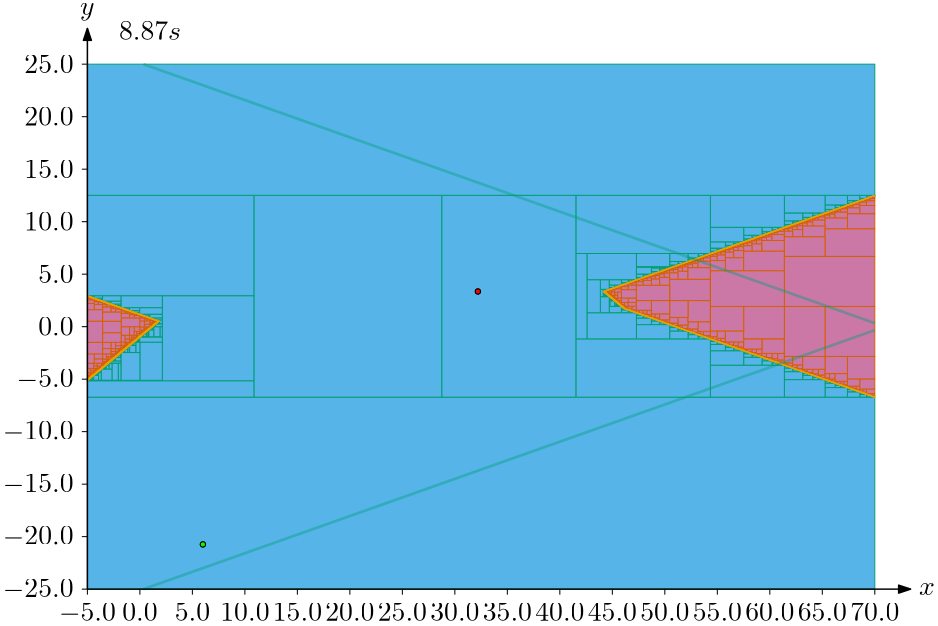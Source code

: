 <?xml version="1.0"?>
<!DOCTYPE ipe SYSTEM "ipe.dtd">
<ipe version="70218">
<ipestyle name="ipegenerator">
<symbol name="arrow/arc(spx)">
<path stroke="sym-stroke" fill="sym-stroke" pen="sym-pen">
0 0 m
-1 0.333 l
-1 -0.333 l
h
</path>
</symbol>
<symbol name="arrow/farc(spx)">
<path stroke="sym-stroke" fill="white" pen="sym-pen">
0 0 m
-1 0.333 l
-1 -0.333 l
h
</path>
</symbol>
<symbol name="arrow/ptarc(spx)">
<path stroke="sym-stroke" fill="sym-stroke" pen="sym-pen">
0 0 m
-1 0.333 l
-0.8 0 l
-1 -0.333 l
h
</path>
</symbol>
<symbol name="arrow/fptarc(spx)">
<path stroke="sym-stroke" fill="white" pen="sym-pen">
0 0 m
-1 0.333 l
-0.8 0 l
-1 -0.333 l
h
</path>
</symbol>
<symbol name="mark/circle(sx)" transformations="translations">
<path fill="sym-stroke">
0.6 0 0 0.6 0 0 e
0.4 0 0 0.4 0 0 e
</path>
</symbol>
<symbol name="mark/disk(sx)" transformations="translations">
<path fill="sym-stroke">
0.6 0 0 0.6 0 0 e
</path>
</symbol>
<symbol name="mark/fdisk(sfx)" transformations="translations">
<group>
<path fill="sym-fill">
0.5 0 0 0.5 0 0 e
</path>
<path fill="sym-stroke" fillrule="eofill">
0.6 0 0 0.6 0 0 e
0.4 0 0 0.4 0 0 e
</path>
</group>
</symbol>
<symbol name="mark/box(sx)" transformations="translations">
<path fill="sym-stroke" fillrule="eofill">
-0.6 -0.6 m
0.6 -0.6 l
0.6 0.6 l
-0.6 0.6 l
h
-0.4 -0.4 m
0.4 -0.4 l
0.4 0.4 l
-0.4 0.4 l
h
</path>
</symbol>
<symbol name="mark/square(sx)" transformations="translations">
<path fill="sym-stroke">
-0.6 -0.6 m
0.6 -0.6 l
0.6 0.6 l
-0.6 0.6 l
h
</path>
</symbol>
<symbol name="mark/fsquare(sfx)" transformations="translations">
<group>
<path fill="sym-fill">
-0.5 -0.5 m
0.5 -0.5 l
0.5 0.5 l
-0.5 0.5 l
h
</path>
<path fill="sym-stroke" fillrule="eofill">
-0.6 -0.6 m
0.6 -0.6 l
0.6 0.6 l
-0.6 0.6 l
h
-0.4 -0.4 m
0.4 -0.4 l
0.4 0.4 l
-0.4 0.4 l
h
</path>
</group>
</symbol>
<symbol name="mark/cross(sx)" transformations="translations">
<group>
<path fill="sym-stroke">
-0.43 -0.57 m
0.57 0.43 l
0.43 0.57 l
-0.57 -0.43 l
h
</path>
<path fill="sym-stroke">
-0.43 0.57 m
0.57 -0.43 l
0.43 -0.57 l
-0.57 0.43 l
h
</path>
</group>
</symbol>
<symbol name="arrow/fnormal(spx)">
<path stroke="sym-stroke" fill="white" pen="sym-pen">
0 0 m
-1 0.333 l
-1 -0.333 l
h
</path>
</symbol>
<symbol name="arrow/pointed(spx)">
<path stroke="sym-stroke" fill="sym-stroke" pen="sym-pen">
0 0 m
-1 0.333 l
-0.8 0 l
-1 -0.333 l
h
</path>
</symbol>
<symbol name="arrow/fpointed(spx)">
<path stroke="sym-stroke" fill="white" pen="sym-pen">
0 0 m
-1 0.333 l
-0.8 0 l
-1 -0.333 l
h
</path>
</symbol>
<symbol name="arrow/linear(spx)">
<path stroke="sym-stroke" pen="sym-pen">
-1 0.333 m
0 0 l
-1 -0.333 l
</path>
</symbol>
<symbol name="arrow/fdouble(spx)">
<path stroke="sym-stroke" fill="white" pen="sym-pen">
0 0 m
-1 0.333 l
-1 -0.333 l
h
-1 0 m
-2 0.333 l
-2 -0.333 l
h
</path>
</symbol>
<symbol name="arrow/double(spx)">
<path stroke="sym-stroke" fill="sym-stroke" pen="sym-pen">
0 0 m
-1 0.333 l
-1 -0.333 l
h
-1 0 m
-2 0.333 l
-2 -0.333 l
h
</path>
</symbol>
<anglesize name="22.5 deg" value="22.5"/>
<anglesize name="30 deg" value="30"/>
<anglesize name="45 deg" value="45"/>
<anglesize name="60 deg" value="60"/>
<anglesize name="90 deg" value="90"/>
<arrowsize name="large" value="10"/>
<arrowsize name="normal" value="4.294"/>
<arrowsize name="small" value="5"/>
<arrowsize name="tiny" value="3"/>
<color name="aliceblue" value="0.941 0.973 1"/>
<color name="antiquewhite" value="0.98 0.922 0.843"/>
<color name="antiquewhite1" value="1 0.937 0.859"/>
<color name="antiquewhite2" value="0.933 0.875 0.8"/>
<color name="antiquewhite3" value="0.804 0.753 0.69"/>
<color name="antiquewhite4" value="0.545 0.514 0.471"/>
<color name="aquamarine" value="0.498 1 0.831"/>
<color name="aquamarine1" value="0.498 1 0.831"/>
<color name="aquamarine2" value="0.463 0.933 0.776"/>
<color name="aquamarine3" value="0.4 0.804 0.667"/>
<color name="aquamarine4" value="0.271 0.545 0.455"/>
<color name="azure" value="0.941 1 1"/>
<color name="azure1" value="0.941 1 1"/>
<color name="azure2" value="0.878 0.933 0.933"/>
<color name="azure3" value="0.757 0.804 0.804"/>
<color name="azure4" value="0.514 0.545 0.545"/>
<color name="beige" value="0.961 0.961 0.863"/>
<color name="bisque" value="1 0.894 0.769"/>
<color name="bisque1" value="1 0.894 0.769"/>
<color name="bisque2" value="0.933 0.835 0.718"/>
<color name="bisque3" value="0.804 0.718 0.62"/>
<color name="bisque4" value="0.545 0.49 0.42"/>
<color name="black" value="0"/>
<color name="blanchedalmond" value="1 0.922 0.804"/>
<color name="blue" value="0 0 1"/>
<color name="blue1" value="0 0 1"/>
<color name="blue2" value="0 0 0.933"/>
<color name="blue3" value="0 0 0.804"/>
<color name="blue4" value="0 0 0.545"/>
<color name="blueviolet" value="0.541 0.169 0.886"/>
<color name="brown" value="0.647 0.165 0.165"/>
<color name="brown1" value="1 0.251 0.251"/>
<color name="brown2" value="0.933 0.231 0.231"/>
<color name="brown3" value="0.804 0.2 0.2"/>
<color name="brown4" value="0.545 0.137 0.137"/>
<color name="burlywood" value="0.871 0.722 0.529"/>
<color name="burlywood1" value="1 0.827 0.608"/>
<color name="burlywood2" value="0.933 0.773 0.569"/>
<color name="burlywood3" value="0.804 0.667 0.49"/>
<color name="burlywood4" value="0.545 0.451 0.333"/>
<color name="cadetblue" value="0.373 0.62 0.627"/>
<color name="cadetblue1" value="0.596 0.961 1"/>
<color name="cadetblue2" value="0.557 0.898 0.933"/>
<color name="cadetblue3" value="0.478 0.773 0.804"/>
<color name="cadetblue4" value="0.325 0.525 0.545"/>
<color name="chartreuse" value="0.498 1 0"/>
<color name="chartreuse1" value="0.498 1 0"/>
<color name="chartreuse2" value="0.463 0.933 0"/>
<color name="chartreuse3" value="0.4 0.804 0"/>
<color name="chartreuse4" value="0.271 0.545 0"/>
<color name="chocolate" value="0.824 0.412 0.118"/>
<color name="chocolate1" value="1 0.498 0.141"/>
<color name="chocolate2" value="0.933 0.463 0.129"/>
<color name="chocolate3" value="0.804 0.4 0.114"/>
<color name="chocolate4" value="0.545 0.271 0.075"/>
<color name="colorBlind1" value="0 0.619 0.451"/>
<color name="colorBlindInFill" value="0.8 0.47 0.655"/>
<color name="colorBlindInStroke" value="0.835 0.369 0"/>
<color name="colorBlindMaybeFill" value="0.941 0.894 0.259"/>
<color name="colorBlindMaybeStroke" value="0.902 0.624 0"/>
<color name="colorBlindOutFill" value="0.337 0.706 0.914"/>
<color name="colorBlindOutStroke" value="0 0.62 0.451"/>
<color name="coral" value="1 0.498 0.314"/>
<color name="coral1" value="1 0.447 0.337"/>
<color name="coral2" value="0.933 0.416 0.314"/>
<color name="coral3" value="0.804 0.357 0.271"/>
<color name="coral4" value="0.545 0.243 0.184"/>
<color name="cornflowerblue" value="0.392 0.584 0.929"/>
<color name="cornsilk" value="1 0.973 0.863"/>
<color name="cornsilk1" value="1 0.973 0.863"/>
<color name="cornsilk2" value="0.933 0.91 0.804"/>
<color name="cornsilk3" value="0.804 0.784 0.694"/>
<color name="cornsilk4" value="0.545 0.533 0.471"/>
<color name="cyan" value="0 1 1"/>
<color name="cyan1" value="0 1 1"/>
<color name="cyan2" value="0 0.933 0.933"/>
<color name="cyan3" value="0 0.804 0.804"/>
<color name="cyan4" value="0 0.545 0.545"/>
<color name="darkblue" value="0 0 0.545"/>
<color name="darkcyan" value="0 0.545 0.545"/>
<color name="darkgoldenrod" value="0.722 0.525 0.043"/>
<color name="darkgoldenrod1" value="1 0.725 0.059"/>
<color name="darkgoldenrod2" value="0.933 0.678 0.055"/>
<color name="darkgoldenrod3" value="0.804 0.584 0.047"/>
<color name="darkgoldenrod4" value="0.545 0.396 0.031"/>
<color name="darkgray" value="0.663"/>
<color name="darkgreen" value="0 0.392 0"/>
<color name="darkgrey" value="0.663"/>
<color name="darkkhaki" value="0.741 0.718 0.42"/>
<color name="darkmagenta" value="0.545 0 0.545"/>
<color name="darkolivegreen" value="0.333 0.42 0.184"/>
<color name="darkolivegreen1" value="0.792 1 0.439"/>
<color name="darkolivegreen2" value="0.737 0.933 0.408"/>
<color name="darkolivegreen3" value="0.635 0.804 0.353"/>
<color name="darkolivegreen4" value="0.431 0.545 0.239"/>
<color name="darkorange" value="1 0.549 0"/>
<color name="darkorange1" value="1 0.498 0"/>
<color name="darkorange2" value="0.933 0.463 0"/>
<color name="darkorange3" value="0.804 0.4 0"/>
<color name="darkorange4" value="0.545 0.271 0"/>
<color name="darkorchid" value="0.6 0.196 0.8"/>
<color name="darkorchid1" value="0.749 0.243 1"/>
<color name="darkorchid2" value="0.698 0.227 0.933"/>
<color name="darkorchid3" value="0.604 0.196 0.804"/>
<color name="darkorchid4" value="0.408 0.133 0.545"/>
<color name="darkred" value="0.545 0 0"/>
<color name="darksalmon" value="0.914 0.588 0.478"/>
<color name="darkseagreen" value="0.561 0.737 0.561"/>
<color name="darkseagreen1" value="0.757 1 0.757"/>
<color name="darkseagreen2" value="0.706 0.933 0.706"/>
<color name="darkseagreen3" value="0.608 0.804 0.608"/>
<color name="darkseagreen4" value="0.412 0.545 0.412"/>
<color name="darkslateblue" value="0.282 0.239 0.545"/>
<color name="darkslategray" value="0.184 0.31 0.31"/>
<color name="darkslategray1" value="0.592 1 1"/>
<color name="darkslategray2" value="0.553 0.933 0.933"/>
<color name="darkslategray3" value="0.475 0.804 0.804"/>
<color name="darkslategray4" value="0.322 0.545 0.545"/>
<color name="darkslategrey" value="0.184 0.31 0.31"/>
<color name="darkturquoise" value="0 0.808 0.82"/>
<color name="darkviolet" value="0.58 0 0.827"/>
<color name="deeppink" value="1 0.078 0.576"/>
<color name="deeppink1" value="1 0.078 0.576"/>
<color name="deeppink2" value="0.933 0.071 0.537"/>
<color name="deeppink3" value="0.804 0.063 0.463"/>
<color name="deeppink4" value="0.545 0.039 0.314"/>
<color name="deepskyblue" value="0 0.749 1"/>
<color name="deepskyblue1" value="0 0.749 1"/>
<color name="deepskyblue2" value="0 0.698 0.933"/>
<color name="deepskyblue3" value="0 0.604 0.804"/>
<color name="deepskyblue4" value="0 0.408 0.545"/>
<color name="dimgray" value="0.412"/>
<color name="dimgrey" value="0.412"/>
<color name="dodgerblue" value="0.118 0.565 1"/>
<color name="dodgerblue1" value="0.118 0.565 1"/>
<color name="dodgerblue2" value="0.11 0.525 0.933"/>
<color name="dodgerblue3" value="0.094 0.455 0.804"/>
<color name="dodgerblue4" value="0.063 0.306 0.545"/>
<color name="firebrick" value="0.698 0.133 0.133"/>
<color name="firebrick1" value="1 0.188 0.188"/>
<color name="firebrick2" value="0.933 0.173 0.173"/>
<color name="firebrick3" value="0.804 0.149 0.149"/>
<color name="firebrick4" value="0.545 0.102 0.102"/>
<color name="floralwhite" value="1 0.98 0.941"/>
<color name="forestgreen" value="0.133 0.545 0.133"/>
<color name="gainsboro" value="0.863"/>
<color name="ghostwhite" value="0.973 0.973 1"/>
<color name="gold" value="1 0.843 0"/>
<color name="gold1" value="1 0.843 0"/>
<color name="gold2" value="0.933 0.788 0"/>
<color name="gold3" value="0.804 0.678 0"/>
<color name="gold4" value="0.545 0.459 0"/>
<color name="goldenrod" value="0.855 0.647 0.125"/>
<color name="goldenrod1" value="1 0.757 0.145"/>
<color name="goldenrod2" value="0.933 0.706 0.133"/>
<color name="goldenrod3" value="0.804 0.608 0.114"/>
<color name="goldenrod4" value="0.545 0.412 0.078"/>
<color name="gray" value="0.745"/>
<color name="gray0" value="0"/>
<color name="gray1" value="0.012"/>
<color name="gray10" value="0.102"/>
<color name="gray100" value="1"/>
<color name="gray11" value="0.11"/>
<color name="gray12" value="0.122"/>
<color name="gray13" value="0.129"/>
<color name="gray14" value="0.141"/>
<color name="gray15" value="0.149"/>
<color name="gray16" value="0.161"/>
<color name="gray17" value="0.169"/>
<color name="gray18" value="0.18"/>
<color name="gray19" value="0.188"/>
<color name="gray2" value="0.02"/>
<color name="gray20" value="0.2"/>
<color name="gray21" value="0.212"/>
<color name="gray22" value="0.22"/>
<color name="gray23" value="0.231"/>
<color name="gray24" value="0.239"/>
<color name="gray25" value="0.251"/>
<color name="gray26" value="0.259"/>
<color name="gray27" value="0.271"/>
<color name="gray28" value="0.278"/>
<color name="gray29" value="0.29"/>
<color name="gray3" value="0.031"/>
<color name="gray30" value="0.302"/>
<color name="gray31" value="0.31"/>
<color name="gray32" value="0.322"/>
<color name="gray33" value="0.329"/>
<color name="gray34" value="0.341"/>
<color name="gray35" value="0.349"/>
<color name="gray36" value="0.361"/>
<color name="gray37" value="0.369"/>
<color name="gray38" value="0.38"/>
<color name="gray39" value="0.388"/>
<color name="gray4" value="0.039"/>
<color name="gray40" value="0.4"/>
<color name="gray41" value="0.412"/>
<color name="gray42" value="0.42"/>
<color name="gray43" value="0.431"/>
<color name="gray44" value="0.439"/>
<color name="gray45" value="0.451"/>
<color name="gray46" value="0.459"/>
<color name="gray47" value="0.471"/>
<color name="gray48" value="0.478"/>
<color name="gray49" value="0.49"/>
<color name="gray5" value="0.051"/>
<color name="gray50" value="0.498"/>
<color name="gray51" value="0.51"/>
<color name="gray52" value="0.522"/>
<color name="gray53" value="0.529"/>
<color name="gray54" value="0.541"/>
<color name="gray55" value="0.549"/>
<color name="gray56" value="0.561"/>
<color name="gray57" value="0.569"/>
<color name="gray58" value="0.58"/>
<color name="gray59" value="0.588"/>
<color name="gray6" value="0.059"/>
<color name="gray60" value="0.6"/>
<color name="gray61" value="0.612"/>
<color name="gray62" value="0.62"/>
<color name="gray63" value="0.631"/>
<color name="gray64" value="0.639"/>
<color name="gray65" value="0.651"/>
<color name="gray66" value="0.659"/>
<color name="gray67" value="0.671"/>
<color name="gray68" value="0.678"/>
<color name="gray69" value="0.69"/>
<color name="gray7" value="0.071"/>
<color name="gray70" value="0.702"/>
<color name="gray71" value="0.71"/>
<color name="gray72" value="0.722"/>
<color name="gray73" value="0.729"/>
<color name="gray74" value="0.741"/>
<color name="gray75" value="0.749"/>
<color name="gray76" value="0.761"/>
<color name="gray77" value="0.769"/>
<color name="gray78" value="0.78"/>
<color name="gray79" value="0.788"/>
<color name="gray8" value="0.078"/>
<color name="gray80" value="0.8"/>
<color name="gray81" value="0.812"/>
<color name="gray82" value="0.82"/>
<color name="gray83" value="0.831"/>
<color name="gray84" value="0.839"/>
<color name="gray85" value="0.851"/>
<color name="gray86" value="0.859"/>
<color name="gray87" value="0.871"/>
<color name="gray88" value="0.878"/>
<color name="gray89" value="0.89"/>
<color name="gray9" value="0.09"/>
<color name="gray90" value="0.898"/>
<color name="gray91" value="0.91"/>
<color name="gray92" value="0.922"/>
<color name="gray93" value="0.929"/>
<color name="gray94" value="0.941"/>
<color name="gray95" value="0.949"/>
<color name="gray96" value="0.961"/>
<color name="gray97" value="0.969"/>
<color name="gray98" value="0.98"/>
<color name="gray99" value="0.988"/>
<color name="green" value="0 1 0"/>
<color name="green1" value="0 1 0"/>
<color name="green2" value="0 0.933 0"/>
<color name="green3" value="0 0.804 0"/>
<color name="green4" value="0 0.545 0"/>
<color name="greenyellow" value="0.678 1 0.184"/>
<color name="grey" value="0.745"/>
<color name="grey0" value="0"/>
<color name="grey1" value="0.012"/>
<color name="grey10" value="0.102"/>
<color name="grey100" value="1"/>
<color name="grey11" value="0.11"/>
<color name="grey12" value="0.122"/>
<color name="grey13" value="0.129"/>
<color name="grey14" value="0.141"/>
<color name="grey15" value="0.149"/>
<color name="grey16" value="0.161"/>
<color name="grey17" value="0.169"/>
<color name="grey18" value="0.18"/>
<color name="grey19" value="0.188"/>
<color name="grey2" value="0.02"/>
<color name="grey20" value="0.2"/>
<color name="grey21" value="0.212"/>
<color name="grey22" value="0.22"/>
<color name="grey23" value="0.231"/>
<color name="grey24" value="0.239"/>
<color name="grey25" value="0.251"/>
<color name="grey26" value="0.259"/>
<color name="grey27" value="0.271"/>
<color name="grey28" value="0.278"/>
<color name="grey29" value="0.29"/>
<color name="grey3" value="0.031"/>
<color name="grey30" value="0.302"/>
<color name="grey31" value="0.31"/>
<color name="grey32" value="0.322"/>
<color name="grey33" value="0.329"/>
<color name="grey34" value="0.341"/>
<color name="grey35" value="0.349"/>
<color name="grey36" value="0.361"/>
<color name="grey37" value="0.369"/>
<color name="grey38" value="0.38"/>
<color name="grey39" value="0.388"/>
<color name="grey4" value="0.039"/>
<color name="grey40" value="0.4"/>
<color name="grey41" value="0.412"/>
<color name="grey42" value="0.42"/>
<color name="grey43" value="0.431"/>
<color name="grey44" value="0.439"/>
<color name="grey45" value="0.451"/>
<color name="grey46" value="0.459"/>
<color name="grey47" value="0.471"/>
<color name="grey48" value="0.478"/>
<color name="grey49" value="0.49"/>
<color name="grey5" value="0.051"/>
<color name="grey50" value="0.498"/>
<color name="grey51" value="0.51"/>
<color name="grey52" value="0.522"/>
<color name="grey53" value="0.529"/>
<color name="grey54" value="0.541"/>
<color name="grey55" value="0.549"/>
<color name="grey56" value="0.561"/>
<color name="grey57" value="0.569"/>
<color name="grey58" value="0.58"/>
<color name="grey59" value="0.588"/>
<color name="grey6" value="0.059"/>
<color name="grey60" value="0.6"/>
<color name="grey61" value="0.612"/>
<color name="grey62" value="0.62"/>
<color name="grey63" value="0.631"/>
<color name="grey64" value="0.639"/>
<color name="grey65" value="0.651"/>
<color name="grey66" value="0.659"/>
<color name="grey67" value="0.671"/>
<color name="grey68" value="0.678"/>
<color name="grey69" value="0.69"/>
<color name="grey7" value="0.071"/>
<color name="grey70" value="0.702"/>
<color name="grey71" value="0.71"/>
<color name="grey72" value="0.722"/>
<color name="grey73" value="0.729"/>
<color name="grey74" value="0.741"/>
<color name="grey75" value="0.749"/>
<color name="grey76" value="0.761"/>
<color name="grey77" value="0.769"/>
<color name="grey78" value="0.78"/>
<color name="grey79" value="0.788"/>
<color name="grey8" value="0.078"/>
<color name="grey80" value="0.8"/>
<color name="grey81" value="0.812"/>
<color name="grey82" value="0.82"/>
<color name="grey83" value="0.831"/>
<color name="grey84" value="0.839"/>
<color name="grey85" value="0.851"/>
<color name="grey86" value="0.859"/>
<color name="grey87" value="0.871"/>
<color name="grey88" value="0.878"/>
<color name="grey89" value="0.89"/>
<color name="grey9" value="0.09"/>
<color name="grey90" value="0.898"/>
<color name="grey91" value="0.91"/>
<color name="grey92" value="0.922"/>
<color name="grey93" value="0.929"/>
<color name="grey94" value="0.941"/>
<color name="grey95" value="0.949"/>
<color name="grey96" value="0.961"/>
<color name="grey97" value="0.969"/>
<color name="grey98" value="0.98"/>
<color name="grey99" value="0.988"/>
<color name="honeydew" value="0.941 1 0.941"/>
<color name="honeydew1" value="0.941 1 0.941"/>
<color name="honeydew2" value="0.878 0.933 0.878"/>
<color name="honeydew3" value="0.757 0.804 0.757"/>
<color name="honeydew4" value="0.514 0.545 0.514"/>
<color name="hotpink" value="1 0.412 0.706"/>
<color name="hotpink1" value="1 0.431 0.706"/>
<color name="hotpink2" value="0.933 0.416 0.655"/>
<color name="hotpink3" value="0.804 0.376 0.565"/>
<color name="hotpink4" value="0.545 0.227 0.384"/>
<color name="indianred" value="0.804 0.361 0.361"/>
<color name="indianred1" value="1 0.416 0.416"/>
<color name="indianred2" value="0.933 0.388 0.388"/>
<color name="indianred3" value="0.804 0.333 0.333"/>
<color name="indianred4" value="0.545 0.227 0.227"/>
<color name="ivory" value="1 1 0.941"/>
<color name="ivory1" value="1 1 0.941"/>
<color name="ivory2" value="0.933 0.933 0.878"/>
<color name="ivory3" value="0.804 0.804 0.757"/>
<color name="ivory4" value="0.545 0.545 0.514"/>
<color name="khaki" value="0.941 0.902 0.549"/>
<color name="khaki1" value="1 0.965 0.561"/>
<color name="khaki2" value="0.933 0.902 0.522"/>
<color name="khaki3" value="0.804 0.776 0.451"/>
<color name="khaki4" value="0.545 0.525 0.306"/>
<color name="lavender" value="0.902 0.902 0.98"/>
<color name="lavenderblush" value="1 0.941 0.961"/>
<color name="lavenderblush1" value="1 0.941 0.961"/>
<color name="lavenderblush2" value="0.933 0.878 0.898"/>
<color name="lavenderblush3" value="0.804 0.757 0.773"/>
<color name="lavenderblush4" value="0.545 0.514 0.525"/>
<color name="lawngreen" value="0.486 0.988 0"/>
<color name="lemonchiffon" value="1 0.98 0.804"/>
<color name="lemonchiffon1" value="1 0.98 0.804"/>
<color name="lemonchiffon2" value="0.933 0.914 0.749"/>
<color name="lemonchiffon3" value="0.804 0.788 0.647"/>
<color name="lemonchiffon4" value="0.545 0.537 0.439"/>
<color name="lightblue" value="0.678 0.847 0.902"/>
<color name="lightblue1" value="0.749 0.937 1"/>
<color name="lightblue2" value="0.698 0.875 0.933"/>
<color name="lightblue3" value="0.604 0.753 0.804"/>
<color name="lightblue4" value="0.408 0.514 0.545"/>
<color name="lightcoral" value="0.941 0.502 0.502"/>
<color name="lightcyan" value="0.878 1 1"/>
<color name="lightcyan1" value="0.878 1 1"/>
<color name="lightcyan2" value="0.82 0.933 0.933"/>
<color name="lightcyan3" value="0.706 0.804 0.804"/>
<color name="lightcyan4" value="0.478 0.545 0.545"/>
<color name="lightgoldenrod" value="0.933 0.867 0.51"/>
<color name="lightgoldenrod1" value="1 0.925 0.545"/>
<color name="lightgoldenrod2" value="0.933 0.863 0.51"/>
<color name="lightgoldenrod3" value="0.804 0.745 0.439"/>
<color name="lightgoldenrod4" value="0.545 0.506 0.298"/>
<color name="lightgoldenrodyellow" value="0.98 0.98 0.824"/>
<color name="lightgray" value="0.827"/>
<color name="lightgreen" value="0.565 0.933 0.565"/>
<color name="lightgrey" value="0.827"/>
<color name="lightpink" value="1 0.714 0.757"/>
<color name="lightpink1" value="1 0.682 0.725"/>
<color name="lightpink2" value="0.933 0.635 0.678"/>
<color name="lightpink3" value="0.804 0.549 0.584"/>
<color name="lightpink4" value="0.545 0.373 0.396"/>
<color name="lightsalmon" value="1 0.627 0.478"/>
<color name="lightsalmon1" value="1 0.627 0.478"/>
<color name="lightsalmon2" value="0.933 0.584 0.447"/>
<color name="lightsalmon3" value="0.804 0.506 0.384"/>
<color name="lightsalmon4" value="0.545 0.341 0.259"/>
<color name="lightseagreen" value="0.125 0.698 0.667"/>
<color name="lightskyblue" value="0.529 0.808 0.98"/>
<color name="lightskyblue1" value="0.69 0.886 1"/>
<color name="lightskyblue2" value="0.643 0.827 0.933"/>
<color name="lightskyblue3" value="0.553 0.714 0.804"/>
<color name="lightskyblue4" value="0.376 0.482 0.545"/>
<color name="lightslateblue" value="0.518 0.439 1"/>
<color name="lightslategray" value="0.467 0.533 0.6"/>
<color name="lightslategrey" value="0.467 0.533 0.6"/>
<color name="lightsteelblue" value="0.69 0.769 0.871"/>
<color name="lightsteelblue1" value="0.792 0.882 1"/>
<color name="lightsteelblue2" value="0.737 0.824 0.933"/>
<color name="lightsteelblue3" value="0.635 0.71 0.804"/>
<color name="lightsteelblue4" value="0.431 0.482 0.545"/>
<color name="lightyellow" value="1 1 0.878"/>
<color name="lightyellow1" value="1 1 0.878"/>
<color name="lightyellow2" value="0.933 0.933 0.82"/>
<color name="lightyellow3" value="0.804 0.804 0.706"/>
<color name="lightyellow4" value="0.545 0.545 0.478"/>
<color name="limegreen" value="0.196 0.804 0.196"/>
<color name="linen" value="0.98 0.941 0.902"/>
<color name="magenta" value="1 0 1"/>
<color name="magenta1" value="1 0 1"/>
<color name="magenta2" value="0.933 0 0.933"/>
<color name="magenta3" value="0.804 0 0.804"/>
<color name="magenta4" value="0.545 0 0.545"/>
<color name="maroon" value="0.69 0.188 0.376"/>
<color name="maroon1" value="1 0.204 0.702"/>
<color name="maroon2" value="0.933 0.188 0.655"/>
<color name="maroon3" value="0.804 0.161 0.565"/>
<color name="maroon4" value="0.545 0.11 0.384"/>
<color name="mediumaquamarine" value="0.4 0.804 0.667"/>
<color name="mediumblue" value="0 0 0.804"/>
<color name="mediumorchid" value="0.729 0.333 0.827"/>
<color name="mediumorchid1" value="0.878 0.4 1"/>
<color name="mediumorchid2" value="0.82 0.373 0.933"/>
<color name="mediumorchid3" value="0.706 0.322 0.804"/>
<color name="mediumorchid4" value="0.478 0.216 0.545"/>
<color name="mediumpurple" value="0.576 0.439 0.859"/>
<color name="mediumpurple1" value="0.671 0.51 1"/>
<color name="mediumpurple2" value="0.624 0.475 0.933"/>
<color name="mediumpurple3" value="0.537 0.408 0.804"/>
<color name="mediumpurple4" value="0.365 0.278 0.545"/>
<color name="mediumseagreen" value="0.235 0.702 0.443"/>
<color name="mediumslateblue" value="0.482 0.408 0.933"/>
<color name="mediumspringgreen" value="0 0.98 0.604"/>
<color name="mediumturquoise" value="0.282 0.82 0.8"/>
<color name="mediumvioletred" value="0.78 0.082 0.522"/>
<color name="midnightblue" value="0.098 0.098 0.439"/>
<color name="mintcream" value="0.961 1 0.98"/>
<color name="mistyrose" value="1 0.894 0.882"/>
<color name="mistyrose1" value="1 0.894 0.882"/>
<color name="mistyrose2" value="0.933 0.835 0.824"/>
<color name="mistyrose3" value="0.804 0.718 0.71"/>
<color name="mistyrose4" value="0.545 0.49 0.482"/>
<color name="moccasin" value="1 0.894 0.71"/>
<color name="navajowhite" value="1 0.871 0.678"/>
<color name="navajowhite1" value="1 0.871 0.678"/>
<color name="navajowhite2" value="0.933 0.812 0.631"/>
<color name="navajowhite3" value="0.804 0.702 0.545"/>
<color name="navajowhite4" value="0.545 0.475 0.369"/>
<color name="navy" value="0 0 0.502"/>
<color name="navyblue" value="0 0 0.502"/>
<color name="oldlace" value="0.992 0.961 0.902"/>
<color name="olivedrab" value="0.42 0.557 0.137"/>
<color name="olivedrab1" value="0.753 1 0.243"/>
<color name="olivedrab2" value="0.702 0.933 0.227"/>
<color name="olivedrab3" value="0.604 0.804 0.196"/>
<color name="olivedrab4" value="0.412 0.545 0.133"/>
<color name="orange" value="1 0.647 0"/>
<color name="orange1" value="1 0.647 0"/>
<color name="orange2" value="0.933 0.604 0"/>
<color name="orange3" value="0.804 0.522 0"/>
<color name="orange4" value="0.545 0.353 0"/>
<color name="orangered" value="1 0.271 0"/>
<color name="orangered1" value="1 0.271 0"/>
<color name="orangered2" value="0.933 0.251 0"/>
<color name="orangered3" value="0.804 0.216 0"/>
<color name="orangered4" value="0.545 0.145 0"/>
<color name="orchid" value="0.855 0.439 0.839"/>
<color name="orchid1" value="1 0.514 0.98"/>
<color name="orchid2" value="0.933 0.478 0.914"/>
<color name="orchid3" value="0.804 0.412 0.788"/>
<color name="orchid4" value="0.545 0.278 0.537"/>
<color name="palegoldenrod" value="0.933 0.91 0.667"/>
<color name="palegreen" value="0.596 0.984 0.596"/>
<color name="palegreen1" value="0.604 1 0.604"/>
<color name="palegreen2" value="0.565 0.933 0.565"/>
<color name="palegreen3" value="0.486 0.804 0.486"/>
<color name="palegreen4" value="0.329 0.545 0.329"/>
<color name="paleturquoise" value="0.686 0.933 0.933"/>
<color name="paleturquoise1" value="0.733 1 1"/>
<color name="paleturquoise2" value="0.682 0.933 0.933"/>
<color name="paleturquoise3" value="0.588 0.804 0.804"/>
<color name="paleturquoise4" value="0.4 0.545 0.545"/>
<color name="palevioletred" value="0.859 0.439 0.576"/>
<color name="palevioletred1" value="1 0.51 0.671"/>
<color name="palevioletred2" value="0.933 0.475 0.624"/>
<color name="palevioletred3" value="0.804 0.408 0.537"/>
<color name="palevioletred4" value="0.545 0.278 0.365"/>
<color name="papayawhip" value="1 0.937 0.835"/>
<color name="peachpuff" value="1 0.855 0.725"/>
<color name="peachpuff1" value="1 0.855 0.725"/>
<color name="peachpuff2" value="0.933 0.796 0.678"/>
<color name="peachpuff3" value="0.804 0.686 0.584"/>
<color name="peachpuff4" value="0.545 0.467 0.396"/>
<color name="peru" value="0.804 0.522 0.247"/>
<color name="pink" value="1 0.753 0.796"/>
<color name="pink1" value="1 0.71 0.773"/>
<color name="pink2" value="0.933 0.663 0.722"/>
<color name="pink3" value="0.804 0.569 0.62"/>
<color name="pink4" value="0.545 0.388 0.424"/>
<color name="plum" value="0.867 0.627 0.867"/>
<color name="plum1" value="1 0.733 1"/>
<color name="plum2" value="0.933 0.682 0.933"/>
<color name="plum3" value="0.804 0.588 0.804"/>
<color name="plum4" value="0.545 0.4 0.545"/>
<color name="powderblue" value="0.69 0.878 0.902"/>
<color name="purple" value="0.627 0.125 0.941"/>
<color name="purple1" value="0.608 0.188 1"/>
<color name="purple2" value="0.569 0.173 0.933"/>
<color name="purple3" value="0.49 0.149 0.804"/>
<color name="purple4" value="0.333 0.102 0.545"/>
<color name="red" value="1 0 0"/>
<color name="red1" value="1 0 0"/>
<color name="red2" value="0.933 0 0"/>
<color name="red3" value="0.804 0 0"/>
<color name="red4" value="0.545 0 0"/>
<color name="rosybrown" value="0.737 0.561 0.561"/>
<color name="rosybrown1" value="1 0.757 0.757"/>
<color name="rosybrown2" value="0.933 0.706 0.706"/>
<color name="rosybrown3" value="0.804 0.608 0.608"/>
<color name="rosybrown4" value="0.545 0.412 0.412"/>
<color name="royalblue" value="0.255 0.412 0.882"/>
<color name="royalblue1" value="0.282 0.463 1"/>
<color name="royalblue2" value="0.263 0.431 0.933"/>
<color name="royalblue3" value="0.227 0.373 0.804"/>
<color name="royalblue4" value="0.153 0.251 0.545"/>
<color name="saddlebrown" value="0.545 0.271 0.075"/>
<color name="salmon" value="0.98 0.502 0.447"/>
<color name="salmon1" value="1 0.549 0.412"/>
<color name="salmon2" value="0.933 0.51 0.384"/>
<color name="salmon3" value="0.804 0.439 0.329"/>
<color name="salmon4" value="0.545 0.298 0.224"/>
<color name="sandybrown" value="0.957 0.643 0.376"/>
<color name="seagreen" value="0.18 0.545 0.341"/>
<color name="seagreen1" value="0.329 1 0.624"/>
<color name="seagreen2" value="0.306 0.933 0.58"/>
<color name="seagreen3" value="0.263 0.804 0.502"/>
<color name="seagreen4" value="0.18 0.545 0.341"/>
<color name="seashell" value="1 0.961 0.933"/>
<color name="seashell1" value="1 0.961 0.933"/>
<color name="seashell2" value="0.933 0.898 0.871"/>
<color name="seashell3" value="0.804 0.773 0.749"/>
<color name="seashell4" value="0.545 0.525 0.51"/>
<color name="sienna" value="0.627 0.322 0.176"/>
<color name="sienna1" value="1 0.51 0.278"/>
<color name="sienna2" value="0.933 0.475 0.259"/>
<color name="sienna3" value="0.804 0.408 0.224"/>
<color name="sienna4" value="0.545 0.278 0.149"/>
<color name="skyblue" value="0.529 0.808 0.922"/>
<color name="skyblue1" value="0.529 0.808 1"/>
<color name="skyblue2" value="0.494 0.753 0.933"/>
<color name="skyblue3" value="0.424 0.651 0.804"/>
<color name="skyblue4" value="0.29 0.439 0.545"/>
<color name="slateblue" value="0.416 0.353 0.804"/>
<color name="slateblue1" value="0.514 0.435 1"/>
<color name="slateblue2" value="0.478 0.404 0.933"/>
<color name="slateblue3" value="0.412 0.349 0.804"/>
<color name="slateblue4" value="0.278 0.235 0.545"/>
<color name="slategray" value="0.439 0.502 0.565"/>
<color name="slategray1" value="0.776 0.886 1"/>
<color name="slategray2" value="0.725 0.827 0.933"/>
<color name="slategray3" value="0.624 0.714 0.804"/>
<color name="slategray4" value="0.424 0.482 0.545"/>
<color name="slategrey" value="0.439 0.502 0.565"/>
<color name="snow" value="1 0.98 0.98"/>
<color name="snow1" value="1 0.98 0.98"/>
<color name="snow2" value="0.933 0.914 0.914"/>
<color name="snow3" value="0.804 0.788 0.788"/>
<color name="snow4" value="0.545 0.537 0.537"/>
<color name="springgreen" value="0 1 0.498"/>
<color name="springgreen1" value="0 1 0.498"/>
<color name="springgreen2" value="0 0.933 0.463"/>
<color name="springgreen3" value="0 0.804 0.4"/>
<color name="springgreen4" value="0 0.545 0.271"/>
<color name="steelblue" value="0.275 0.51 0.706"/>
<color name="steelblue1" value="0.388 0.722 1"/>
<color name="steelblue2" value="0.361 0.675 0.933"/>
<color name="steelblue3" value="0.31 0.58 0.804"/>
<color name="steelblue4" value="0.212 0.392 0.545"/>
<color name="tan" value="0.824 0.706 0.549"/>
<color name="tan1" value="1 0.647 0.31"/>
<color name="tan2" value="0.933 0.604 0.286"/>
<color name="tan3" value="0.804 0.522 0.247"/>
<color name="tan4" value="0.545 0.353 0.169"/>
<color name="thistle" value="0.847 0.749 0.847"/>
<color name="thistle1" value="1 0.882 1"/>
<color name="thistle2" value="0.933 0.824 0.933"/>
<color name="thistle3" value="0.804 0.71 0.804"/>
<color name="thistle4" value="0.545 0.482 0.545"/>
<color name="tomato" value="1 0.388 0.278"/>
<color name="tomato1" value="1 0.388 0.278"/>
<color name="tomato2" value="0.933 0.361 0.259"/>
<color name="tomato3" value="0.804 0.31 0.224"/>
<color name="tomato4" value="0.545 0.212 0.149"/>
<color name="turquoise" value="0.251 0.878 0.816"/>
<color name="turquoise1" value="0 0.961 1"/>
<color name="turquoise2" value="0 0.898 0.933"/>
<color name="turquoise3" value="0 0.773 0.804"/>
<color name="turquoise4" value="0 0.525 0.545"/>
<color name="violet" value="0.933 0.51 0.933"/>
<color name="violetred" value="0.816 0.125 0.565"/>
<color name="violetred1" value="1 0.243 0.588"/>
<color name="violetred2" value="0.933 0.227 0.549"/>
<color name="violetred3" value="0.804 0.196 0.471"/>
<color name="violetred4" value="0.545 0.133 0.322"/>
<color name="wheat" value="0.961 0.871 0.702"/>
<color name="wheat1" value="1 0.906 0.729"/>
<color name="wheat2" value="0.933 0.847 0.682"/>
<color name="wheat3" value="0.804 0.729 0.588"/>
<color name="wheat4" value="0.545 0.494 0.4"/>
<color name="white" value="1"/>
<color name="whitesmoke" value="0.961"/>
<color name="yellow" value="1 1 0"/>
<color name="yellow1" value="1 1 0"/>
<color name="yellow2" value="0.933 0.933 0"/>
<color name="yellow3" value="0.804 0.804 0"/>
<color name="yellow4" value="0.545 0.545 0"/>
<color name="yellowgreen" value="0.604 0.804 0.196"/>
<dashstyle name="dash dot dotted" value="[4 2 1 2 1 2] 0"/>
<dashstyle name="dash dotted" value="[4 2 1 2] 0"/>
<dashstyle name="dashed" value="[4] 0"/>
<dashstyle name="dotted" value="[1 3] 0"/>
<gridsize name="10 pts (~3.5 mm)" value="10"/>
<gridsize name="14 pts (~5 mm)" value="14"/>
<gridsize name="16 pts (~6 mm)" value="16"/>
<gridsize name="20 pts (~7 mm)" value="20"/>
<gridsize name="28 pts (~10 mm)" value="28"/>
<gridsize name="32 pts (~12 mm)" value="32"/>
<gridsize name="4 pts" value="4"/>
<gridsize name="56 pts (~20 mm)" value="56"/>
<gridsize name="8 pts (~3 mm)" value="8"/>
<opacity name="10%" value="0.1"/>
<opacity name="15%" value="0.15"/>
<opacity name="20%" value="0.2"/>
<opacity name="25%" value="0.25"/>
<opacity name="30%" value="0.3"/>
<opacity name="35%" value="0.35"/>
<opacity name="40%" value="0.4"/>
<opacity name="45%" value="0.45"/>
<opacity name="5%" value="0.05"/>
<opacity name="50%" value="0.5"/>
<opacity name="55%" value="0.55"/>
<opacity name="60%" value="0.6"/>
<opacity name="65%" value="0.65"/>
<opacity name="70%" value="0.7"/>
<opacity name="75%" value="0.75"/>
<opacity name="80%" value="0.8"/>
<opacity name="85%" value="0.85"/>
<opacity name="90%" value="0.9"/>
<opacity name="95%" value="0.95"/>
<pen name="axis" value="0.549"/>
<pen name="axis_segment" value="0.366"/>
<pen name="fat" value="1.2"/>
<pen name="heavier" value="0.8"/>
<pen name="normal" value="0.366"/>
<pen name="ultrafat" value="2"/>
<symbolsize name="large" value="5"/>
<symbolsize name="small" value="2"/>
<symbolsize name="tiny" value="1.1"/>
<textsize name="Huge" value="\Huge"/>
<textsize name="LARGE" value="\LARGE"/>
<textsize name="Large" value="\Large"/>
<textsize name="footnote" value="\footnotesize"/>
<textsize name="huge" value="\huge"/>
<textsize name="large" value="\large"/>
<textsize name="normal" value="\normalsize"/>
<textsize name="small" value="\small"/>
<textsize name="tiny" value="\tiny"/>
<textstyle name="center" begin="\begin{center}" end="\end{center}"/>
<textstyle name="item" begin="\begin{itemize}\item{}" end="\end{itemize}"/>
<textstyle name="itemize" begin="\begin{itemize}" end="\end{itemize}"/>
<preamble>
	\usepackage{amsfonts}
	\usepackage{amsmath}
	\usepackage{amssymb}
	\usepackage{mathrsfs}
</preamble>
<layout paper="365.877 243.918" origin="0 0" frame="365.877 243.918"/>
<tiling name="falling" angle="-60" step="4" width="1"/>
<tiling name="rising" angle="30" step="4" width="1"/>
</ipestyle>
<page>
<layer name="axis"/>
<layer name="data"/>
<layer name="outer"/>
<layer name="inner"/>
<layer name="uncertain"/>
<layer name="penumbra"/>
<layer name="sensors"/>
<layer name="boats"/>
<layer name="wakes"/>
<view layers="axis data outer inner uncertain sensors boats wakes"/>
<path layer="inner" stroke="0.835 0.369 0" fill="0.8 0.47 0.655">
310.664 168.886 m
310.937 168.886 l
310.937 169.033 l
310.664 169.033 l
h
</path>
<path stroke="0.835 0.369 0" fill="0.8 0.47 0.655">
310.441 168.886 m
310.664 168.886 l
310.664 168.989 l
310.441 168.989 l
h
</path>
<path stroke="0.835 0.369 0" fill="0.8 0.47 0.655">
310.218 168.807 m
310.441 168.807 l
310.441 168.91 l
310.218 168.91 l
h
</path>
<path stroke="0.835 0.369 0" fill="0.8 0.47 0.655">
309.813 168.663 m
310.036 168.663 l
310.036 168.766 l
309.813 168.766 l
h
</path>
<path stroke="0.835 0.369 0" fill="0.8 0.47 0.655">
309.076 168.401 m
309.299 168.401 l
309.299 168.504 l
309.076 168.504 l
h
</path>
<path stroke="0.835 0.369 0" fill="0.8 0.47 0.655">
307.735 167.925 m
307.958 167.925 l
307.958 168.029 l
307.735 168.029 l
h
</path>
<path stroke="0.835 0.369 0" fill="0.8 0.47 0.655">
305.298 167.063 m
305.521 167.063 l
305.521 167.166 l
305.298 167.166 l
h
</path>
<path stroke="0.835 0.369 0" fill="0.8 0.47 0.655">
300.867 165.494 m
301.09 165.494 l
301.09 165.598 l
300.867 165.598 l
h
</path>
<path stroke="0.835 0.369 0" fill="0.8 0.47 0.655">
292.809 162.64 m
293.033 162.64 l
293.033 162.744 l
292.809 162.744 l
h
</path>
<path stroke="0.835 0.369 0" fill="0.8 0.47 0.655">
278.16 157.452 m
278.383 157.452 l
278.383 157.556 l
278.16 157.556 l
h
</path>
<path stroke="0.835 0.369 0" fill="0.8 0.47 0.655">
309.448 168.473 m
309.63 168.473 l
309.63 168.597 l
309.448 168.597 l
h
</path>
<path stroke="0.835 0.369 0" fill="0.8 0.47 0.655">
308.711 168.211 m
308.893 168.211 l
308.893 168.336 l
308.711 168.336 l
h
</path>
<path stroke="0.835 0.369 0" fill="0.8 0.47 0.655">
308.379 168.093 m
308.561 168.093 l
308.561 168.218 l
308.379 168.218 l
h
</path>
<path stroke="0.835 0.369 0" fill="0.8 0.47 0.655">
307.37 167.735 m
307.553 167.735 l
307.553 167.86 l
307.37 167.86 l
h
</path>
<path stroke="0.835 0.369 0" fill="0.8 0.47 0.655">
307.038 167.617 m
307.221 167.617 l
307.221 167.742 l
307.038 167.742 l
h
</path>
<path stroke="0.835 0.369 0" fill="0.8 0.47 0.655">
306.435 167.402 m
306.618 167.402 l
306.618 167.528 l
306.435 167.528 l
h
</path>
<path stroke="0.835 0.369 0" fill="0.8 0.47 0.655">
304.933 166.873 m
305.115 166.873 l
305.115 166.997 l
304.933 166.997 l
h
</path>
<path stroke="0.835 0.369 0" fill="0.8 0.47 0.655">
304.601 166.754 m
304.784 166.754 l
304.784 166.879 l
304.601 166.879 l
h
</path>
<path stroke="0.835 0.369 0" fill="0.8 0.47 0.655">
303.998 166.54 m
304.18 166.54 l
304.18 166.665 l
303.998 166.665 l
h
</path>
<path stroke="0.835 0.369 0" fill="0.8 0.47 0.655">
302.901 166.15 m
303.084 166.15 l
303.084 166.276 l
302.901 166.276 l
h
</path>
<path stroke="0.835 0.369 0" fill="0.8 0.47 0.655">
301.838 165.825 m
301.987 165.825 l
301.987 165.923 l
301.838 165.923 l
h
</path>
<path stroke="0.835 0.369 0" fill="0.8 0.47 0.655">
300.502 165.305 m
300.684 165.305 l
300.684 165.429 l
300.502 165.429 l
h
</path>
<path stroke="0.835 0.369 0" fill="0.8 0.47 0.655">
300.17 165.186 m
300.352 165.186 l
300.352 165.311 l
300.17 165.311 l
h
</path>
<path stroke="0.835 0.369 0" fill="0.8 0.47 0.655">
299.567 164.972 m
299.749 164.972 l
299.749 165.097 l
299.567 165.097 l
h
</path>
<path stroke="0.835 0.369 0" fill="0.8 0.47 0.655">
298.47 164.582 m
298.652 164.582 l
298.652 164.708 l
298.47 164.708 l
h
</path>
<path stroke="0.835 0.369 0" fill="0.8 0.47 0.655">
296.476 163.875 m
296.658 163.875 l
296.658 164.001 l
296.476 164.001 l
h
</path>
<path stroke="0.835 0.369 0" fill="0.8 0.47 0.655">
294.515 163.232 m
294.664 163.232 l
294.664 163.329 l
294.515 163.329 l
h
</path>
<path stroke="0.835 0.369 0" fill="0.8 0.47 0.655">
292.445 162.45 m
292.627 162.45 l
292.627 162.575 l
292.445 162.575 l
h
</path>
<path stroke="0.835 0.369 0" fill="0.8 0.47 0.655">
292.113 162.331 m
292.295 162.331 l
292.295 162.457 l
292.113 162.457 l
h
</path>
<path stroke="0.835 0.369 0" fill="0.8 0.47 0.655">
291.51 162.117 m
291.692 162.117 l
291.692 162.243 l
291.51 162.243 l
h
</path>
<path stroke="0.835 0.369 0" fill="0.8 0.47 0.655">
290.413 161.728 m
290.595 161.728 l
290.595 161.854 l
290.413 161.854 l
h
</path>
<path stroke="0.835 0.369 0" fill="0.8 0.47 0.655">
289.843 161.578 m
289.992 161.578 l
289.992 161.675 l
289.843 161.675 l
h
</path>
<path stroke="0.835 0.369 0" fill="0.8 0.47 0.655">
289.349 161.402 m
289.499 161.402 l
289.499 161.5 l
289.349 161.5 l
h
</path>
<path stroke="0.835 0.369 0" fill="0.8 0.47 0.655">
288.419 161.021 m
288.601 161.021 l
288.601 161.147 l
288.419 161.147 l
h
</path>
<path stroke="0.835 0.369 0" fill="0.8 0.47 0.655">
288.269 161.021 m
288.419 161.021 l
288.419 161.118 l
288.269 161.118 l
h
</path>
<path stroke="0.835 0.369 0" fill="0.8 0.47 0.655">
288.12 160.967 m
288.269 160.967 l
288.269 161.065 l
288.12 161.065 l
h
</path>
<path stroke="0.835 0.369 0" fill="0.8 0.47 0.655">
287.849 160.871 m
287.998 160.871 l
287.998 160.969 l
287.849 160.969 l
h
</path>
<path stroke="0.835 0.369 0" fill="0.8 0.47 0.655">
287.355 160.696 m
287.504 160.696 l
287.504 160.793 l
287.355 160.793 l
h
</path>
<path stroke="0.835 0.369 0" fill="0.8 0.47 0.655">
286.458 160.377 m
286.607 160.377 l
286.607 160.475 l
286.458 160.475 l
h
</path>
<path stroke="0.835 0.369 0" fill="0.8 0.47 0.655">
284.793 159.737 m
284.976 159.737 l
284.976 159.864 l
284.793 159.864 l
h
</path>
<path stroke="0.835 0.369 0" fill="0.8 0.47 0.655">
284.223 159.587 m
284.372 159.587 l
284.372 159.685 l
284.223 159.685 l
h
</path>
<path stroke="0.835 0.369 0" fill="0.8 0.47 0.655">
283.729 159.412 m
283.879 159.412 l
283.879 159.51 l
283.729 159.51 l
h
</path>
<path stroke="0.835 0.369 0" fill="0.8 0.47 0.655">
282.832 159.094 m
282.981 159.094 l
282.981 159.192 l
282.832 159.192 l
h
</path>
<path stroke="0.835 0.369 0" fill="0.8 0.47 0.655">
281.201 158.516 m
281.35 158.516 l
281.35 158.614 l
281.201 158.614 l
h
</path>
<path stroke="0.835 0.369 0" fill="0.8 0.47 0.655">
277.795 157.262 m
277.978 157.262 l
277.978 157.387 l
277.795 157.387 l
h
</path>
<path stroke="0.835 0.369 0" fill="0.8 0.47 0.655">
277.464 157.144 m
277.646 157.144 l
277.646 157.269 l
277.464 157.269 l
h
</path>
<path stroke="0.835 0.369 0" fill="0.8 0.47 0.655">
276.86 156.929 m
277.043 156.929 l
277.043 157.055 l
276.86 157.055 l
h
</path>
<path stroke="0.835 0.369 0" fill="0.8 0.47 0.655">
275.764 156.54 m
275.946 156.54 l
275.946 156.666 l
275.764 156.666 l
h
</path>
<path stroke="0.835 0.369 0" fill="0.8 0.47 0.655">
275.194 156.39 m
275.343 156.39 l
275.343 156.488 l
275.194 156.488 l
h
</path>
<path stroke="0.835 0.369 0" fill="0.8 0.47 0.655">
274.7 156.215 m
274.849 156.215 l
274.849 156.312 l
274.7 156.312 l
h
</path>
<path stroke="0.835 0.369 0" fill="0.8 0.47 0.655">
273.77 155.833 m
273.952 155.833 l
273.952 155.96 l
273.77 155.96 l
h
</path>
<path stroke="0.835 0.369 0" fill="0.8 0.47 0.655">
273.62 155.833 m
273.77 155.833 l
273.77 155.93 l
273.62 155.93 l
h
</path>
<path stroke="0.835 0.369 0" fill="0.8 0.47 0.655">
273.471 155.78 m
273.62 155.78 l
273.62 155.877 l
273.471 155.877 l
h
</path>
<path stroke="0.835 0.369 0" fill="0.8 0.47 0.655">
273.2 155.683 m
273.349 155.683 l
273.349 155.781 l
273.2 155.781 l
h
</path>
<path stroke="0.835 0.369 0" fill="0.8 0.47 0.655">
272.706 155.508 m
272.855 155.508 l
272.855 155.606 l
272.706 155.606 l
h
</path>
<path stroke="0.835 0.369 0" fill="0.8 0.47 0.655">
271.809 155.19 m
271.958 155.19 l
271.958 155.288 l
271.809 155.288 l
h
</path>
<path stroke="0.835 0.369 0" fill="0.8 0.47 0.655">
270.144 154.55 m
270.326 154.55 l
270.326 154.676 l
270.144 154.676 l
h
</path>
<path stroke="0.835 0.369 0" fill="0.8 0.47 0.655">
269.574 154.4 m
269.723 154.4 l
269.723 154.497 l
269.574 154.497 l
h
</path>
<path stroke="0.835 0.369 0" fill="0.8 0.47 0.655">
269.08 154.225 m
269.23 154.225 l
269.23 154.322 l
269.08 154.322 l
h
</path>
<path stroke="0.835 0.369 0" fill="0.8 0.47 0.655">
268.183 153.907 m
268.332 153.907 l
268.332 154.004 l
268.183 154.004 l
h
</path>
<path stroke="0.835 0.369 0" fill="0.8 0.47 0.655">
266.551 153.328 m
266.701 153.328 l
266.701 153.426 l
266.551 153.426 l
h
</path>
<path stroke="0.835 0.369 0" fill="0.8 0.47 0.655">
263.552 152.205 m
263.734 152.205 l
263.734 152.335 l
263.552 152.335 l
h
</path>
<path stroke="0.835 0.369 0" fill="0.8 0.47 0.655">
263.403 152.205 m
263.552 152.205 l
263.552 152.307 l
263.403 152.307 l
h
</path>
<path stroke="0.835 0.369 0" fill="0.8 0.47 0.655">
263.253 152.154 m
263.403 152.154 l
263.403 152.255 l
263.253 152.255 l
h
</path>
<path stroke="0.835 0.369 0" fill="0.8 0.47 0.655">
262.982 152.059 m
263.131 152.059 l
263.131 152.159 l
262.982 152.159 l
h
</path>
<path stroke="0.835 0.369 0" fill="0.8 0.47 0.655">
262.488 151.886 m
262.638 151.886 l
262.638 151.985 l
262.488 151.985 l
h
</path>
<path stroke="0.835 0.369 0" fill="0.8 0.47 0.655">
261.591 151.569 m
261.74 151.569 l
261.74 151.668 l
261.591 151.668 l
h
</path>
<path stroke="0.835 0.369 0" fill="0.8 0.47 0.655">
259.959 150.993 m
260.109 150.993 l
260.109 151.092 l
259.959 151.092 l
h
</path>
<path stroke="0.835 0.369 0" fill="0.8 0.47 0.655">
256.993 149.944 m
257.142 149.944 l
257.142 150.042 l
256.993 150.042 l
h
</path>
<path stroke="0.835 0.369 0" fill="0.8 0.47 0.655">
251.526 148.003 m
251.749 148.003 l
251.749 148.115 l
251.526 148.115 l
h
</path>
<path stroke="0.835 0.369 0" fill="0.8 0.47 0.655">
310.441 168.618 m
310.937 168.618 l
310.937 168.886 l
310.441 168.886 l
h
</path>
<path stroke="0.835 0.369 0" fill="0.8 0.47 0.655">
310.036 168.618 m
310.441 168.618 l
310.441 168.807 l
310.036 168.807 l
h
</path>
<path stroke="0.835 0.369 0" fill="0.8 0.47 0.655">
309.63 168.473 m
310.036 168.473 l
310.036 168.663 l
309.63 168.663 l
h
</path>
<path stroke="0.835 0.369 0" fill="0.8 0.47 0.655">
308.893 168.211 m
309.299 168.211 l
309.299 168.401 l
308.893 168.401 l
h
</path>
<path stroke="0.835 0.369 0" fill="0.8 0.47 0.655">
307.553 167.735 m
307.958 167.735 l
307.958 167.925 l
307.553 167.925 l
h
</path>
<path stroke="0.835 0.369 0" fill="0.8 0.47 0.655">
305.115 166.873 m
305.521 166.873 l
305.521 167.063 l
305.115 167.063 l
h
</path>
<path stroke="0.835 0.369 0" fill="0.8 0.47 0.655">
300.684 165.305 m
301.09 165.305 l
301.09 165.494 l
300.684 165.494 l
h
</path>
<path stroke="0.835 0.369 0" fill="0.8 0.47 0.655">
292.627 162.45 m
293.033 162.45 l
293.033 162.64 l
292.627 162.64 l
h
</path>
<path stroke="0.835 0.369 0" fill="0.8 0.47 0.655">
277.978 157.262 m
278.383 157.262 l
278.383 157.452 l
277.978 157.452 l
h
</path>
<path stroke="0.835 0.369 0" fill="0.8 0.47 0.655">
251.161 147.798 m
251.343 147.798 l
251.343 147.938 l
251.161 147.938 l
h
</path>
<path stroke="0.835 0.369 0" fill="0.8 0.47 0.655">
251.011 147.798 m
251.161 147.798 l
251.161 147.908 l
251.011 147.908 l
h
</path>
<path stroke="0.835 0.369 0" fill="0.8 0.47 0.655">
250.829 147.679 m
251.011 147.679 l
251.011 147.82 l
250.829 147.82 l
h
</path>
<path stroke="0.835 0.369 0" fill="0.8 0.47 0.655">
250.68 147.679 m
250.829 147.679 l
250.829 147.79 l
250.68 147.79 l
h
</path>
<path stroke="0.835 0.369 0" fill="0.8 0.47 0.655">
250.53 147.626 m
250.68 147.626 l
250.68 147.737 l
250.53 147.737 l
h
</path>
<path stroke="0.835 0.369 0" fill="0.8 0.47 0.655">
250.408 147.626 m
250.53 147.626 l
250.53 147.713 l
250.408 147.713 l
h
</path>
<path stroke="0.835 0.369 0" fill="0.8 0.47 0.655">
250.226 147.465 m
250.408 147.465 l
250.408 147.605 l
250.226 147.605 l
h
</path>
<path stroke="0.835 0.369 0" fill="0.8 0.47 0.655">
250.076 147.465 m
250.226 147.465 l
250.226 147.576 l
250.076 147.576 l
h
</path>
<path stroke="0.835 0.369 0" fill="0.8 0.47 0.655">
249.927 147.411 m
250.076 147.411 l
250.076 147.523 l
249.927 147.523 l
h
</path>
<path stroke="0.835 0.369 0" fill="0.8 0.47 0.655">
249.805 147.411 m
249.927 147.411 l
249.927 147.499 l
249.805 147.499 l
h
</path>
<path stroke="0.835 0.369 0" fill="0.8 0.47 0.655">
249.656 147.315 m
249.805 147.315 l
249.805 147.427 l
249.656 147.427 l
h
</path>
<path stroke="0.835 0.369 0" fill="0.8 0.47 0.655">
249.533 147.315 m
249.656 147.315 l
249.656 147.403 l
249.533 147.403 l
h
</path>
<path stroke="0.835 0.369 0" fill="0.8 0.47 0.655">
249.411 147.271 m
249.533 147.271 l
249.533 147.359 l
249.411 147.359 l
h
</path>
<path stroke="0.835 0.369 0" fill="0.8 0.47 0.655">
249.129 147.075 m
249.311 147.075 l
249.311 147.216 l
249.129 147.216 l
h
</path>
<path stroke="0.835 0.369 0" fill="0.8 0.47 0.655">
248.98 147.075 m
249.129 147.075 l
249.129 147.187 l
248.98 147.187 l
h
</path>
<path stroke="0.835 0.369 0" fill="0.8 0.47 0.655">
248.83 147.022 m
248.98 147.022 l
248.98 147.134 l
248.83 147.134 l
h
</path>
<path stroke="0.835 0.369 0" fill="0.8 0.47 0.655">
248.708 147.022 m
248.83 147.022 l
248.83 147.11 l
248.708 147.11 l
h
</path>
<path stroke="0.835 0.369 0" fill="0.8 0.47 0.655">
248.559 146.925 m
248.708 146.925 l
248.708 147.038 l
248.559 147.038 l
h
</path>
<path stroke="0.835 0.369 0" fill="0.8 0.47 0.655">
248.437 146.925 m
248.559 146.925 l
248.559 147.014 l
248.437 147.014 l
h
</path>
<path stroke="0.835 0.369 0" fill="0.8 0.47 0.655">
248.315 146.882 m
248.437 146.882 l
248.437 146.97 l
248.315 146.97 l
h
</path>
<path stroke="0.835 0.369 0" fill="0.8 0.47 0.655">
248.065 146.75 m
248.215 146.75 l
248.215 146.863 l
248.065 146.863 l
h
</path>
<path stroke="0.835 0.369 0" fill="0.8 0.47 0.655">
247.943 146.75 m
248.065 146.75 l
248.065 146.839 l
247.943 146.839 l
h
</path>
<path stroke="0.835 0.369 0" fill="0.8 0.47 0.655">
247.821 146.707 m
247.943 146.707 l
247.943 146.795 l
247.821 146.795 l
h
</path>
<path stroke="0.835 0.369 0" fill="0.8 0.47 0.655">
247.599 146.628 m
247.721 146.628 l
247.721 146.716 l
247.599 146.716 l
h
</path>
<path stroke="0.835 0.369 0" fill="0.8 0.47 0.655">
247.135 146.368 m
247.317 146.368 l
247.317 146.51 l
247.135 146.51 l
h
</path>
<path stroke="0.835 0.369 0" fill="0.8 0.47 0.655">
246.986 146.368 m
247.135 146.368 l
247.135 146.48 l
246.986 146.48 l
h
</path>
<path stroke="0.835 0.369 0" fill="0.8 0.47 0.655">
246.836 146.315 m
246.986 146.315 l
246.986 146.427 l
246.836 146.427 l
h
</path>
<path stroke="0.835 0.369 0" fill="0.8 0.47 0.655">
246.714 146.315 m
246.836 146.315 l
246.836 146.403 l
246.714 146.403 l
h
</path>
<path stroke="0.835 0.369 0" fill="0.8 0.47 0.655">
246.565 146.218 m
246.714 146.218 l
246.714 146.331 l
246.565 146.331 l
h
</path>
<path stroke="0.835 0.369 0" fill="0.8 0.47 0.655">
246.443 146.218 m
246.565 146.218 l
246.565 146.307 l
246.443 146.307 l
h
</path>
<path stroke="0.835 0.369 0" fill="0.8 0.47 0.655">
246.32 146.175 m
246.443 146.175 l
246.443 146.264 l
246.32 146.264 l
h
</path>
<path stroke="0.835 0.369 0" fill="0.8 0.47 0.655">
246.071 146.043 m
246.221 146.043 l
246.221 146.156 l
246.071 146.156 l
h
</path>
<path stroke="0.835 0.369 0" fill="0.8 0.47 0.655">
245.949 146.043 m
246.071 146.043 l
246.071 146.132 l
245.949 146.132 l
h
</path>
<path stroke="0.835 0.369 0" fill="0.8 0.47 0.655">
245.827 146 m
245.949 146 l
245.949 146.089 l
245.827 146.089 l
h
</path>
<path stroke="0.835 0.369 0" fill="0.8 0.47 0.655">
245.605 145.921 m
245.727 145.921 l
245.727 146.01 l
245.605 146.01 l
h
</path>
<path stroke="0.835 0.369 0" fill="0.8 0.47 0.655">
245.174 145.725 m
245.323 145.725 l
245.323 145.838 l
245.174 145.838 l
h
</path>
<path stroke="0.835 0.369 0" fill="0.8 0.47 0.655">
245.052 145.725 m
245.174 145.725 l
245.174 145.814 l
245.052 145.814 l
h
</path>
<path stroke="0.835 0.369 0" fill="0.8 0.47 0.655">
244.93 145.681 m
245.052 145.681 l
245.052 145.771 l
244.93 145.771 l
h
</path>
<path stroke="0.835 0.369 0" fill="0.8 0.47 0.655">
244.707 145.602 m
244.83 145.602 l
244.83 145.692 l
244.707 145.692 l
h
</path>
<path stroke="0.835 0.369 0" fill="0.8 0.47 0.655">
244.304 145.459 m
244.426 145.459 l
244.426 145.549 l
244.304 145.549 l
h
</path>
<path stroke="0.835 0.369 0" fill="0.8 0.47 0.655">
243.509 145.084 m
243.692 145.084 l
243.692 145.226 l
243.509 145.226 l
h
</path>
<path stroke="0.835 0.369 0" fill="0.8 0.47 0.655">
243.36 145.084 m
243.509 145.084 l
243.509 145.197 l
243.36 145.197 l
h
</path>
<path stroke="0.835 0.369 0" fill="0.8 0.47 0.655">
243.211 145.031 m
243.36 145.031 l
243.36 145.143 l
243.211 145.143 l
h
</path>
<path stroke="0.835 0.369 0" fill="0.8 0.47 0.655">
243.088 145.031 m
243.211 145.031 l
243.211 145.119 l
243.088 145.119 l
h
</path>
<path stroke="0.835 0.369 0" fill="0.8 0.47 0.655">
242.939 144.934 m
243.088 144.934 l
243.088 145.047 l
242.939 145.047 l
h
</path>
<path stroke="0.835 0.369 0" fill="0.8 0.47 0.655">
242.817 144.934 m
242.939 144.934 l
242.939 145.023 l
242.817 145.023 l
h
</path>
<path stroke="0.835 0.369 0" fill="0.8 0.47 0.655">
242.695 144.891 m
242.817 144.891 l
242.817 144.98 l
242.695 144.98 l
h
</path>
<path stroke="0.835 0.369 0" fill="0.8 0.47 0.655">
242.446 144.759 m
242.595 144.759 l
242.595 144.872 l
242.446 144.872 l
h
</path>
<path stroke="0.835 0.369 0" fill="0.8 0.47 0.655">
242.323 144.759 m
242.446 144.759 l
242.446 144.848 l
242.323 144.848 l
h
</path>
<path stroke="0.835 0.369 0" fill="0.8 0.47 0.655">
242.201 144.716 m
242.323 144.716 l
242.323 144.805 l
242.201 144.805 l
h
</path>
<path stroke="0.835 0.369 0" fill="0.8 0.47 0.655">
241.979 144.637 m
242.101 144.637 l
242.101 144.726 l
241.979 144.726 l
h
</path>
<path stroke="0.835 0.369 0" fill="0.8 0.47 0.655">
241.548 144.441 m
241.698 144.441 l
241.698 144.554 l
241.548 144.554 l
h
</path>
<path stroke="0.835 0.369 0" fill="0.8 0.47 0.655">
241.426 144.441 m
241.548 144.441 l
241.548 144.53 l
241.426 144.53 l
h
</path>
<path stroke="0.835 0.369 0" fill="0.8 0.47 0.655">
241.304 144.397 m
241.426 144.397 l
241.426 144.487 l
241.304 144.487 l
h
</path>
<path stroke="0.835 0.369 0" fill="0.8 0.47 0.655">
241.082 144.318 m
241.204 144.318 l
241.204 144.408 l
241.082 144.408 l
h
</path>
<path stroke="0.835 0.369 0" fill="0.8 0.47 0.655">
240.678 144.175 m
240.8 144.175 l
240.8 144.265 l
240.678 144.265 l
h
</path>
<path stroke="0.835 0.369 0" fill="0.8 0.47 0.655">
239.917 143.863 m
240.066 143.863 l
240.066 143.976 l
239.917 143.976 l
h
</path>
<path stroke="0.835 0.369 0" fill="0.8 0.47 0.655">
239.795 143.863 m
239.917 143.863 l
239.917 143.952 l
239.795 143.952 l
h
</path>
<path stroke="0.835 0.369 0" fill="0.8 0.47 0.655">
239.672 143.819 m
239.795 143.819 l
239.795 143.909 l
239.672 143.909 l
h
</path>
<path stroke="0.835 0.369 0" fill="0.8 0.47 0.655">
239.45 143.74 m
239.572 143.74 l
239.572 143.83 l
239.45 143.83 l
h
</path>
<path stroke="0.835 0.369 0" fill="0.8 0.47 0.655">
239.046 143.597 m
239.169 143.597 l
239.169 143.687 l
239.046 143.687 l
h
</path>
<path stroke="0.835 0.369 0" fill="0.8 0.47 0.655">
238.312 143.336 m
238.434 143.336 l
238.434 143.426 l
238.312 143.426 l
h
</path>
<path stroke="0.835 0.369 0" fill="0.8 0.47 0.655">
236.917 142.76 m
237.1 142.76 l
237.1 142.897 l
236.917 142.897 l
h
</path>
<path stroke="0.835 0.369 0" fill="0.8 0.47 0.655">
236.768 142.76 m
236.917 142.76 l
236.917 142.868 l
236.768 142.868 l
h
</path>
<path stroke="0.835 0.369 0" fill="0.8 0.47 0.655">
236.618 142.706 m
236.768 142.706 l
236.768 142.814 l
236.618 142.814 l
h
</path>
<path stroke="0.835 0.369 0" fill="0.8 0.47 0.655">
236.347 142.61 m
236.496 142.61 l
236.496 142.718 l
236.347 142.718 l
h
</path>
<path stroke="0.835 0.369 0" fill="0.8 0.47 0.655">
235.853 142.435 m
236.003 142.435 l
236.003 142.543 l
235.853 142.543 l
h
</path>
<path stroke="0.835 0.369 0" fill="0.8 0.47 0.655">
234.956 142.116 m
235.105 142.116 l
235.105 142.225 l
234.956 142.225 l
h
</path>
<path stroke="0.835 0.369 0" fill="0.8 0.47 0.655">
234.086 141.85 m
234.208 141.85 l
234.208 141.936 l
234.086 141.936 l
h
</path>
<path stroke="0.835 0.369 0" fill="0.8 0.47 0.655">
233.325 141.538 m
233.474 141.538 l
233.474 141.647 l
233.325 141.647 l
h
</path>
<path stroke="0.835 0.369 0" fill="0.8 0.47 0.655">
232.858 141.416 m
232.98 141.416 l
232.98 141.501 l
232.858 141.501 l
h
</path>
<path stroke="0.835 0.369 0" fill="0.8 0.47 0.655">
232.454 141.272 m
232.577 141.272 l
232.577 141.358 l
232.454 141.358 l
h
</path>
<path stroke="0.835 0.369 0" fill="0.8 0.47 0.655">
231.72 141.012 m
231.842 141.012 l
231.842 141.097 l
231.72 141.097 l
h
</path>
<path stroke="0.835 0.369 0" fill="0.8 0.47 0.655">
308.23 167.864 m
308.561 167.864 l
308.561 168.093 l
308.23 168.093 l
h
</path>
<path stroke="0.835 0.369 0" fill="0.8 0.47 0.655">
307.958 167.864 m
308.23 167.864 l
308.23 168.039 l
307.958 168.039 l
h
</path>
<path stroke="0.835 0.369 0" fill="0.8 0.47 0.655">
306.889 167.387 m
307.221 167.387 l
307.221 167.617 l
306.889 167.617 l
h
</path>
<path stroke="0.835 0.369 0" fill="0.8 0.47 0.655">
306.618 167.387 m
306.889 167.387 l
306.889 167.564 l
306.618 167.564 l
h
</path>
<path stroke="0.835 0.369 0" fill="0.8 0.47 0.655">
306.286 167.172 m
306.618 167.172 l
306.618 167.402 l
306.286 167.402 l
h
</path>
<path stroke="0.835 0.369 0" fill="0.8 0.47 0.655">
306.014 167.172 m
306.286 167.172 l
306.286 167.349 l
306.014 167.349 l
h
</path>
<path stroke="0.835 0.369 0" fill="0.8 0.47 0.655">
305.743 167.075 m
306.014 167.075 l
306.014 167.252 l
305.743 167.252 l
h
</path>
<path stroke="0.835 0.369 0" fill="0.8 0.47 0.655">
305.521 167.075 m
305.743 167.075 l
305.743 167.209 l
305.521 167.209 l
h
</path>
<path stroke="0.835 0.369 0" fill="0.8 0.47 0.655">
304.452 166.525 m
304.784 166.525 l
304.784 166.754 l
304.452 166.754 l
h
</path>
<path stroke="0.835 0.369 0" fill="0.8 0.47 0.655">
304.18 166.525 m
304.452 166.525 l
304.452 166.701 l
304.18 166.701 l
h
</path>
<path stroke="0.835 0.369 0" fill="0.8 0.47 0.655">
303.849 166.309 m
304.18 166.309 l
304.18 166.54 l
303.849 166.54 l
h
</path>
<path stroke="0.835 0.369 0" fill="0.8 0.47 0.655">
303.577 166.309 m
303.849 166.309 l
303.849 166.486 l
303.577 166.486 l
h
</path>
<path stroke="0.835 0.369 0" fill="0.8 0.47 0.655">
303.306 166.212 m
303.577 166.212 l
303.577 166.39 l
303.306 166.39 l
h
</path>
<path stroke="0.835 0.369 0" fill="0.8 0.47 0.655">
303.084 166.212 m
303.306 166.212 l
303.306 166.346 l
303.084 166.346 l
h
</path>
<path stroke="0.835 0.369 0" fill="0.8 0.47 0.655">
302.752 165.919 m
303.084 165.919 l
303.084 166.15 l
302.752 166.15 l
h
</path>
<path stroke="0.835 0.369 0" fill="0.8 0.47 0.655">
302.48 165.919 m
302.752 165.919 l
302.752 166.097 l
302.48 166.097 l
h
</path>
<path stroke="0.835 0.369 0" fill="0.8 0.47 0.655">
302.209 165.822 m
302.48 165.822 l
302.48 166 l
302.209 166 l
h
</path>
<path stroke="0.835 0.369 0" fill="0.8 0.47 0.655">
301.987 165.822 m
302.209 165.822 l
302.209 165.957 l
301.987 165.957 l
h
</path>
<path stroke="0.835 0.369 0" fill="0.8 0.47 0.655">
301.715 165.647 m
301.987 165.647 l
301.987 165.825 l
301.715 165.825 l
h
</path>
<path stroke="0.835 0.369 0" fill="0.8 0.47 0.655">
301.493 165.647 m
301.715 165.647 l
301.715 165.782 l
301.493 165.782 l
h
</path>
<path stroke="0.835 0.369 0" fill="0.8 0.47 0.655">
301.271 165.567 m
301.493 165.567 l
301.493 165.703 l
301.271 165.703 l
h
</path>
<path stroke="0.835 0.369 0" fill="0.8 0.47 0.655">
300.021 164.958 m
300.352 164.958 l
300.352 165.186 l
300.021 165.186 l
h
</path>
<path stroke="0.835 0.369 0" fill="0.8 0.47 0.655">
299.749 164.958 m
300.021 164.958 l
300.021 165.133 l
299.749 165.133 l
h
</path>
<path stroke="0.835 0.369 0" fill="0.8 0.47 0.655">
299.417 164.743 m
299.749 164.743 l
299.749 164.972 l
299.417 164.972 l
h
</path>
<path stroke="0.835 0.369 0" fill="0.8 0.47 0.655">
299.146 164.743 m
299.417 164.743 l
299.417 164.918 l
299.146 164.918 l
h
</path>
<path stroke="0.835 0.369 0" fill="0.8 0.47 0.655">
298.874 164.646 m
299.146 164.646 l
299.146 164.822 l
298.874 164.822 l
h
</path>
<path stroke="0.835 0.369 0" fill="0.8 0.47 0.655">
298.652 164.646 m
298.874 164.646 l
298.874 164.778 l
298.652 164.778 l
h
</path>
<path stroke="0.835 0.369 0" fill="0.8 0.47 0.655">
298.321 164.353 m
298.652 164.353 l
298.652 164.582 l
298.321 164.582 l
h
</path>
<path stroke="0.835 0.369 0" fill="0.8 0.47 0.655">
298.049 164.353 m
298.321 164.353 l
298.321 164.529 l
298.049 164.529 l
h
</path>
<path stroke="0.835 0.369 0" fill="0.8 0.47 0.655">
297.778 164.256 m
298.049 164.256 l
298.049 164.433 l
297.778 164.433 l
h
</path>
<path stroke="0.835 0.369 0" fill="0.8 0.47 0.655">
297.556 164.256 m
297.778 164.256 l
297.778 164.389 l
297.556 164.389 l
h
</path>
<path stroke="0.835 0.369 0" fill="0.8 0.47 0.655">
297.284 164.08 m
297.556 164.08 l
297.556 164.257 l
297.284 164.257 l
h
</path>
<path stroke="0.835 0.369 0" fill="0.8 0.47 0.655">
297.062 164.08 m
297.284 164.08 l
297.284 164.214 l
297.062 164.214 l
h
</path>
<path stroke="0.835 0.369 0" fill="0.8 0.47 0.655">
296.84 164.001 m
297.062 164.001 l
297.062 164.135 l
296.84 164.135 l
h
</path>
<path stroke="0.835 0.369 0" fill="0.8 0.47 0.655">
296.326 163.645 m
296.658 163.645 l
296.658 163.875 l
296.326 163.875 l
h
</path>
<path stroke="0.835 0.369 0" fill="0.8 0.47 0.655">
296.055 163.645 m
296.326 163.645 l
296.326 163.822 l
296.055 163.822 l
h
</path>
<path stroke="0.835 0.369 0" fill="0.8 0.47 0.655">
295.784 163.548 m
296.055 163.548 l
296.055 163.725 l
295.784 163.725 l
h
</path>
<path stroke="0.835 0.369 0" fill="0.8 0.47 0.655">
295.561 163.548 m
295.784 163.548 l
295.784 163.682 l
295.561 163.682 l
h
</path>
<path stroke="0.835 0.369 0" fill="0.8 0.47 0.655">
295.29 163.372 m
295.561 163.372 l
295.561 163.55 l
295.29 163.55 l
h
</path>
<path stroke="0.835 0.369 0" fill="0.8 0.47 0.655">
295.068 163.372 m
295.29 163.372 l
295.29 163.507 l
295.068 163.507 l
h
</path>
<path stroke="0.835 0.369 0" fill="0.8 0.47 0.655">
294.846 163.293 m
295.068 163.293 l
295.068 163.428 l
294.846 163.428 l
h
</path>
<path stroke="0.835 0.369 0" fill="0.8 0.47 0.655">
294.393 163.054 m
294.664 163.054 l
294.664 163.232 l
294.393 163.232 l
h
</path>
<path stroke="0.835 0.369 0" fill="0.8 0.47 0.655">
294.171 163.054 m
294.393 163.054 l
294.393 163.188 l
294.171 163.188 l
h
</path>
<path stroke="0.835 0.369 0" fill="0.8 0.47 0.655">
293.948 162.974 m
294.171 162.974 l
294.171 163.109 l
293.948 163.109 l
h
</path>
<path stroke="0.835 0.369 0" fill="0.8 0.47 0.655">
293.545 162.831 m
293.767 162.831 l
293.767 162.966 l
293.545 162.966 l
h
</path>
<path stroke="0.835 0.369 0" fill="0.8 0.47 0.655">
291.963 162.102 m
292.295 162.102 l
292.295 162.331 l
291.963 162.331 l
h
</path>
<path stroke="0.835 0.369 0" fill="0.8 0.47 0.655">
291.692 162.102 m
291.963 162.102 l
291.963 162.278 l
291.692 162.278 l
h
</path>
<path stroke="0.835 0.369 0" fill="0.8 0.47 0.655">
291.36 161.887 m
291.692 161.887 l
291.692 162.117 l
291.36 162.117 l
h
</path>
<path stroke="0.835 0.369 0" fill="0.8 0.47 0.655">
291.089 161.887 m
291.36 161.887 l
291.36 162.064 l
291.089 162.064 l
h
</path>
<path stroke="0.835 0.369 0" fill="0.8 0.47 0.655">
290.817 161.79 m
291.089 161.79 l
291.089 161.967 l
290.817 161.967 l
h
</path>
<path stroke="0.835 0.369 0" fill="0.8 0.47 0.655">
290.595 161.79 m
290.817 161.79 l
290.817 161.923 l
290.595 161.923 l
h
</path>
<path stroke="0.835 0.369 0" fill="0.8 0.47 0.655">
290.264 161.496 m
290.595 161.496 l
290.595 161.728 l
290.264 161.728 l
h
</path>
<path stroke="0.835 0.369 0" fill="0.8 0.47 0.655">
289.992 161.496 m
290.264 161.496 l
290.264 161.674 l
289.992 161.674 l
h
</path>
<path stroke="0.835 0.369 0" fill="0.8 0.47 0.655">
289.721 161.399 m
289.992 161.399 l
289.992 161.578 l
289.721 161.578 l
h
</path>
<path stroke="0.835 0.369 0" fill="0.8 0.47 0.655">
289.499 161.399 m
289.721 161.399 l
289.721 161.534 l
289.499 161.534 l
h
</path>
<path stroke="0.835 0.369 0" fill="0.8 0.47 0.655">
289.227 161.224 m
289.499 161.224 l
289.499 161.402 l
289.227 161.402 l
h
</path>
<path stroke="0.835 0.369 0" fill="0.8 0.47 0.655">
289.005 161.224 m
289.227 161.224 l
289.227 161.359 l
289.005 161.359 l
h
</path>
<path stroke="0.835 0.369 0" fill="0.8 0.47 0.655">
288.783 161.145 m
289.005 161.145 l
289.005 161.28 l
288.783 161.28 l
h
</path>
<path stroke="0.835 0.369 0" fill="0.8 0.47 0.655">
288.269 160.789 m
288.601 160.789 l
288.601 161.021 l
288.269 161.021 l
h
</path>
<path stroke="0.835 0.369 0" fill="0.8 0.47 0.655">
287.998 160.789 m
288.269 160.789 l
288.269 160.967 l
287.998 160.967 l
h
</path>
<path stroke="0.835 0.369 0" fill="0.8 0.47 0.655">
287.726 160.692 m
287.998 160.692 l
287.998 160.871 l
287.726 160.871 l
h
</path>
<path stroke="0.835 0.369 0" fill="0.8 0.47 0.655">
287.504 160.692 m
287.726 160.692 l
287.726 160.827 l
287.504 160.827 l
h
</path>
<path stroke="0.835 0.369 0" fill="0.8 0.47 0.655">
287.233 160.517 m
287.504 160.517 l
287.504 160.696 l
287.233 160.696 l
h
</path>
<path stroke="0.835 0.369 0" fill="0.8 0.47 0.655">
287.011 160.517 m
287.233 160.517 l
287.233 160.652 l
287.011 160.652 l
h
</path>
<path stroke="0.835 0.369 0" fill="0.8 0.47 0.655">
286.789 160.437 m
287.011 160.437 l
287.011 160.573 l
286.789 160.573 l
h
</path>
<path stroke="0.835 0.369 0" fill="0.8 0.47 0.655">
286.336 160.198 m
286.607 160.198 l
286.607 160.377 l
286.336 160.377 l
h
</path>
<path stroke="0.835 0.369 0" fill="0.8 0.47 0.655">
286.114 160.198 m
286.336 160.198 l
286.336 160.334 l
286.114 160.334 l
h
</path>
<path stroke="0.835 0.369 0" fill="0.8 0.47 0.655">
285.891 160.119 m
286.114 160.119 l
286.114 160.255 l
285.891 160.255 l
h
</path>
<path stroke="0.835 0.369 0" fill="0.8 0.47 0.655">
285.488 159.975 m
285.71 159.975 l
285.71 160.111 l
285.488 160.111 l
h
</path>
<path stroke="0.835 0.369 0" fill="0.8 0.47 0.655">
284.644 159.506 m
284.976 159.506 l
284.976 159.737 l
284.644 159.737 l
h
</path>
<path stroke="0.835 0.369 0" fill="0.8 0.47 0.655">
284.372 159.506 m
284.644 159.506 l
284.644 159.684 l
284.372 159.684 l
h
</path>
<path stroke="0.835 0.369 0" fill="0.8 0.47 0.655">
284.101 159.409 m
284.372 159.409 l
284.372 159.587 l
284.101 159.587 l
h
</path>
<path stroke="0.835 0.369 0" fill="0.8 0.47 0.655">
283.879 159.409 m
284.101 159.409 l
284.101 159.544 l
283.879 159.544 l
h
</path>
<path stroke="0.835 0.369 0" fill="0.8 0.47 0.655">
283.607 159.234 m
283.879 159.234 l
283.879 159.412 l
283.607 159.412 l
h
</path>
<path stroke="0.835 0.369 0" fill="0.8 0.47 0.655">
283.385 159.234 m
283.607 159.234 l
283.607 159.369 l
283.385 159.369 l
h
</path>
<path stroke="0.835 0.369 0" fill="0.8 0.47 0.655">
283.163 159.154 m
283.385 159.154 l
283.385 159.29 l
283.163 159.29 l
h
</path>
<path stroke="0.835 0.369 0" fill="0.8 0.47 0.655">
282.71 158.915 m
282.981 158.915 l
282.981 159.094 l
282.71 159.094 l
h
</path>
<path stroke="0.835 0.369 0" fill="0.8 0.47 0.655">
282.488 158.915 m
282.71 158.915 l
282.71 159.05 l
282.488 159.05 l
h
</path>
<path stroke="0.835 0.369 0" fill="0.8 0.47 0.655">
282.266 158.836 m
282.488 158.836 l
282.488 158.971 l
282.266 158.971 l
h
</path>
<path stroke="0.835 0.369 0" fill="0.8 0.47 0.655">
281.862 158.692 m
282.084 158.692 l
282.084 158.828 l
281.862 158.828 l
h
</path>
<path stroke="0.835 0.369 0" fill="0.8 0.47 0.655">
281.078 158.336 m
281.35 158.336 l
281.35 158.516 l
281.078 158.516 l
h
</path>
<path stroke="0.835 0.369 0" fill="0.8 0.47 0.655">
280.856 158.336 m
281.078 158.336 l
281.078 158.472 l
280.856 158.472 l
h
</path>
<path stroke="0.835 0.369 0" fill="0.8 0.47 0.655">
280.634 158.257 m
280.856 158.257 l
280.856 158.393 l
280.634 158.393 l
h
</path>
<path stroke="0.835 0.369 0" fill="0.8 0.47 0.655">
280.23 158.113 m
280.453 158.113 l
280.453 158.25 l
280.23 158.25 l
h
</path>
<path stroke="0.835 0.369 0" fill="0.8 0.47 0.655">
279.496 157.853 m
279.718 157.853 l
279.718 157.99 l
279.496 157.99 l
h
</path>
<path stroke="0.835 0.369 0" fill="0.8 0.47 0.655">
277.314 156.914 m
277.646 156.914 l
277.646 157.144 l
277.314 157.144 l
h
</path>
<path stroke="0.835 0.369 0" fill="0.8 0.47 0.655">
277.043 156.914 m
277.314 156.914 l
277.314 157.091 l
277.043 157.091 l
h
</path>
<path stroke="0.835 0.369 0" fill="0.8 0.47 0.655">
276.711 156.699 m
277.043 156.699 l
277.043 156.929 l
276.711 156.929 l
h
</path>
<path stroke="0.835 0.369 0" fill="0.8 0.47 0.655">
276.44 156.699 m
276.711 156.699 l
276.711 156.876 l
276.44 156.876 l
h
</path>
<path stroke="0.835 0.369 0" fill="0.8 0.47 0.655">
276.168 156.602 m
276.44 156.602 l
276.44 156.779 l
276.168 156.779 l
h
</path>
<path stroke="0.835 0.369 0" fill="0.8 0.47 0.655">
275.946 156.602 m
276.168 156.602 l
276.168 156.736 l
275.946 156.736 l
h
</path>
<path stroke="0.835 0.369 0" fill="0.8 0.47 0.655">
275.614 156.309 m
275.946 156.309 l
275.946 156.54 l
275.614 156.54 l
h
</path>
<path stroke="0.835 0.369 0" fill="0.8 0.47 0.655">
275.343 156.309 m
275.614 156.309 l
275.614 156.487 l
275.343 156.487 l
h
</path>
<path stroke="0.835 0.369 0" fill="0.8 0.47 0.655">
275.071 156.212 m
275.343 156.212 l
275.343 156.39 l
275.071 156.39 l
h
</path>
<path stroke="0.835 0.369 0" fill="0.8 0.47 0.655">
274.849 156.212 m
275.071 156.212 l
275.071 156.347 l
274.849 156.347 l
h
</path>
<path stroke="0.835 0.369 0" fill="0.8 0.47 0.655">
274.578 156.036 m
274.849 156.036 l
274.849 156.215 l
274.578 156.215 l
h
</path>
<path stroke="0.835 0.369 0" fill="0.8 0.47 0.655">
274.356 156.036 m
274.578 156.036 l
274.578 156.171 l
274.356 156.171 l
h
</path>
<path stroke="0.835 0.369 0" fill="0.8 0.47 0.655">
274.134 155.957 m
274.356 155.957 l
274.356 156.092 l
274.134 156.092 l
h
</path>
<path stroke="0.835 0.369 0" fill="0.8 0.47 0.655">
273.62 155.601 m
273.952 155.601 l
273.952 155.833 l
273.62 155.833 l
h
</path>
<path stroke="0.835 0.369 0" fill="0.8 0.47 0.655">
273.349 155.601 m
273.62 155.601 l
273.62 155.78 l
273.349 155.78 l
h
</path>
<path stroke="0.835 0.369 0" fill="0.8 0.47 0.655">
273.077 155.505 m
273.349 155.505 l
273.349 155.683 l
273.077 155.683 l
h
</path>
<path stroke="0.835 0.369 0" fill="0.8 0.47 0.655">
272.855 155.505 m
273.077 155.505 l
273.077 155.64 l
272.855 155.64 l
h
</path>
<path stroke="0.835 0.369 0" fill="0.8 0.47 0.655">
272.584 155.329 m
272.855 155.329 l
272.855 155.508 l
272.584 155.508 l
h
</path>
<path stroke="0.835 0.369 0" fill="0.8 0.47 0.655">
272.362 155.329 m
272.584 155.329 l
272.584 155.465 l
272.362 155.465 l
h
</path>
<path stroke="0.835 0.369 0" fill="0.8 0.47 0.655">
272.14 155.25 m
272.362 155.25 l
272.362 155.386 l
272.14 155.386 l
h
</path>
<path stroke="0.835 0.369 0" fill="0.8 0.47 0.655">
271.686 155.01 m
271.958 155.01 l
271.958 155.19 l
271.686 155.19 l
h
</path>
<path stroke="0.835 0.369 0" fill="0.8 0.47 0.655">
271.464 155.01 m
271.686 155.01 l
271.686 155.146 l
271.464 155.146 l
h
</path>
<path stroke="0.835 0.369 0" fill="0.8 0.47 0.655">
271.242 154.931 m
271.464 154.931 l
271.464 155.067 l
271.242 155.067 l
h
</path>
<path stroke="0.835 0.369 0" fill="0.8 0.47 0.655">
270.838 154.788 m
271.061 154.788 l
271.061 154.924 l
270.838 154.924 l
h
</path>
<path stroke="0.835 0.369 0" fill="0.8 0.47 0.655">
269.995 154.318 m
270.326 154.318 l
270.326 154.55 l
269.995 154.55 l
h
</path>
<path stroke="0.835 0.369 0" fill="0.8 0.47 0.655">
269.723 154.318 m
269.995 154.318 l
269.995 154.496 l
269.723 154.496 l
h
</path>
<path stroke="0.835 0.369 0" fill="0.8 0.47 0.655">
269.452 154.222 m
269.723 154.222 l
269.723 154.4 l
269.452 154.4 l
h
</path>
<path stroke="0.835 0.369 0" fill="0.8 0.47 0.655">
269.23 154.222 m
269.452 154.222 l
269.452 154.356 l
269.23 154.356 l
h
</path>
<path stroke="0.835 0.369 0" fill="0.8 0.47 0.655">
268.958 154.046 m
269.23 154.046 l
269.23 154.225 l
268.958 154.225 l
h
</path>
<path stroke="0.835 0.369 0" fill="0.8 0.47 0.655">
268.736 154.046 m
268.958 154.046 l
268.958 154.181 l
268.736 154.181 l
h
</path>
<path stroke="0.835 0.369 0" fill="0.8 0.47 0.655">
268.514 153.967 m
268.736 153.967 l
268.736 154.102 l
268.514 154.102 l
h
</path>
<path stroke="0.835 0.369 0" fill="0.8 0.47 0.655">
268.061 153.727 m
268.332 153.727 l
268.332 153.907 l
268.061 153.907 l
h
</path>
<path stroke="0.835 0.369 0" fill="0.8 0.47 0.655">
267.839 153.727 m
268.061 153.727 l
268.061 153.863 l
267.839 153.863 l
h
</path>
<path stroke="0.835 0.369 0" fill="0.8 0.47 0.655">
267.617 153.648 m
267.839 153.648 l
267.839 153.784 l
267.617 153.784 l
h
</path>
<path stroke="0.835 0.369 0" fill="0.8 0.47 0.655">
267.213 153.505 m
267.435 153.505 l
267.435 153.641 l
267.213 153.641 l
h
</path>
<path stroke="0.835 0.369 0" fill="0.8 0.47 0.655">
266.429 153.149 m
266.701 153.149 l
266.701 153.328 l
266.429 153.328 l
h
</path>
<path stroke="0.835 0.369 0" fill="0.8 0.47 0.655">
266.207 153.149 m
266.429 153.149 l
266.429 153.285 l
266.207 153.285 l
h
</path>
<path stroke="0.835 0.369 0" fill="0.8 0.47 0.655">
265.985 153.07 m
266.207 153.07 l
266.207 153.206 l
265.985 153.206 l
h
</path>
<path stroke="0.835 0.369 0" fill="0.8 0.47 0.655">
265.581 152.926 m
265.803 152.926 l
265.803 153.062 l
265.581 153.062 l
h
</path>
<path stroke="0.835 0.369 0" fill="0.8 0.47 0.655">
264.847 152.665 m
265.069 152.665 l
265.069 152.802 l
264.847 152.802 l
h
</path>
<path stroke="0.835 0.369 0" fill="0.8 0.47 0.655">
263.403 151.969 m
263.734 151.969 l
263.734 152.205 l
263.403 152.205 l
h
</path>
<path stroke="0.835 0.369 0" fill="0.8 0.47 0.655">
263.131 151.969 m
263.403 151.969 l
263.403 152.154 l
263.131 152.154 l
h
</path>
<path stroke="0.835 0.369 0" fill="0.8 0.47 0.655">
262.86 151.875 m
263.131 151.875 l
263.131 152.059 l
262.86 152.059 l
h
</path>
<path stroke="0.835 0.369 0" fill="0.8 0.47 0.655">
262.638 151.875 m
262.86 151.875 l
262.86 152.015 l
262.638 152.015 l
h
</path>
<path stroke="0.835 0.369 0" fill="0.8 0.47 0.655">
262.366 151.703 m
262.638 151.703 l
262.638 151.886 l
262.366 151.886 l
h
</path>
<path stroke="0.835 0.369 0" fill="0.8 0.47 0.655">
262.144 151.703 m
262.366 151.703 l
262.366 151.842 l
262.144 151.842 l
h
</path>
<path stroke="0.835 0.369 0" fill="0.8 0.47 0.655">
261.922 151.624 m
262.144 151.624 l
262.144 151.763 l
261.922 151.763 l
h
</path>
<path stroke="0.835 0.369 0" fill="0.8 0.47 0.655">
261.469 151.388 m
261.74 151.388 l
261.74 151.569 l
261.469 151.569 l
h
</path>
<path stroke="0.835 0.369 0" fill="0.8 0.47 0.655">
261.247 151.388 m
261.469 151.388 l
261.469 151.526 l
261.247 151.526 l
h
</path>
<path stroke="0.835 0.369 0" fill="0.8 0.47 0.655">
261.025 151.309 m
261.247 151.309 l
261.247 151.447 l
261.025 151.447 l
h
</path>
<path stroke="0.835 0.369 0" fill="0.8 0.47 0.655">
260.621 151.165 m
260.843 151.165 l
260.843 151.304 l
260.621 151.304 l
h
</path>
<path stroke="0.835 0.369 0" fill="0.8 0.47 0.655">
259.837 150.813 m
260.109 150.813 l
260.109 150.993 l
259.837 150.993 l
h
</path>
<path stroke="0.835 0.369 0" fill="0.8 0.47 0.655">
259.615 150.813 m
259.837 150.813 l
259.837 150.95 l
259.615 150.95 l
h
</path>
<path stroke="0.835 0.369 0" fill="0.8 0.47 0.655">
259.393 150.734 m
259.615 150.734 l
259.615 150.871 l
259.393 150.871 l
h
</path>
<path stroke="0.835 0.369 0" fill="0.8 0.47 0.655">
258.989 150.59 m
259.211 150.59 l
259.211 150.727 l
258.989 150.727 l
h
</path>
<path stroke="0.835 0.369 0" fill="0.8 0.47 0.655">
258.255 150.33 m
258.477 150.33 l
258.477 150.467 l
258.255 150.467 l
h
</path>
<path stroke="0.835 0.369 0" fill="0.8 0.47 0.655">
256.871 149.765 m
257.142 149.765 l
257.142 149.944 l
256.871 149.944 l
h
</path>
<path stroke="0.835 0.369 0" fill="0.8 0.47 0.655">
256.649 149.765 m
256.871 149.765 l
256.871 149.901 l
256.649 149.901 l
h
</path>
<path stroke="0.835 0.369 0" fill="0.8 0.47 0.655">
256.427 149.686 m
256.649 149.686 l
256.649 149.822 l
256.427 149.822 l
h
</path>
<path stroke="0.835 0.369 0" fill="0.8 0.47 0.655">
256.023 149.542 m
256.245 149.542 l
256.245 149.678 l
256.023 149.678 l
h
</path>
<path stroke="0.835 0.369 0" fill="0.8 0.47 0.655">
255.289 149.282 m
255.511 149.282 l
255.511 149.418 l
255.289 149.418 l
h
</path>
<path stroke="0.835 0.369 0" fill="0.8 0.47 0.655">
253.954 148.808 m
254.176 148.808 l
254.176 148.945 l
253.954 148.945 l
h
</path>
<path stroke="0.835 0.369 0" fill="0.8 0.47 0.655">
309.076 97.254 m
309.299 97.254 l
309.299 97.4425 l
309.076 97.4425 l
h
</path>
<path stroke="0.835 0.369 0" fill="0.8 0.47 0.655">
307.735 97.7501 m
307.958 97.7501 l
307.958 97.9647 l
307.735 97.9647 l
h
</path>
<path stroke="0.835 0.369 0" fill="0.8 0.47 0.655">
292.809 103.015 m
293.033 103.015 l
293.033 103.204 l
292.809 103.204 l
h
</path>
<path stroke="0.835 0.369 0" fill="0.8 0.47 0.655">
278.16 108.223 m
278.383 108.223 l
278.383 108.439 l
278.16 108.439 l
h
</path>
<path stroke="0.835 0.369 0" fill="0.8 0.47 0.655">
251.343 147.798 m
251.749 147.798 l
251.749 148.003 l
251.343 148.003 l
h
</path>
<path stroke="0.835 0.369 0" fill="0.8 0.47 0.655">
251.526 117.594 m
251.749 117.594 l
251.749 117.735 l
251.526 117.735 l
h
</path>
<path stroke="0.835 0.369 0" fill="0.8 0.47 0.655">
310.036 168.127 m
310.937 168.127 l
310.937 168.618 l
310.036 168.618 l
h
</path>
<path stroke="0.835 0.369 0" fill="0.8 0.47 0.655">
309.299 168.127 m
310.036 168.127 l
310.036 168.473 l
309.299 168.473 l
h
</path>
<path stroke="0.835 0.369 0" fill="0.8 0.47 0.655">
308.561 167.864 m
309.299 167.864 l
309.299 168.211 l
308.561 168.211 l
h
</path>
<path stroke="0.835 0.369 0" fill="0.8 0.47 0.655">
307.221 167.387 m
307.958 167.387 l
307.958 167.735 l
307.221 167.735 l
h
</path>
<path stroke="0.835 0.369 0" fill="0.8 0.47 0.655">
304.784 166.525 m
305.521 166.525 l
305.521 166.873 l
304.784 166.873 l
h
</path>
<path stroke="0.835 0.369 0" fill="0.8 0.47 0.655">
300.352 164.958 m
301.09 164.958 l
301.09 165.305 l
300.352 165.305 l
h
</path>
<path stroke="0.835 0.369 0" fill="0.8 0.47 0.655">
292.295 162.102 m
293.033 162.102 l
293.033 162.45 l
292.295 162.45 l
h
</path>
<path stroke="0.835 0.369 0" fill="0.8 0.47 0.655">
277.646 156.914 m
278.383 156.914 l
278.383 157.262 l
277.646 157.262 l
h
</path>
<path stroke="0.835 0.369 0" fill="0.8 0.47 0.655">
251.848 148.131 m
251.97 148.131 l
251.97 148.22 l
251.848 148.22 l
h
</path>
<path stroke="0.835 0.369 0" fill="0.8 0.47 0.655">
310.441 96.7913 m
310.937 96.7913 l
310.937 97.1234 l
310.441 97.1234 l
h
</path>
<path stroke="0.835 0.369 0" fill="0.8 0.47 0.655">
310.036 96.8878 m
310.441 96.8878 l
310.441 97.1234 l
310.036 97.1234 l
h
</path>
<path stroke="0.835 0.369 0" fill="0.8 0.47 0.655">
309.63 97.0458 m
310.036 97.0458 l
310.036 97.299 l
309.63 97.299 l
h
</path>
<path stroke="0.835 0.369 0" fill="0.8 0.47 0.655">
305.115 98.6306 m
305.521 98.6306 l
305.521 98.8666 l
305.115 98.8666 l
h
</path>
<path stroke="0.835 0.369 0" fill="0.8 0.47 0.655">
303.849 99.062 m
304.18 99.062 l
304.18 99.2452 l
303.849 99.2452 l
h
</path>
<path stroke="0.835 0.369 0" fill="0.8 0.47 0.655">
300.684 100.214 m
301.09 100.214 l
301.09 100.468 l
300.684 100.468 l
h
</path>
<path stroke="0.835 0.369 0" fill="0.8 0.47 0.655">
300.021 100.422 m
300.352 100.422 l
300.352 100.611 l
300.021 100.611 l
h
</path>
<path stroke="0.835 0.369 0" fill="0.8 0.47 0.655">
299.417 100.646 m
299.749 100.646 l
299.749 100.846 l
299.417 100.846 l
h
</path>
<path stroke="0.835 0.369 0" fill="0.8 0.47 0.655">
250.68 147.422 m
251.011 147.422 l
251.011 147.679 l
250.68 147.679 l
h
</path>
<path stroke="0.835 0.369 0" fill="0.8 0.47 0.655">
250.408 147.422 m
250.68 147.422 l
250.68 147.626 l
250.408 147.626 l
h
</path>
<path stroke="0.835 0.369 0" fill="0.8 0.47 0.655">
250.076 147.207 m
250.408 147.207 l
250.408 147.465 l
250.076 147.465 l
h
</path>
<path stroke="0.835 0.369 0" fill="0.8 0.47 0.655">
249.805 147.207 m
250.076 147.207 l
250.076 147.411 l
249.805 147.411 l
h
</path>
<path stroke="0.835 0.369 0" fill="0.8 0.47 0.655">
249.533 147.11 m
249.805 147.11 l
249.805 147.315 l
249.533 147.315 l
h
</path>
<path stroke="0.835 0.369 0" fill="0.8 0.47 0.655">
249.311 147.11 m
249.533 147.11 l
249.533 147.271 l
249.311 147.271 l
h
</path>
<path stroke="0.835 0.369 0" fill="0.8 0.47 0.655">
248.98 146.817 m
249.311 146.817 l
249.311 147.075 l
248.98 147.075 l
h
</path>
<path stroke="0.835 0.369 0" fill="0.8 0.47 0.655">
248.708 146.817 m
248.98 146.817 l
248.98 147.022 l
248.708 147.022 l
h
</path>
<path stroke="0.835 0.369 0" fill="0.8 0.47 0.655">
248.437 146.72 m
248.708 146.72 l
248.708 146.925 l
248.437 146.925 l
h
</path>
<path stroke="0.835 0.369 0" fill="0.8 0.47 0.655">
248.215 146.72 m
248.437 146.72 l
248.437 146.882 l
248.215 146.882 l
h
</path>
<path stroke="0.835 0.369 0" fill="0.8 0.47 0.655">
247.943 146.544 m
248.215 146.544 l
248.215 146.75 l
247.943 146.75 l
h
</path>
<path stroke="0.835 0.369 0" fill="0.8 0.47 0.655">
247.721 146.544 m
247.943 146.544 l
247.943 146.707 l
247.721 146.707 l
h
</path>
<path stroke="0.835 0.369 0" fill="0.8 0.47 0.655">
247.499 146.465 m
247.721 146.465 l
247.721 146.628 l
247.499 146.628 l
h
</path>
<path stroke="0.835 0.369 0" fill="0.8 0.47 0.655">
247.317 146.465 m
247.499 146.465 l
247.499 146.592 l
247.317 146.592 l
h
</path>
<path stroke="0.835 0.369 0" fill="0.8 0.47 0.655">
246.986 146.109 m
247.317 146.109 l
247.317 146.368 l
246.986 146.368 l
h
</path>
<path stroke="0.835 0.369 0" fill="0.8 0.47 0.655">
246.714 146.109 m
246.986 146.109 l
246.986 146.315 l
246.714 146.315 l
h
</path>
<path stroke="0.835 0.369 0" fill="0.8 0.47 0.655">
246.443 146.012 m
246.714 146.012 l
246.714 146.218 l
246.443 146.218 l
h
</path>
<path stroke="0.835 0.369 0" fill="0.8 0.47 0.655">
246.221 146.012 m
246.443 146.012 l
246.443 146.175 l
246.221 146.175 l
h
</path>
<path stroke="0.835 0.369 0" fill="0.8 0.47 0.655">
245.949 145.837 m
246.221 145.837 l
246.221 146.043 l
245.949 146.043 l
h
</path>
<path stroke="0.835 0.369 0" fill="0.8 0.47 0.655">
245.727 145.837 m
245.949 145.837 l
245.949 146 l
245.727 146 l
h
</path>
<path stroke="0.835 0.369 0" fill="0.8 0.47 0.655">
245.505 145.757 m
245.727 145.757 l
245.727 145.921 l
245.505 145.921 l
h
</path>
<path stroke="0.835 0.369 0" fill="0.8 0.47 0.655">
245.323 145.757 m
245.505 145.757 l
245.505 145.885 l
245.323 145.885 l
h
</path>
<path stroke="0.835 0.369 0" fill="0.8 0.47 0.655">
245.052 145.518 m
245.323 145.518 l
245.323 145.725 l
245.052 145.725 l
h
</path>
<path stroke="0.835 0.369 0" fill="0.8 0.47 0.655">
244.83 145.518 m
245.052 145.518 l
245.052 145.681 l
244.83 145.681 l
h
</path>
<path stroke="0.835 0.369 0" fill="0.8 0.47 0.655">
244.608 145.439 m
244.83 145.439 l
244.83 145.602 l
244.608 145.602 l
h
</path>
<path stroke="0.835 0.369 0" fill="0.8 0.47 0.655">
244.426 145.439 m
244.608 145.439 l
244.608 145.567 l
244.426 145.567 l
h
</path>
<path stroke="0.835 0.369 0" fill="0.8 0.47 0.655">
244.204 145.295 m
244.426 145.295 l
244.426 145.459 l
244.204 145.459 l
h
</path>
<path stroke="0.835 0.369 0" fill="0.8 0.47 0.655">
244.022 145.295 m
244.204 145.295 l
244.204 145.423 l
244.022 145.423 l
h
</path>
<path stroke="0.835 0.369 0" fill="0.8 0.47 0.655">
243.84 145.23 m
244.022 145.23 l
244.022 145.359 l
243.84 145.359 l
h
</path>
<path stroke="0.835 0.369 0" fill="0.8 0.47 0.655">
243.692 145.23 m
243.84 145.23 l
243.84 145.329 l
243.692 145.329 l
h
</path>
<path stroke="0.835 0.369 0" fill="0.8 0.47 0.655">
243.36 144.825 m
243.692 144.825 l
243.692 145.084 l
243.36 145.084 l
h
</path>
<path stroke="0.835 0.369 0" fill="0.8 0.47 0.655">
243.088 144.825 m
243.36 144.825 l
243.36 145.031 l
243.088 145.031 l
h
</path>
<path stroke="0.835 0.369 0" fill="0.8 0.47 0.655">
242.817 144.728 m
243.088 144.728 l
243.088 144.934 l
242.817 144.934 l
h
</path>
<path stroke="0.835 0.369 0" fill="0.8 0.47 0.655">
242.595 144.728 m
242.817 144.728 l
242.817 144.891 l
242.595 144.891 l
h
</path>
<path stroke="0.835 0.369 0" fill="0.8 0.47 0.655">
242.323 144.552 m
242.595 144.552 l
242.595 144.759 l
242.323 144.759 l
h
</path>
<path stroke="0.835 0.369 0" fill="0.8 0.47 0.655">
242.101 144.552 m
242.323 144.552 l
242.323 144.716 l
242.101 144.716 l
h
</path>
<path stroke="0.835 0.369 0" fill="0.8 0.47 0.655">
241.879 144.473 m
242.101 144.473 l
242.101 144.637 l
241.879 144.637 l
h
</path>
<path stroke="0.835 0.369 0" fill="0.8 0.47 0.655">
241.698 144.473 m
241.879 144.473 l
241.879 144.601 l
241.698 144.601 l
h
</path>
<path stroke="0.835 0.369 0" fill="0.8 0.47 0.655">
241.426 144.234 m
241.698 144.234 l
241.698 144.441 l
241.426 144.441 l
h
</path>
<path stroke="0.835 0.369 0" fill="0.8 0.47 0.655">
241.204 144.234 m
241.426 144.234 l
241.426 144.397 l
241.204 144.397 l
h
</path>
<path stroke="0.835 0.369 0" fill="0.8 0.47 0.655">
240.982 144.155 m
241.204 144.155 l
241.204 144.318 l
240.982 144.318 l
h
</path>
<path stroke="0.835 0.369 0" fill="0.8 0.47 0.655">
240.8 144.155 m
240.982 144.155 l
240.982 144.283 l
240.8 144.283 l
h
</path>
<path stroke="0.835 0.369 0" fill="0.8 0.47 0.655">
240.578 144.011 m
240.8 144.011 l
240.8 144.175 l
240.578 144.175 l
h
</path>
<path stroke="0.835 0.369 0" fill="0.8 0.47 0.655">
240.396 144.011 m
240.578 144.011 l
240.578 144.139 l
240.396 144.139 l
h
</path>
<path stroke="0.835 0.369 0" fill="0.8 0.47 0.655">
240.215 143.946 m
240.396 143.946 l
240.396 144.075 l
240.215 144.075 l
h
</path>
<path stroke="0.835 0.369 0" fill="0.8 0.47 0.655">
240.066 143.946 m
240.215 143.946 l
240.215 144.045 l
240.066 144.045 l
h
</path>
<path stroke="0.835 0.369 0" fill="0.8 0.47 0.655">
239.795 143.655 m
240.066 143.655 l
240.066 143.863 l
239.795 143.863 l
h
</path>
<path stroke="0.835 0.369 0" fill="0.8 0.47 0.655">
239.572 143.655 m
239.795 143.655 l
239.795 143.819 l
239.572 143.819 l
h
</path>
<path stroke="0.835 0.369 0" fill="0.8 0.47 0.655">
239.35 143.576 m
239.572 143.576 l
239.572 143.74 l
239.35 143.74 l
h
</path>
<path stroke="0.835 0.369 0" fill="0.8 0.47 0.655">
239.169 143.576 m
239.35 143.576 l
239.35 143.704 l
239.169 143.704 l
h
</path>
<path stroke="0.835 0.369 0" fill="0.8 0.47 0.655">
238.947 143.432 m
239.169 143.432 l
239.169 143.597 l
238.947 143.597 l
h
</path>
<path stroke="0.835 0.369 0" fill="0.8 0.47 0.655">
238.765 143.432 m
238.947 143.432 l
238.947 143.561 l
238.765 143.561 l
h
</path>
<path stroke="0.835 0.369 0" fill="0.8 0.47 0.655">
238.583 143.368 m
238.765 143.368 l
238.765 143.496 l
238.583 143.496 l
h
</path>
<path stroke="0.835 0.369 0" fill="0.8 0.47 0.655">
238.434 143.368 m
238.583 143.368 l
238.583 143.467 l
238.434 143.467 l
h
</path>
<path stroke="0.835 0.369 0" fill="0.8 0.47 0.655">
238.212 143.172 m
238.434 143.172 l
238.434 143.336 l
238.212 143.336 l
h
</path>
<path stroke="0.835 0.369 0" fill="0.8 0.47 0.655">
238.031 143.172 m
238.212 143.172 l
238.212 143.301 l
238.031 143.301 l
h
</path>
<path stroke="0.835 0.369 0" fill="0.8 0.47 0.655">
237.849 143.107 m
238.031 143.107 l
238.031 143.236 l
237.849 143.236 l
h
</path>
<path stroke="0.835 0.369 0" fill="0.8 0.47 0.655">
237.7 143.107 m
237.849 143.107 l
237.849 143.207 l
237.7 143.207 l
h
</path>
<path stroke="0.835 0.369 0" fill="0.8 0.47 0.655">
237.519 142.989 m
237.7 142.989 l
237.7 143.119 l
237.519 143.119 l
h
</path>
<path stroke="0.835 0.369 0" fill="0.8 0.47 0.655">
237.37 142.989 m
237.519 142.989 l
237.519 143.09 l
237.37 143.09 l
h
</path>
<path stroke="0.835 0.369 0" fill="0.8 0.47 0.655">
237.221 142.936 m
237.37 142.936 l
237.37 143.037 l
237.221 143.037 l
h
</path>
<path stroke="0.835 0.369 0" fill="0.8 0.47 0.655">
236.768 142.509 m
237.1 142.509 l
237.1 142.76 l
236.768 142.76 l
h
</path>
<path stroke="0.835 0.369 0" fill="0.8 0.47 0.655">
236.496 142.509 m
236.768 142.509 l
236.768 142.706 l
236.496 142.706 l
h
</path>
<path stroke="0.835 0.369 0" fill="0.8 0.47 0.655">
236.225 142.412 m
236.496 142.412 l
236.496 142.61 l
236.225 142.61 l
h
</path>
<path stroke="0.835 0.369 0" fill="0.8 0.47 0.655">
236.003 142.412 m
236.225 142.412 l
236.225 142.566 l
236.003 142.566 l
h
</path>
<path stroke="0.835 0.369 0" fill="0.8 0.47 0.655">
235.731 142.236 m
236.003 142.236 l
236.003 142.435 l
235.731 142.435 l
h
</path>
<path stroke="0.835 0.369 0" fill="0.8 0.47 0.655">
235.509 142.236 m
235.731 142.236 l
235.731 142.391 l
235.509 142.391 l
h
</path>
<path stroke="0.835 0.369 0" fill="0.8 0.47 0.655">
235.287 142.157 m
235.509 142.157 l
235.509 142.312 l
235.287 142.312 l
h
</path>
<path stroke="0.835 0.369 0" fill="0.8 0.47 0.655">
235.105 142.157 m
235.287 142.157 l
235.287 142.276 l
235.105 142.276 l
h
</path>
<path stroke="0.835 0.369 0" fill="0.8 0.47 0.655">
234.834 141.918 m
235.105 141.918 l
235.105 142.116 l
234.834 142.116 l
h
</path>
<path stroke="0.835 0.369 0" fill="0.8 0.47 0.655">
234.612 141.918 m
234.834 141.918 l
234.834 142.073 l
234.612 142.073 l
h
</path>
<path stroke="0.835 0.369 0" fill="0.8 0.47 0.655">
234.39 141.838 m
234.612 141.838 l
234.612 141.994 l
234.39 141.994 l
h
</path>
<path stroke="0.835 0.369 0" fill="0.8 0.47 0.655">
234.208 141.838 m
234.39 141.838 l
234.39 141.958 l
234.208 141.958 l
h
</path>
<path stroke="0.835 0.369 0" fill="0.8 0.47 0.655">
233.986 141.695 m
234.208 141.695 l
234.208 141.85 l
233.986 141.85 l
h
</path>
<path stroke="0.835 0.369 0" fill="0.8 0.47 0.655">
233.804 141.695 m
233.986 141.695 l
233.986 141.815 l
233.804 141.815 l
h
</path>
<path stroke="0.835 0.369 0" fill="0.8 0.47 0.655">
233.623 141.63 m
233.804 141.63 l
233.804 141.75 l
233.623 141.75 l
h
</path>
<path stroke="0.835 0.369 0" fill="0.8 0.47 0.655">
233.202 141.339 m
233.474 141.339 l
233.474 141.538 l
233.202 141.538 l
h
</path>
<path stroke="0.835 0.369 0" fill="0.8 0.47 0.655">
232.98 141.339 m
233.202 141.339 l
233.202 141.495 l
232.98 141.495 l
h
</path>
<path stroke="0.835 0.369 0" fill="0.8 0.47 0.655">
232.758 141.26 m
232.98 141.26 l
232.98 141.416 l
232.758 141.416 l
h
</path>
<path stroke="0.835 0.369 0" fill="0.8 0.47 0.655">
232.577 141.26 m
232.758 141.26 l
232.758 141.38 l
232.577 141.38 l
h
</path>
<path stroke="0.835 0.369 0" fill="0.8 0.47 0.655">
232.354 141.116 m
232.577 141.116 l
232.577 141.272 l
232.354 141.272 l
h
</path>
<path stroke="0.835 0.369 0" fill="0.8 0.47 0.655">
232.173 141.116 m
232.354 141.116 l
232.354 141.237 l
232.173 141.237 l
h
</path>
<path stroke="0.835 0.369 0" fill="0.8 0.47 0.655">
231.991 141.051 m
232.173 141.051 l
232.173 141.172 l
231.991 141.172 l
h
</path>
<path stroke="0.835 0.369 0" fill="0.8 0.47 0.655">
231.62 140.855 m
231.842 140.855 l
231.842 141.012 l
231.62 141.012 l
h
</path>
<path stroke="0.835 0.369 0" fill="0.8 0.47 0.655">
231.439 140.855 m
231.62 140.855 l
231.62 140.976 l
231.439 140.976 l
h
</path>
<path stroke="0.835 0.369 0" fill="0.8 0.47 0.655">
231.257 140.791 m
231.439 140.791 l
231.439 140.912 l
231.257 140.912 l
h
</path>
<path stroke="0.835 0.369 0" fill="0.8 0.47 0.655">
230.926 140.673 m
231.108 140.673 l
231.108 140.794 l
230.926 140.794 l
h
</path>
<path stroke="0.835 0.369 0" fill="0.8 0.47 0.655">
230.236 140.382 m
230.507 140.382 l
230.507 140.539 l
230.236 140.539 l
h
</path>
<path stroke="0.835 0.369 0" fill="0.8 0.47 0.655">
230.014 140.382 m
230.236 140.382 l
230.236 140.495 l
230.014 140.495 l
h
</path>
<path stroke="0.835 0.369 0" fill="0.8 0.47 0.655">
229.792 140.303 m
230.014 140.303 l
230.014 140.416 l
229.792 140.416 l
h
</path>
<path stroke="0.835 0.369 0" fill="0.8 0.47 0.655">
229.388 140.159 m
229.61 140.159 l
229.61 140.273 l
229.388 140.273 l
h
</path>
<path stroke="0.835 0.369 0" fill="0.8 0.47 0.655">
228.654 139.899 m
228.876 139.899 l
228.876 140.013 l
228.654 140.013 l
h
</path>
<path stroke="0.835 0.369 0" fill="0.8 0.47 0.655">
227.319 139.425 m
227.541 139.425 l
227.541 139.54 l
227.319 139.54 l
h
</path>
<path stroke="0.835 0.369 0" fill="0.8 0.47 0.655">
224.843 138.5 m
225.114 138.5 l
225.114 138.644 l
224.843 138.644 l
h
</path>
<path stroke="0.835 0.369 0" fill="0.8 0.47 0.655">
224.621 138.5 m
224.843 138.5 l
224.843 138.601 l
224.621 138.601 l
h
</path>
<path stroke="0.835 0.369 0" fill="0.8 0.47 0.655">
224.4 138.421 m
224.621 138.421 l
224.621 138.522 l
224.4 138.522 l
h
</path>
<path stroke="0.835 0.369 0" fill="0.8 0.47 0.655">
223.997 138.278 m
224.218 138.278 l
224.218 138.379 l
223.997 138.379 l
h
</path>
<path stroke="0.835 0.369 0" fill="0.8 0.47 0.655">
223.264 138.018 m
223.486 138.018 l
223.486 138.119 l
223.264 138.119 l
h
</path>
<path stroke="0.835 0.369 0" fill="0.8 0.47 0.655">
221.932 137.545 m
222.154 137.545 l
222.154 137.647 l
221.932 137.647 l
h
</path>
<path stroke="0.835 0.369 0" fill="0.8 0.47 0.655">
219.51 136.687 m
219.732 136.687 l
219.732 136.789 l
219.51 136.789 l
h
</path>
<path stroke="0.835 0.369 0" fill="0.8 0.47 0.655">
49.324 121.125 m
49.4606 121.125 l
49.4606 121.277 l
49.324 121.277 l
h
</path>
<path stroke="0.835 0.369 0" fill="0.8 0.47 0.655">
48.4874 120.372 m
48.624 120.372 l
48.624 120.497 l
48.4874 120.497 l
h
</path>
<path stroke="0.835 0.369 0" fill="0.8 0.47 0.655">
27.47 132.859 m
27.6943 132.859 l
27.6943 132.973 l
27.47 132.973 l
h
</path>
<path stroke="0.835 0.369 0" fill="0.8 0.47 0.655">
39.2883 112.765 m
39.4397 112.765 l
39.4397 113.019 l
39.2883 113.019 l
h
</path>
<path stroke="0.835 0.369 0" fill="0.8 0.47 0.655">
35.6727 109.675 m
35.7966 109.675 l
35.7966 109.871 l
35.6727 109.871 l
h
</path>
<path stroke="0.835 0.369 0" fill="0.8 0.47 0.655">
35.2222 109.317 m
35.3236 109.317 l
35.3236 109.513 l
35.2222 109.513 l
h
</path>
<path stroke="0.835 0.369 0" fill="0.8 0.47 0.655">
306.014 166.75 m
306.618 166.75 l
306.618 167.172 l
306.014 167.172 l
h
</path>
<path stroke="0.835 0.369 0" fill="0.8 0.47 0.655">
305.521 166.75 m
306.014 166.75 l
306.014 167.075 l
305.521 167.075 l
h
</path>
<path stroke="0.835 0.369 0" fill="0.8 0.47 0.655">
303.577 165.888 m
304.18 165.888 l
304.18 166.309 l
303.577 166.309 l
h
</path>
<path stroke="0.835 0.369 0" fill="0.8 0.47 0.655">
303.084 165.888 m
303.577 165.888 l
303.577 166.212 l
303.084 166.212 l
h
</path>
<path stroke="0.835 0.369 0" fill="0.8 0.47 0.655">
302.48 165.497 m
303.084 165.497 l
303.084 165.919 l
302.48 165.919 l
h
</path>
<path stroke="0.835 0.369 0" fill="0.8 0.47 0.655">
301.987 165.497 m
302.48 165.497 l
302.48 165.822 l
301.987 165.822 l
h
</path>
<path stroke="0.835 0.369 0" fill="0.8 0.47 0.655">
301.493 165.32 m
301.987 165.32 l
301.987 165.647 l
301.493 165.647 l
h
</path>
<path stroke="0.835 0.369 0" fill="0.8 0.47 0.655">
301.09 165.32 m
301.493 165.32 l
301.493 165.567 l
301.09 165.567 l
h
</path>
<path stroke="0.835 0.369 0" fill="0.8 0.47 0.655">
299.146 164.324 m
299.749 164.324 l
299.749 164.743 l
299.146 164.743 l
h
</path>
<path stroke="0.835 0.369 0" fill="0.8 0.47 0.655">
298.652 164.324 m
299.146 164.324 l
299.146 164.646 l
298.652 164.646 l
h
</path>
<path stroke="0.835 0.369 0" fill="0.8 0.47 0.655">
298.049 163.932 m
298.652 163.932 l
298.652 164.353 l
298.049 164.353 l
h
</path>
<path stroke="0.835 0.369 0" fill="0.8 0.47 0.655">
297.556 163.932 m
298.049 163.932 l
298.049 164.256 l
297.556 164.256 l
h
</path>
<path stroke="0.835 0.369 0" fill="0.8 0.47 0.655">
297.062 163.756 m
297.556 163.756 l
297.556 164.08 l
297.062 164.08 l
h
</path>
<path stroke="0.835 0.369 0" fill="0.8 0.47 0.655">
296.658 163.756 m
297.062 163.756 l
297.062 164.001 l
296.658 164.001 l
h
</path>
<path stroke="0.835 0.369 0" fill="0.8 0.47 0.655">
296.055 163.223 m
296.658 163.223 l
296.658 163.645 l
296.055 163.645 l
h
</path>
<path stroke="0.835 0.369 0" fill="0.8 0.47 0.655">
295.561 163.223 m
296.055 163.223 l
296.055 163.548 l
295.561 163.548 l
h
</path>
<path stroke="0.835 0.369 0" fill="0.8 0.47 0.655">
295.068 163.047 m
295.561 163.047 l
295.561 163.372 l
295.068 163.372 l
h
</path>
<path stroke="0.835 0.369 0" fill="0.8 0.47 0.655">
294.664 163.047 m
295.068 163.047 l
295.068 163.293 l
294.664 163.293 l
h
</path>
<path stroke="0.835 0.369 0" fill="0.8 0.47 0.655">
294.171 162.727 m
294.664 162.727 l
294.664 163.054 l
294.171 163.054 l
h
</path>
<path stroke="0.835 0.369 0" fill="0.8 0.47 0.655">
293.767 162.727 m
294.171 162.727 l
294.171 162.974 l
293.767 162.974 l
h
</path>
<path stroke="0.835 0.369 0" fill="0.8 0.47 0.655">
293.363 162.583 m
293.767 162.583 l
293.767 162.831 l
293.363 162.831 l
h
</path>
<path stroke="0.835 0.369 0" fill="0.8 0.47 0.655">
293.033 162.583 m
293.363 162.583 l
293.363 162.766 l
293.033 162.766 l
h
</path>
<path stroke="0.835 0.369 0" fill="0.8 0.47 0.655">
291.089 161.465 m
291.692 161.465 l
291.692 161.887 l
291.089 161.887 l
h
</path>
<path stroke="0.835 0.369 0" fill="0.8 0.47 0.655">
290.595 161.465 m
291.089 161.465 l
291.089 161.79 l
290.595 161.79 l
h
</path>
<path stroke="0.835 0.369 0" fill="0.8 0.47 0.655">
289.992 161.073 m
290.595 161.073 l
290.595 161.496 l
289.992 161.496 l
h
</path>
<path stroke="0.835 0.369 0" fill="0.8 0.47 0.655">
289.499 161.073 m
289.992 161.073 l
289.992 161.399 l
289.499 161.399 l
h
</path>
<path stroke="0.835 0.369 0" fill="0.8 0.47 0.655">
289.005 160.897 m
289.499 160.897 l
289.499 161.224 l
289.005 161.224 l
h
</path>
<path stroke="0.835 0.369 0" fill="0.8 0.47 0.655">
288.601 160.897 m
289.005 160.897 l
289.005 161.145 l
288.601 161.145 l
h
</path>
<path stroke="0.835 0.369 0" fill="0.8 0.47 0.655">
287.998 160.365 m
288.601 160.365 l
288.601 160.789 l
287.998 160.789 l
h
</path>
<path stroke="0.835 0.369 0" fill="0.8 0.47 0.655">
287.504 160.365 m
287.998 160.365 l
287.998 160.692 l
287.504 160.692 l
h
</path>
<path stroke="0.835 0.369 0" fill="0.8 0.47 0.655">
287.011 160.189 m
287.504 160.189 l
287.504 160.517 l
287.011 160.517 l
h
</path>
<path stroke="0.835 0.369 0" fill="0.8 0.47 0.655">
286.607 160.189 m
287.011 160.189 l
287.011 160.437 l
286.607 160.437 l
h
</path>
<path stroke="0.835 0.369 0" fill="0.8 0.47 0.655">
286.114 159.869 m
286.607 159.869 l
286.607 160.198 l
286.114 160.198 l
h
</path>
<path stroke="0.835 0.369 0" fill="0.8 0.47 0.655">
285.71 159.869 m
286.114 159.869 l
286.114 160.119 l
285.71 160.119 l
h
</path>
<path stroke="0.835 0.369 0" fill="0.8 0.47 0.655">
285.306 159.725 m
285.71 159.725 l
285.71 159.975 l
285.306 159.975 l
h
</path>
<path stroke="0.835 0.369 0" fill="0.8 0.47 0.655">
284.976 159.725 m
285.306 159.725 l
285.306 159.91 l
284.976 159.91 l
h
</path>
<path stroke="0.835 0.369 0" fill="0.8 0.47 0.655">
284.372 159.083 m
284.976 159.083 l
284.976 159.506 l
284.372 159.506 l
h
</path>
<path stroke="0.835 0.369 0" fill="0.8 0.47 0.655">
283.879 159.083 m
284.372 159.083 l
284.372 159.409 l
283.879 159.409 l
h
</path>
<path stroke="0.835 0.369 0" fill="0.8 0.47 0.655">
283.385 158.906 m
283.879 158.906 l
283.879 159.234 l
283.385 159.234 l
h
</path>
<path stroke="0.835 0.369 0" fill="0.8 0.47 0.655">
282.981 158.906 m
283.385 158.906 l
283.385 159.154 l
282.981 159.154 l
h
</path>
<path stroke="0.835 0.369 0" fill="0.8 0.47 0.655">
282.488 158.587 m
282.981 158.587 l
282.981 158.915 l
282.488 158.915 l
h
</path>
<path stroke="0.835 0.369 0" fill="0.8 0.47 0.655">
282.084 158.587 m
282.488 158.587 l
282.488 158.836 l
282.084 158.836 l
h
</path>
<path stroke="0.835 0.369 0" fill="0.8 0.47 0.655">
281.68 158.443 m
282.084 158.443 l
282.084 158.692 l
281.68 158.692 l
h
</path>
<path stroke="0.835 0.369 0" fill="0.8 0.47 0.655">
281.35 158.443 m
281.68 158.443 l
281.68 158.627 l
281.35 158.627 l
h
</path>
<path stroke="0.835 0.369 0" fill="0.8 0.47 0.655">
280.856 158.008 m
281.35 158.008 l
281.35 158.336 l
280.856 158.336 l
h
</path>
<path stroke="0.835 0.369 0" fill="0.8 0.47 0.655">
280.453 158.008 m
280.856 158.008 l
280.856 158.257 l
280.453 158.257 l
h
</path>
<path stroke="0.835 0.369 0" fill="0.8 0.47 0.655">
280.049 157.864 m
280.453 157.864 l
280.453 158.113 l
280.049 158.113 l
h
</path>
<path stroke="0.835 0.369 0" fill="0.8 0.47 0.655">
279.718 157.864 m
280.049 157.864 l
280.049 158.049 l
279.718 158.049 l
h
</path>
<path stroke="0.835 0.369 0" fill="0.8 0.47 0.655">
279.314 157.603 m
279.718 157.603 l
279.718 157.853 l
279.314 157.853 l
h
</path>
<path stroke="0.835 0.369 0" fill="0.8 0.47 0.655">
278.984 157.603 m
279.314 157.603 l
279.314 157.788 l
278.984 157.788 l
h
</path>
<path stroke="0.835 0.369 0" fill="0.8 0.47 0.655">
278.654 157.485 m
278.984 157.485 l
278.984 157.67 l
278.654 157.67 l
h
</path>
<path stroke="0.835 0.369 0" fill="0.8 0.47 0.655">
278.383 157.485 m
278.654 157.485 l
278.654 157.617 l
278.383 157.617 l
h
</path>
<path stroke="0.835 0.369 0" fill="0.8 0.47 0.655">
276.44 156.277 m
277.043 156.277 l
277.043 156.699 l
276.44 156.699 l
h
</path>
<path stroke="0.835 0.369 0" fill="0.8 0.47 0.655">
275.946 156.277 m
276.44 156.277 l
276.44 156.602 l
275.946 156.602 l
h
</path>
<path stroke="0.835 0.369 0" fill="0.8 0.47 0.655">
275.343 155.886 m
275.946 155.886 l
275.946 156.309 l
275.343 156.309 l
h
</path>
<path stroke="0.835 0.369 0" fill="0.8 0.47 0.655">
274.849 155.886 m
275.343 155.886 l
275.343 156.212 l
274.849 156.212 l
h
</path>
<path stroke="0.835 0.369 0" fill="0.8 0.47 0.655">
274.356 155.71 m
274.849 155.71 l
274.849 156.036 l
274.356 156.036 l
h
</path>
<path stroke="0.835 0.369 0" fill="0.8 0.47 0.655">
273.952 155.71 m
274.356 155.71 l
274.356 155.957 l
273.952 155.957 l
h
</path>
<path stroke="0.835 0.369 0" fill="0.8 0.47 0.655">
273.349 155.177 m
273.952 155.177 l
273.952 155.601 l
273.349 155.601 l
h
</path>
<path stroke="0.835 0.369 0" fill="0.8 0.47 0.655">
272.855 155.177 m
273.349 155.177 l
273.349 155.505 l
272.855 155.505 l
h
</path>
<path stroke="0.835 0.369 0" fill="0.8 0.47 0.655">
272.362 155.001 m
272.855 155.001 l
272.855 155.329 l
272.362 155.329 l
h
</path>
<path stroke="0.835 0.369 0" fill="0.8 0.47 0.655">
271.958 155.001 m
272.362 155.001 l
272.362 155.25 l
271.958 155.25 l
h
</path>
<path stroke="0.835 0.369 0" fill="0.8 0.47 0.655">
271.464 154.682 m
271.958 154.682 l
271.958 155.01 l
271.464 155.01 l
h
</path>
<path stroke="0.835 0.369 0" fill="0.8 0.47 0.655">
271.061 154.682 m
271.464 154.682 l
271.464 154.931 l
271.061 154.931 l
h
</path>
<path stroke="0.835 0.369 0" fill="0.8 0.47 0.655">
270.657 154.538 m
271.061 154.538 l
271.061 154.788 l
270.657 154.788 l
h
</path>
<path stroke="0.835 0.369 0" fill="0.8 0.47 0.655">
270.326 154.538 m
270.657 154.538 l
270.657 154.723 l
270.326 154.723 l
h
</path>
<path stroke="0.835 0.369 0" fill="0.8 0.47 0.655">
269.723 153.895 m
270.326 153.895 l
270.326 154.318 l
269.723 154.318 l
h
</path>
<path stroke="0.835 0.369 0" fill="0.8 0.47 0.655">
269.23 153.895 m
269.723 153.895 l
269.723 154.222 l
269.23 154.222 l
h
</path>
<path stroke="0.835 0.369 0" fill="0.8 0.47 0.655">
268.736 153.719 m
269.23 153.719 l
269.23 154.046 l
268.736 154.046 l
h
</path>
<path stroke="0.835 0.369 0" fill="0.8 0.47 0.655">
268.332 153.719 m
268.736 153.719 l
268.736 153.967 l
268.332 153.967 l
h
</path>
<path stroke="0.835 0.369 0" fill="0.8 0.47 0.655">
267.839 153.4 m
268.332 153.4 l
268.332 153.727 l
267.839 153.727 l
h
</path>
<path stroke="0.835 0.369 0" fill="0.8 0.47 0.655">
267.435 153.4 m
267.839 153.4 l
267.839 153.648 l
267.435 153.648 l
h
</path>
<path stroke="0.835 0.369 0" fill="0.8 0.47 0.655">
267.031 153.255 m
267.435 153.255 l
267.435 153.505 l
267.031 153.505 l
h
</path>
<path stroke="0.835 0.369 0" fill="0.8 0.47 0.655">
266.701 153.255 m
267.031 153.255 l
267.031 153.44 l
266.701 153.44 l
h
</path>
<path stroke="0.835 0.369 0" fill="0.8 0.47 0.655">
266.207 152.82 m
266.701 152.82 l
266.701 153.149 l
266.207 153.149 l
h
</path>
<path stroke="0.835 0.369 0" fill="0.8 0.47 0.655">
265.803 152.82 m
266.207 152.82 l
266.207 153.07 l
265.803 153.07 l
h
</path>
<path stroke="0.835 0.369 0" fill="0.8 0.47 0.655">
265.4 152.676 m
265.803 152.676 l
265.803 152.926 l
265.4 152.926 l
h
</path>
<path stroke="0.835 0.369 0" fill="0.8 0.47 0.655">
265.069 152.676 m
265.4 152.676 l
265.4 152.861 l
265.069 152.861 l
h
</path>
<path stroke="0.835 0.369 0" fill="0.8 0.47 0.655">
264.665 152.415 m
265.069 152.415 l
265.069 152.665 l
264.665 152.665 l
h
</path>
<path stroke="0.835 0.369 0" fill="0.8 0.47 0.655">
264.335 152.415 m
264.665 152.415 l
264.665 152.6 l
264.335 152.6 l
h
</path>
<path stroke="0.835 0.369 0" fill="0.8 0.47 0.655">
264.005 152.297 m
264.335 152.297 l
264.335 152.483 l
264.005 152.483 l
h
</path>
<path stroke="0.835 0.369 0" fill="0.8 0.47 0.655">
263.734 152.297 m
264.005 152.297 l
264.005 152.43 l
263.734 152.43 l
h
</path>
<path stroke="0.835 0.369 0" fill="0.8 0.47 0.655">
263.131 151.539 m
263.734 151.539 l
263.734 151.969 l
263.131 151.969 l
h
</path>
<path stroke="0.835 0.369 0" fill="0.8 0.47 0.655">
262.638 151.539 m
263.131 151.539 l
263.131 151.875 l
262.638 151.875 l
h
</path>
<path stroke="0.835 0.369 0" fill="0.8 0.47 0.655">
262.144 151.369 m
262.638 151.369 l
262.638 151.703 l
262.144 151.703 l
h
</path>
<path stroke="0.835 0.369 0" fill="0.8 0.47 0.655">
261.74 151.369 m
262.144 151.369 l
262.144 151.624 l
261.74 151.624 l
h
</path>
<path stroke="0.835 0.369 0" fill="0.8 0.47 0.655">
261.247 151.056 m
261.74 151.056 l
261.74 151.388 l
261.247 151.388 l
h
</path>
<path stroke="0.835 0.369 0" fill="0.8 0.47 0.655">
260.843 151.056 m
261.247 151.056 l
261.247 151.309 l
260.843 151.309 l
h
</path>
<path stroke="0.835 0.369 0" fill="0.8 0.47 0.655">
260.439 150.912 m
260.843 150.912 l
260.843 151.165 l
260.439 151.165 l
h
</path>
<path stroke="0.835 0.369 0" fill="0.8 0.47 0.655">
260.109 150.912 m
260.439 150.912 l
260.439 151.1 l
260.109 151.1 l
h
</path>
<path stroke="0.835 0.369 0" fill="0.8 0.47 0.655">
259.615 150.484 m
260.109 150.484 l
260.109 150.813 l
259.615 150.813 l
h
</path>
<path stroke="0.835 0.369 0" fill="0.8 0.47 0.655">
259.211 150.484 m
259.615 150.484 l
259.615 150.734 l
259.211 150.734 l
h
</path>
<path stroke="0.835 0.369 0" fill="0.8 0.47 0.655">
258.807 150.339 m
259.211 150.339 l
259.211 150.59 l
258.807 150.59 l
h
</path>
<path stroke="0.835 0.369 0" fill="0.8 0.47 0.655">
258.477 150.339 m
258.807 150.339 l
258.807 150.525 l
258.477 150.525 l
h
</path>
<path stroke="0.835 0.369 0" fill="0.8 0.47 0.655">
258.073 150.078 m
258.477 150.078 l
258.477 150.33 l
258.073 150.33 l
h
</path>
<path stroke="0.835 0.369 0" fill="0.8 0.47 0.655">
257.743 150.078 m
258.073 150.078 l
258.073 150.265 l
257.743 150.265 l
h
</path>
<path stroke="0.835 0.369 0" fill="0.8 0.47 0.655">
257.413 149.96 m
257.743 149.96 l
257.743 150.147 l
257.413 150.147 l
h
</path>
<path stroke="0.835 0.369 0" fill="0.8 0.47 0.655">
257.142 149.96 m
257.413 149.96 l
257.413 150.094 l
257.142 150.094 l
h
</path>
<path stroke="0.835 0.369 0" fill="0.8 0.47 0.655">
256.649 149.438 m
257.142 149.438 l
257.142 149.765 l
256.649 149.765 l
h
</path>
<path stroke="0.835 0.369 0" fill="0.8 0.47 0.655">
256.245 149.438 m
256.649 149.438 l
256.649 149.686 l
256.245 149.686 l
h
</path>
<path stroke="0.835 0.369 0" fill="0.8 0.47 0.655">
255.841 149.294 m
256.245 149.294 l
256.245 149.542 l
255.841 149.542 l
h
</path>
<path stroke="0.835 0.369 0" fill="0.8 0.47 0.655">
255.511 149.294 m
255.841 149.294 l
255.841 149.478 l
255.511 149.478 l
h
</path>
<path stroke="0.835 0.369 0" fill="0.8 0.47 0.655">
255.107 149.033 m
255.511 149.033 l
255.511 149.282 l
255.107 149.282 l
h
</path>
<path stroke="0.835 0.369 0" fill="0.8 0.47 0.655">
254.776 149.033 m
255.107 149.033 l
255.107 149.217 l
254.776 149.217 l
h
</path>
<path stroke="0.835 0.369 0" fill="0.8 0.47 0.655">
254.446 148.915 m
254.776 148.915 l
254.776 149.099 l
254.446 149.099 l
h
</path>
<path stroke="0.835 0.369 0" fill="0.8 0.47 0.655">
254.176 148.915 m
254.446 148.915 l
254.446 149.046 l
254.176 149.046 l
h
</path>
<path stroke="0.835 0.369 0" fill="0.8 0.47 0.655">
253.772 148.559 m
254.176 148.559 l
254.176 148.808 l
253.772 148.808 l
h
</path>
<path stroke="0.835 0.369 0" fill="0.8 0.47 0.655">
253.442 148.559 m
253.772 148.559 l
253.772 148.744 l
253.442 148.744 l
h
</path>
<path stroke="0.835 0.369 0" fill="0.8 0.47 0.655">
253.111 148.441 m
253.442 148.441 l
253.442 148.626 l
253.111 148.626 l
h
</path>
<path stroke="0.835 0.369 0" fill="0.8 0.47 0.655">
252.841 148.441 m
253.111 148.441 l
253.111 148.573 l
252.841 148.573 l
h
</path>
<path stroke="0.835 0.369 0" fill="0.8 0.47 0.655">
252.51 148.227 m
252.841 148.227 l
252.841 148.413 l
252.51 148.413 l
h
</path>
<path stroke="0.835 0.369 0" fill="0.8 0.47 0.655">
252.24 148.227 m
252.51 148.227 l
252.51 148.36 l
252.24 148.36 l
h
</path>
<path stroke="0.835 0.369 0" fill="0.8 0.47 0.655">
251.97 148.131 m
252.24 148.131 l
252.24 148.264 l
251.97 148.264 l
h
</path>
<path stroke="0.835 0.369 0" fill="0.8 0.47 0.655">
308.23 97.5861 m
308.561 97.5861 l
308.561 97.8615 l
308.23 97.8615 l
h
</path>
<path stroke="0.835 0.369 0" fill="0.8 0.47 0.655">
307.958 97.6508 m
308.23 97.6508 l
308.23 97.8615 l
307.958 97.8615 l
h
</path>
<path stroke="0.835 0.369 0" fill="0.8 0.47 0.655">
305.743 98.4608 m
306.014 98.4608 l
306.014 98.7028 l
305.743 98.7028 l
h
</path>
<path stroke="0.835 0.369 0" fill="0.8 0.47 0.655">
305.521 98.5136 m
305.743 98.5136 l
305.743 98.7028 l
305.521 98.7028 l
h
</path>
<path stroke="0.835 0.369 0" fill="0.8 0.47 0.655">
302.752 99.5549 m
303.084 99.5549 l
303.084 99.8658 l
302.752 99.8658 l
h
</path>
<path stroke="0.835 0.369 0" fill="0.8 0.47 0.655">
302.48 99.6195 m
302.752 99.6195 l
302.752 99.8658 l
302.48 99.8658 l
h
</path>
<path stroke="0.835 0.369 0" fill="0.8 0.47 0.655">
302.209 99.6724 m
302.48 99.6724 l
302.48 99.8658 l
302.209 99.8658 l
h
</path>
<path stroke="0.835 0.369 0" fill="0.8 0.47 0.655">
301.987 99.7253 m
302.209 99.7253 l
302.209 99.8658 l
301.987 99.8658 l
h
</path>
<path stroke="0.835 0.369 0" fill="0.8 0.47 0.655">
301.715 99.8647 m
301.987 99.8647 l
301.987 100.079 l
301.715 100.079 l
h
</path>
<path stroke="0.835 0.369 0" fill="0.8 0.47 0.655">
301.493 99.9175 m
301.715 99.9175 l
301.715 100.079 l
301.493 100.079 l
h
</path>
<path stroke="0.835 0.369 0" fill="0.8 0.47 0.655">
301.271 100.004 m
301.493 100.004 l
301.493 100.176 l
301.271 100.176 l
h
</path>
<path stroke="0.835 0.369 0" fill="0.8 0.47 0.655">
297.778 101.273 m
298.049 101.273 l
298.049 101.506 l
297.778 101.506 l
h
</path>
<path stroke="0.835 0.369 0" fill="0.8 0.47 0.655">
297.556 101.326 m
297.778 101.326 l
297.778 101.506 l
297.556 101.506 l
h
</path>
<path stroke="0.835 0.369 0" fill="0.8 0.47 0.655">
297.284 101.466 m
297.556 101.466 l
297.556 101.719 l
297.284 101.719 l
h
</path>
<path stroke="0.835 0.369 0" fill="0.8 0.47 0.655">
297.062 101.519 m
297.284 101.519 l
297.284 101.719 l
297.062 101.719 l
h
</path>
<path stroke="0.835 0.369 0" fill="0.8 0.47 0.655">
296.84 101.562 m
297.062 101.562 l
297.062 101.719 l
296.84 101.719 l
h
</path>
<path stroke="0.835 0.369 0" fill="0.8 0.47 0.655">
295.784 102.011 m
296.055 102.011 l
296.055 102.282 l
295.784 102.282 l
h
</path>
<path stroke="0.835 0.369 0" fill="0.8 0.47 0.655">
295.561 102.064 m
295.784 102.064 l
295.784 102.282 l
295.561 102.282 l
h
</path>
<path stroke="0.835 0.369 0" fill="0.8 0.47 0.655">
294.846 102.3 m
295.068 102.3 l
295.068 102.496 l
294.846 102.496 l
h
</path>
<path stroke="0.835 0.369 0" fill="0.8 0.47 0.655">
293.948 102.632 m
294.171 102.632 l
294.171 102.846 l
293.948 102.846 l
h
</path>
<path stroke="0.835 0.369 0" fill="0.8 0.47 0.655">
291.963 103.347 m
292.295 103.347 l
292.295 103.624 l
291.963 103.624 l
h
</path>
<path stroke="0.835 0.369 0" fill="0.8 0.47 0.655">
291.692 103.412 m
291.963 103.412 l
291.963 103.624 l
291.692 103.624 l
h
</path>
<path stroke="0.835 0.369 0" fill="0.8 0.47 0.655">
291.36 103.582 m
291.692 103.582 l
291.692 103.885 l
291.36 103.885 l
h
</path>
<path stroke="0.835 0.369 0" fill="0.8 0.47 0.655">
291.089 103.647 m
291.36 103.647 l
291.36 103.885 l
291.089 103.885 l
h
</path>
<path stroke="0.835 0.369 0" fill="0.8 0.47 0.655">
290.817 103.7 m
291.089 103.7 l
291.089 103.885 l
290.817 103.885 l
h
</path>
<path stroke="0.835 0.369 0" fill="0.8 0.47 0.655">
290.595 103.753 m
290.817 103.753 l
290.817 103.885 l
290.595 103.885 l
h
</path>
<path stroke="0.835 0.369 0" fill="0.8 0.47 0.655">
290.264 103.988 m
290.595 103.988 l
290.595 104.312 l
290.264 104.312 l
h
</path>
<path stroke="0.835 0.369 0" fill="0.8 0.47 0.655">
289.992 104.053 m
290.264 104.053 l
290.264 104.312 l
289.992 104.312 l
h
</path>
<path stroke="0.835 0.369 0" fill="0.8 0.47 0.655">
289.721 104.106 m
289.992 104.106 l
289.992 104.312 l
289.721 104.312 l
h
</path>
<path stroke="0.835 0.369 0" fill="0.8 0.47 0.655">
289.499 104.159 m
289.721 104.159 l
289.721 104.312 l
289.499 104.312 l
h
</path>
<path stroke="0.835 0.369 0" fill="0.8 0.47 0.655">
289.227 104.298 m
289.499 104.298 l
289.499 104.526 l
289.227 104.526 l
h
</path>
<path stroke="0.835 0.369 0" fill="0.8 0.47 0.655">
289.005 104.351 m
289.227 104.351 l
289.227 104.526 l
289.005 104.526 l
h
</path>
<path stroke="0.835 0.369 0" fill="0.8 0.47 0.655">
288.783 104.394 m
289.005 104.394 l
289.005 104.526 l
288.783 104.526 l
h
</path>
<path stroke="0.835 0.369 0" fill="0.8 0.47 0.655">
288.269 104.63 m
288.601 104.63 l
288.601 104.876 l
288.269 104.876 l
h
</path>
<path stroke="0.835 0.369 0" fill="0.8 0.47 0.655">
287.998 104.695 m
288.269 104.695 l
288.269 104.876 l
287.998 104.876 l
h
</path>
<path stroke="0.835 0.369 0" fill="0.8 0.47 0.655">
287.726 104.8 m
287.998 104.8 l
287.998 104.993 l
287.726 104.993 l
h
</path>
<path stroke="0.835 0.369 0" fill="0.8 0.47 0.655">
287.504 104.853 m
287.726 104.853 l
287.726 104.993 l
287.504 104.993 l
h
</path>
<path stroke="0.835 0.369 0" fill="0.8 0.47 0.655">
287.233 104.94 m
287.504 104.94 l
287.504 105.089 l
287.233 105.089 l
h
</path>
<path stroke="0.835 0.369 0" fill="0.8 0.47 0.655">
286.336 105.272 m
286.607 105.272 l
286.607 105.439 l
286.336 105.439 l
h
</path>
<path stroke="0.835 0.369 0" fill="0.8 0.47 0.655">
285.891 105.411 m
286.114 105.411 l
286.114 105.535 l
285.891 105.535 l
h
</path>
<path stroke="0.835 0.369 0" fill="0.8 0.47 0.655">
285.488 105.561 m
285.71 105.561 l
285.71 105.692 l
285.488 105.692 l
h
</path>
<path stroke="0.835 0.369 0" fill="0.8 0.47 0.655">
284.644 105.94 m
284.976 105.94 l
284.976 106.217 l
284.644 106.217 l
h
</path>
<path stroke="0.835 0.369 0" fill="0.8 0.47 0.655">
284.372 106.005 m
284.644 106.005 l
284.644 106.217 l
284.372 106.217 l
h
</path>
<path stroke="0.835 0.369 0" fill="0.8 0.47 0.655">
284.101 106.057 m
284.372 106.057 l
284.372 106.217 l
284.101 106.217 l
h
</path>
<path stroke="0.835 0.369 0" fill="0.8 0.47 0.655">
283.607 106.25 m
283.879 106.25 l
283.879 106.431 l
283.607 106.431 l
h
</path>
<path stroke="0.835 0.369 0" fill="0.8 0.47 0.655">
283.385 106.303 m
283.607 106.303 l
283.607 106.431 l
283.385 106.431 l
h
</path>
<path stroke="0.835 0.369 0" fill="0.8 0.47 0.655">
283.163 106.389 m
283.385 106.389 l
283.385 106.527 l
283.163 106.527 l
h
</path>
<path stroke="0.835 0.369 0" fill="0.8 0.47 0.655">
282.71 106.582 m
282.981 106.582 l
282.981 106.78 l
282.71 106.78 l
h
</path>
<path stroke="0.835 0.369 0" fill="0.8 0.47 0.655">
282.488 106.635 m
282.71 106.635 l
282.71 106.78 l
282.488 106.78 l
h
</path>
<path stroke="0.835 0.369 0" fill="0.8 0.47 0.655">
282.266 106.721 m
282.488 106.721 l
282.488 106.877 l
282.266 106.877 l
h
</path>
<path stroke="0.835 0.369 0" fill="0.8 0.47 0.655">
281.078 107.171 m
281.35 107.171 l
281.35 107.384 l
281.078 107.384 l
h
</path>
<path stroke="0.835 0.369 0" fill="0.8 0.47 0.655">
280.856 107.224 m
281.078 107.224 l
281.078 107.384 l
280.856 107.384 l
h
</path>
<path stroke="0.835 0.369 0" fill="0.8 0.47 0.655">
280.634 107.311 m
280.856 107.311 l
280.856 107.48 l
280.634 107.48 l
h
</path>
<path stroke="0.835 0.369 0" fill="0.8 0.47 0.655">
280.23 107.425 m
280.453 107.425 l
280.453 107.559 l
280.23 107.559 l
h
</path>
<path stroke="0.835 0.369 0" fill="0.8 0.47 0.655">
279.496 107.696 m
279.718 107.696 l
279.718 107.845 l
279.496 107.845 l
h
</path>
<path stroke="0.835 0.369 0" fill="0.8 0.47 0.655">
276.168 108.935 m
276.44 108.935 l
276.44 109.178 l
276.168 109.178 l
h
</path>
<path stroke="0.835 0.369 0" fill="0.8 0.47 0.655">
275.946 108.987 m
276.168 108.987 l
276.168 109.178 l
275.946 109.178 l
h
</path>
<path stroke="0.835 0.369 0" fill="0.8 0.47 0.655">
275.071 109.34 m
275.343 109.34 l
275.343 109.605 l
275.071 109.605 l
h
</path>
<path stroke="0.835 0.369 0" fill="0.8 0.47 0.655">
274.849 109.393 m
275.071 109.393 l
275.071 109.605 l
274.849 109.605 l
h
</path>
<path stroke="0.835 0.369 0" fill="0.8 0.47 0.655">
274.134 109.629 m
274.356 109.629 l
274.356 109.819 l
274.134 109.819 l
h
</path>
<path stroke="0.835 0.369 0" fill="0.8 0.47 0.655">
273.62 109.865 m
273.952 109.865 l
273.952 110.168 l
273.62 110.168 l
h
</path>
<path stroke="0.835 0.369 0" fill="0.8 0.47 0.655">
273.349 109.929 m
273.62 109.929 l
273.62 110.168 l
273.349 110.168 l
h
</path>
<path stroke="0.835 0.369 0" fill="0.8 0.47 0.655">
273.077 109.982 m
273.349 109.982 l
273.349 110.168 l
273.077 110.168 l
h
</path>
<path stroke="0.835 0.369 0" fill="0.8 0.47 0.655">
272.855 110.035 m
273.077 110.035 l
273.077 110.168 l
272.855 110.168 l
h
</path>
<path stroke="0.835 0.369 0" fill="0.8 0.47 0.655">
272.584 110.175 m
272.855 110.175 l
272.855 110.382 l
272.584 110.382 l
h
</path>
<path stroke="0.835 0.369 0" fill="0.8 0.47 0.655">
272.362 110.227 m
272.584 110.227 l
272.584 110.382 l
272.362 110.382 l
h
</path>
<path stroke="0.835 0.369 0" fill="0.8 0.47 0.655">
272.14 110.314 m
272.362 110.314 l
272.362 110.478 l
272.14 110.478 l
h
</path>
<path stroke="0.835 0.369 0" fill="0.8 0.47 0.655">
271.686 110.507 m
271.958 110.507 l
271.958 110.731 l
271.686 110.731 l
h
</path>
<path stroke="0.835 0.369 0" fill="0.8 0.47 0.655">
271.464 110.559 m
271.686 110.559 l
271.686 110.731 l
271.464 110.731 l
h
</path>
<path stroke="0.835 0.369 0" fill="0.8 0.47 0.655">
271.242 110.603 m
271.464 110.603 l
271.464 110.731 l
271.242 110.731 l
h
</path>
<path stroke="0.835 0.369 0" fill="0.8 0.47 0.655">
270.838 110.76 m
271.061 110.76 l
271.061 110.906 l
270.838 110.906 l
h
</path>
<path stroke="0.835 0.369 0" fill="0.8 0.47 0.655">
269.452 111.292 m
269.723 111.292 l
269.723 111.51 l
269.452 111.51 l
h
</path>
<path stroke="0.835 0.369 0" fill="0.8 0.47 0.655">
269.23 111.345 m
269.452 111.345 l
269.452 111.51 l
269.23 111.51 l
h
</path>
<path stroke="0.835 0.369 0" fill="0.8 0.47 0.655">
268.958 111.484 m
269.23 111.484 l
269.23 111.723 l
268.958 111.723 l
h
</path>
<path stroke="0.835 0.369 0" fill="0.8 0.47 0.655">
268.736 111.537 m
268.958 111.537 l
268.958 111.723 l
268.736 111.723 l
h
</path>
<path stroke="0.835 0.369 0" fill="0.8 0.47 0.655">
268.514 111.581 m
268.736 111.581 l
268.736 111.723 l
268.514 111.723 l
h
</path>
<path stroke="0.835 0.369 0" fill="0.8 0.47 0.655">
268.061 111.817 m
268.332 111.817 l
268.332 112.073 l
268.061 112.073 l
h
</path>
<path stroke="0.835 0.369 0" fill="0.8 0.47 0.655">
267.839 111.869 m
268.061 111.869 l
268.061 112.073 l
267.839 112.073 l
h
</path>
<path stroke="0.835 0.369 0" fill="0.8 0.47 0.655">
267.617 111.913 m
267.839 111.913 l
267.839 112.073 l
267.617 112.073 l
h
</path>
<path stroke="0.835 0.369 0" fill="0.8 0.47 0.655">
267.213 112.07 m
267.435 112.07 l
267.435 112.248 l
267.213 112.248 l
h
</path>
<path stroke="0.835 0.369 0" fill="0.8 0.47 0.655">
266.429 112.342 m
266.701 112.342 l
266.701 112.534 l
266.429 112.534 l
h
</path>
<path stroke="0.835 0.369 0" fill="0.8 0.47 0.655">
266.207 112.394 m
266.429 112.394 l
266.429 112.534 l
266.207 112.534 l
h
</path>
<path stroke="0.835 0.369 0" fill="0.8 0.47 0.655">
265.985 112.481 m
266.207 112.481 l
266.207 112.63 l
265.985 112.63 l
h
</path>
<path stroke="0.835 0.369 0" fill="0.8 0.47 0.655">
264.847 112.867 m
265.069 112.867 l
265.069 112.994 l
264.847 112.994 l
h
</path>
<path stroke="0.835 0.369 0" fill="0.8 0.47 0.655">
262.86 113.648 m
263.131 113.648 l
263.131 113.891 l
262.86 113.891 l
h
</path>
<path stroke="0.835 0.369 0" fill="0.8 0.47 0.655">
262.638 113.701 m
262.86 113.701 l
262.86 113.891 l
262.638 113.891 l
h
</path>
<path stroke="0.835 0.369 0" fill="0.8 0.47 0.655">
262.366 113.84 m
262.638 113.84 l
262.638 114.105 l
262.366 114.105 l
h
</path>
<path stroke="0.835 0.369 0" fill="0.8 0.47 0.655">
262.144 113.893 m
262.366 113.893 l
262.366 114.105 l
262.144 114.105 l
h
</path>
<path stroke="0.835 0.369 0" fill="0.8 0.47 0.655">
261.922 113.936 m
262.144 113.936 l
262.144 114.105 l
261.922 114.105 l
h
</path>
<path stroke="0.835 0.369 0" fill="0.8 0.47 0.655">
261.025 114.268 m
261.247 114.268 l
261.247 114.455 l
261.025 114.455 l
h
</path>
<path stroke="0.835 0.369 0" fill="0.8 0.47 0.655">
260.621 114.426 m
260.843 114.426 l
260.843 114.629 l
260.621 114.629 l
h
</path>
<path stroke="0.835 0.369 0" fill="0.8 0.47 0.655">
259.837 114.697 m
260.109 114.697 l
260.109 114.915 l
259.837 114.915 l
h
</path>
<path stroke="0.835 0.369 0" fill="0.8 0.47 0.655">
259.615 114.75 m
259.837 114.75 l
259.837 114.915 l
259.615 114.915 l
h
</path>
<path stroke="0.835 0.369 0" fill="0.8 0.47 0.655">
259.393 114.837 m
259.615 114.837 l
259.615 115.012 l
259.393 115.012 l
h
</path>
<path stroke="0.835 0.369 0" fill="0.8 0.47 0.655">
258.989 114.951 m
259.211 114.951 l
259.211 115.09 l
258.989 115.09 l
h
</path>
<path stroke="0.835 0.369 0" fill="0.8 0.47 0.655">
258.255 115.222 m
258.477 115.222 l
258.477 115.376 l
258.255 115.376 l
h
</path>
<path stroke="0.835 0.369 0" fill="0.8 0.47 0.655">
256.871 115.769 m
257.142 115.769 l
257.142 116.013 l
256.871 116.013 l
h
</path>
<path stroke="0.835 0.369 0" fill="0.8 0.47 0.655">
256.649 115.822 m
256.871 115.822 l
256.871 116.013 l
256.649 116.013 l
h
</path>
<path stroke="0.835 0.369 0" fill="0.8 0.47 0.655">
256.427 115.865 m
256.649 115.865 l
256.649 116.013 l
256.427 116.013 l
h
</path>
<path stroke="0.835 0.369 0" fill="0.8 0.47 0.655">
256.023 116.022 m
256.245 116.022 l
256.245 116.188 l
256.023 116.188 l
h
</path>
<path stroke="0.835 0.369 0" fill="0.8 0.47 0.655">
255.289 116.294 m
255.511 116.294 l
255.511 116.474 l
255.289 116.474 l
h
</path>
<path stroke="0.835 0.369 0" fill="0.8 0.47 0.655">
253.954 116.776 m
254.176 116.776 l
254.176 116.968 l
253.954 116.968 l
h
</path>
<path stroke="0.835 0.369 0" fill="0.8 0.47 0.655">
251.011 147.422 m
251.749 147.422 l
251.749 147.798 l
251.011 147.798 l
h
</path>
<path stroke="0.835 0.369 0" fill="0.8 0.47 0.655">
229.025 139.951 m
229.206 139.951 l
229.206 140.094 l
229.025 140.094 l
h
</path>
<path stroke="0.835 0.369 0" fill="0.8 0.47 0.655">
228.876 139.951 m
229.025 139.951 l
229.025 140.065 l
228.876 140.065 l
h
</path>
<path stroke="0.835 0.369 0" fill="0.8 0.47 0.655">
228.29 139.69 m
228.472 139.69 l
228.472 139.834 l
228.29 139.834 l
h
</path>
<path stroke="0.835 0.369 0" fill="0.8 0.47 0.655">
228.142 139.69 m
228.29 139.69 l
228.29 139.804 l
228.142 139.804 l
h
</path>
<path stroke="0.835 0.369 0" fill="0.8 0.47 0.655">
227.96 139.572 m
228.142 139.572 l
228.142 139.716 l
227.96 139.716 l
h
</path>
<path stroke="0.835 0.369 0" fill="0.8 0.47 0.655">
227.811 139.572 m
227.96 139.572 l
227.96 139.687 l
227.811 139.687 l
h
</path>
<path stroke="0.835 0.369 0" fill="0.8 0.47 0.655">
227.663 139.519 m
227.811 139.519 l
227.811 139.634 l
227.663 139.634 l
h
</path>
<path stroke="0.835 0.369 0" fill="0.8 0.47 0.655">
227.541 139.519 m
227.663 139.519 l
227.663 139.61 l
227.541 139.61 l
h
</path>
<path stroke="0.835 0.369 0" fill="0.8 0.47 0.655">
226.955 139.216 m
227.137 139.216 l
227.137 139.36 l
226.955 139.36 l
h
</path>
<path stroke="0.835 0.369 0" fill="0.8 0.47 0.655">
226.807 139.216 m
226.955 139.216 l
226.955 139.331 l
226.807 139.331 l
h
</path>
<path stroke="0.835 0.369 0" fill="0.8 0.47 0.655">
226.625 139.098 m
226.807 139.098 l
226.807 139.243 l
226.625 139.243 l
h
</path>
<path stroke="0.835 0.369 0" fill="0.8 0.47 0.655">
226.476 139.098 m
226.625 139.098 l
226.625 139.214 l
226.476 139.214 l
h
</path>
<path stroke="0.835 0.369 0" fill="0.8 0.47 0.655">
226.328 139.045 m
226.476 139.045 l
226.476 139.161 l
226.328 139.161 l
h
</path>
<path stroke="0.835 0.369 0" fill="0.8 0.47 0.655">
226.206 139.045 m
226.328 139.045 l
226.328 139.137 l
226.206 139.137 l
h
</path>
<path stroke="0.835 0.369 0" fill="0.8 0.47 0.655">
226.024 138.884 m
226.206 138.884 l
226.206 139.03 l
226.024 139.03 l
h
</path>
<path stroke="0.835 0.369 0" fill="0.8 0.47 0.655">
225.876 138.884 m
226.024 138.884 l
226.024 139 l
225.876 139 l
h
</path>
<path stroke="0.835 0.369 0" fill="0.8 0.47 0.655">
225.727 138.831 m
225.876 138.831 l
225.876 138.947 l
225.727 138.947 l
h
</path>
<path stroke="0.835 0.369 0" fill="0.8 0.47 0.655">
225.605 138.831 m
225.727 138.831 l
225.727 138.924 l
225.605 138.924 l
h
</path>
<path stroke="0.835 0.369 0" fill="0.8 0.47 0.655">
225.457 138.735 m
225.605 138.735 l
225.605 138.852 l
225.457 138.852 l
h
</path>
<path stroke="0.835 0.369 0" fill="0.8 0.47 0.655">
225.335 138.735 m
225.457 138.735 l
225.457 138.828 l
225.335 138.828 l
h
</path>
<path stroke="0.835 0.369 0" fill="0.8 0.47 0.655">
225.213 138.692 m
225.335 138.692 l
225.335 138.784 l
225.213 138.784 l
h
</path>
<path stroke="0.835 0.369 0" fill="0.8 0.47 0.655">
251.343 117.735 m
251.749 117.735 l
251.749 118.048 l
251.343 118.048 l
h
</path>
<path stroke="0.835 0.369 0" fill="0.8 0.47 0.655">
251.011 117.814 m
251.343 117.814 l
251.343 118.048 l
251.011 118.048 l
h
</path>
<path stroke="0.835 0.369 0" fill="0.8 0.47 0.655">
250.68 117.943 m
251.011 117.943 l
251.011 118.192 l
250.68 118.192 l
h
</path>
<path stroke="0.835 0.369 0" fill="0.8 0.47 0.655">
250.408 118.008 m
250.68 118.008 l
250.68 118.192 l
250.408 118.192 l
h
</path>
<path stroke="0.835 0.369 0" fill="0.8 0.47 0.655">
250.076 118.114 m
250.408 118.114 l
250.408 118.309 l
250.076 118.309 l
h
</path>
<path stroke="0.835 0.369 0" fill="0.8 0.47 0.655">
248.98 118.52 m
249.311 118.52 l
249.311 118.736 l
248.98 118.736 l
h
</path>
<path stroke="0.835 0.369 0" fill="0.8 0.47 0.655">
248.708 118.584 m
248.98 118.584 l
248.98 118.736 l
248.708 118.736 l
h
</path>
<path stroke="0.835 0.369 0" fill="0.8 0.47 0.655">
248.437 118.69 m
248.708 118.69 l
248.708 118.854 l
248.437 118.854 l
h
</path>
<path stroke="0.835 0.369 0" fill="0.8 0.47 0.655">
247.943 118.873 m
248.215 118.873 l
248.215 119.046 l
247.943 119.046 l
h
</path>
<path stroke="0.835 0.369 0" fill="0.8 0.47 0.655">
247.499 119.012 m
247.721 119.012 l
247.721 119.142 l
247.499 119.142 l
h
</path>
<path stroke="0.835 0.369 0" fill="0.8 0.47 0.655">
246.986 119.24 m
247.317 119.24 l
247.317 119.474 l
246.986 119.474 l
h
</path>
<path stroke="0.835 0.369 0" fill="0.8 0.47 0.655">
246.714 119.305 m
246.986 119.305 l
246.986 119.474 l
246.714 119.474 l
h
</path>
<path stroke="0.835 0.369 0" fill="0.8 0.47 0.655">
246.443 119.41 m
246.714 119.41 l
246.714 119.592 l
246.443 119.592 l
h
</path>
<path stroke="0.835 0.369 0" fill="0.8 0.47 0.655">
246.221 119.463 m
246.443 119.463 l
246.443 119.592 l
246.221 119.592 l
h
</path>
<path stroke="0.835 0.369 0" fill="0.8 0.47 0.655">
245.052 119.882 m
245.323 119.882 l
245.323 120.037 l
245.052 120.037 l
h
</path>
<path stroke="0.835 0.369 0" fill="0.8 0.47 0.655">
243.36 120.536 m
243.692 120.536 l
243.692 120.784 l
243.36 120.784 l
h
</path>
<path stroke="0.835 0.369 0" fill="0.8 0.47 0.655">
243.088 120.6 m
243.36 120.6 l
243.36 120.784 l
243.088 120.784 l
h
</path>
<path stroke="0.835 0.369 0" fill="0.8 0.47 0.655">
242.817 120.706 m
243.088 120.706 l
243.088 120.902 l
242.817 120.902 l
h
</path>
<path stroke="0.835 0.369 0" fill="0.8 0.47 0.655">
242.595 120.759 m
242.817 120.759 l
242.817 120.902 l
242.595 120.902 l
h
</path>
<path stroke="0.835 0.369 0" fill="0.8 0.47 0.655">
242.323 120.845 m
242.595 120.845 l
242.595 120.998 l
242.323 120.998 l
h
</path>
<path stroke="0.835 0.369 0" fill="0.8 0.47 0.655">
241.426 121.178 m
241.698 121.178 l
241.698 121.347 l
241.426 121.347 l
h
</path>
<path stroke="0.835 0.369 0" fill="0.8 0.47 0.655">
240.982 121.317 m
241.204 121.317 l
241.204 121.443 l
240.982 121.443 l
h
</path>
<path stroke="0.835 0.369 0" fill="0.8 0.47 0.655">
240.578 121.466 m
240.8 121.466 l
240.8 121.601 l
240.578 121.601 l
h
</path>
<path stroke="0.835 0.369 0" fill="0.8 0.47 0.655">
239.795 121.767 m
240.066 121.767 l
240.066 121.951 l
239.795 121.951 l
h
</path>
<path stroke="0.835 0.369 0" fill="0.8 0.47 0.655">
239.572 121.82 m
239.795 121.82 l
239.795 121.951 l
239.572 121.951 l
h
</path>
<path stroke="0.835 0.369 0" fill="0.8 0.47 0.655">
239.35 121.906 m
239.572 121.906 l
239.572 122.047 l
239.35 122.047 l
h
</path>
<path stroke="0.835 0.369 0" fill="0.8 0.47 0.655">
236.768 122.827 m
237.1 122.827 l
237.1 123.023 l
236.768 123.023 l
h
</path>
<path stroke="0.835 0.369 0" fill="0.8 0.47 0.655">
235.731 123.18 m
236.003 123.18 l
236.003 123.333 l
235.731 123.333 l
h
</path>
<path stroke="0.835 0.369 0" fill="0.8 0.47 0.655">
223.634 138.093 m
223.816 138.093 l
223.816 138.213 l
223.634 138.213 l
h
</path>
<path stroke="0.835 0.369 0" fill="0.8 0.47 0.655">
222.902 137.832 m
223.083 137.832 l
223.083 137.953 l
222.902 137.953 l
h
</path>
<path stroke="0.835 0.369 0" fill="0.8 0.47 0.655">
222.572 137.715 m
222.753 137.715 l
222.753 137.836 l
222.572 137.836 l
h
</path>
<path stroke="0.835 0.369 0" fill="0.8 0.47 0.655">
221.57 137.359 m
221.751 137.359 l
221.751 137.481 l
221.57 137.481 l
h
</path>
<path stroke="0.835 0.369 0" fill="0.8 0.47 0.655">
221.24 137.242 m
221.421 137.242 l
221.421 137.363 l
221.24 137.363 l
h
</path>
<path stroke="0.835 0.369 0" fill="0.8 0.47 0.655">
220.64 137.028 m
220.822 137.028 l
220.822 137.151 l
220.64 137.151 l
h
</path>
<path stroke="0.835 0.369 0" fill="0.8 0.47 0.655">
219.148 136.5 m
219.329 136.5 l
219.329 136.622 l
219.148 136.622 l
h
</path>
<path stroke="0.835 0.369 0" fill="0.8 0.47 0.655">
218.818 136.382 m
218.999 136.382 l
218.999 136.505 l
218.818 136.505 l
h
</path>
<path stroke="0.835 0.369 0" fill="0.8 0.47 0.655">
218.219 136.169 m
218.4 136.169 l
218.4 136.292 l
218.219 136.292 l
h
</path>
<path stroke="0.835 0.369 0" fill="0.8 0.47 0.655">
217.129 135.781 m
217.31 135.781 l
217.31 135.905 l
217.129 135.905 l
h
</path>
<path stroke="0.835 0.369 0" fill="0.8 0.47 0.655">
216.072 132.589 m
216.22 132.589 l
216.22 132.717 l
216.072 132.717 l
h
</path>
<path stroke="0.835 0.369 0" fill="0.8 0.47 0.655">
50.8968 124.575 m
51.122 124.575 l
51.122 124.684 l
50.8968 124.684 l
h
</path>
<path stroke="0.835 0.369 0" fill="0.8 0.47 0.655">
50.171 124.843 m
50.3962 124.843 l
50.3962 124.948 l
50.171 124.948 l
h
</path>
<path stroke="0.835 0.369 0" fill="0.8 0.47 0.655">
48.8745 125.269 m
49.0997 125.269 l
49.0997 125.388 l
48.8745 125.388 l
h
</path>
<path stroke="0.835 0.369 0" fill="0.8 0.47 0.655">
48.374 125.472 m
48.5992 125.472 l
48.5992 125.58 l
48.374 125.58 l
h
</path>
<path stroke="0.835 0.369 0" fill="0.8 0.47 0.655">
48.1488 125.538 m
48.374 125.538 l
48.374 125.652 l
48.1488 125.652 l
h
</path>
<path stroke="0.835 0.369 0" fill="0.8 0.47 0.655">
47.464 125.777 m
47.6892 125.777 l
47.6892 125.892 l
47.464 125.892 l
h
</path>
<path stroke="0.835 0.369 0" fill="0.8 0.47 0.655">
47.2388 125.842 m
47.464 125.842 l
47.464 125.964 l
47.2388 125.964 l
h
</path>
<path stroke="0.835 0.369 0" fill="0.8 0.47 0.655">
46.8292 126.026 m
47.0545 126.026 l
47.0545 126.131 l
46.8292 126.131 l
h
</path>
<path stroke="0.835 0.369 0" fill="0.8 0.47 0.655">
49.0756 120.773 m
49.1874 120.773 l
49.1874 121 l
49.0756 121 l
h
</path>
<path stroke="0.835 0.369 0" fill="0.8 0.47 0.655">
48.8272 120.572 m
48.939 120.572 l
48.939 120.773 l
48.8272 120.773 l
h
</path>
<path stroke="0.835 0.369 0" fill="0.8 0.47 0.655">
48.3756 120.27 m
48.4874 120.27 l
48.4874 120.497 l
48.3756 120.497 l
h
</path>
<path stroke="0.835 0.369 0" fill="0.8 0.47 0.655">
48.1724 120.146 m
48.3756 120.146 l
48.3756 120.27 l
48.1724 120.27 l
h
</path>
<path stroke="0.835 0.369 0" fill="0.8 0.47 0.655">
48.1724 120.044 m
48.3756 120.044 l
48.3756 120.146 l
48.1724 120.146 l
h
</path>
<path stroke="0.835 0.369 0" fill="0.8 0.47 0.655">
47.4367 119.457 m
47.6615 119.457 l
47.6615 119.582 l
47.4367 119.582 l
h
</path>
<path stroke="0.835 0.369 0" fill="0.8 0.47 0.655">
46.5836 118.819 m
46.7342 118.819 l
46.7342 118.943 l
46.5836 118.943 l
h
</path>
<path stroke="0.835 0.369 0" fill="0.8 0.47 0.655">
45.1977 126.581 m
45.4229 126.581 l
45.4229 126.696 l
45.1977 126.696 l
h
</path>
<path stroke="0.835 0.369 0" fill="0.8 0.47 0.655">
44.6972 126.74 m
44.9224 126.74 l
44.9224 126.863 l
44.6972 126.863 l
h
</path>
<path stroke="0.835 0.369 0" fill="0.8 0.47 0.655">
44.4719 126.805 m
44.6972 126.805 l
44.6972 126.935 l
44.4719 126.935 l
h
</path>
<path stroke="0.835 0.369 0" fill="0.8 0.47 0.655">
43.7872 127.045 m
44.0124 127.045 l
44.0124 127.176 l
43.7872 127.176 l
h
</path>
<path stroke="0.835 0.369 0" fill="0.8 0.47 0.655">
43.5619 127.11 m
43.7872 127.11 l
43.7872 127.247 l
43.5619 127.247 l
h
</path>
<path stroke="0.835 0.369 0" fill="0.8 0.47 0.655">
43.1524 127.294 m
43.3777 127.294 l
43.3777 127.414 l
43.1524 127.414 l
h
</path>
<path stroke="0.835 0.369 0" fill="0.8 0.47 0.655">
42.1326 127.598 m
42.3578 127.598 l
42.3578 127.744 l
42.1326 127.744 l
h
</path>
<path stroke="0.835 0.369 0" fill="0.8 0.47 0.655">
41.9074 127.663 m
42.1326 127.663 l
42.1326 127.816 l
41.9074 127.816 l
h
</path>
<path stroke="0.835 0.369 0" fill="0.8 0.47 0.655">
41.4979 127.847 m
41.7231 127.847 l
41.7231 127.982 l
41.4979 127.982 l
h
</path>
<path stroke="0.835 0.369 0" fill="0.8 0.47 0.655">
40.7533 128.085 m
40.9785 128.085 l
40.9785 128.231 l
40.7533 128.231 l
h
</path>
<path stroke="0.835 0.369 0" fill="0.8 0.47 0.655">
39.6248 128.464 m
39.8989 128.464 l
39.8989 128.62 l
39.6248 128.62 l
h
</path>
<path stroke="0.835 0.369 0" fill="0.8 0.47 0.655">
45.9735 118.644 m
46.3099 118.644 l
46.3099 118.858 l
45.9735 118.858 l
h
</path>
<path stroke="0.835 0.369 0" fill="0.8 0.47 0.655">
45.9735 118.469 m
46.3099 118.469 l
46.3099 118.644 l
45.9735 118.644 l
h
</path>
<path stroke="0.835 0.369 0" fill="0.8 0.47 0.655">
45.6982 118.293 m
45.9735 118.293 l
45.9735 118.469 l
45.6982 118.469 l
h
</path>
<path stroke="0.835 0.369 0" fill="0.8 0.47 0.655">
45.6982 118.15 m
45.9735 118.15 l
45.9735 118.293 l
45.6982 118.293 l
h
</path>
<path stroke="0.835 0.369 0" fill="0.8 0.47 0.655">
45.4229 117.974 m
45.6982 117.974 l
45.6982 118.15 l
45.4229 118.15 l
h
</path>
<path stroke="0.835 0.369 0" fill="0.8 0.47 0.655">
45.4229 117.831 m
45.6982 117.831 l
45.6982 117.974 l
45.4229 117.974 l
h
</path>
<path stroke="0.835 0.369 0" fill="0.8 0.47 0.655">
45.1977 117.687 m
45.4229 117.687 l
45.4229 117.831 l
45.1977 117.831 l
h
</path>
<path stroke="0.835 0.369 0" fill="0.8 0.47 0.655">
45.1977 117.57 m
45.4229 117.57 l
45.4229 117.687 l
45.1977 117.687 l
h
</path>
<path stroke="0.835 0.369 0" fill="0.8 0.47 0.655">
44.8807 117.395 m
45.1379 117.395 l
45.1379 117.57 l
44.8807 117.57 l
h
</path>
<path stroke="0.835 0.369 0" fill="0.8 0.47 0.655">
44.6703 117.395 m
44.8807 117.395 l
44.8807 117.57 l
44.6703 117.57 l
h
</path>
<path stroke="0.835 0.369 0" fill="0.8 0.47 0.655">
44.6703 117.253 m
44.8807 117.253 l
44.8807 117.395 l
44.6703 117.395 l
h
</path>
<path stroke="0.835 0.369 0" fill="0.8 0.47 0.655">
44.4598 117.11 m
44.6703 117.11 l
44.6703 117.253 l
44.4598 117.253 l
h
</path>
<path stroke="0.835 0.369 0" fill="0.8 0.47 0.655">
44.4598 116.993 m
44.6703 116.993 l
44.6703 117.11 l
44.4598 117.11 l
h
</path>
<path stroke="0.835 0.369 0" fill="0.8 0.47 0.655">
44.0124 116.688 m
44.2877 116.688 l
44.2877 116.843 l
44.0124 116.843 l
h
</path>
<path stroke="0.835 0.369 0" fill="0.8 0.47 0.655">
43.7872 116.435 m
44.0124 116.435 l
44.0124 116.562 l
43.7872 116.562 l
h
</path>
<path stroke="0.835 0.369 0" fill="0.8 0.47 0.655">
38.5125 128.908 m
38.7378 128.908 l
38.7378 129.041 l
38.5125 129.041 l
h
</path>
<path stroke="0.835 0.369 0" fill="0.8 0.47 0.655">
38.012 129.068 m
38.2373 129.068 l
38.2373 129.209 l
38.012 129.209 l
h
</path>
<path stroke="0.835 0.369 0" fill="0.8 0.47 0.655">
37.7868 129.133 m
38.012 129.133 l
38.012 129.281 l
37.7868 129.281 l
h
</path>
<path stroke="0.835 0.369 0" fill="0.8 0.47 0.655">
37.102 129.372 m
37.3273 129.372 l
37.3273 129.521 l
37.102 129.521 l
h
</path>
<path stroke="0.835 0.369 0" fill="0.8 0.47 0.655">
36.4673 129.622 m
36.6925 129.622 l
36.6925 129.759 l
36.4673 129.759 l
h
</path>
<path stroke="0.835 0.369 0" fill="0.8 0.47 0.655">
35.4475 129.991 m
35.6727 129.991 l
35.6727 130.125 l
35.4475 130.125 l
h
</path>
<path stroke="0.835 0.369 0" fill="0.8 0.47 0.655">
35.2222 130.057 m
35.4475 130.057 l
35.4475 130.197 l
35.2222 130.197 l
h
</path>
<path stroke="0.835 0.369 0" fill="0.8 0.47 0.655">
34.8127 130.175 m
35.0379 130.175 l
35.0379 130.328 l
34.8127 130.328 l
h
</path>
<path stroke="0.835 0.369 0" fill="0.8 0.47 0.655">
32.9397 130.81 m
33.2138 130.81 l
33.2138 130.975 l
32.9397 130.975 l
h
</path>
<path stroke="0.835 0.369 0" fill="0.8 0.47 0.655">
32.4391 131.025 m
32.6644 131.025 l
32.6644 131.173 l
32.4391 131.173 l
h
</path>
<path stroke="0.835 0.369 0" fill="0.8 0.47 0.655">
29.9313 131.858 m
30.2055 131.858 l
30.2055 132.031 l
29.9313 132.031 l
h
</path>
<path stroke="0.835 0.369 0" fill="0.8 0.47 0.655">
29.7061 131.996 m
29.9313 131.996 l
29.9313 132.143 l
29.7061 132.143 l
h
</path>
<path stroke="0.835 0.369 0" fill="0.8 0.47 0.655">
28.5776 132.376 m
28.8517 132.376 l
28.8517 132.532 l
28.5776 132.532 l
h
</path>
<path stroke="0.835 0.369 0" fill="0.8 0.47 0.655">
27.9684 132.57 m
28.2426 132.57 l
28.2426 132.735 l
27.9684 132.735 l
h
</path>
<path stroke="0.835 0.369 0" fill="0.8 0.47 0.655">
27.6943 132.649 m
27.9684 132.649 l
27.9684 132.823 l
27.6943 132.823 l
h
</path>
<path stroke="0.835 0.369 0" fill="0.8 0.47 0.655">
27.47 132.649 m
27.6943 132.649 l
27.6943 132.859 l
27.47 132.859 l
h
</path>
<path stroke="0.835 0.369 0" fill="0.8 0.47 0.655">
39.2883 113.227 m
39.6248 113.227 l
39.6248 113.482 l
39.2883 113.482 l
h
</path>
<path stroke="0.835 0.369 0" fill="0.8 0.47 0.655">
39.2883 113.019 m
39.6248 113.019 l
39.6248 113.227 l
39.2883 113.227 l
h
</path>
<path stroke="0.835 0.369 0" fill="0.8 0.47 0.655">
39.0131 112.765 m
39.2883 112.765 l
39.2883 113.019 l
39.0131 113.019 l
h
</path>
<path stroke="0.835 0.369 0" fill="0.8 0.47 0.655">
39.0131 112.556 m
39.2883 112.556 l
39.2883 112.765 l
39.0131 112.765 l
h
</path>
<path stroke="0.835 0.369 0" fill="0.8 0.47 0.655">
38.7378 112.348 m
39.0131 112.348 l
39.0131 112.556 l
38.7378 112.556 l
h
</path>
<path stroke="0.835 0.369 0" fill="0.8 0.47 0.655">
38.5125 112.348 m
38.7378 112.348 l
38.7378 112.556 l
38.5125 112.556 l
h
</path>
<path stroke="0.835 0.369 0" fill="0.8 0.47 0.655">
38.5125 112.178 m
38.7378 112.178 l
38.7378 112.348 l
38.5125 112.348 l
h
</path>
<path stroke="0.835 0.369 0" fill="0.8 0.47 0.655">
37.3273 111.211 m
37.6025 111.211 l
37.6025 111.403 l
37.3273 111.403 l
h
</path>
<path stroke="0.835 0.369 0" fill="0.8 0.47 0.655">
37.102 110.898 m
37.3273 110.898 l
37.3273 111.054 l
37.102 111.054 l
h
</path>
<path stroke="0.835 0.369 0" fill="0.8 0.47 0.655">
36.8768 110.898 m
37.102 110.898 l
37.102 111.054 l
36.8768 111.054 l
h
</path>
<path stroke="0.835 0.369 0" fill="0.8 0.47 0.655">
36.8768 110.769 m
37.102 110.769 l
37.102 110.898 l
36.8768 110.898 l
h
</path>
<path stroke="0.835 0.369 0" fill="0.8 0.47 0.655">
36.4673 110.578 m
36.6925 110.578 l
36.6925 110.769 l
36.4673 110.769 l
h
</path>
<path stroke="0.835 0.369 0" fill="0.8 0.47 0.655">
36.4673 110.421 m
36.6925 110.421 l
36.6925 110.578 l
36.4673 110.578 l
h
</path>
<path stroke="0.835 0.369 0" fill="0.8 0.47 0.655">
35.6727 110.068 m
35.948 110.068 l
35.948 110.309 l
35.6727 110.309 l
h
</path>
<path stroke="0.835 0.369 0" fill="0.8 0.47 0.655">
35.6727 109.871 m
35.948 109.871 l
35.948 110.068 l
35.6727 110.068 l
h
</path>
<path stroke="0.835 0.369 0" fill="0.8 0.47 0.655">
35.4475 109.675 m
35.6727 109.675 l
35.6727 109.871 l
35.4475 109.871 l
h
</path>
<path stroke="0.835 0.369 0" fill="0.8 0.47 0.655">
35.0379 109.317 m
35.2222 109.317 l
35.2222 109.513 l
35.0379 109.513 l
h
</path>
<path stroke="0.835 0.369 0" fill="0.8 0.47 0.655">
34.8127 109.26 m
35.0379 109.26 l
35.0379 109.468 l
34.8127 109.468 l
h
</path>
<path stroke="0.835 0.369 0" fill="0.8 0.47 0.655">
34.8127 109.089 m
35.0379 109.089 l
35.0379 109.26 l
34.8127 109.26 l
h
</path>
<path stroke="0.835 0.369 0" fill="0.8 0.47 0.655">
32.2365 107.081 m
32.4891 107.081 l
32.4891 107.289 l
32.2365 107.289 l
h
</path>
<path stroke="0.835 0.369 0" fill="0.8 0.47 0.655">
32.2365 106.911 m
32.4891 106.911 l
32.4891 107.081 l
32.2365 107.081 l
h
</path>
<path stroke="0.835 0.369 0" fill="0.8 0.47 0.655">
32.0298 106.755 m
32.2365 106.755 l
32.2365 106.911 l
32.0298 106.911 l
h
</path>
<path stroke="0.835 0.369 0" fill="0.8 0.47 0.655">
31.8231 106.499 m
32.0298 106.499 l
32.0298 106.627 l
31.8231 106.627 l
h
</path>
<path stroke="0.835 0.369 0" fill="0.8 0.47 0.655">
31.4474 106.291 m
31.654 106.291 l
31.654 106.483 l
31.4474 106.483 l
h
</path>
<path stroke="0.835 0.369 0" fill="0.8 0.47 0.655">
31.2783 106.291 m
31.4474 106.291 l
31.4474 106.483 l
31.2783 106.483 l
h
</path>
<path stroke="0.835 0.369 0" fill="0.8 0.47 0.655">
309.299 167.229 m
310.937 167.229 l
310.937 168.127 l
309.299 168.127 l
h
</path>
<path stroke="0.835 0.369 0" fill="0.8 0.47 0.655">
307.958 167.229 m
309.299 167.229 l
309.299 167.864 l
307.958 167.864 l
h
</path>
<path stroke="0.835 0.369 0" fill="0.8 0.47 0.655">
306.618 166.75 m
307.958 166.75 l
307.958 167.387 l
306.618 167.387 l
h
</path>
<path stroke="0.835 0.369 0" fill="0.8 0.47 0.655">
304.18 165.888 m
305.521 165.888 l
305.521 166.525 l
304.18 166.525 l
h
</path>
<path stroke="0.835 0.369 0" fill="0.8 0.47 0.655">
299.749 164.324 m
301.09 164.324 l
301.09 164.958 l
299.749 164.958 l
h
</path>
<path stroke="0.835 0.369 0" fill="0.8 0.47 0.655">
291.692 161.465 m
293.033 161.465 l
293.033 162.102 l
291.692 162.102 l
h
</path>
<path stroke="0.835 0.369 0" fill="0.8 0.47 0.655">
277.043 156.277 m
278.383 156.277 l
278.383 156.914 l
277.043 156.914 l
h
</path>
<path stroke="0.835 0.369 0" fill="0.8 0.47 0.655">
310.036 97.1234 m
310.937 97.1234 l
310.937 97.8615 l
310.036 97.8615 l
h
</path>
<path stroke="0.835 0.369 0" fill="0.8 0.47 0.655">
309.299 97.299 m
310.036 97.299 l
310.036 97.8615 l
309.299 97.8615 l
h
</path>
<path stroke="0.835 0.369 0" fill="0.8 0.47 0.655">
308.561 97.4425 m
309.299 97.4425 l
309.299 97.8615 l
308.561 97.8615 l
h
</path>
<path stroke="0.835 0.369 0" fill="0.8 0.47 0.655">
307.221 97.9647 m
307.958 97.9647 l
307.958 98.4417 l
307.221 98.4417 l
h
</path>
<path stroke="0.835 0.369 0" fill="0.8 0.47 0.655">
306.618 98.1083 m
307.221 98.1083 l
307.221 98.4417 l
306.618 98.4417 l
h
</path>
<path stroke="0.835 0.369 0" fill="0.8 0.47 0.655">
306.014 98.3433 m
306.618 98.3433 l
306.618 98.7028 l
306.014 98.7028 l
h
</path>
<path stroke="0.835 0.369 0" fill="0.8 0.47 0.655">
304.784 98.8666 m
305.521 98.8666 l
305.521 99.3911 l
304.784 99.3911 l
h
</path>
<path stroke="0.835 0.369 0" fill="0.8 0.47 0.655">
304.18 99.0102 m
304.784 99.0102 l
304.784 99.3911 l
304.18 99.3911 l
h
</path>
<path stroke="0.835 0.369 0" fill="0.8 0.47 0.655">
303.577 99.2452 m
304.18 99.2452 l
304.18 99.6522 l
303.577 99.6522 l
h
</path>
<path stroke="0.835 0.369 0" fill="0.8 0.47 0.655">
303.084 99.3627 m
303.577 99.3627 l
303.577 99.6522 l
303.084 99.6522 l
h
</path>
<path stroke="0.835 0.369 0" fill="0.8 0.47 0.655">
300.352 100.468 m
301.09 100.468 l
301.09 101.031 l
300.352 101.031 l
h
</path>
<path stroke="0.835 0.369 0" fill="0.8 0.47 0.655">
299.749 100.611 m
300.352 100.611 l
300.352 101.031 l
299.749 101.031 l
h
</path>
<path stroke="0.835 0.369 0" fill="0.8 0.47 0.655">
299.146 100.846 m
299.749 100.846 l
299.749 101.292 l
299.146 101.292 l
h
</path>
<path stroke="0.835 0.369 0" fill="0.8 0.47 0.655">
298.652 100.964 m
299.146 100.964 l
299.146 101.292 l
298.652 101.292 l
h
</path>
<path stroke="0.835 0.369 0" fill="0.8 0.47 0.655">
298.049 101.156 m
298.652 101.156 l
298.652 101.506 l
298.049 101.506 l
h
</path>
<path stroke="0.835 0.369 0" fill="0.8 0.47 0.655">
296.055 101.894 m
296.658 101.894 l
296.658 102.282 l
296.055 102.282 l
h
</path>
<path stroke="0.835 0.369 0" fill="0.8 0.47 0.655">
295.068 102.204 m
295.561 102.204 l
295.561 102.496 l
295.068 102.496 l
h
</path>
<path stroke="0.835 0.369 0" fill="0.8 0.47 0.655">
294.171 102.536 m
294.664 102.536 l
294.664 102.846 l
294.171 102.846 l
h
</path>
<path stroke="0.835 0.369 0" fill="0.8 0.47 0.655">
293.363 102.789 m
293.767 102.789 l
293.767 103.02 l
293.363 103.02 l
h
</path>
<path stroke="0.835 0.369 0" fill="0.8 0.47 0.655">
292.295 103.204 m
293.033 103.204 l
293.033 103.624 l
292.295 103.624 l
h
</path>
<path stroke="0.835 0.369 0" fill="0.8 0.47 0.655">
277.646 108.439 m
278.383 108.439 l
278.383 108.917 l
277.646 108.917 l
h
</path>
<path stroke="0.835 0.369 0" fill="0.8 0.47 0.655">
277.043 108.582 m
277.646 108.582 l
277.646 108.917 l
277.043 108.917 l
h
</path>
<path stroke="0.835 0.369 0" fill="0.8 0.47 0.655">
276.44 108.817 m
277.043 108.817 l
277.043 109.178 l
276.44 109.178 l
h
</path>
<path stroke="0.835 0.369 0" fill="0.8 0.47 0.655">
275.343 109.223 m
275.946 109.223 l
275.946 109.605 l
275.343 109.605 l
h
</path>
<path stroke="0.835 0.369 0" fill="0.8 0.47 0.655">
274.356 109.533 m
274.849 109.533 l
274.849 109.819 l
274.356 109.819 l
h
</path>
<path stroke="0.835 0.369 0" fill="0.8 0.47 0.655">
269.723 111.175 m
270.326 111.175 l
270.326 111.51 l
269.723 111.51 l
h
</path>
<path stroke="0.835 0.369 0" fill="0.8 0.47 0.655">
263.131 113.53 m
263.734 113.53 l
263.734 113.891 l
263.131 113.891 l
h
</path>
<path stroke="0.835 0.369 0" fill="0.8 0.47 0.655">
261.247 114.172 m
261.74 114.172 l
261.74 114.455 l
261.247 114.455 l
h
</path>
<path stroke="0.835 0.369 0" fill="0.8 0.47 0.655">
249.805 146.735 m
250.408 146.735 l
250.408 147.207 l
249.805 147.207 l
h
</path>
<path stroke="0.835 0.369 0" fill="0.8 0.47 0.655">
249.311 146.735 m
249.805 146.735 l
249.805 147.11 l
249.311 147.11 l
h
</path>
<path stroke="0.835 0.369 0" fill="0.8 0.47 0.655">
248.708 146.344 m
249.311 146.344 l
249.311 146.817 l
248.708 146.817 l
h
</path>
<path stroke="0.835 0.369 0" fill="0.8 0.47 0.655">
248.215 146.344 m
248.708 146.344 l
248.708 146.72 l
248.215 146.72 l
h
</path>
<path stroke="0.835 0.369 0" fill="0.8 0.47 0.655">
247.721 146.168 m
248.215 146.168 l
248.215 146.544 l
247.721 146.544 l
h
</path>
<path stroke="0.835 0.369 0" fill="0.8 0.47 0.655">
247.317 146.168 m
247.721 146.168 l
247.721 146.465 l
247.317 146.465 l
h
</path>
<path stroke="0.835 0.369 0" fill="0.8 0.47 0.655">
246.714 145.634 m
247.317 145.634 l
247.317 146.109 l
246.714 146.109 l
h
</path>
<path stroke="0.835 0.369 0" fill="0.8 0.47 0.655">
246.221 145.634 m
246.714 145.634 l
246.714 146.012 l
246.221 146.012 l
h
</path>
<path stroke="0.835 0.369 0" fill="0.8 0.47 0.655">
245.727 145.458 m
246.221 145.458 l
246.221 145.837 l
245.727 145.837 l
h
</path>
<path stroke="0.835 0.369 0" fill="0.8 0.47 0.655">
245.323 145.458 m
245.727 145.458 l
245.727 145.757 l
245.323 145.757 l
h
</path>
<path stroke="0.835 0.369 0" fill="0.8 0.47 0.655">
244.83 145.139 m
245.323 145.139 l
245.323 145.518 l
244.83 145.518 l
h
</path>
<path stroke="0.835 0.369 0" fill="0.8 0.47 0.655">
244.426 145.139 m
244.83 145.139 l
244.83 145.439 l
244.426 145.439 l
h
</path>
<path stroke="0.835 0.369 0" fill="0.8 0.47 0.655">
244.022 144.995 m
244.426 144.995 l
244.426 145.295 l
244.022 145.295 l
h
</path>
<path stroke="0.835 0.369 0" fill="0.8 0.47 0.655">
243.692 144.995 m
244.022 144.995 l
244.022 145.23 l
243.692 145.23 l
h
</path>
<path stroke="0.835 0.369 0" fill="0.8 0.47 0.655">
243.088 144.35 m
243.692 144.35 l
243.692 144.825 l
243.088 144.825 l
h
</path>
<path stroke="0.835 0.369 0" fill="0.8 0.47 0.655">
242.595 144.35 m
243.088 144.35 l
243.088 144.728 l
242.595 144.728 l
h
</path>
<path stroke="0.835 0.369 0" fill="0.8 0.47 0.655">
242.101 144.174 m
242.595 144.174 l
242.595 144.552 l
242.101 144.552 l
h
</path>
<path stroke="0.835 0.369 0" fill="0.8 0.47 0.655">
241.698 144.174 m
242.101 144.174 l
242.101 144.473 l
241.698 144.473 l
h
</path>
<path stroke="0.835 0.369 0" fill="0.8 0.47 0.655">
241.204 143.855 m
241.698 143.855 l
241.698 144.234 l
241.204 144.234 l
h
</path>
<path stroke="0.835 0.369 0" fill="0.8 0.47 0.655">
240.8 143.855 m
241.204 143.855 l
241.204 144.155 l
240.8 144.155 l
h
</path>
<path stroke="0.835 0.369 0" fill="0.8 0.47 0.655">
240.396 143.711 m
240.8 143.711 l
240.8 144.011 l
240.396 144.011 l
h
</path>
<path stroke="0.835 0.369 0" fill="0.8 0.47 0.655">
240.066 143.711 m
240.396 143.711 l
240.396 143.946 l
240.066 143.946 l
h
</path>
<path stroke="0.835 0.369 0" fill="0.8 0.47 0.655">
239.572 143.276 m
240.066 143.276 l
240.066 143.655 l
239.572 143.655 l
h
</path>
<path stroke="0.835 0.369 0" fill="0.8 0.47 0.655">
239.169 143.276 m
239.572 143.276 l
239.572 143.576 l
239.169 143.576 l
h
</path>
<path stroke="0.835 0.369 0" fill="0.8 0.47 0.655">
238.765 143.132 m
239.169 143.132 l
239.169 143.432 l
238.765 143.432 l
h
</path>
<path stroke="0.835 0.369 0" fill="0.8 0.47 0.655">
238.434 143.132 m
238.765 143.132 l
238.765 143.368 l
238.434 143.368 l
h
</path>
<path stroke="0.835 0.369 0" fill="0.8 0.47 0.655">
238.031 142.87 m
238.434 142.87 l
238.434 143.172 l
238.031 143.172 l
h
</path>
<path stroke="0.835 0.369 0" fill="0.8 0.47 0.655">
237.7 142.87 m
238.031 142.87 l
238.031 143.107 l
237.7 143.107 l
h
</path>
<path stroke="0.835 0.369 0" fill="0.8 0.47 0.655">
237.37 142.752 m
237.7 142.752 l
237.7 142.989 l
237.37 142.989 l
h
</path>
<path stroke="0.835 0.369 0" fill="0.8 0.47 0.655">
237.1 142.752 m
237.37 142.752 l
237.37 142.936 l
237.1 142.936 l
h
</path>
<path stroke="0.835 0.369 0" fill="0.8 0.47 0.655">
236.496 142.049 m
237.1 142.049 l
237.1 142.509 l
236.496 142.509 l
h
</path>
<path stroke="0.835 0.369 0" fill="0.8 0.47 0.655">
236.003 142.049 m
236.496 142.049 l
236.496 142.412 l
236.003 142.412 l
h
</path>
<path stroke="0.835 0.369 0" fill="0.8 0.47 0.655">
235.509 141.873 m
236.003 141.873 l
236.003 142.236 l
235.509 142.236 l
h
</path>
<path stroke="0.835 0.369 0" fill="0.8 0.47 0.655">
235.105 141.873 m
235.509 141.873 l
235.509 142.157 l
235.105 142.157 l
h
</path>
<path stroke="0.835 0.369 0" fill="0.8 0.47 0.655">
234.612 141.554 m
235.105 141.554 l
235.105 141.918 l
234.612 141.918 l
h
</path>
<path stroke="0.835 0.369 0" fill="0.8 0.47 0.655">
234.208 141.554 m
234.612 141.554 l
234.612 141.838 l
234.208 141.838 l
h
</path>
<path stroke="0.835 0.369 0" fill="0.8 0.47 0.655">
233.804 141.409 m
234.208 141.409 l
234.208 141.695 l
233.804 141.695 l
h
</path>
<path stroke="0.835 0.369 0" fill="0.8 0.47 0.655">
233.474 141.409 m
233.804 141.409 l
233.804 141.63 l
233.474 141.63 l
h
</path>
<path stroke="0.835 0.369 0" fill="0.8 0.47 0.655">
232.98 140.974 m
233.474 140.974 l
233.474 141.339 l
232.98 141.339 l
h
</path>
<path stroke="0.835 0.369 0" fill="0.8 0.47 0.655">
232.577 140.974 m
232.98 140.974 l
232.98 141.26 l
232.577 141.26 l
h
</path>
<path stroke="0.835 0.369 0" fill="0.8 0.47 0.655">
232.173 140.83 m
232.577 140.83 l
232.577 141.116 l
232.173 141.116 l
h
</path>
<path stroke="0.835 0.369 0" fill="0.8 0.47 0.655">
231.842 140.83 m
232.173 140.83 l
232.173 141.051 l
231.842 141.051 l
h
</path>
<path stroke="0.835 0.369 0" fill="0.8 0.47 0.655">
231.439 140.569 m
231.842 140.569 l
231.842 140.855 l
231.439 140.855 l
h
</path>
<path stroke="0.835 0.369 0" fill="0.8 0.47 0.655">
231.108 140.569 m
231.439 140.569 l
231.439 140.791 l
231.108 140.791 l
h
</path>
<path stroke="0.835 0.369 0" fill="0.8 0.47 0.655">
230.778 140.451 m
231.108 140.451 l
231.108 140.673 l
230.778 140.673 l
h
</path>
<path stroke="0.835 0.369 0" fill="0.8 0.47 0.655">
230.507 140.451 m
230.778 140.451 l
230.778 140.62 l
230.507 140.62 l
h
</path>
<path stroke="0.835 0.369 0" fill="0.8 0.47 0.655">
230.014 140.095 m
230.507 140.095 l
230.507 140.382 l
230.014 140.382 l
h
</path>
<path stroke="0.835 0.369 0" fill="0.8 0.47 0.655">
229.61 140.095 m
230.014 140.095 l
230.014 140.303 l
229.61 140.303 l
h
</path>
<path stroke="0.835 0.369 0" fill="0.8 0.47 0.655">
229.206 139.951 m
229.61 139.951 l
229.61 140.159 l
229.206 140.159 l
h
</path>
<path stroke="0.835 0.369 0" fill="0.8 0.47 0.655">
228.472 139.69 m
228.876 139.69 l
228.876 139.899 l
228.472 139.899 l
h
</path>
<path stroke="0.835 0.369 0" fill="0.8 0.47 0.655">
227.137 139.216 m
227.541 139.216 l
227.541 139.425 l
227.137 139.425 l
h
</path>
<path stroke="0.835 0.369 0" fill="0.8 0.47 0.655">
245.505 119.784 m
245.727 119.784 l
245.727 119.995 l
245.505 119.995 l
h
</path>
<path stroke="0.835 0.369 0" fill="0.8 0.47 0.655">
234.834 123.586 m
235.105 123.586 l
235.105 123.846 l
234.834 123.846 l
h
</path>
<path stroke="0.835 0.369 0" fill="0.8 0.47 0.655">
234.612 123.639 m
234.834 123.639 l
234.834 123.846 l
234.612 123.846 l
h
</path>
<path stroke="0.835 0.369 0" fill="0.8 0.47 0.655">
234.39 123.682 m
234.612 123.682 l
234.612 123.846 l
234.39 123.846 l
h
</path>
<path stroke="0.835 0.369 0" fill="0.8 0.47 0.655">
233.986 123.839 m
234.208 123.839 l
234.208 124.021 l
233.986 124.021 l
h
</path>
<path stroke="0.835 0.369 0" fill="0.8 0.47 0.655">
232.758 124.286 m
232.98 124.286 l
232.98 124.482 l
232.758 124.482 l
h
</path>
<path stroke="0.835 0.369 0" fill="0.8 0.47 0.655">
232.354 124.443 m
232.577 124.443 l
232.577 124.657 l
232.354 124.657 l
h
</path>
<path stroke="0.835 0.369 0" fill="0.8 0.47 0.655">
227.319 126.216 m
227.541 126.216 l
227.541 126.418 l
227.319 126.418 l
h
</path>
<path stroke="0.835 0.369 0" fill="0.8 0.47 0.655">
224.621 138.237 m
225.114 138.237 l
225.114 138.5 l
224.621 138.5 l
h
</path>
<path stroke="0.835 0.369 0" fill="0.8 0.47 0.655">
224.218 138.237 m
224.621 138.237 l
224.621 138.421 l
224.218 138.421 l
h
</path>
<path stroke="0.835 0.369 0" fill="0.8 0.47 0.655">
223.816 138.093 m
224.218 138.093 l
224.218 138.278 l
223.816 138.278 l
h
</path>
<path stroke="0.835 0.369 0" fill="0.8 0.47 0.655">
223.083 137.832 m
223.486 137.832 l
223.486 138.018 l
223.083 138.018 l
h
</path>
<path stroke="0.835 0.369 0" fill="0.8 0.47 0.655">
221.751 137.359 m
222.154 137.359 l
222.154 137.545 l
221.751 137.545 l
h
</path>
<path stroke="0.835 0.369 0" fill="0.8 0.47 0.655">
219.329 136.5 m
219.732 136.5 l
219.732 136.687 l
219.329 136.687 l
h
</path>
<path stroke="0.835 0.369 0" fill="0.8 0.47 0.655">
216.32 132.294 m
216.441 132.294 l
216.441 132.484 l
216.32 132.484 l
h
</path>
<path stroke="0.835 0.369 0" fill="0.8 0.47 0.655">
215.73 132.821 m
215.95 132.821 l
215.95 132.949 l
215.73 132.949 l
h
</path>
<path stroke="0.835 0.369 0" fill="0.8 0.47 0.655">
215.73 132.717 m
215.95 132.717 l
215.95 132.821 l
215.73 132.821 l
h
</path>
<path stroke="0.835 0.369 0" fill="0.8 0.47 0.655">
215.509 133.077 m
215.73 133.077 l
215.73 133.234 l
215.509 133.234 l
h
</path>
<path stroke="0.835 0.369 0" fill="0.8 0.47 0.655">
215.509 132.949 m
215.73 132.949 l
215.73 133.077 l
215.509 133.077 l
h
</path>
<path stroke="0.835 0.369 0" fill="0.8 0.47 0.655">
219.732 129.455 m
219.953 129.455 l
219.953 129.603 l
219.732 129.603 l
h
</path>
<path stroke="0.835 0.369 0" fill="0.8 0.47 0.655">
224.843 127.132 m
225.114 127.132 l
225.114 127.402 l
224.843 127.402 l
h
</path>
<path stroke="0.835 0.369 0" fill="0.8 0.47 0.655">
224.621 127.185 m
224.843 127.185 l
224.843 127.402 l
224.621 127.402 l
h
</path>
<path stroke="0.835 0.369 0" fill="0.8 0.47 0.655">
224.4 127.228 m
224.621 127.228 l
224.621 127.402 l
224.4 127.402 l
h
</path>
<path stroke="0.835 0.369 0" fill="0.8 0.47 0.655">
223.997 127.385 m
224.218 127.385 l
224.218 127.576 l
223.997 127.576 l
h
</path>
<path stroke="0.835 0.369 0" fill="0.8 0.47 0.655">
223.264 127.656 m
223.486 127.656 l
223.486 127.861 l
223.264 127.861 l
h
</path>
<path stroke="0.835 0.369 0" fill="0.8 0.47 0.655">
221.932 128.085 m
222.154 128.085 l
222.154 128.238 l
221.932 128.238 l
h
</path>
<path stroke="0.835 0.369 0" fill="0.8 0.47 0.655">
52.009 124.172 m
52.2342 124.172 l
52.2342 124.286 l
52.009 124.286 l
h
</path>
<path stroke="0.835 0.369 0" fill="0.8 0.47 0.655">
52.2342 123.386 m
52.3581 123.386 l
52.3581 123.592 l
52.2342 123.592 l
h
</path>
<path stroke="0.835 0.369 0" fill="0.8 0.47 0.655">
51.3973 124.295 m
51.6725 124.295 l
51.6725 124.451 l
51.3973 124.451 l
h
</path>
<path stroke="0.835 0.369 0" fill="0.8 0.47 0.655">
51.122 124.375 m
51.3973 124.375 l
51.3973 124.539 l
51.122 124.539 l
h
</path>
<path stroke="0.835 0.369 0" fill="0.8 0.47 0.655">
50.8968 124.375 m
51.122 124.375 l
51.122 124.575 l
50.8968 124.575 l
h
</path>
<path stroke="0.835 0.369 0" fill="0.8 0.47 0.655">
50.6215 124.6 m
50.8968 124.6 l
50.8968 124.742 l
50.6215 124.742 l
h
</path>
<path stroke="0.835 0.369 0" fill="0.8 0.47 0.655">
50.3962 124.6 m
50.6215 124.6 l
50.6215 124.778 l
50.3962 124.778 l
h
</path>
<path stroke="0.835 0.369 0" fill="0.8 0.47 0.655">
51.6725 123.126 m
52.009 123.126 l
52.009 123.354 l
51.6725 123.354 l
h
</path>
<path stroke="0.835 0.369 0" fill="0.8 0.47 0.655">
51.3973 123.126 m
51.6725 123.126 l
51.6725 123.354 l
51.3973 123.354 l
h
</path>
<path stroke="0.835 0.369 0" fill="0.8 0.47 0.655">
51.3973 122.94 m
51.6725 122.94 l
51.6725 123.126 l
51.3973 123.126 l
h
</path>
<path stroke="0.835 0.369 0" fill="0.8 0.47 0.655">
51.122 122.753 m
51.3973 122.753 l
51.3973 122.94 l
51.122 122.94 l
h
</path>
<path stroke="0.835 0.369 0" fill="0.8 0.47 0.655">
51.122 122.601 m
51.3973 122.601 l
51.3973 122.753 l
51.122 122.753 l
h
</path>
<path stroke="0.835 0.369 0" fill="0.8 0.47 0.655">
50.8968 122.416 m
51.1184 122.416 l
51.1184 122.601 l
50.8968 122.601 l
h
</path>
<path stroke="0.835 0.369 0" fill="0.8 0.47 0.655">
50.6215 122.351 m
50.8968 122.351 l
50.8968 122.55 l
50.6215 122.55 l
h
</path>
<path stroke="0.835 0.369 0" fill="0.8 0.47 0.655">
50.6215 122.188 m
50.8968 122.188 l
50.8968 122.351 l
50.6215 122.351 l
h
</path>
<path stroke="0.835 0.369 0" fill="0.8 0.47 0.655">
50.3962 122.025 m
50.6215 122.025 l
50.6215 122.188 l
50.3962 122.188 l
h
</path>
<path stroke="0.835 0.369 0" fill="0.8 0.47 0.655">
50.3962 121.892 m
50.6215 121.892 l
50.6215 122.025 l
50.3962 122.025 l
h
</path>
<path stroke="0.835 0.369 0" fill="0.8 0.47 0.655">
49.375 124.972 m
49.6503 124.972 l
49.6503 125.145 l
49.375 125.145 l
h
</path>
<path stroke="0.835 0.369 0" fill="0.8 0.47 0.655">
49.0997 125.052 m
49.375 125.052 l
49.375 125.233 l
49.0997 125.233 l
h
</path>
<path stroke="0.835 0.369 0" fill="0.8 0.47 0.655">
48.8745 125.052 m
49.0997 125.052 l
49.0997 125.269 l
48.8745 125.269 l
h
</path>
<path stroke="0.835 0.369 0" fill="0.8 0.47 0.655">
48.5992 125.277 m
48.8745 125.277 l
48.8745 125.436 l
48.5992 125.436 l
h
</path>
<path stroke="0.835 0.369 0" fill="0.8 0.47 0.655">
48.374 125.277 m
48.5992 125.277 l
48.5992 125.472 l
48.374 125.472 l
h
</path>
<path stroke="0.835 0.369 0" fill="0.8 0.47 0.655">
47.6892 125.567 m
47.9645 125.567 l
47.9645 125.741 l
47.6892 125.741 l
h
</path>
<path stroke="0.835 0.369 0" fill="0.8 0.47 0.655">
47.464 125.567 m
47.6892 125.567 l
47.6892 125.777 l
47.464 125.777 l
h
</path>
<path stroke="0.835 0.369 0" fill="0.8 0.47 0.655">
46.3099 126.026 m
46.645 126.026 l
46.645 126.213 l
46.3099 126.213 l
h
</path>
<path stroke="0.835 0.369 0" fill="0.8 0.47 0.655">
49.0756 121 m
49.324 121 l
49.324 121.277 l
49.0756 121.277 l
h
</path>
<path stroke="0.835 0.369 0" fill="0.8 0.47 0.655">
48.624 120.572 m
48.8272 120.572 l
48.8272 120.773 l
48.624 120.773 l
h
</path>
<path stroke="0.835 0.369 0" fill="0.8 0.47 0.655">
48.1724 120.27 m
48.3756 120.27 l
48.3756 120.497 l
48.1724 120.497 l
h
</path>
<path stroke="0.835 0.369 0" fill="0.8 0.47 0.655">
47.2527 119.355 m
47.4367 119.355 l
47.4367 119.582 l
47.2527 119.582 l
h
</path>
<path stroke="0.835 0.369 0" fill="0.8 0.47 0.655">
46.9181 119.129 m
47.0687 119.129 l
47.0687 119.355 l
46.9181 119.355 l
h
</path>
<path stroke="0.835 0.369 0" fill="0.8 0.47 0.655">
45.6982 126.291 m
45.9735 126.291 l
45.9735 126.457 l
45.6982 126.457 l
h
</path>
<path stroke="0.835 0.369 0" fill="0.8 0.47 0.655">
45.4229 126.371 m
45.6982 126.371 l
45.6982 126.545 l
45.4229 126.545 l
h
</path>
<path stroke="0.835 0.369 0" fill="0.8 0.47 0.655">
45.1977 126.371 m
45.4229 126.371 l
45.4229 126.581 l
45.1977 126.581 l
h
</path>
<path stroke="0.835 0.369 0" fill="0.8 0.47 0.655">
44.9224 126.516 m
45.1977 126.516 l
45.1977 126.704 l
44.9224 126.704 l
h
</path>
<path stroke="0.835 0.369 0" fill="0.8 0.47 0.655">
44.6972 126.516 m
44.9224 126.516 l
44.9224 126.74 l
44.6972 126.74 l
h
</path>
<path stroke="0.835 0.369 0" fill="0.8 0.47 0.655">
42.6331 127.294 m
42.9681 127.294 l
42.9681 127.497 l
42.6331 127.497 l
h
</path>
<path stroke="0.835 0.369 0" fill="0.8 0.47 0.655">
40.9785 127.847 m
41.3136 127.847 l
41.3136 128.065 l
40.9785 128.065 l
h
</path>
<path stroke="0.835 0.369 0" fill="0.8 0.47 0.655">
40.234 128.085 m
40.569 128.085 l
40.569 128.314 l
40.234 128.314 l
h
</path>
<path stroke="0.835 0.369 0" fill="0.8 0.47 0.655">
45.6982 118.469 m
45.9735 118.469 l
45.9735 118.858 l
45.6982 118.858 l
h
</path>
<path stroke="0.835 0.369 0" fill="0.8 0.47 0.655">
45.1977 117.831 m
45.4229 117.831 l
45.4229 118.15 l
45.1977 118.15 l
h
</path>
<path stroke="0.835 0.369 0" fill="0.8 0.47 0.655">
44.2877 116.993 m
44.4598 116.993 l
44.4598 117.253 l
44.2877 117.253 l
h
</path>
<path stroke="0.835 0.369 0" fill="0.8 0.47 0.655">
43.7872 116.562 m
44.0124 116.562 l
44.0124 116.843 l
43.7872 116.843 l
h
</path>
<path stroke="0.835 0.369 0" fill="0.8 0.47 0.655">
39.2883 128.587 m
39.6248 128.587 l
39.6248 128.741 l
39.2883 128.741 l
h
</path>
<path stroke="0.835 0.369 0" fill="0.8 0.47 0.655">
39.0131 128.587 m
39.2883 128.587 l
39.2883 128.785 l
39.0131 128.785 l
h
</path>
<path stroke="0.835 0.369 0" fill="0.8 0.47 0.655">
36.6925 129.438 m
37.102 129.438 l
37.102 129.622 l
36.6925 129.622 l
h
</path>
<path stroke="0.835 0.369 0" fill="0.8 0.47 0.655">
35.948 129.622 m
36.283 129.622 l
36.283 129.842 l
35.948 129.842 l
h
</path>
<path stroke="0.835 0.369 0" fill="0.8 0.47 0.655">
34.2934 130.175 m
34.6284 130.175 l
34.6284 130.41 l
34.2934 130.41 l
h
</path>
<path stroke="0.835 0.369 0" fill="0.8 0.47 0.655">
33.8839 130.413 m
34.2934 130.413 l
34.2934 130.606 l
33.8839 130.606 l
h
</path>
<path stroke="0.835 0.369 0" fill="0.8 0.47 0.655">
33.5488 130.413 m
33.8839 130.413 l
33.8839 130.66 l
33.5488 130.66 l
h
</path>
<path stroke="0.835 0.369 0" fill="0.8 0.47 0.655">
32.0296 131.09 m
32.4391 131.09 l
32.4391 131.274 l
32.0296 131.274 l
h
</path>
<path stroke="0.835 0.369 0" fill="0.8 0.47 0.655">
31.6201 131.208 m
32.0296 131.208 l
32.0296 131.405 l
31.6201 131.405 l
h
</path>
<path stroke="0.835 0.369 0" fill="0.8 0.47 0.655">
31.2851 131.208 m
31.6201 131.208 l
31.6201 131.458 l
31.2851 131.458 l
h
</path>
<path stroke="0.835 0.369 0" fill="0.8 0.47 0.655">
30.8756 131.446 m
31.2851 131.446 l
31.2851 131.654 l
30.8756 131.654 l
h
</path>
<path stroke="0.835 0.369 0" fill="0.8 0.47 0.655">
30.5405 131.446 m
30.8756 131.446 l
30.8756 131.707 l
30.5405 131.707 l
h
</path>
<path stroke="0.835 0.369 0" fill="0.8 0.47 0.655">
29.1868 131.996 m
29.5218 131.996 l
29.5218 132.225 l
29.1868 132.225 l
h
</path>
<path stroke="0.835 0.369 0" fill="0.8 0.47 0.655">
41.5374 114.598 m
41.6409 114.598 l
41.6409 114.721 l
41.5374 114.721 l
h
</path>
<path stroke="0.835 0.369 0" fill="0.8 0.47 0.655">
39.0131 113.019 m
39.2883 113.019 l
39.2883 113.482 l
39.0131 113.482 l
h
</path>
<path stroke="0.835 0.369 0" fill="0.8 0.47 0.655">
38.2373 111.979 m
38.5125 111.979 l
38.5125 112.178 l
38.2373 112.178 l
h
</path>
<path stroke="0.835 0.369 0" fill="0.8 0.47 0.655">
38.012 111.652 m
38.2373 111.652 l
38.2373 111.815 l
38.012 111.815 l
h
</path>
<path stroke="0.835 0.369 0" fill="0.8 0.47 0.655">
37.7868 111.652 m
38.012 111.652 l
38.012 111.815 l
37.7868 111.815 l
h
</path>
<path stroke="0.835 0.369 0" fill="0.8 0.47 0.655">
37.7868 111.519 m
38.012 111.519 l
38.012 111.652 l
37.7868 111.652 l
h
</path>
<path stroke="0.835 0.369 0" fill="0.8 0.47 0.655">
37.102 111.054 m
37.3273 111.054 l
37.3273 111.403 l
37.102 111.403 l
h
</path>
<path stroke="0.835 0.369 0" fill="0.8 0.47 0.655">
36.6925 110.769 m
36.8768 110.769 l
36.8768 111.054 l
36.6925 111.054 l
h
</path>
<path stroke="0.835 0.369 0" fill="0.8 0.47 0.655">
36.283 110.421 m
36.4673 110.421 l
36.4673 110.769 l
36.283 110.769 l
h
</path>
<path stroke="0.835 0.369 0" fill="0.8 0.47 0.655">
35.4475 109.871 m
35.6727 109.871 l
35.6727 110.309 l
35.4475 110.309 l
h
</path>
<path stroke="0.835 0.369 0" fill="0.8 0.47 0.655">
34.6284 109.089 m
34.8127 109.089 l
34.8127 109.468 l
34.6284 109.468 l
h
</path>
<path stroke="0.835 0.369 0" fill="0.8 0.47 0.655">
32.0298 106.911 m
32.2365 106.911 l
32.2365 107.289 l
32.0298 107.289 l
h
</path>
<path stroke="0.835 0.369 0" fill="0.8 0.47 0.655">
31.654 106.395 m
31.8231 106.395 l
31.8231 106.627 l
31.654 106.627 l
h
</path>
<path stroke="0.835 0.369 0" fill="0.8 0.47 0.655">
30.9708 105.942 m
31.2783 105.942 l
31.2783 106.134 l
30.9708 106.134 l
h
</path>
<path stroke="0.835 0.369 0" fill="0.8 0.47 0.655">
30.595 105.861 m
30.9708 105.861 l
30.9708 106.07 l
30.595 106.07 l
h
</path>
<path stroke="0.835 0.369 0" fill="0.8 0.47 0.655">
30.595 105.691 m
30.9708 105.691 l
30.9708 105.861 l
30.595 105.861 l
h
</path>
<path stroke="0.835 0.369 0" fill="0.8 0.47 0.655">
30.2876 105.521 m
30.595 105.521 l
30.595 105.691 l
30.2876 105.691 l
h
</path>
<path stroke="0.835 0.369 0" fill="0.8 0.47 0.655">
30.2876 105.381 m
30.595 105.381 l
30.595 105.521 l
30.2876 105.521 l
h
</path>
<path stroke="0.835 0.369 0" fill="0.8 0.47 0.655">
29.3528 104.711 m
29.7286 104.711 l
29.7286 104.919 l
29.3528 104.919 l
h
</path>
<path stroke="0.835 0.369 0" fill="0.8 0.47 0.655">
29.0454 104.348 m
29.3528 104.348 l
29.3528 104.54 l
29.0454 104.54 l
h
</path>
<path stroke="0.835 0.369 0" fill="0.8 0.47 0.655">
28.7379 104.332 m
29.0454 104.332 l
29.0454 104.54 l
28.7379 104.54 l
h
</path>
<path stroke="0.835 0.369 0" fill="0.8 0.47 0.655">
28.7379 104.162 m
29.0454 104.162 l
29.0454 104.332 l
28.7379 104.332 l
h
</path>
<path stroke="0.835 0.369 0" fill="0.8 0.47 0.655">
28.4864 103.991 m
28.7379 103.991 l
28.7379 104.162 l
28.4864 104.162 l
h
</path>
<path stroke="0.835 0.369 0" fill="0.8 0.47 0.655">
28.4864 103.852 m
28.7379 103.852 l
28.7379 103.991 l
28.4864 103.991 l
h
</path>
<path stroke="0.835 0.369 0" fill="0.8 0.47 0.655">
28.1789 103.644 m
28.4864 103.644 l
28.4864 103.852 l
28.1789 103.852 l
h
</path>
<path stroke="0.835 0.369 0" fill="0.8 0.47 0.655">
27.9274 103.644 m
28.1789 103.644 l
28.1789 103.852 l
27.9274 103.852 l
h
</path>
<path stroke="0.835 0.369 0" fill="0.8 0.47 0.655">
27.9274 103.474 m
28.1789 103.474 l
28.1789 103.644 l
27.9274 103.644 l
h
</path>
<path stroke="0.835 0.369 0" fill="0.8 0.47 0.655">
27.6758 103.303 m
27.9274 103.303 l
27.9274 103.474 l
27.6758 103.474 l
h
</path>
<path stroke="0.835 0.369 0" fill="0.8 0.47 0.655">
27.6758 103.164 m
27.9274 103.164 l
27.9274 103.303 l
27.6758 103.303 l
h
</path>
<path stroke="0.835 0.369 0" fill="0.8 0.47 0.655">
27.47 102.994 m
27.6758 102.994 l
27.6758 103.164 l
27.47 103.164 l
h
</path>
<path stroke="0.835 0.369 0" fill="0.8 0.47 0.655">
301.987 164.723 m
303.084 164.723 l
303.084 165.497 l
301.987 165.497 l
h
</path>
<path stroke="0.835 0.369 0" fill="0.8 0.47 0.655">
301.09 164.723 m
301.987 164.723 l
301.987 165.32 l
301.09 165.32 l
h
</path>
<path stroke="0.835 0.369 0" fill="0.8 0.47 0.655">
297.556 163.162 m
298.652 163.162 l
298.652 163.932 l
297.556 163.932 l
h
</path>
<path stroke="0.835 0.369 0" fill="0.8 0.47 0.655">
296.658 163.162 m
297.556 163.162 l
297.556 163.756 l
296.658 163.756 l
h
</path>
<path stroke="0.835 0.369 0" fill="0.8 0.47 0.655">
295.561 162.45 m
296.658 162.45 l
296.658 163.223 l
295.561 163.223 l
h
</path>
<path stroke="0.835 0.369 0" fill="0.8 0.47 0.655">
294.664 162.45 m
295.561 162.45 l
295.561 163.047 l
294.664 163.047 l
h
</path>
<path stroke="0.835 0.369 0" fill="0.8 0.47 0.655">
293.767 162.13 m
294.664 162.13 l
294.664 162.727 l
293.767 162.727 l
h
</path>
<path stroke="0.835 0.369 0" fill="0.8 0.47 0.655">
293.033 162.13 m
293.767 162.13 l
293.767 162.583 l
293.033 162.583 l
h
</path>
<path stroke="0.835 0.369 0" fill="0.8 0.47 0.655">
289.499 160.299 m
290.595 160.299 l
290.595 161.073 l
289.499 161.073 l
h
</path>
<path stroke="0.835 0.369 0" fill="0.8 0.47 0.655">
288.601 160.299 m
289.499 160.299 l
289.499 160.897 l
288.601 160.897 l
h
</path>
<path stroke="0.835 0.369 0" fill="0.8 0.47 0.655">
287.504 159.588 m
288.601 159.588 l
288.601 160.365 l
287.504 160.365 l
h
</path>
<path stroke="0.835 0.369 0" fill="0.8 0.47 0.655">
286.607 159.588 m
287.504 159.588 l
287.504 160.189 l
286.607 160.189 l
h
</path>
<path stroke="0.835 0.369 0" fill="0.8 0.47 0.655">
285.71 159.268 m
286.607 159.268 l
286.607 159.869 l
285.71 159.869 l
h
</path>
<path stroke="0.835 0.369 0" fill="0.8 0.47 0.655">
284.976 159.268 m
285.71 159.268 l
285.71 159.725 l
284.976 159.725 l
h
</path>
<path stroke="0.835 0.369 0" fill="0.8 0.47 0.655">
283.879 158.308 m
284.976 158.308 l
284.976 159.083 l
283.879 159.083 l
h
</path>
<path stroke="0.835 0.369 0" fill="0.8 0.47 0.655">
282.981 158.308 m
283.879 158.308 l
283.879 158.906 l
282.981 158.906 l
h
</path>
<path stroke="0.835 0.369 0" fill="0.8 0.47 0.655">
282.084 157.987 m
282.981 157.987 l
282.981 158.587 l
282.084 158.587 l
h
</path>
<path stroke="0.835 0.369 0" fill="0.8 0.47 0.655">
281.35 157.987 m
282.084 157.987 l
282.084 158.443 l
281.35 158.443 l
h
</path>
<path stroke="0.835 0.369 0" fill="0.8 0.47 0.655">
280.453 157.407 m
281.35 157.407 l
281.35 158.008 l
280.453 158.008 l
h
</path>
<path stroke="0.835 0.369 0" fill="0.8 0.47 0.655">
279.718 157.407 m
280.453 157.407 l
280.453 157.864 l
279.718 157.864 l
h
</path>
<path stroke="0.835 0.369 0" fill="0.8 0.47 0.655">
278.984 157.145 m
279.718 157.145 l
279.718 157.603 l
278.984 157.603 l
h
</path>
<path stroke="0.835 0.369 0" fill="0.8 0.47 0.655">
278.383 157.145 m
278.984 157.145 l
278.984 157.485 l
278.383 157.485 l
h
</path>
<path stroke="0.835 0.369 0" fill="0.8 0.47 0.655">
274.849 155.111 m
275.946 155.111 l
275.946 155.886 l
274.849 155.886 l
h
</path>
<path stroke="0.835 0.369 0" fill="0.8 0.47 0.655">
273.952 155.111 m
274.849 155.111 l
274.849 155.71 l
273.952 155.71 l
h
</path>
<path stroke="0.835 0.369 0" fill="0.8 0.47 0.655">
272.855 154.401 m
273.952 154.401 l
273.952 155.177 l
272.855 155.177 l
h
</path>
<path stroke="0.835 0.369 0" fill="0.8 0.47 0.655">
271.958 154.401 m
272.855 154.401 l
272.855 155.001 l
271.958 155.001 l
h
</path>
<path stroke="0.835 0.369 0" fill="0.8 0.47 0.655">
271.061 154.081 m
271.958 154.081 l
271.958 154.682 l
271.061 154.682 l
h
</path>
<path stroke="0.835 0.369 0" fill="0.8 0.47 0.655">
270.326 154.081 m
271.061 154.081 l
271.061 154.538 l
270.326 154.538 l
h
</path>
<path stroke="0.835 0.369 0" fill="0.8 0.47 0.655">
269.23 153.12 m
270.326 153.12 l
270.326 153.895 l
269.23 153.895 l
h
</path>
<path stroke="0.835 0.369 0" fill="0.8 0.47 0.655">
268.332 153.12 m
269.23 153.12 l
269.23 153.719 l
268.332 153.719 l
h
</path>
<path stroke="0.835 0.369 0" fill="0.8 0.47 0.655">
267.435 152.8 m
268.332 152.8 l
268.332 153.4 l
267.435 153.4 l
h
</path>
<path stroke="0.835 0.369 0" fill="0.8 0.47 0.655">
266.701 152.8 m
267.435 152.8 l
267.435 153.255 l
266.701 153.255 l
h
</path>
<path stroke="0.835 0.369 0" fill="0.8 0.47 0.655">
265.803 152.219 m
266.701 152.219 l
266.701 152.82 l
265.803 152.82 l
h
</path>
<path stroke="0.835 0.369 0" fill="0.8 0.47 0.655">
265.069 152.219 m
265.803 152.219 l
265.803 152.676 l
265.069 152.676 l
h
</path>
<path stroke="0.835 0.369 0" fill="0.8 0.47 0.655">
264.335 151.957 m
265.069 151.957 l
265.069 152.415 l
264.335 152.415 l
h
</path>
<path stroke="0.835 0.369 0" fill="0.8 0.47 0.655">
263.734 151.957 m
264.335 151.957 l
264.335 152.297 l
263.734 152.297 l
h
</path>
<path stroke="0.835 0.369 0" fill="0.8 0.47 0.655">
262.638 150.758 m
263.734 150.758 l
263.734 151.539 l
262.638 151.539 l
h
</path>
<path stroke="0.835 0.369 0" fill="0.8 0.47 0.655">
261.74 150.758 m
262.638 150.758 l
262.638 151.369 l
261.74 151.369 l
h
</path>
<path stroke="0.835 0.369 0" fill="0.8 0.47 0.655">
260.843 150.449 m
261.74 150.449 l
261.74 151.056 l
260.843 151.056 l
h
</path>
<path stroke="0.835 0.369 0" fill="0.8 0.47 0.655">
260.109 150.449 m
260.843 150.449 l
260.843 150.912 l
260.109 150.912 l
h
</path>
<path stroke="0.835 0.369 0" fill="0.8 0.47 0.655">
259.211 149.88 m
260.109 149.88 l
260.109 150.484 l
259.211 150.484 l
h
</path>
<path stroke="0.835 0.369 0" fill="0.8 0.47 0.655">
258.477 149.88 m
259.211 149.88 l
259.211 150.339 l
258.477 150.339 l
h
</path>
<path stroke="0.835 0.369 0" fill="0.8 0.47 0.655">
257.743 149.618 m
258.477 149.618 l
258.477 150.078 l
257.743 150.078 l
h
</path>
<path stroke="0.835 0.369 0" fill="0.8 0.47 0.655">
257.142 149.618 m
257.743 149.618 l
257.743 149.96 l
257.142 149.96 l
h
</path>
<path stroke="0.835 0.369 0" fill="0.8 0.47 0.655">
256.245 148.839 m
257.142 148.839 l
257.142 149.438 l
256.245 149.438 l
h
</path>
<path stroke="0.835 0.369 0" fill="0.8 0.47 0.655">
255.511 148.839 m
256.245 148.839 l
256.245 149.294 l
255.511 149.294 l
h
</path>
<path stroke="0.835 0.369 0" fill="0.8 0.47 0.655">
254.776 148.577 m
255.511 148.577 l
255.511 149.033 l
254.776 149.033 l
h
</path>
<path stroke="0.835 0.369 0" fill="0.8 0.47 0.655">
254.176 148.577 m
254.776 148.577 l
254.776 148.915 l
254.176 148.915 l
h
</path>
<path stroke="0.835 0.369 0" fill="0.8 0.47 0.655">
253.442 148.102 m
254.176 148.102 l
254.176 148.559 l
253.442 148.559 l
h
</path>
<path stroke="0.835 0.369 0" fill="0.8 0.47 0.655">
252.841 148.102 m
253.442 148.102 l
253.442 148.441 l
252.841 148.441 l
h
</path>
<path stroke="0.835 0.369 0" fill="0.8 0.47 0.655">
252.24 147.887 m
252.841 147.887 l
252.841 148.227 l
252.24 148.227 l
h
</path>
<path stroke="0.835 0.369 0" fill="0.8 0.47 0.655">
251.749 147.887 m
252.24 147.887 l
252.24 148.131 l
251.749 148.131 l
h
</path>
<path stroke="0.835 0.369 0" fill="0.8 0.47 0.655">
301.493 100.079 m
301.987 100.079 l
301.987 100.557 l
301.493 100.557 l
h
</path>
<path stroke="0.835 0.369 0" fill="0.8 0.47 0.655">
301.09 100.176 m
301.493 100.176 l
301.493 100.557 l
301.09 100.557 l
h
</path>
<path stroke="0.835 0.369 0" fill="0.8 0.47 0.655">
287.998 104.876 m
288.601 104.876 l
288.601 105.421 l
287.998 105.421 l
h
</path>
<path stroke="0.835 0.369 0" fill="0.8 0.47 0.655">
287.504 104.993 m
287.998 104.993 l
287.998 105.421 l
287.504 105.421 l
h
</path>
<path stroke="0.835 0.369 0" fill="0.8 0.47 0.655">
287.011 105.089 m
287.504 105.089 l
287.504 105.421 l
287.011 105.421 l
h
</path>
<path stroke="0.835 0.369 0" fill="0.8 0.47 0.655">
286.607 105.185 m
287.011 105.185 l
287.011 105.421 l
286.607 105.421 l
h
</path>
<path stroke="0.835 0.369 0" fill="0.8 0.47 0.655">
286.114 105.439 m
286.607 105.439 l
286.607 105.81 l
286.114 105.81 l
h
</path>
<path stroke="0.835 0.369 0" fill="0.8 0.47 0.655">
285.71 105.535 m
286.114 105.535 l
286.114 105.81 l
285.71 105.81 l
h
</path>
<path stroke="0.835 0.369 0" fill="0.8 0.47 0.655">
285.306 105.692 m
285.71 105.692 l
285.71 105.984 l
285.306 105.984 l
h
</path>
<path stroke="0.835 0.369 0" fill="0.8 0.47 0.655">
284.976 105.771 m
285.306 105.771 l
285.306 105.984 l
284.976 105.984 l
h
</path>
<path stroke="0.835 0.369 0" fill="0.8 0.47 0.655">
283.385 106.431 m
283.879 106.431 l
283.879 106.833 l
283.385 106.833 l
h
</path>
<path stroke="0.835 0.369 0" fill="0.8 0.47 0.655">
282.981 106.527 m
283.385 106.527 l
283.385 106.833 l
282.981 106.833 l
h
</path>
<path stroke="0.835 0.369 0" fill="0.8 0.47 0.655">
282.488 106.78 m
282.981 106.78 l
282.981 107.222 l
282.488 107.222 l
h
</path>
<path stroke="0.835 0.369 0" fill="0.8 0.47 0.655">
282.084 106.877 m
282.488 106.877 l
282.488 107.222 l
282.084 107.222 l
h
</path>
<path stroke="0.835 0.369 0" fill="0.8 0.47 0.655">
281.68 106.955 m
282.084 106.955 l
282.084 107.222 l
281.68 107.222 l
h
</path>
<path stroke="0.835 0.369 0" fill="0.8 0.47 0.655">
281.35 107.034 m
281.68 107.034 l
281.68 107.222 l
281.35 107.222 l
h
</path>
<path stroke="0.835 0.369 0" fill="0.8 0.47 0.655">
280.856 107.384 m
281.35 107.384 l
281.35 107.857 l
280.856 107.857 l
h
</path>
<path stroke="0.835 0.369 0" fill="0.8 0.47 0.655">
280.453 107.48 m
280.856 107.48 l
280.856 107.857 l
280.453 107.857 l
h
</path>
<path stroke="0.835 0.369 0" fill="0.8 0.47 0.655">
280.049 107.559 m
280.453 107.559 l
280.453 107.857 l
280.049 107.857 l
h
</path>
<path stroke="0.835 0.369 0" fill="0.8 0.47 0.655">
279.718 107.638 m
280.049 107.638 l
280.049 107.857 l
279.718 107.857 l
h
</path>
<path stroke="0.835 0.369 0" fill="0.8 0.47 0.655">
279.314 107.845 m
279.718 107.845 l
279.718 108.175 l
279.314 108.175 l
h
</path>
<path stroke="0.835 0.369 0" fill="0.8 0.47 0.655">
278.984 107.924 m
279.314 107.924 l
279.314 108.175 l
278.984 108.175 l
h
</path>
<path stroke="0.835 0.369 0" fill="0.8 0.47 0.655">
278.654 108.052 m
278.984 108.052 l
278.984 108.318 l
278.654 108.318 l
h
</path>
<path stroke="0.835 0.369 0" fill="0.8 0.47 0.655">
278.383 108.117 m
278.654 108.117 l
278.654 108.318 l
278.383 108.318 l
h
</path>
<path stroke="0.835 0.369 0" fill="0.8 0.47 0.655">
272.362 110.382 m
272.855 110.382 l
272.855 110.842 l
272.362 110.842 l
h
</path>
<path stroke="0.835 0.369 0" fill="0.8 0.47 0.655">
271.958 110.478 m
272.362 110.478 l
272.362 110.842 l
271.958 110.842 l
h
</path>
<path stroke="0.835 0.369 0" fill="0.8 0.47 0.655">
270.657 110.906 m
271.061 110.906 l
271.061 111.231 l
270.657 111.231 l
h
</path>
<path stroke="0.835 0.369 0" fill="0.8 0.47 0.655">
270.326 110.985 m
270.657 110.985 l
270.657 111.231 l
270.326 111.231 l
h
</path>
<path stroke="0.835 0.369 0" fill="0.8 0.47 0.655">
267.031 112.248 m
267.435 112.248 l
267.435 112.643 l
267.031 112.643 l
h
</path>
<path stroke="0.835 0.369 0" fill="0.8 0.47 0.655">
266.701 112.326 m
267.031 112.326 l
267.031 112.643 l
266.701 112.643 l
h
</path>
<path stroke="0.835 0.369 0" fill="0.8 0.47 0.655">
266.207 112.534 m
266.701 112.534 l
266.701 112.961 l
266.207 112.961 l
h
</path>
<path stroke="0.835 0.369 0" fill="0.8 0.47 0.655">
265.803 112.63 m
266.207 112.63 l
266.207 112.961 l
265.803 112.961 l
h
</path>
<path stroke="0.835 0.369 0" fill="0.8 0.47 0.655">
265.4 112.708 m
265.803 112.708 l
265.803 112.961 l
265.4 112.961 l
h
</path>
<path stroke="0.835 0.369 0" fill="0.8 0.47 0.655">
264.665 112.994 m
265.069 112.994 l
265.069 113.278 l
264.665 113.278 l
h
</path>
<path stroke="0.835 0.369 0" fill="0.8 0.47 0.655">
264.335 113.073 m
264.665 113.073 l
264.665 113.278 l
264.335 113.278 l
h
</path>
<path stroke="0.835 0.369 0" fill="0.8 0.47 0.655">
264.005 113.202 m
264.335 113.202 l
264.335 113.421 l
264.005 113.421 l
h
</path>
<path stroke="0.835 0.369 0" fill="0.8 0.47 0.655">
263.734 113.266 m
264.005 113.266 l
264.005 113.421 l
263.734 113.421 l
h
</path>
<path stroke="0.835 0.369 0" fill="0.8 0.47 0.655">
259.615 114.915 m
260.109 114.915 l
260.109 115.4 l
259.615 115.4 l
h
</path>
<path stroke="0.835 0.369 0" fill="0.8 0.47 0.655">
259.211 115.012 m
259.615 115.012 l
259.615 115.4 l
259.211 115.4 l
h
</path>
<path stroke="0.835 0.369 0" fill="0.8 0.47 0.655">
258.807 115.09 m
259.211 115.09 l
259.211 115.4 l
258.807 115.4 l
h
</path>
<path stroke="0.835 0.369 0" fill="0.8 0.47 0.655">
258.477 115.169 m
258.807 115.169 l
258.807 115.4 l
258.477 115.4 l
h
</path>
<path stroke="0.835 0.369 0" fill="0.8 0.47 0.655">
258.073 115.376 m
258.477 115.376 l
258.477 115.718 l
258.073 115.718 l
h
</path>
<path stroke="0.835 0.369 0" fill="0.8 0.47 0.655">
257.743 115.455 m
258.073 115.455 l
258.073 115.718 l
257.743 115.718 l
h
</path>
<path stroke="0.835 0.369 0" fill="0.8 0.47 0.655">
257.413 115.519 m
257.743 115.519 l
257.743 115.718 l
257.413 115.718 l
h
</path>
<path stroke="0.835 0.369 0" fill="0.8 0.47 0.655">
255.841 116.188 m
256.245 116.188 l
256.245 116.556 l
255.841 116.556 l
h
</path>
<path stroke="0.835 0.369 0" fill="0.8 0.47 0.655">
255.511 116.267 m
255.841 116.267 l
255.841 116.556 l
255.511 116.556 l
h
</path>
<path stroke="0.835 0.369 0" fill="0.8 0.47 0.655">
255.107 116.474 m
255.511 116.474 l
255.511 116.873 l
255.107 116.873 l
h
</path>
<path stroke="0.835 0.369 0" fill="0.8 0.47 0.655">
254.776 116.553 m
255.107 116.553 l
255.107 116.873 l
254.776 116.873 l
h
</path>
<path stroke="0.835 0.369 0" fill="0.8 0.47 0.655">
254.446 116.617 m
254.776 116.617 l
254.776 116.873 l
254.446 116.873 l
h
</path>
<path stroke="0.835 0.369 0" fill="0.8 0.47 0.655">
254.176 116.681 m
254.446 116.681 l
254.446 116.873 l
254.176 116.873 l
h
</path>
<path stroke="0.835 0.369 0" fill="0.8 0.47 0.655">
253.111 117.111 m
253.442 117.111 l
253.442 117.393 l
253.111 117.393 l
h
</path>
<path stroke="0.835 0.369 0" fill="0.8 0.47 0.655">
252.841 117.175 m
253.111 117.175 l
253.111 117.393 l
252.841 117.393 l
h
</path>
<path stroke="0.835 0.369 0" fill="0.8 0.47 0.655">
252.51 117.345 m
252.841 117.345 l
252.841 117.653 l
252.51 117.653 l
h
</path>
<path stroke="0.835 0.369 0" fill="0.8 0.47 0.655">
252.24 117.409 m
252.51 117.409 l
252.51 117.653 l
252.24 117.653 l
h
</path>
<path stroke="0.835 0.369 0" fill="0.8 0.47 0.655">
251.97 117.462 m
252.24 117.462 l
252.24 117.653 l
251.97 117.653 l
h
</path>
<path stroke="0.835 0.369 0" fill="0.8 0.47 0.655">
251.749 117.515 m
251.97 117.515 l
251.97 117.653 l
251.749 117.653 l
h
</path>
<path stroke="0.835 0.369 0" fill="0.8 0.47 0.655">
250.408 146.735 m
251.749 146.735 l
251.749 147.422 l
250.408 147.422 l
h
</path>
<path stroke="0.835 0.369 0" fill="0.8 0.47 0.655">
227.811 139.308 m
228.142 139.308 l
228.142 139.572 l
227.811 139.572 l
h
</path>
<path stroke="0.835 0.369 0" fill="0.8 0.47 0.655">
227.541 139.308 m
227.811 139.308 l
227.811 139.519 l
227.541 139.519 l
h
</path>
<path stroke="0.835 0.369 0" fill="0.8 0.47 0.655">
226.476 138.833 m
226.807 138.833 l
226.807 139.098 l
226.476 139.098 l
h
</path>
<path stroke="0.835 0.369 0" fill="0.8 0.47 0.655">
226.206 138.833 m
226.476 138.833 l
226.476 139.045 l
226.206 139.045 l
h
</path>
<path stroke="0.835 0.369 0" fill="0.8 0.47 0.655">
225.876 138.618 m
226.206 138.618 l
226.206 138.884 l
225.876 138.884 l
h
</path>
<path stroke="0.835 0.369 0" fill="0.8 0.47 0.655">
225.605 138.618 m
225.876 138.618 l
225.876 138.831 l
225.605 138.831 l
h
</path>
<path stroke="0.835 0.369 0" fill="0.8 0.47 0.655">
225.335 138.522 m
225.605 138.522 l
225.605 138.735 l
225.335 138.735 l
h
</path>
<path stroke="0.835 0.369 0" fill="0.8 0.47 0.655">
225.114 138.522 m
225.335 138.522 l
225.335 138.692 l
225.114 138.692 l
h
</path>
<path stroke="0.835 0.369 0" fill="0.8 0.47 0.655">
251.011 118.048 m
251.749 118.048 l
251.749 118.743 l
251.011 118.743 l
h
</path>
<path stroke="0.835 0.369 0" fill="0.8 0.47 0.655">
250.408 118.192 m
251.011 118.192 l
251.011 118.743 l
250.408 118.743 l
h
</path>
<path stroke="0.835 0.369 0" fill="0.8 0.47 0.655">
249.805 118.309 m
250.408 118.309 l
250.408 118.743 l
249.805 118.743 l
h
</path>
<path stroke="0.835 0.369 0" fill="0.8 0.47 0.655">
249.311 118.427 m
249.805 118.427 l
249.805 118.743 l
249.311 118.743 l
h
</path>
<path stroke="0.835 0.369 0" fill="0.8 0.47 0.655">
248.708 118.736 m
249.311 118.736 l
249.311 119.218 l
248.708 119.218 l
h
</path>
<path stroke="0.835 0.369 0" fill="0.8 0.47 0.655">
248.215 118.854 m
248.708 118.854 l
248.708 119.218 l
248.215 119.218 l
h
</path>
<path stroke="0.835 0.369 0" fill="0.8 0.47 0.655">
247.721 119.046 m
248.215 119.046 l
248.215 119.432 l
247.721 119.432 l
h
</path>
<path stroke="0.835 0.369 0" fill="0.8 0.47 0.655">
247.317 119.142 m
247.721 119.142 l
247.721 119.432 l
247.317 119.432 l
h
</path>
<path stroke="0.835 0.369 0" fill="0.8 0.47 0.655">
246.714 119.474 m
247.317 119.474 l
247.317 119.995 l
246.714 119.995 l
h
</path>
<path stroke="0.835 0.369 0" fill="0.8 0.47 0.655">
246.221 119.592 m
246.714 119.592 l
246.714 119.995 l
246.221 119.995 l
h
</path>
<path stroke="0.835 0.369 0" fill="0.8 0.47 0.655">
245.727 119.688 m
246.221 119.688 l
246.221 119.995 l
245.727 119.995 l
h
</path>
<path stroke="0.835 0.369 0" fill="0.8 0.47 0.655">
244.83 120.037 m
245.323 120.037 l
245.323 120.383 l
244.83 120.383 l
h
</path>
<path stroke="0.835 0.369 0" fill="0.8 0.47 0.655">
244.426 120.134 m
244.83 120.134 l
244.83 120.383 l
244.426 120.383 l
h
</path>
<path stroke="0.835 0.369 0" fill="0.8 0.47 0.655">
244.022 120.291 m
244.426 120.291 l
244.426 120.558 l
244.022 120.558 l
h
</path>
<path stroke="0.835 0.369 0" fill="0.8 0.47 0.655">
243.692 120.37 m
244.022 120.37 l
244.022 120.558 l
243.692 120.558 l
h
</path>
<path stroke="0.835 0.369 0" fill="0.8 0.47 0.655">
243.088 120.784 m
243.692 120.784 l
243.692 121.336 l
243.088 121.336 l
h
</path>
<path stroke="0.835 0.369 0" fill="0.8 0.47 0.655">
242.595 120.902 m
243.088 120.902 l
243.088 121.336 l
242.595 121.336 l
h
</path>
<path stroke="0.835 0.369 0" fill="0.8 0.47 0.655">
242.101 120.998 m
242.595 120.998 l
242.595 121.336 l
242.101 121.336 l
h
</path>
<path stroke="0.835 0.369 0" fill="0.8 0.47 0.655">
241.698 121.094 m
242.101 121.094 l
242.101 121.336 l
241.698 121.336 l
h
</path>
<path stroke="0.835 0.369 0" fill="0.8 0.47 0.655">
241.204 121.347 m
241.698 121.347 l
241.698 121.725 l
241.204 121.725 l
h
</path>
<path stroke="0.835 0.369 0" fill="0.8 0.47 0.655">
240.8 121.443 m
241.204 121.443 l
241.204 121.725 l
240.8 121.725 l
h
</path>
<path stroke="0.835 0.369 0" fill="0.8 0.47 0.655">
240.396 121.601 m
240.8 121.601 l
240.8 121.9 l
240.396 121.9 l
h
</path>
<path stroke="0.835 0.369 0" fill="0.8 0.47 0.655">
240.066 121.679 m
240.396 121.679 l
240.396 121.9 l
240.066 121.9 l
h
</path>
<path stroke="0.835 0.369 0" fill="0.8 0.47 0.655">
239.572 121.951 m
240.066 121.951 l
240.066 122.36 l
239.572 122.36 l
h
</path>
<path stroke="0.835 0.369 0" fill="0.8 0.47 0.655">
239.169 122.047 m
239.572 122.047 l
239.572 122.36 l
239.169 122.36 l
h
</path>
<path stroke="0.835 0.369 0" fill="0.8 0.47 0.655">
238.765 122.126 m
239.169 122.126 l
239.169 122.36 l
238.765 122.36 l
h
</path>
<path stroke="0.835 0.369 0" fill="0.8 0.47 0.655">
238.031 122.412 m
238.434 122.412 l
238.434 122.678 l
238.031 122.678 l
h
</path>
<path stroke="0.835 0.369 0" fill="0.8 0.47 0.655">
237.7 122.491 m
238.031 122.491 l
238.031 122.678 l
237.7 122.678 l
h
</path>
<path stroke="0.835 0.369 0" fill="0.8 0.47 0.655">
237.37 122.619 m
237.7 122.619 l
237.7 122.821 l
237.37 122.821 l
h
</path>
<path stroke="0.835 0.369 0" fill="0.8 0.47 0.655">
236.496 123.023 m
237.1 123.023 l
237.1 123.458 l
236.496 123.458 l
h
</path>
<path stroke="0.835 0.369 0" fill="0.8 0.47 0.655">
236.003 123.14 m
236.496 123.14 l
236.496 123.458 l
236.003 123.458 l
h
</path>
<path stroke="0.835 0.369 0" fill="0.8 0.47 0.655">
235.509 123.333 m
236.003 123.333 l
236.003 123.672 l
235.509 123.672 l
h
</path>
<path stroke="0.835 0.369 0" fill="0.8 0.47 0.655">
235.105 123.429 m
235.509 123.429 l
235.509 123.672 l
235.105 123.672 l
h
</path>
<path stroke="0.835 0.369 0" fill="0.8 0.47 0.655">
232.98 124.19 m
233.474 124.19 l
233.474 124.482 l
232.98 124.482 l
h
</path>
<path stroke="0.835 0.369 0" fill="0.8 0.47 0.655">
231.439 124.715 m
231.842 124.715 l
231.842 124.943 l
231.439 124.943 l
h
</path>
<path stroke="0.835 0.369 0" fill="0.8 0.47 0.655">
230.014 125.262 m
230.507 125.262 l
230.507 125.58 l
230.014 125.58 l
h
</path>
<path stroke="0.835 0.369 0" fill="0.8 0.47 0.655">
229.61 125.358 m
230.014 125.358 l
230.014 125.58 l
229.61 125.58 l
h
</path>
<path stroke="0.835 0.369 0" fill="0.8 0.47 0.655">
229.206 125.515 m
229.61 125.515 l
229.61 125.755 l
229.206 125.755 l
h
</path>
<path stroke="0.835 0.369 0" fill="0.8 0.47 0.655">
228.472 125.787 m
228.876 125.787 l
228.876 126.041 l
228.472 126.041 l
h
</path>
<path stroke="0.835 0.369 0" fill="0.8 0.47 0.655">
227.811 125.994 m
228.142 125.994 l
228.142 126.184 l
227.811 126.184 l
h
</path>
<path stroke="0.835 0.369 0" fill="0.8 0.47 0.655">
222.424 137.493 m
222.753 137.493 l
222.753 137.715 l
222.424 137.715 l
h
</path>
<path stroke="0.835 0.369 0" fill="0.8 0.47 0.655">
222.154 137.493 m
222.424 137.493 l
222.424 137.662 l
222.154 137.662 l
h
</path>
<path stroke="0.835 0.369 0" fill="0.8 0.47 0.655">
221.092 137.019 m
221.421 137.019 l
221.421 137.242 l
221.092 137.242 l
h
</path>
<path stroke="0.835 0.369 0" fill="0.8 0.47 0.655">
220.822 137.019 m
221.092 137.019 l
221.092 137.189 l
220.822 137.189 l
h
</path>
<path stroke="0.835 0.369 0" fill="0.8 0.47 0.655">
220.492 136.805 m
220.822 136.805 l
220.822 137.028 l
220.492 137.028 l
h
</path>
<path stroke="0.835 0.369 0" fill="0.8 0.47 0.655">
220.222 136.805 m
220.492 136.805 l
220.492 136.975 l
220.222 136.975 l
h
</path>
<path stroke="0.835 0.369 0" fill="0.8 0.47 0.655">
219.953 136.708 m
220.222 136.708 l
220.222 136.88 l
219.953 136.88 l
h
</path>
<path stroke="0.835 0.369 0" fill="0.8 0.47 0.655">
219.732 136.708 m
219.953 136.708 l
219.953 136.836 l
219.732 136.836 l
h
</path>
<path stroke="0.835 0.369 0" fill="0.8 0.47 0.655">
218.67 136.158 m
218.999 136.158 l
218.999 136.382 l
218.67 136.382 l
h
</path>
<path stroke="0.835 0.369 0" fill="0.8 0.47 0.655">
218.4 136.158 m
218.67 136.158 l
218.67 136.329 l
218.4 136.329 l
h
</path>
<path stroke="0.835 0.369 0" fill="0.8 0.47 0.655">
218.07 135.944 m
218.4 135.944 l
218.4 136.169 l
218.07 136.169 l
h
</path>
<path stroke="0.835 0.369 0" fill="0.8 0.47 0.655">
217.8 135.944 m
218.07 135.944 l
218.07 136.116 l
217.8 136.116 l
h
</path>
<path stroke="0.835 0.369 0" fill="0.8 0.47 0.655">
217.531 135.848 m
217.8 135.848 l
217.8 136.02 l
217.531 136.02 l
h
</path>
<path stroke="0.835 0.369 0" fill="0.8 0.47 0.655">
217.31 135.848 m
217.531 135.848 l
217.531 135.977 l
217.31 135.977 l
h
</path>
<path stroke="0.835 0.369 0" fill="0.8 0.47 0.655">
216.98 135.555 m
217.31 135.555 l
217.31 135.781 l
216.98 135.781 l
h
</path>
<path stroke="0.835 0.369 0" fill="0.8 0.47 0.655">
216.711 135.555 m
216.98 135.555 l
216.98 135.729 l
216.711 135.729 l
h
</path>
<path stroke="0.835 0.369 0" fill="0.8 0.47 0.655">
216.441 135.459 m
216.711 135.459 l
216.711 135.633 l
216.441 135.633 l
h
</path>
<path stroke="0.835 0.369 0" fill="0.8 0.47 0.655">
216.22 135.459 m
216.441 135.459 l
216.441 135.589 l
216.22 135.589 l
h
</path>
<path stroke="0.835 0.369 0" fill="0.8 0.47 0.655">
215.95 135.289 m
216.22 135.289 l
216.22 135.461 l
215.95 135.461 l
h
</path>
<path stroke="0.835 0.369 0" fill="0.8 0.47 0.655">
215.73 135.289 m
215.95 135.289 l
215.95 135.418 l
215.73 135.418 l
h
</path>
<path stroke="0.835 0.369 0" fill="0.8 0.47 0.655">
215.509 135.21 m
215.73 135.21 l
215.73 135.339 l
215.509 135.339 l
h
</path>
<path stroke="0.835 0.369 0" fill="0.8 0.47 0.655">
216.441 132.484 m
216.711 132.484 l
216.711 132.717 l
216.441 132.717 l
h
</path>
<path stroke="0.835 0.369 0" fill="0.8 0.47 0.655">
216.441 132.294 m
216.711 132.294 l
216.711 132.484 l
216.441 132.484 l
h
</path>
<path stroke="0.835 0.369 0" fill="0.8 0.47 0.655">
216.22 132.484 m
216.441 132.484 l
216.441 132.717 l
216.22 132.717 l
h
</path>
<path stroke="0.835 0.369 0" fill="0.8 0.47 0.655">
215.95 132.717 m
216.22 132.717 l
216.22 132.949 l
215.95 132.949 l
h
</path>
<path stroke="0.835 0.369 0" fill="0.8 0.47 0.655">
219.953 129.333 m
220.222 129.333 l
220.222 129.603 l
219.953 129.603 l
h
</path>
<path stroke="0.835 0.369 0" fill="0.8 0.47 0.655">
220.822 128.731 m
221.092 128.731 l
221.092 128.918 l
220.822 128.918 l
h
</path>
<path stroke="0.835 0.369 0" fill="0.8 0.47 0.655">
220.822 128.578 m
221.092 128.578 l
221.092 128.731 l
220.822 128.731 l
h
</path>
<path stroke="0.835 0.369 0" fill="0.8 0.47 0.655">
220.222 129.183 m
220.492 129.183 l
220.492 129.333 l
220.222 129.333 l
h
</path>
<path stroke="0.835 0.369 0" fill="0.8 0.47 0.655">
220.222 129.06 m
220.492 129.06 l
220.492 129.183 l
220.222 129.183 l
h
</path>
<path stroke="0.835 0.369 0" fill="0.8 0.47 0.655">
217.531 131.568 m
217.8 131.568 l
217.8 131.794 l
217.531 131.794 l
h
</path>
<path stroke="0.835 0.369 0" fill="0.8 0.47 0.655">
217.531 131.384 m
217.8 131.384 l
217.8 131.568 l
217.531 131.568 l
h
</path>
<path stroke="0.835 0.369 0" fill="0.8 0.47 0.655">
217.31 131.568 m
217.531 131.568 l
217.531 131.794 l
217.31 131.794 l
h
</path>
<path stroke="0.835 0.369 0" fill="0.8 0.47 0.655">
217.8 131.159 m
218.07 131.159 l
218.07 131.384 l
217.8 131.384 l
h
</path>
<path stroke="0.835 0.369 0" fill="0.8 0.47 0.655">
217.531 131.231 m
217.8 131.231 l
217.8 131.384 l
217.531 131.384 l
h
</path>
<path stroke="0.835 0.369 0" fill="0.8 0.47 0.655">
219.011 130.048 m
219.335 130.048 l
219.335 130.232 l
219.011 130.232 l
h
</path>
<path stroke="0.835 0.369 0" fill="0.8 0.47 0.655">
218.686 130.416 m
219.011 130.416 l
219.011 130.64 l
218.686 130.64 l
h
</path>
<path stroke="0.835 0.369 0" fill="0.8 0.47 0.655">
219.408 129.714 m
219.732 129.714 l
219.732 129.898 l
219.408 129.898 l
h
</path>
<path stroke="0.835 0.369 0" fill="0.8 0.47 0.655">
52.5095 123.887 m
52.7848 123.887 l
52.7848 124.049 l
52.5095 124.049 l
h
</path>
<path stroke="0.835 0.369 0" fill="0.8 0.47 0.655">
52.5095 123.724 m
52.7848 123.724 l
52.7848 123.887 l
52.5095 123.887 l
h
</path>
<path stroke="0.835 0.369 0" fill="0.8 0.47 0.655">
52.2342 123.966 m
52.5095 123.966 l
52.5095 124.137 l
52.2342 124.137 l
h
</path>
<path stroke="0.835 0.369 0" fill="0.8 0.47 0.655">
52.009 123.966 m
52.2342 123.966 l
52.2342 124.172 l
52.009 124.172 l
h
</path>
<path stroke="0.835 0.369 0" fill="0.8 0.47 0.655">
52.009 123.386 m
52.2342 123.386 l
52.2342 123.592 l
52.009 123.592 l
h
</path>
<path stroke="0.835 0.369 0" fill="0.8 0.47 0.655">
49.9867 124.6 m
50.3962 124.6 l
50.3962 124.843 l
49.9867 124.843 l
h
</path>
<path stroke="0.835 0.369 0" fill="0.8 0.47 0.655">
50.8968 122.601 m
51.122 122.601 l
51.122 122.94 l
50.8968 122.94 l
h
</path>
<path stroke="0.835 0.369 0" fill="0.8 0.47 0.655">
50.3962 122.188 m
50.6215 122.188 l
50.6215 122.55 l
50.3962 122.55 l
h
</path>
<path stroke="0.835 0.369 0" fill="0.8 0.47 0.655">
47.9645 125.277 m
48.374 125.277 l
48.374 125.538 l
47.9645 125.538 l
h
</path>
<path stroke="0.835 0.369 0" fill="0.8 0.47 0.655">
47.0545 125.567 m
47.464 125.567 l
47.464 125.842 l
47.0545 125.842 l
h
</path>
<path stroke="0.835 0.369 0" fill="0.8 0.47 0.655">
49.0756 121.554 m
49.6276 121.554 l
49.6276 121.892 l
49.0756 121.892 l
h
</path>
<path stroke="0.835 0.369 0" fill="0.8 0.47 0.655">
49.0756 121.277 m
49.6276 121.277 l
49.6276 121.554 l
49.0756 121.554 l
h
</path>
<path stroke="0.835 0.369 0" fill="0.8 0.47 0.655">
48.624 121 m
49.0756 121 l
49.0756 121.277 l
48.624 121.277 l
h
</path>
<path stroke="0.835 0.369 0" fill="0.8 0.47 0.655">
48.624 120.773 m
49.0756 120.773 l
49.0756 121 l
48.624 121 l
h
</path>
<path stroke="0.835 0.369 0" fill="0.8 0.47 0.655">
48.1724 120.497 m
48.624 120.497 l
48.624 120.773 l
48.1724 120.773 l
h
</path>
<path stroke="0.835 0.369 0" fill="0.8 0.47 0.655">
47.8029 120.044 m
48.1724 120.044 l
48.1724 120.27 l
47.8029 120.27 l
h
</path>
<path stroke="0.835 0.369 0" fill="0.8 0.47 0.655">
47.2527 119.582 m
47.6615 119.582 l
47.6615 119.858 l
47.2527 119.858 l
h
</path>
<path stroke="0.835 0.369 0" fill="0.8 0.47 0.655">
46.9181 119.582 m
47.2527 119.582 l
47.2527 119.858 l
46.9181 119.858 l
h
</path>
<path stroke="0.835 0.369 0" fill="0.8 0.47 0.655">
46.9181 119.355 m
47.2527 119.355 l
47.2527 119.582 l
46.9181 119.582 l
h
</path>
<path stroke="0.835 0.369 0" fill="0.8 0.47 0.655">
46.5836 119.129 m
46.9181 119.129 l
46.9181 119.355 l
46.5836 119.355 l
h
</path>
<path stroke="0.835 0.369 0" fill="0.8 0.47 0.655">
46.5836 118.943 m
46.9181 118.943 l
46.9181 119.129 l
46.5836 119.129 l
h
</path>
<path stroke="0.835 0.369 0" fill="0.8 0.47 0.655">
46.3099 118.717 m
46.5836 118.717 l
46.5836 118.943 l
46.3099 118.943 l
h
</path>
<path stroke="0.835 0.369 0" fill="0.8 0.47 0.655">
44.2877 126.516 m
44.6972 126.516 l
44.6972 126.805 l
44.2877 126.805 l
h
</path>
<path stroke="0.835 0.369 0" fill="0.8 0.47 0.655">
43.7872 126.806 m
44.2877 126.806 l
44.2877 127.045 l
43.7872 127.045 l
h
</path>
<path stroke="0.835 0.369 0" fill="0.8 0.47 0.655">
43.3777 126.806 m
43.7872 126.806 l
43.7872 127.11 l
43.3777 127.11 l
h
</path>
<path stroke="0.835 0.369 0" fill="0.8 0.47 0.655">
42.1326 127.334 m
42.6331 127.334 l
42.6331 127.598 l
42.1326 127.598 l
h
</path>
<path stroke="0.835 0.369 0" fill="0.8 0.47 0.655">
41.7231 127.334 m
42.1326 127.334 l
42.1326 127.663 l
41.7231 127.663 l
h
</path>
<path stroke="0.835 0.369 0" fill="0.8 0.47 0.655">
39.6248 128.182 m
40.234 128.182 l
40.234 128.464 l
39.6248 128.464 l
h
</path>
<path stroke="0.835 0.369 0" fill="0.8 0.47 0.655">
45.1977 118.469 m
45.6982 118.469 l
45.6982 118.858 l
45.1977 118.858 l
h
</path>
<path stroke="0.835 0.369 0" fill="0.8 0.47 0.655">
45.1977 118.15 m
45.6982 118.15 l
45.6982 118.469 l
45.1977 118.469 l
h
</path>
<path stroke="0.835 0.369 0" fill="0.8 0.47 0.655">
44.6972 117.831 m
45.1977 117.831 l
45.1977 118.15 l
44.6972 118.15 l
h
</path>
<path stroke="0.835 0.369 0" fill="0.8 0.47 0.655">
44.6972 117.57 m
45.1977 117.57 l
45.1977 117.831 l
44.6972 117.831 l
h
</path>
<path stroke="0.835 0.369 0" fill="0.8 0.47 0.655">
44.2877 117.253 m
44.6703 117.253 l
44.6703 117.57 l
44.2877 117.57 l
h
</path>
<path stroke="0.835 0.369 0" fill="0.8 0.47 0.655">
43.7872 117.125 m
44.2877 117.125 l
44.2877 117.469 l
43.7872 117.469 l
h
</path>
<path stroke="0.835 0.369 0" fill="0.8 0.47 0.655">
43.7872 116.843 m
44.2877 116.843 l
44.2877 117.125 l
43.7872 117.125 l
h
</path>
<path stroke="0.835 0.369 0" fill="0.8 0.47 0.655">
43.3777 116.562 m
43.7872 116.562 l
43.7872 116.843 l
43.3777 116.843 l
h
</path>
<path stroke="0.835 0.369 0" fill="0.8 0.47 0.655">
43.3777 116.331 m
43.7872 116.331 l
43.7872 116.562 l
43.3777 116.562 l
h
</path>
<path stroke="0.835 0.369 0" fill="0.8 0.47 0.655">
38.5125 128.667 m
39.0131 128.667 l
39.0131 128.908 l
38.5125 128.908 l
h
</path>
<path stroke="0.835 0.369 0" fill="0.8 0.47 0.655">
38.012 128.812 m
38.5125 128.812 l
38.5125 129.068 l
38.012 129.068 l
h
</path>
<path stroke="0.835 0.369 0" fill="0.8 0.47 0.655">
37.6025 128.812 m
38.012 128.812 l
38.012 129.133 l
37.6025 129.133 l
h
</path>
<path stroke="0.835 0.369 0" fill="0.8 0.47 0.655">
37.102 129.102 m
37.6025 129.102 l
37.6025 129.372 l
37.102 129.372 l
h
</path>
<path stroke="0.835 0.369 0" fill="0.8 0.47 0.655">
36.6925 129.102 m
37.102 129.102 l
37.102 129.438 l
36.6925 129.438 l
h
</path>
<path stroke="0.835 0.369 0" fill="0.8 0.47 0.655">
35.4475 129.748 m
35.948 129.748 l
35.948 129.991 l
35.4475 129.991 l
h
</path>
<path stroke="0.835 0.369 0" fill="0.8 0.47 0.655">
35.0379 129.748 m
35.4475 129.748 l
35.4475 130.057 l
35.0379 130.057 l
h
</path>
<path stroke="0.835 0.369 0" fill="0.8 0.47 0.655">
32.9397 130.51 m
33.5488 130.51 l
33.5488 130.81 l
32.9397 130.81 l
h
</path>
<path stroke="0.835 0.369 0" fill="0.8 0.47 0.655">
32.4391 130.755 m
32.9397 130.755 l
32.9397 131.025 l
32.4391 131.025 l
h
</path>
<path stroke="0.835 0.369 0" fill="0.8 0.47 0.655">
32.0296 130.755 m
32.4391 130.755 l
32.4391 131.09 l
32.0296 131.09 l
h
</path>
<path stroke="0.835 0.369 0" fill="0.8 0.47 0.655">
29.9313 131.543 m
30.5405 131.543 l
30.5405 131.858 l
29.9313 131.858 l
h
</path>
<path stroke="0.835 0.369 0" fill="0.8 0.47 0.655">
28.5776 132.093 m
29.1868 132.093 l
29.1868 132.376 l
28.5776 132.376 l
h
</path>
<path stroke="0.835 0.369 0" fill="0.8 0.47 0.655">
27.9684 132.269 m
28.5776 132.269 l
28.5776 132.57 l
27.9684 132.57 l
h
</path>
<path stroke="0.835 0.369 0" fill="0.8 0.47 0.655">
27.47 132.269 m
27.9684 132.269 l
27.9684 132.649 l
27.47 132.649 l
h
</path>
<path stroke="0.835 0.369 0" fill="0.8 0.47 0.655">
40.7429 113.914 m
40.9661 113.914 l
40.9661 114.038 l
40.7429 114.038 l
h
</path>
<path stroke="0.835 0.369 0" fill="0.8 0.47 0.655">
39.8964 113.281 m
40.0458 113.281 l
40.0458 113.404 l
39.8964 113.404 l
h
</path>
<path stroke="0.835 0.369 0" fill="0.8 0.47 0.655">
39.0131 113.482 m
39.6248 113.482 l
39.6248 114.047 l
39.0131 114.047 l
h
</path>
<path stroke="0.835 0.369 0" fill="0.8 0.47 0.655">
38.5125 112.556 m
39.0131 112.556 l
39.0131 113.019 l
38.5125 113.019 l
h
</path>
<path stroke="0.835 0.369 0" fill="0.8 0.47 0.655">
38.012 112.556 m
38.5125 112.556 l
38.5125 113.019 l
38.012 113.019 l
h
</path>
<path stroke="0.835 0.369 0" fill="0.8 0.47 0.655">
38.012 112.178 m
38.5125 112.178 l
38.5125 112.556 l
38.012 112.556 l
h
</path>
<path stroke="0.835 0.369 0" fill="0.8 0.47 0.655">
38.012 111.815 m
38.2373 111.815 l
38.2373 112.178 l
38.012 112.178 l
h
</path>
<path stroke="0.835 0.369 0" fill="0.8 0.47 0.655">
37.6025 111.519 m
37.7868 111.519 l
37.7868 111.815 l
37.6025 111.815 l
h
</path>
<path stroke="0.835 0.369 0" fill="0.8 0.47 0.655">
37.102 111.752 m
37.6025 111.752 l
37.6025 112.178 l
37.102 112.178 l
h
</path>
<path stroke="0.835 0.369 0" fill="0.8 0.47 0.655">
37.102 111.403 m
37.6025 111.403 l
37.6025 111.752 l
37.102 111.752 l
h
</path>
<path stroke="0.835 0.369 0" fill="0.8 0.47 0.655">
36.6925 111.054 m
37.102 111.054 l
37.102 111.403 l
36.6925 111.403 l
h
</path>
<path stroke="0.835 0.369 0" fill="0.8 0.47 0.655">
35.948 110.421 m
36.283 110.421 l
36.283 110.769 l
35.948 110.769 l
h
</path>
<path stroke="0.835 0.369 0" fill="0.8 0.47 0.655">
35.948 110.136 m
36.283 110.136 l
36.283 110.421 l
35.948 110.421 l
h
</path>
<path stroke="0.835 0.369 0" fill="0.8 0.47 0.655">
35.0379 109.871 m
35.4475 109.871 l
35.4475 110.309 l
35.0379 110.309 l
h
</path>
<path stroke="0.835 0.369 0" fill="0.8 0.47 0.655">
35.0379 109.513 m
35.4475 109.513 l
35.4475 109.871 l
35.0379 109.871 l
h
</path>
<path stroke="0.835 0.369 0" fill="0.8 0.47 0.655">
34.2934 109.089 m
34.6284 109.089 l
34.6284 109.468 l
34.2934 109.468 l
h
</path>
<path stroke="0.835 0.369 0" fill="0.8 0.47 0.655">
34.2934 108.78 m
34.6284 108.78 l
34.6284 109.089 l
34.2934 109.089 l
h
</path>
<path stroke="0.835 0.369 0" fill="0.8 0.47 0.655">
33.8839 109.089 m
34.2934 109.089 l
34.2934 109.468 l
33.8839 109.468 l
h
</path>
<path stroke="0.835 0.369 0" fill="0.8 0.47 0.655">
33.8839 108.78 m
34.2934 108.78 l
34.2934 109.089 l
33.8839 109.089 l
h
</path>
<path stroke="0.835 0.369 0" fill="0.8 0.47 0.655">
33.9551 108.594 m
34.2477 108.594 l
34.2477 108.78 l
33.9551 108.78 l
h
</path>
<path stroke="0.835 0.369 0" fill="0.8 0.47 0.655">
33.9551 108.442 m
34.2477 108.442 l
34.2477 108.594 l
33.9551 108.594 l
h
</path>
<path stroke="0.835 0.369 0" fill="0.8 0.47 0.655">
33.7157 108.29 m
33.9551 108.29 l
33.9551 108.442 l
33.7157 108.442 l
h
</path>
<path stroke="0.835 0.369 0" fill="0.8 0.47 0.655">
33.7157 108.166 m
33.9551 108.166 l
33.9551 108.29 l
33.7157 108.29 l
h
</path>
<path stroke="0.835 0.369 0" fill="0.8 0.47 0.655">
33.4764 108.014 m
33.7157 108.014 l
33.7157 108.166 l
33.4764 108.166 l
h
</path>
<path stroke="0.835 0.369 0" fill="0.8 0.47 0.655">
33.4764 107.89 m
33.7157 107.89 l
33.7157 108.014 l
33.4764 108.014 l
h
</path>
<path stroke="0.835 0.369 0" fill="0.8 0.47 0.655">
33.2805 107.766 m
33.4764 107.766 l
33.4764 107.89 l
33.2805 107.89 l
h
</path>
<path stroke="0.835 0.369 0" fill="0.8 0.47 0.655">
33.2805 107.664 m
33.4764 107.664 l
33.4764 107.766 l
33.2805 107.766 l
h
</path>
<path stroke="0.835 0.369 0" fill="0.8 0.47 0.655">
33.0033 107.513 m
33.2263 107.513 l
33.2263 107.664 l
33.0033 107.664 l
h
</path>
<path stroke="0.835 0.369 0" fill="0.8 0.47 0.655">
32.8208 107.513 m
33.0033 107.513 l
33.0033 107.664 l
32.8208 107.664 l
h
</path>
<path stroke="0.835 0.369 0" fill="0.8 0.47 0.655">
31.654 106.911 m
32.0298 106.911 l
32.0298 107.289 l
31.654 107.289 l
h
</path>
<path stroke="0.835 0.369 0" fill="0.8 0.47 0.655">
31.654 106.627 m
32.0298 106.627 l
32.0298 106.911 l
31.654 106.911 l
h
</path>
<path stroke="0.835 0.369 0" fill="0.8 0.47 0.655">
30.9708 106.134 m
31.2783 106.134 l
31.2783 106.483 l
30.9708 106.483 l
h
</path>
<path stroke="0.835 0.369 0" fill="0.8 0.47 0.655">
30.2876 105.691 m
30.595 105.691 l
30.595 106.07 l
30.2876 106.07 l
h
</path>
<path stroke="0.835 0.369 0" fill="0.8 0.47 0.655">
30.0847 105.229 m
30.2806 105.229 l
30.2806 105.381 l
30.0847 105.381 l
h
</path>
<path stroke="0.835 0.369 0" fill="0.8 0.47 0.655">
30.0847 105.105 m
30.2806 105.105 l
30.2806 105.229 l
30.0847 105.229 l
h
</path>
<path stroke="0.835 0.369 0" fill="0.8 0.47 0.655">
29.8888 104.98 m
30.0847 104.98 l
30.0847 105.105 l
29.8888 105.105 l
h
</path>
<path stroke="0.835 0.369 0" fill="0.8 0.47 0.655">
29.8888 104.878 m
30.0847 104.878 l
30.0847 104.98 l
29.8888 104.98 l
h
</path>
<path stroke="0.835 0.369 0" fill="0.8 0.47 0.655">
29.0454 104.54 m
29.3528 104.54 l
29.3528 104.919 l
29.0454 104.919 l
h
</path>
<path stroke="0.835 0.369 0" fill="0.8 0.47 0.655">
28.4864 104.162 m
28.7379 104.162 l
28.7379 104.54 l
28.4864 104.54 l
h
</path>
<path stroke="0.835 0.369 0" fill="0.8 0.47 0.655">
27.47 103.164 m
27.6758 103.164 l
27.6758 103.474 l
27.47 103.474 l
h
</path>
<path stroke="0.835 0.369 0" fill="0.8 0.47 0.655">
307.958 165.584 m
310.937 165.584 l
310.937 167.229 l
307.958 167.229 l
h
</path>
<path stroke="0.835 0.369 0" fill="0.8 0.47 0.655">
305.521 165.584 m
307.958 165.584 l
307.958 166.75 l
305.521 166.75 l
h
</path>
<path stroke="0.835 0.369 0" fill="0.8 0.47 0.655">
303.084 164.723 m
305.521 164.723 l
305.521 165.888 l
303.084 165.888 l
h
</path>
<path stroke="0.835 0.369 0" fill="0.8 0.47 0.655">
298.652 163.162 m
301.09 163.162 l
301.09 164.324 l
298.652 164.324 l
h
</path>
<path stroke="0.835 0.369 0" fill="0.8 0.47 0.655">
290.595 160.299 m
293.033 160.299 l
293.033 161.465 l
290.595 161.465 l
h
</path>
<path stroke="0.835 0.369 0" fill="0.8 0.47 0.655">
275.946 155.111 m
278.383 155.111 l
278.383 156.277 l
275.946 156.277 l
h
</path>
<path stroke="0.835 0.369 0" fill="0.8 0.47 0.655">
306.618 98.4417 m
307.958 98.4417 l
307.958 99.5017 l
306.618 99.5017 l
h
</path>
<path stroke="0.835 0.369 0" fill="0.8 0.47 0.655">
305.521 98.7028 m
306.618 98.7028 l
306.618 99.5017 l
305.521 99.5017 l
h
</path>
<path stroke="0.835 0.369 0" fill="0.8 0.47 0.655">
304.18 99.3911 m
305.521 99.3911 l
305.521 100.557 l
304.18 100.557 l
h
</path>
<path stroke="0.835 0.369 0" fill="0.8 0.47 0.655">
303.084 99.6522 m
304.18 99.6522 l
304.18 100.557 l
303.084 100.557 l
h
</path>
<path stroke="0.835 0.369 0" fill="0.8 0.47 0.655">
301.987 99.8658 m
303.084 99.8658 l
303.084 100.557 l
301.987 100.557 l
h
</path>
<path stroke="0.835 0.369 0" fill="0.8 0.47 0.655">
299.749 101.031 m
301.09 101.031 l
301.09 102.283 l
299.749 102.283 l
h
</path>
<path stroke="0.835 0.369 0" fill="0.8 0.47 0.655">
298.652 101.292 m
299.749 101.292 l
299.749 102.283 l
298.652 102.283 l
h
</path>
<path stroke="0.835 0.369 0" fill="0.8 0.47 0.655">
297.556 101.506 m
298.652 101.506 l
298.652 102.283 l
297.556 102.283 l
h
</path>
<path stroke="0.835 0.369 0" fill="0.8 0.47 0.655">
296.658 101.719 m
297.556 101.719 l
297.556 102.283 l
296.658 102.283 l
h
</path>
<path stroke="0.835 0.369 0" fill="0.8 0.47 0.655">
295.561 102.282 m
296.658 102.282 l
296.658 103.146 l
295.561 103.146 l
h
</path>
<path stroke="0.835 0.369 0" fill="0.8 0.47 0.655">
294.664 102.496 m
295.561 102.496 l
295.561 103.146 l
294.664 103.146 l
h
</path>
<path stroke="0.835 0.369 0" fill="0.8 0.47 0.655">
293.767 102.846 m
294.664 102.846 l
294.664 103.534 l
293.767 103.534 l
h
</path>
<path stroke="0.835 0.369 0" fill="0.8 0.47 0.655">
293.033 103.02 m
293.767 103.02 l
293.767 103.534 l
293.033 103.534 l
h
</path>
<path stroke="0.835 0.369 0" fill="0.8 0.47 0.655">
291.692 103.624 m
293.033 103.624 l
293.033 104.558 l
291.692 104.558 l
h
</path>
<path stroke="0.835 0.369 0" fill="0.8 0.47 0.655">
290.595 103.885 m
291.692 103.885 l
291.692 104.558 l
290.595 104.558 l
h
</path>
<path stroke="0.835 0.369 0" fill="0.8 0.47 0.655">
289.499 104.312 m
290.595 104.312 l
290.595 105.033 l
289.499 105.033 l
h
</path>
<path stroke="0.835 0.369 0" fill="0.8 0.47 0.655">
288.601 104.526 m
289.499 104.526 l
289.499 105.033 l
288.601 105.033 l
h
</path>
<path stroke="0.835 0.369 0" fill="0.8 0.47 0.655">
283.879 106.217 m
284.976 106.217 l
284.976 106.833 l
283.879 106.833 l
h
</path>
<path stroke="0.835 0.369 0" fill="0.8 0.47 0.655">
277.043 108.917 m
278.383 108.917 l
278.383 109.979 l
277.043 109.979 l
h
</path>
<path stroke="0.835 0.369 0" fill="0.8 0.47 0.655">
275.946 109.178 m
277.043 109.178 l
277.043 109.979 l
275.946 109.979 l
h
</path>
<path stroke="0.835 0.369 0" fill="0.8 0.47 0.655">
274.849 109.605 m
275.946 109.605 l
275.946 110.454 l
274.849 110.454 l
h
</path>
<path stroke="0.835 0.369 0" fill="0.8 0.47 0.655">
273.952 109.819 m
274.849 109.819 l
274.849 110.454 l
273.952 110.454 l
h
</path>
<path stroke="0.835 0.369 0" fill="0.8 0.47 0.655">
272.855 110.168 m
273.952 110.168 l
273.952 110.842 l
272.855 110.842 l
h
</path>
<path stroke="0.835 0.369 0" fill="0.8 0.47 0.655">
271.061 110.731 m
271.958 110.731 l
271.958 111.231 l
271.061 111.231 l
h
</path>
<path stroke="0.835 0.369 0" fill="0.8 0.47 0.655">
269.23 111.51 m
270.326 111.51 l
270.326 112.254 l
269.23 112.254 l
h
</path>
<path stroke="0.835 0.369 0" fill="0.8 0.47 0.655">
268.332 111.723 m
269.23 111.723 l
269.23 112.254 l
268.332 112.254 l
h
</path>
<path stroke="0.835 0.369 0" fill="0.8 0.47 0.655">
267.435 112.073 m
268.332 112.073 l
268.332 112.643 l
267.435 112.643 l
h
</path>
<path stroke="0.835 0.369 0" fill="0.8 0.47 0.655">
262.638 113.891 m
263.734 113.891 l
263.734 114.694 l
262.638 114.694 l
h
</path>
<path stroke="0.835 0.369 0" fill="0.8 0.47 0.655">
261.74 114.105 m
262.638 114.105 l
262.638 114.694 l
261.74 114.694 l
h
</path>
<path stroke="0.835 0.369 0" fill="0.8 0.47 0.655">
260.843 114.455 m
261.74 114.455 l
261.74 115.082 l
260.843 115.082 l
h
</path>
<path stroke="0.835 0.369 0" fill="0.8 0.47 0.655">
260.109 114.629 m
260.843 114.629 l
260.843 115.082 l
260.109 115.082 l
h
</path>
<path stroke="0.835 0.369 0" fill="0.8 0.47 0.655">
256.245 116.013 m
257.142 116.013 l
257.142 116.556 l
256.245 116.556 l
h
</path>
<path stroke="0.835 0.369 0" fill="0.8 0.47 0.655">
253.442 116.968 m
254.176 116.968 l
254.176 117.393 l
253.442 117.393 l
h
</path>
<path stroke="0.835 0.369 0" fill="0.8 0.47 0.655">
248.215 145.478 m
249.311 145.478 l
249.311 146.344 l
248.215 146.344 l
h
</path>
<path stroke="0.835 0.369 0" fill="0.8 0.47 0.655">
247.317 145.478 m
248.215 145.478 l
248.215 146.168 l
247.317 146.168 l
h
</path>
<path stroke="0.835 0.369 0" fill="0.8 0.47 0.655">
246.221 144.766 m
247.317 144.766 l
247.317 145.634 l
246.221 145.634 l
h
</path>
<path stroke="0.835 0.369 0" fill="0.8 0.47 0.655">
245.323 144.766 m
246.221 144.766 l
246.221 145.458 l
245.323 145.458 l
h
</path>
<path stroke="0.835 0.369 0" fill="0.8 0.47 0.655">
244.426 144.445 m
245.323 144.445 l
245.323 145.139 l
244.426 145.139 l
h
</path>
<path stroke="0.835 0.369 0" fill="0.8 0.47 0.655">
243.692 144.445 m
244.426 144.445 l
244.426 144.995 l
243.692 144.995 l
h
</path>
<path stroke="0.835 0.369 0" fill="0.8 0.47 0.655">
242.595 143.481 m
243.692 143.481 l
243.692 144.35 l
242.595 144.35 l
h
</path>
<path stroke="0.835 0.369 0" fill="0.8 0.47 0.655">
241.698 143.481 m
242.595 143.481 l
242.595 144.174 l
241.698 144.174 l
h
</path>
<path stroke="0.835 0.369 0" fill="0.8 0.47 0.655">
240.8 143.161 m
241.698 143.161 l
241.698 143.855 l
240.8 143.855 l
h
</path>
<path stroke="0.835 0.369 0" fill="0.8 0.47 0.655">
240.066 143.161 m
240.8 143.161 l
240.8 143.711 l
240.066 143.711 l
h
</path>
<path stroke="0.835 0.369 0" fill="0.8 0.47 0.655">
239.169 142.581 m
240.066 142.581 l
240.066 143.276 l
239.169 143.276 l
h
</path>
<path stroke="0.835 0.369 0" fill="0.8 0.47 0.655">
238.434 142.581 m
239.169 142.581 l
239.169 143.132 l
238.434 143.132 l
h
</path>
<path stroke="0.835 0.369 0" fill="0.8 0.47 0.655">
237.7 142.319 m
238.434 142.319 l
238.434 142.87 l
237.7 142.87 l
h
</path>
<path stroke="0.835 0.369 0" fill="0.8 0.47 0.655">
237.1 142.319 m
237.7 142.319 l
237.7 142.752 l
237.1 142.752 l
h
</path>
<path stroke="0.835 0.369 0" fill="0.8 0.47 0.655">
236.003 141.208 m
237.1 141.208 l
237.1 142.049 l
236.003 142.049 l
h
</path>
<path stroke="0.835 0.369 0" fill="0.8 0.47 0.655">
235.105 141.208 m
236.003 141.208 l
236.003 141.873 l
235.105 141.873 l
h
</path>
<path stroke="0.835 0.369 0" fill="0.8 0.47 0.655">
234.208 140.887 m
235.105 140.887 l
235.105 141.554 l
234.208 141.554 l
h
</path>
<path stroke="0.835 0.369 0" fill="0.8 0.47 0.655">
233.474 140.887 m
234.208 140.887 l
234.208 141.409 l
233.474 141.409 l
h
</path>
<path stroke="0.835 0.369 0" fill="0.8 0.47 0.655">
232.577 140.307 m
233.474 140.307 l
233.474 140.974 l
232.577 140.974 l
h
</path>
<path stroke="0.835 0.369 0" fill="0.8 0.47 0.655">
231.842 140.307 m
232.577 140.307 l
232.577 140.83 l
231.842 140.83 l
h
</path>
<path stroke="0.835 0.369 0" fill="0.8 0.47 0.655">
231.108 140.045 m
231.842 140.045 l
231.842 140.569 l
231.108 140.569 l
h
</path>
<path stroke="0.835 0.369 0" fill="0.8 0.47 0.655">
230.507 140.045 m
231.108 140.045 l
231.108 140.451 l
230.507 140.451 l
h
</path>
<path stroke="0.835 0.369 0" fill="0.8 0.47 0.655">
229.61 139.57 m
230.507 139.57 l
230.507 140.095 l
229.61 140.095 l
h
</path>
<path stroke="0.835 0.369 0" fill="0.8 0.47 0.655">
228.876 139.57 m
229.61 139.57 l
229.61 139.951 l
228.876 139.951 l
h
</path>
<path stroke="0.835 0.369 0" fill="0.8 0.47 0.655">
228.142 139.308 m
228.876 139.308 l
228.876 139.69 l
228.142 139.69 l
h
</path>
<path stroke="0.835 0.369 0" fill="0.8 0.47 0.655">
226.807 138.833 m
227.541 138.833 l
227.541 139.216 l
226.807 139.216 l
h
</path>
<path stroke="0.835 0.369 0" fill="0.8 0.47 0.655">
226.476 126.56 m
226.807 126.56 l
226.807 126.865 l
226.476 126.865 l
h
</path>
<path stroke="0.835 0.369 0" fill="0.8 0.47 0.655">
226.206 126.625 m
226.476 126.625 l
226.476 126.865 l
226.206 126.865 l
h
</path>
<path stroke="0.835 0.369 0" fill="0.8 0.47 0.655">
225.876 126.794 m
226.206 126.794 l
226.206 127.125 l
225.876 127.125 l
h
</path>
<path stroke="0.835 0.369 0" fill="0.8 0.47 0.655">
225.605 126.859 m
225.876 126.859 l
225.876 127.125 l
225.605 127.125 l
h
</path>
<path stroke="0.835 0.369 0" fill="0.8 0.47 0.655">
225.335 126.911 m
225.605 126.911 l
225.605 127.125 l
225.335 127.125 l
h
</path>
<path stroke="0.835 0.369 0" fill="0.8 0.47 0.655">
225.114 126.964 m
225.335 126.964 l
225.335 127.125 l
225.114 127.125 l
h
</path>
<path stroke="0.835 0.369 0" fill="0.8 0.47 0.655">
224.218 137.754 m
225.114 137.754 l
225.114 138.237 l
224.218 138.237 l
h
</path>
<path stroke="0.835 0.369 0" fill="0.8 0.47 0.655">
223.486 137.754 m
224.218 137.754 l
224.218 138.093 l
223.486 138.093 l
h
</path>
<path stroke="0.835 0.369 0" fill="0.8 0.47 0.655">
222.753 137.493 m
223.486 137.493 l
223.486 137.832 l
222.753 137.832 l
h
</path>
<path stroke="0.835 0.369 0" fill="0.8 0.47 0.655">
221.421 137.019 m
222.154 137.019 l
222.154 137.359 l
221.421 137.359 l
h
</path>
<path stroke="0.835 0.369 0" fill="0.8 0.47 0.655">
218.999 136.158 m
219.732 136.158 l
219.732 136.5 l
218.999 136.5 l
h
</path>
<path stroke="0.835 0.369 0" fill="0.8 0.47 0.655">
215.329 133.467 m
215.73 133.467 l
215.73 133.751 l
215.329 133.751 l
h
</path>
<path stroke="0.835 0.369 0" fill="0.8 0.47 0.655">
215.329 133.234 m
215.73 133.234 l
215.73 133.467 l
215.329 133.467 l
h
</path>
<path stroke="0.835 0.369 0" fill="0.8 0.47 0.655">
215.73 132.949 m
216.22 132.949 l
216.22 133.234 l
215.73 133.234 l
h
</path>
<path stroke="0.835 0.369 0" fill="0.8 0.47 0.655">
219.732 129.603 m
220.222 129.603 l
220.222 129.933 l
219.732 129.933 l
h
</path>
<path stroke="0.835 0.369 0" fill="0.8 0.47 0.655">
222.424 128.004 m
222.753 128.004 l
222.753 128.318 l
222.424 128.318 l
h
</path>
<path stroke="0.835 0.369 0" fill="0.8 0.47 0.655">
222.154 128.068 m
222.424 128.068 l
222.424 128.318 l
222.154 128.318 l
h
</path>
<path stroke="0.835 0.369 0" fill="0.8 0.47 0.655">
221.092 128.578 m
221.421 128.578 l
221.421 128.918 l
221.092 128.918 l
h
</path>
<path stroke="0.835 0.369 0" fill="0.8 0.47 0.655">
221.751 128.238 m
222.154 128.238 l
222.154 128.578 l
221.751 128.578 l
h
</path>
<path stroke="0.835 0.369 0" fill="0.8 0.47 0.655">
221.421 128.316 m
221.751 128.316 l
221.751 128.578 l
221.421 128.578 l
h
</path>
<path stroke="0.835 0.369 0" fill="0.8 0.47 0.655">
221.092 128.38 m
221.421 128.38 l
221.421 128.578 l
221.092 128.578 l
h
</path>
<path stroke="0.835 0.369 0" fill="0.8 0.47 0.655">
220.492 129.06 m
220.822 129.06 l
220.822 129.333 l
220.492 129.333 l
h
</path>
<path stroke="0.835 0.369 0" fill="0.8 0.47 0.655">
220.492 128.837 m
220.822 128.837 l
220.822 129.06 l
220.492 129.06 l
h
</path>
<path stroke="0.835 0.369 0" fill="0.8 0.47 0.655">
218.67 130.64 m
218.999 130.64 l
218.999 130.975 l
218.67 130.975 l
h
</path>
<path stroke="0.835 0.369 0" fill="0.8 0.47 0.655">
218.4 130.64 m
218.67 130.64 l
218.67 130.975 l
218.4 130.975 l
h
</path>
<path stroke="0.835 0.369 0" fill="0.8 0.47 0.655">
218.07 130.975 m
218.4 130.975 l
218.4 131.384 l
218.07 131.384 l
h
</path>
<path stroke="0.835 0.369 0" fill="0.8 0.47 0.655">
219.335 129.898 m
219.732 129.898 l
219.732 130.232 l
219.335 130.232 l
h
</path>
<path stroke="0.835 0.369 0" fill="0.8 0.47 0.655">
216.776 131.853 m
217.016 131.853 l
217.016 131.99 l
216.776 131.99 l
h
</path>
<path stroke="0.835 0.369 0" fill="0.8 0.47 0.655">
216.535 132.127 m
216.776 132.127 l
216.776 132.294 l
216.535 132.294 l
h
</path>
<path stroke="0.835 0.369 0" fill="0.8 0.47 0.655">
217.071 131.606 m
217.31 131.606 l
217.31 131.741 l
217.071 131.741 l
h
</path>
<path stroke="0.835 0.369 0" fill="0.8 0.47 0.655">
51.3973 124.013 m
52.009 124.013 l
52.009 124.295 l
51.3973 124.295 l
h
</path>
<path stroke="0.835 0.369 0" fill="0.8 0.47 0.655">
50.8968 124.013 m
51.3973 124.013 l
51.3973 124.375 l
50.8968 124.375 l
h
</path>
<path stroke="0.835 0.369 0" fill="0.8 0.47 0.655">
51.3973 123.65 m
52.009 123.65 l
52.009 124.013 l
51.3973 124.013 l
h
</path>
<path stroke="0.835 0.369 0" fill="0.8 0.47 0.655">
51.3973 123.354 m
52.009 123.354 l
52.009 123.65 l
51.3973 123.65 l
h
</path>
<path stroke="0.835 0.369 0" fill="0.8 0.47 0.655">
50.8968 122.94 m
51.3973 122.94 l
51.3973 123.354 l
50.8968 123.354 l
h
</path>
<path stroke="0.835 0.369 0" fill="0.8 0.47 0.655">
50.3962 122.912 m
50.8968 122.912 l
50.8968 123.354 l
50.3962 123.354 l
h
</path>
<path stroke="0.835 0.369 0" fill="0.8 0.47 0.655">
50.3962 122.55 m
50.8968 122.55 l
50.8968 122.912 l
50.3962 122.912 l
h
</path>
<path stroke="0.835 0.369 0" fill="0.8 0.47 0.655">
49.9867 122.188 m
50.3962 122.188 l
50.3962 122.55 l
49.9867 122.55 l
h
</path>
<path stroke="0.835 0.369 0" fill="0.8 0.47 0.655">
49.9867 121.892 m
50.3962 121.892 l
50.3962 122.188 l
49.9867 122.188 l
h
</path>
<path stroke="0.835 0.369 0" fill="0.8 0.47 0.655">
49.375 124.657 m
49.9867 124.657 l
49.9867 124.972 l
49.375 124.972 l
h
</path>
<path stroke="0.835 0.369 0" fill="0.8 0.47 0.655">
48.8745 124.657 m
49.375 124.657 l
49.375 125.052 l
48.8745 125.052 l
h
</path>
<path stroke="0.835 0.369 0" fill="0.8 0.47 0.655">
46.3099 125.685 m
47.0545 125.685 l
47.0545 126.026 l
46.3099 126.026 l
h
</path>
<path stroke="0.835 0.369 0" fill="0.8 0.47 0.655">
49.9892 121.732 m
50.1881 121.732 l
50.1881 121.892 l
49.9892 121.892 l
h
</path>
<path stroke="0.835 0.369 0" fill="0.8 0.47 0.655">
49.9892 121.601 m
50.1881 121.601 l
50.1881 121.732 l
49.9892 121.732 l
h
</path>
<path stroke="0.835 0.369 0" fill="0.8 0.47 0.655">
49.7903 121.469 m
49.9892 121.469 l
49.9892 121.601 l
49.7903 121.601 l
h
</path>
<path stroke="0.835 0.369 0" fill="0.8 0.47 0.655">
49.7903 121.362 m
49.9892 121.362 l
49.9892 121.469 l
49.7903 121.469 l
h
</path>
<path stroke="0.835 0.369 0" fill="0.8 0.47 0.655">
48.624 121.277 m
49.0756 121.277 l
49.0756 121.892 l
48.624 121.892 l
h
</path>
<path stroke="0.835 0.369 0" fill="0.8 0.47 0.655">
47.8029 120.27 m
48.1724 120.27 l
48.1724 120.773 l
47.8029 120.773 l
h
</path>
<path stroke="0.835 0.369 0" fill="0.8 0.47 0.655">
47.6615 119.693 m
47.8746 119.693 l
47.8746 119.858 l
47.6615 119.858 l
h
</path>
<path stroke="0.835 0.369 0" fill="0.8 0.47 0.655">
46.3099 118.943 m
46.5836 118.943 l
46.5836 119.355 l
46.3099 119.355 l
h
</path>
<path stroke="0.835 0.369 0" fill="0.8 0.47 0.655">
45.6982 125.991 m
46.3099 125.991 l
46.3099 126.291 l
45.6982 126.291 l
h
</path>
<path stroke="0.835 0.369 0" fill="0.8 0.47 0.655">
45.1977 125.991 m
45.6982 125.991 l
45.6982 126.371 l
45.1977 126.371 l
h
</path>
<path stroke="0.835 0.369 0" fill="0.8 0.47 0.655">
42.6331 126.925 m
43.3777 126.925 l
43.3777 127.294 l
42.6331 127.294 l
h
</path>
<path stroke="0.835 0.369 0" fill="0.8 0.47 0.655">
40.9785 127.452 m
41.7231 127.452 l
41.7231 127.847 l
40.9785 127.847 l
h
</path>
<path stroke="0.835 0.369 0" fill="0.8 0.47 0.655">
40.234 127.668 m
40.9785 127.668 l
40.9785 128.085 l
40.234 128.085 l
h
</path>
<path stroke="0.835 0.369 0" fill="0.8 0.47 0.655">
39.6248 127.668 m
40.234 127.668 l
40.234 128.182 l
39.6248 128.182 l
h
</path>
<path stroke="0.835 0.369 0" fill="0.8 0.47 0.655">
44.2877 117.57 m
44.6972 117.57 l
44.6972 118.15 l
44.2877 118.15 l
h
</path>
<path stroke="0.835 0.369 0" fill="0.8 0.47 0.655">
43.3777 116.843 m
43.7872 116.843 l
43.7872 117.469 l
43.3777 117.469 l
h
</path>
<path stroke="0.835 0.369 0" fill="0.8 0.47 0.655">
39.0131 128.228 m
39.6248 128.228 l
39.6248 128.587 l
39.0131 128.587 l
h
</path>
<path stroke="0.835 0.369 0" fill="0.8 0.47 0.655">
38.5125 128.228 m
39.0131 128.228 l
39.0131 128.667 l
38.5125 128.667 l
h
</path>
<path stroke="0.835 0.369 0" fill="0.8 0.47 0.655">
35.948 129.221 m
36.6925 129.221 l
36.6925 129.622 l
35.948 129.622 l
h
</path>
<path stroke="0.835 0.369 0" fill="0.8 0.47 0.655">
34.2934 129.748 m
35.0379 129.748 l
35.0379 130.175 l
34.2934 130.175 l
h
</path>
<path stroke="0.835 0.369 0" fill="0.8 0.47 0.655">
33.5488 129.964 m
34.2934 129.964 l
34.2934 130.413 l
33.5488 130.413 l
h
</path>
<path stroke="0.835 0.369 0" fill="0.8 0.47 0.655">
32.9397 129.964 m
33.5488 129.964 l
33.5488 130.51 l
32.9397 130.51 l
h
</path>
<path stroke="0.835 0.369 0" fill="0.8 0.47 0.655">
31.2851 130.755 m
32.0296 130.755 l
32.0296 131.208 l
31.2851 131.208 l
h
</path>
<path stroke="0.835 0.369 0" fill="0.8 0.47 0.655">
30.5405 130.97 m
31.2851 130.97 l
31.2851 131.446 l
30.5405 131.446 l
h
</path>
<path stroke="0.835 0.369 0" fill="0.8 0.47 0.655">
29.9313 130.97 m
30.5405 130.97 l
30.5405 131.543 l
29.9313 131.543 l
h
</path>
<path stroke="0.835 0.369 0" fill="0.8 0.47 0.655">
29.1868 131.578 m
29.9313 131.578 l
29.9313 131.996 l
29.1868 131.996 l
h
</path>
<path stroke="0.835 0.369 0" fill="0.8 0.47 0.655">
28.5776 131.578 m
29.1868 131.578 l
29.1868 132.093 l
28.5776 132.093 l
h
</path>
<path stroke="0.835 0.369 0" fill="0.8 0.47 0.655">
42.4155 115.446 m
42.6966 115.446 l
42.6966 115.721 l
42.4155 115.721 l
h
</path>
<path stroke="0.835 0.369 0" fill="0.8 0.47 0.655">
42.1855 115.446 m
42.4155 115.446 l
42.4155 115.721 l
42.1855 115.721 l
h
</path>
<path stroke="0.835 0.369 0" fill="0.8 0.47 0.655">
42.1855 115.221 m
42.4155 115.221 l
42.4155 115.446 l
42.1855 115.446 l
h
</path>
<path stroke="0.835 0.369 0" fill="0.8 0.47 0.655">
42.1855 115.087 m
42.4155 115.087 l
42.4155 115.221 l
42.1855 115.221 l
h
</path>
<path stroke="0.835 0.369 0" fill="0.8 0.47 0.655">
41.7674 114.788 m
41.9556 114.788 l
41.9556 114.983 l
41.7674 114.983 l
h
</path>
<path stroke="0.835 0.369 0" fill="0.8 0.47 0.655">
41.3492 114.497 m
41.5374 114.497 l
41.5374 114.721 l
41.3492 114.721 l
h
</path>
<path stroke="0.835 0.369 0" fill="0.8 0.47 0.655">
40.5603 113.813 m
40.7429 113.813 l
40.7429 114.038 l
40.5603 114.038 l
h
</path>
<path stroke="0.835 0.369 0" fill="0.8 0.47 0.655">
40.2284 113.588 m
40.3778 113.588 l
40.3778 113.813 l
40.2284 113.813 l
h
</path>
<path stroke="0.835 0.369 0" fill="0.8 0.47 0.655">
38.5125 113.019 m
39.0131 113.019 l
39.0131 114.047 l
38.5125 114.047 l
h
</path>
<path stroke="0.835 0.369 0" fill="0.8 0.47 0.655">
37.6025 112.178 m
38.012 112.178 l
38.012 113.019 l
37.6025 113.019 l
h
</path>
<path stroke="0.835 0.369 0" fill="0.8 0.47 0.655">
37.6025 111.815 m
38.012 111.815 l
38.012 112.178 l
37.6025 112.178 l
h
</path>
<path stroke="0.835 0.369 0" fill="0.8 0.47 0.655">
36.6925 111.403 m
37.102 111.403 l
37.102 112.178 l
36.6925 112.178 l
h
</path>
<path stroke="0.835 0.369 0" fill="0.8 0.47 0.655">
34.2934 109.846 m
35.0379 109.846 l
35.0379 110.309 l
34.2934 110.309 l
h
</path>
<path stroke="0.835 0.369 0" fill="0.8 0.47 0.655">
34.2934 109.468 m
35.0379 109.468 l
35.0379 109.846 l
34.2934 109.846 l
h
</path>
<path stroke="0.835 0.369 0" fill="0.8 0.47 0.655">
33.5488 108.78 m
33.8839 108.78 l
33.8839 109.468 l
33.5488 109.468 l
h
</path>
<path stroke="0.835 0.369 0" fill="0.8 0.47 0.655">
33.7157 108.442 m
33.9551 108.442 l
33.9551 108.78 l
33.7157 108.78 l
h
</path>
<path stroke="0.835 0.369 0" fill="0.8 0.47 0.655">
33.2805 107.89 m
33.4764 107.89 l
33.4764 108.166 l
33.2805 108.166 l
h
</path>
<path stroke="0.835 0.369 0" fill="0.8 0.47 0.655">
32.4891 107.164 m
32.6384 107.164 l
32.6384 107.389 l
32.4891 107.389 l
h
</path>
<path stroke="0.835 0.369 0" fill="0.8 0.47 0.655">
31.654 107.289 m
32.4891 107.289 l
32.4891 107.752 l
31.654 107.752 l
h
</path>
<path stroke="0.835 0.369 0" fill="0.8 0.47 0.655">
30.9708 106.483 m
31.654 106.483 l
31.654 106.911 l
30.9708 106.911 l
h
</path>
<path stroke="0.835 0.369 0" fill="0.8 0.47 0.655">
30.2876 106.448 m
30.9708 106.448 l
30.9708 106.911 l
30.2876 106.911 l
h
</path>
<path stroke="0.835 0.369 0" fill="0.8 0.47 0.655">
30.2876 106.07 m
30.9708 106.07 l
30.9708 106.448 l
30.2876 106.448 l
h
</path>
<path stroke="0.835 0.369 0" fill="0.8 0.47 0.655">
29.7286 105.691 m
30.2876 105.691 l
30.2876 106.07 l
29.7286 106.07 l
h
</path>
<path stroke="0.835 0.369 0" fill="0.8 0.47 0.655">
29.7286 105.381 m
30.2876 105.381 l
30.2876 105.691 l
29.7286 105.691 l
h
</path>
<path stroke="0.835 0.369 0" fill="0.8 0.47 0.655">
29.7286 104.878 m
29.8888 104.878 l
29.8888 105.105 l
29.7286 105.105 l
h
</path>
<path stroke="0.835 0.369 0" fill="0.8 0.47 0.655">
29.0454 104.919 m
29.7286 104.919 l
29.7286 105.381 l
29.0454 105.381 l
h
</path>
<path stroke="0.835 0.369 0" fill="0.8 0.47 0.655">
28.4864 104.919 m
29.0454 104.919 l
29.0454 105.381 l
28.4864 105.381 l
h
</path>
<path stroke="0.835 0.369 0" fill="0.8 0.47 0.655">
28.4864 104.54 m
29.0454 104.54 l
29.0454 104.919 l
28.4864 104.919 l
h
</path>
<path stroke="0.835 0.369 0" fill="0.8 0.47 0.655">
27.9274 104.162 m
28.4864 104.162 l
28.4864 104.54 l
27.9274 104.54 l
h
</path>
<path stroke="0.835 0.369 0" fill="0.8 0.47 0.655">
27.9274 103.852 m
28.4864 103.852 l
28.4864 104.162 l
27.9274 104.162 l
h
</path>
<path stroke="0.835 0.369 0" fill="0.8 0.47 0.655">
27.47 103.474 m
27.9274 103.474 l
27.9274 103.852 l
27.47 103.852 l
h
</path>
<path stroke="0.835 0.369 0" fill="0.8 0.47 0.655">
294.664 161.036 m
296.658 161.036 l
296.658 162.45 l
294.664 162.45 l
h
</path>
<path stroke="0.835 0.369 0" fill="0.8 0.47 0.655">
293.033 161.036 m
294.664 161.036 l
294.664 162.13 l
293.033 162.13 l
h
</path>
<path stroke="0.835 0.369 0" fill="0.8 0.47 0.655">
286.607 158.167 m
288.601 158.167 l
288.601 159.588 l
286.607 159.588 l
h
</path>
<path stroke="0.835 0.369 0" fill="0.8 0.47 0.655">
284.976 158.167 m
286.607 158.167 l
286.607 159.268 l
284.976 159.268 l
h
</path>
<path stroke="0.835 0.369 0" fill="0.8 0.47 0.655">
282.981 156.889 m
284.976 156.889 l
284.976 158.308 l
282.981 158.308 l
h
</path>
<path stroke="0.835 0.369 0" fill="0.8 0.47 0.655">
281.35 156.889 m
282.981 156.889 l
282.981 157.987 l
281.35 157.987 l
h
</path>
<path stroke="0.835 0.369 0" fill="0.8 0.47 0.655">
279.718 156.306 m
281.35 156.306 l
281.35 157.407 l
279.718 157.407 l
h
</path>
<path stroke="0.835 0.369 0" fill="0.8 0.47 0.655">
278.383 156.306 m
279.718 156.306 l
279.718 157.145 l
278.383 157.145 l
h
</path>
<path stroke="0.835 0.369 0" fill="0.8 0.47 0.655">
271.958 152.98 m
273.952 152.98 l
273.952 154.401 l
271.958 154.401 l
h
</path>
<path stroke="0.835 0.369 0" fill="0.8 0.47 0.655">
270.326 152.98 m
271.958 152.98 l
271.958 154.081 l
270.326 154.081 l
h
</path>
<path stroke="0.835 0.369 0" fill="0.8 0.47 0.655">
268.332 151.701 m
270.326 151.701 l
270.326 153.12 l
268.332 153.12 l
h
</path>
<path stroke="0.835 0.369 0" fill="0.8 0.47 0.655">
266.701 151.701 m
268.332 151.701 l
268.332 152.8 l
266.701 152.8 l
h
</path>
<path stroke="0.835 0.369 0" fill="0.8 0.47 0.655">
265.069 151.119 m
266.701 151.119 l
266.701 152.219 l
265.069 152.219 l
h
</path>
<path stroke="0.835 0.369 0" fill="0.8 0.47 0.655">
263.734 151.119 m
265.069 151.119 l
265.069 151.957 l
263.734 151.957 l
h
</path>
<path stroke="0.835 0.369 0" fill="0.8 0.47 0.655">
261.74 149.337 m
263.734 149.337 l
263.734 150.758 l
261.74 150.758 l
h
</path>
<path stroke="0.835 0.369 0" fill="0.8 0.47 0.655">
260.109 149.337 m
261.74 149.337 l
261.74 150.449 l
260.109 150.449 l
h
</path>
<path stroke="0.835 0.369 0" fill="0.8 0.47 0.655">
258.477 148.776 m
260.109 148.776 l
260.109 149.88 l
258.477 149.88 l
h
</path>
<path stroke="0.835 0.369 0" fill="0.8 0.47 0.655">
257.142 148.776 m
258.477 148.776 l
258.477 149.618 l
257.142 149.618 l
h
</path>
<path stroke="0.835 0.369 0" fill="0.8 0.47 0.655">
255.511 147.742 m
257.142 147.742 l
257.142 148.839 l
255.511 148.839 l
h
</path>
<path stroke="0.835 0.369 0" fill="0.8 0.47 0.655">
254.176 147.742 m
255.511 147.742 l
255.511 148.577 l
254.176 148.577 l
h
</path>
<path stroke="0.835 0.369 0" fill="0.8 0.47 0.655">
252.841 147.265 m
254.176 147.265 l
254.176 148.102 l
252.841 148.102 l
h
</path>
<path stroke="0.835 0.369 0" fill="0.8 0.47 0.655">
251.749 147.265 m
252.841 147.265 l
252.841 147.887 l
251.749 147.887 l
h
</path>
<path stroke="0.835 0.369 0" fill="0.8 0.47 0.655">
307.958 97.8615 m
310.937 97.8615 l
310.937 99.5017 l
307.958 99.5017 l
h
</path>
<path stroke="0.835 0.369 0" fill="0.8 0.47 0.655">
285.71 105.81 m
286.607 105.81 l
286.607 106.634 l
285.71 106.634 l
h
</path>
<path stroke="0.835 0.369 0" fill="0.8 0.47 0.655">
284.976 105.984 m
285.71 105.984 l
285.71 106.634 l
284.976 106.634 l
h
</path>
<path stroke="0.835 0.369 0" fill="0.8 0.47 0.655">
278.984 108.175 m
279.718 108.175 l
279.718 108.909 l
278.984 108.909 l
h
</path>
<path stroke="0.835 0.369 0" fill="0.8 0.47 0.655">
278.383 108.318 m
278.984 108.318 l
278.984 108.909 l
278.383 108.909 l
h
</path>
<path stroke="0.835 0.369 0" fill="0.8 0.47 0.655">
264.335 113.278 m
265.069 113.278 l
265.069 113.909 l
264.335 113.909 l
h
</path>
<path stroke="0.835 0.369 0" fill="0.8 0.47 0.655">
263.734 113.421 m
264.335 113.421 l
264.335 113.909 l
263.734 113.909 l
h
</path>
<path stroke="0.835 0.369 0" fill="0.8 0.47 0.655">
249.311 145.478 m
251.749 145.478 l
251.749 146.735 l
249.311 146.735 l
h
</path>
<path stroke="0.835 0.369 0" fill="0.8 0.47 0.655">
225.605 138.132 m
226.206 138.132 l
226.206 138.618 l
225.605 138.618 l
h
</path>
<path stroke="0.835 0.369 0" fill="0.8 0.47 0.655">
225.114 138.132 m
225.605 138.132 l
225.605 138.522 l
225.114 138.522 l
h
</path>
<path stroke="0.835 0.369 0" fill="0.8 0.47 0.655">
248.215 119.218 m
249.311 119.218 l
249.311 120.288 l
248.215 120.288 l
h
</path>
<path stroke="0.835 0.369 0" fill="0.8 0.47 0.655">
247.317 119.432 m
248.215 119.432 l
248.215 120.288 l
247.317 120.288 l
h
</path>
<path stroke="0.835 0.369 0" fill="0.8 0.47 0.655">
244.426 120.383 m
245.323 120.383 l
245.323 121.151 l
244.426 121.151 l
h
</path>
<path stroke="0.835 0.369 0" fill="0.8 0.47 0.655">
243.692 120.558 m
244.426 120.558 l
244.426 121.151 l
243.692 121.151 l
h
</path>
<path stroke="0.835 0.369 0" fill="0.8 0.47 0.655">
240.8 121.725 m
241.698 121.725 l
241.698 122.564 l
240.8 122.564 l
h
</path>
<path stroke="0.835 0.369 0" fill="0.8 0.47 0.655">
240.066 121.9 m
240.8 121.9 l
240.8 122.564 l
240.066 122.564 l
h
</path>
<path stroke="0.835 0.369 0" fill="0.8 0.47 0.655">
237.7 122.678 m
238.434 122.678 l
238.434 123.27 l
237.7 123.27 l
h
</path>
<path stroke="0.835 0.369 0" fill="0.8 0.47 0.655">
237.1 122.821 m
237.7 122.821 l
237.7 123.27 l
237.1 123.27 l
h
</path>
<path stroke="0.835 0.369 0" fill="0.8 0.47 0.655">
236.003 123.458 m
237.1 123.458 l
237.1 124.425 l
236.003 124.425 l
h
</path>
<path stroke="0.835 0.369 0" fill="0.8 0.47 0.655">
235.105 123.672 m
236.003 123.672 l
236.003 124.425 l
235.105 124.425 l
h
</path>
<path stroke="0.835 0.369 0" fill="0.8 0.47 0.655">
234.208 123.846 m
235.105 123.846 l
235.105 124.425 l
234.208 124.425 l
h
</path>
<path stroke="0.835 0.369 0" fill="0.8 0.47 0.655">
233.474 124.021 m
234.208 124.021 l
234.208 124.425 l
233.474 124.425 l
h
</path>
<path stroke="0.835 0.369 0" fill="0.8 0.47 0.655">
232.577 124.482 m
233.474 124.482 l
233.474 125.131 l
232.577 125.131 l
h
</path>
<path stroke="0.835 0.369 0" fill="0.8 0.47 0.655">
231.842 124.657 m
232.577 124.657 l
232.577 125.131 l
231.842 125.131 l
h
</path>
<path stroke="0.835 0.369 0" fill="0.8 0.47 0.655">
231.108 124.943 m
231.842 124.943 l
231.842 125.449 l
231.108 125.449 l
h
</path>
<path stroke="0.835 0.369 0" fill="0.8 0.47 0.655">
230.507 125.086 m
231.108 125.086 l
231.108 125.449 l
230.507 125.449 l
h
</path>
<path stroke="0.835 0.369 0" fill="0.8 0.47 0.655">
229.61 125.58 m
230.507 125.58 l
230.507 126.287 l
229.61 126.287 l
h
</path>
<path stroke="0.835 0.369 0" fill="0.8 0.47 0.655">
228.876 125.755 m
229.61 125.755 l
229.61 126.287 l
228.876 126.287 l
h
</path>
<path stroke="0.835 0.369 0" fill="0.8 0.47 0.655">
228.142 126.041 m
228.876 126.041 l
228.876 126.605 l
228.142 126.605 l
h
</path>
<path stroke="0.835 0.369 0" fill="0.8 0.47 0.655">
227.541 126.184 m
228.142 126.184 l
228.142 126.605 l
227.541 126.605 l
h
</path>
<path stroke="0.835 0.369 0" fill="0.8 0.47 0.655">
226.807 126.418 m
227.541 126.418 l
227.541 126.865 l
226.807 126.865 l
h
</path>
<path stroke="0.835 0.369 0" fill="0.8 0.47 0.655">
220.222 136.395 m
220.822 136.395 l
220.822 136.805 l
220.222 136.805 l
h
</path>
<path stroke="0.835 0.369 0" fill="0.8 0.47 0.655">
219.732 136.395 m
220.222 136.395 l
220.222 136.708 l
219.732 136.708 l
h
</path>
<path stroke="0.835 0.369 0" fill="0.8 0.47 0.655">
217.8 135.532 m
218.4 135.532 l
218.4 135.944 l
217.8 135.944 l
h
</path>
<path stroke="0.835 0.369 0" fill="0.8 0.47 0.655">
217.31 135.532 m
217.8 135.532 l
217.8 135.848 l
217.31 135.848 l
h
</path>
<path stroke="0.835 0.369 0" fill="0.8 0.47 0.655">
216.711 135.14 m
217.31 135.14 l
217.31 135.555 l
216.711 135.555 l
h
</path>
<path stroke="0.835 0.369 0" fill="0.8 0.47 0.655">
216.22 135.14 m
216.711 135.14 l
216.711 135.459 l
216.22 135.459 l
h
</path>
<path stroke="0.835 0.369 0" fill="0.8 0.47 0.655">
215.73 134.973 m
216.22 134.973 l
216.22 135.289 l
215.73 135.289 l
h
</path>
<path stroke="0.835 0.369 0" fill="0.8 0.47 0.655">
215.329 134.973 m
215.73 134.973 l
215.73 135.21 l
215.329 135.21 l
h
</path>
<path stroke="0.835 0.369 0" fill="0.8 0.47 0.655">
215.73 133.234 m
216.22 133.234 l
216.22 133.751 l
215.73 133.751 l
h
</path>
<path stroke="0.835 0.369 0" fill="0.8 0.47 0.655">
216.711 132.717 m
217.31 132.717 l
217.31 133.234 l
216.711 133.234 l
h
</path>
<path stroke="0.835 0.369 0" fill="0.8 0.47 0.655">
216.711 132.294 m
217.31 132.294 l
217.31 132.717 l
216.711 132.717 l
h
</path>
<path stroke="0.835 0.369 0" fill="0.8 0.47 0.655">
216.22 132.717 m
216.711 132.717 l
216.711 133.234 l
216.22 133.234 l
h
</path>
<path stroke="0.835 0.369 0" fill="0.8 0.47 0.655">
220.222 129.333 m
220.822 129.333 l
220.822 129.933 l
220.222 129.933 l
h
</path>
<path stroke="0.835 0.369 0" fill="0.8 0.47 0.655">
224.218 127.402 m
225.114 127.402 l
225.114 128.001 l
224.218 128.001 l
h
</path>
<path stroke="0.835 0.369 0" fill="0.8 0.47 0.655">
223.486 127.576 m
224.218 127.576 l
224.218 128.001 l
223.486 128.001 l
h
</path>
<path stroke="0.835 0.369 0" fill="0.8 0.47 0.655">
222.753 127.861 m
223.486 127.861 l
223.486 128.318 l
222.753 128.318 l
h
</path>
<path stroke="0.835 0.369 0" fill="0.8 0.47 0.655">
220.822 128.918 m
221.421 128.918 l
221.421 129.333 l
220.822 129.333 l
h
</path>
<path stroke="0.835 0.369 0" fill="0.8 0.47 0.655">
218.4 130.975 m
218.999 130.975 l
218.999 131.384 l
218.4 131.384 l
h
</path>
<path stroke="0.835 0.369 0" fill="0.8 0.47 0.655">
217.8 131.794 m
218.4 131.794 l
218.4 132.294 l
217.8 132.294 l
h
</path>
<path stroke="0.835 0.369 0" fill="0.8 0.47 0.655">
217.8 131.384 m
218.4 131.384 l
218.4 131.794 l
217.8 131.794 l
h
</path>
<path stroke="0.835 0.369 0" fill="0.8 0.47 0.655">
217.31 131.794 m
217.8 131.794 l
217.8 132.294 l
217.31 132.294 l
h
</path>
<path stroke="0.835 0.369 0" fill="0.8 0.47 0.655">
219.011 130.232 m
219.732 130.232 l
219.732 130.64 l
219.011 130.64 l
h
</path>
<path stroke="0.835 0.369 0" fill="0.8 0.47 0.655">
217.016 131.741 m
217.31 131.741 l
217.31 131.99 l
217.016 131.99 l
h
</path>
<path stroke="0.835 0.369 0" fill="0.8 0.47 0.655">
215.037 134.961 m
215.329 134.961 l
215.329 135.139 l
215.037 135.139 l
h
</path>
<path stroke="0.835 0.369 0" fill="0.8 0.47 0.655">
214.798 134.961 m
215.037 134.961 l
215.037 135.092 l
214.798 135.092 l
h
</path>
<path stroke="0.835 0.369 0" fill="0.8 0.47 0.655">
214.559 134.876 m
214.798 134.876 l
214.798 135.007 l
214.559 135.007 l
h
</path>
<path stroke="0.835 0.369 0" fill="0.8 0.47 0.655">
214.364 134.876 m
214.559 134.876 l
214.559 134.969 l
214.364 134.969 l
h
</path>
<path stroke="0.835 0.369 0" fill="0.8 0.47 0.655">
214.125 134.719 m
214.364 134.719 l
214.364 134.851 l
214.125 134.851 l
h
</path>
<path stroke="0.835 0.369 0" fill="0.8 0.47 0.655">
213.93 134.719 m
214.125 134.719 l
214.125 134.813 l
213.93 134.813 l
h
</path>
<path stroke="0.835 0.369 0" fill="0.8 0.47 0.655">
213.735 134.652 m
213.93 134.652 l
213.93 134.745 l
213.735 134.745 l
h
</path>
<path stroke="0.835 0.369 0" fill="0.8 0.47 0.655">
213.93 134.345 m
214.125 134.345 l
214.125 134.477 l
213.93 134.477 l
h
</path>
<path stroke="0.835 0.369 0" fill="0.8 0.47 0.655">
213.93 134.236 m
214.125 134.236 l
214.125 134.345 l
213.93 134.345 l
h
</path>
<path stroke="0.835 0.369 0" fill="0.8 0.47 0.655">
214.233 134.038 m
214.364 134.038 l
214.364 134.236 l
214.233 134.236 l
h
</path>
<path stroke="0.835 0.369 0" fill="0.8 0.47 0.655">
213.735 134.358 m
213.93 134.358 l
213.93 134.477 l
213.735 134.477 l
h
</path>
<path stroke="0.835 0.369 0" fill="0.8 0.47 0.655">
214.798 133.554 m
215.037 133.554 l
215.037 133.704 l
214.798 133.704 l
h
</path>
<path stroke="0.835 0.369 0" fill="0.8 0.47 0.655">
214.559 133.855 m
214.798 133.855 l
214.798 134.038 l
214.559 134.038 l
h
</path>
<path stroke="0.835 0.369 0" fill="0.8 0.47 0.655">
214.559 133.704 m
214.798 133.704 l
214.798 133.855 l
214.559 133.855 l
h
</path>
<path stroke="0.835 0.369 0" fill="0.8 0.47 0.655">
215.064 133.281 m
215.329 133.281 l
215.329 133.431 l
215.064 133.431 l
h
</path>
<path stroke="0.835 0.369 0" fill="0.8 0.47 0.655">
52.009 123.592 m
52.5095 123.592 l
52.5095 123.966 l
52.009 123.966 l
h
</path>
<path stroke="0.835 0.369 0" fill="0.8 0.47 0.655">
50.8968 123.354 m
51.3973 123.354 l
51.3973 124.013 l
50.8968 124.013 l
h
</path>
<path stroke="0.835 0.369 0" fill="0.8 0.47 0.655">
49.9867 124.158 m
50.8968 124.158 l
50.8968 124.6 l
49.9867 124.6 l
h
</path>
<path stroke="0.835 0.369 0" fill="0.8 0.47 0.655">
49.9867 122.55 m
50.3962 122.55 l
50.3962 123.354 l
49.9867 123.354 l
h
</path>
<path stroke="0.835 0.369 0" fill="0.8 0.47 0.655">
47.9645 124.802 m
48.8745 124.802 l
48.8745 125.277 l
47.9645 125.277 l
h
</path>
<path stroke="0.835 0.369 0" fill="0.8 0.47 0.655">
47.0545 125.066 m
47.9645 125.066 l
47.9645 125.567 l
47.0545 125.567 l
h
</path>
<path stroke="0.835 0.369 0" fill="0.8 0.47 0.655">
46.3099 125.066 m
47.0545 125.066 l
47.0545 125.685 l
46.3099 125.685 l
h
</path>
<path stroke="0.835 0.369 0" fill="0.8 0.47 0.655">
49.6276 121.362 m
49.7903 121.362 l
49.7903 121.601 l
49.6276 121.601 l
h
</path>
<path stroke="0.835 0.369 0" fill="0.8 0.47 0.655">
47.8029 121.277 m
48.624 121.277 l
48.624 121.892 l
47.8029 121.892 l
h
</path>
<path stroke="0.835 0.369 0" fill="0.8 0.47 0.655">
47.8029 120.773 m
48.624 120.773 l
48.624 121.277 l
47.8029 121.277 l
h
</path>
<path stroke="0.835 0.369 0" fill="0.8 0.47 0.655">
46.9817 120.27 m
47.8029 120.27 l
47.8029 120.773 l
46.9817 120.773 l
h
</path>
<path stroke="0.835 0.369 0" fill="0.8 0.47 0.655">
46.9817 119.858 m
47.8029 119.858 l
47.8029 120.27 l
46.9817 120.27 l
h
</path>
<path stroke="0.835 0.369 0" fill="0.8 0.47 0.655">
46.3099 119.355 m
46.9181 119.355 l
46.9181 119.858 l
46.3099 119.858 l
h
</path>
<path stroke="0.835 0.369 0" fill="0.8 0.47 0.655">
44.2877 125.991 m
45.1977 125.991 l
45.1977 126.516 l
44.2877 126.516 l
h
</path>
<path stroke="0.835 0.369 0" fill="0.8 0.47 0.655">
43.3777 126.254 m
44.2877 126.254 l
44.2877 126.806 l
43.3777 126.806 l
h
</path>
<path stroke="0.835 0.369 0" fill="0.8 0.47 0.655">
42.6331 126.254 m
43.3777 126.254 l
43.3777 126.925 l
42.6331 126.925 l
h
</path>
<path stroke="0.835 0.369 0" fill="0.8 0.47 0.655">
41.7231 126.734 m
42.6331 126.734 l
42.6331 127.334 l
41.7231 127.334 l
h
</path>
<path stroke="0.835 0.369 0" fill="0.8 0.47 0.655">
40.9785 126.734 m
41.7231 126.734 l
41.7231 127.452 l
40.9785 127.452 l
h
</path>
<path stroke="0.835 0.369 0" fill="0.8 0.47 0.655">
45.1977 119.484 m
46.3099 119.484 l
46.3099 120.248 l
45.1977 120.248 l
h
</path>
<path stroke="0.835 0.369 0" fill="0.8 0.47 0.655">
45.1977 118.858 m
46.3099 118.858 l
46.3099 119.484 l
45.1977 119.484 l
h
</path>
<path stroke="0.835 0.369 0" fill="0.8 0.47 0.655">
44.2877 118.15 m
45.1977 118.15 l
45.1977 118.858 l
44.2877 118.858 l
h
</path>
<path stroke="0.835 0.369 0" fill="0.8 0.47 0.655">
43.3777 118.094 m
44.2877 118.094 l
44.2877 118.858 l
43.3777 118.858 l
h
</path>
<path stroke="0.835 0.369 0" fill="0.8 0.47 0.655">
43.3777 117.469 m
44.2877 117.469 l
44.2877 118.094 l
43.3777 118.094 l
h
</path>
<path stroke="0.835 0.369 0" fill="0.8 0.47 0.655">
42.6331 116.843 m
43.3777 116.843 l
43.3777 117.469 l
42.6331 117.469 l
h
</path>
<path stroke="0.835 0.369 0" fill="0.8 0.47 0.655">
42.6331 116.331 m
43.3777 116.331 l
43.3777 116.843 l
42.6331 116.843 l
h
</path>
<path stroke="0.835 0.369 0" fill="0.8 0.47 0.655">
37.6025 128.228 m
38.5125 128.228 l
38.5125 128.812 l
37.6025 128.812 l
h
</path>
<path stroke="0.835 0.369 0" fill="0.8 0.47 0.655">
36.6925 128.491 m
37.6025 128.491 l
37.6025 129.102 l
36.6925 129.102 l
h
</path>
<path stroke="0.835 0.369 0" fill="0.8 0.47 0.655">
35.948 128.491 m
36.6925 128.491 l
36.6925 129.221 l
35.948 129.221 l
h
</path>
<path stroke="0.835 0.369 0" fill="0.8 0.47 0.655">
27.47 131.578 m
28.5776 131.578 l
28.5776 132.269 l
27.47 132.269 l
h
</path>
<path stroke="0.835 0.369 0" fill="0.8 0.47 0.655">
41.7674 114.983 m
42.1855 114.983 l
42.1855 115.221 l
41.7674 115.221 l
h
</path>
<path stroke="0.835 0.369 0" fill="0.8 0.47 0.655">
41.3492 114.946 m
41.7674 114.946 l
41.7674 115.221 l
41.3492 115.221 l
h
</path>
<path stroke="0.835 0.369 0" fill="0.8 0.47 0.655">
41.3492 114.721 m
41.7674 114.721 l
41.7674 114.946 l
41.3492 114.946 l
h
</path>
<path stroke="0.835 0.369 0" fill="0.8 0.47 0.655">
41.0071 114.497 m
41.3492 114.497 l
41.3492 114.721 l
41.0071 114.721 l
h
</path>
<path stroke="0.835 0.369 0" fill="0.8 0.47 0.655">
41.0071 114.313 m
41.3492 114.313 l
41.3492 114.497 l
41.0071 114.497 l
h
</path>
<path stroke="0.835 0.369 0" fill="0.8 0.47 0.655">
40.5603 114.038 m
40.9661 114.038 l
40.9661 114.313 l
40.5603 114.313 l
h
</path>
<path stroke="0.835 0.369 0" fill="0.8 0.47 0.655">
40.2284 114.038 m
40.5603 114.038 l
40.5603 114.313 l
40.2284 114.313 l
h
</path>
<path stroke="0.835 0.369 0" fill="0.8 0.47 0.655">
40.2284 113.813 m
40.5603 113.813 l
40.5603 114.038 l
40.2284 114.038 l
h
</path>
<path stroke="0.835 0.369 0" fill="0.8 0.47 0.655">
39.8964 113.588 m
40.2284 113.588 l
40.2284 113.813 l
39.8964 113.813 l
h
</path>
<path stroke="0.835 0.369 0" fill="0.8 0.47 0.655">
39.8964 113.404 m
40.2284 113.404 l
40.2284 113.588 l
39.8964 113.588 l
h
</path>
<path stroke="0.835 0.369 0" fill="0.8 0.47 0.655">
39.6248 113.18 m
39.8964 113.18 l
39.8964 113.404 l
39.6248 113.404 l
h
</path>
<path stroke="0.835 0.369 0" fill="0.8 0.47 0.655">
37.6025 113.019 m
38.5125 113.019 l
38.5125 114.047 l
37.6025 114.047 l
h
</path>
<path stroke="0.835 0.369 0" fill="0.8 0.47 0.655">
35.948 111.403 m
36.6925 111.403 l
36.6925 112.178 l
35.948 112.178 l
h
</path>
<path stroke="0.835 0.369 0" fill="0.8 0.47 0.655">
35.948 110.769 m
36.6925 110.769 l
36.6925 111.403 l
35.948 111.403 l
h
</path>
<path stroke="0.835 0.369 0" fill="0.8 0.47 0.655">
35.0379 110.309 m
35.948 110.309 l
35.948 111.15 l
35.0379 111.15 l
h
</path>
<path stroke="0.835 0.369 0" fill="0.8 0.47 0.655">
34.2934 110.309 m
35.0379 110.309 l
35.0379 111.15 l
34.2934 111.15 l
h
</path>
<path stroke="0.835 0.369 0" fill="0.8 0.47 0.655">
32.9397 108.78 m
33.5488 108.78 l
33.5488 109.468 l
32.9397 109.468 l
h
</path>
<path stroke="0.835 0.369 0" fill="0.8 0.47 0.655">
33.2805 108.442 m
33.7157 108.442 l
33.7157 108.78 l
33.2805 108.78 l
h
</path>
<path stroke="0.835 0.369 0" fill="0.8 0.47 0.655">
33.2805 108.166 m
33.7157 108.166 l
33.7157 108.442 l
33.2805 108.442 l
h
</path>
<path stroke="0.835 0.369 0" fill="0.8 0.47 0.655">
32.8452 107.89 m
33.2805 107.89 l
33.2805 108.166 l
32.8452 108.166 l
h
</path>
<path stroke="0.835 0.369 0" fill="0.8 0.47 0.655">
32.8452 107.664 m
33.2805 107.664 l
33.2805 107.89 l
32.8452 107.89 l
h
</path>
<path stroke="0.835 0.369 0" fill="0.8 0.47 0.655">
32.4891 107.389 m
32.8208 107.389 l
32.8208 107.664 l
32.4891 107.664 l
h
</path>
<path stroke="0.835 0.369 0" fill="0.8 0.47 0.655">
30.9708 106.911 m
31.654 106.911 l
31.654 107.752 l
30.9708 107.752 l
h
</path>
<path stroke="0.835 0.369 0" fill="0.8 0.47 0.655">
29.7286 106.07 m
30.2876 106.07 l
30.2876 106.911 l
29.7286 106.911 l
h
</path>
<path stroke="0.835 0.369 0" fill="0.8 0.47 0.655">
29.7286 105.105 m
30.0847 105.105 l
30.0847 105.381 l
29.7286 105.381 l
h
</path>
<path stroke="0.835 0.369 0" fill="0.8 0.47 0.655">
27.47 103.852 m
27.9274 103.852 l
27.9274 104.54 l
27.47 104.54 l
h
</path>
<path stroke="0.835 0.369 0" fill="0.8 0.47 0.655">
305.521 162.59 m
310.937 162.59 l
310.937 165.584 l
305.521 165.584 l
h
</path>
<path stroke="0.835 0.369 0" fill="0.8 0.47 0.655">
301.09 162.59 m
305.521 162.59 l
305.521 164.723 l
301.09 164.723 l
h
</path>
<path stroke="0.835 0.369 0" fill="0.8 0.47 0.655">
296.658 161.036 m
301.09 161.036 l
301.09 163.162 l
296.658 163.162 l
h
</path>
<path stroke="0.835 0.369 0" fill="0.8 0.47 0.655">
288.601 158.167 m
293.033 158.167 l
293.033 160.299 l
288.601 160.299 l
h
</path>
<path stroke="0.835 0.369 0" fill="0.8 0.47 0.655">
273.952 152.98 m
278.383 152.98 l
278.383 155.111 l
273.952 155.111 l
h
</path>
<path stroke="0.835 0.369 0" fill="0.8 0.47 0.655">
294.664 103.146 m
296.658 103.146 l
296.658 105.065 l
294.664 105.065 l
h
</path>
<path stroke="0.835 0.369 0" fill="0.8 0.47 0.655">
293.033 103.534 m
294.664 103.534 l
294.664 105.065 l
293.033 105.065 l
h
</path>
<path stroke="0.835 0.369 0" fill="0.8 0.47 0.655">
290.595 104.558 m
293.033 104.558 l
293.033 106.634 l
290.595 106.634 l
h
</path>
<path stroke="0.835 0.369 0" fill="0.8 0.47 0.655">
288.601 105.033 m
290.595 105.033 l
290.595 106.634 l
288.601 106.634 l
h
</path>
<path stroke="0.835 0.369 0" fill="0.8 0.47 0.655">
286.607 105.421 m
288.601 105.421 l
288.601 106.634 l
286.607 106.634 l
h
</path>
<path stroke="0.835 0.369 0" fill="0.8 0.47 0.655">
282.981 106.833 m
284.976 106.833 l
284.976 108.203 l
282.981 108.203 l
h
</path>
<path stroke="0.835 0.369 0" fill="0.8 0.47 0.655">
281.35 107.222 m
282.981 107.222 l
282.981 108.203 l
281.35 108.203 l
h
</path>
<path stroke="0.835 0.369 0" fill="0.8 0.47 0.655">
279.718 107.857 m
281.35 107.857 l
281.35 108.909 l
279.718 108.909 l
h
</path>
<path stroke="0.835 0.369 0" fill="0.8 0.47 0.655">
275.946 109.979 m
278.383 109.979 l
278.383 112.34 l
275.946 112.34 l
h
</path>
<path stroke="0.835 0.369 0" fill="0.8 0.47 0.655">
273.952 110.454 m
275.946 110.454 l
275.946 112.34 l
273.952 112.34 l
h
</path>
<path stroke="0.835 0.369 0" fill="0.8 0.47 0.655">
271.958 110.842 m
273.952 110.842 l
273.952 112.34 l
271.958 112.34 l
h
</path>
<path stroke="0.835 0.369 0" fill="0.8 0.47 0.655">
270.326 111.231 m
271.958 111.231 l
271.958 112.34 l
270.326 112.34 l
h
</path>
<path stroke="0.835 0.369 0" fill="0.8 0.47 0.655">
268.332 112.254 m
270.326 112.254 l
270.326 113.909 l
268.332 113.909 l
h
</path>
<path stroke="0.835 0.369 0" fill="0.8 0.47 0.655">
266.701 112.643 m
268.332 112.643 l
268.332 113.909 l
266.701 113.909 l
h
</path>
<path stroke="0.835 0.369 0" fill="0.8 0.47 0.655">
265.069 112.961 m
266.701 112.961 l
266.701 113.909 l
265.069 113.909 l
h
</path>
<path stroke="0.835 0.369 0" fill="0.8 0.47 0.655">
261.74 114.694 m
263.734 114.694 l
263.734 116.477 l
261.74 116.477 l
h
</path>
<path stroke="0.835 0.369 0" fill="0.8 0.47 0.655">
260.109 115.082 m
261.74 115.082 l
261.74 116.477 l
260.109 116.477 l
h
</path>
<path stroke="0.835 0.369 0" fill="0.8 0.47 0.655">
258.477 115.4 m
260.109 115.4 l
260.109 116.477 l
258.477 116.477 l
h
</path>
<path stroke="0.835 0.369 0" fill="0.8 0.47 0.655">
257.142 115.718 m
258.477 115.718 l
258.477 116.477 l
257.142 116.477 l
h
</path>
<path stroke="0.835 0.369 0" fill="0.8 0.47 0.655">
255.511 116.556 m
257.142 116.556 l
257.142 117.761 l
255.511 117.761 l
h
</path>
<path stroke="0.835 0.369 0" fill="0.8 0.47 0.655">
254.176 116.873 m
255.511 116.873 l
255.511 117.761 l
254.176 117.761 l
h
</path>
<path stroke="0.835 0.369 0" fill="0.8 0.47 0.655">
252.841 117.393 m
254.176 117.393 l
254.176 118.339 l
252.841 118.339 l
h
</path>
<path stroke="0.835 0.369 0" fill="0.8 0.47 0.655">
251.749 117.653 m
252.841 117.653 l
252.841 118.339 l
251.749 118.339 l
h
</path>
<path stroke="0.835 0.369 0" fill="0.8 0.47 0.655">
245.323 143.176 m
247.317 143.176 l
247.317 144.766 l
245.323 144.766 l
h
</path>
<path stroke="0.835 0.369 0" fill="0.8 0.47 0.655">
243.692 143.176 m
245.323 143.176 l
245.323 144.445 l
243.692 144.445 l
h
</path>
<path stroke="0.835 0.369 0" fill="0.8 0.47 0.655">
241.698 141.891 m
243.692 141.891 l
243.692 143.481 l
241.698 143.481 l
h
</path>
<path stroke="0.835 0.369 0" fill="0.8 0.47 0.655">
240.066 141.891 m
241.698 141.891 l
241.698 143.161 l
240.066 143.161 l
h
</path>
<path stroke="0.835 0.369 0" fill="0.8 0.47 0.655">
238.434 141.309 m
240.066 141.309 l
240.066 142.581 l
238.434 142.581 l
h
</path>
<path stroke="0.835 0.369 0" fill="0.8 0.47 0.655">
237.1 141.309 m
238.434 141.309 l
238.434 142.319 l
237.1 142.319 l
h
</path>
<path stroke="0.835 0.369 0" fill="0.8 0.47 0.655">
235.105 139.668 m
237.1 139.668 l
237.1 141.208 l
235.105 141.208 l
h
</path>
<path stroke="0.835 0.369 0" fill="0.8 0.47 0.655">
233.474 139.668 m
235.105 139.668 l
235.105 140.887 l
233.474 140.887 l
h
</path>
<path stroke="0.835 0.369 0" fill="0.8 0.47 0.655">
231.842 139.085 m
233.474 139.085 l
233.474 140.307 l
231.842 140.307 l
h
</path>
<path stroke="0.835 0.369 0" fill="0.8 0.47 0.655">
230.507 139.085 m
231.842 139.085 l
231.842 140.045 l
230.507 140.045 l
h
</path>
<path stroke="0.835 0.369 0" fill="0.8 0.47 0.655">
228.876 138.608 m
230.507 138.608 l
230.507 139.57 l
228.876 139.57 l
h
</path>
<path stroke="0.835 0.369 0" fill="0.8 0.47 0.655">
227.541 138.608 m
228.876 138.608 l
228.876 139.308 l
227.541 139.308 l
h
</path>
<path stroke="0.835 0.369 0" fill="0.8 0.47 0.655">
226.206 138.132 m
227.541 138.132 l
227.541 138.833 l
226.206 138.833 l
h
</path>
<path stroke="0.835 0.369 0" fill="0.8 0.47 0.655">
249.311 118.743 m
251.749 118.743 l
251.749 120.288 l
249.311 120.288 l
h
</path>
<path stroke="0.835 0.369 0" fill="0.8 0.47 0.655">
245.323 119.995 m
247.317 119.995 l
247.317 121.151 l
245.323 121.151 l
h
</path>
<path stroke="0.835 0.369 0" fill="0.8 0.47 0.655">
241.698 121.336 m
243.692 121.336 l
243.692 122.564 l
241.698 122.564 l
h
</path>
<path stroke="0.835 0.369 0" fill="0.8 0.47 0.655">
238.434 122.36 m
240.066 122.36 l
240.066 123.27 l
238.434 123.27 l
h
</path>
<path stroke="0.835 0.369 0" fill="0.8 0.47 0.655">
223.486 136.871 m
225.114 136.871 l
225.114 137.754 l
223.486 137.754 l
h
</path>
<path stroke="0.835 0.369 0" fill="0.8 0.47 0.655">
222.154 136.871 m
223.486 136.871 l
223.486 137.493 l
222.154 137.493 l
h
</path>
<path stroke="0.835 0.369 0" fill="0.8 0.47 0.655">
220.822 136.395 m
222.154 136.395 l
222.154 137.019 l
220.822 137.019 l
h
</path>
<path stroke="0.835 0.369 0" fill="0.8 0.47 0.655">
218.4 135.532 m
219.732 135.532 l
219.732 136.158 l
218.4 136.158 l
h
</path>
<path stroke="0.835 0.369 0" fill="0.8 0.47 0.655">
215.329 133.751 m
216.22 133.751 l
216.22 134.383 l
215.329 134.383 l
h
</path>
<path stroke="0.835 0.369 0" fill="0.8 0.47 0.655">
219.732 129.933 m
220.822 129.933 l
220.822 130.665 l
219.732 130.665 l
h
</path>
<path stroke="0.835 0.369 0" fill="0.8 0.47 0.655">
221.421 128.578 m
222.154 128.578 l
222.154 129.333 l
221.421 129.333 l
h
</path>
<path stroke="0.835 0.369 0" fill="0.8 0.47 0.655">
218.999 130.64 m
219.732 130.64 l
219.732 131.384 l
218.999 131.384 l
h
</path>
<path stroke="0.835 0.369 0" fill="0.8 0.47 0.655">
216.776 131.99 m
217.31 131.99 l
217.31 132.294 l
216.776 132.294 l
h
</path>
<path stroke="0.835 0.369 0" fill="0.8 0.47 0.655">
213.735 134.477 m
213.93 134.477 l
213.93 134.652 l
213.735 134.652 l
h
</path>
<path stroke="0.835 0.369 0" fill="0.8 0.47 0.655">
214.125 134.236 m
214.364 134.236 l
214.364 134.477 l
214.125 134.477 l
h
</path>
<path stroke="0.835 0.369 0" fill="0.8 0.47 0.655">
215.037 133.431 m
215.329 133.431 l
215.329 133.704 l
215.037 133.704 l
h
</path>
<path stroke="0.835 0.369 0" fill="0.8 0.47 0.655">
49.9867 123.354 m
50.8968 123.354 l
50.8968 124.158 l
49.9867 124.158 l
h
</path>
<path stroke="0.835 0.369 0" fill="0.8 0.47 0.655">
48.8745 123.94 m
49.9867 123.94 l
49.9867 124.657 l
48.8745 124.657 l
h
</path>
<path stroke="0.835 0.369 0" fill="0.8 0.47 0.655">
47.9645 123.94 m
48.8745 123.94 l
48.8745 124.802 l
47.9645 124.802 l
h
</path>
<path stroke="0.835 0.369 0" fill="0.8 0.47 0.655">
49.6276 121.601 m
49.9892 121.601 l
49.9892 121.892 l
49.6276 121.892 l
h
</path>
<path stroke="0.835 0.369 0" fill="0.8 0.47 0.655">
46.3099 119.858 m
46.9817 119.858 l
46.9817 120.773 l
46.3099 120.773 l
h
</path>
<path stroke="0.835 0.369 0" fill="0.8 0.47 0.655">
39.6248 126.734 m
40.9785 126.734 l
40.9785 127.668 l
39.6248 127.668 l
h
</path>
<path stroke="0.835 0.369 0" fill="0.8 0.47 0.655">
44.2877 118.858 m
45.1977 118.858 l
45.1977 120.248 l
44.2877 120.248 l
h
</path>
<path stroke="0.835 0.369 0" fill="0.8 0.47 0.655">
42.6331 117.469 m
43.3777 117.469 l
43.3777 118.858 l
42.6331 118.858 l
h
</path>
<path stroke="0.835 0.369 0" fill="0.8 0.47 0.655">
34.2934 128.971 m
35.948 128.971 l
35.948 129.748 l
34.2934 129.748 l
h
</path>
<path stroke="0.835 0.369 0" fill="0.8 0.47 0.655">
32.9397 128.971 m
34.2934 128.971 l
34.2934 129.964 l
32.9397 129.964 l
h
</path>
<path stroke="0.835 0.369 0" fill="0.8 0.47 0.655">
31.2851 129.93 m
32.9397 129.93 l
32.9397 130.755 l
31.2851 130.755 l
h
</path>
<path stroke="0.835 0.369 0" fill="0.8 0.47 0.655">
29.9313 129.93 m
31.2851 129.93 l
31.2851 130.97 l
29.9313 130.97 l
h
</path>
<path stroke="0.835 0.369 0" fill="0.8 0.47 0.655">
43.1568 116.144 m
43.4099 116.144 l
43.4099 116.331 l
43.1568 116.331 l
h
</path>
<path stroke="0.835 0.369 0" fill="0.8 0.47 0.655">
43.1568 115.99 m
43.4099 115.99 l
43.4099 116.144 l
43.1568 116.144 l
h
</path>
<path stroke="0.835 0.369 0" fill="0.8 0.47 0.655">
42.9037 115.836 m
43.1568 115.836 l
43.1568 115.99 l
42.9037 115.99 l
h
</path>
<path stroke="0.835 0.369 0" fill="0.8 0.47 0.655">
42.9037 115.711 m
43.1568 115.711 l
43.1568 115.836 l
42.9037 115.836 l
h
</path>
<path stroke="0.835 0.369 0" fill="0.8 0.47 0.655">
41.7674 115.221 m
42.1855 115.221 l
42.1855 115.721 l
41.7674 115.721 l
h
</path>
<path stroke="0.835 0.369 0" fill="0.8 0.47 0.655">
41.0071 114.721 m
41.3492 114.721 l
41.3492 115.221 l
41.0071 115.221 l
h
</path>
<path stroke="0.835 0.369 0" fill="0.8 0.47 0.655">
40.9661 114.148 m
41.1776 114.148 l
41.1776 114.313 l
40.9661 114.313 l
h
</path>
<path stroke="0.835 0.369 0" fill="0.8 0.47 0.655">
39.6248 113.404 m
39.8964 113.404 l
39.8964 113.813 l
39.6248 113.813 l
h
</path>
<path stroke="0.835 0.369 0" fill="0.8 0.47 0.655">
37.6025 115.075 m
39.6248 115.075 l
39.6248 116.331 l
37.6025 116.331 l
h
</path>
<path stroke="0.835 0.369 0" fill="0.8 0.47 0.655">
37.6025 114.047 m
39.6248 114.047 l
39.6248 115.075 l
37.6025 115.075 l
h
</path>
<path stroke="0.835 0.369 0" fill="0.8 0.47 0.655">
35.948 113.019 m
37.6025 113.019 l
37.6025 114.047 l
35.948 114.047 l
h
</path>
<path stroke="0.835 0.369 0" fill="0.8 0.47 0.655">
35.948 112.178 m
37.6025 112.178 l
37.6025 113.019 l
35.948 113.019 l
h
</path>
<path stroke="0.835 0.369 0" fill="0.8 0.47 0.655">
34.2934 111.15 m
35.948 111.15 l
35.948 112.178 l
34.2934 112.178 l
h
</path>
<path stroke="0.835 0.369 0" fill="0.8 0.47 0.655">
32.9397 109.468 m
34.2934 109.468 l
34.2934 110.309 l
32.9397 110.309 l
h
</path>
<path stroke="0.835 0.369 0" fill="0.8 0.47 0.655">
34.2477 108.595 m
34.4635 108.595 l
34.4635 108.78 l
34.2477 108.78 l
h
</path>
<path stroke="0.835 0.369 0" fill="0.8 0.47 0.655">
32.4891 107.664 m
32.8452 107.664 l
32.8452 108.166 l
32.4891 108.166 l
h
</path>
<path stroke="0.835 0.369 0" fill="0.8 0.47 0.655">
30.9708 107.752 m
32.4891 107.752 l
32.4891 108.78 l
30.9708 108.78 l
h
</path>
<path stroke="0.835 0.369 0" fill="0.8 0.47 0.655">
29.7286 107.752 m
30.9708 107.752 l
30.9708 108.78 l
29.7286 108.78 l
h
</path>
<path stroke="0.835 0.369 0" fill="0.8 0.47 0.655">
29.7286 106.911 m
30.9708 106.911 l
30.9708 107.752 l
29.7286 107.752 l
h
</path>
<path stroke="0.835 0.369 0" fill="0.8 0.47 0.655">
28.4864 106.07 m
29.7286 106.07 l
29.7286 106.911 l
28.4864 106.911 l
h
</path>
<path stroke="0.835 0.369 0" fill="0.8 0.47 0.655">
28.4864 105.381 m
29.7286 105.381 l
29.7286 106.07 l
28.4864 106.07 l
h
</path>
<path stroke="0.835 0.369 0" fill="0.8 0.47 0.655">
27.47 104.54 m
28.4864 104.54 l
28.4864 105.381 l
27.47 105.381 l
h
</path>
<path stroke="0.835 0.369 0" fill="0.8 0.47 0.655">
281.35 154.292 m
284.976 154.292 l
284.976 156.889 l
281.35 156.889 l
h
</path>
<path stroke="0.835 0.369 0" fill="0.8 0.47 0.655">
278.383 154.292 m
281.35 154.292 l
281.35 156.306 l
278.383 156.306 l
h
</path>
<path stroke="0.835 0.369 0" fill="0.8 0.47 0.655">
266.701 149.104 m
270.326 149.104 l
270.326 151.701 l
266.701 151.701 l
h
</path>
<path stroke="0.835 0.369 0" fill="0.8 0.47 0.655">
263.734 149.104 m
266.701 149.104 l
266.701 151.119 l
263.734 151.119 l
h
</path>
<path stroke="0.835 0.369 0" fill="0.8 0.47 0.655">
260.109 146.754 m
263.734 146.754 l
263.734 149.337 l
260.109 149.337 l
h
</path>
<path stroke="0.835 0.369 0" fill="0.8 0.47 0.655">
257.142 146.754 m
260.109 146.754 l
260.109 148.776 l
257.142 148.776 l
h
</path>
<path stroke="0.835 0.369 0" fill="0.8 0.47 0.655">
254.176 145.734 m
257.142 145.734 l
257.142 147.742 l
254.176 147.742 l
h
</path>
<path stroke="0.835 0.369 0" fill="0.8 0.47 0.655">
251.749 145.734 m
254.176 145.734 l
254.176 147.265 l
251.749 147.265 l
h
</path>
<path stroke="0.835 0.369 0" fill="0.8 0.47 0.655">
305.521 99.5017 m
310.937 99.5017 l
310.937 103.147 l
305.521 103.147 l
h
</path>
<path stroke="0.835 0.369 0" fill="0.8 0.47 0.655">
301.09 100.557 m
305.521 100.557 l
305.521 103.147 l
301.09 103.147 l
h
</path>
<path stroke="0.835 0.369 0" fill="0.8 0.47 0.655">
296.658 102.283 m
301.09 102.283 l
301.09 105.065 l
296.658 105.065 l
h
</path>
<path stroke="0.835 0.369 0" fill="0.8 0.47 0.655">
247.317 143.176 m
251.749 143.176 l
251.749 145.478 l
247.317 145.478 l
h
</path>
<path stroke="0.835 0.369 0" fill="0.8 0.47 0.655">
231.842 125.131 m
233.474 125.131 l
233.474 126.574 l
231.842 126.574 l
h
</path>
<path stroke="0.835 0.369 0" fill="0.8 0.47 0.655">
230.507 125.449 m
231.842 125.449 l
231.842 126.574 l
230.507 126.574 l
h
</path>
<path stroke="0.835 0.369 0" fill="0.8 0.47 0.655">
228.876 126.287 m
230.507 126.287 l
230.507 127.858 l
228.876 127.858 l
h
</path>
<path stroke="0.835 0.369 0" fill="0.8 0.47 0.655">
227.541 126.605 m
228.876 126.605 l
228.876 127.858 l
227.541 127.858 l
h
</path>
<path stroke="0.835 0.369 0" fill="0.8 0.47 0.655">
226.206 126.865 m
227.541 126.865 l
227.541 127.858 l
226.206 127.858 l
h
</path>
<path stroke="0.835 0.369 0" fill="0.8 0.47 0.655">
225.114 127.125 m
226.206 127.125 l
226.206 127.858 l
225.114 127.858 l
h
</path>
<path stroke="0.835 0.369 0" fill="0.8 0.47 0.655">
216.22 134.383 m
217.31 134.383 l
217.31 135.14 l
216.22 135.14 l
h
</path>
<path stroke="0.835 0.369 0" fill="0.8 0.47 0.655">
215.329 134.383 m
216.22 134.383 l
216.22 134.973 l
215.329 134.973 l
h
</path>
<path stroke="0.835 0.369 0" fill="0.8 0.47 0.655">
217.31 133.234 m
218.4 133.234 l
218.4 134.383 l
217.31 134.383 l
h
</path>
<path stroke="0.835 0.369 0" fill="0.8 0.47 0.655">
217.31 132.294 m
218.4 132.294 l
218.4 133.234 l
217.31 133.234 l
h
</path>
<path stroke="0.835 0.369 0" fill="0.8 0.47 0.655">
216.22 133.234 m
217.31 133.234 l
217.31 134.383 l
216.22 134.383 l
h
</path>
<path stroke="0.835 0.369 0" fill="0.8 0.47 0.655">
220.822 129.333 m
222.154 129.333 l
222.154 130.665 l
220.822 130.665 l
h
</path>
<path stroke="0.835 0.369 0" fill="0.8 0.47 0.655">
223.486 128.001 m
225.114 128.001 l
225.114 129.333 l
223.486 129.333 l
h
</path>
<path stroke="0.835 0.369 0" fill="0.8 0.47 0.655">
222.154 128.318 m
223.486 128.318 l
223.486 129.333 l
222.154 129.333 l
h
</path>
<path stroke="0.835 0.369 0" fill="0.8 0.47 0.655">
218.4 131.384 m
219.732 131.384 l
219.732 132.294 l
218.4 132.294 l
h
</path>
<path stroke="0.835 0.369 0" fill="0.8 0.47 0.655">
214.798 134.636 m
215.329 134.636 l
215.329 134.961 l
214.798 134.961 l
h
</path>
<path stroke="0.835 0.369 0" fill="0.8 0.47 0.655">
214.364 134.636 m
214.798 134.636 l
214.798 134.876 l
214.364 134.876 l
h
</path>
<path stroke="0.835 0.369 0" fill="0.8 0.47 0.655">
214.364 134.307 m
214.798 134.307 l
214.798 134.636 l
214.364 134.636 l
h
</path>
<path stroke="0.835 0.369 0" fill="0.8 0.47 0.655">
214.364 134.038 m
214.798 134.038 l
214.798 134.307 l
214.364 134.307 l
h
</path>
<path stroke="0.835 0.369 0" fill="0.8 0.47 0.655">
213.93 134.477 m
214.364 134.477 l
214.364 134.719 l
213.93 134.719 l
h
</path>
<path stroke="0.835 0.369 0" fill="0.8 0.47 0.655">
214.798 133.704 m
215.329 133.704 l
215.329 134.038 l
214.798 134.038 l
h
</path>
<path stroke="0.835 0.369 0" fill="0.8 0.47 0.655">
46.3099 123.94 m
47.9645 123.94 l
47.9645 125.066 l
46.3099 125.066 l
h
</path>
<path stroke="0.835 0.369 0" fill="0.8 0.47 0.655">
47.9645 122.813 m
49.9867 122.813 l
49.9867 123.94 l
47.9645 123.94 l
h
</path>
<path stroke="0.835 0.369 0" fill="0.8 0.47 0.655">
47.9645 121.892 m
49.9867 121.892 l
49.9867 122.813 l
47.9645 122.813 l
h
</path>
<path stroke="0.835 0.369 0" fill="0.8 0.47 0.655">
46.3099 120.773 m
47.8029 120.773 l
47.8029 121.892 l
46.3099 121.892 l
h
</path>
<path stroke="0.835 0.369 0" fill="0.8 0.47 0.655">
44.2877 125.035 m
46.3099 125.035 l
46.3099 125.991 l
44.2877 125.991 l
h
</path>
<path stroke="0.835 0.369 0" fill="0.8 0.47 0.655">
42.6331 125.035 m
44.2877 125.035 l
44.2877 126.254 l
42.6331 126.254 l
h
</path>
<path stroke="0.835 0.369 0" fill="0.8 0.47 0.655">
44.2877 120.248 m
46.3099 120.248 l
46.3099 121.947 l
44.2877 121.947 l
h
</path>
<path stroke="0.835 0.369 0" fill="0.8 0.47 0.655">
40.9785 117.469 m
42.6331 117.469 l
42.6331 118.858 l
40.9785 118.858 l
h
</path>
<path stroke="0.835 0.369 0" fill="0.8 0.47 0.655">
40.9785 116.331 m
42.6331 116.331 l
42.6331 117.469 l
40.9785 117.469 l
h
</path>
<path stroke="0.835 0.369 0" fill="0.8 0.47 0.655">
37.6025 127.166 m
39.6248 127.166 l
39.6248 128.228 l
37.6025 128.228 l
h
</path>
<path stroke="0.835 0.369 0" fill="0.8 0.47 0.655">
35.948 127.166 m
37.6025 127.166 l
37.6025 128.491 l
35.948 128.491 l
h
</path>
<path stroke="0.835 0.369 0" fill="0.8 0.47 0.655">
27.47 130.322 m
29.9313 130.322 l
29.9313 131.578 l
27.47 131.578 l
h
</path>
<path stroke="0.835 0.369 0" fill="0.8 0.47 0.655">
42.6966 115.711 m
42.9037 115.711 l
42.9037 115.99 l
42.6966 115.99 l
h
</path>
<path stroke="0.835 0.369 0" fill="0.8 0.47 0.655">
41.7674 115.721 m
42.6966 115.721 l
42.6966 116.331 l
41.7674 116.331 l
h
</path>
<path stroke="0.835 0.369 0" fill="0.8 0.47 0.655">
41.0071 115.721 m
41.7674 115.721 l
41.7674 116.331 l
41.0071 116.331 l
h
</path>
<path stroke="0.835 0.369 0" fill="0.8 0.47 0.655">
41.0071 115.221 m
41.7674 115.221 l
41.7674 115.721 l
41.0071 115.721 l
h
</path>
<path stroke="0.835 0.369 0" fill="0.8 0.47 0.655">
40.2468 114.721 m
41.0071 114.721 l
41.0071 115.221 l
40.2468 115.221 l
h
</path>
<path stroke="0.835 0.369 0" fill="0.8 0.47 0.655">
40.2468 114.313 m
41.0071 114.313 l
41.0071 114.721 l
40.2468 114.721 l
h
</path>
<path stroke="0.835 0.369 0" fill="0.8 0.47 0.655">
39.6248 113.813 m
40.2284 113.813 l
40.2284 114.313 l
39.6248 114.313 l
h
</path>
<path stroke="0.835 0.369 0" fill="0.8 0.47 0.655">
35.948 114.047 m
37.6025 114.047 l
37.6025 116.331 l
35.948 116.331 l
h
</path>
<path stroke="0.835 0.369 0" fill="0.8 0.47 0.655">
32.9397 110.309 m
34.2934 110.309 l
34.2934 112.178 l
32.9397 112.178 l
h
</path>
<path stroke="0.835 0.369 0" fill="0.8 0.47 0.655">
32.4891 108.166 m
33.2805 108.166 l
33.2805 108.78 l
32.4891 108.78 l
h
</path>
<path stroke="0.835 0.369 0" fill="0.8 0.47 0.655">
27.47 105.381 m
28.4864 105.381 l
28.4864 106.911 l
27.47 106.911 l
h
</path>
<path stroke="0.835 0.369 0" fill="0.8 0.47 0.655">
301.09 157.145 m
310.937 157.145 l
310.937 162.59 l
301.09 162.59 l
h
</path>
<path stroke="0.835 0.369 0" fill="0.8 0.47 0.655">
293.033 157.145 m
301.09 157.145 l
301.09 161.036 l
293.033 161.036 l
h
</path>
<path stroke="0.835 0.369 0" fill="0.8 0.47 0.655">
284.976 154.292 m
293.033 154.292 l
293.033 158.167 l
284.976 158.167 l
h
</path>
<path stroke="0.835 0.369 0" fill="0.8 0.47 0.655">
270.326 149.104 m
278.383 149.104 l
278.383 152.98 l
270.326 152.98 l
h
</path>
<path stroke="0.835 0.369 0" fill="0.8 0.47 0.655">
281.35 108.203 m
284.976 108.203 l
284.976 111.246 l
281.35 111.246 l
h
</path>
<path stroke="0.835 0.369 0" fill="0.8 0.47 0.655">
278.383 108.909 m
281.35 108.909 l
281.35 111.246 l
278.383 111.246 l
h
</path>
<path stroke="0.835 0.369 0" fill="0.8 0.47 0.655">
254.176 117.761 m
257.142 117.761 l
257.142 120.44 l
254.176 120.44 l
h
</path>
<path stroke="0.835 0.369 0" fill="0.8 0.47 0.655">
251.749 118.339 m
254.176 118.339 l
254.176 120.44 l
251.749 120.44 l
h
</path>
<path stroke="0.835 0.369 0" fill="0.8 0.47 0.655">
240.066 138.98 m
243.692 138.98 l
243.692 141.891 l
240.066 141.891 l
h
</path>
<path stroke="0.835 0.369 0" fill="0.8 0.47 0.655">
237.1 138.98 m
240.066 138.98 l
240.066 141.309 l
237.1 141.309 l
h
</path>
<path stroke="0.835 0.369 0" fill="0.8 0.47 0.655">
233.474 136.848 m
237.1 136.848 l
237.1 139.668 l
233.474 139.668 l
h
</path>
<path stroke="0.835 0.369 0" fill="0.8 0.47 0.655">
230.507 136.848 m
233.474 136.848 l
233.474 139.085 l
230.507 139.085 l
h
</path>
<path stroke="0.835 0.369 0" fill="0.8 0.47 0.655">
227.541 136.848 m
230.507 136.848 l
230.507 138.608 l
227.541 138.608 l
h
</path>
<path stroke="0.835 0.369 0" fill="0.8 0.47 0.655">
225.114 136.848 m
227.541 136.848 l
227.541 138.132 l
225.114 138.132 l
h
</path>
<path stroke="0.835 0.369 0" fill="0.8 0.47 0.655">
247.317 120.288 m
251.749 120.288 l
251.749 123.721 l
247.317 123.721 l
h
</path>
<path stroke="0.835 0.369 0" fill="0.8 0.47 0.655">
243.692 121.151 m
247.317 121.151 l
247.317 123.721 l
243.692 123.721 l
h
</path>
<path stroke="0.835 0.369 0" fill="0.8 0.47 0.655">
240.066 122.564 m
243.692 122.564 l
243.692 125.291 l
240.066 125.291 l
h
</path>
<path stroke="0.835 0.369 0" fill="0.8 0.47 0.655">
237.1 123.27 m
240.066 123.27 l
240.066 125.291 l
237.1 125.291 l
h
</path>
<path stroke="0.835 0.369 0" fill="0.8 0.47 0.655">
233.474 124.425 m
237.1 124.425 l
237.1 126.574 l
233.474 126.574 l
h
</path>
<path stroke="0.835 0.369 0" fill="0.8 0.47 0.655">
222.154 135.254 m
225.114 135.254 l
225.114 136.871 l
222.154 136.871 l
h
</path>
<path stroke="0.835 0.369 0" fill="0.8 0.47 0.655">
219.732 135.254 m
222.154 135.254 l
222.154 136.395 l
219.732 136.395 l
h
</path>
<path stroke="0.835 0.369 0" fill="0.8 0.47 0.655">
217.31 134.383 m
219.732 134.383 l
219.732 135.532 l
217.31 135.532 l
h
</path>
<path stroke="0.835 0.369 0" fill="0.8 0.47 0.655">
218.4 132.294 m
219.732 132.294 l
219.732 134.383 l
218.4 134.383 l
h
</path>
<path stroke="0.835 0.369 0" fill="0.8 0.47 0.655">
222.154 130.665 m
225.114 130.665 l
225.114 132.294 l
222.154 132.294 l
h
</path>
<path stroke="0.835 0.369 0" fill="0.8 0.47 0.655">
222.154 129.333 m
225.114 129.333 l
225.114 130.665 l
222.154 130.665 l
h
</path>
<path stroke="0.835 0.369 0" fill="0.8 0.47 0.655">
219.732 130.665 m
222.154 130.665 l
222.154 132.294 l
219.732 132.294 l
h
</path>
<path stroke="0.835 0.369 0" fill="0.8 0.47 0.655">
214.798 134.038 m
215.329 134.038 l
215.329 134.636 l
214.798 134.636 l
h
</path>
<path stroke="0.835 0.369 0" fill="0.8 0.47 0.655">
46.3099 121.892 m
47.9645 121.892 l
47.9645 123.94 l
46.3099 123.94 l
h
</path>
<path stroke="0.835 0.369 0" fill="0.8 0.47 0.655">
39.6248 125.035 m
42.6331 125.035 l
42.6331 126.734 l
39.6248 126.734 l
h
</path>
<path stroke="0.835 0.369 0" fill="0.8 0.47 0.655">
42.6331 118.858 m
44.2877 118.858 l
44.2877 121.947 l
42.6331 121.947 l
h
</path>
<path stroke="0.835 0.369 0" fill="0.8 0.47 0.655">
39.6248 116.331 m
40.9785 116.331 l
40.9785 118.858 l
39.6248 118.858 l
h
</path>
<path stroke="0.835 0.369 0" fill="0.8 0.47 0.655">
32.9397 127.166 m
35.948 127.166 l
35.948 128.971 l
32.9397 128.971 l
h
</path>
<path stroke="0.835 0.369 0" fill="0.8 0.47 0.655">
29.9313 128.037 m
32.9397 128.037 l
32.9397 129.93 l
29.9313 129.93 l
h
</path>
<path stroke="0.835 0.369 0" fill="0.8 0.47 0.655">
27.47 128.037 m
29.9313 128.037 l
29.9313 130.322 l
27.47 130.322 l
h
</path>
<path stroke="0.835 0.369 0" fill="0.8 0.47 0.655">
42.6966 115.99 m
43.1568 115.99 l
43.1568 116.331 l
42.6966 116.331 l
h
</path>
<path stroke="0.835 0.369 0" fill="0.8 0.47 0.655">
39.6248 114.313 m
40.2468 114.313 l
40.2468 115.221 l
39.6248 115.221 l
h
</path>
<path stroke="0.835 0.369 0" fill="0.8 0.47 0.655">
32.9397 114.047 m
35.948 114.047 l
35.948 116.331 l
32.9397 116.331 l
h
</path>
<path stroke="0.835 0.369 0" fill="0.8 0.47 0.655">
32.9397 112.178 m
35.948 112.178 l
35.948 114.047 l
32.9397 114.047 l
h
</path>
<path stroke="0.835 0.369 0" fill="0.8 0.47 0.655">
29.9313 110.309 m
32.9397 110.309 l
32.9397 112.178 l
29.9313 112.178 l
h
</path>
<path stroke="0.835 0.369 0" fill="0.8 0.47 0.655">
29.9313 108.78 m
32.9397 108.78 l
32.9397 110.309 l
29.9313 110.309 l
h
</path>
<path stroke="0.835 0.369 0" fill="0.8 0.47 0.655">
27.47 106.911 m
29.7286 106.911 l
29.7286 108.78 l
27.47 108.78 l
h
</path>
<path stroke="0.835 0.369 0" fill="0.8 0.47 0.655">
257.142 142.058 m
263.734 142.058 l
263.734 146.754 l
257.142 146.754 l
h
</path>
<path stroke="0.835 0.369 0" fill="0.8 0.47 0.655">
251.749 142.058 m
257.142 142.058 l
257.142 145.734 l
251.749 145.734 l
h
</path>
<path stroke="0.835 0.369 0" fill="0.8 0.47 0.655">
301.09 103.147 m
310.937 103.147 l
310.937 111.246 l
301.09 111.246 l
h
</path>
<path stroke="0.835 0.369 0" fill="0.8 0.47 0.655">
293.033 105.065 m
301.09 105.065 l
301.09 111.246 l
293.033 111.246 l
h
</path>
<path stroke="0.835 0.369 0" fill="0.8 0.47 0.655">
284.976 106.634 m
293.033 106.634 l
293.033 111.246 l
284.976 111.246 l
h
</path>
<path stroke="0.835 0.369 0" fill="0.8 0.47 0.655">
270.326 112.34 m
278.383 112.34 l
278.383 117.587 l
270.326 117.587 l
h
</path>
<path stroke="0.835 0.369 0" fill="0.8 0.47 0.655">
263.734 113.909 m
270.326 113.909 l
270.326 117.587 l
263.734 117.587 l
h
</path>
<path stroke="0.835 0.369 0" fill="0.8 0.47 0.655">
257.142 116.477 m
263.734 116.477 l
263.734 120.44 l
257.142 120.44 l
h
</path>
<path stroke="0.835 0.369 0" fill="0.8 0.47 0.655">
243.692 138.98 m
251.749 138.98 l
251.749 143.176 l
243.692 143.176 l
h
</path>
<path stroke="0.835 0.369 0" fill="0.8 0.47 0.655">
39.6248 118.858 m
42.6331 118.858 l
42.6331 121.947 l
39.6248 121.947 l
h
</path>
<path stroke="0.835 0.369 0" fill="0.8 0.47 0.655">
39.6248 115.221 m
41.0071 115.221 l
41.0071 116.331 l
39.6248 116.331 l
h
</path>
<path stroke="0.835 0.369 0" fill="0.8 0.47 0.655">
27.47 108.78 m
29.9313 108.78 l
29.9313 112.178 l
27.47 112.178 l
h
</path>
<path stroke="0.835 0.369 0" fill="0.8 0.47 0.655">
293.033 147.245 m
310.937 147.245 l
310.937 157.145 l
293.033 157.145 l
h
</path>
<path stroke="0.835 0.369 0" fill="0.8 0.47 0.655">
278.383 147.245 m
293.033 147.245 l
293.033 154.292 l
278.383 154.292 l
h
</path>
<path stroke="0.835 0.369 0" fill="0.8 0.47 0.655">
263.734 142.058 m
278.383 142.058 l
278.383 149.104 l
263.734 149.104 l
h
</path>
<path stroke="0.835 0.369 0" fill="0.8 0.47 0.655">
243.692 123.721 m
251.749 123.721 l
251.749 131.351 l
243.692 131.351 l
h
</path>
<path stroke="0.835 0.369 0" fill="0.8 0.47 0.655">
237.1 125.291 m
243.692 125.291 l
243.692 131.351 l
237.1 131.351 l
h
</path>
<path stroke="0.835 0.369 0" fill="0.8 0.47 0.655">
230.507 126.574 m
237.1 126.574 l
237.1 131.351 l
230.507 131.351 l
h
</path>
<path stroke="0.835 0.369 0" fill="0.8 0.47 0.655">
225.114 127.858 m
230.507 127.858 l
230.507 131.351 l
225.114 131.351 l
h
</path>
<path stroke="0.835 0.369 0" fill="0.8 0.47 0.655">
219.732 132.294 m
225.114 132.294 l
225.114 135.254 l
219.732 135.254 l
h
</path>
<path stroke="0.835 0.369 0" fill="0.8 0.47 0.655">
39.6248 121.947 m
46.3099 121.947 l
46.3099 125.035 l
39.6248 125.035 l
h
</path>
<path stroke="0.835 0.369 0" fill="0.8 0.47 0.655">
32.9397 123.884 m
39.6248 123.884 l
39.6248 127.166 l
32.9397 127.166 l
h
</path>
<path stroke="0.835 0.369 0" fill="0.8 0.47 0.655">
27.47 123.884 m
32.9397 123.884 l
32.9397 128.037 l
27.47 128.037 l
h
</path>
<path stroke="0.835 0.369 0" fill="0.8 0.47 0.655">
32.9397 119.73 m
39.6248 119.73 l
39.6248 123.884 l
32.9397 123.884 l
h
</path>
<path stroke="0.835 0.369 0" fill="0.8 0.47 0.655">
32.9397 116.331 m
39.6248 116.331 l
39.6248 119.73 l
32.9397 119.73 l
h
</path>
<path stroke="0.835 0.369 0" fill="0.8 0.47 0.655">
27.47 112.178 m
32.9397 112.178 l
32.9397 116.331 l
27.47 116.331 l
h
</path>
<path stroke="0.835 0.369 0" fill="0.8 0.47 0.655">
293.033 111.246 m
310.937 111.246 l
310.937 129.246 l
293.033 129.246 l
h
</path>
<path stroke="0.835 0.369 0" fill="0.8 0.47 0.655">
278.383 111.246 m
293.033 111.246 l
293.033 129.246 l
278.383 129.246 l
h
</path>
<path stroke="0.835 0.369 0" fill="0.8 0.47 0.655">
263.734 117.587 m
278.383 117.587 l
278.383 129.246 l
263.734 129.246 l
h
</path>
<path stroke="0.835 0.369 0" fill="0.8 0.47 0.655">
251.749 120.44 m
263.734 120.44 l
263.734 129.246 l
251.749 129.246 l
h
</path>
<path stroke="0.835 0.369 0" fill="0.8 0.47 0.655">
237.1 131.351 m
251.749 131.351 l
251.749 138.98 l
237.1 138.98 l
h
</path>
<path stroke="0.835 0.369 0" fill="0.8 0.47 0.655">
225.114 131.351 m
237.1 131.351 l
237.1 136.848 l
225.114 136.848 l
h
</path>
<path stroke="0.835 0.369 0" fill="0.8 0.47 0.655">
27.47 116.331 m
32.9397 116.331 l
32.9397 123.884 l
27.47 123.884 l
h
</path>
<path stroke="0.835 0.369 0" fill="0.8 0.47 0.655">
278.383 129.246 m
310.937 129.246 l
310.937 147.245 l
278.383 147.245 l
h
</path>
<path stroke="0.835 0.369 0" fill="0.8 0.47 0.655">
251.749 129.246 m
278.383 129.246 l
278.383 142.058 l
251.749 142.058 l
h
</path>
<path layer="outer" stroke="0 0.62 0.451" fill="0.337 0.706 0.914">
310.664 169.212 m
310.937 169.212 l
310.937 169.214 l
310.664 169.214 l
h
</path>
<path stroke="0 0.62 0.451" fill="0.337 0.706 0.914">
310.441 169.115 m
310.664 169.115 l
310.664 169.214 l
310.441 169.214 l
h
</path>
<path stroke="0 0.62 0.451" fill="0.337 0.706 0.914">
310.218 169.036 m
310.441 169.036 l
310.441 169.037 l
310.218 169.037 l
h
</path>
<path stroke="0 0.62 0.451" fill="0.337 0.706 0.914">
310.036 168.972 m
310.218 168.972 l
310.218 169.037 l
310.036 169.037 l
h
</path>
<path stroke="0 0.62 0.451" fill="0.337 0.706 0.914">
309.813 168.892 m
310.036 168.892 l
310.036 168.894 l
309.813 168.894 l
h
</path>
<path stroke="0 0.62 0.451" fill="0.337 0.706 0.914">
309.63 168.829 m
309.813 168.829 l
309.813 168.894 l
309.63 168.894 l
h
</path>
<path stroke="0 0.62 0.451" fill="0.337 0.706 0.914">
309.076 168.631 m
309.299 168.631 l
309.299 168.633 l
309.076 168.633 l
h
</path>
<path stroke="0 0.62 0.451" fill="0.337 0.706 0.914">
308.893 168.568 m
309.076 168.568 l
309.076 168.633 l
308.893 168.633 l
h
</path>
<path stroke="0 0.62 0.451" fill="0.337 0.706 0.914">
307.735 168.156 m
307.958 168.156 l
307.958 168.158 l
307.735 168.158 l
h
</path>
<path stroke="0 0.62 0.451" fill="0.337 0.706 0.914">
307.553 168.093 m
307.735 168.093 l
307.735 168.158 l
307.553 168.158 l
h
</path>
<path stroke="0 0.62 0.451" fill="0.337 0.706 0.914">
305.298 167.293 m
305.521 167.293 l
305.521 167.295 l
305.298 167.295 l
h
</path>
<path stroke="0 0.62 0.451" fill="0.337 0.706 0.914">
305.115 167.23 m
305.298 167.23 l
305.298 167.295 l
305.115 167.295 l
h
</path>
<path stroke="0 0.62 0.451" fill="0.337 0.706 0.914">
300.867 165.724 m
301.09 165.724 l
301.09 165.726 l
300.867 165.726 l
h
</path>
<path stroke="0 0.62 0.451" fill="0.337 0.706 0.914">
300.684 165.661 m
300.867 165.661 l
300.867 165.726 l
300.684 165.726 l
h
</path>
<path stroke="0 0.62 0.451" fill="0.337 0.706 0.914">
292.809 162.871 m
293.033 162.871 l
293.033 162.872 l
292.809 162.872 l
h
</path>
<path stroke="0 0.62 0.451" fill="0.337 0.706 0.914">
292.627 162.807 m
292.809 162.807 l
292.809 162.872 l
292.627 162.872 l
h
</path>
<path stroke="0 0.62 0.451" fill="0.337 0.706 0.914">
278.16 157.683 m
278.383 157.683 l
278.383 157.685 l
278.16 157.685 l
h
</path>
<path stroke="0 0.62 0.451" fill="0.337 0.706 0.914">
277.978 157.62 m
278.16 157.62 l
278.16 157.685 l
277.978 157.685 l
h
</path>
<path stroke="0 0.62 0.451" fill="0.337 0.706 0.914">
309.299 168.684 m
309.448 168.684 l
309.448 168.749 l
309.299 168.749 l
h
</path>
<path stroke="0 0.62 0.451" fill="0.337 0.706 0.914">
308.561 168.423 m
308.711 168.423 l
308.711 168.488 l
308.561 168.488 l
h
</path>
<path stroke="0 0.62 0.451" fill="0.337 0.706 0.914">
308.23 168.305 m
308.379 168.305 l
308.379 168.37 l
308.23 168.37 l
h
</path>
<path stroke="0 0.62 0.451" fill="0.337 0.706 0.914">
307.958 168.216 m
308.08 168.216 l
308.08 168.252 l
307.958 168.252 l
h
</path>
<path stroke="0 0.62 0.451" fill="0.337 0.706 0.914">
307.221 167.948 m
307.37 167.948 l
307.37 168.013 l
307.221 168.013 l
h
</path>
<path stroke="0 0.62 0.451" fill="0.337 0.706 0.914">
306.889 167.83 m
307.038 167.83 l
307.038 167.896 l
306.889 167.896 l
h
</path>
<path stroke="0 0.62 0.451" fill="0.337 0.706 0.914">
306.618 167.742 m
306.74 167.742 l
306.74 167.778 l
306.618 167.778 l
h
</path>
<path stroke="0 0.62 0.451" fill="0.337 0.706 0.914">
306.286 167.617 m
306.435 167.617 l
306.435 167.682 l
306.286 167.682 l
h
</path>
<path stroke="0 0.62 0.451" fill="0.337 0.706 0.914">
306.014 167.528 m
306.137 167.528 l
306.137 167.564 l
306.014 167.564 l
h
</path>
<path stroke="0 0.62 0.451" fill="0.337 0.706 0.914">
305.743 167.432 m
305.865 167.432 l
305.865 167.468 l
305.743 167.468 l
h
</path>
<path stroke="0 0.62 0.451" fill="0.337 0.706 0.914">
304.784 167.085 m
304.933 167.085 l
304.933 167.15 l
304.784 167.15 l
h
</path>
<path stroke="0 0.62 0.451" fill="0.337 0.706 0.914">
304.452 166.967 m
304.601 166.967 l
304.601 167.032 l
304.452 167.032 l
h
</path>
<path stroke="0 0.62 0.451" fill="0.337 0.706 0.914">
304.18 166.878 m
304.303 166.878 l
304.303 166.914 l
304.18 166.914 l
h
</path>
<path stroke="0 0.62 0.451" fill="0.337 0.706 0.914">
303.849 166.754 m
303.998 166.754 l
303.998 166.819 l
303.849 166.819 l
h
</path>
<path stroke="0 0.62 0.451" fill="0.337 0.706 0.914">
303.577 166.665 m
303.699 166.665 l
303.699 166.701 l
303.577 166.701 l
h
</path>
<path stroke="0 0.62 0.451" fill="0.337 0.706 0.914">
303.306 166.569 m
303.428 166.569 l
303.428 166.605 l
303.306 166.605 l
h
</path>
<path stroke="0 0.62 0.451" fill="0.337 0.706 0.914">
302.752 166.365 m
302.901 166.365 l
302.901 166.431 l
302.752 166.431 l
h
</path>
<path stroke="0 0.62 0.451" fill="0.337 0.706 0.914">
302.48 166.277 m
302.603 166.277 l
302.603 166.312 l
302.48 166.312 l
h
</path>
<path stroke="0 0.62 0.451" fill="0.337 0.706 0.914">
302.209 166.181 m
302.331 166.181 l
302.331 166.216 l
302.209 166.216 l
h
</path>
<path stroke="0 0.62 0.451" fill="0.337 0.706 0.914">
301.715 166.006 m
301.838 166.006 l
301.838 166.042 l
301.715 166.042 l
h
</path>
<path stroke="0 0.62 0.451" fill="0.337 0.706 0.914">
300.352 165.516 m
300.502 165.516 l
300.502 165.581 l
300.352 165.581 l
h
</path>
<path stroke="0 0.62 0.451" fill="0.337 0.706 0.914">
300.021 165.398 m
300.17 165.398 l
300.17 165.463 l
300.021 165.463 l
h
</path>
<path stroke="0 0.62 0.451" fill="0.337 0.706 0.914">
299.749 165.309 m
299.871 165.309 l
299.871 165.345 l
299.749 165.345 l
h
</path>
<path stroke="0 0.62 0.451" fill="0.337 0.706 0.914">
299.417 165.184 m
299.567 165.184 l
299.567 165.25 l
299.417 165.25 l
h
</path>
<path stroke="0 0.62 0.451" fill="0.337 0.706 0.914">
299.146 165.096 m
299.268 165.096 l
299.268 165.132 l
299.146 165.132 l
h
</path>
<path stroke="0 0.62 0.451" fill="0.337 0.706 0.914">
298.874 165 m
298.997 165 l
298.997 165.036 l
298.874 165.036 l
h
</path>
<path stroke="0 0.62 0.451" fill="0.337 0.706 0.914">
298.321 164.796 m
298.47 164.796 l
298.47 164.861 l
298.321 164.861 l
h
</path>
<path stroke="0 0.62 0.451" fill="0.337 0.706 0.914">
298.049 164.707 m
298.171 164.707 l
298.171 164.743 l
298.049 164.743 l
h
</path>
<path stroke="0 0.62 0.451" fill="0.337 0.706 0.914">
297.778 164.611 m
297.9 164.611 l
297.9 164.647 l
297.778 164.647 l
h
</path>
<path stroke="0 0.62 0.451" fill="0.337 0.706 0.914">
297.284 164.437 m
297.406 164.437 l
297.406 164.472 l
297.284 164.472 l
h
</path>
<path stroke="0 0.62 0.451" fill="0.337 0.706 0.914">
296.326 164.09 m
296.476 164.09 l
296.476 164.155 l
296.326 164.155 l
h
</path>
<path stroke="0 0.62 0.451" fill="0.337 0.706 0.914">
296.055 164.001 m
296.177 164.001 l
296.177 164.037 l
296.055 164.037 l
h
</path>
<path stroke="0 0.62 0.451" fill="0.337 0.706 0.914">
295.784 163.905 m
295.906 163.905 l
295.906 163.941 l
295.784 163.941 l
h
</path>
<path stroke="0 0.62 0.451" fill="0.337 0.706 0.914">
295.29 163.73 m
295.412 163.73 l
295.412 163.766 l
295.29 163.766 l
h
</path>
<path stroke="0 0.62 0.451" fill="0.337 0.706 0.914">
294.393 163.413 m
294.515 163.413 l
294.515 163.448 l
294.393 163.448 l
h
</path>
<path stroke="0 0.62 0.451" fill="0.337 0.706 0.914">
292.295 162.662 m
292.445 162.662 l
292.445 162.728 l
292.295 162.728 l
h
</path>
<path stroke="0 0.62 0.451" fill="0.337 0.706 0.914">
291.963 162.545 m
292.113 162.545 l
292.113 162.61 l
291.963 162.61 l
h
</path>
<path stroke="0 0.62 0.451" fill="0.337 0.706 0.914">
291.692 162.456 m
291.814 162.456 l
291.814 162.492 l
291.692 162.492 l
h
</path>
<path stroke="0 0.62 0.451" fill="0.337 0.706 0.914">
291.36 162.331 m
291.51 162.331 l
291.51 162.397 l
291.36 162.397 l
h
</path>
<path stroke="0 0.62 0.451" fill="0.337 0.706 0.914">
291.089 162.243 m
291.211 162.243 l
291.211 162.279 l
291.089 162.279 l
h
</path>
<path stroke="0 0.62 0.451" fill="0.337 0.706 0.914">
290.817 162.147 m
290.94 162.147 l
290.94 162.182 l
290.817 162.182 l
h
</path>
<path stroke="0 0.62 0.451" fill="0.337 0.706 0.914">
290.264 161.943 m
290.413 161.943 l
290.413 162.008 l
290.264 162.008 l
h
</path>
<path stroke="0 0.62 0.451" fill="0.337 0.706 0.914">
289.992 161.854 m
290.114 161.854 l
290.114 161.89 l
289.992 161.89 l
h
</path>
<path stroke="0 0.62 0.451" fill="0.337 0.706 0.914">
289.721 161.758 m
289.843 161.758 l
289.843 161.794 l
289.721 161.794 l
h
</path>
<path stroke="0 0.62 0.451" fill="0.337 0.706 0.914">
289.227 161.584 m
289.349 161.584 l
289.349 161.619 l
289.227 161.619 l
h
</path>
<path stroke="0 0.62 0.451" fill="0.337 0.706 0.914">
288.269 161.237 m
288.419 161.237 l
288.419 161.302 l
288.269 161.302 l
h
</path>
<path stroke="0 0.62 0.451" fill="0.337 0.706 0.914">
287.998 161.148 m
288.12 161.148 l
288.12 161.184 l
287.998 161.184 l
h
</path>
<path stroke="0 0.62 0.451" fill="0.337 0.706 0.914">
287.726 161.052 m
287.849 161.052 l
287.849 161.088 l
287.726 161.088 l
h
</path>
<path stroke="0 0.62 0.451" fill="0.337 0.706 0.914">
287.233 160.878 m
287.355 160.878 l
287.355 160.913 l
287.233 160.913 l
h
</path>
<path stroke="0 0.62 0.451" fill="0.337 0.706 0.914">
286.336 160.56 m
286.458 160.56 l
286.458 160.595 l
286.336 160.595 l
h
</path>
<path stroke="0 0.62 0.451" fill="0.337 0.706 0.914">
284.644 159.953 m
284.793 159.953 l
284.793 160.018 l
284.644 160.018 l
h
</path>
<path stroke="0 0.62 0.451" fill="0.337 0.706 0.914">
284.372 159.864 m
284.494 159.864 l
284.494 159.9 l
284.372 159.9 l
h
</path>
<path stroke="0 0.62 0.451" fill="0.337 0.706 0.914">
284.101 159.768 m
284.223 159.768 l
284.223 159.804 l
284.101 159.804 l
h
</path>
<path stroke="0 0.62 0.451" fill="0.337 0.706 0.914">
283.607 159.594 m
283.729 159.594 l
283.729 159.629 l
283.607 159.629 l
h
</path>
<path stroke="0 0.62 0.451" fill="0.337 0.706 0.914">
282.71 159.276 m
282.832 159.276 l
282.832 159.311 l
282.71 159.311 l
h
</path>
<path stroke="0 0.62 0.451" fill="0.337 0.706 0.914">
281.078 158.698 m
281.201 158.698 l
281.201 158.734 l
281.078 158.734 l
h
</path>
<path stroke="0 0.62 0.451" fill="0.337 0.706 0.914">
277.646 157.475 m
277.795 157.475 l
277.795 157.54 l
277.646 157.54 l
h
</path>
<path stroke="0 0.62 0.451" fill="0.337 0.706 0.914">
277.314 157.357 m
277.464 157.357 l
277.464 157.423 l
277.314 157.423 l
h
</path>
<path stroke="0 0.62 0.451" fill="0.337 0.706 0.914">
277.043 157.269 m
277.165 157.269 l
277.165 157.305 l
277.043 157.305 l
h
</path>
<path stroke="0 0.62 0.451" fill="0.337 0.706 0.914">
276.711 157.144 m
276.86 157.144 l
276.86 157.209 l
276.711 157.209 l
h
</path>
<path stroke="0 0.62 0.451" fill="0.337 0.706 0.914">
276.44 157.055 m
276.562 157.055 l
276.562 157.091 l
276.44 157.091 l
h
</path>
<path stroke="0 0.62 0.451" fill="0.337 0.706 0.914">
276.168 156.959 m
276.29 156.959 l
276.29 156.995 l
276.168 156.995 l
h
</path>
<path stroke="0 0.62 0.451" fill="0.337 0.706 0.914">
275.614 156.755 m
275.764 156.755 l
275.764 156.821 l
275.614 156.821 l
h
</path>
<path stroke="0 0.62 0.451" fill="0.337 0.706 0.914">
275.343 156.667 m
275.465 156.667 l
275.465 156.703 l
275.343 156.703 l
h
</path>
<path stroke="0 0.62 0.451" fill="0.337 0.706 0.914">
275.071 156.571 m
275.194 156.571 l
275.194 156.606 l
275.071 156.606 l
h
</path>
<path stroke="0 0.62 0.451" fill="0.337 0.706 0.914">
274.578 156.396 m
274.7 156.396 l
274.7 156.432 l
274.578 156.432 l
h
</path>
<path stroke="0 0.62 0.451" fill="0.337 0.706 0.914">
273.62 156.049 m
273.77 156.049 l
273.77 156.114 l
273.62 156.114 l
h
</path>
<path stroke="0 0.62 0.451" fill="0.337 0.706 0.914">
273.349 155.961 m
273.471 155.961 l
273.471 155.996 l
273.349 155.996 l
h
</path>
<path stroke="0 0.62 0.451" fill="0.337 0.706 0.914">
273.077 155.865 m
273.2 155.865 l
273.2 155.9 l
273.077 155.9 l
h
</path>
<path stroke="0 0.62 0.451" fill="0.337 0.706 0.914">
272.584 155.69 m
272.706 155.69 l
272.706 155.726 l
272.584 155.726 l
h
</path>
<path stroke="0 0.62 0.451" fill="0.337 0.706 0.914">
271.686 155.372 m
271.809 155.372 l
271.809 155.408 l
271.686 155.408 l
h
</path>
<path stroke="0 0.62 0.451" fill="0.337 0.706 0.914">
269.995 154.765 m
270.144 154.765 l
270.144 154.831 l
269.995 154.831 l
h
</path>
<path stroke="0 0.62 0.451" fill="0.337 0.706 0.914">
269.723 154.677 m
269.845 154.677 l
269.845 154.713 l
269.723 154.713 l
h
</path>
<path stroke="0 0.62 0.451" fill="0.337 0.706 0.914">
269.452 154.581 m
269.574 154.581 l
269.574 154.616 l
269.452 154.616 l
h
</path>
<path stroke="0 0.62 0.451" fill="0.337 0.706 0.914">
268.958 154.406 m
269.08 154.406 l
269.08 154.442 l
268.958 154.442 l
h
</path>
<path stroke="0 0.62 0.451" fill="0.337 0.706 0.914">
268.061 154.088 m
268.183 154.088 l
268.183 154.124 l
268.061 154.124 l
h
</path>
<path stroke="0 0.62 0.451" fill="0.337 0.706 0.914">
266.429 153.511 m
266.551 153.511 l
266.551 153.546 l
266.429 153.546 l
h
</path>
<path stroke="0 0.62 0.451" fill="0.337 0.706 0.914">
263.403 152.431 m
263.552 152.431 l
263.552 152.494 l
263.403 152.494 l
h
</path>
<path stroke="0 0.62 0.451" fill="0.337 0.706 0.914">
263.131 152.34 m
263.253 152.34 l
263.253 152.378 l
263.131 152.378 l
h
</path>
<path stroke="0 0.62 0.451" fill="0.337 0.706 0.914">
262.86 152.247 m
262.982 152.247 l
262.982 152.282 l
262.86 152.282 l
h
</path>
<path stroke="0 0.62 0.451" fill="0.337 0.706 0.914">
262.366 152.072 m
262.488 152.072 l
262.488 152.107 l
262.366 152.107 l
h
</path>
<path stroke="0 0.62 0.451" fill="0.337 0.706 0.914">
261.469 151.754 m
261.591 151.754 l
261.591 151.79 l
261.469 151.79 l
h
</path>
<path stroke="0 0.62 0.451" fill="0.337 0.706 0.914">
259.837 151.176 m
259.959 151.176 l
259.959 151.212 l
259.837 151.212 l
h
</path>
<path stroke="0 0.62 0.451" fill="0.337 0.706 0.914">
256.871 150.126 m
256.993 150.126 l
256.993 150.161 l
256.871 150.161 l
h
</path>
<path stroke="0 0.62 0.451" fill="0.337 0.706 0.914">
310.787 96.5307 m
310.937 96.5307 l
310.937 96.5443 l
310.787 96.5443 l
h
</path>
<path stroke="0 0.62 0.451" fill="0.337 0.706 0.914">
310.664 96.5307 m
310.787 96.5307 l
310.787 96.5726 l
310.664 96.5726 l
h
</path>
<path stroke="0 0.62 0.451" fill="0.337 0.706 0.914">
310.441 96.6161 m
310.542 96.6161 l
310.542 96.6595 l
310.441 96.6595 l
h
</path>
<path stroke="0 0.62 0.451" fill="0.337 0.706 0.914">
310.218 96.6951 m
310.319 96.6951 l
310.319 96.7385 l
310.218 96.7385 l
h
</path>
<path stroke="0 0.62 0.451" fill="0.337 0.706 0.914">
309.813 96.8387 m
309.913 96.8387 l
309.913 96.8821 l
309.813 96.8821 l
h
</path>
<path stroke="0 0.62 0.451" fill="0.337 0.706 0.914">
309.076 97.0997 m
309.176 97.0997 l
309.176 97.1432 l
309.076 97.1432 l
h
</path>
<path stroke="0 0.62 0.451" fill="0.337 0.706 0.914">
307.735 97.5744 m
307.835 97.5744 l
307.835 97.6179 l
307.735 97.6179 l
h
</path>
<path stroke="0 0.62 0.451" fill="0.337 0.706 0.914">
305.298 98.4375 m
305.398 98.4375 l
305.398 98.4809 l
305.298 98.4809 l
h
</path>
<path stroke="0 0.62 0.451" fill="0.337 0.706 0.914">
300.867 100.007 m
300.967 100.007 l
300.967 100.05 l
300.867 100.05 l
h
</path>
<path stroke="0 0.62 0.451" fill="0.337 0.706 0.914">
292.809 102.86 m
292.91 102.86 l
292.91 102.903 l
292.809 102.903 l
h
</path>
<path stroke="0 0.62 0.451" fill="0.337 0.706 0.914">
278.16 108.047 m
278.261 108.047 l
278.261 108.091 l
278.16 108.091 l
h
</path>
<path stroke="0 0.62 0.451" fill="0.337 0.706 0.914">
251.526 148.252 m
251.749 148.252 l
251.749 148.253 l
251.526 148.253 l
h
</path>
<path stroke="0 0.62 0.451" fill="0.337 0.706 0.914">
251.343 148.19 m
251.526 148.19 l
251.526 148.253 l
251.343 148.253 l
h
</path>
<path stroke="0 0.62 0.451" fill="0.337 0.706 0.914">
251.526 117.479 m
251.626 117.479 l
251.626 117.523 l
251.526 117.523 l
h
</path>
<path stroke="0 0.62 0.451" fill="0.337 0.706 0.914">
310.441 169.214 m
310.937 169.214 l
310.937 169.218 l
310.441 169.218 l
h
</path>
<path stroke="0 0.62 0.451" fill="0.337 0.706 0.914">
310.036 169.037 m
310.441 169.037 l
310.441 169.218 l
310.036 169.218 l
h
</path>
<path stroke="0 0.62 0.451" fill="0.337 0.706 0.914">
309.63 168.894 m
310.036 168.894 l
310.036 168.896 l
309.63 168.896 l
h
</path>
<path stroke="0 0.62 0.451" fill="0.337 0.706 0.914">
309.299 168.749 m
309.63 168.749 l
309.63 168.896 l
309.299 168.896 l
h
</path>
<path stroke="0 0.62 0.451" fill="0.337 0.706 0.914">
308.893 168.633 m
309.299 168.633 l
309.299 168.635 l
308.893 168.635 l
h
</path>
<path stroke="0 0.62 0.451" fill="0.337 0.706 0.914">
308.561 168.488 m
308.893 168.488 l
308.893 168.635 l
308.561 168.635 l
h
</path>
<path stroke="0 0.62 0.451" fill="0.337 0.706 0.914">
308.23 168.37 m
308.561 168.37 l
308.561 168.372 l
308.23 168.372 l
h
</path>
<path stroke="0 0.62 0.451" fill="0.337 0.706 0.914">
307.958 168.252 m
308.23 168.252 l
308.23 168.254 l
307.958 168.254 l
h
</path>
<path stroke="0 0.62 0.451" fill="0.337 0.706 0.914">
307.553 168.158 m
307.958 168.158 l
307.958 168.161 l
307.553 168.161 l
h
</path>
<path stroke="0 0.62 0.451" fill="0.337 0.706 0.914">
307.221 168.013 m
307.553 168.013 l
307.553 168.161 l
307.221 168.161 l
h
</path>
<path stroke="0 0.62 0.451" fill="0.337 0.706 0.914">
306.889 167.896 m
307.221 167.896 l
307.221 167.897 l
306.889 167.897 l
h
</path>
<path stroke="0 0.62 0.451" fill="0.337 0.706 0.914">
306.618 167.778 m
306.889 167.778 l
306.889 167.779 l
306.618 167.779 l
h
</path>
<path stroke="0 0.62 0.451" fill="0.337 0.706 0.914">
306.286 167.682 m
306.618 167.682 l
306.618 167.684 l
306.286 167.684 l
h
</path>
<path stroke="0 0.62 0.451" fill="0.337 0.706 0.914">
306.014 167.564 m
306.286 167.564 l
306.286 167.565 l
306.014 167.565 l
h
</path>
<path stroke="0 0.62 0.451" fill="0.337 0.706 0.914">
305.743 167.468 m
306.014 167.468 l
306.014 167.469 l
305.743 167.469 l
h
</path>
<path stroke="0 0.62 0.451" fill="0.337 0.706 0.914">
305.115 167.295 m
305.521 167.295 l
305.521 167.298 l
305.115 167.298 l
h
</path>
<path stroke="0 0.62 0.451" fill="0.337 0.706 0.914">
304.784 167.15 m
305.115 167.15 l
305.115 167.298 l
304.784 167.298 l
h
</path>
<path stroke="0 0.62 0.451" fill="0.337 0.706 0.914">
304.452 167.032 m
304.784 167.032 l
304.784 167.034 l
304.452 167.034 l
h
</path>
<path stroke="0 0.62 0.451" fill="0.337 0.706 0.914">
304.18 166.914 m
304.452 166.914 l
304.452 166.916 l
304.18 166.916 l
h
</path>
<path stroke="0 0.62 0.451" fill="0.337 0.706 0.914">
303.849 166.819 m
304.18 166.819 l
304.18 166.821 l
303.849 166.821 l
h
</path>
<path stroke="0 0.62 0.451" fill="0.337 0.706 0.914">
303.577 166.701 m
303.849 166.701 l
303.849 166.702 l
303.577 166.702 l
h
</path>
<path stroke="0 0.62 0.451" fill="0.337 0.706 0.914">
303.306 166.605 m
303.577 166.605 l
303.577 166.606 l
303.306 166.606 l
h
</path>
<path stroke="0 0.62 0.451" fill="0.337 0.706 0.914">
302.752 166.431 m
303.084 166.431 l
303.084 166.432 l
302.752 166.432 l
h
</path>
<path stroke="0 0.62 0.451" fill="0.337 0.706 0.914">
302.48 166.312 m
302.752 166.312 l
302.752 166.314 l
302.48 166.314 l
h
</path>
<path stroke="0 0.62 0.451" fill="0.337 0.706 0.914">
302.209 166.216 m
302.48 166.216 l
302.48 166.218 l
302.209 166.218 l
h
</path>
<path stroke="0 0.62 0.451" fill="0.337 0.706 0.914">
301.715 166.042 m
301.987 166.042 l
301.987 166.043 l
301.715 166.043 l
h
</path>
<path stroke="0 0.62 0.451" fill="0.337 0.706 0.914">
300.684 165.726 m
301.09 165.726 l
301.09 165.728 l
300.684 165.728 l
h
</path>
<path stroke="0 0.62 0.451" fill="0.337 0.706 0.914">
300.352 165.581 m
300.684 165.581 l
300.684 165.728 l
300.352 165.728 l
h
</path>
<path stroke="0 0.62 0.451" fill="0.337 0.706 0.914">
300.021 165.463 m
300.352 165.463 l
300.352 165.465 l
300.021 165.465 l
h
</path>
<path stroke="0 0.62 0.451" fill="0.337 0.706 0.914">
299.749 165.345 m
300.021 165.345 l
300.021 165.347 l
299.749 165.347 l
h
</path>
<path stroke="0 0.62 0.451" fill="0.337 0.706 0.914">
299.417 165.25 m
299.749 165.25 l
299.749 165.252 l
299.417 165.252 l
h
</path>
<path stroke="0 0.62 0.451" fill="0.337 0.706 0.914">
299.146 165.132 m
299.417 165.132 l
299.417 165.133 l
299.146 165.133 l
h
</path>
<path stroke="0 0.62 0.451" fill="0.337 0.706 0.914">
298.874 165.036 m
299.146 165.036 l
299.146 165.037 l
298.874 165.037 l
h
</path>
<path stroke="0 0.62 0.451" fill="0.337 0.706 0.914">
298.321 164.861 m
298.652 164.861 l
298.652 164.863 l
298.321 164.863 l
h
</path>
<path stroke="0 0.62 0.451" fill="0.337 0.706 0.914">
298.049 164.743 m
298.321 164.743 l
298.321 164.745 l
298.049 164.745 l
h
</path>
<path stroke="0 0.62 0.451" fill="0.337 0.706 0.914">
297.778 164.647 m
298.049 164.647 l
298.049 164.649 l
297.778 164.649 l
h
</path>
<path stroke="0 0.62 0.451" fill="0.337 0.706 0.914">
297.284 164.472 m
297.556 164.472 l
297.556 164.474 l
297.284 164.474 l
h
</path>
<path stroke="0 0.62 0.451" fill="0.337 0.706 0.914">
296.326 164.155 m
296.658 164.155 l
296.658 164.157 l
296.326 164.157 l
h
</path>
<path stroke="0 0.62 0.451" fill="0.337 0.706 0.914">
296.055 164.037 m
296.326 164.037 l
296.326 164.039 l
296.055 164.039 l
h
</path>
<path stroke="0 0.62 0.451" fill="0.337 0.706 0.914">
295.784 163.941 m
296.055 163.941 l
296.055 163.942 l
295.784 163.942 l
h
</path>
<path stroke="0 0.62 0.451" fill="0.337 0.706 0.914">
295.29 163.766 m
295.561 163.766 l
295.561 163.768 l
295.29 163.768 l
h
</path>
<path stroke="0 0.62 0.451" fill="0.337 0.706 0.914">
294.393 163.448 m
294.664 163.448 l
294.664 163.45 l
294.393 163.45 l
h
</path>
<path stroke="0 0.62 0.451" fill="0.337 0.706 0.914">
292.627 162.872 m
293.033 162.872 l
293.033 162.875 l
292.627 162.875 l
h
</path>
<path stroke="0 0.62 0.451" fill="0.337 0.706 0.914">
292.295 162.728 m
292.627 162.728 l
292.627 162.875 l
292.295 162.875 l
h
</path>
<path stroke="0 0.62 0.451" fill="0.337 0.706 0.914">
291.963 162.61 m
292.295 162.61 l
292.295 162.612 l
291.963 162.612 l
h
</path>
<path stroke="0 0.62 0.451" fill="0.337 0.706 0.914">
291.692 162.492 m
291.963 162.492 l
291.963 162.494 l
291.692 162.494 l
h
</path>
<path stroke="0 0.62 0.451" fill="0.337 0.706 0.914">
291.36 162.397 m
291.692 162.397 l
291.692 162.398 l
291.36 162.398 l
h
</path>
<path stroke="0 0.62 0.451" fill="0.337 0.706 0.914">
291.089 162.279 m
291.36 162.279 l
291.36 162.28 l
291.089 162.28 l
h
</path>
<path stroke="0 0.62 0.451" fill="0.337 0.706 0.914">
290.817 162.182 m
291.089 162.182 l
291.089 162.184 l
290.817 162.184 l
h
</path>
<path stroke="0 0.62 0.451" fill="0.337 0.706 0.914">
290.264 162.008 m
290.595 162.008 l
290.595 162.01 l
290.264 162.01 l
h
</path>
<path stroke="0 0.62 0.451" fill="0.337 0.706 0.914">
289.992 161.89 m
290.264 161.89 l
290.264 161.892 l
289.992 161.892 l
h
</path>
<path stroke="0 0.62 0.451" fill="0.337 0.706 0.914">
289.721 161.794 m
289.992 161.794 l
289.992 161.795 l
289.721 161.795 l
h
</path>
<path stroke="0 0.62 0.451" fill="0.337 0.706 0.914">
289.227 161.619 m
289.499 161.619 l
289.499 161.621 l
289.227 161.621 l
h
</path>
<path stroke="0 0.62 0.451" fill="0.337 0.706 0.914">
288.269 161.302 m
288.601 161.302 l
288.601 161.304 l
288.269 161.304 l
h
</path>
<path stroke="0 0.62 0.451" fill="0.337 0.706 0.914">
287.998 161.184 m
288.269 161.184 l
288.269 161.185 l
287.998 161.185 l
h
</path>
<path stroke="0 0.62 0.451" fill="0.337 0.706 0.914">
287.726 161.088 m
287.998 161.088 l
287.998 161.089 l
287.726 161.089 l
h
</path>
<path stroke="0 0.62 0.451" fill="0.337 0.706 0.914">
287.233 160.913 m
287.504 160.913 l
287.504 160.915 l
287.233 160.915 l
h
</path>
<path stroke="0 0.62 0.451" fill="0.337 0.706 0.914">
286.336 160.595 m
286.607 160.595 l
286.607 160.597 l
286.336 160.597 l
h
</path>
<path stroke="0 0.62 0.451" fill="0.337 0.706 0.914">
284.644 160.018 m
284.976 160.018 l
284.976 160.02 l
284.644 160.02 l
h
</path>
<path stroke="0 0.62 0.451" fill="0.337 0.706 0.914">
284.372 159.9 m
284.644 159.9 l
284.644 159.902 l
284.372 159.902 l
h
</path>
<path stroke="0 0.62 0.451" fill="0.337 0.706 0.914">
284.101 159.804 m
284.372 159.804 l
284.372 159.805 l
284.101 159.805 l
h
</path>
<path stroke="0 0.62 0.451" fill="0.337 0.706 0.914">
283.607 159.629 m
283.879 159.629 l
283.879 159.631 l
283.607 159.631 l
h
</path>
<path stroke="0 0.62 0.451" fill="0.337 0.706 0.914">
282.71 159.311 m
282.981 159.311 l
282.981 159.313 l
282.71 159.313 l
h
</path>
<path stroke="0 0.62 0.451" fill="0.337 0.706 0.914">
281.078 158.734 m
281.35 158.734 l
281.35 158.735 l
281.078 158.735 l
h
</path>
<path stroke="0 0.62 0.451" fill="0.337 0.706 0.914">
277.978 157.685 m
278.383 157.685 l
278.383 157.688 l
277.978 157.688 l
h
</path>
<path stroke="0 0.62 0.451" fill="0.337 0.706 0.914">
277.646 157.54 m
277.978 157.54 l
277.978 157.688 l
277.646 157.688 l
h
</path>
<path stroke="0 0.62 0.451" fill="0.337 0.706 0.914">
277.314 157.423 m
277.646 157.423 l
277.646 157.424 l
277.314 157.424 l
h
</path>
<path stroke="0 0.62 0.451" fill="0.337 0.706 0.914">
277.043 157.305 m
277.314 157.305 l
277.314 157.306 l
277.043 157.306 l
h
</path>
<path stroke="0 0.62 0.451" fill="0.337 0.706 0.914">
276.711 157.209 m
277.043 157.209 l
277.043 157.211 l
276.711 157.211 l
h
</path>
<path stroke="0 0.62 0.451" fill="0.337 0.706 0.914">
276.44 157.091 m
276.711 157.091 l
276.711 157.092 l
276.44 157.092 l
h
</path>
<path stroke="0 0.62 0.451" fill="0.337 0.706 0.914">
276.168 156.995 m
276.44 156.995 l
276.44 156.996 l
276.168 156.996 l
h
</path>
<path stroke="0 0.62 0.451" fill="0.337 0.706 0.914">
275.614 156.821 m
275.946 156.821 l
275.946 156.823 l
275.614 156.823 l
h
</path>
<path stroke="0 0.62 0.451" fill="0.337 0.706 0.914">
275.343 156.703 m
275.614 156.703 l
275.614 156.704 l
275.343 156.704 l
h
</path>
<path stroke="0 0.62 0.451" fill="0.337 0.706 0.914">
275.071 156.606 m
275.343 156.606 l
275.343 156.608 l
275.071 156.608 l
h
</path>
<path stroke="0 0.62 0.451" fill="0.337 0.706 0.914">
274.578 156.432 m
274.849 156.432 l
274.849 156.433 l
274.578 156.433 l
h
</path>
<path stroke="0 0.62 0.451" fill="0.337 0.706 0.914">
273.62 156.114 m
273.952 156.114 l
273.952 156.116 l
273.62 156.116 l
h
</path>
<path stroke="0 0.62 0.451" fill="0.337 0.706 0.914">
273.349 155.996 m
273.62 155.996 l
273.62 155.998 l
273.349 155.998 l
h
</path>
<path stroke="0 0.62 0.451" fill="0.337 0.706 0.914">
273.077 155.9 m
273.349 155.9 l
273.349 155.902 l
273.077 155.902 l
h
</path>
<path stroke="0 0.62 0.451" fill="0.337 0.706 0.914">
272.584 155.726 m
272.855 155.726 l
272.855 155.727 l
272.584 155.727 l
h
</path>
<path stroke="0 0.62 0.451" fill="0.337 0.706 0.914">
271.686 155.408 m
271.958 155.408 l
271.958 155.409 l
271.686 155.409 l
h
</path>
<path stroke="0 0.62 0.451" fill="0.337 0.706 0.914">
269.995 154.831 m
270.326 154.831 l
270.326 154.832 l
269.995 154.832 l
h
</path>
<path stroke="0 0.62 0.451" fill="0.337 0.706 0.914">
269.723 154.713 m
269.995 154.713 l
269.995 154.714 l
269.723 154.714 l
h
</path>
<path stroke="0 0.62 0.451" fill="0.337 0.706 0.914">
269.452 154.616 m
269.723 154.616 l
269.723 154.618 l
269.452 154.618 l
h
</path>
<path stroke="0 0.62 0.451" fill="0.337 0.706 0.914">
268.958 154.442 m
269.23 154.442 l
269.23 154.443 l
268.958 154.443 l
h
</path>
<path stroke="0 0.62 0.451" fill="0.337 0.706 0.914">
268.061 154.124 m
268.332 154.124 l
268.332 154.125 l
268.061 154.125 l
h
</path>
<path stroke="0 0.62 0.451" fill="0.337 0.706 0.914">
266.429 153.546 m
266.701 153.546 l
266.701 153.548 l
266.429 153.548 l
h
</path>
<path stroke="0 0.62 0.451" fill="0.337 0.706 0.914">
263.131 152.378 m
263.403 152.378 l
263.403 152.38 l
263.131 152.38 l
h
</path>
<path stroke="0 0.62 0.451" fill="0.337 0.706 0.914">
262.86 152.282 m
263.131 152.282 l
263.131 152.284 l
262.86 152.284 l
h
</path>
<path stroke="0 0.62 0.451" fill="0.337 0.706 0.914">
262.366 152.107 m
262.638 152.107 l
262.638 152.109 l
262.366 152.109 l
h
</path>
<path stroke="0 0.62 0.451" fill="0.337 0.706 0.914">
261.469 151.79 m
261.74 151.79 l
261.74 151.791 l
261.469 151.791 l
h
</path>
<path stroke="0 0.62 0.451" fill="0.337 0.706 0.914">
259.837 151.212 m
260.109 151.212 l
260.109 151.213 l
259.837 151.213 l
h
</path>
<path stroke="0 0.62 0.451" fill="0.337 0.706 0.914">
256.871 150.161 m
257.142 150.161 l
257.142 150.163 l
256.871 150.163 l
h
</path>
<path stroke="0 0.62 0.451" fill="0.337 0.706 0.914">
310.664 96.5196 m
310.937 96.5196 l
310.937 96.5307 l
310.664 96.5307 l
h
</path>
<path stroke="0 0.62 0.451" fill="0.337 0.706 0.914">
310.441 96.5196 m
310.664 96.5196 l
310.664 96.6161 l
310.441 96.6161 l
h
</path>
<path stroke="0 0.62 0.451" fill="0.337 0.706 0.914">
310.036 96.6951 m
310.218 96.6951 l
310.218 96.774 l
310.036 96.774 l
h
</path>
<path stroke="0 0.62 0.451" fill="0.337 0.706 0.914">
309.63 96.8387 m
309.813 96.8387 l
309.813 96.9176 l
309.63 96.9176 l
h
</path>
<path stroke="0 0.62 0.451" fill="0.337 0.706 0.914">
305.115 98.4375 m
305.298 98.4375 l
305.298 98.5165 l
305.115 98.5165 l
h
</path>
<path stroke="0 0.62 0.451" fill="0.337 0.706 0.914">
303.849 98.9122 m
303.998 98.9122 l
303.998 98.9768 l
303.849 98.9768 l
h
</path>
<path stroke="0 0.62 0.451" fill="0.337 0.706 0.914">
300.684 100.007 m
300.867 100.007 l
300.867 100.086 l
300.684 100.086 l
h
</path>
<path stroke="0 0.62 0.451" fill="0.337 0.706 0.914">
300.021 100.268 m
300.17 100.268 l
300.17 100.332 l
300.021 100.332 l
h
</path>
<path stroke="0 0.62 0.451" fill="0.337 0.706 0.914">
299.417 100.481 m
299.567 100.481 l
299.567 100.546 l
299.417 100.546 l
h
</path>
<path stroke="0 0.62 0.451" fill="0.337 0.706 0.914">
251.011 148.043 m
251.161 148.043 l
251.161 148.108 l
251.011 148.108 l
h
</path>
<path stroke="0 0.62 0.451" fill="0.337 0.706 0.914">
250.68 147.926 m
250.829 147.926 l
250.829 147.991 l
250.68 147.991 l
h
</path>
<path stroke="0 0.62 0.451" fill="0.337 0.706 0.914">
250.408 147.82 m
250.53 147.82 l
250.53 147.873 l
250.408 147.873 l
h
</path>
<path stroke="0 0.62 0.451" fill="0.337 0.706 0.914">
250.076 147.712 m
250.226 147.712 l
250.226 147.777 l
250.076 147.777 l
h
</path>
<path stroke="0 0.62 0.451" fill="0.337 0.706 0.914">
249.805 147.606 m
249.927 147.606 l
249.927 147.659 l
249.805 147.659 l
h
</path>
<path stroke="0 0.62 0.451" fill="0.337 0.706 0.914">
249.533 147.51 m
249.656 147.51 l
249.656 147.563 l
249.533 147.563 l
h
</path>
<path stroke="0 0.62 0.451" fill="0.337 0.706 0.914">
249.311 147.439 m
249.411 147.439 l
249.411 147.467 l
249.311 147.467 l
h
</path>
<path stroke="0 0.62 0.451" fill="0.337 0.706 0.914">
248.98 147.324 m
249.129 147.324 l
249.129 147.389 l
248.98 147.389 l
h
</path>
<path stroke="0 0.62 0.451" fill="0.337 0.706 0.914">
248.708 147.218 m
248.83 147.218 l
248.83 147.271 l
248.708 147.271 l
h
</path>
<path stroke="0 0.62 0.451" fill="0.337 0.706 0.914">
248.437 147.122 m
248.559 147.122 l
248.559 147.175 l
248.437 147.175 l
h
</path>
<path stroke="0 0.62 0.451" fill="0.337 0.706 0.914">
248.215 147.051 m
248.315 147.051 l
248.315 147.078 l
248.215 147.078 l
h
</path>
<path stroke="0 0.62 0.451" fill="0.337 0.706 0.914">
247.943 146.947 m
248.065 146.947 l
248.065 147 l
247.943 147 l
h
</path>
<path stroke="0 0.62 0.451" fill="0.337 0.706 0.914">
247.721 146.877 m
247.821 146.877 l
247.821 146.904 l
247.721 146.904 l
h
</path>
<path stroke="0 0.62 0.451" fill="0.337 0.706 0.914">
247.499 146.798 m
247.599 146.798 l
247.599 146.825 l
247.499 146.825 l
h
</path>
<path stroke="0 0.62 0.451" fill="0.337 0.706 0.914">
246.986 146.618 m
247.135 146.618 l
247.135 146.683 l
246.986 146.683 l
h
</path>
<path stroke="0 0.62 0.451" fill="0.337 0.706 0.914">
246.714 146.512 m
246.836 146.512 l
246.836 146.565 l
246.714 146.565 l
h
</path>
<path stroke="0 0.62 0.451" fill="0.337 0.706 0.914">
246.443 146.415 m
246.565 146.415 l
246.565 146.469 l
246.443 146.469 l
h
</path>
<path stroke="0 0.62 0.451" fill="0.337 0.706 0.914">
246.221 146.345 m
246.32 146.345 l
246.32 146.372 l
246.221 146.372 l
h
</path>
<path stroke="0 0.62 0.451" fill="0.337 0.706 0.914">
245.949 146.241 m
246.071 146.241 l
246.071 146.294 l
245.949 146.294 l
h
</path>
<path stroke="0 0.62 0.451" fill="0.337 0.706 0.914">
245.727 146.17 m
245.827 146.17 l
245.827 146.197 l
245.727 146.197 l
h
</path>
<path stroke="0 0.62 0.451" fill="0.337 0.706 0.914">
245.505 146.092 m
245.605 146.092 l
245.605 146.119 l
245.505 146.119 l
h
</path>
<path stroke="0 0.62 0.451" fill="0.337 0.706 0.914">
245.052 145.923 m
245.174 145.923 l
245.174 145.976 l
245.052 145.976 l
h
</path>
<path stroke="0 0.62 0.451" fill="0.337 0.706 0.914">
244.83 145.853 m
244.93 145.853 l
244.93 145.88 l
244.83 145.88 l
h
</path>
<path stroke="0 0.62 0.451" fill="0.337 0.706 0.914">
244.608 145.774 m
244.707 145.774 l
244.707 145.801 l
244.608 145.801 l
h
</path>
<path stroke="0 0.62 0.451" fill="0.337 0.706 0.914">
244.204 145.631 m
244.304 145.631 l
244.304 145.658 l
244.204 145.658 l
h
</path>
<path stroke="0 0.62 0.451" fill="0.337 0.706 0.914">
243.36 145.334 m
243.509 145.334 l
243.509 145.399 l
243.36 145.399 l
h
</path>
<path stroke="0 0.62 0.451" fill="0.337 0.706 0.914">
243.088 145.228 m
243.211 145.228 l
243.211 145.281 l
243.088 145.281 l
h
</path>
<path stroke="0 0.62 0.451" fill="0.337 0.706 0.914">
242.817 145.132 m
242.939 145.132 l
242.939 145.185 l
242.817 145.185 l
h
</path>
<path stroke="0 0.62 0.451" fill="0.337 0.706 0.914">
242.595 145.061 m
242.695 145.061 l
242.695 145.088 l
242.595 145.088 l
h
</path>
<path stroke="0 0.62 0.451" fill="0.337 0.706 0.914">
242.323 144.957 m
242.446 144.957 l
242.446 145.01 l
242.323 145.01 l
h
</path>
<path stroke="0 0.62 0.451" fill="0.337 0.706 0.914">
242.101 144.887 m
242.201 144.887 l
242.201 144.914 l
242.101 144.914 l
h
</path>
<path stroke="0 0.62 0.451" fill="0.337 0.706 0.914">
241.879 144.808 m
241.979 144.808 l
241.979 144.835 l
241.879 144.835 l
h
</path>
<path stroke="0 0.62 0.451" fill="0.337 0.706 0.914">
241.426 144.639 m
241.548 144.639 l
241.548 144.692 l
241.426 144.692 l
h
</path>
<path stroke="0 0.62 0.451" fill="0.337 0.706 0.914">
241.204 144.569 m
241.304 144.569 l
241.304 144.596 l
241.204 144.596 l
h
</path>
<path stroke="0 0.62 0.451" fill="0.337 0.706 0.914">
240.982 144.49 m
241.082 144.49 l
241.082 144.517 l
240.982 144.517 l
h
</path>
<path stroke="0 0.62 0.451" fill="0.337 0.706 0.914">
240.578 144.347 m
240.678 144.347 l
240.678 144.374 l
240.578 144.374 l
h
</path>
<path stroke="0 0.62 0.451" fill="0.337 0.706 0.914">
239.795 144.061 m
239.917 144.061 l
239.917 144.115 l
239.795 144.115 l
h
</path>
<path stroke="0 0.62 0.451" fill="0.337 0.706 0.914">
239.572 143.991 m
239.672 143.991 l
239.672 144.018 l
239.572 144.018 l
h
</path>
<path stroke="0 0.62 0.451" fill="0.337 0.706 0.914">
239.35 143.913 m
239.45 143.913 l
239.45 143.939 l
239.35 143.939 l
h
</path>
<path stroke="0 0.62 0.451" fill="0.337 0.706 0.914">
238.947 143.77 m
239.046 143.77 l
239.046 143.796 l
238.947 143.796 l
h
</path>
<path stroke="0 0.62 0.451" fill="0.337 0.706 0.914">
238.212 143.51 m
238.312 143.51 l
238.312 143.536 l
238.212 143.536 l
h
</path>
<path stroke="0 0.62 0.451" fill="0.337 0.706 0.914">
236.768 142.999 m
236.917 142.999 l
236.917 143.065 l
236.768 143.065 l
h
</path>
<path stroke="0 0.62 0.451" fill="0.337 0.706 0.914">
236.496 142.893 m
236.618 142.893 l
236.618 142.946 l
236.496 142.946 l
h
</path>
<path stroke="0 0.62 0.451" fill="0.337 0.706 0.914">
236.225 142.797 m
236.347 142.797 l
236.347 142.85 l
236.225 142.85 l
h
</path>
<path stroke="0 0.62 0.451" fill="0.337 0.706 0.914">
235.731 142.622 m
235.853 142.622 l
235.853 142.676 l
235.731 142.676 l
h
</path>
<path stroke="0 0.62 0.451" fill="0.337 0.706 0.914">
234.834 142.305 m
234.956 142.305 l
234.956 142.358 l
234.834 142.358 l
h
</path>
<path stroke="0 0.62 0.451" fill="0.337 0.706 0.914">
233.986 142.012 m
234.086 142.012 l
234.086 142.04 l
233.986 142.04 l
h
</path>
<path stroke="0 0.62 0.451" fill="0.337 0.706 0.914">
233.202 141.727 m
233.325 141.727 l
233.325 141.78 l
233.202 141.78 l
h
</path>
<path stroke="0 0.62 0.451" fill="0.337 0.706 0.914">
232.758 141.577 m
232.858 141.577 l
232.858 141.605 l
232.758 141.605 l
h
</path>
<path stroke="0 0.62 0.451" fill="0.337 0.706 0.914">
232.354 141.434 m
232.454 141.434 l
232.454 141.462 l
232.354 141.462 l
h
</path>
<path stroke="0 0.62 0.451" fill="0.337 0.706 0.914">
231.62 141.174 m
231.72 141.174 l
231.72 141.202 l
231.62 141.202 l
h
</path>
<path stroke="0 0.62 0.451" fill="0.337 0.706 0.914">
230.358 140.729 m
230.507 140.729 l
230.507 140.73 l
230.358 140.73 l
h
</path>
<path stroke="0 0.62 0.451" fill="0.337 0.706 0.914">
230.236 140.691 m
230.358 140.691 l
230.358 140.73 l
230.236 140.73 l
h
</path>
<path stroke="0 0.62 0.451" fill="0.337 0.706 0.914">
27.5709 133.078 m
27.6943 133.078 l
27.6943 133.114 l
27.5709 133.114 l
h
</path>
<path stroke="0 0.62 0.451" fill="0.337 0.706 0.914">
307.958 168.254 m
308.23 168.254 l
308.23 168.372 l
307.958 168.372 l
h
</path>
<path stroke="0 0.62 0.451" fill="0.337 0.706 0.914">
306.618 167.779 m
306.889 167.779 l
306.889 167.897 l
306.618 167.897 l
h
</path>
<path stroke="0 0.62 0.451" fill="0.337 0.706 0.914">
306.014 167.565 m
306.286 167.565 l
306.286 167.684 l
306.014 167.684 l
h
</path>
<path stroke="0 0.62 0.451" fill="0.337 0.706 0.914">
305.521 167.372 m
305.743 167.372 l
305.743 167.469 l
305.521 167.469 l
h
</path>
<path stroke="0 0.62 0.451" fill="0.337 0.706 0.914">
304.18 166.916 m
304.452 166.916 l
304.452 167.034 l
304.18 167.034 l
h
</path>
<path stroke="0 0.62 0.451" fill="0.337 0.706 0.914">
303.577 166.702 m
303.849 166.702 l
303.849 166.821 l
303.577 166.821 l
h
</path>
<path stroke="0 0.62 0.451" fill="0.337 0.706 0.914">
303.084 166.509 m
303.306 166.509 l
303.306 166.606 l
303.084 166.606 l
h
</path>
<path stroke="0 0.62 0.451" fill="0.337 0.706 0.914">
302.48 166.314 m
302.752 166.314 l
302.752 166.432 l
302.48 166.432 l
h
</path>
<path stroke="0 0.62 0.451" fill="0.337 0.706 0.914">
301.987 166.121 m
302.209 166.121 l
302.209 166.218 l
301.987 166.218 l
h
</path>
<path stroke="0 0.62 0.451" fill="0.337 0.706 0.914">
301.493 165.946 m
301.715 165.946 l
301.715 166.043 l
301.493 166.043 l
h
</path>
<path stroke="0 0.62 0.451" fill="0.337 0.706 0.914">
301.271 165.868 m
301.493 165.868 l
301.493 165.87 l
301.271 165.87 l
h
</path>
<path stroke="0 0.62 0.451" fill="0.337 0.706 0.914">
301.09 165.788 m
301.271 165.788 l
301.271 165.87 l
301.09 165.87 l
h
</path>
<path stroke="0 0.62 0.451" fill="0.337 0.706 0.914">
299.749 165.347 m
300.021 165.347 l
300.021 165.465 l
299.749 165.465 l
h
</path>
<path stroke="0 0.62 0.451" fill="0.337 0.706 0.914">
299.146 165.133 m
299.417 165.133 l
299.417 165.252 l
299.146 165.252 l
h
</path>
<path stroke="0 0.62 0.451" fill="0.337 0.706 0.914">
298.652 164.94 m
298.874 164.94 l
298.874 165.037 l
298.652 165.037 l
h
</path>
<path stroke="0 0.62 0.451" fill="0.337 0.706 0.914">
298.049 164.745 m
298.321 164.745 l
298.321 164.863 l
298.049 164.863 l
h
</path>
<path stroke="0 0.62 0.451" fill="0.337 0.706 0.914">
297.556 164.552 m
297.778 164.552 l
297.778 164.649 l
297.556 164.649 l
h
</path>
<path stroke="0 0.62 0.451" fill="0.337 0.706 0.914">
297.062 164.377 m
297.284 164.377 l
297.284 164.474 l
297.062 164.474 l
h
</path>
<path stroke="0 0.62 0.451" fill="0.337 0.706 0.914">
296.84 164.298 m
297.062 164.298 l
297.062 164.3 l
296.84 164.3 l
h
</path>
<path stroke="0 0.62 0.451" fill="0.337 0.706 0.914">
296.658 164.219 m
296.84 164.219 l
296.84 164.3 l
296.658 164.3 l
h
</path>
<path stroke="0 0.62 0.451" fill="0.337 0.706 0.914">
296.055 164.039 m
296.326 164.039 l
296.326 164.157 l
296.055 164.157 l
h
</path>
<path stroke="0 0.62 0.451" fill="0.337 0.706 0.914">
295.561 163.846 m
295.784 163.846 l
295.784 163.942 l
295.561 163.942 l
h
</path>
<path stroke="0 0.62 0.451" fill="0.337 0.706 0.914">
295.068 163.671 m
295.29 163.671 l
295.29 163.768 l
295.068 163.768 l
h
</path>
<path stroke="0 0.62 0.451" fill="0.337 0.706 0.914">
294.846 163.592 m
295.068 163.592 l
295.068 163.594 l
294.846 163.594 l
h
</path>
<path stroke="0 0.62 0.451" fill="0.337 0.706 0.914">
294.664 163.513 m
294.846 163.513 l
294.846 163.594 l
294.664 163.594 l
h
</path>
<path stroke="0 0.62 0.451" fill="0.337 0.706 0.914">
294.171 163.353 m
294.393 163.353 l
294.393 163.45 l
294.171 163.45 l
h
</path>
<path stroke="0 0.62 0.451" fill="0.337 0.706 0.914">
293.948 163.274 m
294.171 163.274 l
294.171 163.276 l
293.948 163.276 l
h
</path>
<path stroke="0 0.62 0.451" fill="0.337 0.706 0.914">
293.767 163.195 m
293.948 163.195 l
293.948 163.276 l
293.767 163.276 l
h
</path>
<path stroke="0 0.62 0.451" fill="0.337 0.706 0.914">
293.545 163.131 m
293.767 163.131 l
293.767 163.133 l
293.545 163.133 l
h
</path>
<path stroke="0 0.62 0.451" fill="0.337 0.706 0.914">
293.363 163.052 m
293.545 163.052 l
293.545 163.133 l
293.363 163.133 l
h
</path>
<path stroke="0 0.62 0.451" fill="0.337 0.706 0.914">
293.181 162.988 m
293.363 162.988 l
293.363 162.989 l
293.181 162.989 l
h
</path>
<path stroke="0 0.62 0.451" fill="0.337 0.706 0.914">
293.033 162.94 m
293.181 162.94 l
293.181 162.989 l
293.033 162.989 l
h
</path>
<path stroke="0 0.62 0.451" fill="0.337 0.706 0.914">
291.692 162.494 m
291.963 162.494 l
291.963 162.612 l
291.692 162.612 l
h
</path>
<path stroke="0 0.62 0.451" fill="0.337 0.706 0.914">
291.089 162.28 m
291.36 162.28 l
291.36 162.398 l
291.089 162.398 l
h
</path>
<path stroke="0 0.62 0.451" fill="0.337 0.706 0.914">
290.595 162.087 m
290.817 162.087 l
290.817 162.184 l
290.595 162.184 l
h
</path>
<path stroke="0 0.62 0.451" fill="0.337 0.706 0.914">
289.992 161.892 m
290.264 161.892 l
290.264 162.01 l
289.992 162.01 l
h
</path>
<path stroke="0 0.62 0.451" fill="0.337 0.706 0.914">
289.499 161.699 m
289.721 161.699 l
289.721 161.795 l
289.499 161.795 l
h
</path>
<path stroke="0 0.62 0.451" fill="0.337 0.706 0.914">
289.005 161.524 m
289.227 161.524 l
289.227 161.621 l
289.005 161.621 l
h
</path>
<path stroke="0 0.62 0.451" fill="0.337 0.706 0.914">
288.783 161.445 m
289.005 161.445 l
289.005 161.447 l
288.783 161.447 l
h
</path>
<path stroke="0 0.62 0.451" fill="0.337 0.706 0.914">
288.601 161.366 m
288.783 161.366 l
288.783 161.447 l
288.601 161.447 l
h
</path>
<path stroke="0 0.62 0.451" fill="0.337 0.706 0.914">
287.998 161.185 m
288.269 161.185 l
288.269 161.304 l
287.998 161.304 l
h
</path>
<path stroke="0 0.62 0.451" fill="0.337 0.706 0.914">
287.504 160.992 m
287.726 160.992 l
287.726 161.089 l
287.504 161.089 l
h
</path>
<path stroke="0 0.62 0.451" fill="0.337 0.706 0.914">
287.011 160.818 m
287.233 160.818 l
287.233 160.915 l
287.011 160.915 l
h
</path>
<path stroke="0 0.62 0.451" fill="0.337 0.706 0.914">
286.789 160.739 m
287.011 160.739 l
287.011 160.741 l
286.789 160.741 l
h
</path>
<path stroke="0 0.62 0.451" fill="0.337 0.706 0.914">
286.607 160.66 m
286.789 160.66 l
286.789 160.741 l
286.607 160.741 l
h
</path>
<path stroke="0 0.62 0.451" fill="0.337 0.706 0.914">
286.114 160.5 m
286.336 160.5 l
286.336 160.597 l
286.114 160.597 l
h
</path>
<path stroke="0 0.62 0.451" fill="0.337 0.706 0.914">
285.891 160.421 m
286.114 160.421 l
286.114 160.423 l
285.891 160.423 l
h
</path>
<path stroke="0 0.62 0.451" fill="0.337 0.706 0.914">
285.71 160.342 m
285.891 160.342 l
285.891 160.423 l
285.71 160.423 l
h
</path>
<path stroke="0 0.62 0.451" fill="0.337 0.706 0.914">
285.488 160.278 m
285.71 160.278 l
285.71 160.28 l
285.488 160.28 l
h
</path>
<path stroke="0 0.62 0.451" fill="0.337 0.706 0.914">
285.306 160.199 m
285.488 160.199 l
285.488 160.28 l
285.306 160.28 l
h
</path>
<path stroke="0 0.62 0.451" fill="0.337 0.706 0.914">
285.124 160.135 m
285.306 160.135 l
285.306 160.136 l
285.124 160.136 l
h
</path>
<path stroke="0 0.62 0.451" fill="0.337 0.706 0.914">
284.976 160.087 m
285.124 160.087 l
285.124 160.136 l
284.976 160.136 l
h
</path>
<path stroke="0 0.62 0.451" fill="0.337 0.706 0.914">
284.372 159.902 m
284.644 159.902 l
284.644 160.02 l
284.372 160.02 l
h
</path>
<path stroke="0 0.62 0.451" fill="0.337 0.706 0.914">
283.879 159.709 m
284.101 159.709 l
284.101 159.805 l
283.879 159.805 l
h
</path>
<path stroke="0 0.62 0.451" fill="0.337 0.706 0.914">
283.385 159.534 m
283.607 159.534 l
283.607 159.631 l
283.385 159.631 l
h
</path>
<path stroke="0 0.62 0.451" fill="0.337 0.706 0.914">
283.163 159.455 m
283.385 159.455 l
283.385 159.457 l
283.163 159.457 l
h
</path>
<path stroke="0 0.62 0.451" fill="0.337 0.706 0.914">
282.981 159.376 m
283.163 159.376 l
283.163 159.457 l
282.981 159.457 l
h
</path>
<path stroke="0 0.62 0.451" fill="0.337 0.706 0.914">
282.488 159.216 m
282.71 159.216 l
282.71 159.313 l
282.488 159.313 l
h
</path>
<path stroke="0 0.62 0.451" fill="0.337 0.706 0.914">
282.266 159.137 m
282.488 159.137 l
282.488 159.139 l
282.266 159.139 l
h
</path>
<path stroke="0 0.62 0.451" fill="0.337 0.706 0.914">
282.084 159.058 m
282.266 159.058 l
282.266 159.139 l
282.084 159.139 l
h
</path>
<path stroke="0 0.62 0.451" fill="0.337 0.706 0.914">
281.862 158.994 m
282.084 158.994 l
282.084 158.996 l
281.862 158.996 l
h
</path>
<path stroke="0 0.62 0.451" fill="0.337 0.706 0.914">
281.68 158.915 m
281.862 158.915 l
281.862 158.996 l
281.68 158.996 l
h
</path>
<path stroke="0 0.62 0.451" fill="0.337 0.706 0.914">
281.499 158.851 m
281.68 158.851 l
281.68 158.852 l
281.499 158.852 l
h
</path>
<path stroke="0 0.62 0.451" fill="0.337 0.706 0.914">
281.35 158.803 m
281.499 158.803 l
281.499 158.852 l
281.35 158.852 l
h
</path>
<path stroke="0 0.62 0.451" fill="0.337 0.706 0.914">
280.856 158.638 m
281.078 158.638 l
281.078 158.735 l
280.856 158.735 l
h
</path>
<path stroke="0 0.62 0.451" fill="0.337 0.706 0.914">
280.634 158.56 m
280.856 158.56 l
280.856 158.562 l
280.634 158.562 l
h
</path>
<path stroke="0 0.62 0.451" fill="0.337 0.706 0.914">
280.453 158.48 m
280.634 158.48 l
280.634 158.562 l
280.453 158.562 l
h
</path>
<path stroke="0 0.62 0.451" fill="0.337 0.706 0.914">
280.23 158.417 m
280.453 158.417 l
280.453 158.419 l
280.23 158.419 l
h
</path>
<path stroke="0 0.62 0.451" fill="0.337 0.706 0.914">
280.049 158.337 m
280.23 158.337 l
280.23 158.419 l
280.049 158.419 l
h
</path>
<path stroke="0 0.62 0.451" fill="0.337 0.706 0.914">
279.867 158.273 m
280.049 158.273 l
280.049 158.274 l
279.867 158.274 l
h
</path>
<path stroke="0 0.62 0.451" fill="0.337 0.706 0.914">
279.718 158.225 m
279.867 158.225 l
279.867 158.274 l
279.718 158.274 l
h
</path>
<path stroke="0 0.62 0.451" fill="0.337 0.706 0.914">
279.496 158.157 m
279.718 158.157 l
279.718 158.159 l
279.496 158.159 l
h
</path>
<path stroke="0 0.62 0.451" fill="0.337 0.706 0.914">
279.314 158.077 m
279.496 158.077 l
279.496 158.159 l
279.314 158.159 l
h
</path>
<path stroke="0 0.62 0.451" fill="0.337 0.706 0.914">
279.133 158.013 m
279.314 158.013 l
279.314 158.014 l
279.133 158.014 l
h
</path>
<path stroke="0 0.62 0.451" fill="0.337 0.706 0.914">
278.984 157.965 m
279.133 157.965 l
279.133 158.014 l
278.984 158.014 l
h
</path>
<path stroke="0 0.62 0.451" fill="0.337 0.706 0.914">
278.802 157.896 m
278.984 157.896 l
278.984 157.898 l
278.802 157.898 l
h
</path>
<path stroke="0 0.62 0.451" fill="0.337 0.706 0.914">
278.654 157.848 m
278.802 157.848 l
278.802 157.898 l
278.654 157.898 l
h
</path>
<path stroke="0 0.62 0.451" fill="0.337 0.706 0.914">
277.043 157.306 m
277.314 157.306 l
277.314 157.424 l
277.043 157.424 l
h
</path>
<path stroke="0 0.62 0.451" fill="0.337 0.706 0.914">
276.44 157.092 m
276.711 157.092 l
276.711 157.211 l
276.44 157.211 l
h
</path>
<path stroke="0 0.62 0.451" fill="0.337 0.706 0.914">
275.946 156.899 m
276.168 156.899 l
276.168 156.996 l
275.946 156.996 l
h
</path>
<path stroke="0 0.62 0.451" fill="0.337 0.706 0.914">
275.343 156.704 m
275.614 156.704 l
275.614 156.823 l
275.343 156.823 l
h
</path>
<path stroke="0 0.62 0.451" fill="0.337 0.706 0.914">
274.849 156.511 m
275.071 156.511 l
275.071 156.608 l
274.849 156.608 l
h
</path>
<path stroke="0 0.62 0.451" fill="0.337 0.706 0.914">
274.356 156.336 m
274.578 156.336 l
274.578 156.433 l
274.356 156.433 l
h
</path>
<path stroke="0 0.62 0.451" fill="0.337 0.706 0.914">
274.134 156.258 m
274.356 156.258 l
274.356 156.26 l
274.134 156.26 l
h
</path>
<path stroke="0 0.62 0.451" fill="0.337 0.706 0.914">
273.952 156.178 m
274.134 156.178 l
274.134 156.26 l
273.952 156.26 l
h
</path>
<path stroke="0 0.62 0.451" fill="0.337 0.706 0.914">
273.349 155.998 m
273.62 155.998 l
273.62 156.116 l
273.349 156.116 l
h
</path>
<path stroke="0 0.62 0.451" fill="0.337 0.706 0.914">
272.855 155.805 m
273.077 155.805 l
273.077 155.902 l
272.855 155.902 l
h
</path>
<path stroke="0 0.62 0.451" fill="0.337 0.706 0.914">
272.362 155.63 m
272.584 155.63 l
272.584 155.727 l
272.362 155.727 l
h
</path>
<path stroke="0 0.62 0.451" fill="0.337 0.706 0.914">
272.14 155.551 m
272.362 155.551 l
272.362 155.554 l
272.14 155.554 l
h
</path>
<path stroke="0 0.62 0.451" fill="0.337 0.706 0.914">
271.958 155.472 m
272.14 155.472 l
272.14 155.554 l
271.958 155.554 l
h
</path>
<path stroke="0 0.62 0.451" fill="0.337 0.706 0.914">
271.464 155.312 m
271.686 155.312 l
271.686 155.409 l
271.464 155.409 l
h
</path>
<path stroke="0 0.62 0.451" fill="0.337 0.706 0.914">
271.242 155.234 m
271.464 155.234 l
271.464 155.236 l
271.242 155.236 l
h
</path>
<path stroke="0 0.62 0.451" fill="0.337 0.706 0.914">
271.061 155.154 m
271.242 155.154 l
271.242 155.236 l
271.061 155.236 l
h
</path>
<path stroke="0 0.62 0.451" fill="0.337 0.706 0.914">
270.838 155.091 m
271.061 155.091 l
271.061 155.093 l
270.838 155.093 l
h
</path>
<path stroke="0 0.62 0.451" fill="0.337 0.706 0.914">
270.657 155.011 m
270.838 155.011 l
270.838 155.093 l
270.657 155.093 l
h
</path>
<path stroke="0 0.62 0.451" fill="0.337 0.706 0.914">
270.475 154.947 m
270.657 154.947 l
270.657 154.949 l
270.475 154.949 l
h
</path>
<path stroke="0 0.62 0.451" fill="0.337 0.706 0.914">
270.326 154.899 m
270.475 154.899 l
270.475 154.949 l
270.326 154.949 l
h
</path>
<path stroke="0 0.62 0.451" fill="0.337 0.706 0.914">
269.723 154.714 m
269.995 154.714 l
269.995 154.832 l
269.723 154.832 l
h
</path>
<path stroke="0 0.62 0.451" fill="0.337 0.706 0.914">
269.23 154.521 m
269.452 154.521 l
269.452 154.618 l
269.23 154.618 l
h
</path>
<path stroke="0 0.62 0.451" fill="0.337 0.706 0.914">
268.736 154.346 m
268.958 154.346 l
268.958 154.443 l
268.736 154.443 l
h
</path>
<path stroke="0 0.62 0.451" fill="0.337 0.706 0.914">
268.514 154.268 m
268.736 154.268 l
268.736 154.27 l
268.514 154.27 l
h
</path>
<path stroke="0 0.62 0.451" fill="0.337 0.706 0.914">
268.332 154.188 m
268.514 154.188 l
268.514 154.27 l
268.332 154.27 l
h
</path>
<path stroke="0 0.62 0.451" fill="0.337 0.706 0.914">
267.839 154.028 m
268.061 154.028 l
268.061 154.125 l
267.839 154.125 l
h
</path>
<path stroke="0 0.62 0.451" fill="0.337 0.706 0.914">
267.617 153.95 m
267.839 153.95 l
267.839 153.952 l
267.617 153.952 l
h
</path>
<path stroke="0 0.62 0.451" fill="0.337 0.706 0.914">
267.435 153.871 m
267.617 153.871 l
267.617 153.952 l
267.435 153.952 l
h
</path>
<path stroke="0 0.62 0.451" fill="0.337 0.706 0.914">
267.213 153.807 m
267.435 153.807 l
267.435 153.809 l
267.213 153.809 l
h
</path>
<path stroke="0 0.62 0.451" fill="0.337 0.706 0.914">
267.031 153.728 m
267.213 153.728 l
267.213 153.809 l
267.031 153.809 l
h
</path>
<path stroke="0 0.62 0.451" fill="0.337 0.706 0.914">
266.849 153.663 m
267.031 153.663 l
267.031 153.665 l
266.849 153.665 l
h
</path>
<path stroke="0 0.62 0.451" fill="0.337 0.706 0.914">
266.701 153.615 m
266.849 153.615 l
266.849 153.665 l
266.701 153.665 l
h
</path>
<path stroke="0 0.62 0.451" fill="0.337 0.706 0.914">
266.207 153.451 m
266.429 153.451 l
266.429 153.548 l
266.207 153.548 l
h
</path>
<path stroke="0 0.62 0.451" fill="0.337 0.706 0.914">
265.985 153.372 m
266.207 153.372 l
266.207 153.374 l
265.985 153.374 l
h
</path>
<path stroke="0 0.62 0.451" fill="0.337 0.706 0.914">
265.803 153.293 m
265.985 153.293 l
265.985 153.374 l
265.803 153.374 l
h
</path>
<path stroke="0 0.62 0.451" fill="0.337 0.706 0.914">
265.581 153.229 m
265.803 153.229 l
265.803 153.231 l
265.581 153.231 l
h
</path>
<path stroke="0 0.62 0.451" fill="0.337 0.706 0.914">
265.4 153.15 m
265.581 153.15 l
265.581 153.231 l
265.4 153.231 l
h
</path>
<path stroke="0 0.62 0.451" fill="0.337 0.706 0.914">
265.218 153.085 m
265.4 153.085 l
265.4 153.087 l
265.218 153.087 l
h
</path>
<path stroke="0 0.62 0.451" fill="0.337 0.706 0.914">
265.069 153.038 m
265.218 153.038 l
265.218 153.087 l
265.069 153.087 l
h
</path>
<path stroke="0 0.62 0.451" fill="0.337 0.706 0.914">
264.847 152.969 m
265.069 152.969 l
265.069 152.971 l
264.847 152.971 l
h
</path>
<path stroke="0 0.62 0.451" fill="0.337 0.706 0.914">
264.665 152.89 m
264.847 152.89 l
264.847 152.971 l
264.665 152.971 l
h
</path>
<path stroke="0 0.62 0.451" fill="0.337 0.706 0.914">
264.484 152.825 m
264.665 152.825 l
264.665 152.827 l
264.484 152.827 l
h
</path>
<path stroke="0 0.62 0.451" fill="0.337 0.706 0.914">
264.335 152.778 m
264.484 152.778 l
264.484 152.827 l
264.335 152.827 l
h
</path>
<path stroke="0 0.62 0.451" fill="0.337 0.706 0.914">
264.153 152.708 m
264.335 152.708 l
264.335 152.71 l
264.153 152.71 l
h
</path>
<path stroke="0 0.62 0.451" fill="0.337 0.706 0.914">
264.005 152.661 m
264.153 152.661 l
264.153 152.71 l
264.005 152.71 l
h
</path>
<path stroke="0 0.62 0.451" fill="0.337 0.706 0.914">
263.131 152.38 m
263.403 152.38 l
263.403 152.494 l
263.131 152.494 l
h
</path>
<path stroke="0 0.62 0.451" fill="0.337 0.706 0.914">
262.638 152.187 m
262.86 152.187 l
262.86 152.284 l
262.638 152.284 l
h
</path>
<path stroke="0 0.62 0.451" fill="0.337 0.706 0.914">
262.144 152.012 m
262.366 152.012 l
262.366 152.109 l
262.144 152.109 l
h
</path>
<path stroke="0 0.62 0.451" fill="0.337 0.706 0.914">
261.922 151.933 m
262.144 151.933 l
262.144 151.935 l
261.922 151.935 l
h
</path>
<path stroke="0 0.62 0.451" fill="0.337 0.706 0.914">
261.74 151.854 m
261.922 151.854 l
261.922 151.935 l
261.74 151.935 l
h
</path>
<path stroke="0 0.62 0.451" fill="0.337 0.706 0.914">
261.247 151.694 m
261.469 151.694 l
261.469 151.791 l
261.247 151.791 l
h
</path>
<path stroke="0 0.62 0.451" fill="0.337 0.706 0.914">
261.025 151.615 m
261.247 151.615 l
261.247 151.618 l
261.025 151.618 l
h
</path>
<path stroke="0 0.62 0.451" fill="0.337 0.706 0.914">
260.843 151.536 m
261.025 151.536 l
261.025 151.618 l
260.843 151.618 l
h
</path>
<path stroke="0 0.62 0.451" fill="0.337 0.706 0.914">
260.621 151.472 m
260.843 151.472 l
260.843 151.475 l
260.621 151.475 l
h
</path>
<path stroke="0 0.62 0.451" fill="0.337 0.706 0.914">
260.439 151.393 m
260.621 151.393 l
260.621 151.475 l
260.439 151.475 l
h
</path>
<path stroke="0 0.62 0.451" fill="0.337 0.706 0.914">
260.257 151.329 m
260.439 151.329 l
260.439 151.33 l
260.257 151.33 l
h
</path>
<path stroke="0 0.62 0.451" fill="0.337 0.706 0.914">
260.109 151.282 m
260.257 151.282 l
260.257 151.33 l
260.109 151.33 l
h
</path>
<path stroke="0 0.62 0.451" fill="0.337 0.706 0.914">
259.615 151.116 m
259.837 151.116 l
259.837 151.213 l
259.615 151.213 l
h
</path>
<path stroke="0 0.62 0.451" fill="0.337 0.706 0.914">
259.393 151.038 m
259.615 151.038 l
259.615 151.04 l
259.393 151.04 l
h
</path>
<path stroke="0 0.62 0.451" fill="0.337 0.706 0.914">
259.211 150.958 m
259.393 150.958 l
259.393 151.04 l
259.211 151.04 l
h
</path>
<path stroke="0 0.62 0.451" fill="0.337 0.706 0.914">
258.989 150.895 m
259.211 150.895 l
259.211 150.897 l
258.989 150.897 l
h
</path>
<path stroke="0 0.62 0.451" fill="0.337 0.706 0.914">
258.807 150.815 m
258.989 150.815 l
258.989 150.897 l
258.807 150.897 l
h
</path>
<path stroke="0 0.62 0.451" fill="0.337 0.706 0.914">
258.626 150.751 m
258.807 150.751 l
258.807 150.753 l
258.626 150.753 l
h
</path>
<path stroke="0 0.62 0.451" fill="0.337 0.706 0.914">
258.477 150.704 m
258.626 150.704 l
258.626 150.753 l
258.477 150.753 l
h
</path>
<path stroke="0 0.62 0.451" fill="0.337 0.706 0.914">
258.255 150.635 m
258.477 150.635 l
258.477 150.637 l
258.255 150.637 l
h
</path>
<path stroke="0 0.62 0.451" fill="0.337 0.706 0.914">
258.073 150.555 m
258.255 150.555 l
258.255 150.637 l
258.073 150.637 l
h
</path>
<path stroke="0 0.62 0.451" fill="0.337 0.706 0.914">
257.892 150.491 m
258.073 150.491 l
258.073 150.493 l
257.892 150.493 l
h
</path>
<path stroke="0 0.62 0.451" fill="0.337 0.706 0.914">
257.743 150.444 m
257.892 150.444 l
257.892 150.493 l
257.743 150.493 l
h
</path>
<path stroke="0 0.62 0.451" fill="0.337 0.706 0.914">
257.561 150.374 m
257.743 150.374 l
257.743 150.376 l
257.561 150.376 l
h
</path>
<path stroke="0 0.62 0.451" fill="0.337 0.706 0.914">
257.413 150.327 m
257.561 150.327 l
257.561 150.376 l
257.413 150.376 l
h
</path>
<path stroke="0 0.62 0.451" fill="0.337 0.706 0.914">
256.649 150.066 m
256.871 150.066 l
256.871 150.163 l
256.649 150.163 l
h
</path>
<path stroke="0 0.62 0.451" fill="0.337 0.706 0.914">
256.427 149.987 m
256.649 149.987 l
256.649 149.989 l
256.427 149.989 l
h
</path>
<path stroke="0 0.62 0.451" fill="0.337 0.706 0.914">
256.245 149.908 m
256.427 149.908 l
256.427 149.989 l
256.245 149.989 l
h
</path>
<path stroke="0 0.62 0.451" fill="0.337 0.706 0.914">
256.023 149.844 m
256.245 149.844 l
256.245 149.846 l
256.023 149.846 l
h
</path>
<path stroke="0 0.62 0.451" fill="0.337 0.706 0.914">
255.841 149.765 m
256.023 149.765 l
256.023 149.846 l
255.841 149.846 l
h
</path>
<path stroke="0 0.62 0.451" fill="0.337 0.706 0.914">
255.659 149.701 m
255.841 149.701 l
255.841 149.702 l
255.659 149.702 l
h
</path>
<path stroke="0 0.62 0.451" fill="0.337 0.706 0.914">
255.511 149.653 m
255.659 149.653 l
255.659 149.702 l
255.511 149.702 l
h
</path>
<path stroke="0 0.62 0.451" fill="0.337 0.706 0.914">
255.289 149.584 m
255.511 149.584 l
255.511 149.586 l
255.289 149.586 l
h
</path>
<path stroke="0 0.62 0.451" fill="0.337 0.706 0.914">
255.107 149.505 m
255.289 149.505 l
255.289 149.586 l
255.107 149.586 l
h
</path>
<path stroke="0 0.62 0.451" fill="0.337 0.706 0.914">
254.925 149.441 m
255.107 149.441 l
255.107 149.442 l
254.925 149.442 l
h
</path>
<path stroke="0 0.62 0.451" fill="0.337 0.706 0.914">
254.776 149.393 m
254.925 149.393 l
254.925 149.442 l
254.776 149.442 l
h
</path>
<path stroke="0 0.62 0.451" fill="0.337 0.706 0.914">
254.595 149.324 m
254.776 149.324 l
254.776 149.325 l
254.595 149.325 l
h
</path>
<path stroke="0 0.62 0.451" fill="0.337 0.706 0.914">
254.446 149.276 m
254.595 149.276 l
254.595 149.325 l
254.446 149.325 l
h
</path>
<path stroke="0 0.62 0.451" fill="0.337 0.706 0.914">
253.954 149.111 m
254.176 149.111 l
254.176 149.114 l
253.954 149.114 l
h
</path>
<path stroke="0 0.62 0.451" fill="0.337 0.706 0.914">
253.772 149.032 m
253.954 149.032 l
253.954 149.114 l
253.772 149.114 l
h
</path>
<path stroke="0 0.62 0.451" fill="0.337 0.706 0.914">
253.59 148.968 m
253.772 148.968 l
253.772 148.969 l
253.59 148.969 l
h
</path>
<path stroke="0 0.62 0.451" fill="0.337 0.706 0.914">
253.442 148.92 m
253.59 148.92 l
253.59 148.969 l
253.442 148.969 l
h
</path>
<path stroke="0 0.62 0.451" fill="0.337 0.706 0.914">
253.26 148.851 m
253.442 148.851 l
253.442 148.852 l
253.26 148.852 l
h
</path>
<path stroke="0 0.62 0.451" fill="0.337 0.706 0.914">
253.111 148.803 m
253.26 148.803 l
253.26 148.852 l
253.111 148.852 l
h
</path>
<path stroke="0 0.62 0.451" fill="0.337 0.706 0.914">
252.659 148.638 m
252.841 148.638 l
252.841 148.64 l
252.659 148.64 l
h
</path>
<path stroke="0 0.62 0.451" fill="0.337 0.706 0.914">
252.51 148.591 m
252.659 148.591 l
252.659 148.64 l
252.51 148.64 l
h
</path>
<path stroke="0 0.62 0.451" fill="0.337 0.706 0.914">
309.299 96.9823 m
309.448 96.9823 l
309.448 97.0469 l
309.299 97.0469 l
h
</path>
<path stroke="0 0.62 0.451" fill="0.337 0.706 0.914">
308.893 97.0997 m
309.076 97.0997 l
309.076 97.1787 l
308.893 97.1787 l
h
</path>
<path stroke="0 0.62 0.451" fill="0.337 0.706 0.914">
308.561 97.2433 m
308.711 97.2433 l
308.711 97.3079 l
308.561 97.3079 l
h
</path>
<path stroke="0 0.62 0.451" fill="0.337 0.706 0.914">
308.23 97.3608 m
308.379 97.3608 l
308.379 97.4254 l
308.23 97.4254 l
h
</path>
<path stroke="0 0.62 0.451" fill="0.337 0.706 0.914">
307.958 97.4783 m
308.08 97.4783 l
308.08 97.5312 l
307.958 97.5312 l
h
</path>
<path stroke="0 0.62 0.451" fill="0.337 0.706 0.914">
307.553 97.5744 m
307.735 97.5744 l
307.735 97.6534 l
307.553 97.6534 l
h
</path>
<path stroke="0 0.62 0.451" fill="0.337 0.706 0.914">
307.221 97.718 m
307.37 97.718 l
307.37 97.7826 l
307.221 97.7826 l
h
</path>
<path stroke="0 0.62 0.451" fill="0.337 0.706 0.914">
306.889 97.8355 m
307.038 97.8355 l
307.038 97.9001 l
306.889 97.9001 l
h
</path>
<path stroke="0 0.62 0.451" fill="0.337 0.706 0.914">
306.618 97.953 m
306.74 97.953 l
306.74 98.0059 l
306.618 98.0059 l
h
</path>
<path stroke="0 0.62 0.451" fill="0.337 0.706 0.914">
306.286 98.0491 m
306.435 98.0491 l
306.435 98.1137 l
306.286 98.1137 l
h
</path>
<path stroke="0 0.62 0.451" fill="0.337 0.706 0.914">
306.014 98.1666 m
306.137 98.1666 l
306.137 98.2195 l
306.014 98.2195 l
h
</path>
<path stroke="0 0.62 0.451" fill="0.337 0.706 0.914">
305.743 98.2627 m
305.865 98.2627 l
305.865 98.3156 l
305.743 98.3156 l
h
</path>
<path stroke="0 0.62 0.451" fill="0.337 0.706 0.914">
305.521 98.3589 m
305.621 98.3589 l
305.621 98.4021 l
305.521 98.4021 l
h
</path>
<path stroke="0 0.62 0.451" fill="0.337 0.706 0.914">
304.784 98.5811 m
304.933 98.5811 l
304.933 98.6457 l
304.784 98.6457 l
h
</path>
<path stroke="0 0.62 0.451" fill="0.337 0.706 0.914">
304.452 98.6986 m
304.601 98.6986 l
304.601 98.7632 l
304.452 98.7632 l
h
</path>
<path stroke="0 0.62 0.451" fill="0.337 0.706 0.914">
304.18 98.8161 m
304.303 98.8161 l
304.303 98.8689 l
304.18 98.8689 l
h
</path>
<path stroke="0 0.62 0.451" fill="0.337 0.706 0.914">
303.577 99.0297 m
303.699 99.0297 l
303.699 99.0825 l
303.577 99.0825 l
h
</path>
<path stroke="0 0.62 0.451" fill="0.337 0.706 0.914">
303.306 99.1258 m
303.428 99.1258 l
303.428 99.1787 l
303.306 99.1787 l
h
</path>
<path stroke="0 0.62 0.451" fill="0.337 0.706 0.914">
303.084 99.2219 m
303.184 99.2219 l
303.184 99.2652 l
303.084 99.2652 l
h
</path>
<path stroke="0 0.62 0.451" fill="0.337 0.706 0.914">
302.752 99.3006 m
302.901 99.3006 l
302.901 99.3652 l
302.752 99.3652 l
h
</path>
<path stroke="0 0.62 0.451" fill="0.337 0.706 0.914">
302.48 99.4181 m
302.603 99.4181 l
302.603 99.4709 l
302.48 99.4709 l
h
</path>
<path stroke="0 0.62 0.451" fill="0.337 0.706 0.914">
302.209 99.5142 m
302.331 99.5142 l
302.331 99.5671 l
302.209 99.5671 l
h
</path>
<path stroke="0 0.62 0.451" fill="0.337 0.706 0.914">
301.987 99.6103 m
302.087 99.6103 l
302.087 99.6536 l
301.987 99.6536 l
h
</path>
<path stroke="0 0.62 0.451" fill="0.337 0.706 0.914">
301.715 99.689 m
301.838 99.689 l
301.838 99.7418 l
301.715 99.7418 l
h
</path>
<path stroke="0 0.62 0.451" fill="0.337 0.706 0.914">
301.493 99.7851 m
301.593 99.7851 l
301.593 99.8283 l
301.493 99.8283 l
h
</path>
<path stroke="0 0.62 0.451" fill="0.337 0.706 0.914">
301.271 99.8637 m
301.371 99.8637 l
301.371 99.907 l
301.271 99.907 l
h
</path>
<path stroke="0 0.62 0.451" fill="0.337 0.706 0.914">
300.352 100.15 m
300.502 100.15 l
300.502 100.215 l
300.352 100.215 l
h
</path>
<path stroke="0 0.62 0.451" fill="0.337 0.706 0.914">
299.749 100.385 m
299.871 100.385 l
299.871 100.438 l
299.749 100.438 l
h
</path>
<path stroke="0 0.62 0.451" fill="0.337 0.706 0.914">
299.146 100.599 m
299.268 100.599 l
299.268 100.652 l
299.146 100.652 l
h
</path>
<path stroke="0 0.62 0.451" fill="0.337 0.706 0.914">
298.874 100.695 m
298.997 100.695 l
298.997 100.748 l
298.874 100.748 l
h
</path>
<path stroke="0 0.62 0.451" fill="0.337 0.706 0.914">
298.652 100.791 m
298.752 100.791 l
298.752 100.834 l
298.652 100.834 l
h
</path>
<path stroke="0 0.62 0.451" fill="0.337 0.706 0.914">
298.321 100.87 m
298.47 100.87 l
298.47 100.934 l
298.321 100.934 l
h
</path>
<path stroke="0 0.62 0.451" fill="0.337 0.706 0.914">
298.049 100.987 m
298.171 100.987 l
298.171 101.04 l
298.049 101.04 l
h
</path>
<path stroke="0 0.62 0.451" fill="0.337 0.706 0.914">
297.778 101.083 m
297.9 101.083 l
297.9 101.136 l
297.778 101.136 l
h
</path>
<path stroke="0 0.62 0.451" fill="0.337 0.706 0.914">
297.556 101.18 m
297.655 101.18 l
297.655 101.223 l
297.556 101.223 l
h
</path>
<path stroke="0 0.62 0.451" fill="0.337 0.706 0.914">
297.284 101.258 m
297.406 101.258 l
297.406 101.311 l
297.284 101.311 l
h
</path>
<path stroke="0 0.62 0.451" fill="0.337 0.706 0.914">
297.062 101.354 m
297.162 101.354 l
297.162 101.398 l
297.062 101.398 l
h
</path>
<path stroke="0 0.62 0.451" fill="0.337 0.706 0.914">
296.84 101.433 m
296.94 101.433 l
296.94 101.476 l
296.84 101.476 l
h
</path>
<path stroke="0 0.62 0.451" fill="0.337 0.706 0.914">
296.326 101.576 m
296.476 101.576 l
296.476 101.641 l
296.326 101.641 l
h
</path>
<path stroke="0 0.62 0.451" fill="0.337 0.706 0.914">
296.055 101.693 m
296.177 101.693 l
296.177 101.746 l
296.055 101.746 l
h
</path>
<path stroke="0 0.62 0.451" fill="0.337 0.706 0.914">
295.784 101.79 m
295.906 101.79 l
295.906 101.842 l
295.784 101.842 l
h
</path>
<path stroke="0 0.62 0.451" fill="0.337 0.706 0.914">
295.561 101.886 m
295.661 101.886 l
295.661 101.929 l
295.561 101.929 l
h
</path>
<path stroke="0 0.62 0.451" fill="0.337 0.706 0.914">
295.29 101.964 m
295.412 101.964 l
295.412 102.017 l
295.29 102.017 l
h
</path>
<path stroke="0 0.62 0.451" fill="0.337 0.706 0.914">
295.068 102.06 m
295.168 102.06 l
295.168 102.104 l
295.068 102.104 l
h
</path>
<path stroke="0 0.62 0.451" fill="0.337 0.706 0.914">
294.846 102.139 m
294.946 102.139 l
294.946 102.182 l
294.846 102.182 l
h
</path>
<path stroke="0 0.62 0.451" fill="0.337 0.706 0.914">
294.393 102.282 m
294.515 102.282 l
294.515 102.335 l
294.393 102.335 l
h
</path>
<path stroke="0 0.62 0.451" fill="0.337 0.706 0.914">
294.171 102.378 m
294.27 102.378 l
294.27 102.421 l
294.171 102.421 l
h
</path>
<path stroke="0 0.62 0.451" fill="0.337 0.706 0.914">
293.948 102.457 m
294.048 102.457 l
294.048 102.5 l
293.948 102.5 l
h
</path>
<path stroke="0 0.62 0.451" fill="0.337 0.706 0.914">
293.545 102.6 m
293.645 102.6 l
293.645 102.643 l
293.545 102.643 l
h
</path>
<path stroke="0 0.62 0.451" fill="0.337 0.706 0.914">
292.627 102.86 m
292.809 102.86 l
292.809 102.939 l
292.627 102.939 l
h
</path>
<path stroke="0 0.62 0.451" fill="0.337 0.706 0.914">
292.295 103.003 m
292.445 103.003 l
292.445 103.068 l
292.295 103.068 l
h
</path>
<path stroke="0 0.62 0.451" fill="0.337 0.706 0.914">
291.963 103.121 m
292.113 103.121 l
292.113 103.186 l
291.963 103.186 l
h
</path>
<path stroke="0 0.62 0.451" fill="0.337 0.706 0.914">
291.692 103.238 m
291.814 103.238 l
291.814 103.291 l
291.692 103.291 l
h
</path>
<path stroke="0 0.62 0.451" fill="0.337 0.706 0.914">
291.36 103.335 m
291.51 103.335 l
291.51 103.399 l
291.36 103.399 l
h
</path>
<path stroke="0 0.62 0.451" fill="0.337 0.706 0.914">
291.089 103.452 m
291.211 103.452 l
291.211 103.505 l
291.089 103.505 l
h
</path>
<path stroke="0 0.62 0.451" fill="0.337 0.706 0.914">
290.817 103.548 m
290.94 103.548 l
290.94 103.601 l
290.817 103.601 l
h
</path>
<path stroke="0 0.62 0.451" fill="0.337 0.706 0.914">
290.595 103.644 m
290.695 103.644 l
290.695 103.688 l
290.595 103.688 l
h
</path>
<path stroke="0 0.62 0.451" fill="0.337 0.706 0.914">
290.264 103.723 m
290.413 103.723 l
290.413 103.788 l
290.264 103.788 l
h
</path>
<path stroke="0 0.62 0.451" fill="0.337 0.706 0.914">
289.992 103.84 m
290.114 103.84 l
290.114 103.893 l
289.992 103.893 l
h
</path>
<path stroke="0 0.62 0.451" fill="0.337 0.706 0.914">
289.721 103.937 m
289.843 103.937 l
289.843 103.989 l
289.721 103.989 l
h
</path>
<path stroke="0 0.62 0.451" fill="0.337 0.706 0.914">
289.499 104.033 m
289.598 104.033 l
289.598 104.076 l
289.499 104.076 l
h
</path>
<path stroke="0 0.62 0.451" fill="0.337 0.706 0.914">
289.227 104.111 m
289.349 104.111 l
289.349 104.164 l
289.227 104.164 l
h
</path>
<path stroke="0 0.62 0.451" fill="0.337 0.706 0.914">
289.005 104.207 m
289.105 104.207 l
289.105 104.251 l
289.005 104.251 l
h
</path>
<path stroke="0 0.62 0.451" fill="0.337 0.706 0.914">
288.783 104.286 m
288.883 104.286 l
288.883 104.329 l
288.783 104.329 l
h
</path>
<path stroke="0 0.62 0.451" fill="0.337 0.706 0.914">
288.269 104.429 m
288.419 104.429 l
288.419 104.494 l
288.269 104.494 l
h
</path>
<path stroke="0 0.62 0.451" fill="0.337 0.706 0.914">
287.998 104.547 m
288.12 104.547 l
288.12 104.599 l
287.998 104.599 l
h
</path>
<path stroke="0 0.62 0.451" fill="0.337 0.706 0.914">
287.726 104.643 m
287.849 104.643 l
287.849 104.696 l
287.726 104.696 l
h
</path>
<path stroke="0 0.62 0.451" fill="0.337 0.706 0.914">
287.504 104.739 m
287.604 104.739 l
287.604 104.782 l
287.504 104.782 l
h
</path>
<path stroke="0 0.62 0.451" fill="0.337 0.706 0.914">
287.233 104.817 m
287.355 104.817 l
287.355 104.87 l
287.233 104.87 l
h
</path>
<path stroke="0 0.62 0.451" fill="0.337 0.706 0.914">
286.336 105.135 m
286.458 105.135 l
286.458 105.188 l
286.336 105.188 l
h
</path>
<path stroke="0 0.62 0.451" fill="0.337 0.706 0.914">
285.891 105.31 m
285.991 105.31 l
285.991 105.353 l
285.891 105.353 l
h
</path>
<path stroke="0 0.62 0.451" fill="0.337 0.706 0.914">
285.488 105.453 m
285.588 105.453 l
285.588 105.496 l
285.488 105.496 l
h
</path>
<path stroke="0 0.62 0.451" fill="0.337 0.706 0.914">
284.644 105.713 m
284.793 105.713 l
284.793 105.778 l
284.644 105.778 l
h
</path>
<path stroke="0 0.62 0.451" fill="0.337 0.706 0.914">
284.372 105.83 m
284.494 105.83 l
284.494 105.883 l
284.372 105.883 l
h
</path>
<path stroke="0 0.62 0.451" fill="0.337 0.706 0.914">
284.101 105.927 m
284.223 105.927 l
284.223 105.979 l
284.101 105.979 l
h
</path>
<path stroke="0 0.62 0.451" fill="0.337 0.706 0.914">
283.607 106.101 m
283.729 106.101 l
283.729 106.154 l
283.607 106.154 l
h
</path>
<path stroke="0 0.62 0.451" fill="0.337 0.706 0.914">
283.385 106.198 m
283.485 106.198 l
283.485 106.241 l
283.385 106.241 l
h
</path>
<path stroke="0 0.62 0.451" fill="0.337 0.706 0.914">
283.163 106.276 m
283.263 106.276 l
283.263 106.319 l
283.163 106.319 l
h
</path>
<path stroke="0 0.62 0.451" fill="0.337 0.706 0.914">
282.71 106.419 m
282.832 106.419 l
282.832 106.472 l
282.71 106.472 l
h
</path>
<path stroke="0 0.62 0.451" fill="0.337 0.706 0.914">
282.488 106.515 m
282.588 106.515 l
282.588 106.559 l
282.488 106.559 l
h
</path>
<path stroke="0 0.62 0.451" fill="0.337 0.706 0.914">
282.266 106.594 m
282.366 106.594 l
282.366 106.637 l
282.266 106.637 l
h
</path>
<path stroke="0 0.62 0.451" fill="0.337 0.706 0.914">
281.078 106.997 m
281.201 106.997 l
281.201 107.05 l
281.078 107.05 l
h
</path>
<path stroke="0 0.62 0.451" fill="0.337 0.706 0.914">
280.856 107.093 m
280.956 107.093 l
280.956 107.136 l
280.856 107.136 l
h
</path>
<path stroke="0 0.62 0.451" fill="0.337 0.706 0.914">
280.634 107.172 m
280.734 107.172 l
280.734 107.215 l
280.634 107.215 l
h
</path>
<path stroke="0 0.62 0.451" fill="0.337 0.706 0.914">
280.23 107.315 m
280.33 107.315 l
280.33 107.358 l
280.23 107.358 l
h
</path>
<path stroke="0 0.62 0.451" fill="0.337 0.706 0.914">
279.496 107.575 m
279.596 107.575 l
279.596 107.618 l
279.496 107.618 l
h
</path>
<path stroke="0 0.62 0.451" fill="0.337 0.706 0.914">
277.978 108.047 m
278.16 108.047 l
278.16 108.126 l
277.978 108.126 l
h
</path>
<path stroke="0 0.62 0.451" fill="0.337 0.706 0.914">
277.646 108.191 m
277.795 108.191 l
277.795 108.256 l
277.646 108.256 l
h
</path>
<path stroke="0 0.62 0.451" fill="0.337 0.706 0.914">
277.314 108.308 m
277.464 108.308 l
277.464 108.373 l
277.314 108.373 l
h
</path>
<path stroke="0 0.62 0.451" fill="0.337 0.706 0.914">
277.043 108.426 m
277.165 108.426 l
277.165 108.479 l
277.043 108.479 l
h
</path>
<path stroke="0 0.62 0.451" fill="0.337 0.706 0.914">
276.711 108.522 m
276.86 108.522 l
276.86 108.587 l
276.711 108.587 l
h
</path>
<path stroke="0 0.62 0.451" fill="0.337 0.706 0.914">
276.44 108.64 m
276.562 108.64 l
276.562 108.692 l
276.44 108.692 l
h
</path>
<path stroke="0 0.62 0.451" fill="0.337 0.706 0.914">
276.168 108.736 m
276.29 108.736 l
276.29 108.789 l
276.168 108.789 l
h
</path>
<path stroke="0 0.62 0.451" fill="0.337 0.706 0.914">
275.946 108.832 m
276.046 108.832 l
276.046 108.875 l
275.946 108.875 l
h
</path>
<path stroke="0 0.62 0.451" fill="0.337 0.706 0.914">
275.614 108.91 m
275.764 108.91 l
275.764 108.975 l
275.614 108.975 l
h
</path>
<path stroke="0 0.62 0.451" fill="0.337 0.706 0.914">
275.343 109.028 m
275.465 109.028 l
275.465 109.081 l
275.343 109.081 l
h
</path>
<path stroke="0 0.62 0.451" fill="0.337 0.706 0.914">
275.071 109.124 m
275.194 109.124 l
275.194 109.177 l
275.071 109.177 l
h
</path>
<path stroke="0 0.62 0.451" fill="0.337 0.706 0.914">
274.849 109.22 m
274.949 109.22 l
274.949 109.263 l
274.849 109.263 l
h
</path>
<path stroke="0 0.62 0.451" fill="0.337 0.706 0.914">
274.578 109.299 m
274.7 109.299 l
274.7 109.352 l
274.578 109.352 l
h
</path>
<path stroke="0 0.62 0.451" fill="0.337 0.706 0.914">
274.356 109.395 m
274.456 109.395 l
274.456 109.438 l
274.356 109.438 l
h
</path>
<path stroke="0 0.62 0.451" fill="0.337 0.706 0.914">
274.134 109.474 m
274.234 109.474 l
274.234 109.517 l
274.134 109.517 l
h
</path>
<path stroke="0 0.62 0.451" fill="0.337 0.706 0.914">
273.62 109.617 m
273.77 109.617 l
273.77 109.681 l
273.62 109.681 l
h
</path>
<path stroke="0 0.62 0.451" fill="0.337 0.706 0.914">
273.349 109.734 m
273.471 109.734 l
273.471 109.787 l
273.349 109.787 l
h
</path>
<path stroke="0 0.62 0.451" fill="0.337 0.706 0.914">
273.077 109.83 m
273.2 109.83 l
273.2 109.883 l
273.077 109.883 l
h
</path>
<path stroke="0 0.62 0.451" fill="0.337 0.706 0.914">
272.855 109.926 m
272.955 109.926 l
272.955 109.97 l
272.855 109.97 l
h
</path>
<path stroke="0 0.62 0.451" fill="0.337 0.706 0.914">
272.584 110.005 m
272.706 110.005 l
272.706 110.058 l
272.584 110.058 l
h
</path>
<path stroke="0 0.62 0.451" fill="0.337 0.706 0.914">
272.362 110.101 m
272.462 110.101 l
272.462 110.144 l
272.362 110.144 l
h
</path>
<path stroke="0 0.62 0.451" fill="0.337 0.706 0.914">
272.14 110.18 m
272.24 110.18 l
272.24 110.223 l
272.14 110.223 l
h
</path>
<path stroke="0 0.62 0.451" fill="0.337 0.706 0.914">
271.686 110.323 m
271.809 110.323 l
271.809 110.376 l
271.686 110.376 l
h
</path>
<path stroke="0 0.62 0.451" fill="0.337 0.706 0.914">
271.464 110.419 m
271.564 110.419 l
271.564 110.462 l
271.464 110.462 l
h
</path>
<path stroke="0 0.62 0.451" fill="0.337 0.706 0.914">
271.242 110.498 m
271.342 110.498 l
271.342 110.541 l
271.242 110.541 l
h
</path>
<path stroke="0 0.62 0.451" fill="0.337 0.706 0.914">
270.838 110.641 m
270.938 110.641 l
270.938 110.684 l
270.838 110.684 l
h
</path>
<path stroke="0 0.62 0.451" fill="0.337 0.706 0.914">
269.995 110.901 m
270.144 110.901 l
270.144 110.965 l
269.995 110.965 l
h
</path>
<path stroke="0 0.62 0.451" fill="0.337 0.706 0.914">
269.723 111.018 m
269.845 111.018 l
269.845 111.071 l
269.723 111.071 l
h
</path>
<path stroke="0 0.62 0.451" fill="0.337 0.706 0.914">
269.452 111.114 m
269.574 111.114 l
269.574 111.167 l
269.452 111.167 l
h
</path>
<path stroke="0 0.62 0.451" fill="0.337 0.706 0.914">
269.23 111.21 m
269.33 111.21 l
269.33 111.254 l
269.23 111.254 l
h
</path>
<path stroke="0 0.62 0.451" fill="0.337 0.706 0.914">
268.958 111.289 m
269.08 111.289 l
269.08 111.342 l
268.958 111.342 l
h
</path>
<path stroke="0 0.62 0.451" fill="0.337 0.706 0.914">
268.736 111.385 m
268.836 111.385 l
268.836 111.428 l
268.736 111.428 l
h
</path>
<path stroke="0 0.62 0.451" fill="0.337 0.706 0.914">
268.514 111.464 m
268.614 111.464 l
268.614 111.507 l
268.514 111.507 l
h
</path>
<path stroke="0 0.62 0.451" fill="0.337 0.706 0.914">
268.061 111.607 m
268.183 111.607 l
268.183 111.66 l
268.061 111.66 l
h
</path>
<path stroke="0 0.62 0.451" fill="0.337 0.706 0.914">
267.839 111.703 m
267.939 111.703 l
267.939 111.746 l
267.839 111.746 l
h
</path>
<path stroke="0 0.62 0.451" fill="0.337 0.706 0.914">
267.617 111.781 m
267.717 111.781 l
267.717 111.825 l
267.617 111.825 l
h
</path>
<path stroke="0 0.62 0.451" fill="0.337 0.706 0.914">
267.213 111.924 m
267.313 111.924 l
267.313 111.968 l
267.213 111.968 l
h
</path>
<path stroke="0 0.62 0.451" fill="0.337 0.706 0.914">
266.429 112.184 m
266.551 112.184 l
266.551 112.237 l
266.429 112.237 l
h
</path>
<path stroke="0 0.62 0.451" fill="0.337 0.706 0.914">
266.207 112.281 m
266.307 112.281 l
266.307 112.324 l
266.207 112.324 l
h
</path>
<path stroke="0 0.62 0.451" fill="0.337 0.706 0.914">
265.985 112.359 m
266.085 112.359 l
266.085 112.402 l
265.985 112.402 l
h
</path>
<path stroke="0 0.62 0.451" fill="0.337 0.706 0.914">
264.847 112.762 m
264.947 112.762 l
264.947 112.805 l
264.847 112.805 l
h
</path>
<path stroke="0 0.62 0.451" fill="0.337 0.706 0.914">
263.403 113.235 m
263.552 113.235 l
263.552 113.3 l
263.403 113.3 l
h
</path>
<path stroke="0 0.62 0.451" fill="0.337 0.706 0.914">
263.131 113.352 m
263.253 113.352 l
263.253 113.405 l
263.131 113.405 l
h
</path>
<path stroke="0 0.62 0.451" fill="0.337 0.706 0.914">
262.86 113.449 m
262.982 113.449 l
262.982 113.501 l
262.86 113.501 l
h
</path>
<path stroke="0 0.62 0.451" fill="0.337 0.706 0.914">
262.638 113.545 m
262.737 113.545 l
262.737 113.588 l
262.638 113.588 l
h
</path>
<path stroke="0 0.62 0.451" fill="0.337 0.706 0.914">
262.366 113.623 m
262.488 113.623 l
262.488 113.676 l
262.366 113.676 l
h
</path>
<path stroke="0 0.62 0.451" fill="0.337 0.706 0.914">
262.144 113.719 m
262.244 113.719 l
262.244 113.763 l
262.144 113.763 l
h
</path>
<path stroke="0 0.62 0.451" fill="0.337 0.706 0.914">
261.922 113.798 m
262.022 113.798 l
262.022 113.841 l
261.922 113.841 l
h
</path>
<path stroke="0 0.62 0.451" fill="0.337 0.706 0.914">
261.469 113.941 m
261.591 113.941 l
261.591 113.994 l
261.469 113.994 l
h
</path>
<path stroke="0 0.62 0.451" fill="0.337 0.706 0.914">
261.247 114.037 m
261.347 114.037 l
261.347 114.08 l
261.247 114.08 l
h
</path>
<path stroke="0 0.62 0.451" fill="0.337 0.706 0.914">
261.025 114.116 m
261.124 114.116 l
261.124 114.159 l
261.025 114.159 l
h
</path>
<path stroke="0 0.62 0.451" fill="0.337 0.706 0.914">
260.621 114.259 m
260.721 114.259 l
260.721 114.302 l
260.621 114.302 l
h
</path>
<path stroke="0 0.62 0.451" fill="0.337 0.706 0.914">
259.837 114.519 m
259.959 114.519 l
259.959 114.572 l
259.837 114.572 l
h
</path>
<path stroke="0 0.62 0.451" fill="0.337 0.706 0.914">
259.615 114.615 m
259.715 114.615 l
259.715 114.658 l
259.615 114.658 l
h
</path>
<path stroke="0 0.62 0.451" fill="0.337 0.706 0.914">
259.393 114.694 m
259.493 114.694 l
259.493 114.737 l
259.393 114.737 l
h
</path>
<path stroke="0 0.62 0.451" fill="0.337 0.706 0.914">
258.989 114.837 m
259.089 114.837 l
259.089 114.88 l
258.989 114.88 l
h
</path>
<path stroke="0 0.62 0.451" fill="0.337 0.706 0.914">
258.255 115.097 m
258.355 115.097 l
258.355 115.14 l
258.255 115.14 l
h
</path>
<path stroke="0 0.62 0.451" fill="0.337 0.706 0.914">
256.871 115.569 m
256.993 115.569 l
256.993 115.622 l
256.871 115.622 l
h
</path>
<path stroke="0 0.62 0.451" fill="0.337 0.706 0.914">
256.649 115.665 m
256.749 115.665 l
256.749 115.709 l
256.649 115.709 l
h
</path>
<path stroke="0 0.62 0.451" fill="0.337 0.706 0.914">
256.427 115.744 m
256.526 115.744 l
256.526 115.787 l
256.427 115.787 l
h
</path>
<path stroke="0 0.62 0.451" fill="0.337 0.706 0.914">
256.023 115.887 m
256.123 115.887 l
256.123 115.93 l
256.023 115.93 l
h
</path>
<path stroke="0 0.62 0.451" fill="0.337 0.706 0.914">
255.289 116.147 m
255.388 116.147 l
255.388 116.19 l
255.289 116.19 l
h
</path>
<path stroke="0 0.62 0.451" fill="0.337 0.706 0.914">
253.954 116.62 m
254.054 116.62 l
254.054 116.663 l
253.954 116.663 l
h
</path>
<path stroke="0 0.62 0.451" fill="0.337 0.706 0.914">
251.343 148.253 m
251.749 148.253 l
251.749 148.256 l
251.343 148.256 l
h
</path>
<path stroke="0 0.62 0.451" fill="0.337 0.706 0.914">
251.011 148.108 m
251.343 148.108 l
251.343 148.256 l
251.011 148.256 l
h
</path>
<path stroke="0 0.62 0.451" fill="0.337 0.706 0.914">
250.68 147.991 m
251.011 147.991 l
251.011 147.993 l
250.68 147.993 l
h
</path>
<path stroke="0 0.62 0.451" fill="0.337 0.706 0.914">
250.408 147.873 m
250.68 147.873 l
250.68 147.875 l
250.408 147.875 l
h
</path>
<path stroke="0 0.62 0.451" fill="0.337 0.706 0.914">
250.076 147.777 m
250.408 147.777 l
250.408 147.78 l
250.076 147.78 l
h
</path>
<path stroke="0 0.62 0.451" fill="0.337 0.706 0.914">
249.805 147.659 m
250.076 147.659 l
250.076 147.661 l
249.805 147.661 l
h
</path>
<path stroke="0 0.62 0.451" fill="0.337 0.706 0.914">
249.533 147.563 m
249.805 147.563 l
249.805 147.565 l
249.533 147.565 l
h
</path>
<path stroke="0 0.62 0.451" fill="0.337 0.706 0.914">
249.311 147.467 m
249.533 147.467 l
249.533 147.468 l
249.311 147.468 l
h
</path>
<path stroke="0 0.62 0.451" fill="0.337 0.706 0.914">
248.98 147.389 m
249.311 147.389 l
249.311 147.391 l
248.98 147.391 l
h
</path>
<path stroke="0 0.62 0.451" fill="0.337 0.706 0.914">
248.708 147.271 m
248.98 147.271 l
248.98 147.273 l
248.708 147.273 l
h
</path>
<path stroke="0 0.62 0.451" fill="0.337 0.706 0.914">
248.437 147.175 m
248.708 147.175 l
248.708 147.177 l
248.437 147.177 l
h
</path>
<path stroke="0 0.62 0.451" fill="0.337 0.706 0.914">
248.215 147.078 m
248.437 147.078 l
248.437 147.08 l
248.215 147.08 l
h
</path>
<path stroke="0 0.62 0.451" fill="0.337 0.706 0.914">
247.943 147 m
248.215 147 l
248.215 147.002 l
247.943 147.002 l
h
</path>
<path stroke="0 0.62 0.451" fill="0.337 0.706 0.914">
247.721 146.904 m
247.943 146.904 l
247.943 146.905 l
247.721 146.905 l
h
</path>
<path stroke="0 0.62 0.451" fill="0.337 0.706 0.914">
247.499 146.825 m
247.721 146.825 l
247.721 146.826 l
247.499 146.826 l
h
</path>
<path stroke="0 0.62 0.451" fill="0.337 0.706 0.914">
246.986 146.683 m
247.317 146.683 l
247.317 146.685 l
246.986 146.685 l
h
</path>
<path stroke="0 0.62 0.451" fill="0.337 0.706 0.914">
246.714 146.565 m
246.986 146.565 l
246.986 146.567 l
246.714 146.567 l
h
</path>
<path stroke="0 0.62 0.451" fill="0.337 0.706 0.914">
246.443 146.469 m
246.714 146.469 l
246.714 146.47 l
246.443 146.47 l
h
</path>
<path stroke="0 0.62 0.451" fill="0.337 0.706 0.914">
246.221 146.372 m
246.443 146.372 l
246.443 146.374 l
246.221 146.374 l
h
</path>
<path stroke="0 0.62 0.451" fill="0.337 0.706 0.914">
245.949 146.294 m
246.221 146.294 l
246.221 146.296 l
245.949 146.296 l
h
</path>
<path stroke="0 0.62 0.451" fill="0.337 0.706 0.914">
245.727 146.197 m
245.949 146.197 l
245.949 146.199 l
245.727 146.199 l
h
</path>
<path stroke="0 0.62 0.451" fill="0.337 0.706 0.914">
245.505 146.119 m
245.727 146.119 l
245.727 146.12 l
245.505 146.12 l
h
</path>
<path stroke="0 0.62 0.451" fill="0.337 0.706 0.914">
245.052 145.976 m
245.323 145.976 l
245.323 145.978 l
245.052 145.978 l
h
</path>
<path stroke="0 0.62 0.451" fill="0.337 0.706 0.914">
244.83 145.88 m
245.052 145.88 l
245.052 145.881 l
244.83 145.881 l
h
</path>
<path stroke="0 0.62 0.451" fill="0.337 0.706 0.914">
244.608 145.801 m
244.83 145.801 l
244.83 145.802 l
244.608 145.802 l
h
</path>
<path stroke="0 0.62 0.451" fill="0.337 0.706 0.914">
244.204 145.658 m
244.426 145.658 l
244.426 145.659 l
244.204 145.659 l
h
</path>
<path stroke="0 0.62 0.451" fill="0.337 0.706 0.914">
243.36 145.399 m
243.692 145.399 l
243.692 145.401 l
243.36 145.401 l
h
</path>
<path stroke="0 0.62 0.451" fill="0.337 0.706 0.914">
243.088 145.281 m
243.36 145.281 l
243.36 145.283 l
243.088 145.283 l
h
</path>
<path stroke="0 0.62 0.451" fill="0.337 0.706 0.914">
242.817 145.185 m
243.088 145.185 l
243.088 145.187 l
242.817 145.187 l
h
</path>
<path stroke="0 0.62 0.451" fill="0.337 0.706 0.914">
242.595 145.088 m
242.817 145.088 l
242.817 145.09 l
242.595 145.09 l
h
</path>
<path stroke="0 0.62 0.451" fill="0.337 0.706 0.914">
242.323 145.01 m
242.595 145.01 l
242.595 145.012 l
242.323 145.012 l
h
</path>
<path stroke="0 0.62 0.451" fill="0.337 0.706 0.914">
242.101 144.914 m
242.323 144.914 l
242.323 144.915 l
242.101 144.915 l
h
</path>
<path stroke="0 0.62 0.451" fill="0.337 0.706 0.914">
241.879 144.835 m
242.101 144.835 l
242.101 144.836 l
241.879 144.836 l
h
</path>
<path stroke="0 0.62 0.451" fill="0.337 0.706 0.914">
241.426 144.692 m
241.698 144.692 l
241.698 144.694 l
241.426 144.694 l
h
</path>
<path stroke="0 0.62 0.451" fill="0.337 0.706 0.914">
241.204 144.596 m
241.426 144.596 l
241.426 144.597 l
241.204 144.597 l
h
</path>
<path stroke="0 0.62 0.451" fill="0.337 0.706 0.914">
240.982 144.517 m
241.204 144.517 l
241.204 144.518 l
240.982 144.518 l
h
</path>
<path stroke="0 0.62 0.451" fill="0.337 0.706 0.914">
240.578 144.374 m
240.8 144.374 l
240.8 144.375 l
240.578 144.375 l
h
</path>
<path stroke="0 0.62 0.451" fill="0.337 0.706 0.914">
239.795 144.115 m
240.066 144.115 l
240.066 144.116 l
239.795 144.116 l
h
</path>
<path stroke="0 0.62 0.451" fill="0.337 0.706 0.914">
239.572 144.018 m
239.795 144.018 l
239.795 144.019 l
239.572 144.019 l
h
</path>
<path stroke="0 0.62 0.451" fill="0.337 0.706 0.914">
239.35 143.939 m
239.572 143.939 l
239.572 143.941 l
239.35 143.941 l
h
</path>
<path stroke="0 0.62 0.451" fill="0.337 0.706 0.914">
238.947 143.796 m
239.169 143.796 l
239.169 143.798 l
238.947 143.798 l
h
</path>
<path stroke="0 0.62 0.451" fill="0.337 0.706 0.914">
238.212 143.536 m
238.434 143.536 l
238.434 143.538 l
238.212 143.538 l
h
</path>
<path stroke="0 0.62 0.451" fill="0.337 0.706 0.914">
236.768 143.065 m
237.1 143.065 l
237.1 143.067 l
236.768 143.067 l
h
</path>
<path stroke="0 0.62 0.451" fill="0.337 0.706 0.914">
236.496 142.946 m
236.768 142.946 l
236.768 142.948 l
236.496 142.948 l
h
</path>
<path stroke="0 0.62 0.451" fill="0.337 0.706 0.914">
236.225 142.85 m
236.496 142.85 l
236.496 142.852 l
236.225 142.852 l
h
</path>
<path stroke="0 0.62 0.451" fill="0.337 0.706 0.914">
236.003 142.754 m
236.225 142.754 l
236.225 142.755 l
236.003 142.755 l
h
</path>
<path stroke="0 0.62 0.451" fill="0.337 0.706 0.914">
235.731 142.676 m
236.003 142.676 l
236.003 142.677 l
235.731 142.677 l
h
</path>
<path stroke="0 0.62 0.451" fill="0.337 0.706 0.914">
235.509 142.579 m
235.731 142.579 l
235.731 142.58 l
235.509 142.58 l
h
</path>
<path stroke="0 0.62 0.451" fill="0.337 0.706 0.914">
235.287 142.5 m
235.509 142.5 l
235.509 142.502 l
235.287 142.502 l
h
</path>
<path stroke="0 0.62 0.451" fill="0.337 0.706 0.914">
234.834 142.358 m
235.105 142.358 l
235.105 142.359 l
234.834 142.359 l
h
</path>
<path stroke="0 0.62 0.451" fill="0.337 0.706 0.914">
234.612 142.261 m
234.834 142.261 l
234.834 142.263 l
234.612 142.263 l
h
</path>
<path stroke="0 0.62 0.451" fill="0.337 0.706 0.914">
234.39 142.183 m
234.612 142.183 l
234.612 142.184 l
234.39 142.184 l
h
</path>
<path stroke="0 0.62 0.451" fill="0.337 0.706 0.914">
233.986 142.04 m
234.208 142.04 l
234.208 142.041 l
233.986 142.041 l
h
</path>
<path stroke="0 0.62 0.451" fill="0.337 0.706 0.914">
233.202 141.78 m
233.474 141.78 l
233.474 141.782 l
233.202 141.782 l
h
</path>
<path stroke="0 0.62 0.451" fill="0.337 0.706 0.914">
232.98 141.684 m
233.202 141.684 l
233.202 141.685 l
232.98 141.685 l
h
</path>
<path stroke="0 0.62 0.451" fill="0.337 0.706 0.914">
232.758 141.605 m
232.98 141.605 l
232.98 141.606 l
232.758 141.606 l
h
</path>
<path stroke="0 0.62 0.451" fill="0.337 0.706 0.914">
232.354 141.462 m
232.577 141.462 l
232.577 141.463 l
232.354 141.463 l
h
</path>
<path stroke="0 0.62 0.451" fill="0.337 0.706 0.914">
231.62 141.202 m
231.842 141.202 l
231.842 141.203 l
231.62 141.203 l
h
</path>
<path stroke="0 0.62 0.451" fill="0.337 0.706 0.914">
251.343 117.479 m
251.526 117.479 l
251.526 117.558 l
251.343 117.558 l
h
</path>
<path stroke="0 0.62 0.451" fill="0.337 0.706 0.914">
251.011 117.623 m
251.161 117.623 l
251.161 117.687 l
251.011 117.687 l
h
</path>
<path stroke="0 0.62 0.451" fill="0.337 0.706 0.914">
250.68 117.74 m
250.829 117.74 l
250.829 117.805 l
250.68 117.805 l
h
</path>
<path stroke="0 0.62 0.451" fill="0.337 0.706 0.914">
250.408 117.858 m
250.53 117.858 l
250.53 117.911 l
250.408 117.911 l
h
</path>
<path stroke="0 0.62 0.451" fill="0.337 0.706 0.914">
250.076 117.954 m
250.226 117.954 l
250.226 118.019 l
250.076 118.019 l
h
</path>
<path stroke="0 0.62 0.451" fill="0.337 0.706 0.914">
248.98 118.342 m
249.129 118.342 l
249.129 118.407 l
248.98 118.407 l
h
</path>
<path stroke="0 0.62 0.451" fill="0.337 0.706 0.914">
248.708 118.46 m
248.83 118.46 l
248.83 118.513 l
248.708 118.513 l
h
</path>
<path stroke="0 0.62 0.451" fill="0.337 0.706 0.914">
248.437 118.556 m
248.559 118.556 l
248.559 118.609 l
248.437 118.609 l
h
</path>
<path stroke="0 0.62 0.451" fill="0.337 0.706 0.914">
247.943 118.731 m
248.065 118.731 l
248.065 118.784 l
247.943 118.784 l
h
</path>
<path stroke="0 0.62 0.451" fill="0.337 0.706 0.914">
247.499 118.905 m
247.599 118.905 l
247.599 118.949 l
247.499 118.949 l
h
</path>
<path stroke="0 0.62 0.451" fill="0.337 0.706 0.914">
246.986 119.048 m
247.135 119.048 l
247.135 119.113 l
246.986 119.113 l
h
</path>
<path stroke="0 0.62 0.451" fill="0.337 0.706 0.914">
246.714 119.166 m
246.836 119.166 l
246.836 119.219 l
246.714 119.219 l
h
</path>
<path stroke="0 0.62 0.451" fill="0.337 0.706 0.914">
246.443 119.262 m
246.565 119.262 l
246.565 119.315 l
246.443 119.315 l
h
</path>
<path stroke="0 0.62 0.451" fill="0.337 0.706 0.914">
246.221 119.358 m
246.32 119.358 l
246.32 119.401 l
246.221 119.401 l
h
</path>
<path stroke="0 0.62 0.451" fill="0.337 0.706 0.914">
245.052 119.755 m
245.174 119.755 l
245.174 119.808 l
245.052 119.808 l
h
</path>
<path stroke="0 0.62 0.451" fill="0.337 0.706 0.914">
243.36 120.332 m
243.509 120.332 l
243.509 120.397 l
243.36 120.397 l
h
</path>
<path stroke="0 0.62 0.451" fill="0.337 0.706 0.914">
243.088 120.45 m
243.211 120.45 l
243.211 120.503 l
243.088 120.503 l
h
</path>
<path stroke="0 0.62 0.451" fill="0.337 0.706 0.914">
242.817 120.546 m
242.939 120.546 l
242.939 120.599 l
242.817 120.599 l
h
</path>
<path stroke="0 0.62 0.451" fill="0.337 0.706 0.914">
242.595 120.642 m
242.695 120.642 l
242.695 120.685 l
242.595 120.685 l
h
</path>
<path stroke="0 0.62 0.451" fill="0.337 0.706 0.914">
242.323 120.721 m
242.446 120.721 l
242.446 120.774 l
242.323 120.774 l
h
</path>
<path stroke="0 0.62 0.451" fill="0.337 0.706 0.914">
241.426 121.039 m
241.548 121.039 l
241.548 121.091 l
241.426 121.091 l
h
</path>
<path stroke="0 0.62 0.451" fill="0.337 0.706 0.914">
240.982 121.213 m
241.082 121.213 l
241.082 121.257 l
240.982 121.257 l
h
</path>
<path stroke="0 0.62 0.451" fill="0.337 0.706 0.914">
240.578 121.356 m
240.678 121.356 l
240.678 121.4 l
240.578 121.4 l
h
</path>
<path stroke="0 0.62 0.451" fill="0.337 0.706 0.914">
239.795 121.616 m
239.917 121.616 l
239.917 121.669 l
239.795 121.669 l
h
</path>
<path stroke="0 0.62 0.451" fill="0.337 0.706 0.914">
239.572 121.712 m
239.672 121.712 l
239.672 121.756 l
239.572 121.756 l
h
</path>
<path stroke="0 0.62 0.451" fill="0.337 0.706 0.914">
239.35 121.791 m
239.45 121.791 l
239.45 121.834 l
239.35 121.834 l
h
</path>
<path stroke="0 0.62 0.451" fill="0.337 0.706 0.914">
236.768 122.667 m
236.917 122.667 l
236.917 122.731 l
236.768 122.731 l
h
</path>
<path stroke="0 0.62 0.451" fill="0.337 0.706 0.914">
235.731 123.055 m
235.853 123.055 l
235.853 123.108 l
235.731 123.108 l
h
</path>
<path stroke="0 0.62 0.451" fill="0.337 0.706 0.914">
50.9981 124.782 m
51.122 124.782 l
51.122 124.818 l
50.9981 124.818 l
h
</path>
<path stroke="0 0.62 0.451" fill="0.337 0.706 0.914">
50.2724 125.039 m
50.3962 125.039 l
50.3962 125.075 l
50.2724 125.075 l
h
</path>
<path stroke="0 0.62 0.451" fill="0.337 0.706 0.914">
48.9759 125.498 m
49.0997 125.498 l
49.0997 125.534 l
48.9759 125.534 l
h
</path>
<path stroke="0 0.62 0.451" fill="0.337 0.706 0.914">
48.4753 125.676 m
48.5992 125.676 l
48.5992 125.712 l
48.4753 125.712 l
h
</path>
<path stroke="0 0.62 0.451" fill="0.337 0.706 0.914">
48.2501 125.755 m
48.374 125.755 l
48.374 125.791 l
48.2501 125.791 l
h
</path>
<path stroke="0 0.62 0.451" fill="0.337 0.706 0.914">
47.5653 125.998 m
47.6892 125.998 l
47.6892 126.034 l
47.5653 126.034 l
h
</path>
<path stroke="0 0.62 0.451" fill="0.337 0.706 0.914">
47.3401 126.078 m
47.464 126.078 l
47.464 126.114 l
47.3401 126.114 l
h
</path>
<path stroke="0 0.62 0.451" fill="0.337 0.706 0.914">
46.9306 126.223 m
47.0545 126.223 l
47.0545 126.259 l
46.9306 126.259 l
h
</path>
<path stroke="0 0.62 0.451" fill="0.337 0.706 0.914">
45.299 126.8 m
45.4229 126.8 l
45.4229 126.836 l
45.299 126.836 l
h
</path>
<path stroke="0 0.62 0.451" fill="0.337 0.706 0.914">
44.7985 126.978 m
44.9224 126.978 l
44.9224 127.014 l
44.7985 127.014 l
h
</path>
<path stroke="0 0.62 0.451" fill="0.337 0.706 0.914">
44.5733 127.057 m
44.6972 127.057 l
44.6972 127.093 l
44.5733 127.093 l
h
</path>
<path stroke="0 0.62 0.451" fill="0.337 0.706 0.914">
43.8885 127.3 m
44.0124 127.3 l
44.0124 127.336 l
43.8885 127.336 l
h
</path>
<path stroke="0 0.62 0.451" fill="0.337 0.706 0.914">
43.6633 127.38 m
43.7872 127.38 l
43.7872 127.416 l
43.6633 127.416 l
h
</path>
<path stroke="0 0.62 0.451" fill="0.337 0.706 0.914">
43.2538 127.525 m
43.3777 127.525 l
43.3777 127.561 l
43.2538 127.561 l
h
</path>
<path stroke="0 0.62 0.451" fill="0.337 0.706 0.914">
42.2339 127.886 m
42.3578 127.886 l
42.3578 127.922 l
42.2339 127.922 l
h
</path>
<path stroke="0 0.62 0.451" fill="0.337 0.706 0.914">
42.0087 127.966 m
42.1326 127.966 l
42.1326 128.001 l
42.0087 128.001 l
h
</path>
<path stroke="0 0.62 0.451" fill="0.337 0.706 0.914">
41.5992 128.111 m
41.7231 128.111 l
41.7231 128.146 l
41.5992 128.146 l
h
</path>
<path stroke="0 0.62 0.451" fill="0.337 0.706 0.914">
40.8546 128.374 m
40.9785 128.374 l
40.9785 128.41 l
40.8546 128.41 l
h
</path>
<path stroke="0 0.62 0.451" fill="0.337 0.706 0.914">
39.7481 128.766 m
39.8989 128.766 l
39.8989 128.81 l
39.7481 128.81 l
h
</path>
<path stroke="0 0.62 0.451" fill="0.337 0.706 0.914">
38.6139 129.168 m
38.7378 129.168 l
38.7378 129.204 l
38.6139 129.204 l
h
</path>
<path stroke="0 0.62 0.451" fill="0.337 0.706 0.914">
38.1134 129.345 m
38.2373 129.345 l
38.2373 129.381 l
38.1134 129.381 l
h
</path>
<path stroke="0 0.62 0.451" fill="0.337 0.706 0.914">
37.8882 129.425 m
38.012 129.425 l
38.012 129.461 l
37.8882 129.461 l
h
</path>
<path stroke="0 0.62 0.451" fill="0.337 0.706 0.914">
37.2034 129.667 m
37.3273 129.667 l
37.3273 129.703 l
37.2034 129.703 l
h
</path>
<path stroke="0 0.62 0.451" fill="0.337 0.706 0.914">
36.9782 129.747 m
37.102 129.747 l
37.102 129.783 l
36.9782 129.783 l
h
</path>
<path stroke="0 0.62 0.451" fill="0.337 0.706 0.914">
36.5686 129.892 m
36.6925 129.892 l
36.6925 129.928 l
36.5686 129.928 l
h
</path>
<path stroke="0 0.62 0.451" fill="0.337 0.706 0.914">
35.5488 130.253 m
35.6727 130.253 l
35.6727 130.289 l
35.5488 130.289 l
h
</path>
<path stroke="0 0.62 0.451" fill="0.337 0.706 0.914">
35.3236 130.333 m
35.4475 130.333 l
35.4475 130.369 l
35.3236 130.369 l
h
</path>
<path stroke="0 0.62 0.451" fill="0.337 0.706 0.914">
34.9141 130.478 m
35.0379 130.478 l
35.0379 130.514 l
34.9141 130.514 l
h
</path>
<path stroke="0 0.62 0.451" fill="0.337 0.706 0.914">
34.1695 130.742 m
34.2934 130.742 l
34.2934 130.777 l
34.1695 130.777 l
h
</path>
<path stroke="0 0.62 0.451" fill="0.337 0.706 0.914">
33.063 131.133 m
33.2138 131.133 l
33.2138 131.177 l
33.063 131.177 l
h
</path>
<path stroke="0 0.62 0.451" fill="0.337 0.706 0.914">
32.5405 131.318 m
32.6644 131.318 l
32.6644 131.354 l
32.5405 131.354 l
h
</path>
<path stroke="0 0.62 0.451" fill="0.337 0.706 0.914">
32.3153 131.398 m
32.4391 131.398 l
32.4391 131.434 l
32.3153 131.434 l
h
</path>
<path stroke="0 0.62 0.451" fill="0.337 0.706 0.914">
31.9058 131.543 m
32.0296 131.543 l
32.0296 131.579 l
31.9058 131.579 l
h
</path>
<path stroke="0 0.62 0.451" fill="0.337 0.706 0.914">
31.1612 131.807 m
31.2851 131.807 l
31.2851 131.843 l
31.1612 131.843 l
h
</path>
<path stroke="0 0.62 0.451" fill="0.337 0.706 0.914">
30.0547 132.199 m
30.2055 132.199 l
30.2055 132.242 l
30.0547 132.242 l
h
</path>
<path stroke="0 0.62 0.451" fill="0.337 0.706 0.914">
29.8075 132.286 m
29.9313 132.286 l
29.9313 132.322 l
29.8075 132.322 l
h
</path>
<path stroke="0 0.62 0.451" fill="0.337 0.706 0.914">
28.701 132.678 m
28.8517 132.678 l
28.8517 132.722 l
28.701 132.722 l
h
</path>
<path stroke="0 0.62 0.451" fill="0.337 0.706 0.914">
28.0918 132.894 m
28.2426 132.894 l
28.2426 132.938 l
28.0918 132.938 l
h
</path>
<path stroke="0 0.62 0.451" fill="0.337 0.706 0.914">
27.8176 132.991 m
27.9684 132.991 l
27.9684 133.035 l
27.8176 133.035 l
h
</path>
<path stroke="0 0.62 0.451" fill="0.337 0.706 0.914">
310.036 169.218 m
310.937 169.218 l
310.937 169.226 l
310.036 169.226 l
h
</path>
<path stroke="0 0.62 0.451" fill="0.337 0.706 0.914">
309.299 168.896 m
310.036 168.896 l
310.036 169.226 l
309.299 169.226 l
h
</path>
<path stroke="0 0.62 0.451" fill="0.337 0.706 0.914">
308.561 168.635 m
309.299 168.635 l
309.299 168.641 l
308.561 168.641 l
h
</path>
<path stroke="0 0.62 0.451" fill="0.337 0.706 0.914">
307.958 168.372 m
308.561 168.372 l
308.561 168.641 l
307.958 168.641 l
h
</path>
<path stroke="0 0.62 0.451" fill="0.337 0.706 0.914">
307.221 168.161 m
307.958 168.161 l
307.958 168.166 l
307.221 168.166 l
h
</path>
<path stroke="0 0.62 0.451" fill="0.337 0.706 0.914">
306.618 167.897 m
307.221 167.897 l
307.221 168.166 l
306.618 168.166 l
h
</path>
<path stroke="0 0.62 0.451" fill="0.337 0.706 0.914">
306.014 167.684 m
306.618 167.684 l
306.618 167.687 l
306.014 167.687 l
h
</path>
<path stroke="0 0.62 0.451" fill="0.337 0.706 0.914">
305.521 167.469 m
306.014 167.469 l
306.014 167.472 l
305.521 167.472 l
h
</path>
<path stroke="0 0.62 0.451" fill="0.337 0.706 0.914">
304.784 167.298 m
305.521 167.298 l
305.521 167.303 l
304.784 167.303 l
h
</path>
<path stroke="0 0.62 0.451" fill="0.337 0.706 0.914">
304.18 167.034 m
304.784 167.034 l
304.784 167.303 l
304.18 167.303 l
h
</path>
<path stroke="0 0.62 0.451" fill="0.337 0.706 0.914">
303.577 166.821 m
304.18 166.821 l
304.18 166.824 l
303.577 166.824 l
h
</path>
<path stroke="0 0.62 0.451" fill="0.337 0.706 0.914">
303.084 166.606 m
303.577 166.606 l
303.577 166.609 l
303.084 166.609 l
h
</path>
<path stroke="0 0.62 0.451" fill="0.337 0.706 0.914">
302.48 166.432 m
303.084 166.432 l
303.084 166.436 l
302.48 166.436 l
h
</path>
<path stroke="0 0.62 0.451" fill="0.337 0.706 0.914">
301.987 166.218 m
302.48 166.218 l
302.48 166.221 l
301.987 166.221 l
h
</path>
<path stroke="0 0.62 0.451" fill="0.337 0.706 0.914">
301.493 166.043 m
301.987 166.043 l
301.987 166.046 l
301.493 166.046 l
h
</path>
<path stroke="0 0.62 0.451" fill="0.337 0.706 0.914">
300.352 165.728 m
301.09 165.728 l
301.09 165.734 l
300.352 165.734 l
h
</path>
<path stroke="0 0.62 0.451" fill="0.337 0.706 0.914">
299.749 165.465 m
300.352 165.465 l
300.352 165.734 l
299.749 165.734 l
h
</path>
<path stroke="0 0.62 0.451" fill="0.337 0.706 0.914">
299.146 165.252 m
299.749 165.252 l
299.749 165.255 l
299.146 165.255 l
h
</path>
<path stroke="0 0.62 0.451" fill="0.337 0.706 0.914">
298.652 165.037 m
299.146 165.037 l
299.146 165.04 l
298.652 165.04 l
h
</path>
<path stroke="0 0.62 0.451" fill="0.337 0.706 0.914">
298.049 164.863 m
298.652 164.863 l
298.652 164.867 l
298.049 164.867 l
h
</path>
<path stroke="0 0.62 0.451" fill="0.337 0.706 0.914">
297.556 164.649 m
298.049 164.649 l
298.049 164.651 l
297.556 164.651 l
h
</path>
<path stroke="0 0.62 0.451" fill="0.337 0.706 0.914">
297.062 164.474 m
297.556 164.474 l
297.556 164.477 l
297.062 164.477 l
h
</path>
<path stroke="0 0.62 0.451" fill="0.337 0.706 0.914">
296.055 164.157 m
296.658 164.157 l
296.658 164.161 l
296.055 164.161 l
h
</path>
<path stroke="0 0.62 0.451" fill="0.337 0.706 0.914">
295.561 163.942 m
296.055 163.942 l
296.055 163.945 l
295.561 163.945 l
h
</path>
<path stroke="0 0.62 0.451" fill="0.337 0.706 0.914">
295.068 163.768 m
295.561 163.768 l
295.561 163.77 l
295.068 163.77 l
h
</path>
<path stroke="0 0.62 0.451" fill="0.337 0.706 0.914">
294.171 163.45 m
294.664 163.45 l
294.664 163.453 l
294.171 163.453 l
h
</path>
<path stroke="0 0.62 0.451" fill="0.337 0.706 0.914">
292.295 162.875 m
293.033 162.875 l
293.033 162.881 l
292.295 162.881 l
h
</path>
<path stroke="0 0.62 0.451" fill="0.337 0.706 0.914">
291.692 162.612 m
292.295 162.612 l
292.295 162.881 l
291.692 162.881 l
h
</path>
<path stroke="0 0.62 0.451" fill="0.337 0.706 0.914">
291.089 162.398 m
291.692 162.398 l
291.692 162.402 l
291.089 162.402 l
h
</path>
<path stroke="0 0.62 0.451" fill="0.337 0.706 0.914">
290.595 162.184 m
291.089 162.184 l
291.089 162.187 l
290.595 162.187 l
h
</path>
<path stroke="0 0.62 0.451" fill="0.337 0.706 0.914">
289.992 162.01 m
290.595 162.01 l
290.595 162.014 l
289.992 162.014 l
h
</path>
<path stroke="0 0.62 0.451" fill="0.337 0.706 0.914">
289.499 161.795 m
289.992 161.795 l
289.992 161.798 l
289.499 161.798 l
h
</path>
<path stroke="0 0.62 0.451" fill="0.337 0.706 0.914">
289.005 161.621 m
289.499 161.621 l
289.499 161.623 l
289.005 161.623 l
h
</path>
<path stroke="0 0.62 0.451" fill="0.337 0.706 0.914">
287.998 161.304 m
288.601 161.304 l
288.601 161.307 l
287.998 161.307 l
h
</path>
<path stroke="0 0.62 0.451" fill="0.337 0.706 0.914">
287.504 161.089 m
287.998 161.089 l
287.998 161.092 l
287.504 161.092 l
h
</path>
<path stroke="0 0.62 0.451" fill="0.337 0.706 0.914">
287.011 160.915 m
287.504 160.915 l
287.504 160.917 l
287.011 160.917 l
h
</path>
<path stroke="0 0.62 0.451" fill="0.337 0.706 0.914">
286.114 160.597 m
286.607 160.597 l
286.607 160.6 l
286.114 160.6 l
h
</path>
<path stroke="0 0.62 0.451" fill="0.337 0.706 0.914">
284.372 160.02 m
284.976 160.02 l
284.976 160.023 l
284.372 160.023 l
h
</path>
<path stroke="0 0.62 0.451" fill="0.337 0.706 0.914">
283.879 159.805 m
284.372 159.805 l
284.372 159.808 l
283.879 159.808 l
h
</path>
<path stroke="0 0.62 0.451" fill="0.337 0.706 0.914">
283.385 159.631 m
283.879 159.631 l
283.879 159.633 l
283.385 159.633 l
h
</path>
<path stroke="0 0.62 0.451" fill="0.337 0.706 0.914">
282.488 159.313 m
282.981 159.313 l
282.981 159.316 l
282.488 159.316 l
h
</path>
<path stroke="0 0.62 0.451" fill="0.337 0.706 0.914">
280.856 158.735 m
281.35 158.735 l
281.35 158.738 l
280.856 158.738 l
h
</path>
<path stroke="0 0.62 0.451" fill="0.337 0.706 0.914">
277.646 157.688 m
278.383 157.688 l
278.383 157.693 l
277.646 157.693 l
h
</path>
<path stroke="0 0.62 0.451" fill="0.337 0.706 0.914">
277.043 157.424 m
277.646 157.424 l
277.646 157.693 l
277.043 157.693 l
h
</path>
<path stroke="0 0.62 0.451" fill="0.337 0.706 0.914">
276.44 157.211 m
277.043 157.211 l
277.043 157.214 l
276.44 157.214 l
h
</path>
<path stroke="0 0.62 0.451" fill="0.337 0.706 0.914">
275.946 156.996 m
276.44 156.996 l
276.44 156.999 l
275.946 156.999 l
h
</path>
<path stroke="0 0.62 0.451" fill="0.337 0.706 0.914">
275.343 156.823 m
275.946 156.823 l
275.946 156.826 l
275.343 156.826 l
h
</path>
<path stroke="0 0.62 0.451" fill="0.337 0.706 0.914">
274.849 156.608 m
275.343 156.608 l
275.343 156.611 l
274.849 156.611 l
h
</path>
<path stroke="0 0.62 0.451" fill="0.337 0.706 0.914">
274.356 156.433 m
274.849 156.433 l
274.849 156.436 l
274.356 156.436 l
h
</path>
<path stroke="0 0.62 0.451" fill="0.337 0.706 0.914">
273.349 156.116 m
273.952 156.116 l
273.952 156.12 l
273.349 156.12 l
h
</path>
<path stroke="0 0.62 0.451" fill="0.337 0.706 0.914">
272.855 155.902 m
273.349 155.902 l
273.349 155.905 l
272.855 155.905 l
h
</path>
<path stroke="0 0.62 0.451" fill="0.337 0.706 0.914">
272.362 155.727 m
272.855 155.727 l
272.855 155.73 l
272.362 155.73 l
h
</path>
<path stroke="0 0.62 0.451" fill="0.337 0.706 0.914">
271.464 155.409 m
271.958 155.409 l
271.958 155.412 l
271.464 155.412 l
h
</path>
<path stroke="0 0.62 0.451" fill="0.337 0.706 0.914">
269.723 154.832 m
270.326 154.832 l
270.326 154.836 l
269.723 154.836 l
h
</path>
<path stroke="0 0.62 0.451" fill="0.337 0.706 0.914">
269.23 154.618 m
269.723 154.618 l
269.723 154.621 l
269.23 154.621 l
h
</path>
<path stroke="0 0.62 0.451" fill="0.337 0.706 0.914">
268.736 154.443 m
269.23 154.443 l
269.23 154.446 l
268.736 154.446 l
h
</path>
<path stroke="0 0.62 0.451" fill="0.337 0.706 0.914">
267.839 154.125 m
268.332 154.125 l
268.332 154.128 l
267.839 154.128 l
h
</path>
<path stroke="0 0.62 0.451" fill="0.337 0.706 0.914">
266.207 153.548 m
266.701 153.548 l
266.701 153.55 l
266.207 153.55 l
h
</path>
<path stroke="0 0.62 0.451" fill="0.337 0.706 0.914">
262.638 152.284 m
263.131 152.284 l
263.131 152.286 l
262.638 152.286 l
h
</path>
<path stroke="0 0.62 0.451" fill="0.337 0.706 0.914">
262.144 152.109 m
262.638 152.109 l
262.638 152.112 l
262.144 152.112 l
h
</path>
<path stroke="0 0.62 0.451" fill="0.337 0.706 0.914">
261.247 151.791 m
261.74 151.791 l
261.74 151.794 l
261.247 151.794 l
h
</path>
<path stroke="0 0.62 0.451" fill="0.337 0.706 0.914">
259.615 151.213 m
260.109 151.213 l
260.109 151.216 l
259.615 151.216 l
h
</path>
<path stroke="0 0.62 0.451" fill="0.337 0.706 0.914">
256.649 150.163 m
257.142 150.163 l
257.142 150.165 l
256.649 150.165 l
h
</path>
<path stroke="0 0.62 0.451" fill="0.337 0.706 0.914">
251.749 148.303 m
251.848 148.303 l
251.848 148.329 l
251.749 148.329 l
h
</path>
<path stroke="0 0.62 0.451" fill="0.337 0.706 0.914">
310.036 96.5196 m
310.441 96.5196 l
310.441 96.6951 l
310.036 96.6951 l
h
</path>
<path stroke="0 0.62 0.451" fill="0.337 0.706 0.914">
309.299 96.8387 m
309.63 96.8387 l
309.63 96.9823 l
309.299 96.9823 l
h
</path>
<path stroke="0 0.62 0.451" fill="0.337 0.706 0.914">
308.561 97.0997 m
308.893 97.0997 l
308.893 97.2433 l
308.561 97.2433 l
h
</path>
<path stroke="0 0.62 0.451" fill="0.337 0.706 0.914">
307.221 97.5744 m
307.553 97.5744 l
307.553 97.718 l
307.221 97.718 l
h
</path>
<path stroke="0 0.62 0.451" fill="0.337 0.706 0.914">
306.618 97.8355 m
306.889 97.8355 l
306.889 97.953 l
306.618 97.953 l
h
</path>
<path stroke="0 0.62 0.451" fill="0.337 0.706 0.914">
306.014 98.0491 m
306.286 98.0491 l
306.286 98.1666 l
306.014 98.1666 l
h
</path>
<path stroke="0 0.62 0.451" fill="0.337 0.706 0.914">
304.784 98.4375 m
305.115 98.4375 l
305.115 98.5811 l
304.784 98.5811 l
h
</path>
<path stroke="0 0.62 0.451" fill="0.337 0.706 0.914">
304.18 98.6986 m
304.452 98.6986 l
304.452 98.8161 l
304.18 98.8161 l
h
</path>
<path stroke="0 0.62 0.451" fill="0.337 0.706 0.914">
303.577 98.9122 m
303.849 98.9122 l
303.849 99.0297 l
303.577 99.0297 l
h
</path>
<path stroke="0 0.62 0.451" fill="0.337 0.706 0.914">
303.084 99.1258 m
303.306 99.1258 l
303.306 99.2219 l
303.084 99.2219 l
h
</path>
<path stroke="0 0.62 0.451" fill="0.337 0.706 0.914">
300.352 100.007 m
300.684 100.007 l
300.684 100.15 l
300.352 100.15 l
h
</path>
<path stroke="0 0.62 0.451" fill="0.337 0.706 0.914">
299.749 100.268 m
300.021 100.268 l
300.021 100.385 l
299.749 100.385 l
h
</path>
<path stroke="0 0.62 0.451" fill="0.337 0.706 0.914">
299.146 100.481 m
299.417 100.481 l
299.417 100.599 l
299.146 100.599 l
h
</path>
<path stroke="0 0.62 0.451" fill="0.337 0.706 0.914">
298.652 100.695 m
298.874 100.695 l
298.874 100.791 l
298.652 100.791 l
h
</path>
<path stroke="0 0.62 0.451" fill="0.337 0.706 0.914">
298.049 100.87 m
298.321 100.87 l
298.321 100.987 l
298.049 100.987 l
h
</path>
<path stroke="0 0.62 0.451" fill="0.337 0.706 0.914">
296.055 101.576 m
296.326 101.576 l
296.326 101.693 l
296.055 101.693 l
h
</path>
<path stroke="0 0.62 0.451" fill="0.337 0.706 0.914">
295.068 101.964 m
295.29 101.964 l
295.29 102.06 l
295.068 102.06 l
h
</path>
<path stroke="0 0.62 0.451" fill="0.337 0.706 0.914">
294.171 102.282 m
294.393 102.282 l
294.393 102.378 l
294.171 102.378 l
h
</path>
<path stroke="0 0.62 0.451" fill="0.337 0.706 0.914">
293.363 102.6 m
293.545 102.6 l
293.545 102.679 l
293.363 102.679 l
h
</path>
<path stroke="0 0.62 0.451" fill="0.337 0.706 0.914">
292.295 102.86 m
292.627 102.86 l
292.627 103.003 l
292.295 103.003 l
h
</path>
<path stroke="0 0.62 0.451" fill="0.337 0.706 0.914">
287.011 104.914 m
287.111 104.914 l
287.111 104.957 l
287.011 104.957 l
h
</path>
<path stroke="0 0.62 0.451" fill="0.337 0.706 0.914">
286.789 104.992 m
286.889 104.992 l
286.889 105.036 l
286.789 105.036 l
h
</path>
<path stroke="0 0.62 0.451" fill="0.337 0.706 0.914">
286.114 105.231 m
286.213 105.231 l
286.213 105.275 l
286.114 105.275 l
h
</path>
<path stroke="0 0.62 0.451" fill="0.337 0.706 0.914">
283.879 106.023 m
283.979 106.023 l
283.979 106.066 l
283.879 106.066 l
h
</path>
<path stroke="0 0.62 0.451" fill="0.337 0.706 0.914">
281.862 106.737 m
281.962 106.737 l
281.962 106.78 l
281.862 106.78 l
h
</path>
<path stroke="0 0.62 0.451" fill="0.337 0.706 0.914">
277.646 108.047 m
277.978 108.047 l
277.978 108.191 l
277.646 108.191 l
h
</path>
<path stroke="0 0.62 0.451" fill="0.337 0.706 0.914">
277.043 108.308 m
277.314 108.308 l
277.314 108.426 l
277.043 108.426 l
h
</path>
<path stroke="0 0.62 0.451" fill="0.337 0.706 0.914">
276.44 108.522 m
276.711 108.522 l
276.711 108.64 l
276.44 108.64 l
h
</path>
<path stroke="0 0.62 0.451" fill="0.337 0.706 0.914">
275.343 108.91 m
275.614 108.91 l
275.614 109.028 l
275.343 109.028 l
h
</path>
<path stroke="0 0.62 0.451" fill="0.337 0.706 0.914">
274.356 109.299 m
274.578 109.299 l
274.578 109.395 l
274.356 109.395 l
h
</path>
<path stroke="0 0.62 0.451" fill="0.337 0.706 0.914">
269.723 110.901 m
269.995 110.901 l
269.995 111.018 l
269.723 111.018 l
h
</path>
<path stroke="0 0.62 0.451" fill="0.337 0.706 0.914">
265.581 112.502 m
265.681 112.502 l
265.681 112.545 l
265.581 112.545 l
h
</path>
<path stroke="0 0.62 0.451" fill="0.337 0.706 0.914">
263.131 113.235 m
263.403 113.235 l
263.403 113.352 l
263.131 113.352 l
h
</path>
<path stroke="0 0.62 0.451" fill="0.337 0.706 0.914">
261.247 113.941 m
261.469 113.941 l
261.469 114.037 l
261.247 114.037 l
h
</path>
<path stroke="0 0.62 0.451" fill="0.337 0.706 0.914">
250.408 147.875 m
250.68 147.875 l
250.68 147.993 l
250.408 147.993 l
h
</path>
<path stroke="0 0.62 0.451" fill="0.337 0.706 0.914">
249.805 147.661 m
250.076 147.661 l
250.076 147.78 l
249.805 147.78 l
h
</path>
<path stroke="0 0.62 0.451" fill="0.337 0.706 0.914">
249.311 147.468 m
249.533 147.468 l
249.533 147.565 l
249.311 147.565 l
h
</path>
<path stroke="0 0.62 0.451" fill="0.337 0.706 0.914">
248.708 147.273 m
248.98 147.273 l
248.98 147.391 l
248.708 147.391 l
h
</path>
<path stroke="0 0.62 0.451" fill="0.337 0.706 0.914">
248.215 147.08 m
248.437 147.08 l
248.437 147.177 l
248.215 147.177 l
h
</path>
<path stroke="0 0.62 0.451" fill="0.337 0.706 0.914">
247.721 146.905 m
247.943 146.905 l
247.943 147.002 l
247.721 147.002 l
h
</path>
<path stroke="0 0.62 0.451" fill="0.337 0.706 0.914">
247.317 146.747 m
247.499 146.747 l
247.499 146.826 l
247.317 146.826 l
h
</path>
<path stroke="0 0.62 0.451" fill="0.337 0.706 0.914">
246.714 146.567 m
246.986 146.567 l
246.986 146.685 l
246.714 146.685 l
h
</path>
<path stroke="0 0.62 0.451" fill="0.337 0.706 0.914">
246.221 146.374 m
246.443 146.374 l
246.443 146.47 l
246.221 146.47 l
h
</path>
<path stroke="0 0.62 0.451" fill="0.337 0.706 0.914">
245.727 146.199 m
245.949 146.199 l
245.949 146.296 l
245.727 146.296 l
h
</path>
<path stroke="0 0.62 0.451" fill="0.337 0.706 0.914">
245.323 146.041 m
245.505 146.041 l
245.505 146.12 l
245.323 146.12 l
h
</path>
<path stroke="0 0.62 0.451" fill="0.337 0.706 0.914">
244.83 145.881 m
245.052 145.881 l
245.052 145.978 l
244.83 145.978 l
h
</path>
<path stroke="0 0.62 0.451" fill="0.337 0.706 0.914">
244.426 145.723 m
244.608 145.723 l
244.608 145.802 l
244.426 145.802 l
h
</path>
<path stroke="0 0.62 0.451" fill="0.337 0.706 0.914">
244.022 145.58 m
244.204 145.58 l
244.204 145.659 l
244.022 145.659 l
h
</path>
<path stroke="0 0.62 0.451" fill="0.337 0.706 0.914">
243.692 145.451 m
243.84 145.451 l
243.84 145.516 l
243.692 145.516 l
h
</path>
<path stroke="0 0.62 0.451" fill="0.337 0.706 0.914">
243.088 145.283 m
243.36 145.283 l
243.36 145.401 l
243.088 145.401 l
h
</path>
<path stroke="0 0.62 0.451" fill="0.337 0.706 0.914">
242.595 145.09 m
242.817 145.09 l
242.817 145.187 l
242.595 145.187 l
h
</path>
<path stroke="0 0.62 0.451" fill="0.337 0.706 0.914">
242.101 144.915 m
242.323 144.915 l
242.323 145.012 l
242.101 145.012 l
h
</path>
<path stroke="0 0.62 0.451" fill="0.337 0.706 0.914">
241.698 144.757 m
241.879 144.757 l
241.879 144.836 l
241.698 144.836 l
h
</path>
<path stroke="0 0.62 0.451" fill="0.337 0.706 0.914">
241.204 144.597 m
241.426 144.597 l
241.426 144.694 l
241.204 144.694 l
h
</path>
<path stroke="0 0.62 0.451" fill="0.337 0.706 0.914">
240.8 144.439 m
240.982 144.439 l
240.982 144.518 l
240.8 144.518 l
h
</path>
<path stroke="0 0.62 0.451" fill="0.337 0.706 0.914">
240.396 144.296 m
240.578 144.296 l
240.578 144.375 l
240.396 144.375 l
h
</path>
<path stroke="0 0.62 0.451" fill="0.337 0.706 0.914">
240.066 144.167 m
240.215 144.167 l
240.215 144.232 l
240.066 144.232 l
h
</path>
<path stroke="0 0.62 0.451" fill="0.337 0.706 0.914">
239.572 144.019 m
239.795 144.019 l
239.795 144.116 l
239.572 144.116 l
h
</path>
<path stroke="0 0.62 0.451" fill="0.337 0.706 0.914">
239.169 143.861 m
239.35 143.861 l
239.35 143.941 l
239.169 143.941 l
h
</path>
<path stroke="0 0.62 0.451" fill="0.337 0.706 0.914">
238.765 143.718 m
238.947 143.718 l
238.947 143.798 l
238.765 143.798 l
h
</path>
<path stroke="0 0.62 0.451" fill="0.337 0.706 0.914">
238.434 143.589 m
238.583 143.589 l
238.583 143.654 l
238.434 143.654 l
h
</path>
<path stroke="0 0.62 0.451" fill="0.337 0.706 0.914">
238.031 143.458 m
238.212 143.458 l
238.212 143.538 l
238.031 143.538 l
h
</path>
<path stroke="0 0.62 0.451" fill="0.337 0.706 0.914">
237.7 143.329 m
237.849 143.329 l
237.849 143.394 l
237.7 143.394 l
h
</path>
<path stroke="0 0.62 0.451" fill="0.337 0.706 0.914">
237.37 143.212 m
237.519 143.212 l
237.519 143.277 l
237.37 143.277 l
h
</path>
<path stroke="0 0.62 0.451" fill="0.337 0.706 0.914">
237.1 143.125 m
237.221 143.125 l
237.221 143.16 l
237.1 143.16 l
h
</path>
<path stroke="0 0.62 0.451" fill="0.337 0.706 0.914">
236.496 142.948 m
236.768 142.948 l
236.768 143.067 l
236.496 143.067 l
h
</path>
<path stroke="0 0.62 0.451" fill="0.337 0.706 0.914">
236.003 142.755 m
236.225 142.755 l
236.225 142.852 l
236.003 142.852 l
h
</path>
<path stroke="0 0.62 0.451" fill="0.337 0.706 0.914">
235.509 142.58 m
235.731 142.58 l
235.731 142.677 l
235.509 142.677 l
h
</path>
<path stroke="0 0.62 0.451" fill="0.337 0.706 0.914">
235.105 142.422 m
235.287 142.422 l
235.287 142.502 l
235.105 142.502 l
h
</path>
<path stroke="0 0.62 0.451" fill="0.337 0.706 0.914">
234.612 142.263 m
234.834 142.263 l
234.834 142.359 l
234.612 142.359 l
h
</path>
<path stroke="0 0.62 0.451" fill="0.337 0.706 0.914">
234.208 142.105 m
234.39 142.105 l
234.39 142.184 l
234.208 142.184 l
h
</path>
<path stroke="0 0.62 0.451" fill="0.337 0.706 0.914">
233.804 141.962 m
233.986 141.962 l
233.986 142.041 l
233.804 142.041 l
h
</path>
<path stroke="0 0.62 0.451" fill="0.337 0.706 0.914">
233.474 141.832 m
233.623 141.832 l
233.623 141.897 l
233.474 141.897 l
h
</path>
<path stroke="0 0.62 0.451" fill="0.337 0.706 0.914">
232.98 141.685 m
233.202 141.685 l
233.202 141.782 l
232.98 141.782 l
h
</path>
<path stroke="0 0.62 0.451" fill="0.337 0.706 0.914">
232.577 141.527 m
232.758 141.527 l
232.758 141.606 l
232.577 141.606 l
h
</path>
<path stroke="0 0.62 0.451" fill="0.337 0.706 0.914">
232.173 141.384 m
232.354 141.384 l
232.354 141.463 l
232.173 141.463 l
h
</path>
<path stroke="0 0.62 0.451" fill="0.337 0.706 0.914">
231.842 141.255 m
231.991 141.255 l
231.991 141.32 l
231.842 141.32 l
h
</path>
<path stroke="0 0.62 0.451" fill="0.337 0.706 0.914">
231.439 141.124 m
231.62 141.124 l
231.62 141.203 l
231.439 141.203 l
h
</path>
<path stroke="0 0.62 0.451" fill="0.337 0.706 0.914">
231.108 140.995 m
231.257 140.995 l
231.257 141.06 l
231.108 141.06 l
h
</path>
<path stroke="0 0.62 0.451" fill="0.337 0.706 0.914">
230.778 140.878 m
230.926 140.878 l
230.926 140.943 l
230.778 140.943 l
h
</path>
<path stroke="0 0.62 0.451" fill="0.337 0.706 0.914">
230.629 140.825 m
230.778 140.825 l
230.778 140.826 l
230.629 140.826 l
h
</path>
<path stroke="0 0.62 0.451" fill="0.337 0.706 0.914">
230.507 140.788 m
230.629 140.788 l
230.629 140.826 l
230.507 140.826 l
h
</path>
<path stroke="0 0.62 0.451" fill="0.337 0.706 0.914">
230.236 140.73 m
230.507 140.73 l
230.507 140.733 l
230.236 140.733 l
h
</path>
<path stroke="0 0.62 0.451" fill="0.337 0.706 0.914">
230.014 140.634 m
230.236 140.634 l
230.236 140.733 l
230.014 140.733 l
h
</path>
<path stroke="0 0.62 0.451" fill="0.337 0.706 0.914">
229.792 140.555 m
230.014 140.555 l
230.014 140.557 l
229.792 140.557 l
h
</path>
<path stroke="0 0.62 0.451" fill="0.337 0.706 0.914">
229.61 140.491 m
229.792 140.491 l
229.792 140.557 l
229.61 140.557 l
h
</path>
<path stroke="0 0.62 0.451" fill="0.337 0.706 0.914">
229.388 140.412 m
229.61 140.412 l
229.61 140.414 l
229.388 140.414 l
h
</path>
<path stroke="0 0.62 0.451" fill="0.337 0.706 0.914">
229.206 140.348 m
229.388 140.348 l
229.388 140.414 l
229.206 140.414 l
h
</path>
<path stroke="0 0.62 0.451" fill="0.337 0.706 0.914">
228.654 140.152 m
228.876 140.152 l
228.876 140.154 l
228.654 140.154 l
h
</path>
<path stroke="0 0.62 0.451" fill="0.337 0.706 0.914">
228.472 140.079 m
228.654 140.079 l
228.654 140.154 l
228.472 140.154 l
h
</path>
<path stroke="0 0.62 0.451" fill="0.337 0.706 0.914">
227.319 139.679 m
227.541 139.679 l
227.541 139.681 l
227.319 139.681 l
h
</path>
<path stroke="0 0.62 0.451" fill="0.337 0.706 0.914">
227.137 139.607 m
227.319 139.607 l
227.319 139.681 l
227.137 139.681 l
h
</path>
<path stroke="0 0.62 0.451" fill="0.337 0.706 0.914">
249.805 118.071 m
249.927 118.071 l
249.927 118.124 l
249.805 118.124 l
h
</path>
<path stroke="0 0.62 0.451" fill="0.337 0.706 0.914">
249.533 118.168 m
249.656 118.168 l
249.656 118.22 l
249.533 118.22 l
h
</path>
<path stroke="0 0.62 0.451" fill="0.337 0.706 0.914">
249.311 118.264 m
249.411 118.264 l
249.411 118.307 l
249.311 118.307 l
h
</path>
<path stroke="0 0.62 0.451" fill="0.337 0.706 0.914">
248.215 118.652 m
248.315 118.652 l
248.315 118.695 l
248.215 118.695 l
h
</path>
<path stroke="0 0.62 0.451" fill="0.337 0.706 0.914">
247.721 118.827 m
247.821 118.827 l
247.821 118.87 l
247.721 118.87 l
h
</path>
<path stroke="0 0.62 0.451" fill="0.337 0.706 0.914">
245.949 119.437 m
246.071 119.437 l
246.071 119.49 l
245.949 119.49 l
h
</path>
<path stroke="0 0.62 0.451" fill="0.337 0.706 0.914">
245.727 119.533 m
245.827 119.533 l
245.827 119.576 l
245.727 119.576 l
h
</path>
<path stroke="0 0.62 0.451" fill="0.337 0.706 0.914">
245.505 119.612 m
245.605 119.612 l
245.605 119.655 l
245.505 119.655 l
h
</path>
<path stroke="0 0.62 0.451" fill="0.337 0.706 0.914">
244.83 119.851 m
244.93 119.851 l
244.93 119.894 l
244.83 119.894 l
h
</path>
<path stroke="0 0.62 0.451" fill="0.337 0.706 0.914">
244.608 119.929 m
244.707 119.929 l
244.707 119.973 l
244.608 119.973 l
h
</path>
<path stroke="0 0.62 0.451" fill="0.337 0.706 0.914">
244.204 120.072 m
244.304 120.072 l
244.304 120.116 l
244.204 120.116 l
h
</path>
<path stroke="0 0.62 0.451" fill="0.337 0.706 0.914">
242.101 120.817 m
242.201 120.817 l
242.201 120.86 l
242.101 120.86 l
h
</path>
<path stroke="0 0.62 0.451" fill="0.337 0.706 0.914">
241.879 120.896 m
241.979 120.896 l
241.979 120.939 l
241.879 120.939 l
h
</path>
<path stroke="0 0.62 0.451" fill="0.337 0.706 0.914">
241.204 121.135 m
241.304 121.135 l
241.304 121.178 l
241.204 121.178 l
h
</path>
<path stroke="0 0.62 0.451" fill="0.337 0.706 0.914">
238.947 121.934 m
239.046 121.934 l
239.046 121.977 l
238.947 121.977 l
h
</path>
<path stroke="0 0.62 0.451" fill="0.337 0.706 0.914">
238.212 122.194 m
238.312 122.194 l
238.312 122.237 l
238.212 122.237 l
h
</path>
<path stroke="0 0.62 0.451" fill="0.337 0.706 0.914">
236.496 122.784 m
236.618 122.784 l
236.618 122.837 l
236.496 122.837 l
h
</path>
<path stroke="0 0.62 0.451" fill="0.337 0.706 0.914">
236.225 122.88 m
236.347 122.88 l
236.347 122.933 l
236.225 122.933 l
h
</path>
<path stroke="0 0.62 0.451" fill="0.337 0.706 0.914">
236.003 122.977 m
236.103 122.977 l
236.103 123.02 l
236.003 123.02 l
h
</path>
<path stroke="0 0.62 0.451" fill="0.337 0.706 0.914">
235.509 123.151 m
235.609 123.151 l
235.609 123.195 l
235.509 123.195 l
h
</path>
<path stroke="0 0.62 0.451" fill="0.337 0.706 0.914">
235.287 123.23 m
235.387 123.23 l
235.387 123.273 l
235.287 123.273 l
h
</path>
<path stroke="0 0.62 0.451" fill="0.337 0.706 0.914">
234.834 123.373 m
234.956 123.373 l
234.956 123.426 l
234.834 123.426 l
h
</path>
<path stroke="0 0.62 0.451" fill="0.337 0.706 0.914">
234.612 123.469 m
234.712 123.469 l
234.712 123.512 l
234.612 123.512 l
h
</path>
<path stroke="0 0.62 0.451" fill="0.337 0.706 0.914">
234.39 123.548 m
234.49 123.548 l
234.49 123.591 l
234.39 123.591 l
h
</path>
<path stroke="0 0.62 0.451" fill="0.337 0.706 0.914">
233.986 123.691 m
234.086 123.691 l
234.086 123.734 l
233.986 123.734 l
h
</path>
<path stroke="0 0.62 0.451" fill="0.337 0.706 0.914">
233.202 123.951 m
233.325 123.951 l
233.325 124.004 l
233.202 124.004 l
h
</path>
<path stroke="0 0.62 0.451" fill="0.337 0.706 0.914">
232.98 124.047 m
233.08 124.047 l
233.08 124.09 l
232.98 124.09 l
h
</path>
<path stroke="0 0.62 0.451" fill="0.337 0.706 0.914">
232.758 124.125 m
232.858 124.125 l
232.858 124.169 l
232.758 124.169 l
h
</path>
<path stroke="0 0.62 0.451" fill="0.337 0.706 0.914">
232.354 124.268 m
232.454 124.268 l
232.454 124.312 l
232.354 124.312 l
h
</path>
<path stroke="0 0.62 0.451" fill="0.337 0.706 0.914">
231.62 124.528 m
231.72 124.528 l
231.72 124.572 l
231.62 124.572 l
h
</path>
<path stroke="0 0.62 0.451" fill="0.337 0.706 0.914">
230.236 125.001 m
230.358 125.001 l
230.358 125.054 l
230.236 125.054 l
h
</path>
<path stroke="0 0.62 0.451" fill="0.337 0.706 0.914">
230.014 125.097 m
230.114 125.097 l
230.114 125.141 l
230.014 125.141 l
h
</path>
<path stroke="0 0.62 0.451" fill="0.337 0.706 0.914">
229.792 125.176 m
229.892 125.176 l
229.892 125.219 l
229.792 125.219 l
h
</path>
<path stroke="0 0.62 0.451" fill="0.337 0.706 0.914">
229.388 125.319 m
229.488 125.319 l
229.488 125.362 l
229.388 125.362 l
h
</path>
<path stroke="0 0.62 0.451" fill="0.337 0.706 0.914">
228.654 125.579 m
228.754 125.579 l
228.754 125.622 l
228.654 125.622 l
h
</path>
<path stroke="0 0.62 0.451" fill="0.337 0.706 0.914">
227.319 126.052 m
227.419 126.052 l
227.419 126.095 l
227.319 126.095 l
h
</path>
<path stroke="0 0.62 0.451" fill="0.337 0.706 0.914">
224.843 138.82 m
225.114 138.82 l
225.114 138.822 l
224.843 138.822 l
h
</path>
<path stroke="0 0.62 0.451" fill="0.337 0.706 0.914">
224.621 138.724 m
224.843 138.724 l
224.843 138.822 l
224.621 138.822 l
h
</path>
<path stroke="0 0.62 0.451" fill="0.337 0.706 0.914">
224.4 138.645 m
224.621 138.645 l
224.621 138.647 l
224.4 138.647 l
h
</path>
<path stroke="0 0.62 0.451" fill="0.337 0.706 0.914">
224.218 138.582 m
224.4 138.582 l
224.4 138.647 l
224.218 138.647 l
h
</path>
<path stroke="0 0.62 0.451" fill="0.337 0.706 0.914">
223.997 138.502 m
224.218 138.502 l
224.218 138.504 l
223.997 138.504 l
h
</path>
<path stroke="0 0.62 0.451" fill="0.337 0.706 0.914">
223.816 138.439 m
223.997 138.439 l
223.997 138.504 l
223.816 138.504 l
h
</path>
<path stroke="0 0.62 0.451" fill="0.337 0.706 0.914">
223.264 138.243 m
223.486 138.243 l
223.486 138.245 l
223.264 138.245 l
h
</path>
<path stroke="0 0.62 0.451" fill="0.337 0.706 0.914">
223.083 138.18 m
223.264 138.18 l
223.264 138.245 l
223.083 138.245 l
h
</path>
<path stroke="0 0.62 0.451" fill="0.337 0.706 0.914">
221.932 137.771 m
222.154 137.771 l
222.154 137.773 l
221.932 137.773 l
h
</path>
<path stroke="0 0.62 0.451" fill="0.337 0.706 0.914">
221.751 137.708 m
221.932 137.708 l
221.932 137.773 l
221.751 137.773 l
h
</path>
<path stroke="0 0.62 0.451" fill="0.337 0.706 0.914">
219.51 136.914 m
219.732 136.914 l
219.732 136.915 l
219.51 136.915 l
h
</path>
<path stroke="0 0.62 0.451" fill="0.337 0.706 0.914">
219.329 136.85 m
219.51 136.85 l
219.51 136.915 l
219.329 136.915 l
h
</path>
<path stroke="0 0.62 0.451" fill="0.337 0.706 0.914">
224.843 126.911 m
224.965 126.911 l
224.965 126.964 l
224.843 126.964 l
h
</path>
<path stroke="0 0.62 0.451" fill="0.337 0.706 0.914">
224.621 127.007 m
224.721 127.007 l
224.721 127.05 l
224.621 127.05 l
h
</path>
<path stroke="0 0.62 0.451" fill="0.337 0.706 0.914">
224.4 127.086 m
224.5 127.086 l
224.5 127.129 l
224.4 127.129 l
h
</path>
<path stroke="0 0.62 0.451" fill="0.337 0.706 0.914">
223.997 127.228 m
224.097 127.228 l
224.097 127.271 l
223.997 127.271 l
h
</path>
<path stroke="0 0.62 0.451" fill="0.337 0.706 0.914">
223.264 127.488 m
223.364 127.488 l
223.364 127.531 l
223.264 127.531 l
h
</path>
<path stroke="0 0.62 0.451" fill="0.337 0.706 0.914">
221.932 127.959 m
222.032 127.959 l
222.032 128.002 l
221.932 128.002 l
h
</path>
<path stroke="0 0.62 0.451" fill="0.337 0.706 0.914">
52.1103 124.388 m
52.2342 124.388 l
52.2342 124.424 l
52.1103 124.424 l
h
</path>
<path stroke="0 0.62 0.451" fill="0.337 0.706 0.914">
51.5211 124.597 m
51.6725 124.597 l
51.6725 124.641 l
51.5211 124.641 l
h
</path>
<path stroke="0 0.62 0.451" fill="0.337 0.706 0.914">
51.2459 124.695 m
51.3973 124.695 l
51.3973 124.738 l
51.2459 124.738 l
h
</path>
<path stroke="0 0.62 0.451" fill="0.337 0.706 0.914">
50.7454 124.872 m
50.8968 124.872 l
50.8968 124.916 l
50.7454 124.916 l
h
</path>
<path stroke="0 0.62 0.451" fill="0.337 0.706 0.914">
50.4976 124.96 m
50.6215 124.96 l
50.6215 124.995 l
50.4976 124.995 l
h
</path>
<path stroke="0 0.62 0.451" fill="0.337 0.706 0.914">
49.4989 125.313 m
49.6503 125.313 l
49.6503 125.357 l
49.4989 125.357 l
h
</path>
<path stroke="0 0.62 0.451" fill="0.337 0.706 0.914">
49.2236 125.411 m
49.375 125.411 l
49.375 125.455 l
49.2236 125.455 l
h
</path>
<path stroke="0 0.62 0.451" fill="0.337 0.706 0.914">
48.7231 125.588 m
48.8745 125.588 l
48.8745 125.632 l
48.7231 125.632 l
h
</path>
<path stroke="0 0.62 0.451" fill="0.337 0.706 0.914">
47.8131 125.91 m
47.9645 125.91 l
47.9645 125.954 l
47.8131 125.954 l
h
</path>
<path stroke="0 0.62 0.451" fill="0.337 0.706 0.914">
46.4607 126.389 m
46.645 126.389 l
46.645 126.442 l
46.4607 126.442 l
h
</path>
<path stroke="0 0.62 0.451" fill="0.337 0.706 0.914">
49.4606 120.773 m
49.6276 120.773 l
49.6276 120.791 l
49.4606 120.791 l
h
</path>
<path stroke="0 0.62 0.451" fill="0.337 0.706 0.914">
45.8221 126.615 m
45.9735 126.615 l
45.9735 126.659 l
45.8221 126.659 l
h
</path>
<path stroke="0 0.62 0.451" fill="0.337 0.706 0.914">
45.5468 126.713 m
45.6982 126.713 l
45.6982 126.757 l
45.5468 126.757 l
h
</path>
<path stroke="0 0.62 0.451" fill="0.337 0.706 0.914">
45.0463 126.89 m
45.1977 126.89 l
45.1977 126.934 l
45.0463 126.934 l
h
</path>
<path stroke="0 0.62 0.451" fill="0.337 0.706 0.914">
44.1363 127.212 m
44.2877 127.212 l
44.2877 127.256 l
44.1363 127.256 l
h
</path>
<path stroke="0 0.62 0.451" fill="0.337 0.706 0.914">
42.7839 127.691 m
42.9681 127.691 l
42.9681 127.744 l
42.7839 127.744 l
h
</path>
<path stroke="0 0.62 0.451" fill="0.337 0.706 0.914">
42.4817 127.798 m
42.6331 127.798 l
42.6331 127.842 l
42.4817 127.842 l
h
</path>
<path stroke="0 0.62 0.451" fill="0.337 0.706 0.914">
41.1293 128.277 m
41.3136 128.277 l
41.3136 128.33 l
41.1293 128.33 l
h
</path>
<path stroke="0 0.62 0.451" fill="0.337 0.706 0.914">
40.3847 128.541 m
40.569 128.541 l
40.569 128.594 l
40.3847 128.594 l
h
</path>
<path stroke="0 0.62 0.451" fill="0.337 0.706 0.914">
40.0497 128.659 m
40.234 128.659 l
40.234 128.713 l
40.0497 128.713 l
h
</path>
<path stroke="0 0.62 0.451" fill="0.337 0.706 0.914">
45.8221 117.688 m
45.9735 117.688 l
45.9735 117.749 l
45.8221 117.749 l
h
</path>
<path stroke="0 0.62 0.451" fill="0.337 0.706 0.914">
45.6982 117.688 m
45.8221 117.688 l
45.8221 117.688 l
45.6982 117.688 l
h
</path>
<path stroke="0 0.62 0.451" fill="0.337 0.706 0.914">
44.9964 117.008 m
45.1379 117.008 l
45.1379 117.068 l
44.9964 117.068 l
h
</path>
<path stroke="0 0.62 0.451" fill="0.337 0.706 0.914">
44.8807 117.008 m
44.9964 117.008 l
44.9964 117.01 l
44.8807 117.01 l
h
</path>
<path stroke="0 0.62 0.451" fill="0.337 0.706 0.914">
44.1363 116.331 m
44.2877 116.331 l
44.2877 116.37 l
44.1363 116.37 l
h
</path>
<path stroke="0 0.62 0.451" fill="0.337 0.706 0.914">
39.4397 128.875 m
39.6248 128.875 l
39.6248 128.929 l
39.4397 128.929 l
h
</path>
<path stroke="0 0.62 0.451" fill="0.337 0.706 0.914">
39.1369 128.983 m
39.2883 128.983 l
39.2883 129.026 l
39.1369 129.026 l
h
</path>
<path stroke="0 0.62 0.451" fill="0.337 0.706 0.914">
38.8617 129.08 m
39.0131 129.08 l
39.0131 129.124 l
38.8617 129.124 l
h
</path>
<path stroke="0 0.62 0.451" fill="0.337 0.706 0.914">
38.3611 129.257 m
38.5125 129.257 l
38.5125 129.301 l
38.3611 129.301 l
h
</path>
<path stroke="0 0.62 0.451" fill="0.337 0.706 0.914">
37.4511 129.58 m
37.6025 129.58 l
37.6025 129.623 l
37.4511 129.623 l
h
</path>
<path stroke="0 0.62 0.451" fill="0.337 0.706 0.914">
36.8768 129.783 m
37.102 129.783 l
37.102 129.848 l
36.8768 129.848 l
h
</path>
<path stroke="0 0.62 0.451" fill="0.337 0.706 0.914">
36.0987 130.058 m
36.283 130.058 l
36.283 130.112 l
36.0987 130.112 l
h
</path>
<path stroke="0 0.62 0.451" fill="0.337 0.706 0.914">
35.7966 130.165 m
35.948 130.165 l
35.948 130.209 l
35.7966 130.209 l
h
</path>
<path stroke="0 0.62 0.451" fill="0.337 0.706 0.914">
34.4442 130.644 m
34.6284 130.644 l
34.6284 130.698 l
34.4442 130.698 l
h
</path>
<path stroke="0 0.62 0.451" fill="0.337 0.706 0.914">
34.0682 130.777 m
34.2934 130.777 l
34.2934 130.843 l
34.0682 130.843 l
h
</path>
<path stroke="0 0.62 0.451" fill="0.337 0.706 0.914">
33.6996 130.908 m
33.8839 130.908 l
33.8839 130.961 l
33.6996 130.961 l
h
</path>
<path stroke="0 0.62 0.451" fill="0.337 0.706 0.914">
33.3646 131.027 m
33.5488 131.027 l
33.5488 131.08 l
33.3646 131.08 l
h
</path>
<path stroke="0 0.62 0.451" fill="0.337 0.706 0.914">
32.7882 131.231 m
32.9397 131.231 l
32.9397 131.275 l
32.7882 131.275 l
h
</path>
<path stroke="0 0.62 0.451" fill="0.337 0.706 0.914">
32.2139 131.434 m
32.4391 131.434 l
32.4391 131.499 l
32.2139 131.499 l
h
</path>
<path stroke="0 0.62 0.451" fill="0.337 0.706 0.914">
31.8044 131.579 m
32.0296 131.579 l
32.0296 131.644 l
31.8044 131.644 l
h
</path>
<path stroke="0 0.62 0.451" fill="0.337 0.706 0.914">
31.4359 131.71 m
31.6201 131.71 l
31.6201 131.763 l
31.4359 131.763 l
h
</path>
<path stroke="0 0.62 0.451" fill="0.337 0.706 0.914">
31.0599 131.843 m
31.2851 131.843 l
31.2851 131.908 l
31.0599 131.908 l
h
</path>
<path stroke="0 0.62 0.451" fill="0.337 0.706 0.914">
30.6913 131.973 m
30.8756 131.973 l
30.8756 132.027 l
30.6913 132.027 l
h
</path>
<path stroke="0 0.62 0.451" fill="0.337 0.706 0.914">
30.3562 132.092 m
30.5405 132.092 l
30.5405 132.145 l
30.3562 132.145 l
h
</path>
<path stroke="0 0.62 0.451" fill="0.337 0.706 0.914">
29.3376 132.453 m
29.5218 132.453 l
29.5218 132.506 l
29.3376 132.506 l
h
</path>
<path stroke="0 0.62 0.451" fill="0.337 0.706 0.914">
29.0025 132.571 m
29.1868 132.571 l
29.1868 132.625 l
29.0025 132.625 l
h
</path>
<path stroke="0 0.62 0.451" fill="0.337 0.706 0.914">
28.3933 132.787 m
28.5776 132.787 l
28.5776 132.84 l
28.3933 132.84 l
h
</path>
<path stroke="0 0.62 0.451" fill="0.337 0.706 0.914">
39.4346 112.365 m
39.6133 112.365 l
39.6133 112.448 l
39.4346 112.448 l
h
</path>
<path stroke="0 0.62 0.451" fill="0.337 0.706 0.914">
39.2883 112.365 m
39.4346 112.365 l
39.4346 112.376 l
39.2883 112.376 l
h
</path>
<path stroke="0 0.62 0.451" fill="0.337 0.706 0.914">
37.5856 110.769 m
37.6025 110.769 l
37.6025 110.898 l
37.5856 110.898 l
h
</path>
<path stroke="0 0.62 0.451" fill="0.337 0.706 0.914">
35.3236 108.956 m
35.4475 108.956 l
35.4475 109.043 l
35.3236 109.043 l
h
</path>
<path stroke="0 0.62 0.451" fill="0.337 0.706 0.914">
35.2222 108.956 m
35.3236 108.956 l
35.3236 108.993 l
35.2222 108.993 l
h
</path>
<path stroke="0 0.62 0.451" fill="0.337 0.706 0.914">
305.521 167.472 m
306.014 167.472 l
306.014 167.687 l
305.521 167.687 l
h
</path>
<path stroke="0 0.62 0.451" fill="0.337 0.706 0.914">
303.084 166.609 m
303.577 166.609 l
303.577 166.824 l
303.084 166.824 l
h
</path>
<path stroke="0 0.62 0.451" fill="0.337 0.706 0.914">
301.987 166.221 m
302.48 166.221 l
302.48 166.436 l
301.987 166.436 l
h
</path>
<path stroke="0 0.62 0.451" fill="0.337 0.706 0.914">
301.09 165.87 m
301.493 165.87 l
301.493 166.046 l
301.09 166.046 l
h
</path>
<path stroke="0 0.62 0.451" fill="0.337 0.706 0.914">
298.652 165.04 m
299.146 165.04 l
299.146 165.255 l
298.652 165.255 l
h
</path>
<path stroke="0 0.62 0.451" fill="0.337 0.706 0.914">
297.556 164.651 m
298.049 164.651 l
298.049 164.867 l
297.556 164.867 l
h
</path>
<path stroke="0 0.62 0.451" fill="0.337 0.706 0.914">
296.658 164.3 m
297.062 164.3 l
297.062 164.477 l
296.658 164.477 l
h
</path>
<path stroke="0 0.62 0.451" fill="0.337 0.706 0.914">
295.561 163.945 m
296.055 163.945 l
296.055 164.161 l
295.561 164.161 l
h
</path>
<path stroke="0 0.62 0.451" fill="0.337 0.706 0.914">
294.664 163.594 m
295.068 163.594 l
295.068 163.77 l
294.664 163.77 l
h
</path>
<path stroke="0 0.62 0.451" fill="0.337 0.706 0.914">
293.767 163.276 m
294.171 163.276 l
294.171 163.453 l
293.767 163.453 l
h
</path>
<path stroke="0 0.62 0.451" fill="0.337 0.706 0.914">
293.363 163.133 m
293.767 163.133 l
293.767 163.137 l
293.363 163.137 l
h
</path>
<path stroke="0 0.62 0.451" fill="0.337 0.706 0.914">
293.033 162.989 m
293.363 162.989 l
293.363 163.137 l
293.033 163.137 l
h
</path>
<path stroke="0 0.62 0.451" fill="0.337 0.706 0.914">
290.595 162.187 m
291.089 162.187 l
291.089 162.402 l
290.595 162.402 l
h
</path>
<path stroke="0 0.62 0.451" fill="0.337 0.706 0.914">
289.499 161.798 m
289.992 161.798 l
289.992 162.014 l
289.499 162.014 l
h
</path>
<path stroke="0 0.62 0.451" fill="0.337 0.706 0.914">
288.601 161.447 m
289.005 161.447 l
289.005 161.623 l
288.601 161.623 l
h
</path>
<path stroke="0 0.62 0.451" fill="0.337 0.706 0.914">
287.504 161.092 m
287.998 161.092 l
287.998 161.307 l
287.504 161.307 l
h
</path>
<path stroke="0 0.62 0.451" fill="0.337 0.706 0.914">
286.607 160.741 m
287.011 160.741 l
287.011 160.917 l
286.607 160.917 l
h
</path>
<path stroke="0 0.62 0.451" fill="0.337 0.706 0.914">
285.71 160.423 m
286.114 160.423 l
286.114 160.6 l
285.71 160.6 l
h
</path>
<path stroke="0 0.62 0.451" fill="0.337 0.706 0.914">
285.306 160.28 m
285.71 160.28 l
285.71 160.284 l
285.306 160.284 l
h
</path>
<path stroke="0 0.62 0.451" fill="0.337 0.706 0.914">
284.976 160.136 m
285.306 160.136 l
285.306 160.284 l
284.976 160.284 l
h
</path>
<path stroke="0 0.62 0.451" fill="0.337 0.706 0.914">
283.879 159.808 m
284.372 159.808 l
284.372 160.023 l
283.879 160.023 l
h
</path>
<path stroke="0 0.62 0.451" fill="0.337 0.706 0.914">
282.981 159.457 m
283.385 159.457 l
283.385 159.633 l
282.981 159.633 l
h
</path>
<path stroke="0 0.62 0.451" fill="0.337 0.706 0.914">
282.084 159.139 m
282.488 159.139 l
282.488 159.316 l
282.084 159.316 l
h
</path>
<path stroke="0 0.62 0.451" fill="0.337 0.706 0.914">
281.68 158.996 m
282.084 158.996 l
282.084 159 l
281.68 159 l
h
</path>
<path stroke="0 0.62 0.451" fill="0.337 0.706 0.914">
281.35 158.852 m
281.68 158.852 l
281.68 159 l
281.35 159 l
h
</path>
<path stroke="0 0.62 0.451" fill="0.337 0.706 0.914">
280.453 158.562 m
280.856 158.562 l
280.856 158.738 l
280.453 158.738 l
h
</path>
<path stroke="0 0.62 0.451" fill="0.337 0.706 0.914">
280.049 158.419 m
280.453 158.419 l
280.453 158.422 l
280.049 158.422 l
h
</path>
<path stroke="0 0.62 0.451" fill="0.337 0.706 0.914">
279.718 158.274 m
280.049 158.274 l
280.049 158.422 l
279.718 158.422 l
h
</path>
<path stroke="0 0.62 0.451" fill="0.337 0.706 0.914">
279.314 158.159 m
279.718 158.159 l
279.718 158.162 l
279.314 158.162 l
h
</path>
<path stroke="0 0.62 0.451" fill="0.337 0.706 0.914">
278.984 158.014 m
279.314 158.014 l
279.314 158.162 l
278.984 158.162 l
h
</path>
<path stroke="0 0.62 0.451" fill="0.337 0.706 0.914">
278.654 157.898 m
278.984 157.898 l
278.984 157.9 l
278.654 157.9 l
h
</path>
<path stroke="0 0.62 0.451" fill="0.337 0.706 0.914">
278.383 157.78 m
278.654 157.78 l
278.654 157.9 l
278.383 157.9 l
h
</path>
<path stroke="0 0.62 0.451" fill="0.337 0.706 0.914">
275.946 156.999 m
276.44 156.999 l
276.44 157.214 l
275.946 157.214 l
h
</path>
<path stroke="0 0.62 0.451" fill="0.337 0.706 0.914">
274.849 156.611 m
275.343 156.611 l
275.343 156.826 l
274.849 156.826 l
h
</path>
<path stroke="0 0.62 0.451" fill="0.337 0.706 0.914">
273.952 156.26 m
274.356 156.26 l
274.356 156.436 l
273.952 156.436 l
h
</path>
<path stroke="0 0.62 0.451" fill="0.337 0.706 0.914">
272.855 155.905 m
273.349 155.905 l
273.349 156.12 l
272.855 156.12 l
h
</path>
<path stroke="0 0.62 0.451" fill="0.337 0.706 0.914">
271.958 155.554 m
272.362 155.554 l
272.362 155.73 l
271.958 155.73 l
h
</path>
<path stroke="0 0.62 0.451" fill="0.337 0.706 0.914">
271.061 155.236 m
271.464 155.236 l
271.464 155.412 l
271.061 155.412 l
h
</path>
<path stroke="0 0.62 0.451" fill="0.337 0.706 0.914">
270.657 155.093 m
271.061 155.093 l
271.061 155.097 l
270.657 155.097 l
h
</path>
<path stroke="0 0.62 0.451" fill="0.337 0.706 0.914">
270.326 154.949 m
270.657 154.949 l
270.657 155.097 l
270.326 155.097 l
h
</path>
<path stroke="0 0.62 0.451" fill="0.337 0.706 0.914">
269.23 154.621 m
269.723 154.621 l
269.723 154.836 l
269.23 154.836 l
h
</path>
<path stroke="0 0.62 0.451" fill="0.337 0.706 0.914">
268.332 154.27 m
268.736 154.27 l
268.736 154.446 l
268.332 154.446 l
h
</path>
<path stroke="0 0.62 0.451" fill="0.337 0.706 0.914">
267.435 153.952 m
267.839 153.952 l
267.839 154.128 l
267.435 154.128 l
h
</path>
<path stroke="0 0.62 0.451" fill="0.337 0.706 0.914">
267.031 153.809 m
267.435 153.809 l
267.435 153.813 l
267.031 153.813 l
h
</path>
<path stroke="0 0.62 0.451" fill="0.337 0.706 0.914">
266.701 153.665 m
267.031 153.665 l
267.031 153.813 l
266.701 153.813 l
h
</path>
<path stroke="0 0.62 0.451" fill="0.337 0.706 0.914">
265.803 153.374 m
266.207 153.374 l
266.207 153.55 l
265.803 153.55 l
h
</path>
<path stroke="0 0.62 0.451" fill="0.337 0.706 0.914">
265.4 153.231 m
265.803 153.231 l
265.803 153.235 l
265.4 153.235 l
h
</path>
<path stroke="0 0.62 0.451" fill="0.337 0.706 0.914">
265.069 153.087 m
265.4 153.087 l
265.4 153.235 l
265.069 153.235 l
h
</path>
<path stroke="0 0.62 0.451" fill="0.337 0.706 0.914">
264.665 152.971 m
265.069 152.971 l
265.069 152.975 l
264.665 152.975 l
h
</path>
<path stroke="0 0.62 0.451" fill="0.337 0.706 0.914">
264.335 152.827 m
264.665 152.827 l
264.665 152.975 l
264.335 152.975 l
h
</path>
<path stroke="0 0.62 0.451" fill="0.337 0.706 0.914">
264.005 152.71 m
264.335 152.71 l
264.335 152.713 l
264.005 152.713 l
h
</path>
<path stroke="0 0.62 0.451" fill="0.337 0.706 0.914">
263.734 152.592 m
264.005 152.592 l
264.005 152.713 l
263.734 152.713 l
h
</path>
<path stroke="0 0.62 0.451" fill="0.337 0.706 0.914">
262.638 152.286 m
263.131 152.286 l
263.131 152.494 l
262.638 152.494 l
h
</path>
<path stroke="0 0.62 0.451" fill="0.337 0.706 0.914">
261.74 151.935 m
262.144 151.935 l
262.144 152.112 l
261.74 152.112 l
h
</path>
<path stroke="0 0.62 0.451" fill="0.337 0.706 0.914">
260.843 151.618 m
261.247 151.618 l
261.247 151.794 l
260.843 151.794 l
h
</path>
<path stroke="0 0.62 0.451" fill="0.337 0.706 0.914">
260.439 151.475 m
260.843 151.475 l
260.843 151.478 l
260.439 151.478 l
h
</path>
<path stroke="0 0.62 0.451" fill="0.337 0.706 0.914">
260.109 151.33 m
260.439 151.33 l
260.439 151.478 l
260.109 151.478 l
h
</path>
<path stroke="0 0.62 0.451" fill="0.337 0.706 0.914">
259.211 151.04 m
259.615 151.04 l
259.615 151.216 l
259.211 151.216 l
h
</path>
<path stroke="0 0.62 0.451" fill="0.337 0.706 0.914">
258.807 150.897 m
259.211 150.897 l
259.211 150.901 l
258.807 150.901 l
h
</path>
<path stroke="0 0.62 0.451" fill="0.337 0.706 0.914">
258.477 150.753 m
258.807 150.753 l
258.807 150.901 l
258.477 150.901 l
h
</path>
<path stroke="0 0.62 0.451" fill="0.337 0.706 0.914">
258.073 150.637 m
258.477 150.637 l
258.477 150.641 l
258.073 150.641 l
h
</path>
<path stroke="0 0.62 0.451" fill="0.337 0.706 0.914">
257.743 150.493 m
258.073 150.493 l
258.073 150.641 l
257.743 150.641 l
h
</path>
<path stroke="0 0.62 0.451" fill="0.337 0.706 0.914">
257.413 150.376 m
257.743 150.376 l
257.743 150.378 l
257.413 150.378 l
h
</path>
<path stroke="0 0.62 0.451" fill="0.337 0.706 0.914">
257.142 150.258 m
257.413 150.258 l
257.413 150.378 l
257.142 150.378 l
h
</path>
<path stroke="0 0.62 0.451" fill="0.337 0.706 0.914">
256.245 149.989 m
256.649 149.989 l
256.649 150.165 l
256.245 150.165 l
h
</path>
<path stroke="0 0.62 0.451" fill="0.337 0.706 0.914">
255.841 149.846 m
256.245 149.846 l
256.245 149.85 l
255.841 149.85 l
h
</path>
<path stroke="0 0.62 0.451" fill="0.337 0.706 0.914">
255.511 149.702 m
255.841 149.702 l
255.841 149.85 l
255.511 149.85 l
h
</path>
<path stroke="0 0.62 0.451" fill="0.337 0.706 0.914">
255.107 149.586 m
255.511 149.586 l
255.511 149.59 l
255.107 149.59 l
h
</path>
<path stroke="0 0.62 0.451" fill="0.337 0.706 0.914">
254.776 149.442 m
255.107 149.442 l
255.107 149.59 l
254.776 149.59 l
h
</path>
<path stroke="0 0.62 0.451" fill="0.337 0.706 0.914">
254.446 149.325 m
254.776 149.325 l
254.776 149.328 l
254.446 149.328 l
h
</path>
<path stroke="0 0.62 0.451" fill="0.337 0.706 0.914">
254.176 149.207 m
254.446 149.207 l
254.446 149.328 l
254.176 149.328 l
h
</path>
<path stroke="0 0.62 0.451" fill="0.337 0.706 0.914">
253.772 149.114 m
254.176 149.114 l
254.176 149.117 l
253.772 149.117 l
h
</path>
<path stroke="0 0.62 0.451" fill="0.337 0.706 0.914">
253.442 148.969 m
253.772 148.969 l
253.772 149.117 l
253.442 149.117 l
h
</path>
<path stroke="0 0.62 0.451" fill="0.337 0.706 0.914">
253.111 148.852 m
253.442 148.852 l
253.442 148.855 l
253.111 148.855 l
h
</path>
<path stroke="0 0.62 0.451" fill="0.337 0.706 0.914">
252.841 148.734 m
253.111 148.734 l
253.111 148.855 l
252.841 148.855 l
h
</path>
<path stroke="0 0.62 0.451" fill="0.337 0.706 0.914">
252.51 148.64 m
252.841 148.64 l
252.841 148.642 l
252.51 148.642 l
h
</path>
<path stroke="0 0.62 0.451" fill="0.337 0.706 0.914">
252.24 148.522 m
252.51 148.522 l
252.51 148.642 l
252.24 148.642 l
h
</path>
<path stroke="0 0.62 0.451" fill="0.337 0.706 0.914">
251.97 148.426 m
252.24 148.426 l
252.24 148.428 l
251.97 148.428 l
h
</path>
<path stroke="0 0.62 0.451" fill="0.337 0.706 0.914">
251.749 148.329 m
251.97 148.329 l
251.97 148.428 l
251.749 148.428 l
h
</path>
<path stroke="0 0.62 0.451" fill="0.337 0.706 0.914">
307.958 97.3608 m
308.23 97.3608 l
308.23 97.4783 l
307.958 97.4783 l
h
</path>
<path stroke="0 0.62 0.451" fill="0.337 0.706 0.914">
305.521 98.2627 m
305.743 98.2627 l
305.743 98.3589 l
305.521 98.3589 l
h
</path>
<path stroke="0 0.62 0.451" fill="0.337 0.706 0.914">
302.48 99.3006 m
302.752 99.3006 l
302.752 99.4181 l
302.48 99.4181 l
h
</path>
<path stroke="0 0.62 0.451" fill="0.337 0.706 0.914">
301.987 99.5142 m
302.209 99.5142 l
302.209 99.6103 l
301.987 99.6103 l
h
</path>
<path stroke="0 0.62 0.451" fill="0.337 0.706 0.914">
301.493 99.689 m
301.715 99.689 l
301.715 99.7851 l
301.493 99.7851 l
h
</path>
<path stroke="0 0.62 0.451" fill="0.337 0.706 0.914">
301.09 99.8637 m
301.271 99.8637 l
301.271 99.9424 l
301.09 99.9424 l
h
</path>
<path stroke="0 0.62 0.451" fill="0.337 0.706 0.914">
297.556 101.083 m
297.778 101.083 l
297.778 101.18 l
297.556 101.18 l
h
</path>
<path stroke="0 0.62 0.451" fill="0.337 0.706 0.914">
297.062 101.258 m
297.284 101.258 l
297.284 101.354 l
297.062 101.354 l
h
</path>
<path stroke="0 0.62 0.451" fill="0.337 0.706 0.914">
296.658 101.433 m
296.84 101.433 l
296.84 101.512 l
296.658 101.512 l
h
</path>
<path stroke="0 0.62 0.451" fill="0.337 0.706 0.914">
295.561 101.79 m
295.784 101.79 l
295.784 101.886 l
295.561 101.886 l
h
</path>
<path stroke="0 0.62 0.451" fill="0.337 0.706 0.914">
294.664 102.139 m
294.846 102.139 l
294.846 102.218 l
294.664 102.218 l
h
</path>
<path stroke="0 0.62 0.451" fill="0.337 0.706 0.914">
293.767 102.457 m
293.948 102.457 l
293.948 102.536 l
293.767 102.536 l
h
</path>
<path stroke="0 0.62 0.451" fill="0.337 0.706 0.914">
293.033 102.743 m
293.181 102.743 l
293.181 102.807 l
293.033 102.807 l
h
</path>
<path stroke="0 0.62 0.451" fill="0.337 0.706 0.914">
291.692 103.121 m
291.963 103.121 l
291.963 103.238 l
291.692 103.238 l
h
</path>
<path stroke="0 0.62 0.451" fill="0.337 0.706 0.914">
291.089 103.335 m
291.36 103.335 l
291.36 103.452 l
291.089 103.452 l
h
</path>
<path stroke="0 0.62 0.451" fill="0.337 0.706 0.914">
290.595 103.548 m
290.817 103.548 l
290.817 103.644 l
290.595 103.644 l
h
</path>
<path stroke="0 0.62 0.451" fill="0.337 0.706 0.914">
289.992 103.723 m
290.264 103.723 l
290.264 103.84 l
289.992 103.84 l
h
</path>
<path stroke="0 0.62 0.451" fill="0.337 0.706 0.914">
289.499 103.937 m
289.721 103.937 l
289.721 104.033 l
289.499 104.033 l
h
</path>
<path stroke="0 0.62 0.451" fill="0.337 0.706 0.914">
289.005 104.111 m
289.227 104.111 l
289.227 104.207 l
289.005 104.207 l
h
</path>
<path stroke="0 0.62 0.451" fill="0.337 0.706 0.914">
288.601 104.286 m
288.783 104.286 l
288.783 104.365 l
288.601 104.365 l
h
</path>
<path stroke="0 0.62 0.451" fill="0.337 0.706 0.914">
287.998 104.429 m
288.269 104.429 l
288.269 104.547 l
287.998 104.547 l
h
</path>
<path stroke="0 0.62 0.451" fill="0.337 0.706 0.914">
287.504 104.643 m
287.726 104.643 l
287.726 104.739 l
287.504 104.739 l
h
</path>
<path stroke="0 0.62 0.451" fill="0.337 0.706 0.914">
287.011 104.817 m
287.233 104.817 l
287.233 104.914 l
287.011 104.914 l
h
</path>
<path stroke="0 0.62 0.451" fill="0.337 0.706 0.914">
286.607 104.992 m
286.789 104.992 l
286.789 105.071 l
286.607 105.071 l
h
</path>
<path stroke="0 0.62 0.451" fill="0.337 0.706 0.914">
286.114 105.135 m
286.336 105.135 l
286.336 105.231 l
286.114 105.231 l
h
</path>
<path stroke="0 0.62 0.451" fill="0.337 0.706 0.914">
285.71 105.31 m
285.891 105.31 l
285.891 105.389 l
285.71 105.389 l
h
</path>
<path stroke="0 0.62 0.451" fill="0.337 0.706 0.914">
285.306 105.453 m
285.488 105.453 l
285.488 105.532 l
285.306 105.532 l
h
</path>
<path stroke="0 0.62 0.451" fill="0.337 0.706 0.914">
284.976 105.596 m
285.124 105.596 l
285.124 105.66 l
284.976 105.66 l
h
</path>
<path stroke="0 0.62 0.451" fill="0.337 0.706 0.914">
284.372 105.713 m
284.644 105.713 l
284.644 105.83 l
284.372 105.83 l
h
</path>
<path stroke="0 0.62 0.451" fill="0.337 0.706 0.914">
283.879 105.927 m
284.101 105.927 l
284.101 106.023 l
283.879 106.023 l
h
</path>
<path stroke="0 0.62 0.451" fill="0.337 0.706 0.914">
283.385 106.101 m
283.607 106.101 l
283.607 106.198 l
283.385 106.198 l
h
</path>
<path stroke="0 0.62 0.451" fill="0.337 0.706 0.914">
282.981 106.276 m
283.163 106.276 l
283.163 106.355 l
282.981 106.355 l
h
</path>
<path stroke="0 0.62 0.451" fill="0.337 0.706 0.914">
282.488 106.419 m
282.71 106.419 l
282.71 106.515 l
282.488 106.515 l
h
</path>
<path stroke="0 0.62 0.451" fill="0.337 0.706 0.914">
282.084 106.594 m
282.266 106.594 l
282.266 106.673 l
282.084 106.673 l
h
</path>
<path stroke="0 0.62 0.451" fill="0.337 0.706 0.914">
281.68 106.737 m
281.862 106.737 l
281.862 106.816 l
281.68 106.816 l
h
</path>
<path stroke="0 0.62 0.451" fill="0.337 0.706 0.914">
281.35 106.88 m
281.499 106.88 l
281.499 106.944 l
281.35 106.944 l
h
</path>
<path stroke="0 0.62 0.451" fill="0.337 0.706 0.914">
280.856 106.997 m
281.078 106.997 l
281.078 107.093 l
280.856 107.093 l
h
</path>
<path stroke="0 0.62 0.451" fill="0.337 0.706 0.914">
280.453 107.172 m
280.634 107.172 l
280.634 107.25 l
280.453 107.25 l
h
</path>
<path stroke="0 0.62 0.451" fill="0.337 0.706 0.914">
280.049 107.315 m
280.23 107.315 l
280.23 107.393 l
280.049 107.393 l
h
</path>
<path stroke="0 0.62 0.451" fill="0.337 0.706 0.914">
279.718 107.458 m
279.867 107.458 l
279.867 107.522 l
279.718 107.522 l
h
</path>
<path stroke="0 0.62 0.451" fill="0.337 0.706 0.914">
279.314 107.575 m
279.496 107.575 l
279.496 107.653 l
279.314 107.653 l
h
</path>
<path stroke="0 0.62 0.451" fill="0.337 0.706 0.914">
278.984 107.718 m
279.133 107.718 l
279.133 107.782 l
278.984 107.782 l
h
</path>
<path stroke="0 0.62 0.451" fill="0.337 0.706 0.914">
278.654 107.835 m
278.802 107.835 l
278.802 107.899 l
278.654 107.899 l
h
</path>
<path stroke="0 0.62 0.451" fill="0.337 0.706 0.914">
278.383 107.952 m
278.505 107.952 l
278.505 108.004 l
278.383 108.004 l
h
</path>
<path stroke="0 0.62 0.451" fill="0.337 0.706 0.914">
275.946 108.736 m
276.168 108.736 l
276.168 108.832 l
275.946 108.832 l
h
</path>
<path stroke="0 0.62 0.451" fill="0.337 0.706 0.914">
274.849 109.124 m
275.071 109.124 l
275.071 109.22 l
274.849 109.22 l
h
</path>
<path stroke="0 0.62 0.451" fill="0.337 0.706 0.914">
273.952 109.474 m
274.134 109.474 l
274.134 109.552 l
273.952 109.552 l
h
</path>
<path stroke="0 0.62 0.451" fill="0.337 0.706 0.914">
273.349 109.617 m
273.62 109.617 l
273.62 109.734 l
273.349 109.734 l
h
</path>
<path stroke="0 0.62 0.451" fill="0.337 0.706 0.914">
272.855 109.83 m
273.077 109.83 l
273.077 109.926 l
272.855 109.926 l
h
</path>
<path stroke="0 0.62 0.451" fill="0.337 0.706 0.914">
272.362 110.005 m
272.584 110.005 l
272.584 110.101 l
272.362 110.101 l
h
</path>
<path stroke="0 0.62 0.451" fill="0.337 0.706 0.914">
271.958 110.18 m
272.14 110.18 l
272.14 110.258 l
271.958 110.258 l
h
</path>
<path stroke="0 0.62 0.451" fill="0.337 0.706 0.914">
271.464 110.323 m
271.686 110.323 l
271.686 110.419 l
271.464 110.419 l
h
</path>
<path stroke="0 0.62 0.451" fill="0.337 0.706 0.914">
271.061 110.498 m
271.242 110.498 l
271.242 110.576 l
271.061 110.576 l
h
</path>
<path stroke="0 0.62 0.451" fill="0.337 0.706 0.914">
270.657 110.641 m
270.838 110.641 l
270.838 110.719 l
270.657 110.719 l
h
</path>
<path stroke="0 0.62 0.451" fill="0.337 0.706 0.914">
270.326 110.784 m
270.475 110.784 l
270.475 110.848 l
270.326 110.848 l
h
</path>
<path stroke="0 0.62 0.451" fill="0.337 0.706 0.914">
269.23 111.114 m
269.452 111.114 l
269.452 111.21 l
269.23 111.21 l
h
</path>
<path stroke="0 0.62 0.451" fill="0.337 0.706 0.914">
268.736 111.289 m
268.958 111.289 l
268.958 111.385 l
268.736 111.385 l
h
</path>
<path stroke="0 0.62 0.451" fill="0.337 0.706 0.914">
268.332 111.464 m
268.514 111.464 l
268.514 111.542 l
268.332 111.542 l
h
</path>
<path stroke="0 0.62 0.451" fill="0.337 0.706 0.914">
267.839 111.607 m
268.061 111.607 l
268.061 111.703 l
267.839 111.703 l
h
</path>
<path stroke="0 0.62 0.451" fill="0.337 0.706 0.914">
267.435 111.781 m
267.617 111.781 l
267.617 111.86 l
267.435 111.86 l
h
</path>
<path stroke="0 0.62 0.451" fill="0.337 0.706 0.914">
267.031 111.924 m
267.213 111.924 l
267.213 112.003 l
267.031 112.003 l
h
</path>
<path stroke="0 0.62 0.451" fill="0.337 0.706 0.914">
266.701 112.067 m
266.849 112.067 l
266.849 112.132 l
266.701 112.132 l
h
</path>
<path stroke="0 0.62 0.451" fill="0.337 0.706 0.914">
266.207 112.184 m
266.429 112.184 l
266.429 112.281 l
266.207 112.281 l
h
</path>
<path stroke="0 0.62 0.451" fill="0.337 0.706 0.914">
265.803 112.359 m
265.985 112.359 l
265.985 112.438 l
265.803 112.438 l
h
</path>
<path stroke="0 0.62 0.451" fill="0.337 0.706 0.914">
265.4 112.502 m
265.581 112.502 l
265.581 112.581 l
265.4 112.581 l
h
</path>
<path stroke="0 0.62 0.451" fill="0.337 0.706 0.914">
264.665 112.762 m
264.847 112.762 l
264.847 112.841 l
264.665 112.841 l
h
</path>
<path stroke="0 0.62 0.451" fill="0.337 0.706 0.914">
264.335 112.905 m
264.484 112.905 l
264.484 112.97 l
264.335 112.97 l
h
</path>
<path stroke="0 0.62 0.451" fill="0.337 0.706 0.914">
264.005 113.022 m
264.153 113.022 l
264.153 113.087 l
264.005 113.087 l
h
</path>
<path stroke="0 0.62 0.451" fill="0.337 0.706 0.914">
263.734 113.139 m
263.856 113.139 l
263.856 113.192 l
263.734 113.192 l
h
</path>
<path stroke="0 0.62 0.451" fill="0.337 0.706 0.914">
262.638 113.449 m
262.86 113.449 l
262.86 113.545 l
262.638 113.545 l
h
</path>
<path stroke="0 0.62 0.451" fill="0.337 0.706 0.914">
262.144 113.623 m
262.366 113.623 l
262.366 113.719 l
262.144 113.719 l
h
</path>
<path stroke="0 0.62 0.451" fill="0.337 0.706 0.914">
261.74 113.798 m
261.922 113.798 l
261.922 113.877 l
261.74 113.877 l
h
</path>
<path stroke="0 0.62 0.451" fill="0.337 0.706 0.914">
260.843 114.116 m
261.025 114.116 l
261.025 114.194 l
260.843 114.194 l
h
</path>
<path stroke="0 0.62 0.451" fill="0.337 0.706 0.914">
260.439 114.259 m
260.621 114.259 l
260.621 114.337 l
260.439 114.337 l
h
</path>
<path stroke="0 0.62 0.451" fill="0.337 0.706 0.914">
260.109 114.402 m
260.257 114.402 l
260.257 114.466 l
260.109 114.466 l
h
</path>
<path stroke="0 0.62 0.451" fill="0.337 0.706 0.914">
259.615 114.519 m
259.837 114.519 l
259.837 114.615 l
259.615 114.615 l
h
</path>
<path stroke="0 0.62 0.451" fill="0.337 0.706 0.914">
259.211 114.694 m
259.393 114.694 l
259.393 114.772 l
259.211 114.772 l
h
</path>
<path stroke="0 0.62 0.451" fill="0.337 0.706 0.914">
258.807 114.837 m
258.989 114.837 l
258.989 114.915 l
258.807 114.915 l
h
</path>
<path stroke="0 0.62 0.451" fill="0.337 0.706 0.914">
258.477 114.98 m
258.626 114.98 l
258.626 115.044 l
258.477 115.044 l
h
</path>
<path stroke="0 0.62 0.451" fill="0.337 0.706 0.914">
258.073 115.097 m
258.255 115.097 l
258.255 115.175 l
258.073 115.175 l
h
</path>
<path stroke="0 0.62 0.451" fill="0.337 0.706 0.914">
257.743 115.24 m
257.892 115.24 l
257.892 115.304 l
257.743 115.304 l
h
</path>
<path stroke="0 0.62 0.451" fill="0.337 0.706 0.914">
257.413 115.357 m
257.561 115.357 l
257.561 115.421 l
257.413 115.421 l
h
</path>
<path stroke="0 0.62 0.451" fill="0.337 0.706 0.914">
256.649 115.569 m
256.871 115.569 l
256.871 115.665 l
256.649 115.665 l
h
</path>
<path stroke="0 0.62 0.451" fill="0.337 0.706 0.914">
256.245 115.744 m
256.427 115.744 l
256.427 115.823 l
256.245 115.823 l
h
</path>
<path stroke="0 0.62 0.451" fill="0.337 0.706 0.914">
255.841 115.887 m
256.023 115.887 l
256.023 115.966 l
255.841 115.966 l
h
</path>
<path stroke="0 0.62 0.451" fill="0.337 0.706 0.914">
255.511 116.03 m
255.659 116.03 l
255.659 116.094 l
255.511 116.094 l
h
</path>
<path stroke="0 0.62 0.451" fill="0.337 0.706 0.914">
255.107 116.147 m
255.289 116.147 l
255.289 116.226 l
255.107 116.226 l
h
</path>
<path stroke="0 0.62 0.451" fill="0.337 0.706 0.914">
254.776 116.29 m
254.925 116.29 l
254.925 116.354 l
254.776 116.354 l
h
</path>
<path stroke="0 0.62 0.451" fill="0.337 0.706 0.914">
254.446 116.407 m
254.595 116.407 l
254.595 116.471 l
254.446 116.471 l
h
</path>
<path stroke="0 0.62 0.451" fill="0.337 0.706 0.914">
254.176 116.524 m
254.297 116.524 l
254.297 116.577 l
254.176 116.577 l
h
</path>
<path stroke="0 0.62 0.451" fill="0.337 0.706 0.914">
253.772 116.62 m
253.954 116.62 l
253.954 116.698 l
253.772 116.698 l
h
</path>
<path stroke="0 0.62 0.451" fill="0.337 0.706 0.914">
253.442 116.763 m
253.59 116.763 l
253.59 116.827 l
253.442 116.827 l
h
</path>
<path stroke="0 0.62 0.451" fill="0.337 0.706 0.914">
253.111 116.88 m
253.26 116.88 l
253.26 116.944 l
253.111 116.944 l
h
</path>
<path stroke="0 0.62 0.451" fill="0.337 0.706 0.914">
252.841 116.997 m
252.962 116.997 l
252.962 117.049 l
252.841 117.049 l
h
</path>
<path stroke="0 0.62 0.451" fill="0.337 0.706 0.914">
252.51 117.092 m
252.659 117.092 l
252.659 117.157 l
252.51 117.157 l
h
</path>
<path stroke="0 0.62 0.451" fill="0.337 0.706 0.914">
252.24 117.209 m
252.362 117.209 l
252.362 117.262 l
252.24 117.262 l
h
</path>
<path stroke="0 0.62 0.451" fill="0.337 0.706 0.914">
251.97 117.305 m
252.091 117.305 l
252.091 117.358 l
251.97 117.358 l
h
</path>
<path stroke="0 0.62 0.451" fill="0.337 0.706 0.914">
251.749 117.401 m
251.848 117.401 l
251.848 117.444 l
251.749 117.444 l
h
</path>
<path stroke="0 0.62 0.451" fill="0.337 0.706 0.914">
251.011 148.256 m
251.749 148.256 l
251.749 148.262 l
251.011 148.262 l
h
</path>
<path stroke="0 0.62 0.451" fill="0.337 0.706 0.914">
250.408 147.993 m
251.011 147.993 l
251.011 148.262 l
250.408 148.262 l
h
</path>
<path stroke="0 0.62 0.451" fill="0.337 0.706 0.914">
249.805 147.78 m
250.408 147.78 l
250.408 147.783 l
249.805 147.783 l
h
</path>
<path stroke="0 0.62 0.451" fill="0.337 0.706 0.914">
249.311 147.565 m
249.805 147.565 l
249.805 147.568 l
249.311 147.568 l
h
</path>
<path stroke="0 0.62 0.451" fill="0.337 0.706 0.914">
248.708 147.391 m
249.311 147.391 l
249.311 147.395 l
248.708 147.395 l
h
</path>
<path stroke="0 0.62 0.451" fill="0.337 0.706 0.914">
248.215 147.177 m
248.708 147.177 l
248.708 147.18 l
248.215 147.18 l
h
</path>
<path stroke="0 0.62 0.451" fill="0.337 0.706 0.914">
247.721 147.002 m
248.215 147.002 l
248.215 147.005 l
247.721 147.005 l
h
</path>
<path stroke="0 0.62 0.451" fill="0.337 0.706 0.914">
247.317 146.826 m
247.721 146.826 l
247.721 146.829 l
247.317 146.829 l
h
</path>
<path stroke="0 0.62 0.451" fill="0.337 0.706 0.914">
246.714 146.685 m
247.317 146.685 l
247.317 146.689 l
246.714 146.689 l
h
</path>
<path stroke="0 0.62 0.451" fill="0.337 0.706 0.914">
246.221 146.47 m
246.714 146.47 l
246.714 146.474 l
246.221 146.474 l
h
</path>
<path stroke="0 0.62 0.451" fill="0.337 0.706 0.914">
245.727 146.296 m
246.221 146.296 l
246.221 146.299 l
245.727 146.299 l
h
</path>
<path stroke="0 0.62 0.451" fill="0.337 0.706 0.914">
245.323 146.12 m
245.727 146.12 l
245.727 146.123 l
245.323 146.123 l
h
</path>
<path stroke="0 0.62 0.451" fill="0.337 0.706 0.914">
244.83 145.978 m
245.323 145.978 l
245.323 145.981 l
244.83 145.981 l
h
</path>
<path stroke="0 0.62 0.451" fill="0.337 0.706 0.914">
244.426 145.802 m
244.83 145.802 l
244.83 145.805 l
244.426 145.805 l
h
</path>
<path stroke="0 0.62 0.451" fill="0.337 0.706 0.914">
244.022 145.659 m
244.426 145.659 l
244.426 145.662 l
244.022 145.662 l
h
</path>
<path stroke="0 0.62 0.451" fill="0.337 0.706 0.914">
243.692 145.516 m
244.022 145.516 l
244.022 145.518 l
243.692 145.518 l
h
</path>
<path stroke="0 0.62 0.451" fill="0.337 0.706 0.914">
243.088 145.401 m
243.692 145.401 l
243.692 145.405 l
243.088 145.405 l
h
</path>
<path stroke="0 0.62 0.451" fill="0.337 0.706 0.914">
242.595 145.187 m
243.088 145.187 l
243.088 145.19 l
242.595 145.19 l
h
</path>
<path stroke="0 0.62 0.451" fill="0.337 0.706 0.914">
242.101 145.012 m
242.595 145.012 l
242.595 145.015 l
242.101 145.015 l
h
</path>
<path stroke="0 0.62 0.451" fill="0.337 0.706 0.914">
241.698 144.836 m
242.101 144.836 l
242.101 144.839 l
241.698 144.839 l
h
</path>
<path stroke="0 0.62 0.451" fill="0.337 0.706 0.914">
241.204 144.694 m
241.698 144.694 l
241.698 144.697 l
241.204 144.697 l
h
</path>
<path stroke="0 0.62 0.451" fill="0.337 0.706 0.914">
240.8 144.518 m
241.204 144.518 l
241.204 144.521 l
240.8 144.521 l
h
</path>
<path stroke="0 0.62 0.451" fill="0.337 0.706 0.914">
240.396 144.375 m
240.8 144.375 l
240.8 144.378 l
240.396 144.378 l
h
</path>
<path stroke="0 0.62 0.451" fill="0.337 0.706 0.914">
240.066 144.232 m
240.396 144.232 l
240.396 144.234 l
240.066 144.234 l
h
</path>
<path stroke="0 0.62 0.451" fill="0.337 0.706 0.914">
239.572 144.116 m
240.066 144.116 l
240.066 144.119 l
239.572 144.119 l
h
</path>
<path stroke="0 0.62 0.451" fill="0.337 0.706 0.914">
239.169 143.941 m
239.572 143.941 l
239.572 143.943 l
239.169 143.943 l
h
</path>
<path stroke="0 0.62 0.451" fill="0.337 0.706 0.914">
238.765 143.798 m
239.169 143.798 l
239.169 143.8 l
238.765 143.8 l
h
</path>
<path stroke="0 0.62 0.451" fill="0.337 0.706 0.914">
238.434 143.654 m
238.765 143.654 l
238.765 143.656 l
238.434 143.656 l
h
</path>
<path stroke="0 0.62 0.451" fill="0.337 0.706 0.914">
238.031 143.538 m
238.434 143.538 l
238.434 143.54 l
238.031 143.54 l
h
</path>
<path stroke="0 0.62 0.451" fill="0.337 0.706 0.914">
237.7 143.394 m
238.031 143.394 l
238.031 143.396 l
237.7 143.396 l
h
</path>
<path stroke="0 0.62 0.451" fill="0.337 0.706 0.914">
237.37 143.277 m
237.7 143.277 l
237.7 143.279 l
237.37 143.279 l
h
</path>
<path stroke="0 0.62 0.451" fill="0.337 0.706 0.914">
237.1 143.16 m
237.37 143.16 l
237.37 143.161 l
237.1 143.161 l
h
</path>
<path stroke="0 0.62 0.451" fill="0.337 0.706 0.914">
236.496 143.067 m
237.1 143.067 l
237.1 143.07 l
236.496 143.07 l
h
</path>
<path stroke="0 0.62 0.451" fill="0.337 0.706 0.914">
236.003 142.852 m
236.496 142.852 l
236.496 142.855 l
236.003 142.855 l
h
</path>
<path stroke="0 0.62 0.451" fill="0.337 0.706 0.914">
235.509 142.677 m
236.003 142.677 l
236.003 142.68 l
235.509 142.68 l
h
</path>
<path stroke="0 0.62 0.451" fill="0.337 0.706 0.914">
235.105 142.502 m
235.509 142.502 l
235.509 142.504 l
235.105 142.504 l
h
</path>
<path stroke="0 0.62 0.451" fill="0.337 0.706 0.914">
234.612 142.359 m
235.105 142.359 l
235.105 142.362 l
234.612 142.362 l
h
</path>
<path stroke="0 0.62 0.451" fill="0.337 0.706 0.914">
234.208 142.184 m
234.612 142.184 l
234.612 142.186 l
234.208 142.186 l
h
</path>
<path stroke="0 0.62 0.451" fill="0.337 0.706 0.914">
233.804 142.041 m
234.208 142.041 l
234.208 142.043 l
233.804 142.043 l
h
</path>
<path stroke="0 0.62 0.451" fill="0.337 0.706 0.914">
233.474 141.897 m
233.804 141.897 l
233.804 141.899 l
233.474 141.899 l
h
</path>
<path stroke="0 0.62 0.451" fill="0.337 0.706 0.914">
232.98 141.782 m
233.474 141.782 l
233.474 141.785 l
232.98 141.785 l
h
</path>
<path stroke="0 0.62 0.451" fill="0.337 0.706 0.914">
232.577 141.606 m
232.98 141.606 l
232.98 141.609 l
232.577 141.609 l
h
</path>
<path stroke="0 0.62 0.451" fill="0.337 0.706 0.914">
232.173 141.463 m
232.577 141.463 l
232.577 141.466 l
232.173 141.466 l
h
</path>
<path stroke="0 0.62 0.451" fill="0.337 0.706 0.914">
231.842 141.32 m
232.173 141.32 l
232.173 141.321 l
231.842 141.321 l
h
</path>
<path stroke="0 0.62 0.451" fill="0.337 0.706 0.914">
231.439 141.203 m
231.842 141.203 l
231.842 141.206 l
231.439 141.206 l
h
</path>
<path stroke="0 0.62 0.451" fill="0.337 0.706 0.914">
231.108 141.06 m
231.439 141.06 l
231.439 141.061 l
231.108 141.061 l
h
</path>
<path stroke="0 0.62 0.451" fill="0.337 0.706 0.914">
230.778 140.943 m
231.108 140.943 l
231.108 140.944 l
230.778 140.944 l
h
</path>
<path stroke="0 0.62 0.451" fill="0.337 0.706 0.914">
228.876 140.205 m
229.025 140.205 l
229.025 140.269 l
228.876 140.269 l
h
</path>
<path stroke="0 0.62 0.451" fill="0.337 0.706 0.914">
228.142 139.945 m
228.29 139.945 l
228.29 140.009 l
228.142 140.009 l
h
</path>
<path stroke="0 0.62 0.451" fill="0.337 0.706 0.914">
227.811 139.828 m
227.96 139.828 l
227.96 139.892 l
227.811 139.892 l
h
</path>
<path stroke="0 0.62 0.451" fill="0.337 0.706 0.914">
227.541 139.722 m
227.663 139.722 l
227.663 139.775 l
227.541 139.775 l
h
</path>
<path stroke="0 0.62 0.451" fill="0.337 0.706 0.914">
226.807 139.472 m
226.955 139.472 l
226.955 139.537 l
226.807 139.537 l
h
</path>
<path stroke="0 0.62 0.451" fill="0.337 0.706 0.914">
226.476 139.355 m
226.625 139.355 l
226.625 139.42 l
226.476 139.42 l
h
</path>
<path stroke="0 0.62 0.451" fill="0.337 0.706 0.914">
226.206 139.249 m
226.328 139.249 l
226.328 139.302 l
226.206 139.302 l
h
</path>
<path stroke="0 0.62 0.451" fill="0.337 0.706 0.914">
225.876 139.142 m
226.024 139.142 l
226.024 139.207 l
225.876 139.207 l
h
</path>
<path stroke="0 0.62 0.451" fill="0.337 0.706 0.914">
225.605 139.036 m
225.727 139.036 l
225.727 139.09 l
225.605 139.09 l
h
</path>
<path stroke="0 0.62 0.451" fill="0.337 0.706 0.914">
225.335 138.941 m
225.457 138.941 l
225.457 138.994 l
225.335 138.994 l
h
</path>
<path stroke="0 0.62 0.451" fill="0.337 0.706 0.914">
225.114 138.872 m
225.213 138.872 l
225.213 138.898 l
225.114 138.898 l
h
</path>
<path stroke="0 0.62 0.451" fill="0.337 0.706 0.914">
251.011 117.479 m
251.343 117.479 l
251.343 117.623 l
251.011 117.623 l
h
</path>
<path stroke="0 0.62 0.451" fill="0.337 0.706 0.914">
250.408 117.74 m
250.68 117.74 l
250.68 117.858 l
250.408 117.858 l
h
</path>
<path stroke="0 0.62 0.451" fill="0.337 0.706 0.914">
249.805 117.954 m
250.076 117.954 l
250.076 118.071 l
249.805 118.071 l
h
</path>
<path stroke="0 0.62 0.451" fill="0.337 0.706 0.914">
249.311 118.168 m
249.533 118.168 l
249.533 118.264 l
249.311 118.264 l
h
</path>
<path stroke="0 0.62 0.451" fill="0.337 0.706 0.914">
248.708 118.342 m
248.98 118.342 l
248.98 118.46 l
248.708 118.46 l
h
</path>
<path stroke="0 0.62 0.451" fill="0.337 0.706 0.914">
248.215 118.556 m
248.437 118.556 l
248.437 118.652 l
248.215 118.652 l
h
</path>
<path stroke="0 0.62 0.451" fill="0.337 0.706 0.914">
247.721 118.731 m
247.943 118.731 l
247.943 118.827 l
247.721 118.827 l
h
</path>
<path stroke="0 0.62 0.451" fill="0.337 0.706 0.914">
247.317 118.905 m
247.499 118.905 l
247.499 118.984 l
247.317 118.984 l
h
</path>
<path stroke="0 0.62 0.451" fill="0.337 0.706 0.914">
246.714 119.048 m
246.986 119.048 l
246.986 119.166 l
246.714 119.166 l
h
</path>
<path stroke="0 0.62 0.451" fill="0.337 0.706 0.914">
246.221 119.262 m
246.443 119.262 l
246.443 119.358 l
246.221 119.358 l
h
</path>
<path stroke="0 0.62 0.451" fill="0.337 0.706 0.914">
245.727 119.437 m
245.949 119.437 l
245.949 119.533 l
245.727 119.533 l
h
</path>
<path stroke="0 0.62 0.451" fill="0.337 0.706 0.914">
244.83 119.755 m
245.052 119.755 l
245.052 119.851 l
244.83 119.851 l
h
</path>
<path stroke="0 0.62 0.451" fill="0.337 0.706 0.914">
244.426 119.929 m
244.608 119.929 l
244.608 120.008 l
244.426 120.008 l
h
</path>
<path stroke="0 0.62 0.451" fill="0.337 0.706 0.914">
244.022 120.072 m
244.204 120.072 l
244.204 120.151 l
244.022 120.151 l
h
</path>
<path stroke="0 0.62 0.451" fill="0.337 0.706 0.914">
243.692 120.215 m
243.84 120.215 l
243.84 120.28 l
243.692 120.28 l
h
</path>
<path stroke="0 0.62 0.451" fill="0.337 0.706 0.914">
243.088 120.332 m
243.36 120.332 l
243.36 120.45 l
243.088 120.45 l
h
</path>
<path stroke="0 0.62 0.451" fill="0.337 0.706 0.914">
242.595 120.546 m
242.817 120.546 l
242.817 120.642 l
242.595 120.642 l
h
</path>
<path stroke="0 0.62 0.451" fill="0.337 0.706 0.914">
242.101 120.721 m
242.323 120.721 l
242.323 120.817 l
242.101 120.817 l
h
</path>
<path stroke="0 0.62 0.451" fill="0.337 0.706 0.914">
241.698 120.896 m
241.879 120.896 l
241.879 120.974 l
241.698 120.974 l
h
</path>
<path stroke="0 0.62 0.451" fill="0.337 0.706 0.914">
241.204 121.039 m
241.426 121.039 l
241.426 121.135 l
241.204 121.135 l
h
</path>
<path stroke="0 0.62 0.451" fill="0.337 0.706 0.914">
240.8 121.213 m
240.982 121.213 l
240.982 121.292 l
240.8 121.292 l
h
</path>
<path stroke="0 0.62 0.451" fill="0.337 0.706 0.914">
240.396 121.356 m
240.578 121.356 l
240.578 121.435 l
240.396 121.435 l
h
</path>
<path stroke="0 0.62 0.451" fill="0.337 0.706 0.914">
240.066 121.499 m
240.215 121.499 l
240.215 121.564 l
240.066 121.564 l
h
</path>
<path stroke="0 0.62 0.451" fill="0.337 0.706 0.914">
239.572 121.616 m
239.795 121.616 l
239.795 121.712 l
239.572 121.712 l
h
</path>
<path stroke="0 0.62 0.451" fill="0.337 0.706 0.914">
239.169 121.791 m
239.35 121.791 l
239.35 121.87 l
239.169 121.87 l
h
</path>
<path stroke="0 0.62 0.451" fill="0.337 0.706 0.914">
238.765 121.934 m
238.947 121.934 l
238.947 122.013 l
238.765 122.013 l
h
</path>
<path stroke="0 0.62 0.451" fill="0.337 0.706 0.914">
238.031 122.194 m
238.212 122.194 l
238.212 122.273 l
238.031 122.273 l
h
</path>
<path stroke="0 0.62 0.451" fill="0.337 0.706 0.914">
237.7 122.337 m
237.849 122.337 l
237.849 122.401 l
237.7 122.401 l
h
</path>
<path stroke="0 0.62 0.451" fill="0.337 0.706 0.914">
237.37 122.454 m
237.519 122.454 l
237.519 122.518 l
237.37 122.518 l
h
</path>
<path stroke="0 0.62 0.451" fill="0.337 0.706 0.914">
236.496 122.667 m
236.768 122.667 l
236.768 122.784 l
236.496 122.784 l
h
</path>
<path stroke="0 0.62 0.451" fill="0.337 0.706 0.914">
236.003 122.88 m
236.225 122.88 l
236.225 122.977 l
236.003 122.977 l
h
</path>
<path stroke="0 0.62 0.451" fill="0.337 0.706 0.914">
235.509 123.055 m
235.731 123.055 l
235.731 123.151 l
235.509 123.151 l
h
</path>
<path stroke="0 0.62 0.451" fill="0.337 0.706 0.914">
235.105 123.23 m
235.287 123.23 l
235.287 123.309 l
235.105 123.309 l
h
</path>
<path stroke="0 0.62 0.451" fill="0.337 0.706 0.914">
232.98 123.951 m
233.202 123.951 l
233.202 124.047 l
232.98 124.047 l
h
</path>
<path stroke="0 0.62 0.451" fill="0.337 0.706 0.914">
231.439 124.528 m
231.62 124.528 l
231.62 124.607 l
231.439 124.607 l
h
</path>
<path stroke="0 0.62 0.451" fill="0.337 0.706 0.914">
230.014 125.001 m
230.236 125.001 l
230.236 125.097 l
230.014 125.097 l
h
</path>
<path stroke="0 0.62 0.451" fill="0.337 0.706 0.914">
229.61 125.176 m
229.792 125.176 l
229.792 125.255 l
229.61 125.255 l
h
</path>
<path stroke="0 0.62 0.451" fill="0.337 0.706 0.914">
229.206 125.319 m
229.388 125.319 l
229.388 125.398 l
229.206 125.398 l
h
</path>
<path stroke="0 0.62 0.451" fill="0.337 0.706 0.914">
228.472 125.579 m
228.654 125.579 l
228.654 125.658 l
228.472 125.658 l
h
</path>
<path stroke="0 0.62 0.451" fill="0.337 0.706 0.914">
227.811 125.839 m
227.96 125.839 l
227.96 125.903 l
227.811 125.903 l
h
</path>
<path stroke="0 0.62 0.451" fill="0.337 0.706 0.914">
223.486 138.295 m
223.634 138.295 l
223.634 138.36 l
223.486 138.36 l
h
</path>
<path stroke="0 0.62 0.451" fill="0.337 0.706 0.914">
222.753 138.036 m
222.902 138.036 l
222.902 138.101 l
222.753 138.101 l
h
</path>
<path stroke="0 0.62 0.451" fill="0.337 0.706 0.914">
222.424 137.919 m
222.572 137.919 l
222.572 137.984 l
222.424 137.984 l
h
</path>
<path stroke="0 0.62 0.451" fill="0.337 0.706 0.914">
222.275 137.867 m
222.424 137.867 l
222.424 137.868 l
222.275 137.868 l
h
</path>
<path stroke="0 0.62 0.451" fill="0.337 0.706 0.914">
222.154 137.83 m
222.275 137.83 l
222.275 137.868 l
222.154 137.868 l
h
</path>
<path stroke="0 0.62 0.451" fill="0.337 0.706 0.914">
221.421 137.564 m
221.57 137.564 l
221.57 137.629 l
221.421 137.629 l
h
</path>
<path stroke="0 0.62 0.451" fill="0.337 0.706 0.914">
221.092 137.447 m
221.24 137.447 l
221.24 137.512 l
221.092 137.512 l
h
</path>
<path stroke="0 0.62 0.451" fill="0.337 0.706 0.914">
220.943 137.395 m
221.092 137.395 l
221.092 137.396 l
220.943 137.396 l
h
</path>
<path stroke="0 0.62 0.451" fill="0.337 0.706 0.914">
220.822 137.359 m
220.943 137.359 l
220.943 137.396 l
220.822 137.396 l
h
</path>
<path stroke="0 0.62 0.451" fill="0.337 0.706 0.914">
220.492 137.235 m
220.64 137.235 l
220.64 137.3 l
220.492 137.3 l
h
</path>
<path stroke="0 0.62 0.451" fill="0.337 0.706 0.914">
220.344 137.183 m
220.492 137.183 l
220.492 137.184 l
220.344 137.184 l
h
</path>
<path stroke="0 0.62 0.451" fill="0.337 0.706 0.914">
220.222 137.146 m
220.344 137.146 l
220.344 137.184 l
220.222 137.184 l
h
</path>
<path stroke="0 0.62 0.451" fill="0.337 0.706 0.914">
220.074 137.087 m
220.222 137.087 l
220.222 137.089 l
220.074 137.089 l
h
</path>
<path stroke="0 0.62 0.451" fill="0.337 0.706 0.914">
219.953 137.051 m
220.074 137.051 l
220.074 137.089 l
219.953 137.089 l
h
</path>
<path stroke="0 0.62 0.451" fill="0.337 0.706 0.914">
218.999 136.707 m
219.148 136.707 l
219.148 136.771 l
218.999 136.771 l
h
</path>
<path stroke="0 0.62 0.451" fill="0.337 0.706 0.914">
218.67 136.59 m
218.818 136.59 l
218.818 136.655 l
218.67 136.655 l
h
</path>
<path stroke="0 0.62 0.451" fill="0.337 0.706 0.914">
218.521 136.537 m
218.67 136.537 l
218.67 136.539 l
218.521 136.539 l
h
</path>
<path stroke="0 0.62 0.451" fill="0.337 0.706 0.914">
218.4 136.501 m
218.521 136.501 l
218.521 136.539 l
218.4 136.539 l
h
</path>
<path stroke="0 0.62 0.451" fill="0.337 0.706 0.914">
218.07 136.378 m
218.219 136.378 l
218.219 136.442 l
218.07 136.442 l
h
</path>
<path stroke="0 0.62 0.451" fill="0.337 0.706 0.914">
217.922 136.325 m
218.07 136.325 l
218.07 136.327 l
217.922 136.327 l
h
</path>
<path stroke="0 0.62 0.451" fill="0.337 0.706 0.914">
217.8 136.289 m
217.922 136.289 l
217.922 136.327 l
217.8 136.327 l
h
</path>
<path stroke="0 0.62 0.451" fill="0.337 0.706 0.914">
217.652 136.23 m
217.8 136.23 l
217.8 136.231 l
217.652 136.231 l
h
</path>
<path stroke="0 0.62 0.451" fill="0.337 0.706 0.914">
217.531 136.193 m
217.652 136.193 l
217.652 136.231 l
217.531 136.231 l
h
</path>
<path stroke="0 0.62 0.451" fill="0.337 0.706 0.914">
216.98 135.992 m
217.129 135.992 l
217.129 136.056 l
216.98 136.056 l
h
</path>
<path stroke="0 0.62 0.451" fill="0.337 0.706 0.914">
216.711 135.903 m
216.832 135.903 l
216.832 135.939 l
216.711 135.939 l
h
</path>
<path stroke="0 0.62 0.451" fill="0.337 0.706 0.914">
216.441 135.808 m
216.562 135.808 l
216.562 135.844 l
216.441 135.844 l
h
</path>
<path stroke="0 0.62 0.451" fill="0.337 0.706 0.914">
216.072 135.67 m
216.22 135.67 l
216.22 135.671 l
216.072 135.671 l
h
</path>
<path stroke="0 0.62 0.451" fill="0.337 0.706 0.914">
215.95 135.634 m
216.072 135.634 l
216.072 135.671 l
215.95 135.671 l
h
</path>
<path stroke="0 0.62 0.451" fill="0.337 0.706 0.914">
215.95 132.294 m
216.072 132.294 l
216.072 132.309 l
215.95 132.309 l
h
</path>
<path stroke="0 0.62 0.451" fill="0.337 0.706 0.914">
52.6334 124.203 m
52.7848 124.203 l
52.7848 124.247 l
52.6334 124.247 l
h
</path>
<path stroke="0 0.62 0.451" fill="0.337 0.706 0.914">
52.3581 124.301 m
52.5095 124.301 l
52.5095 124.345 l
52.3581 124.345 l
h
</path>
<path stroke="0 0.62 0.451" fill="0.337 0.706 0.914">
51.8239 124.49 m
52.009 124.49 l
52.009 124.543 l
51.8239 124.543 l
h
</path>
<path stroke="0 0.62 0.451" fill="0.337 0.706 0.914">
50.171 125.075 m
50.3962 125.075 l
50.3962 125.14 l
50.171 125.14 l
h
</path>
<path stroke="0 0.62 0.451" fill="0.337 0.706 0.914">
51.8239 122.628 m
52.009 122.628 l
52.009 122.706 l
51.8239 122.706 l
h
</path>
<path stroke="0 0.62 0.451" fill="0.337 0.706 0.914">
51.6725 122.628 m
51.8239 122.628 l
51.8239 122.632 l
51.6725 122.632 l
h
</path>
<path stroke="0 0.62 0.451" fill="0.337 0.706 0.914">
50.8968 121.991 m
51.1184 121.991 l
51.1184 121.991 l
50.8968 121.991 l
h
</path>
<path stroke="0 0.62 0.451" fill="0.337 0.706 0.914">
49.8017 125.206 m
49.9867 125.206 l
49.9867 125.26 l
49.8017 125.26 l
h
</path>
<path stroke="0 0.62 0.451" fill="0.337 0.706 0.914">
48.1488 125.791 m
48.374 125.791 l
48.374 125.857 l
48.1488 125.857 l
h
</path>
<path stroke="0 0.62 0.451" fill="0.337 0.706 0.914">
47.2388 126.114 m
47.464 126.114 l
47.464 126.179 l
47.2388 126.179 l
h
</path>
<path stroke="0 0.62 0.451" fill="0.337 0.706 0.914">
46.8292 126.259 m
47.0545 126.259 l
47.0545 126.324 l
46.8292 126.324 l
h
</path>
<path stroke="0 0.62 0.451" fill="0.337 0.706 0.914">
48.939 120.211 m
49.0756 120.211 l
49.0756 120.306 l
48.939 120.306 l
h
</path>
<path stroke="0 0.62 0.451" fill="0.337 0.706 0.914">
48.8272 120.211 m
48.939 120.211 l
48.939 120.251 l
48.8272 120.251 l
h
</path>
<path stroke="0 0.62 0.451" fill="0.337 0.706 0.914">
48.624 120.11 m
48.8272 120.11 l
48.8272 120.11 l
48.624 120.11 l
h
</path>
<path stroke="0 0.62 0.451" fill="0.337 0.706 0.914">
48.3756 119.901 m
48.624 119.901 l
48.624 119.904 l
48.3756 119.904 l
h
</path>
<path stroke="0 0.62 0.451" fill="0.337 0.706 0.914">
47.4367 119.102 m
47.6159 119.102 l
47.6159 119.117 l
47.4367 119.117 l
h
</path>
<path stroke="0 0.62 0.451" fill="0.337 0.706 0.914">
47.6159 119.102 m
47.6615 119.102 l
47.6615 119.216 l
47.6159 119.216 l
h
</path>
<path stroke="0 0.62 0.451" fill="0.337 0.706 0.914">
46.1249 126.508 m
46.3099 126.508 l
46.3099 126.562 l
46.1249 126.562 l
h
</path>
<path stroke="0 0.62 0.451" fill="0.337 0.706 0.914">
44.4719 127.093 m
44.6972 127.093 l
44.6972 127.159 l
44.4719 127.159 l
h
</path>
<path stroke="0 0.62 0.451" fill="0.337 0.706 0.914">
44.0124 127.256 m
44.2877 127.256 l
44.2877 127.336 l
44.0124 127.336 l
h
</path>
<path stroke="0 0.62 0.451" fill="0.337 0.706 0.914">
43.5619 127.416 m
43.7872 127.416 l
43.7872 127.481 l
43.5619 127.481 l
h
</path>
<path stroke="0 0.62 0.451" fill="0.337 0.706 0.914">
43.1524 127.561 m
43.3777 127.561 l
43.3777 127.626 l
43.1524 127.626 l
h
</path>
<path stroke="0 0.62 0.451" fill="0.337 0.706 0.914">
42.3578 127.842 m
42.6331 127.842 l
42.6331 127.922 l
42.3578 127.922 l
h
</path>
<path stroke="0 0.62 0.451" fill="0.337 0.706 0.914">
41.9074 128.001 m
42.1326 128.001 l
42.1326 128.067 l
41.9074 128.067 l
h
</path>
<path stroke="0 0.62 0.451" fill="0.337 0.706 0.914">
41.4979 128.146 m
41.7231 128.146 l
41.7231 128.212 l
41.4979 128.212 l
h
</path>
<path stroke="0 0.62 0.451" fill="0.337 0.706 0.914">
40.7533 128.41 m
40.9785 128.41 l
40.9785 128.475 l
40.7533 128.475 l
h
</path>
<path stroke="0 0.62 0.451" fill="0.337 0.706 0.914">
39.8989 128.713 m
40.234 128.713 l
40.234 128.81 l
39.8989 128.81 l
h
</path>
<path stroke="0 0.62 0.451" fill="0.337 0.706 0.914">
46.1249 117.899 m
46.3099 117.899 l
46.3099 117.984 l
46.1249 117.984 l
h
</path>
<path stroke="0 0.62 0.451" fill="0.337 0.706 0.914">
45.9735 117.899 m
46.1249 117.899 l
46.1249 117.909 l
45.9735 117.909 l
h
</path>
<path stroke="0 0.62 0.451" fill="0.337 0.706 0.914">
45.6982 117.687 m
45.9735 117.687 l
45.9735 117.688 l
45.6982 117.688 l
h
</path>
<path stroke="0 0.62 0.451" fill="0.337 0.706 0.914">
44.8807 116.993 m
45.1379 116.993 l
45.1379 117.008 l
44.8807 117.008 l
h
</path>
<path stroke="0 0.62 0.451" fill="0.337 0.706 0.914">
44.4598 116.521 m
44.6213 116.521 l
44.6213 116.606 l
44.4598 116.606 l
h
</path>
<path stroke="0 0.62 0.451" fill="0.337 0.706 0.914">
44.6213 116.521 m
44.6703 116.521 l
44.6703 116.733 l
44.6213 116.733 l
h
</path>
<path stroke="0 0.62 0.451" fill="0.337 0.706 0.914">
44.2877 116.521 m
44.4598 116.521 l
44.4598 116.521 l
44.2877 116.521 l
h
</path>
<path stroke="0 0.62 0.451" fill="0.337 0.706 0.914">
38.7378 129.124 m
39.0131 129.124 l
39.0131 129.204 l
38.7378 129.204 l
h
</path>
<path stroke="0 0.62 0.451" fill="0.337 0.706 0.914">
38.2373 129.301 m
38.5125 129.301 l
38.5125 129.381 l
38.2373 129.381 l
h
</path>
<path stroke="0 0.62 0.451" fill="0.337 0.706 0.914">
37.7868 129.461 m
38.012 129.461 l
38.012 129.526 l
37.7868 129.526 l
h
</path>
<path stroke="0 0.62 0.451" fill="0.337 0.706 0.914">
37.3273 129.623 m
37.6025 129.623 l
37.6025 129.703 l
37.3273 129.703 l
h
</path>
<path stroke="0 0.62 0.451" fill="0.337 0.706 0.914">
36.4673 129.928 m
36.6925 129.928 l
36.6925 129.993 l
36.4673 129.993 l
h
</path>
<path stroke="0 0.62 0.451" fill="0.337 0.706 0.914">
35.6727 130.209 m
35.948 130.209 l
35.948 130.289 l
35.6727 130.289 l
h
</path>
<path stroke="0 0.62 0.451" fill="0.337 0.706 0.914">
35.2222 130.369 m
35.4475 130.369 l
35.4475 130.434 l
35.2222 130.434 l
h
</path>
<path stroke="0 0.62 0.451" fill="0.337 0.706 0.914">
34.8127 130.514 m
35.0379 130.514 l
35.0379 130.579 l
34.8127 130.579 l
h
</path>
<path stroke="0 0.62 0.451" fill="0.337 0.706 0.914">
33.2138 131.08 m
33.5488 131.08 l
33.5488 131.177 l
33.2138 131.177 l
h
</path>
<path stroke="0 0.62 0.451" fill="0.337 0.706 0.914">
32.6644 131.275 m
32.9397 131.275 l
32.9397 131.354 l
32.6644 131.354 l
h
</path>
<path stroke="0 0.62 0.451" fill="0.337 0.706 0.914">
30.2055 132.145 m
30.5405 132.145 l
30.5405 132.242 l
30.2055 132.242 l
h
</path>
<path stroke="0 0.62 0.451" fill="0.337 0.706 0.914">
29.7061 132.322 m
29.9313 132.322 l
29.9313 132.387 l
29.7061 132.387 l
h
</path>
<path stroke="0 0.62 0.451" fill="0.337 0.706 0.914">
28.8517 132.625 m
29.1868 132.625 l
29.1868 132.722 l
28.8517 132.722 l
h
</path>
<path stroke="0 0.62 0.451" fill="0.337 0.706 0.914">
28.2426 132.84 m
28.5776 132.84 l
28.5776 132.938 l
28.2426 132.938 l
h
</path>
<path stroke="0 0.62 0.451" fill="0.337 0.706 0.914">
27.6943 133.035 m
27.9684 133.035 l
27.9684 133.114 l
27.6943 133.114 l
h
</path>
<path stroke="0 0.62 0.451" fill="0.337 0.706 0.914">
39.2883 112.178 m
39.6133 112.178 l
39.6133 112.365 l
39.2883 112.365 l
h
</path>
<path stroke="0 0.62 0.451" fill="0.337 0.706 0.914">
39.6133 112.178 m
39.6248 112.178 l
39.6248 112.556 l
39.6133 112.556 l
h
</path>
<path stroke="0 0.62 0.451" fill="0.337 0.706 0.914">
38.4948 111.519 m
38.5125 111.519 l
38.5125 111.652 l
38.4948 111.652 l
h
</path>
<path stroke="0 0.62 0.451" fill="0.337 0.706 0.914">
36.0987 109.618 m
36.283 109.618 l
36.283 109.693 l
36.0987 109.693 l
h
</path>
<path stroke="0 0.62 0.451" fill="0.337 0.706 0.914">
35.948 109.618 m
36.0987 109.618 l
36.0987 109.618 l
35.948 109.618 l
h
</path>
<path stroke="0 0.62 0.451" fill="0.337 0.706 0.914">
35.7719 109.305 m
35.8931 109.305 l
35.8931 109.405 l
35.7719 109.405 l
h
</path>
<path stroke="0 0.62 0.451" fill="0.337 0.706 0.914">
35.6727 109.305 m
35.7719 109.305 l
35.7719 109.356 l
35.6727 109.356 l
h
</path>
<path stroke="0 0.62 0.451" fill="0.337 0.706 0.914">
35.4475 109.2 m
35.6727 109.2 l
35.6727 109.203 l
35.4475 109.203 l
h
</path>
<path stroke="0 0.62 0.451" fill="0.337 0.706 0.914">
35.2222 108.865 m
35.4475 108.865 l
35.4475 108.956 l
35.2222 108.956 l
h
</path>
<path stroke="0 0.62 0.451" fill="0.337 0.706 0.914">
35.0379 108.865 m
35.2222 108.865 l
35.2222 108.865 l
35.0379 108.865 l
h
</path>
<path stroke="0 0.62 0.451" fill="0.337 0.706 0.914">
32.2365 106.395 m
32.4162 106.395 l
32.4162 106.485 l
32.2365 106.485 l
h
</path>
<path stroke="0 0.62 0.451" fill="0.337 0.706 0.914">
32.4162 106.395 m
32.4891 106.395 l
32.4891 106.627 l
32.4162 106.627 l
h
</path>
<path stroke="0 0.62 0.451" fill="0.337 0.706 0.914">
31.1092 105.498 m
31.2783 105.498 l
31.2783 105.567 l
31.1092 105.567 l
h
</path>
<path stroke="0 0.62 0.451" fill="0.337 0.706 0.914">
30.9708 105.498 m
31.1092 105.498 l
31.1092 105.498 l
30.9708 105.498 l
h
</path>
<path stroke="0 0.62 0.451" fill="0.337 0.706 0.914">
29.1837 103.905 m
29.3528 103.905 l
29.3528 103.973 l
29.1837 103.973 l
h
</path>
<path stroke="0 0.62 0.451" fill="0.337 0.706 0.914">
29.0454 103.905 m
29.1837 103.905 l
29.1837 103.905 l
29.0454 103.905 l
h
</path>
<path stroke="0 0.62 0.451" fill="0.337 0.706 0.914">
28.3173 103.184 m
28.4864 103.184 l
28.4864 103.255 l
28.3173 103.255 l
h
</path>
<path stroke="0 0.62 0.451" fill="0.337 0.706 0.914">
28.1789 103.184 m
28.3173 103.184 l
28.3173 103.187 l
28.1789 103.187 l
h
</path>
<path stroke="0 0.62 0.451" fill="0.337 0.706 0.914">
309.299 169.226 m
310.937 169.226 l
310.937 169.239 l
309.299 169.239 l
h
</path>
<path stroke="0 0.62 0.451" fill="0.337 0.706 0.914">
307.958 168.641 m
309.299 168.641 l
309.299 169.239 l
307.958 169.239 l
h
</path>
<path stroke="0 0.62 0.451" fill="0.337 0.706 0.914">
306.618 168.166 m
307.958 168.166 l
307.958 168.176 l
306.618 168.176 l
h
</path>
<path stroke="0 0.62 0.451" fill="0.337 0.706 0.914">
305.521 167.687 m
306.618 167.687 l
306.618 168.176 l
305.521 168.176 l
h
</path>
<path stroke="0 0.62 0.451" fill="0.337 0.706 0.914">
304.18 167.303 m
305.521 167.303 l
305.521 167.312 l
304.18 167.312 l
h
</path>
<path stroke="0 0.62 0.451" fill="0.337 0.706 0.914">
303.084 166.824 m
304.18 166.824 l
304.18 167.312 l
303.084 167.312 l
h
</path>
<path stroke="0 0.62 0.451" fill="0.337 0.706 0.914">
301.987 166.436 m
303.084 166.436 l
303.084 166.442 l
301.987 166.442 l
h
</path>
<path stroke="0 0.62 0.451" fill="0.337 0.706 0.914">
301.09 166.046 m
301.987 166.046 l
301.987 166.051 l
301.09 166.051 l
h
</path>
<path stroke="0 0.62 0.451" fill="0.337 0.706 0.914">
299.749 165.734 m
301.09 165.734 l
301.09 165.743 l
299.749 165.743 l
h
</path>
<path stroke="0 0.62 0.451" fill="0.337 0.706 0.914">
298.652 165.255 m
299.749 165.255 l
299.749 165.743 l
298.652 165.743 l
h
</path>
<path stroke="0 0.62 0.451" fill="0.337 0.706 0.914">
297.556 164.867 m
298.652 164.867 l
298.652 164.873 l
297.556 164.873 l
h
</path>
<path stroke="0 0.62 0.451" fill="0.337 0.706 0.914">
296.658 164.477 m
297.556 164.477 l
297.556 164.481 l
296.658 164.481 l
h
</path>
<path stroke="0 0.62 0.451" fill="0.337 0.706 0.914">
295.561 164.161 m
296.658 164.161 l
296.658 164.167 l
295.561 164.167 l
h
</path>
<path stroke="0 0.62 0.451" fill="0.337 0.706 0.914">
294.664 163.77 m
295.561 163.77 l
295.561 163.775 l
294.664 163.775 l
h
</path>
<path stroke="0 0.62 0.451" fill="0.337 0.706 0.914">
293.767 163.453 m
294.664 163.453 l
294.664 163.458 l
293.767 163.458 l
h
</path>
<path stroke="0 0.62 0.451" fill="0.337 0.706 0.914">
291.692 162.881 m
293.033 162.881 l
293.033 162.89 l
291.692 162.89 l
h
</path>
<path stroke="0 0.62 0.451" fill="0.337 0.706 0.914">
290.595 162.402 m
291.692 162.402 l
291.692 162.89 l
290.595 162.89 l
h
</path>
<path stroke="0 0.62 0.451" fill="0.337 0.706 0.914">
289.499 162.014 m
290.595 162.014 l
290.595 162.02 l
289.499 162.02 l
h
</path>
<path stroke="0 0.62 0.451" fill="0.337 0.706 0.914">
288.601 161.623 m
289.499 161.623 l
289.499 161.628 l
288.601 161.628 l
h
</path>
<path stroke="0 0.62 0.451" fill="0.337 0.706 0.914">
287.504 161.307 m
288.601 161.307 l
288.601 161.314 l
287.504 161.314 l
h
</path>
<path stroke="0 0.62 0.451" fill="0.337 0.706 0.914">
286.607 160.917 m
287.504 160.917 l
287.504 160.922 l
286.607 160.922 l
h
</path>
<path stroke="0 0.62 0.451" fill="0.337 0.706 0.914">
285.71 160.6 m
286.607 160.6 l
286.607 160.604 l
285.71 160.604 l
h
</path>
<path stroke="0 0.62 0.451" fill="0.337 0.706 0.914">
283.879 160.023 m
284.976 160.023 l
284.976 160.03 l
283.879 160.03 l
h
</path>
<path stroke="0 0.62 0.451" fill="0.337 0.706 0.914">
282.981 159.633 m
283.879 159.633 l
283.879 159.638 l
282.981 159.638 l
h
</path>
<path stroke="0 0.62 0.451" fill="0.337 0.706 0.914">
282.084 159.316 m
282.981 159.316 l
282.981 159.321 l
282.084 159.321 l
h
</path>
<path stroke="0 0.62 0.451" fill="0.337 0.706 0.914">
280.453 158.738 m
281.35 158.738 l
281.35 158.743 l
280.453 158.743 l
h
</path>
<path stroke="0 0.62 0.451" fill="0.337 0.706 0.914">
277.043 157.693 m
278.383 157.693 l
278.383 157.703 l
277.043 157.703 l
h
</path>
<path stroke="0 0.62 0.451" fill="0.337 0.706 0.914">
275.946 157.214 m
277.043 157.214 l
277.043 157.703 l
275.946 157.703 l
h
</path>
<path stroke="0 0.62 0.451" fill="0.337 0.706 0.914">
274.849 156.826 m
275.946 156.826 l
275.946 156.832 l
274.849 156.832 l
h
</path>
<path stroke="0 0.62 0.451" fill="0.337 0.706 0.914">
273.952 156.436 m
274.849 156.436 l
274.849 156.441 l
273.952 156.441 l
h
</path>
<path stroke="0 0.62 0.451" fill="0.337 0.706 0.914">
272.855 156.12 m
273.952 156.12 l
273.952 156.126 l
272.855 156.126 l
h
</path>
<path stroke="0 0.62 0.451" fill="0.337 0.706 0.914">
271.958 155.73 m
272.855 155.73 l
272.855 155.735 l
271.958 155.735 l
h
</path>
<path stroke="0 0.62 0.451" fill="0.337 0.706 0.914">
271.061 155.412 m
271.958 155.412 l
271.958 155.417 l
271.061 155.417 l
h
</path>
<path stroke="0 0.62 0.451" fill="0.337 0.706 0.914">
269.23 154.836 m
270.326 154.836 l
270.326 154.842 l
269.23 154.842 l
h
</path>
<path stroke="0 0.62 0.451" fill="0.337 0.706 0.914">
268.332 154.446 m
269.23 154.446 l
269.23 154.451 l
268.332 154.451 l
h
</path>
<path stroke="0 0.62 0.451" fill="0.337 0.706 0.914">
267.435 154.128 m
268.332 154.128 l
268.332 154.133 l
267.435 154.133 l
h
</path>
<path stroke="0 0.62 0.451" fill="0.337 0.706 0.914">
265.803 153.55 m
266.701 153.55 l
266.701 153.555 l
265.803 153.555 l
h
</path>
<path stroke="0 0.62 0.451" fill="0.337 0.706 0.914">
261.74 152.112 m
262.638 152.112 l
262.638 152.117 l
261.74 152.117 l
h
</path>
<path stroke="0 0.62 0.451" fill="0.337 0.706 0.914">
260.843 151.794 m
261.74 151.794 l
261.74 151.799 l
260.843 151.799 l
h
</path>
<path stroke="0 0.62 0.451" fill="0.337 0.706 0.914">
259.211 151.216 m
260.109 151.216 l
260.109 151.221 l
259.211 151.221 l
h
</path>
<path stroke="0 0.62 0.451" fill="0.337 0.706 0.914">
256.245 150.165 m
257.142 150.165 l
257.142 150.17 l
256.245 150.17 l
h
</path>
<path stroke="0 0.62 0.451" fill="0.337 0.706 0.914">
309.299 96.5196 m
310.036 96.5196 l
310.036 96.8387 l
309.299 96.8387 l
h
</path>
<path stroke="0 0.62 0.451" fill="0.337 0.706 0.914">
307.958 97.0997 m
308.561 97.0997 l
308.561 97.3608 l
307.958 97.3608 l
h
</path>
<path stroke="0 0.62 0.451" fill="0.337 0.706 0.914">
306.618 97.5744 m
307.221 97.5744 l
307.221 97.8355 l
306.618 97.8355 l
h
</path>
<path stroke="0 0.62 0.451" fill="0.337 0.706 0.914">
305.521 98.0491 m
306.014 98.0491 l
306.014 98.2627 l
305.521 98.2627 l
h
</path>
<path stroke="0 0.62 0.451" fill="0.337 0.706 0.914">
304.18 98.4375 m
304.784 98.4375 l
304.784 98.6986 l
304.18 98.6986 l
h
</path>
<path stroke="0 0.62 0.451" fill="0.337 0.706 0.914">
303.084 98.9122 m
303.577 98.9122 l
303.577 99.1258 l
303.084 99.1258 l
h
</path>
<path stroke="0 0.62 0.451" fill="0.337 0.706 0.914">
301.987 99.3006 m
302.48 99.3006 l
302.48 99.5142 l
301.987 99.5142 l
h
</path>
<path stroke="0 0.62 0.451" fill="0.337 0.706 0.914">
299.749 100.007 m
300.352 100.007 l
300.352 100.268 l
299.749 100.268 l
h
</path>
<path stroke="0 0.62 0.451" fill="0.337 0.706 0.914">
298.652 100.481 m
299.146 100.481 l
299.146 100.695 l
298.652 100.695 l
h
</path>
<path stroke="0 0.62 0.451" fill="0.337 0.706 0.914">
297.556 100.87 m
298.049 100.87 l
298.049 101.083 l
297.556 101.083 l
h
</path>
<path stroke="0 0.62 0.451" fill="0.337 0.706 0.914">
296.658 101.258 m
297.062 101.258 l
297.062 101.433 l
296.658 101.433 l
h
</path>
<path stroke="0 0.62 0.451" fill="0.337 0.706 0.914">
295.561 101.576 m
296.055 101.576 l
296.055 101.79 l
295.561 101.79 l
h
</path>
<path stroke="0 0.62 0.451" fill="0.337 0.706 0.914">
294.664 101.964 m
295.068 101.964 l
295.068 102.139 l
294.664 102.139 l
h
</path>
<path stroke="0 0.62 0.451" fill="0.337 0.706 0.914">
293.767 102.282 m
294.171 102.282 l
294.171 102.457 l
293.767 102.457 l
h
</path>
<path stroke="0 0.62 0.451" fill="0.337 0.706 0.914">
293.033 102.6 m
293.363 102.6 l
293.363 102.743 l
293.033 102.743 l
h
</path>
<path stroke="0 0.62 0.451" fill="0.337 0.706 0.914">
291.692 102.86 m
292.295 102.86 l
292.295 103.121 l
291.692 103.121 l
h
</path>
<path stroke="0 0.62 0.451" fill="0.337 0.706 0.914">
290.595 103.335 m
291.089 103.335 l
291.089 103.548 l
290.595 103.548 l
h
</path>
<path stroke="0 0.62 0.451" fill="0.337 0.706 0.914">
289.499 103.723 m
289.992 103.723 l
289.992 103.937 l
289.499 103.937 l
h
</path>
<path stroke="0 0.62 0.451" fill="0.337 0.706 0.914">
288.601 104.111 m
289.005 104.111 l
289.005 104.286 l
288.601 104.286 l
h
</path>
<path stroke="0 0.62 0.451" fill="0.337 0.706 0.914">
283.879 105.713 m
284.372 105.713 l
284.372 105.927 l
283.879 105.927 l
h
</path>
<path stroke="0 0.62 0.451" fill="0.337 0.706 0.914">
277.043 108.047 m
277.646 108.047 l
277.646 108.308 l
277.043 108.308 l
h
</path>
<path stroke="0 0.62 0.451" fill="0.337 0.706 0.914">
275.946 108.522 m
276.44 108.522 l
276.44 108.736 l
275.946 108.736 l
h
</path>
<path stroke="0 0.62 0.451" fill="0.337 0.706 0.914">
274.849 108.91 m
275.343 108.91 l
275.343 109.124 l
274.849 109.124 l
h
</path>
<path stroke="0 0.62 0.451" fill="0.337 0.706 0.914">
273.952 109.299 m
274.356 109.299 l
274.356 109.474 l
273.952 109.474 l
h
</path>
<path stroke="0 0.62 0.451" fill="0.337 0.706 0.914">
272.855 109.617 m
273.349 109.617 l
273.349 109.83 l
272.855 109.83 l
h
</path>
<path stroke="0 0.62 0.451" fill="0.337 0.706 0.914">
271.061 110.323 m
271.464 110.323 l
271.464 110.498 l
271.061 110.498 l
h
</path>
<path stroke="0 0.62 0.451" fill="0.337 0.706 0.914">
269.23 110.901 m
269.723 110.901 l
269.723 111.114 l
269.23 111.114 l
h
</path>
<path stroke="0 0.62 0.451" fill="0.337 0.706 0.914">
268.332 111.289 m
268.736 111.289 l
268.736 111.464 l
268.332 111.464 l
h
</path>
<path stroke="0 0.62 0.451" fill="0.337 0.706 0.914">
267.435 111.607 m
267.839 111.607 l
267.839 111.781 l
267.435 111.781 l
h
</path>
<path stroke="0 0.62 0.451" fill="0.337 0.706 0.914">
265.069 112.645 m
265.218 112.645 l
265.218 112.71 l
265.069 112.71 l
h
</path>
<path stroke="0 0.62 0.451" fill="0.337 0.706 0.914">
262.638 113.235 m
263.131 113.235 l
263.131 113.449 l
262.638 113.449 l
h
</path>
<path stroke="0 0.62 0.451" fill="0.337 0.706 0.914">
261.74 113.623 m
262.144 113.623 l
262.144 113.798 l
261.74 113.798 l
h
</path>
<path stroke="0 0.62 0.451" fill="0.337 0.706 0.914">
260.843 113.941 m
261.247 113.941 l
261.247 114.116 l
260.843 114.116 l
h
</path>
<path stroke="0 0.62 0.451" fill="0.337 0.706 0.914">
260.109 114.259 m
260.439 114.259 l
260.439 114.402 l
260.109 114.402 l
h
</path>
<path stroke="0 0.62 0.451" fill="0.337 0.706 0.914">
257.142 115.474 m
257.264 115.474 l
257.264 115.526 l
257.142 115.526 l
h
</path>
<path stroke="0 0.62 0.451" fill="0.337 0.706 0.914">
256.245 115.569 m
256.649 115.569 l
256.649 115.744 l
256.245 115.744 l
h
</path>
<path stroke="0 0.62 0.451" fill="0.337 0.706 0.914">
253.442 116.62 m
253.772 116.62 l
253.772 116.763 l
253.442 116.763 l
h
</path>
<path stroke="0 0.62 0.451" fill="0.337 0.706 0.914">
249.311 147.568 m
249.805 147.568 l
249.805 147.783 l
249.311 147.783 l
h
</path>
<path stroke="0 0.62 0.451" fill="0.337 0.706 0.914">
248.215 147.18 m
248.708 147.18 l
248.708 147.395 l
248.215 147.395 l
h
</path>
<path stroke="0 0.62 0.451" fill="0.337 0.706 0.914">
247.317 146.829 m
247.721 146.829 l
247.721 147.005 l
247.317 147.005 l
h
</path>
<path stroke="0 0.62 0.451" fill="0.337 0.706 0.914">
246.221 146.474 m
246.714 146.474 l
246.714 146.689 l
246.221 146.689 l
h
</path>
<path stroke="0 0.62 0.451" fill="0.337 0.706 0.914">
245.323 146.123 m
245.727 146.123 l
245.727 146.299 l
245.323 146.299 l
h
</path>
<path stroke="0 0.62 0.451" fill="0.337 0.706 0.914">
244.426 145.805 m
244.83 145.805 l
244.83 145.981 l
244.426 145.981 l
h
</path>
<path stroke="0 0.62 0.451" fill="0.337 0.706 0.914">
243.692 145.518 m
244.022 145.518 l
244.022 145.662 l
243.692 145.662 l
h
</path>
<path stroke="0 0.62 0.451" fill="0.337 0.706 0.914">
242.595 145.19 m
243.088 145.19 l
243.088 145.405 l
242.595 145.405 l
h
</path>
<path stroke="0 0.62 0.451" fill="0.337 0.706 0.914">
241.698 144.839 m
242.101 144.839 l
242.101 145.015 l
241.698 145.015 l
h
</path>
<path stroke="0 0.62 0.451" fill="0.337 0.706 0.914">
240.8 144.521 m
241.204 144.521 l
241.204 144.697 l
240.8 144.697 l
h
</path>
<path stroke="0 0.62 0.451" fill="0.337 0.706 0.914">
240.066 144.234 m
240.396 144.234 l
240.396 144.378 l
240.066 144.378 l
h
</path>
<path stroke="0 0.62 0.451" fill="0.337 0.706 0.914">
239.169 143.943 m
239.572 143.943 l
239.572 144.119 l
239.169 144.119 l
h
</path>
<path stroke="0 0.62 0.451" fill="0.337 0.706 0.914">
238.434 143.656 m
238.765 143.656 l
238.765 143.8 l
238.434 143.8 l
h
</path>
<path stroke="0 0.62 0.451" fill="0.337 0.706 0.914">
237.7 143.396 m
238.031 143.396 l
238.031 143.54 l
237.7 143.54 l
h
</path>
<path stroke="0 0.62 0.451" fill="0.337 0.706 0.914">
237.1 143.161 m
237.37 143.161 l
237.37 143.279 l
237.1 143.279 l
h
</path>
<path stroke="0 0.62 0.451" fill="0.337 0.706 0.914">
236.003 142.855 m
236.496 142.855 l
236.496 143.07 l
236.003 143.07 l
h
</path>
<path stroke="0 0.62 0.451" fill="0.337 0.706 0.914">
235.105 142.504 m
235.509 142.504 l
235.509 142.68 l
235.105 142.68 l
h
</path>
<path stroke="0 0.62 0.451" fill="0.337 0.706 0.914">
234.208 142.186 m
234.612 142.186 l
234.612 142.362 l
234.208 142.362 l
h
</path>
<path stroke="0 0.62 0.451" fill="0.337 0.706 0.914">
233.474 141.899 m
233.804 141.899 l
233.804 142.043 l
233.474 142.043 l
h
</path>
<path stroke="0 0.62 0.451" fill="0.337 0.706 0.914">
232.577 141.609 m
232.98 141.609 l
232.98 141.785 l
232.577 141.785 l
h
</path>
<path stroke="0 0.62 0.451" fill="0.337 0.706 0.914">
231.842 141.321 m
232.173 141.321 l
232.173 141.466 l
231.842 141.466 l
h
</path>
<path stroke="0 0.62 0.451" fill="0.337 0.706 0.914">
231.108 141.061 m
231.439 141.061 l
231.439 141.206 l
231.108 141.206 l
h
</path>
<path stroke="0 0.62 0.451" fill="0.337 0.706 0.914">
230.507 140.826 m
230.778 140.826 l
230.778 140.944 l
230.507 140.944 l
h
</path>
<path stroke="0 0.62 0.451" fill="0.337 0.706 0.914">
230.014 140.733 m
230.507 140.733 l
230.507 140.737 l
230.014 140.737 l
h
</path>
<path stroke="0 0.62 0.451" fill="0.337 0.706 0.914">
229.61 140.557 m
230.014 140.557 l
230.014 140.737 l
229.61 140.737 l
h
</path>
<path stroke="0 0.62 0.451" fill="0.337 0.706 0.914">
229.206 140.414 m
229.61 140.414 l
229.61 140.417 l
229.206 140.417 l
h
</path>
<path stroke="0 0.62 0.451" fill="0.337 0.706 0.914">
228.876 140.269 m
229.206 140.269 l
229.206 140.417 l
228.876 140.417 l
h
</path>
<path stroke="0 0.62 0.451" fill="0.337 0.706 0.914">
228.472 140.154 m
228.876 140.154 l
228.876 140.157 l
228.472 140.157 l
h
</path>
<path stroke="0 0.62 0.451" fill="0.337 0.706 0.914">
228.142 140.009 m
228.472 140.009 l
228.472 140.157 l
228.142 140.157 l
h
</path>
<path stroke="0 0.62 0.451" fill="0.337 0.706 0.914">
227.811 139.892 m
228.142 139.892 l
228.142 139.895 l
227.811 139.895 l
h
</path>
<path stroke="0 0.62 0.451" fill="0.337 0.706 0.914">
227.541 139.775 m
227.811 139.775 l
227.811 139.777 l
227.541 139.777 l
h
</path>
<path stroke="0 0.62 0.451" fill="0.337 0.706 0.914">
227.137 139.681 m
227.541 139.681 l
227.541 139.684 l
227.137 139.684 l
h
</path>
<path stroke="0 0.62 0.451" fill="0.337 0.706 0.914">
226.807 139.537 m
227.137 139.537 l
227.137 139.684 l
226.807 139.684 l
h
</path>
<path stroke="0 0.62 0.451" fill="0.337 0.706 0.914">
226.476 139.42 m
226.807 139.42 l
226.807 139.422 l
226.476 139.422 l
h
</path>
<path stroke="0 0.62 0.451" fill="0.337 0.706 0.914">
226.206 139.302 m
226.476 139.302 l
226.476 139.304 l
226.206 139.304 l
h
</path>
<path stroke="0 0.62 0.451" fill="0.337 0.706 0.914">
225.876 139.207 m
226.206 139.207 l
226.206 139.209 l
225.876 139.209 l
h
</path>
<path stroke="0 0.62 0.451" fill="0.337 0.706 0.914">
225.605 139.09 m
225.876 139.09 l
225.876 139.091 l
225.605 139.091 l
h
</path>
<path stroke="0 0.62 0.451" fill="0.337 0.706 0.914">
225.335 138.994 m
225.605 138.994 l
225.605 138.996 l
225.335 138.996 l
h
</path>
<path stroke="0 0.62 0.451" fill="0.337 0.706 0.914">
225.114 138.898 m
225.335 138.898 l
225.335 138.899 l
225.114 138.899 l
h
</path>
<path stroke="0 0.62 0.451" fill="0.337 0.706 0.914">
245.323 119.612 m
245.505 119.612 l
245.505 119.69 l
245.323 119.69 l
h
</path>
<path stroke="0 0.62 0.451" fill="0.337 0.706 0.914">
238.434 122.077 m
238.583 122.077 l
238.583 122.141 l
238.434 122.141 l
h
</path>
<path stroke="0 0.62 0.451" fill="0.337 0.706 0.914">
237.1 122.571 m
237.221 122.571 l
237.221 122.624 l
237.1 122.624 l
h
</path>
<path stroke="0 0.62 0.451" fill="0.337 0.706 0.914">
234.612 123.373 m
234.834 123.373 l
234.834 123.469 l
234.612 123.469 l
h
</path>
<path stroke="0 0.62 0.451" fill="0.337 0.706 0.914">
234.208 123.548 m
234.39 123.548 l
234.39 123.626 l
234.208 123.626 l
h
</path>
<path stroke="0 0.62 0.451" fill="0.337 0.706 0.914">
233.804 123.691 m
233.986 123.691 l
233.986 123.769 l
233.804 123.769 l
h
</path>
<path stroke="0 0.62 0.451" fill="0.337 0.706 0.914">
233.474 123.834 m
233.623 123.834 l
233.623 123.898 l
233.474 123.898 l
h
</path>
<path stroke="0 0.62 0.451" fill="0.337 0.706 0.914">
232.577 124.125 m
232.758 124.125 l
232.758 124.204 l
232.577 124.204 l
h
</path>
<path stroke="0 0.62 0.451" fill="0.337 0.706 0.914">
232.173 124.268 m
232.354 124.268 l
232.354 124.347 l
232.173 124.347 l
h
</path>
<path stroke="0 0.62 0.451" fill="0.337 0.706 0.914">
231.842 124.411 m
231.991 124.411 l
231.991 124.476 l
231.842 124.476 l
h
</path>
<path stroke="0 0.62 0.451" fill="0.337 0.706 0.914">
231.108 124.671 m
231.257 124.671 l
231.257 124.736 l
231.108 124.736 l
h
</path>
<path stroke="0 0.62 0.451" fill="0.337 0.706 0.914">
230.778 124.788 m
230.926 124.788 l
230.926 124.853 l
230.778 124.853 l
h
</path>
<path stroke="0 0.62 0.451" fill="0.337 0.706 0.914">
230.507 124.905 m
230.629 124.905 l
230.629 124.958 l
230.507 124.958 l
h
</path>
<path stroke="0 0.62 0.451" fill="0.337 0.706 0.914">
228.876 125.462 m
229.025 125.462 l
229.025 125.526 l
228.876 125.526 l
h
</path>
<path stroke="0 0.62 0.451" fill="0.337 0.706 0.914">
228.142 125.722 m
228.29 125.722 l
228.29 125.786 l
228.142 125.786 l
h
</path>
<path stroke="0 0.62 0.451" fill="0.337 0.706 0.914">
227.541 125.956 m
227.663 125.956 l
227.663 126.009 l
227.541 126.009 l
h
</path>
<path stroke="0 0.62 0.451" fill="0.337 0.706 0.914">
227.137 126.052 m
227.319 126.052 l
227.319 126.13 l
227.137 126.13 l
h
</path>
<path stroke="0 0.62 0.451" fill="0.337 0.706 0.914">
226.807 126.195 m
226.955 126.195 l
226.955 126.259 l
226.807 126.259 l
h
</path>
<path stroke="0 0.62 0.451" fill="0.337 0.706 0.914">
226.476 126.312 m
226.625 126.312 l
226.625 126.376 l
226.476 126.376 l
h
</path>
<path stroke="0 0.62 0.451" fill="0.337 0.706 0.914">
226.206 126.429 m
226.328 126.429 l
226.328 126.481 l
226.206 126.481 l
h
</path>
<path stroke="0 0.62 0.451" fill="0.337 0.706 0.914">
225.876 126.524 m
226.024 126.524 l
226.024 126.589 l
225.876 126.589 l
h
</path>
<path stroke="0 0.62 0.451" fill="0.337 0.706 0.914">
225.605 126.641 m
225.727 126.641 l
225.727 126.694 l
225.605 126.694 l
h
</path>
<path stroke="0 0.62 0.451" fill="0.337 0.706 0.914">
225.335 126.737 m
225.457 126.737 l
225.457 126.79 l
225.335 126.79 l
h
</path>
<path stroke="0 0.62 0.451" fill="0.337 0.706 0.914">
225.114 126.833 m
225.213 126.833 l
225.213 126.876 l
225.114 126.876 l
h
</path>
<path stroke="0 0.62 0.451" fill="0.337 0.706 0.914">
224.621 138.822 m
225.114 138.822 l
225.114 138.826 l
224.621 138.826 l
h
</path>
<path stroke="0 0.62 0.451" fill="0.337 0.706 0.914">
224.218 138.647 m
224.621 138.647 l
224.621 138.826 l
224.218 138.826 l
h
</path>
<path stroke="0 0.62 0.451" fill="0.337 0.706 0.914">
223.816 138.504 m
224.218 138.504 l
224.218 138.507 l
223.816 138.507 l
h
</path>
<path stroke="0 0.62 0.451" fill="0.337 0.706 0.914">
223.486 138.36 m
223.816 138.36 l
223.816 138.507 l
223.486 138.507 l
h
</path>
<path stroke="0 0.62 0.451" fill="0.337 0.706 0.914">
223.083 138.245 m
223.486 138.245 l
223.486 138.247 l
223.083 138.247 l
h
</path>
<path stroke="0 0.62 0.451" fill="0.337 0.706 0.914">
222.753 138.101 m
223.083 138.101 l
223.083 138.247 l
222.753 138.247 l
h
</path>
<path stroke="0 0.62 0.451" fill="0.337 0.706 0.914">
222.424 137.984 m
222.753 137.984 l
222.753 137.986 l
222.424 137.986 l
h
</path>
<path stroke="0 0.62 0.451" fill="0.337 0.706 0.914">
221.751 137.773 m
222.154 137.773 l
222.154 137.776 l
221.751 137.776 l
h
</path>
<path stroke="0 0.62 0.451" fill="0.337 0.706 0.914">
221.421 137.629 m
221.751 137.629 l
221.751 137.776 l
221.421 137.776 l
h
</path>
<path stroke="0 0.62 0.451" fill="0.337 0.706 0.914">
221.092 137.512 m
221.421 137.512 l
221.421 137.514 l
221.092 137.514 l
h
</path>
<path stroke="0 0.62 0.451" fill="0.337 0.706 0.914">
220.492 137.3 m
220.822 137.3 l
220.822 137.302 l
220.492 137.302 l
h
</path>
<path stroke="0 0.62 0.451" fill="0.337 0.706 0.914">
219.329 136.915 m
219.732 136.915 l
219.732 136.918 l
219.329 136.918 l
h
</path>
<path stroke="0 0.62 0.451" fill="0.337 0.706 0.914">
218.999 136.771 m
219.329 136.771 l
219.329 136.918 l
218.999 136.918 l
h
</path>
<path stroke="0 0.62 0.451" fill="0.337 0.706 0.914">
218.67 136.655 m
218.999 136.655 l
218.999 136.656 l
218.67 136.656 l
h
</path>
<path stroke="0 0.62 0.451" fill="0.337 0.706 0.914">
218.07 136.442 m
218.4 136.442 l
218.4 136.444 l
218.07 136.444 l
h
</path>
<path stroke="0 0.62 0.451" fill="0.337 0.706 0.914">
216.98 136.056 m
217.31 136.056 l
217.31 136.058 l
216.98 136.058 l
h
</path>
<path stroke="0 0.62 0.451" fill="0.337 0.706 0.914">
216.711 135.939 m
216.98 135.939 l
216.98 135.941 l
216.711 135.941 l
h
</path>
<path stroke="0 0.62 0.451" fill="0.337 0.706 0.914">
216.441 135.844 m
216.711 135.844 l
216.711 135.845 l
216.441 135.845 l
h
</path>
<path stroke="0 0.62 0.451" fill="0.337 0.706 0.914">
215.329 132.717 m
215.509 132.717 l
215.509 132.758 l
215.329 132.758 l
h
</path>
<path stroke="0 0.62 0.451" fill="0.337 0.706 0.914">
215.73 132.4 m
215.95 132.4 l
215.95 132.412 l
215.73 132.412 l
h
</path>
<path stroke="0 0.62 0.451" fill="0.337 0.706 0.914">
224.621 126.911 m
224.843 126.911 l
224.843 127.007 l
224.621 127.007 l
h
</path>
<path stroke="0 0.62 0.451" fill="0.337 0.706 0.914">
224.218 127.086 m
224.4 127.086 l
224.4 127.164 l
224.218 127.164 l
h
</path>
<path stroke="0 0.62 0.451" fill="0.337 0.706 0.914">
223.816 127.228 m
223.997 127.228 l
223.997 127.307 l
223.816 127.307 l
h
</path>
<path stroke="0 0.62 0.451" fill="0.337 0.706 0.914">
223.486 127.371 m
223.634 127.371 l
223.634 127.435 l
223.486 127.435 l
h
</path>
<path stroke="0 0.62 0.451" fill="0.337 0.706 0.914">
223.083 127.488 m
223.264 127.488 l
223.264 127.566 l
223.083 127.566 l
h
</path>
<path stroke="0 0.62 0.451" fill="0.337 0.706 0.914">
222.753 127.63 m
222.902 127.63 l
222.902 127.695 l
222.753 127.695 l
h
</path>
<path stroke="0 0.62 0.451" fill="0.337 0.706 0.914">
222.424 127.747 m
222.572 127.747 l
222.572 127.811 l
222.424 127.811 l
h
</path>
<path stroke="0 0.62 0.451" fill="0.337 0.706 0.914">
222.154 127.864 m
222.275 127.864 l
222.275 127.916 l
222.154 127.916 l
h
</path>
<path stroke="0 0.62 0.451" fill="0.337 0.706 0.914">
221.751 127.959 m
221.932 127.959 l
221.932 128.038 l
221.751 128.038 l
h
</path>
<path stroke="0 0.62 0.451" fill="0.337 0.706 0.914">
221.421 128.102 m
221.57 128.102 l
221.57 128.166 l
221.421 128.166 l
h
</path>
<path stroke="0 0.62 0.451" fill="0.337 0.706 0.914">
221.092 128.219 m
221.24 128.219 l
221.24 128.283 l
221.092 128.283 l
h
</path>
<path stroke="0 0.62 0.451" fill="0.337 0.706 0.914">
220.492 128.431 m
220.64 128.431 l
220.64 128.495 l
220.492 128.495 l
h
</path>
<path stroke="0 0.62 0.451" fill="0.337 0.706 0.914">
217.826 130.662 m
218.07 130.662 l
218.07 130.665 l
217.826 130.665 l
h
</path>
<path stroke="0 0.62 0.451" fill="0.337 0.706 0.914">
217.8 130.662 m
217.826 130.662 l
217.826 130.803 l
217.8 130.803 l
h
</path>
<path stroke="0 0.62 0.451" fill="0.337 0.706 0.914">
217.315 131.111 m
217.531 131.111 l
217.531 131.112 l
217.315 131.112 l
h
</path>
<path stroke="0 0.62 0.451" fill="0.337 0.706 0.914">
217.31 131.111 m
217.315 131.111 l
217.315 131.234 l
217.31 131.234 l
h
</path>
<path stroke="0 0.62 0.451" fill="0.337 0.706 0.914">
217.612 130.889 m
217.8 130.889 l
217.8 130.889 l
217.612 130.889 l
h
</path>
<path stroke="0 0.62 0.451" fill="0.337 0.706 0.914">
217.586 130.889 m
217.612 130.889 l
217.612 130.986 l
217.586 130.986 l
h
</path>
<path stroke="0 0.62 0.451" fill="0.337 0.706 0.914">
218.686 129.898 m
218.718 129.898 l
218.718 130.048 l
218.686 130.048 l
h
</path>
<path stroke="0 0.62 0.451" fill="0.337 0.706 0.914">
219.515 129.29 m
219.732 129.29 l
219.732 129.29 l
219.515 129.29 l
h
</path>
<path stroke="0 0.62 0.451" fill="0.337 0.706 0.914">
219.467 129.29 m
219.515 129.29 l
219.515 129.413 l
219.467 129.413 l
h
</path>
<path stroke="0 0.62 0.451" fill="0.337 0.706 0.914">
52.9362 124.096 m
53.1212 124.096 l
53.1212 124.15 l
52.9362 124.15 l
h
</path>
<path stroke="0 0.62 0.451" fill="0.337 0.706 0.914">
52.9362 123.592 m
53.1212 123.592 l
53.1212 123.644 l
52.9362 123.644 l
h
</path>
<path stroke="0 0.62 0.451" fill="0.337 0.706 0.914">
52.3415 123.023 m
52.4727 123.023 l
52.4727 123.121 l
52.3415 123.121 l
h
</path>
<path stroke="0 0.62 0.451" fill="0.337 0.706 0.914">
52.2342 123.023 m
52.3415 123.023 l
52.3415 123.068 l
52.2342 123.068 l
h
</path>
<path stroke="0 0.62 0.451" fill="0.337 0.706 0.914">
52.009 122.911 m
52.2342 122.911 l
52.2342 122.911 l
52.009 122.911 l
h
</path>
<path stroke="0 0.62 0.451" fill="0.337 0.706 0.914">
51.6725 124.543 m
52.009 124.543 l
52.009 124.641 l
51.6725 124.641 l
h
</path>
<path stroke="0 0.62 0.451" fill="0.337 0.706 0.914">
51.122 124.738 m
51.3973 124.738 l
51.3973 124.818 l
51.122 124.818 l
h
</path>
<path stroke="0 0.62 0.451" fill="0.337 0.706 0.914">
50.6215 124.916 m
50.8968 124.916 l
50.8968 124.995 l
50.6215 124.995 l
h
</path>
<path stroke="0 0.62 0.451" fill="0.337 0.706 0.914">
51.6725 122.601 m
52.009 122.601 l
52.009 122.628 l
51.6725 122.628 l
h
</path>
<path stroke="0 0.62 0.451" fill="0.337 0.706 0.914">
51.1184 121.991 m
51.3048 121.991 l
51.3048 122.101 l
51.1184 122.101 l
h
</path>
<path stroke="0 0.62 0.451" fill="0.337 0.706 0.914">
51.3048 121.991 m
51.3893 121.991 l
51.3893 122.265 l
51.3048 122.265 l
h
</path>
<path stroke="0 0.62 0.451" fill="0.337 0.706 0.914">
50.8968 121.991 m
51.1184 121.991 l
51.1184 121.991 l
50.8968 121.991 l
h
</path>
<path stroke="0 0.62 0.451" fill="0.337 0.706 0.914">
49.6503 125.26 m
49.9867 125.26 l
49.9867 125.357 l
49.6503 125.357 l
h
</path>
<path stroke="0 0.62 0.451" fill="0.337 0.706 0.914">
49.0997 125.455 m
49.375 125.455 l
49.375 125.534 l
49.0997 125.534 l
h
</path>
<path stroke="0 0.62 0.451" fill="0.337 0.706 0.914">
48.5992 125.632 m
48.8745 125.632 l
48.8745 125.712 l
48.5992 125.712 l
h
</path>
<path stroke="0 0.62 0.451" fill="0.337 0.706 0.914">
47.6892 125.954 m
47.9645 125.954 l
47.9645 126.034 l
47.6892 126.034 l
h
</path>
<path stroke="0 0.62 0.451" fill="0.337 0.706 0.914">
46.645 126.324 m
47.0545 126.324 l
47.0545 126.442 l
46.645 126.442 l
h
</path>
<path stroke="0 0.62 0.451" fill="0.337 0.706 0.914">
49.0756 120.482 m
49.3084 120.482 l
49.3084 120.483 l
49.0756 120.483 l
h
</path>
<path stroke="0 0.62 0.451" fill="0.337 0.706 0.914">
49.3084 120.482 m
49.324 120.482 l
49.324 120.613 l
49.3084 120.613 l
h
</path>
<path stroke="0 0.62 0.451" fill="0.337 0.706 0.914">
48.8272 120.11 m
49.0756 120.11 l
49.0756 120.211 l
48.8272 120.211 l
h
</path>
<path stroke="0 0.62 0.451" fill="0.337 0.706 0.914">
48.624 120.11 m
48.8272 120.11 l
48.8272 120.11 l
48.624 120.11 l
h
</path>
<path stroke="0 0.62 0.451" fill="0.337 0.706 0.914">
48.3756 119.858 m
48.624 119.858 l
48.624 119.901 l
48.3756 119.901 l
h
</path>
<path stroke="0 0.62 0.451" fill="0.337 0.706 0.914">
47.4367 118.973 m
47.6615 118.973 l
47.6615 119.102 l
47.4367 119.102 l
h
</path>
<path stroke="0 0.62 0.451" fill="0.337 0.706 0.914">
47.2527 118.973 m
47.4367 118.973 l
47.4367 118.974 l
47.2527 118.974 l
h
</path>
<path stroke="0 0.62 0.451" fill="0.337 0.706 0.914">
46.6795 118.33 m
46.7967 118.33 l
46.7967 118.432 l
46.6795 118.432 l
h
</path>
<path stroke="0 0.62 0.451" fill="0.337 0.706 0.914">
46.5836 118.33 m
46.6795 118.33 l
46.6795 118.385 l
46.5836 118.385 l
h
</path>
<path stroke="0 0.62 0.451" fill="0.337 0.706 0.914">
46.3099 118.194 m
46.5836 118.194 l
46.5836 118.194 l
46.3099 118.194 l
h
</path>
<path stroke="0 0.62 0.451" fill="0.337 0.706 0.914">
45.9735 126.562 m
46.3099 126.562 l
46.3099 126.659 l
45.9735 126.659 l
h
</path>
<path stroke="0 0.62 0.451" fill="0.337 0.706 0.914">
45.4229 126.757 m
45.6982 126.757 l
45.6982 126.836 l
45.4229 126.836 l
h
</path>
<path stroke="0 0.62 0.451" fill="0.337 0.706 0.914">
44.9224 126.934 m
45.1977 126.934 l
45.1977 127.014 l
44.9224 127.014 l
h
</path>
<path stroke="0 0.62 0.451" fill="0.337 0.706 0.914">
42.9681 127.626 m
43.3777 127.626 l
43.3777 127.744 l
42.9681 127.744 l
h
</path>
<path stroke="0 0.62 0.451" fill="0.337 0.706 0.914">
41.3136 128.212 m
41.7231 128.212 l
41.7231 128.33 l
41.3136 128.33 l
h
</path>
<path stroke="0 0.62 0.451" fill="0.337 0.706 0.914">
40.569 128.475 m
40.9785 128.475 l
40.9785 128.594 l
40.569 128.594 l
h
</path>
<path stroke="0 0.62 0.451" fill="0.337 0.706 0.914">
45.9735 117.669 m
46.3099 117.669 l
46.3099 117.899 l
45.9735 117.899 l
h
</path>
<path stroke="0 0.62 0.451" fill="0.337 0.706 0.914">
45.6982 117.669 m
45.9735 117.669 l
45.9735 117.687 l
45.6982 117.687 l
h
</path>
<path stroke="0 0.62 0.451" fill="0.337 0.706 0.914">
44.8049 116.71 m
44.9694 116.71 l
44.9694 116.853 l
44.8049 116.853 l
h
</path>
<path stroke="0 0.62 0.451" fill="0.337 0.706 0.914">
44.6703 116.71 m
44.8049 116.71 l
44.8049 116.786 l
44.6703 116.786 l
h
</path>
<path stroke="0 0.62 0.451" fill="0.337 0.706 0.914">
44.2877 116.521 m
44.6703 116.521 l
44.6703 116.521 l
44.2877 116.521 l
h
</path>
<path stroke="0 0.62 0.451" fill="0.337 0.706 0.914">
39.2883 128.929 m
39.6248 128.929 l
39.6248 129.026 l
39.2883 129.026 l
h
</path>
<path stroke="0 0.62 0.451" fill="0.337 0.706 0.914">
36.283 129.993 m
36.6925 129.993 l
36.6925 130.112 l
36.283 130.112 l
h
</path>
<path stroke="0 0.62 0.451" fill="0.337 0.706 0.914">
34.6284 130.579 m
35.0379 130.579 l
35.0379 130.698 l
34.6284 130.698 l
h
</path>
<path stroke="0 0.62 0.451" fill="0.337 0.706 0.914">
33.8839 130.843 m
34.2934 130.843 l
34.2934 130.961 l
33.8839 130.961 l
h
</path>
<path stroke="0 0.62 0.451" fill="0.337 0.706 0.914">
31.6201 131.644 m
32.0296 131.644 l
32.0296 131.763 l
31.6201 131.763 l
h
</path>
<path stroke="0 0.62 0.451" fill="0.337 0.706 0.914">
30.8756 131.908 m
31.2851 131.908 l
31.2851 132.027 l
30.8756 132.027 l
h
</path>
<path stroke="0 0.62 0.451" fill="0.337 0.706 0.914">
29.5218 132.387 m
29.9313 132.387 l
29.9313 132.506 l
29.5218 132.506 l
h
</path>
<path stroke="0 0.62 0.451" fill="0.337 0.706 0.914">
37.7868 110.987 m
37.9749 110.987 l
37.9749 111.079 l
37.7868 111.079 l
h
</path>
<path stroke="0 0.62 0.451" fill="0.337 0.706 0.914">
37.9749 110.987 m
38.012 110.987 l
38.012 111.227 l
37.9749 111.227 l
h
</path>
<path stroke="0 0.62 0.451" fill="0.337 0.706 0.914">
37.6025 110.987 m
37.7868 110.987 l
37.7868 110.987 l
37.6025 110.987 l
h
</path>
<path stroke="0 0.62 0.451" fill="0.337 0.706 0.914">
36.8768 110.234 m
37.0646 110.234 l
37.0646 110.325 l
36.8768 110.325 l
h
</path>
<path stroke="0 0.62 0.451" fill="0.337 0.706 0.914">
37.0646 110.234 m
37.102 110.234 l
37.102 110.473 l
37.0646 110.473 l
h
</path>
<path stroke="0 0.62 0.451" fill="0.337 0.706 0.914">
36.6925 110.234 m
36.8768 110.234 l
36.8768 110.234 l
36.6925 110.234 l
h
</path>
<path stroke="0 0.62 0.451" fill="0.337 0.706 0.914">
36.4673 109.873 m
36.6495 109.873 l
36.6495 109.978 l
36.4673 109.978 l
h
</path>
<path stroke="0 0.62 0.451" fill="0.337 0.706 0.914">
36.6495 109.873 m
36.6925 109.873 l
36.6925 110.136 l
36.6495 110.136 l
h
</path>
<path stroke="0 0.62 0.451" fill="0.337 0.706 0.914">
36.283 109.873 m
36.4673 109.873 l
36.4673 109.886 l
36.283 109.886 l
h
</path>
<path stroke="0 0.62 0.451" fill="0.337 0.706 0.914">
35.948 109.618 m
36.283 109.618 l
36.283 109.618 l
35.948 109.618 l
h
</path>
<path stroke="0 0.62 0.451" fill="0.337 0.706 0.914">
35.6727 109.179 m
35.8931 109.179 l
35.8931 109.305 l
35.6727 109.305 l
h
</path>
<path stroke="0 0.62 0.451" fill="0.337 0.706 0.914">
35.8931 109.179 m
35.948 109.179 l
35.948 109.513 l
35.8931 109.513 l
h
</path>
<path stroke="0 0.62 0.451" fill="0.337 0.706 0.914">
35.4475 109.179 m
35.6727 109.179 l
35.6727 109.2 l
35.4475 109.2 l
h
</path>
<path stroke="0 0.62 0.451" fill="0.337 0.706 0.914">
35.0379 108.865 m
35.4475 108.865 l
35.4475 108.865 l
35.0379 108.865 l
h
</path>
<path stroke="0 0.62 0.451" fill="0.337 0.706 0.914">
33.1037 107.178 m
33.2263 107.178 l
33.2263 107.229 l
33.1037 107.229 l
h
</path>
<path stroke="0 0.62 0.451" fill="0.337 0.706 0.914">
33.0033 107.178 m
33.1037 107.178 l
33.1037 107.18 l
33.0033 107.18 l
h
</path>
<path stroke="0 0.62 0.451" fill="0.337 0.706 0.914">
32.0171 106.19 m
32.1365 106.19 l
32.1365 106.294 l
32.0171 106.294 l
h
</path>
<path stroke="0 0.62 0.451" fill="0.337 0.706 0.914">
31.9193 106.19 m
32.0171 106.19 l
32.0171 106.246 l
31.9193 106.246 l
h
</path>
<path stroke="0 0.62 0.451" fill="0.337 0.706 0.914">
31.654 106.063 m
31.9193 106.063 l
31.9193 106.064 l
31.654 106.064 l
h
</path>
<path stroke="0 0.62 0.451" fill="0.337 0.706 0.914">
31.2783 105.712 m
31.544 105.712 l
31.544 105.746 l
31.2783 105.746 l
h
</path>
<path stroke="0 0.62 0.451" fill="0.337 0.706 0.914">
31.544 105.712 m
31.654 105.712 l
31.654 105.902 l
31.544 105.902 l
h
</path>
<path stroke="0 0.62 0.451" fill="0.337 0.706 0.914">
30.9708 105.498 m
31.2783 105.498 l
31.2783 105.498 l
30.9708 105.498 l
h
</path>
<path stroke="0 0.62 0.451" fill="0.337 0.706 0.914">
29.3528 104.118 m
29.6175 104.118 l
29.6175 104.153 l
29.3528 104.153 l
h
</path>
<path stroke="0 0.62 0.451" fill="0.337 0.706 0.914">
29.6175 104.118 m
29.7286 104.118 l
29.7286 104.308 l
29.6175 104.308 l
h
</path>
<path stroke="0 0.62 0.451" fill="0.337 0.706 0.914">
29.0454 103.905 m
29.3528 103.905 l
29.3528 103.905 l
29.0454 103.905 l
h
</path>
<path stroke="0 0.62 0.451" fill="0.337 0.706 0.914">
28.1789 103.164 m
28.4864 103.164 l
28.4864 103.184 l
28.1789 103.184 l
h
</path>
<path stroke="0 0.62 0.451" fill="0.337 0.706 0.914">
27.6758 102.601 m
27.8446 102.601 l
27.8446 102.703 l
27.6758 102.703 l
h
</path>
<path stroke="0 0.62 0.451" fill="0.337 0.706 0.914">
27.8446 102.601 m
27.9274 102.601 l
27.9274 102.854 l
27.8446 102.854 l
h
</path>
<path stroke="0 0.62 0.451" fill="0.337 0.706 0.914">
301.09 166.051 m
301.987 166.051 l
301.987 166.442 l
301.09 166.442 l
h
</path>
<path stroke="0 0.62 0.451" fill="0.337 0.706 0.914">
296.658 164.481 m
297.556 164.481 l
297.556 164.873 l
296.658 164.873 l
h
</path>
<path stroke="0 0.62 0.451" fill="0.337 0.706 0.914">
294.664 163.775 m
295.561 163.775 l
295.561 164.167 l
294.664 164.167 l
h
</path>
<path stroke="0 0.62 0.451" fill="0.337 0.706 0.914">
293.033 163.137 m
293.767 163.137 l
293.767 163.458 l
293.033 163.458 l
h
</path>
<path stroke="0 0.62 0.451" fill="0.337 0.706 0.914">
288.601 161.628 m
289.499 161.628 l
289.499 162.02 l
288.601 162.02 l
h
</path>
<path stroke="0 0.62 0.451" fill="0.337 0.706 0.914">
286.607 160.922 m
287.504 160.922 l
287.504 161.314 l
286.607 161.314 l
h
</path>
<path stroke="0 0.62 0.451" fill="0.337 0.706 0.914">
284.976 160.284 m
285.71 160.284 l
285.71 160.604 l
284.976 160.604 l
h
</path>
<path stroke="0 0.62 0.451" fill="0.337 0.706 0.914">
282.981 159.638 m
283.879 159.638 l
283.879 160.03 l
282.981 160.03 l
h
</path>
<path stroke="0 0.62 0.451" fill="0.337 0.706 0.914">
281.35 159 m
282.084 159 l
282.084 159.321 l
281.35 159.321 l
h
</path>
<path stroke="0 0.62 0.451" fill="0.337 0.706 0.914">
279.718 158.422 m
280.453 158.422 l
280.453 158.743 l
279.718 158.743 l
h
</path>
<path stroke="0 0.62 0.451" fill="0.337 0.706 0.914">
278.984 158.162 m
279.718 158.162 l
279.718 158.169 l
278.984 158.169 l
h
</path>
<path stroke="0 0.62 0.451" fill="0.337 0.706 0.914">
278.383 157.9 m
278.984 157.9 l
278.984 158.169 l
278.383 158.169 l
h
</path>
<path stroke="0 0.62 0.451" fill="0.337 0.706 0.914">
273.952 156.441 m
274.849 156.441 l
274.849 156.832 l
273.952 156.832 l
h
</path>
<path stroke="0 0.62 0.451" fill="0.337 0.706 0.914">
271.958 155.735 m
272.855 155.735 l
272.855 156.126 l
271.958 156.126 l
h
</path>
<path stroke="0 0.62 0.451" fill="0.337 0.706 0.914">
270.326 155.097 m
271.061 155.097 l
271.061 155.417 l
270.326 155.417 l
h
</path>
<path stroke="0 0.62 0.451" fill="0.337 0.706 0.914">
268.332 154.451 m
269.23 154.451 l
269.23 154.842 l
268.332 154.842 l
h
</path>
<path stroke="0 0.62 0.451" fill="0.337 0.706 0.914">
266.701 153.813 m
267.435 153.813 l
267.435 154.133 l
266.701 154.133 l
h
</path>
<path stroke="0 0.62 0.451" fill="0.337 0.706 0.914">
265.069 153.235 m
265.803 153.235 l
265.803 153.555 l
265.069 153.555 l
h
</path>
<path stroke="0 0.62 0.451" fill="0.337 0.706 0.914">
264.335 152.975 m
265.069 152.975 l
265.069 152.982 l
264.335 152.982 l
h
</path>
<path stroke="0 0.62 0.451" fill="0.337 0.706 0.914">
263.734 152.713 m
264.335 152.713 l
264.335 152.982 l
263.734 152.982 l
h
</path>
<path stroke="0 0.62 0.451" fill="0.337 0.706 0.914">
261.74 152.117 m
262.638 152.117 l
262.638 152.494 l
261.74 152.494 l
h
</path>
<path stroke="0 0.62 0.451" fill="0.337 0.706 0.914">
260.109 151.478 m
260.843 151.478 l
260.843 151.799 l
260.109 151.799 l
h
</path>
<path stroke="0 0.62 0.451" fill="0.337 0.706 0.914">
258.477 150.901 m
259.211 150.901 l
259.211 151.221 l
258.477 151.221 l
h
</path>
<path stroke="0 0.62 0.451" fill="0.337 0.706 0.914">
257.743 150.641 m
258.477 150.641 l
258.477 150.648 l
257.743 150.648 l
h
</path>
<path stroke="0 0.62 0.451" fill="0.337 0.706 0.914">
257.142 150.378 m
257.743 150.378 l
257.743 150.648 l
257.142 150.648 l
h
</path>
<path stroke="0 0.62 0.451" fill="0.337 0.706 0.914">
255.511 149.85 m
256.245 149.85 l
256.245 150.17 l
255.511 150.17 l
h
</path>
<path stroke="0 0.62 0.451" fill="0.337 0.706 0.914">
254.776 149.59 m
255.511 149.59 l
255.511 149.597 l
254.776 149.597 l
h
</path>
<path stroke="0 0.62 0.451" fill="0.337 0.706 0.914">
254.176 149.328 m
254.776 149.328 l
254.776 149.597 l
254.176 149.597 l
h
</path>
<path stroke="0 0.62 0.451" fill="0.337 0.706 0.914">
253.442 149.117 m
254.176 149.117 l
254.176 149.124 l
253.442 149.124 l
h
</path>
<path stroke="0 0.62 0.451" fill="0.337 0.706 0.914">
252.841 148.855 m
253.442 148.855 l
253.442 149.124 l
252.841 149.124 l
h
</path>
<path stroke="0 0.62 0.451" fill="0.337 0.706 0.914">
252.24 148.642 m
252.841 148.642 l
252.841 148.648 l
252.24 148.648 l
h
</path>
<path stroke="0 0.62 0.451" fill="0.337 0.706 0.914">
251.749 148.428 m
252.24 148.428 l
252.24 148.648 l
251.749 148.648 l
h
</path>
<path stroke="0 0.62 0.451" fill="0.337 0.706 0.914">
307.958 96.5196 m
309.299 96.5196 l
309.299 97.0997 l
307.958 97.0997 l
h
</path>
<path stroke="0 0.62 0.451" fill="0.337 0.706 0.914">
301.09 99.689 m
301.493 99.689 l
301.493 99.8637 l
301.09 99.8637 l
h
</path>
<path stroke="0 0.62 0.451" fill="0.337 0.706 0.914">
287.504 104.429 m
287.998 104.429 l
287.998 104.643 l
287.504 104.643 l
h
</path>
<path stroke="0 0.62 0.451" fill="0.337 0.706 0.914">
286.607 104.817 m
287.011 104.817 l
287.011 104.992 l
286.607 104.992 l
h
</path>
<path stroke="0 0.62 0.451" fill="0.337 0.706 0.914">
285.71 105.135 m
286.114 105.135 l
286.114 105.31 l
285.71 105.31 l
h
</path>
<path stroke="0 0.62 0.451" fill="0.337 0.706 0.914">
284.976 105.453 m
285.306 105.453 l
285.306 105.596 l
284.976 105.596 l
h
</path>
<path stroke="0 0.62 0.451" fill="0.337 0.706 0.914">
282.981 106.101 m
283.385 106.101 l
283.385 106.276 l
282.981 106.276 l
h
</path>
<path stroke="0 0.62 0.451" fill="0.337 0.706 0.914">
282.084 106.419 m
282.488 106.419 l
282.488 106.594 l
282.084 106.594 l
h
</path>
<path stroke="0 0.62 0.451" fill="0.337 0.706 0.914">
281.35 106.737 m
281.68 106.737 l
281.68 106.88 l
281.35 106.88 l
h
</path>
<path stroke="0 0.62 0.451" fill="0.337 0.706 0.914">
280.453 106.997 m
280.856 106.997 l
280.856 107.172 l
280.453 107.172 l
h
</path>
<path stroke="0 0.62 0.451" fill="0.337 0.706 0.914">
279.718 107.315 m
280.049 107.315 l
280.049 107.458 l
279.718 107.458 l
h
</path>
<path stroke="0 0.62 0.451" fill="0.337 0.706 0.914">
278.984 107.575 m
279.314 107.575 l
279.314 107.718 l
278.984 107.718 l
h
</path>
<path stroke="0 0.62 0.451" fill="0.337 0.706 0.914">
278.383 107.835 m
278.654 107.835 l
278.654 107.952 l
278.383 107.952 l
h
</path>
<path stroke="0 0.62 0.451" fill="0.337 0.706 0.914">
271.958 110.005 m
272.362 110.005 l
272.362 110.18 l
271.958 110.18 l
h
</path>
<path stroke="0 0.62 0.451" fill="0.337 0.706 0.914">
270.326 110.641 m
270.657 110.641 l
270.657 110.784 l
270.326 110.784 l
h
</path>
<path stroke="0 0.62 0.451" fill="0.337 0.706 0.914">
266.701 111.924 m
267.031 111.924 l
267.031 112.067 l
266.701 112.067 l
h
</path>
<path stroke="0 0.62 0.451" fill="0.337 0.706 0.914">
265.803 112.184 m
266.207 112.184 l
266.207 112.359 l
265.803 112.359 l
h
</path>
<path stroke="0 0.62 0.451" fill="0.337 0.706 0.914">
265.069 112.502 m
265.4 112.502 l
265.4 112.645 l
265.069 112.645 l
h
</path>
<path stroke="0 0.62 0.451" fill="0.337 0.706 0.914">
264.335 112.762 m
264.665 112.762 l
264.665 112.905 l
264.335 112.905 l
h
</path>
<path stroke="0 0.62 0.451" fill="0.337 0.706 0.914">
263.734 113.022 m
264.005 113.022 l
264.005 113.139 l
263.734 113.139 l
h
</path>
<path stroke="0 0.62 0.451" fill="0.337 0.706 0.914">
259.211 114.519 m
259.615 114.519 l
259.615 114.694 l
259.211 114.694 l
h
</path>
<path stroke="0 0.62 0.451" fill="0.337 0.706 0.914">
258.477 114.837 m
258.807 114.837 l
258.807 114.98 l
258.477 114.98 l
h
</path>
<path stroke="0 0.62 0.451" fill="0.337 0.706 0.914">
257.743 115.097 m
258.073 115.097 l
258.073 115.24 l
257.743 115.24 l
h
</path>
<path stroke="0 0.62 0.451" fill="0.337 0.706 0.914">
257.142 115.357 m
257.413 115.357 l
257.413 115.474 l
257.142 115.474 l
h
</path>
<path stroke="0 0.62 0.451" fill="0.337 0.706 0.914">
255.511 115.887 m
255.841 115.887 l
255.841 116.03 l
255.511 116.03 l
h
</path>
<path stroke="0 0.62 0.451" fill="0.337 0.706 0.914">
254.776 116.147 m
255.107 116.147 l
255.107 116.29 l
254.776 116.29 l
h
</path>
<path stroke="0 0.62 0.451" fill="0.337 0.706 0.914">
254.176 116.407 m
254.446 116.407 l
254.446 116.524 l
254.176 116.524 l
h
</path>
<path stroke="0 0.62 0.451" fill="0.337 0.706 0.914">
252.841 116.88 m
253.111 116.88 l
253.111 116.997 l
252.841 116.997 l
h
</path>
<path stroke="0 0.62 0.451" fill="0.337 0.706 0.914">
252.24 117.092 m
252.51 117.092 l
252.51 117.209 l
252.24 117.209 l
h
</path>
<path stroke="0 0.62 0.451" fill="0.337 0.706 0.914">
251.749 117.305 m
251.97 117.305 l
251.97 117.401 l
251.749 117.401 l
h
</path>
<path stroke="0 0.62 0.451" fill="0.337 0.706 0.914">
250.408 148.262 m
251.749 148.262 l
251.749 148.272 l
250.408 148.272 l
h
</path>
<path stroke="0 0.62 0.451" fill="0.337 0.706 0.914">
249.311 147.783 m
250.408 147.783 l
250.408 148.272 l
249.311 148.272 l
h
</path>
<path stroke="0 0.62 0.451" fill="0.337 0.706 0.914">
248.215 147.395 m
249.311 147.395 l
249.311 147.402 l
248.215 147.402 l
h
</path>
<path stroke="0 0.62 0.451" fill="0.337 0.706 0.914">
247.317 147.005 m
248.215 147.005 l
248.215 147.011 l
247.317 147.011 l
h
</path>
<path stroke="0 0.62 0.451" fill="0.337 0.706 0.914">
246.221 146.689 m
247.317 146.689 l
247.317 146.696 l
246.221 146.696 l
h
</path>
<path stroke="0 0.62 0.451" fill="0.337 0.706 0.914">
245.323 146.299 m
246.221 146.299 l
246.221 146.305 l
245.323 146.305 l
h
</path>
<path stroke="0 0.62 0.451" fill="0.337 0.706 0.914">
244.426 145.981 m
245.323 145.981 l
245.323 145.987 l
244.426 145.987 l
h
</path>
<path stroke="0 0.62 0.451" fill="0.337 0.706 0.914">
243.692 145.662 m
244.426 145.662 l
244.426 145.666 l
243.692 145.666 l
h
</path>
<path stroke="0 0.62 0.451" fill="0.337 0.706 0.914">
242.595 145.405 m
243.692 145.405 l
243.692 145.412 l
242.595 145.412 l
h
</path>
<path stroke="0 0.62 0.451" fill="0.337 0.706 0.914">
241.698 145.015 m
242.595 145.015 l
242.595 145.021 l
241.698 145.021 l
h
</path>
<path stroke="0 0.62 0.451" fill="0.337 0.706 0.914">
240.8 144.697 m
241.698 144.697 l
241.698 144.703 l
240.8 144.703 l
h
</path>
<path stroke="0 0.62 0.451" fill="0.337 0.706 0.914">
240.066 144.378 m
240.8 144.378 l
240.8 144.382 l
240.066 144.382 l
h
</path>
<path stroke="0 0.62 0.451" fill="0.337 0.706 0.914">
239.169 144.119 m
240.066 144.119 l
240.066 144.125 l
239.169 144.125 l
h
</path>
<path stroke="0 0.62 0.451" fill="0.337 0.706 0.914">
238.434 143.8 m
239.169 143.8 l
239.169 143.805 l
238.434 143.805 l
h
</path>
<path stroke="0 0.62 0.451" fill="0.337 0.706 0.914">
237.7 143.54 m
238.434 143.54 l
238.434 143.545 l
237.7 143.545 l
h
</path>
<path stroke="0 0.62 0.451" fill="0.337 0.706 0.914">
237.1 143.279 m
237.7 143.279 l
237.7 143.283 l
237.1 143.283 l
h
</path>
<path stroke="0 0.62 0.451" fill="0.337 0.706 0.914">
236.003 143.07 m
237.1 143.07 l
237.1 143.077 l
236.003 143.077 l
h
</path>
<path stroke="0 0.62 0.451" fill="0.337 0.706 0.914">
235.105 142.68 m
236.003 142.68 l
236.003 142.686 l
235.105 142.686 l
h
</path>
<path stroke="0 0.62 0.451" fill="0.337 0.706 0.914">
234.208 142.362 m
235.105 142.362 l
235.105 142.368 l
234.208 142.368 l
h
</path>
<path stroke="0 0.62 0.451" fill="0.337 0.706 0.914">
233.474 142.043 m
234.208 142.043 l
234.208 142.048 l
233.474 142.048 l
h
</path>
<path stroke="0 0.62 0.451" fill="0.337 0.706 0.914">
232.577 141.785 m
233.474 141.785 l
233.474 141.79 l
232.577 141.79 l
h
</path>
<path stroke="0 0.62 0.451" fill="0.337 0.706 0.914">
231.842 141.466 m
232.577 141.466 l
232.577 141.47 l
231.842 141.47 l
h
</path>
<path stroke="0 0.62 0.451" fill="0.337 0.706 0.914">
231.108 141.206 m
231.842 141.206 l
231.842 141.21 l
231.108 141.21 l
h
</path>
<path stroke="0 0.62 0.451" fill="0.337 0.706 0.914">
230.507 140.944 m
231.108 140.944 l
231.108 140.948 l
230.507 140.948 l
h
</path>
<path stroke="0 0.62 0.451" fill="0.337 0.706 0.914">
227.541 139.777 m
227.811 139.777 l
227.811 139.895 l
227.541 139.895 l
h
</path>
<path stroke="0 0.62 0.451" fill="0.337 0.706 0.914">
226.206 139.304 m
226.476 139.304 l
226.476 139.422 l
226.206 139.422 l
h
</path>
<path stroke="0 0.62 0.451" fill="0.337 0.706 0.914">
225.605 139.091 m
225.876 139.091 l
225.876 139.209 l
225.605 139.209 l
h
</path>
<path stroke="0 0.62 0.451" fill="0.337 0.706 0.914">
225.114 138.899 m
225.335 138.899 l
225.335 138.996 l
225.114 138.996 l
h
</path>
<path stroke="0 0.62 0.451" fill="0.337 0.706 0.914">
250.408 117.479 m
251.011 117.479 l
251.011 117.74 l
250.408 117.74 l
h
</path>
<path stroke="0 0.62 0.451" fill="0.337 0.706 0.914">
249.311 117.954 m
249.805 117.954 l
249.805 118.168 l
249.311 118.168 l
h
</path>
<path stroke="0 0.62 0.451" fill="0.337 0.706 0.914">
248.215 118.342 m
248.708 118.342 l
248.708 118.556 l
248.215 118.556 l
h
</path>
<path stroke="0 0.62 0.451" fill="0.337 0.706 0.914">
247.317 118.731 m
247.721 118.731 l
247.721 118.905 l
247.317 118.905 l
h
</path>
<path stroke="0 0.62 0.451" fill="0.337 0.706 0.914">
246.221 119.048 m
246.714 119.048 l
246.714 119.262 l
246.221 119.262 l
h
</path>
<path stroke="0 0.62 0.451" fill="0.337 0.706 0.914">
245.323 119.437 m
245.727 119.437 l
245.727 119.612 l
245.323 119.612 l
h
</path>
<path stroke="0 0.62 0.451" fill="0.337 0.706 0.914">
244.426 119.755 m
244.83 119.755 l
244.83 119.929 l
244.426 119.929 l
h
</path>
<path stroke="0 0.62 0.451" fill="0.337 0.706 0.914">
243.692 120.072 m
244.022 120.072 l
244.022 120.215 l
243.692 120.215 l
h
</path>
<path stroke="0 0.62 0.451" fill="0.337 0.706 0.914">
242.595 120.332 m
243.088 120.332 l
243.088 120.546 l
242.595 120.546 l
h
</path>
<path stroke="0 0.62 0.451" fill="0.337 0.706 0.914">
241.698 120.721 m
242.101 120.721 l
242.101 120.896 l
241.698 120.896 l
h
</path>
<path stroke="0 0.62 0.451" fill="0.337 0.706 0.914">
240.8 121.039 m
241.204 121.039 l
241.204 121.213 l
240.8 121.213 l
h
</path>
<path stroke="0 0.62 0.451" fill="0.337 0.706 0.914">
240.066 121.356 m
240.396 121.356 l
240.396 121.499 l
240.066 121.499 l
h
</path>
<path stroke="0 0.62 0.451" fill="0.337 0.706 0.914">
239.169 121.616 m
239.572 121.616 l
239.572 121.791 l
239.169 121.791 l
h
</path>
<path stroke="0 0.62 0.451" fill="0.337 0.706 0.914">
238.434 121.934 m
238.765 121.934 l
238.765 122.077 l
238.434 122.077 l
h
</path>
<path stroke="0 0.62 0.451" fill="0.337 0.706 0.914">
237.7 122.194 m
238.031 122.194 l
238.031 122.337 l
237.7 122.337 l
h
</path>
<path stroke="0 0.62 0.451" fill="0.337 0.706 0.914">
237.1 122.454 m
237.37 122.454 l
237.37 122.571 l
237.1 122.571 l
h
</path>
<path stroke="0 0.62 0.451" fill="0.337 0.706 0.914">
236.003 122.667 m
236.496 122.667 l
236.496 122.88 l
236.003 122.88 l
h
</path>
<path stroke="0 0.62 0.451" fill="0.337 0.706 0.914">
235.105 123.055 m
235.509 123.055 l
235.509 123.23 l
235.105 123.23 l
h
</path>
<path stroke="0 0.62 0.451" fill="0.337 0.706 0.914">
234.208 123.373 m
234.612 123.373 l
234.612 123.548 l
234.208 123.548 l
h
</path>
<path stroke="0 0.62 0.451" fill="0.337 0.706 0.914">
233.474 123.691 m
233.804 123.691 l
233.804 123.834 l
233.474 123.834 l
h
</path>
<path stroke="0 0.62 0.451" fill="0.337 0.706 0.914">
232.577 123.951 m
232.98 123.951 l
232.98 124.125 l
232.577 124.125 l
h
</path>
<path stroke="0 0.62 0.451" fill="0.337 0.706 0.914">
231.842 124.268 m
232.173 124.268 l
232.173 124.411 l
231.842 124.411 l
h
</path>
<path stroke="0 0.62 0.451" fill="0.337 0.706 0.914">
231.108 124.528 m
231.439 124.528 l
231.439 124.671 l
231.108 124.671 l
h
</path>
<path stroke="0 0.62 0.451" fill="0.337 0.706 0.914">
230.507 124.788 m
230.778 124.788 l
230.778 124.905 l
230.507 124.905 l
h
</path>
<path stroke="0 0.62 0.451" fill="0.337 0.706 0.914">
229.61 125.001 m
230.014 125.001 l
230.014 125.176 l
229.61 125.176 l
h
</path>
<path stroke="0 0.62 0.451" fill="0.337 0.706 0.914">
228.876 125.319 m
229.206 125.319 l
229.206 125.462 l
228.876 125.462 l
h
</path>
<path stroke="0 0.62 0.451" fill="0.337 0.706 0.914">
228.142 125.579 m
228.472 125.579 l
228.472 125.722 l
228.142 125.722 l
h
</path>
<path stroke="0 0.62 0.451" fill="0.337 0.706 0.914">
227.541 125.839 m
227.811 125.839 l
227.811 125.956 l
227.541 125.956 l
h
</path>
<path stroke="0 0.62 0.451" fill="0.337 0.706 0.914">
226.807 126.052 m
227.137 126.052 l
227.137 126.195 l
226.807 126.195 l
h
</path>
<path stroke="0 0.62 0.451" fill="0.337 0.706 0.914">
222.154 137.868 m
222.424 137.868 l
222.424 137.986 l
222.154 137.986 l
h
</path>
<path stroke="0 0.62 0.451" fill="0.337 0.706 0.914">
220.822 137.396 m
221.092 137.396 l
221.092 137.514 l
220.822 137.514 l
h
</path>
<path stroke="0 0.62 0.451" fill="0.337 0.706 0.914">
220.222 137.184 m
220.492 137.184 l
220.492 137.302 l
220.222 137.302 l
h
</path>
<path stroke="0 0.62 0.451" fill="0.337 0.706 0.914">
219.953 137.089 m
220.222 137.089 l
220.222 137.091 l
219.953 137.091 l
h
</path>
<path stroke="0 0.62 0.451" fill="0.337 0.706 0.914">
219.732 136.992 m
219.953 136.992 l
219.953 137.091 l
219.732 137.091 l
h
</path>
<path stroke="0 0.62 0.451" fill="0.337 0.706 0.914">
218.4 136.539 m
218.67 136.539 l
218.67 136.656 l
218.4 136.656 l
h
</path>
<path stroke="0 0.62 0.451" fill="0.337 0.706 0.914">
217.8 136.327 m
218.07 136.327 l
218.07 136.444 l
217.8 136.444 l
h
</path>
<path stroke="0 0.62 0.451" fill="0.337 0.706 0.914">
217.31 136.135 m
217.531 136.135 l
217.531 136.231 l
217.31 136.231 l
h
</path>
<path stroke="0 0.62 0.451" fill="0.337 0.706 0.914">
216.711 135.941 m
216.98 135.941 l
216.98 136.058 l
216.711 136.058 l
h
</path>
<path stroke="0 0.62 0.451" fill="0.337 0.706 0.914">
216.22 135.749 m
216.441 135.749 l
216.441 135.845 l
216.22 135.845 l
h
</path>
<path stroke="0 0.62 0.451" fill="0.337 0.706 0.914">
215.73 135.575 m
215.95 135.575 l
215.95 135.671 l
215.73 135.671 l
h
</path>
<path stroke="0 0.62 0.451" fill="0.337 0.706 0.914">
215.509 135.497 m
215.73 135.497 l
215.73 135.499 l
215.509 135.499 l
h
</path>
<path stroke="0 0.62 0.451" fill="0.337 0.706 0.914">
215.329 135.418 m
215.509 135.418 l
215.509 135.499 l
215.329 135.499 l
h
</path>
<path stroke="0 0.62 0.451" fill="0.337 0.706 0.914">
215.73 132.294 m
215.95 132.294 l
215.95 132.4 l
215.73 132.4 l
h
</path>
<path stroke="0 0.62 0.451" fill="0.337 0.706 0.914">
215.618 132.527 m
215.73 132.527 l
215.73 132.573 l
215.618 132.573 l
h
</path>
<path stroke="0 0.62 0.451" fill="0.337 0.706 0.914">
215.527 132.527 m
215.618 132.527 l
215.618 132.668 l
215.527 132.668 l
h
</path>
<path stroke="0 0.62 0.451" fill="0.337 0.706 0.914">
224.218 126.911 m
224.621 126.911 l
224.621 127.086 l
224.218 127.086 l
h
</path>
<path stroke="0 0.62 0.451" fill="0.337 0.706 0.914">
223.486 127.228 m
223.816 127.228 l
223.816 127.371 l
223.486 127.371 l
h
</path>
<path stroke="0 0.62 0.451" fill="0.337 0.706 0.914">
222.753 127.488 m
223.083 127.488 l
223.083 127.63 l
222.753 127.63 l
h
</path>
<path stroke="0 0.62 0.451" fill="0.337 0.706 0.914">
220.822 128.336 m
220.943 128.336 l
220.943 128.388 l
220.822 128.388 l
h
</path>
<path stroke="0 0.62 0.451" fill="0.337 0.706 0.914">
220.344 128.616 m
220.492 128.616 l
220.492 128.643 l
220.344 128.643 l
h
</path>
<path stroke="0 0.62 0.451" fill="0.337 0.706 0.914">
220.222 128.616 m
220.344 128.616 l
220.344 128.717 l
220.222 128.717 l
h
</path>
<path stroke="0 0.62 0.451" fill="0.337 0.706 0.914">
219.775 129.1 m
219.953 129.1 l
219.953 129.105 l
219.775 129.105 l
h
</path>
<path stroke="0 0.62 0.451" fill="0.337 0.706 0.914">
219.732 129.1 m
219.775 129.1 l
219.775 129.205 l
219.732 129.205 l
h
</path>
<path stroke="0 0.62 0.451" fill="0.337 0.706 0.914">
217.8 130.64 m
218.07 130.64 l
218.07 130.662 l
217.8 130.662 l
h
</path>
<path stroke="0 0.62 0.451" fill="0.337 0.706 0.914">
217.31 131.105 m
217.531 131.105 l
217.531 131.111 l
217.31 131.111 l
h
</path>
<path stroke="0 0.62 0.451" fill="0.337 0.706 0.914">
217.586 130.887 m
217.8 130.887 l
217.8 130.889 l
217.586 130.889 l
h
</path>
<path stroke="0 0.62 0.451" fill="0.337 0.706 0.914">
217.41 130.887 m
217.586 130.887 l
217.586 130.995 l
217.41 130.995 l
h
</path>
<path stroke="0 0.62 0.451" fill="0.337 0.706 0.914">
218.533 129.898 m
218.686 129.898 l
218.686 130.147 l
218.533 130.147 l
h
</path>
<path stroke="0 0.62 0.451" fill="0.337 0.706 0.914">
218.421 129.898 m
218.533 129.898 l
218.533 130.232 l
218.421 130.232 l
h
</path>
<path stroke="0 0.62 0.451" fill="0.337 0.706 0.914">
219.467 129.29 m
219.732 129.29 l
219.732 129.29 l
219.467 129.29 l
h
</path>
<path stroke="0 0.62 0.451" fill="0.337 0.706 0.914">
219.322 129.29 m
219.467 129.29 l
219.467 129.486 l
219.322 129.486 l
h
</path>
<path stroke="0 0.62 0.451" fill="0.337 0.706 0.914">
219.25 129.29 m
219.322 129.29 l
219.322 129.564 l
219.25 129.564 l
h
</path>
<path stroke="0 0.62 0.451" fill="0.337 0.706 0.914">
216.535 131.741 m
216.567 131.741 l
216.567 131.853 l
216.535 131.853 l
h
</path>
<path stroke="0 0.62 0.451" fill="0.337 0.706 0.914">
217.135 131.295 m
217.31 131.295 l
217.31 131.295 l
217.135 131.295 l
h
</path>
<path stroke="0 0.62 0.451" fill="0.337 0.706 0.914">
217.115 131.295 m
217.135 131.295 l
217.135 131.385 l
217.115 131.385 l
h
</path>
<path stroke="0 0.62 0.451" fill="0.337 0.706 0.914">
215.168 135.354 m
215.329 135.354 l
215.329 135.356 l
215.168 135.356 l
h
</path>
<path stroke="0 0.62 0.451" fill="0.337 0.706 0.914">
215.037 135.314 m
215.168 135.314 l
215.168 135.356 l
215.037 135.356 l
h
</path>
<path stroke="0 0.62 0.451" fill="0.337 0.706 0.914">
52.7848 124.15 m
53.1212 124.15 l
53.1212 124.247 l
52.7848 124.247 l
h
</path>
<path stroke="0 0.62 0.451" fill="0.337 0.706 0.914">
52.2342 124.345 m
52.5095 124.345 l
52.5095 124.424 l
52.2342 124.424 l
h
</path>
<path stroke="0 0.62 0.451" fill="0.337 0.706 0.914">
52.5095 123.323 m
52.721 123.323 l
52.721 123.325 l
52.5095 123.325 l
h
</path>
<path stroke="0 0.62 0.451" fill="0.337 0.706 0.914">
52.721 123.323 m
52.748 123.323 l
52.748 123.444 l
52.721 123.444 l
h
</path>
<path stroke="0 0.62 0.451" fill="0.337 0.706 0.914">
52.2342 122.911 m
52.4727 122.911 l
52.4727 123.023 l
52.2342 123.023 l
h
</path>
<path stroke="0 0.62 0.451" fill="0.337 0.706 0.914">
52.4727 122.911 m
52.5095 122.911 l
52.5095 123.218 l
52.4727 123.218 l
h
</path>
<path stroke="0 0.62 0.451" fill="0.337 0.706 0.914">
52.009 122.911 m
52.2342 122.911 l
52.2342 122.911 l
52.009 122.911 l
h
</path>
<path stroke="0 0.62 0.451" fill="0.337 0.706 0.914">
50.3962 124.995 m
50.8968 124.995 l
50.8968 125.14 l
50.3962 125.14 l
h
</path>
<path stroke="0 0.62 0.451" fill="0.337 0.706 0.914">
51.5636 122.235 m
51.6919 122.235 l
51.6919 122.533 l
51.5636 122.533 l
h
</path>
<path stroke="0 0.62 0.451" fill="0.337 0.706 0.914">
51.6919 122.235 m
51.7767 122.235 l
51.7767 122.601 l
51.6919 122.601 l
h
</path>
<path stroke="0 0.62 0.451" fill="0.337 0.706 0.914">
51.3893 122.235 m
51.5636 122.235 l
51.5636 122.333 l
51.3893 122.333 l
h
</path>
<path stroke="0 0.62 0.451" fill="0.337 0.706 0.914">
50.8968 121.991 m
51.3893 121.991 l
51.3893 121.991 l
50.8968 121.991 l
h
</path>
<path stroke="0 0.62 0.451" fill="0.337 0.706 0.914">
48.374 125.712 m
48.8745 125.712 l
48.8745 125.857 l
48.374 125.857 l
h
</path>
<path stroke="0 0.62 0.451" fill="0.337 0.706 0.914">
47.464 126.034 m
47.9645 126.034 l
47.9645 126.179 l
47.464 126.179 l
h
</path>
<path stroke="0 0.62 0.451" fill="0.337 0.706 0.914">
50.2974 121.398 m
50.4311 121.398 l
50.4311 121.456 l
50.2974 121.456 l
h
</path>
<path stroke="0 0.62 0.451" fill="0.337 0.706 0.914">
50.1881 121.398 m
50.2974 121.398 l
50.2974 121.402 l
50.1881 121.402 l
h
</path>
<path stroke="0 0.62 0.451" fill="0.337 0.706 0.914">
49.324 120.475 m
49.484 120.475 l
49.484 120.603 l
49.324 120.603 l
h
</path>
<path stroke="0 0.62 0.451" fill="0.337 0.706 0.914">
49.484 120.475 m
49.6276 120.475 l
49.6276 120.773 l
49.484 120.773 l
h
</path>
<path stroke="0 0.62 0.451" fill="0.337 0.706 0.914">
49.0756 120.475 m
49.324 120.475 l
49.324 120.482 l
49.0756 120.482 l
h
</path>
<path stroke="0 0.62 0.451" fill="0.337 0.706 0.914">
48.624 120.109 m
49.0756 120.109 l
49.0756 120.11 l
48.624 120.11 l
h
</path>
<path stroke="0 0.62 0.451" fill="0.337 0.706 0.914">
47.6615 119.313 m
47.8589 119.313 l
47.8589 119.313 l
47.6615 119.313 l
h
</path>
<path stroke="0 0.62 0.451" fill="0.337 0.706 0.914">
47.2527 118.943 m
47.6615 118.943 l
47.6615 118.973 l
47.2527 118.973 l
h
</path>
<path stroke="0 0.62 0.451" fill="0.337 0.706 0.914">
46.9181 118.681 m
47.1074 118.681 l
47.1074 118.695 l
46.9181 118.695 l
h
</path>
<path stroke="0 0.62 0.451" fill="0.337 0.706 0.914">
47.1074 118.681 m
47.1313 118.681 l
47.1313 118.799 l
47.1074 118.799 l
h
</path>
<path stroke="0 0.62 0.451" fill="0.337 0.706 0.914">
46.5836 118.194 m
46.7967 118.194 l
46.7967 118.33 l
46.5836 118.33 l
h
</path>
<path stroke="0 0.62 0.451" fill="0.337 0.706 0.914">
46.7967 118.194 m
46.9181 118.194 l
46.9181 118.531 l
46.7967 118.531 l
h
</path>
<path stroke="0 0.62 0.451" fill="0.337 0.706 0.914">
46.3099 118.194 m
46.5836 118.194 l
46.5836 118.194 l
46.3099 118.194 l
h
</path>
<path stroke="0 0.62 0.451" fill="0.337 0.706 0.914">
44.6972 127.014 m
45.1977 127.014 l
45.1977 127.159 l
44.6972 127.159 l
h
</path>
<path stroke="0 0.62 0.451" fill="0.337 0.706 0.914">
43.7872 127.336 m
44.2877 127.336 l
44.2877 127.481 l
43.7872 127.481 l
h
</path>
<path stroke="0 0.62 0.451" fill="0.337 0.706 0.914">
42.1326 127.922 m
42.6331 127.922 l
42.6331 128.067 l
42.1326 128.067 l
h
</path>
<path stroke="0 0.62 0.451" fill="0.337 0.706 0.914">
45.6982 117.57 m
46.3099 117.57 l
46.3099 117.669 l
45.6982 117.669 l
h
</path>
<path stroke="0 0.62 0.451" fill="0.337 0.706 0.914">
45.1379 117.201 m
45.405 117.201 l
45.405 117.221 l
45.1379 117.221 l
h
</path>
<path stroke="0 0.62 0.451" fill="0.337 0.706 0.914">
45.405 117.201 m
45.437 117.201 l
45.437 117.367 l
45.405 117.367 l
h
</path>
<path stroke="0 0.62 0.451" fill="0.337 0.706 0.914">
44.6703 116.521 m
44.9694 116.521 l
44.9694 116.71 l
44.6703 116.71 l
h
</path>
<path stroke="0 0.62 0.451" fill="0.337 0.706 0.914">
44.9694 116.521 m
45.1379 116.521 l
45.1379 116.993 l
44.9694 116.993 l
h
</path>
<path stroke="0 0.62 0.451" fill="0.337 0.706 0.914">
44.2877 116.521 m
44.6703 116.521 l
44.6703 116.521 l
44.2877 116.521 l
h
</path>
<path stroke="0 0.62 0.451" fill="0.337 0.706 0.914">
38.012 129.381 m
38.5125 129.381 l
38.5125 129.526 l
38.012 129.526 l
h
</path>
<path stroke="0 0.62 0.451" fill="0.337 0.706 0.914">
37.102 129.703 m
37.6025 129.703 l
37.6025 129.848 l
37.102 129.848 l
h
</path>
<path stroke="0 0.62 0.451" fill="0.337 0.706 0.914">
35.4475 130.289 m
35.948 130.289 l
35.948 130.434 l
35.4475 130.434 l
h
</path>
<path stroke="0 0.62 0.451" fill="0.337 0.706 0.914">
32.4391 131.354 m
32.9397 131.354 l
32.9397 131.499 l
32.4391 131.499 l
h
</path>
<path stroke="0 0.62 0.451" fill="0.337 0.706 0.914">
27.9684 132.938 m
28.5776 132.938 l
28.5776 133.114 l
27.9684 133.114 l
h
</path>
<path stroke="0 0.62 0.451" fill="0.337 0.706 0.914">
42.289 114.78 m
42.4155 114.78 l
42.4155 114.832 l
42.289 114.832 l
h
</path>
<path stroke="0 0.62 0.451" fill="0.337 0.706 0.914">
42.1855 114.78 m
42.289 114.78 l
42.289 114.781 l
42.1855 114.781 l
h
</path>
<path stroke="0 0.62 0.451" fill="0.337 0.706 0.914">
42.059 114.565 m
42.1855 114.565 l
42.1855 114.632 l
42.059 114.632 l
h
</path>
<path stroke="0 0.62 0.451" fill="0.337 0.706 0.914">
41.9556 114.565 m
42.059 114.565 l
42.059 114.58 l
41.9556 114.58 l
h
</path>
<path stroke="0 0.62 0.451" fill="0.337 0.706 0.914">
40.7429 113.562 m
40.921 113.562 l
40.921 113.577 l
40.7429 113.577 l
h
</path>
<path stroke="0 0.62 0.451" fill="0.337 0.706 0.914">
40.921 113.562 m
40.9661 113.562 l
40.9661 113.675 l
40.921 113.675 l
h
</path>
<path stroke="0 0.62 0.451" fill="0.337 0.706 0.914">
38.6711 111.74 m
38.8203 111.74 l
38.8203 111.819 l
38.6711 111.819 l
h
</path>
<path stroke="0 0.62 0.451" fill="0.337 0.706 0.914">
38.8203 111.74 m
38.8648 111.74 l
38.8648 111.937 l
38.8203 111.937 l
h
</path>
<path stroke="0 0.62 0.451" fill="0.337 0.706 0.914">
38.5125 111.74 m
38.6711 111.74 l
38.6711 111.741 l
38.5125 111.741 l
h
</path>
<path stroke="0 0.62 0.451" fill="0.337 0.706 0.914">
38.1686 111.19 m
38.3085 111.19 l
38.3085 111.401 l
38.1686 111.401 l
h
</path>
<path stroke="0 0.62 0.451" fill="0.337 0.706 0.914">
38.3085 111.19 m
38.36 111.19 l
38.36 111.519 l
38.3085 111.519 l
h
</path>
<path stroke="0 0.62 0.451" fill="0.337 0.706 0.914">
38.012 111.19 m
38.1686 111.19 l
38.1686 111.272 l
38.012 111.272 l
h
</path>
<path stroke="0 0.62 0.451" fill="0.337 0.706 0.914">
37.6025 110.987 m
38.012 110.987 l
38.012 110.987 l
37.6025 110.987 l
h
</path>
<path stroke="0 0.62 0.451" fill="0.337 0.706 0.914">
37.2698 110.417 m
37.3998 110.417 l
37.3998 110.703 l
37.2698 110.703 l
h
</path>
<path stroke="0 0.62 0.451" fill="0.337 0.706 0.914">
37.3998 110.417 m
37.4749 110.417 l
37.4749 110.769 l
37.3998 110.769 l
h
</path>
<path stroke="0 0.62 0.451" fill="0.337 0.706 0.914">
37.102 110.417 m
37.2698 110.417 l
37.2698 110.511 l
37.102 110.511 l
h
</path>
<path stroke="0 0.62 0.451" fill="0.337 0.706 0.914">
36.6925 110.231 m
37.102 110.231 l
37.102 110.234 l
36.6925 110.234 l
h
</path>
<path stroke="0 0.62 0.451" fill="0.337 0.706 0.914">
36.283 109.618 m
36.6925 109.618 l
36.6925 109.873 l
36.283 109.873 l
h
</path>
<path stroke="0 0.62 0.451" fill="0.337 0.706 0.914">
35.948 109.618 m
36.283 109.618 l
36.283 109.618 l
35.948 109.618 l
h
</path>
<path stroke="0 0.62 0.451" fill="0.337 0.706 0.914">
35.4475 108.865 m
35.948 108.865 l
35.948 109.179 l
35.4475 109.179 l
h
</path>
<path stroke="0 0.62 0.451" fill="0.337 0.706 0.914">
35.0379 108.865 m
35.4475 108.865 l
35.4475 108.865 l
35.0379 108.865 l
h
</path>
<path stroke="0 0.62 0.451" fill="0.337 0.706 0.914">
34.0868 107.953 m
34.2477 107.953 l
34.2477 108.028 l
34.0868 108.028 l
h
</path>
<path stroke="0 0.62 0.451" fill="0.337 0.706 0.914">
33.9551 107.953 m
34.0868 107.953 l
34.0868 107.962 l
33.9551 107.962 l
h
</path>
<path stroke="0 0.62 0.451" fill="0.337 0.706 0.914">
33.7157 107.769 m
33.9551 107.769 l
33.9551 107.77 l
33.7157 107.77 l
h
</path>
<path stroke="0 0.62 0.451" fill="0.337 0.706 0.914">
33.0033 107.164 m
33.2263 107.164 l
33.2263 107.178 l
33.0033 107.178 l
h
</path>
<path stroke="0 0.62 0.451" fill="0.337 0.706 0.914">
31.9193 106.049 m
32.1365 106.049 l
32.1365 106.19 l
31.9193 106.19 l
h
</path>
<path stroke="0 0.62 0.451" fill="0.337 0.706 0.914">
32.1365 106.049 m
32.2436 106.049 l
32.2436 106.395 l
32.1365 106.395 l
h
</path>
<path stroke="0 0.62 0.451" fill="0.337 0.706 0.914">
31.654 106.049 m
31.9193 106.049 l
31.9193 106.063 l
31.654 106.063 l
h
</path>
<path stroke="0 0.62 0.451" fill="0.337 0.706 0.914">
31.2783 105.498 m
31.654 105.498 l
31.654 105.712 l
31.2783 105.712 l
h
</path>
<path stroke="0 0.62 0.451" fill="0.337 0.706 0.914">
30.9708 105.498 m
31.2783 105.498 l
31.2783 105.498 l
30.9708 105.498 l
h
</path>
<path stroke="0 0.62 0.451" fill="0.337 0.706 0.914">
30.2806 104.878 m
30.52 104.878 l
30.52 104.919 l
30.2806 104.919 l
h
</path>
<path stroke="0 0.62 0.451" fill="0.337 0.706 0.914">
29.3528 103.901 m
29.7286 103.901 l
29.7286 104.118 l
29.3528 104.118 l
h
</path>
<path stroke="0 0.62 0.451" fill="0.337 0.706 0.914">
29.0454 103.901 m
29.3528 103.901 l
29.3528 103.905 l
29.0454 103.905 l
h
</path>
<path stroke="0 0.62 0.451" fill="0.337 0.706 0.914">
28.0876 102.828 m
28.1996 102.828 l
28.1996 103.103 l
28.0876 103.103 l
h
</path>
<path stroke="0 0.62 0.451" fill="0.337 0.706 0.914">
28.1996 102.828 m
28.2835 102.828 l
28.2835 103.164 l
28.1996 103.164 l
h
</path>
<path stroke="0 0.62 0.451" fill="0.337 0.706 0.914">
27.9274 102.828 m
28.0876 102.828 l
28.0876 102.919 l
27.9274 102.919 l
h
</path>
<path stroke="0 0.62 0.451" fill="0.337 0.706 0.914">
307.958 169.239 m
310.937 169.239 l
310.937 169.244 l
307.958 169.244 l
h
</path>
<path stroke="0 0.62 0.451" fill="0.337 0.706 0.914">
305.521 168.176 m
307.958 168.176 l
307.958 169.244 l
305.521 169.244 l
h
</path>
<path stroke="0 0.62 0.451" fill="0.337 0.706 0.914">
303.084 167.312 m
305.521 167.312 l
305.521 167.33 l
303.084 167.33 l
h
</path>
<path stroke="0 0.62 0.451" fill="0.337 0.706 0.914">
301.09 166.442 m
303.084 166.442 l
303.084 167.33 l
301.09 167.33 l
h
</path>
<path stroke="0 0.62 0.451" fill="0.337 0.706 0.914">
298.652 165.743 m
301.09 165.743 l
301.09 165.761 l
298.652 165.761 l
h
</path>
<path stroke="0 0.62 0.451" fill="0.337 0.706 0.914">
296.658 164.873 m
298.652 164.873 l
298.652 165.761 l
296.658 165.761 l
h
</path>
<path stroke="0 0.62 0.451" fill="0.337 0.706 0.914">
294.664 164.167 m
296.658 164.167 l
296.658 164.179 l
294.664 164.179 l
h
</path>
<path stroke="0 0.62 0.451" fill="0.337 0.706 0.914">
293.033 163.458 m
294.664 163.458 l
294.664 163.467 l
293.033 163.467 l
h
</path>
<path stroke="0 0.62 0.451" fill="0.337 0.706 0.914">
290.595 162.89 m
293.033 162.89 l
293.033 162.904 l
290.595 162.904 l
h
</path>
<path stroke="0 0.62 0.451" fill="0.337 0.706 0.914">
288.601 162.02 m
290.595 162.02 l
290.595 162.904 l
288.601 162.904 l
h
</path>
<path stroke="0 0.62 0.451" fill="0.337 0.706 0.914">
286.607 161.314 m
288.601 161.314 l
288.601 161.326 l
286.607 161.326 l
h
</path>
<path stroke="0 0.62 0.451" fill="0.337 0.706 0.914">
284.976 160.604 m
286.607 160.604 l
286.607 160.614 l
284.976 160.614 l
h
</path>
<path stroke="0 0.62 0.451" fill="0.337 0.706 0.914">
282.981 160.03 m
284.976 160.03 l
284.976 160.042 l
282.981 160.042 l
h
</path>
<path stroke="0 0.62 0.451" fill="0.337 0.706 0.914">
281.35 159.321 m
282.981 159.321 l
282.981 159.33 l
281.35 159.33 l
h
</path>
<path stroke="0 0.62 0.451" fill="0.337 0.706 0.914">
279.718 158.743 m
281.35 158.743 l
281.35 158.752 l
279.718 158.752 l
h
</path>
<path stroke="0 0.62 0.451" fill="0.337 0.706 0.914">
275.946 157.703 m
278.383 157.703 l
278.383 157.716 l
275.946 157.716 l
h
</path>
<path stroke="0 0.62 0.451" fill="0.337 0.706 0.914">
273.952 156.832 m
275.946 156.832 l
275.946 157.716 l
273.952 157.716 l
h
</path>
<path stroke="0 0.62 0.451" fill="0.337 0.706 0.914">
271.958 156.126 m
273.952 156.126 l
273.952 156.138 l
271.958 156.138 l
h
</path>
<path stroke="0 0.62 0.451" fill="0.337 0.706 0.914">
270.326 155.417 m
271.958 155.417 l
271.958 155.426 l
270.326 155.426 l
h
</path>
<path stroke="0 0.62 0.451" fill="0.337 0.706 0.914">
268.332 154.842 m
270.326 154.842 l
270.326 154.854 l
268.332 154.854 l
h
</path>
<path stroke="0 0.62 0.451" fill="0.337 0.706 0.914">
266.701 154.133 m
268.332 154.133 l
268.332 154.142 l
266.701 154.142 l
h
</path>
<path stroke="0 0.62 0.451" fill="0.337 0.706 0.914">
265.069 153.555 m
266.701 153.555 l
266.701 153.564 l
265.069 153.564 l
h
</path>
<path stroke="0 0.62 0.451" fill="0.337 0.706 0.914">
260.109 151.799 m
261.74 151.799 l
261.74 151.808 l
260.109 151.808 l
h
</path>
<path stroke="0 0.62 0.451" fill="0.337 0.706 0.914">
258.477 151.221 m
260.109 151.221 l
260.109 151.23 l
258.477 151.23 l
h
</path>
<path stroke="0 0.62 0.451" fill="0.337 0.706 0.914">
255.511 150.17 m
257.142 150.17 l
257.142 150.179 l
255.511 150.179 l
h
</path>
<path stroke="0 0.62 0.451" fill="0.337 0.706 0.914">
305.521 97.5744 m
306.618 97.5744 l
306.618 98.0491 l
305.521 98.0491 l
h
</path>
<path stroke="0 0.62 0.451" fill="0.337 0.706 0.914">
303.084 98.4375 m
304.18 98.4375 l
304.18 98.9122 l
303.084 98.9122 l
h
</path>
<path stroke="0 0.62 0.451" fill="0.337 0.706 0.914">
301.09 99.3006 m
301.987 99.3006 l
301.987 99.689 l
301.09 99.689 l
h
</path>
<path stroke="0 0.62 0.451" fill="0.337 0.706 0.914">
298.652 100.007 m
299.749 100.007 l
299.749 100.481 l
298.652 100.481 l
h
</path>
<path stroke="0 0.62 0.451" fill="0.337 0.706 0.914">
296.658 100.87 m
297.556 100.87 l
297.556 101.258 l
296.658 101.258 l
h
</path>
<path stroke="0 0.62 0.451" fill="0.337 0.706 0.914">
294.664 101.576 m
295.561 101.576 l
295.561 101.964 l
294.664 101.964 l
h
</path>
<path stroke="0 0.62 0.451" fill="0.337 0.706 0.914">
293.033 102.282 m
293.767 102.282 l
293.767 102.6 l
293.033 102.6 l
h
</path>
<path stroke="0 0.62 0.451" fill="0.337 0.706 0.914">
290.595 102.86 m
291.692 102.86 l
291.692 103.335 l
290.595 103.335 l
h
</path>
<path stroke="0 0.62 0.451" fill="0.337 0.706 0.914">
288.601 103.723 m
289.499 103.723 l
289.499 104.111 l
288.601 104.111 l
h
</path>
<path stroke="0 0.62 0.451" fill="0.337 0.706 0.914">
286.607 104.429 m
287.504 104.429 l
287.504 104.817 l
286.607 104.817 l
h
</path>
<path stroke="0 0.62 0.451" fill="0.337 0.706 0.914">
282.981 105.713 m
283.879 105.713 l
283.879 106.101 l
282.981 106.101 l
h
</path>
<path stroke="0 0.62 0.451" fill="0.337 0.706 0.914">
281.35 106.419 m
282.084 106.419 l
282.084 106.737 l
281.35 106.737 l
h
</path>
<path stroke="0 0.62 0.451" fill="0.337 0.706 0.914">
279.718 106.997 m
280.453 106.997 l
280.453 107.315 l
279.718 107.315 l
h
</path>
<path stroke="0 0.62 0.451" fill="0.337 0.706 0.914">
275.946 108.047 m
277.043 108.047 l
277.043 108.522 l
275.946 108.522 l
h
</path>
<path stroke="0 0.62 0.451" fill="0.337 0.706 0.914">
273.952 108.91 m
274.849 108.91 l
274.849 109.299 l
273.952 109.299 l
h
</path>
<path stroke="0 0.62 0.451" fill="0.337 0.706 0.914">
271.958 109.617 m
272.855 109.617 l
272.855 110.005 l
271.958 110.005 l
h
</path>
<path stroke="0 0.62 0.451" fill="0.337 0.706 0.914">
270.326 110.323 m
271.061 110.323 l
271.061 110.641 l
270.326 110.641 l
h
</path>
<path stroke="0 0.62 0.451" fill="0.337 0.706 0.914">
268.332 110.901 m
269.23 110.901 l
269.23 111.289 l
268.332 111.289 l
h
</path>
<path stroke="0 0.62 0.451" fill="0.337 0.706 0.914">
266.701 111.607 m
267.435 111.607 l
267.435 111.924 l
266.701 111.924 l
h
</path>
<path stroke="0 0.62 0.451" fill="0.337 0.706 0.914">
265.069 112.184 m
265.803 112.184 l
265.803 112.502 l
265.069 112.502 l
h
</path>
<path stroke="0 0.62 0.451" fill="0.337 0.706 0.914">
261.74 113.235 m
262.638 113.235 l
262.638 113.623 l
261.74 113.623 l
h
</path>
<path stroke="0 0.62 0.451" fill="0.337 0.706 0.914">
260.109 113.941 m
260.843 113.941 l
260.843 114.259 l
260.109 114.259 l
h
</path>
<path stroke="0 0.62 0.451" fill="0.337 0.706 0.914">
258.477 114.519 m
259.211 114.519 l
259.211 114.837 l
258.477 114.837 l
h
</path>
<path stroke="0 0.62 0.451" fill="0.337 0.706 0.914">
257.142 115.097 m
257.743 115.097 l
257.743 115.357 l
257.142 115.357 l
h
</path>
<path stroke="0 0.62 0.451" fill="0.337 0.706 0.914">
255.511 115.569 m
256.245 115.569 l
256.245 115.887 l
255.511 115.887 l
h
</path>
<path stroke="0 0.62 0.451" fill="0.337 0.706 0.914">
254.176 116.147 m
254.776 116.147 l
254.776 116.407 l
254.176 116.407 l
h
</path>
<path stroke="0 0.62 0.451" fill="0.337 0.706 0.914">
252.841 116.62 m
253.442 116.62 l
253.442 116.88 l
252.841 116.88 l
h
</path>
<path stroke="0 0.62 0.451" fill="0.337 0.706 0.914">
251.749 117.092 m
252.24 117.092 l
252.24 117.305 l
251.749 117.305 l
h
</path>
<path stroke="0 0.62 0.451" fill="0.337 0.706 0.914">
247.317 147.011 m
248.215 147.011 l
248.215 147.402 l
247.317 147.402 l
h
</path>
<path stroke="0 0.62 0.451" fill="0.337 0.706 0.914">
245.323 146.305 m
246.221 146.305 l
246.221 146.696 l
245.323 146.696 l
h
</path>
<path stroke="0 0.62 0.451" fill="0.337 0.706 0.914">
243.692 145.666 m
244.426 145.666 l
244.426 145.987 l
243.692 145.987 l
h
</path>
<path stroke="0 0.62 0.451" fill="0.337 0.706 0.914">
241.698 145.021 m
242.595 145.021 l
242.595 145.412 l
241.698 145.412 l
h
</path>
<path stroke="0 0.62 0.451" fill="0.337 0.706 0.914">
240.066 144.382 m
240.8 144.382 l
240.8 144.703 l
240.066 144.703 l
h
</path>
<path stroke="0 0.62 0.451" fill="0.337 0.706 0.914">
238.434 143.805 m
239.169 143.805 l
239.169 144.125 l
238.434 144.125 l
h
</path>
<path stroke="0 0.62 0.451" fill="0.337 0.706 0.914">
237.1 143.283 m
237.7 143.283 l
237.7 143.545 l
237.1 143.545 l
h
</path>
<path stroke="0 0.62 0.451" fill="0.337 0.706 0.914">
235.105 142.686 m
236.003 142.686 l
236.003 143.077 l
235.105 143.077 l
h
</path>
<path stroke="0 0.62 0.451" fill="0.337 0.706 0.914">
233.474 142.048 m
234.208 142.048 l
234.208 142.368 l
233.474 142.368 l
h
</path>
<path stroke="0 0.62 0.451" fill="0.337 0.706 0.914">
231.842 141.47 m
232.577 141.47 l
232.577 141.79 l
231.842 141.79 l
h
</path>
<path stroke="0 0.62 0.451" fill="0.337 0.706 0.914">
230.507 140.948 m
231.108 140.948 l
231.108 141.21 l
230.507 141.21 l
h
</path>
<path stroke="0 0.62 0.451" fill="0.337 0.706 0.914">
229.61 140.737 m
230.507 140.737 l
230.507 140.745 l
229.61 140.745 l
h
</path>
<path stroke="0 0.62 0.451" fill="0.337 0.706 0.914">
228.876 140.417 m
229.61 140.417 l
229.61 140.745 l
228.876 140.745 l
h
</path>
<path stroke="0 0.62 0.451" fill="0.337 0.706 0.914">
228.142 140.157 m
228.876 140.157 l
228.876 140.163 l
228.142 140.163 l
h
</path>
<path stroke="0 0.62 0.451" fill="0.337 0.706 0.914">
227.541 139.895 m
228.142 139.895 l
228.142 140.163 l
227.541 140.163 l
h
</path>
<path stroke="0 0.62 0.451" fill="0.337 0.706 0.914">
226.807 139.684 m
227.541 139.684 l
227.541 139.69 l
226.807 139.69 l
h
</path>
<path stroke="0 0.62 0.451" fill="0.337 0.706 0.914">
226.206 139.422 m
226.807 139.422 l
226.807 139.69 l
226.206 139.69 l
h
</path>
<path stroke="0 0.62 0.451" fill="0.337 0.706 0.914">
225.605 139.209 m
226.206 139.209 l
226.206 139.213 l
225.605 139.213 l
h
</path>
<path stroke="0 0.62 0.451" fill="0.337 0.706 0.914">
225.114 138.996 m
225.605 138.996 l
225.605 138.999 l
225.114 138.999 l
h
</path>
<path stroke="0 0.62 0.451" fill="0.337 0.706 0.914">
249.311 117.479 m
250.408 117.479 l
250.408 117.954 l
249.311 117.954 l
h
</path>
<path stroke="0 0.62 0.451" fill="0.337 0.706 0.914">
245.323 119.048 m
246.221 119.048 l
246.221 119.437 l
245.323 119.437 l
h
</path>
<path stroke="0 0.62 0.451" fill="0.337 0.706 0.914">
241.698 120.332 m
242.595 120.332 l
242.595 120.721 l
241.698 120.721 l
h
</path>
<path stroke="0 0.62 0.451" fill="0.337 0.706 0.914">
238.434 121.616 m
239.169 121.616 l
239.169 121.934 l
238.434 121.934 l
h
</path>
<path stroke="0 0.62 0.451" fill="0.337 0.706 0.914">
226.206 126.312 m
226.476 126.312 l
226.476 126.429 l
226.206 126.429 l
h
</path>
<path stroke="0 0.62 0.451" fill="0.337 0.706 0.914">
225.605 126.524 m
225.876 126.524 l
225.876 126.641 l
225.605 126.641 l
h
</path>
<path stroke="0 0.62 0.451" fill="0.337 0.706 0.914">
225.114 126.737 m
225.335 126.737 l
225.335 126.833 l
225.114 126.833 l
h
</path>
<path stroke="0 0.62 0.451" fill="0.337 0.706 0.914">
224.218 138.826 m
225.114 138.826 l
225.114 138.834 l
224.218 138.834 l
h
</path>
<path stroke="0 0.62 0.451" fill="0.337 0.706 0.914">
223.486 138.507 m
224.218 138.507 l
224.218 138.834 l
223.486 138.834 l
h
</path>
<path stroke="0 0.62 0.451" fill="0.337 0.706 0.914">
222.753 138.247 m
223.486 138.247 l
223.486 138.252 l
222.753 138.252 l
h
</path>
<path stroke="0 0.62 0.451" fill="0.337 0.706 0.914">
222.154 137.986 m
222.753 137.986 l
222.753 138.252 l
222.154 138.252 l
h
</path>
<path stroke="0 0.62 0.451" fill="0.337 0.706 0.914">
221.421 137.776 m
222.154 137.776 l
222.154 137.781 l
221.421 137.781 l
h
</path>
<path stroke="0 0.62 0.451" fill="0.337 0.706 0.914">
220.822 137.514 m
221.421 137.514 l
221.421 137.781 l
220.822 137.781 l
h
</path>
<path stroke="0 0.62 0.451" fill="0.337 0.706 0.914">
220.222 137.302 m
220.822 137.302 l
220.822 137.305 l
220.222 137.305 l
h
</path>
<path stroke="0 0.62 0.451" fill="0.337 0.706 0.914">
218.999 136.918 m
219.732 136.918 l
219.732 136.923 l
218.999 136.923 l
h
</path>
<path stroke="0 0.62 0.451" fill="0.337 0.706 0.914">
218.4 136.656 m
218.999 136.656 l
218.999 136.923 l
218.4 136.923 l
h
</path>
<path stroke="0 0.62 0.451" fill="0.337 0.706 0.914">
217.8 136.444 m
218.4 136.444 l
218.4 136.448 l
217.8 136.448 l
h
</path>
<path stroke="0 0.62 0.451" fill="0.337 0.706 0.914">
217.31 136.231 m
217.8 136.231 l
217.8 136.234 l
217.31 136.234 l
h
</path>
<path stroke="0 0.62 0.451" fill="0.337 0.706 0.914">
216.711 136.058 m
217.31 136.058 l
217.31 136.062 l
216.711 136.062 l
h
</path>
<path stroke="0 0.62 0.451" fill="0.337 0.706 0.914">
216.22 135.845 m
216.711 135.845 l
216.711 135.848 l
216.22 135.848 l
h
</path>
<path stroke="0 0.62 0.451" fill="0.337 0.706 0.914">
215.73 135.671 m
216.22 135.671 l
216.22 135.674 l
215.73 135.674 l
h
</path>
<path stroke="0 0.62 0.451" fill="0.337 0.706 0.914">
215.527 132.294 m
215.73 132.294 l
215.73 132.527 l
215.527 132.527 l
h
</path>
<path stroke="0 0.62 0.451" fill="0.337 0.706 0.914">
215.329 132.294 m
215.527 132.294 l
215.527 132.717 l
215.329 132.717 l
h
</path>
<path stroke="0 0.62 0.451" fill="0.337 0.706 0.914">
222.154 127.747 m
222.424 127.747 l
222.424 127.864 l
222.154 127.864 l
h
</path>
<path stroke="0 0.62 0.451" fill="0.337 0.706 0.914">
221.421 127.959 m
221.751 127.959 l
221.751 128.102 l
221.421 128.102 l
h
</path>
<path stroke="0 0.62 0.451" fill="0.337 0.706 0.914">
220.822 128.219 m
221.092 128.219 l
221.092 128.336 l
220.822 128.336 l
h
</path>
<path stroke="0 0.62 0.451" fill="0.337 0.706 0.914">
220.222 128.431 m
220.492 128.431 l
220.492 128.616 l
220.222 128.616 l
h
</path>
<path stroke="0 0.62 0.451" fill="0.337 0.706 0.914">
219.732 129.063 m
219.953 129.063 l
219.953 129.1 l
219.732 129.1 l
h
</path>
<path stroke="0 0.62 0.451" fill="0.337 0.706 0.914">
217.41 130.876 m
217.8 130.876 l
217.8 130.887 l
217.41 130.887 l
h
</path>
<path stroke="0 0.62 0.451" fill="0.337 0.706 0.914">
217.31 130.876 m
217.41 130.876 l
217.41 131.105 l
217.31 131.105 l
h
</path>
<path stroke="0 0.62 0.451" fill="0.337 0.706 0.914">
219.25 129.29 m
219.732 129.29 l
219.732 129.29 l
219.25 129.29 l
h
</path>
<path stroke="0 0.62 0.451" fill="0.337 0.706 0.914">
219.142 129.29 m
219.25 129.29 l
219.25 129.564 l
219.142 129.564 l
h
</path>
<path stroke="0 0.62 0.451" fill="0.337 0.706 0.914">
216.384 131.741 m
216.535 131.741 l
216.535 131.917 l
216.384 131.917 l
h
</path>
<path stroke="0 0.62 0.451" fill="0.337 0.706 0.914">
216.339 131.741 m
216.384 131.741 l
216.384 131.99 l
216.339 131.99 l
h
</path>
<path stroke="0 0.62 0.451" fill="0.337 0.706 0.914">
217.115 131.295 m
217.31 131.295 l
217.31 131.295 l
217.115 131.295 l
h
</path>
<path stroke="0 0.62 0.451" fill="0.337 0.706 0.914">
216.955 131.295 m
217.115 131.295 l
217.115 131.392 l
216.955 131.392 l
h
</path>
<path stroke="0 0.62 0.451" fill="0.337 0.706 0.914">
214.452 133.515 m
214.559 133.515 l
214.559 133.549 l
214.452 133.549 l
h
</path>
<path stroke="0 0.62 0.451" fill="0.337 0.706 0.914">
214.364 133.515 m
214.452 133.515 l
214.452 133.602 l
214.364 133.602 l
h
</path>
<path stroke="0 0.62 0.451" fill="0.337 0.706 0.914">
215.151 132.935 m
215.329 132.935 l
215.329 132.935 l
215.151 132.935 l
h
</path>
<path stroke="0 0.62 0.451" fill="0.337 0.706 0.914">
215.112 132.935 m
215.151 132.935 l
215.151 133.035 l
215.112 133.035 l
h
</path>
<path stroke="0 0.62 0.451" fill="0.337 0.706 0.914">
52.748 123.312 m
52.8939 123.312 l
52.8939 123.485 l
52.748 123.485 l
h
</path>
<path stroke="0 0.62 0.451" fill="0.337 0.706 0.914">
52.8939 123.312 m
53.0395 123.312 l
53.0395 123.592 l
52.8939 123.592 l
h
</path>
<path stroke="0 0.62 0.451" fill="0.337 0.706 0.914">
52.5095 123.312 m
52.748 123.312 l
52.748 123.323 l
52.5095 123.323 l
h
</path>
<path stroke="0 0.62 0.451" fill="0.337 0.706 0.914">
52.009 122.911 m
52.5095 122.911 l
52.5095 122.911 l
52.009 122.911 l
h
</path>
<path stroke="0 0.62 0.451" fill="0.337 0.706 0.914">
51.3973 124.641 m
52.009 124.641 l
52.009 124.818 l
51.3973 124.818 l
h
</path>
<path stroke="0 0.62 0.451" fill="0.337 0.706 0.914">
51.3893 121.991 m
51.7767 121.991 l
51.7767 122.235 l
51.3893 122.235 l
h
</path>
<path stroke="0 0.62 0.451" fill="0.337 0.706 0.914">
51.7767 121.991 m
51.9914 121.991 l
51.9914 122.601 l
51.7767 122.601 l
h
</path>
<path stroke="0 0.62 0.451" fill="0.337 0.706 0.914">
50.8968 121.991 m
51.3893 121.991 l
51.3893 121.991 l
50.8968 121.991 l
h
</path>
<path stroke="0 0.62 0.451" fill="0.337 0.706 0.914">
49.375 125.357 m
49.9867 125.357 l
49.9867 125.534 l
49.375 125.534 l
h
</path>
<path stroke="0 0.62 0.451" fill="0.337 0.706 0.914">
50.1881 121.362 m
50.4311 121.362 l
50.4311 121.398 l
50.1881 121.398 l
h
</path>
<path stroke="0 0.62 0.451" fill="0.337 0.706 0.914">
49.7795 120.94 m
49.965 120.94 l
49.965 121.016 l
49.7795 121.016 l
h
</path>
<path stroke="0 0.62 0.451" fill="0.337 0.706 0.914">
49.6276 120.94 m
49.7795 120.94 l
49.7795 120.94 l
49.6276 120.94 l
h
</path>
<path stroke="0 0.62 0.451" fill="0.337 0.706 0.914">
49.0756 120.094 m
49.6276 120.094 l
49.6276 120.475 l
49.0756 120.475 l
h
</path>
<path stroke="0 0.62 0.451" fill="0.337 0.706 0.914">
48.624 120.094 m
49.0756 120.094 l
49.0756 120.109 l
48.624 120.109 l
h
</path>
<path stroke="0 0.62 0.451" fill="0.337 0.706 0.914">
47.8589 119.313 m
48.0449 119.313 l
48.0449 119.411 l
47.8589 119.411 l
h
</path>
<path stroke="0 0.62 0.451" fill="0.337 0.706 0.914">
48.0449 119.313 m
48.1002 119.313 l
48.1002 119.557 l
48.0449 119.557 l
h
</path>
<path stroke="0 0.62 0.451" fill="0.337 0.706 0.914">
47.6615 119.313 m
47.8589 119.313 l
47.8589 119.313 l
47.6615 119.313 l
h
</path>
<path stroke="0 0.62 0.451" fill="0.337 0.706 0.914">
47.1313 118.496 m
47.2802 118.496 l
47.2802 118.862 l
47.1313 118.862 l
h
</path>
<path stroke="0 0.62 0.451" fill="0.337 0.706 0.914">
47.2802 118.496 m
47.3917 118.496 l
47.3917 118.943 l
47.2802 118.943 l
h
</path>
<path stroke="0 0.62 0.451" fill="0.337 0.706 0.914">
46.9181 118.496 m
47.1313 118.496 l
47.1313 118.681 l
46.9181 118.681 l
h
</path>
<path stroke="0 0.62 0.451" fill="0.337 0.706 0.914">
46.3099 118.194 m
46.9181 118.194 l
46.9181 118.194 l
46.3099 118.194 l
h
</path>
<path stroke="0 0.62 0.451" fill="0.337 0.706 0.914">
45.6982 126.659 m
46.3099 126.659 l
46.3099 126.836 l
45.6982 126.836 l
h
</path>
<path stroke="0 0.62 0.451" fill="0.337 0.706 0.914">
40.234 128.594 m
40.9785 128.594 l
40.9785 128.81 l
40.234 128.81 l
h
</path>
<path stroke="0 0.62 0.451" fill="0.337 0.706 0.914">
45.437 116.942 m
45.615 116.942 l
45.615 117.455 l
45.437 117.455 l
h
</path>
<path stroke="0 0.62 0.451" fill="0.337 0.706 0.914">
45.615 116.942 m
45.8027 116.942 l
45.8027 117.57 l
45.615 117.57 l
h
</path>
<path stroke="0 0.62 0.451" fill="0.337 0.706 0.914">
45.1379 116.942 m
45.437 116.942 l
45.437 117.201 l
45.1379 117.201 l
h
</path>
<path stroke="0 0.62 0.451" fill="0.337 0.706 0.914">
44.2877 116.521 m
45.1379 116.521 l
45.1379 116.521 l
44.2877 116.521 l
h
</path>
<path stroke="0 0.62 0.451" fill="0.337 0.706 0.914">
39.0131 129.026 m
39.6248 129.026 l
39.6248 129.204 l
39.0131 129.204 l
h
</path>
<path stroke="0 0.62 0.451" fill="0.337 0.706 0.914">
35.0379 130.434 m
35.948 130.434 l
35.948 130.698 l
35.0379 130.698 l
h
</path>
<path stroke="0 0.62 0.451" fill="0.337 0.706 0.914">
33.5488 130.961 m
34.2934 130.961 l
34.2934 131.177 l
33.5488 131.177 l
h
</path>
<path stroke="0 0.62 0.451" fill="0.337 0.706 0.914">
32.0296 131.499 m
32.9397 131.499 l
32.9397 131.763 l
32.0296 131.763 l
h
</path>
<path stroke="0 0.62 0.451" fill="0.337 0.706 0.914">
30.5405 132.027 m
31.2851 132.027 l
31.2851 132.242 l
30.5405 132.242 l
h
</path>
<path stroke="0 0.62 0.451" fill="0.337 0.706 0.914">
29.1868 132.506 m
29.9313 132.506 l
29.9313 132.722 l
29.1868 132.722 l
h
</path>
<path stroke="0 0.62 0.451" fill="0.337 0.706 0.914">
42.542 114.963 m
42.6966 114.963 l
42.6966 115.031 l
42.542 115.031 l
h
</path>
<path stroke="0 0.62 0.451" fill="0.337 0.706 0.914">
42.4155 114.963 m
42.542 114.963 l
42.542 114.968 l
42.4155 114.968 l
h
</path>
<path stroke="0 0.62 0.451" fill="0.337 0.706 0.914">
42.1855 114.779 m
42.4155 114.779 l
42.4155 114.78 l
42.1855 114.78 l
h
</path>
<path stroke="0 0.62 0.451" fill="0.337 0.706 0.914">
41.9556 114.435 m
42.1855 114.435 l
42.1855 114.565 l
41.9556 114.565 l
h
</path>
<path stroke="0 0.62 0.451" fill="0.337 0.706 0.914">
41.7674 114.435 m
41.9556 114.435 l
41.9556 114.435 l
41.7674 114.435 l
h
</path>
<path stroke="0 0.62 0.451" fill="0.337 0.706 0.914">
40.7429 113.434 m
40.9661 113.434 l
40.9661 113.562 l
40.7429 113.562 l
h
</path>
<path stroke="0 0.62 0.451" fill="0.337 0.706 0.914">
40.5603 113.434 m
40.7429 113.434 l
40.7429 113.435 l
40.5603 113.435 l
h
</path>
<path stroke="0 0.62 0.451" fill="0.337 0.706 0.914">
39.9916 112.796 m
40.1079 112.796 l
40.1079 112.897 l
39.9916 112.897 l
h
</path>
<path stroke="0 0.62 0.451" fill="0.337 0.706 0.914">
39.8964 112.796 m
39.9916 112.796 l
39.9916 112.85 l
39.8964 112.85 l
h
</path>
<path stroke="0 0.62 0.451" fill="0.337 0.706 0.914">
39.6248 112.661 m
39.8964 112.661 l
39.8964 112.661 l
39.6248 112.661 l
h
</path>
<path stroke="0 0.62 0.451" fill="0.337 0.706 0.914">
38.5125 111.739 m
38.8648 111.739 l
38.8648 111.74 l
38.5125 111.74 l
h
</path>
<path stroke="0 0.62 0.451" fill="0.337 0.706 0.914">
38.8648 111.739 m
38.8885 111.739 l
38.8885 111.937 l
38.8648 111.937 l
h
</path>
<path stroke="0 0.62 0.451" fill="0.337 0.706 0.914">
38.012 110.987 m
38.36 110.987 l
38.36 111.19 l
38.012 111.19 l
h
</path>
<path stroke="0 0.62 0.451" fill="0.337 0.706 0.914">
38.36 110.987 m
38.5125 110.987 l
38.5125 111.519 l
38.36 111.519 l
h
</path>
<path stroke="0 0.62 0.451" fill="0.337 0.706 0.914">
37.6025 110.987 m
38.012 110.987 l
38.012 110.987 l
37.6025 110.987 l
h
</path>
<path stroke="0 0.62 0.451" fill="0.337 0.706 0.914">
37.102 110.184 m
37.4749 110.184 l
37.4749 110.417 l
37.102 110.417 l
h
</path>
<path stroke="0 0.62 0.451" fill="0.337 0.706 0.914">
37.4749 110.184 m
37.6025 110.184 l
37.6025 110.769 l
37.4749 110.769 l
h
</path>
<path stroke="0 0.62 0.451" fill="0.337 0.706 0.914">
36.6925 110.184 m
37.102 110.184 l
37.102 110.231 l
36.6925 110.231 l
h
</path>
<path stroke="0 0.62 0.451" fill="0.337 0.706 0.914">
35.948 109.618 m
36.6925 109.618 l
36.6925 109.618 l
35.948 109.618 l
h
</path>
<path stroke="0 0.62 0.451" fill="0.337 0.706 0.914">
35.0379 108.863 m
35.948 108.863 l
35.948 108.865 l
35.0379 108.865 l
h
</path>
<path stroke="0 0.62 0.451" fill="0.337 0.706 0.914">
33.9551 107.753 m
34.2477 107.753 l
34.2477 107.953 l
33.9551 107.953 l
h
</path>
<path stroke="0 0.62 0.451" fill="0.337 0.706 0.914">
33.7157 107.753 m
33.9551 107.753 l
33.9551 107.769 l
33.7157 107.769 l
h
</path>
<path stroke="0 0.62 0.451" fill="0.337 0.706 0.914">
32.9374 106.92 m
33.08 106.92 l
33.08 107.043 l
32.9374 107.043 l
h
</path>
<path stroke="0 0.62 0.451" fill="0.337 0.706 0.914">
32.8208 106.92 m
32.9374 106.92 l
32.9374 106.986 l
32.8208 106.986 l
h
</path>
<path stroke="0 0.62 0.451" fill="0.337 0.706 0.914">
32.4891 106.755 m
32.8208 106.755 l
32.8208 106.755 l
32.4891 106.755 l
h
</path>
<path stroke="0 0.62 0.451" fill="0.337 0.706 0.914">
31.654 105.973 m
32.2436 105.973 l
32.2436 106.049 l
31.654 106.049 l
h
</path>
<path stroke="0 0.62 0.451" fill="0.337 0.706 0.914">
32.2436 105.973 m
32.4891 105.973 l
32.4891 106.395 l
32.2436 106.395 l
h
</path>
<path stroke="0 0.62 0.451" fill="0.337 0.706 0.914">
30.9708 105.498 m
31.654 105.498 l
31.654 105.498 l
30.9708 105.498 l
h
</path>
<path stroke="0 0.62 0.451" fill="0.337 0.706 0.914">
30.175 104.634 m
30.3174 104.634 l
30.3174 104.757 l
30.175 104.757 l
h
</path>
<path stroke="0 0.62 0.451" fill="0.337 0.706 0.914">
30.0584 104.634 m
30.175 104.634 l
30.175 104.699 l
30.0584 104.699 l
h
</path>
<path stroke="0 0.62 0.451" fill="0.337 0.706 0.914">
29.7286 104.47 m
30.0584 104.47 l
30.0584 104.47 l
29.7286 104.47 l
h
</path>
<path stroke="0 0.62 0.451" fill="0.337 0.706 0.914">
29.0454 103.852 m
29.7286 103.852 l
29.7286 103.901 l
29.0454 103.901 l
h
</path>
<path stroke="0 0.62 0.451" fill="0.337 0.706 0.914">
28.4864 103.413 m
28.8027 103.413 l
28.8027 103.438 l
28.4864 103.438 l
h
</path>
<path stroke="0 0.62 0.451" fill="0.337 0.706 0.914">
28.8027 103.413 m
28.8425 103.413 l
28.8425 103.611 l
28.8027 103.611 l
h
</path>
<path stroke="0 0.62 0.451" fill="0.337 0.706 0.914">
27.9274 102.601 m
28.2835 102.601 l
28.2835 102.828 l
27.9274 102.828 l
h
</path>
<path stroke="0 0.62 0.451" fill="0.337 0.706 0.914">
28.2835 102.601 m
28.4864 102.601 l
28.4864 103.164 l
28.2835 103.164 l
h
</path>
<path stroke="0 0.62 0.451" fill="0.337 0.706 0.914">
293.033 163.467 m
294.664 163.467 l
294.664 164.179 l
293.033 164.179 l
h
</path>
<path stroke="0 0.62 0.451" fill="0.337 0.706 0.914">
284.976 160.614 m
286.607 160.614 l
286.607 161.326 l
284.976 161.326 l
h
</path>
<path stroke="0 0.62 0.451" fill="0.337 0.706 0.914">
281.35 159.33 m
282.981 159.33 l
282.981 160.042 l
281.35 160.042 l
h
</path>
<path stroke="0 0.62 0.451" fill="0.337 0.706 0.914">
278.383 158.169 m
279.718 158.169 l
279.718 158.752 l
278.383 158.752 l
h
</path>
<path stroke="0 0.62 0.451" fill="0.337 0.706 0.914">
270.326 155.426 m
271.958 155.426 l
271.958 156.138 l
270.326 156.138 l
h
</path>
<path stroke="0 0.62 0.451" fill="0.337 0.706 0.914">
266.701 154.142 m
268.332 154.142 l
268.332 154.854 l
266.701 154.854 l
h
</path>
<path stroke="0 0.62 0.451" fill="0.337 0.706 0.914">
263.734 152.982 m
265.069 152.982 l
265.069 153.564 l
263.734 153.564 l
h
</path>
<path stroke="0 0.62 0.451" fill="0.337 0.706 0.914">
260.109 151.808 m
261.74 151.808 l
261.74 152.494 l
260.109 152.494 l
h
</path>
<path stroke="0 0.62 0.451" fill="0.337 0.706 0.914">
257.142 150.648 m
258.477 150.648 l
258.477 151.23 l
257.142 151.23 l
h
</path>
<path stroke="0 0.62 0.451" fill="0.337 0.706 0.914">
254.176 149.597 m
255.511 149.597 l
255.511 150.179 l
254.176 150.179 l
h
</path>
<path stroke="0 0.62 0.451" fill="0.337 0.706 0.914">
252.841 149.124 m
254.176 149.124 l
254.176 149.137 l
252.841 149.137 l
h
</path>
<path stroke="0 0.62 0.451" fill="0.337 0.706 0.914">
251.749 148.648 m
252.841 148.648 l
252.841 149.137 l
251.749 149.137 l
h
</path>
<path stroke="0 0.62 0.451" fill="0.337 0.706 0.914">
305.521 96.5196 m
307.958 96.5196 l
307.958 97.5744 l
305.521 97.5744 l
h
</path>
<path stroke="0 0.62 0.451" fill="0.337 0.706 0.914">
301.09 98.4375 m
303.084 98.4375 l
303.084 99.3006 l
301.09 99.3006 l
h
</path>
<path stroke="0 0.62 0.451" fill="0.337 0.706 0.914">
296.658 100.007 m
298.652 100.007 l
298.652 100.87 l
296.658 100.87 l
h
</path>
<path stroke="0 0.62 0.451" fill="0.337 0.706 0.914">
284.976 105.135 m
285.71 105.135 l
285.71 105.453 l
284.976 105.453 l
h
</path>
<path stroke="0 0.62 0.451" fill="0.337 0.706 0.914">
278.383 107.575 m
278.984 107.575 l
278.984 107.835 l
278.383 107.835 l
h
</path>
<path stroke="0 0.62 0.451" fill="0.337 0.706 0.914">
263.734 112.762 m
264.335 112.762 l
264.335 113.022 l
263.734 113.022 l
h
</path>
<path stroke="0 0.62 0.451" fill="0.337 0.706 0.914">
249.311 148.272 m
251.749 148.272 l
251.749 148.291 l
249.311 148.291 l
h
</path>
<path stroke="0 0.62 0.451" fill="0.337 0.706 0.914">
247.317 147.402 m
249.311 147.402 l
249.311 148.291 l
247.317 148.291 l
h
</path>
<path stroke="0 0.62 0.451" fill="0.337 0.706 0.914">
245.323 146.696 m
247.317 146.696 l
247.317 146.709 l
245.323 146.709 l
h
</path>
<path stroke="0 0.62 0.451" fill="0.337 0.706 0.914">
243.692 145.987 m
245.323 145.987 l
245.323 145.997 l
243.692 145.997 l
h
</path>
<path stroke="0 0.62 0.451" fill="0.337 0.706 0.914">
241.698 145.412 m
243.692 145.412 l
243.692 145.425 l
241.698 145.425 l
h
</path>
<path stroke="0 0.62 0.451" fill="0.337 0.706 0.914">
240.066 144.703 m
241.698 144.703 l
241.698 144.713 l
240.066 144.713 l
h
</path>
<path stroke="0 0.62 0.451" fill="0.337 0.706 0.914">
238.434 144.125 m
240.066 144.125 l
240.066 144.136 l
238.434 144.136 l
h
</path>
<path stroke="0 0.62 0.451" fill="0.337 0.706 0.914">
237.1 143.545 m
238.434 143.545 l
238.434 143.553 l
237.1 143.553 l
h
</path>
<path stroke="0 0.62 0.451" fill="0.337 0.706 0.914">
235.105 143.077 m
237.1 143.077 l
237.1 143.09 l
235.105 143.09 l
h
</path>
<path stroke="0 0.62 0.451" fill="0.337 0.706 0.914">
233.474 142.368 m
235.105 142.368 l
235.105 142.378 l
233.474 142.378 l
h
</path>
<path stroke="0 0.62 0.451" fill="0.337 0.706 0.914">
231.842 141.79 m
233.474 141.79 l
233.474 141.8 l
231.842 141.8 l
h
</path>
<path stroke="0 0.62 0.451" fill="0.337 0.706 0.914">
230.507 141.21 m
231.842 141.21 l
231.842 141.218 l
230.507 141.218 l
h
</path>
<path stroke="0 0.62 0.451" fill="0.337 0.706 0.914">
225.114 138.999 m
225.605 138.999 l
225.605 139.213 l
225.114 139.213 l
h
</path>
<path stroke="0 0.62 0.451" fill="0.337 0.706 0.914">
247.317 118.342 m
248.215 118.342 l
248.215 118.731 l
247.317 118.731 l
h
</path>
<path stroke="0 0.62 0.451" fill="0.337 0.706 0.914">
243.692 119.755 m
244.426 119.755 l
244.426 120.072 l
243.692 120.072 l
h
</path>
<path stroke="0 0.62 0.451" fill="0.337 0.706 0.914">
240.066 121.039 m
240.8 121.039 l
240.8 121.356 l
240.066 121.356 l
h
</path>
<path stroke="0 0.62 0.451" fill="0.337 0.706 0.914">
237.1 122.194 m
237.7 122.194 l
237.7 122.454 l
237.1 122.454 l
h
</path>
<path stroke="0 0.62 0.451" fill="0.337 0.706 0.914">
235.105 122.667 m
236.003 122.667 l
236.003 123.055 l
235.105 123.055 l
h
</path>
<path stroke="0 0.62 0.451" fill="0.337 0.706 0.914">
233.474 123.373 m
234.208 123.373 l
234.208 123.691 l
233.474 123.691 l
h
</path>
<path stroke="0 0.62 0.451" fill="0.337 0.706 0.914">
231.842 123.951 m
232.577 123.951 l
232.577 124.268 l
231.842 124.268 l
h
</path>
<path stroke="0 0.62 0.451" fill="0.337 0.706 0.914">
230.507 124.528 m
231.108 124.528 l
231.108 124.788 l
230.507 124.788 l
h
</path>
<path stroke="0 0.62 0.451" fill="0.337 0.706 0.914">
228.876 125.001 m
229.61 125.001 l
229.61 125.319 l
228.876 125.319 l
h
</path>
<path stroke="0 0.62 0.451" fill="0.337 0.706 0.914">
227.541 125.579 m
228.142 125.579 l
228.142 125.839 l
227.541 125.839 l
h
</path>
<path stroke="0 0.62 0.451" fill="0.337 0.706 0.914">
226.206 126.052 m
226.807 126.052 l
226.807 126.312 l
226.206 126.312 l
h
</path>
<path stroke="0 0.62 0.451" fill="0.337 0.706 0.914">
225.114 126.524 m
225.605 126.524 l
225.605 126.737 l
225.114 126.737 l
h
</path>
<path stroke="0 0.62 0.451" fill="0.337 0.706 0.914">
219.732 137.091 m
220.222 137.091 l
220.222 137.305 l
219.732 137.305 l
h
</path>
<path stroke="0 0.62 0.451" fill="0.337 0.706 0.914">
217.31 136.234 m
217.8 136.234 l
217.8 136.448 l
217.31 136.448 l
h
</path>
<path stroke="0 0.62 0.451" fill="0.337 0.706 0.914">
216.22 135.848 m
216.711 135.848 l
216.711 136.062 l
216.22 136.062 l
h
</path>
<path stroke="0 0.62 0.451" fill="0.337 0.706 0.914">
215.329 135.499 m
215.73 135.499 l
215.73 135.674 l
215.329 135.674 l
h
</path>
<path stroke="0 0.62 0.451" fill="0.337 0.706 0.914">
223.486 126.911 m
224.218 126.911 l
224.218 127.228 l
223.486 127.228 l
h
</path>
<path stroke="0 0.62 0.451" fill="0.337 0.706 0.914">
222.154 127.488 m
222.753 127.488 l
222.753 127.747 l
222.154 127.747 l
h
</path>
<path stroke="0 0.62 0.451" fill="0.337 0.706 0.914">
220.822 127.959 m
221.421 127.959 l
221.421 128.219 l
220.822 128.219 l
h
</path>
<path stroke="0 0.62 0.451" fill="0.337 0.706 0.914">
219.883 128.841 m
220.222 128.841 l
220.222 128.877 l
219.883 128.877 l
h
</path>
<path stroke="0 0.62 0.451" fill="0.337 0.706 0.914">
219.732 128.841 m
219.883 128.841 l
219.883 129.063 l
219.732 129.063 l
h
</path>
<path stroke="0 0.62 0.451" fill="0.337 0.706 0.914">
217.31 130.64 m
217.8 130.64 l
217.8 130.876 l
217.31 130.876 l
h
</path>
<path stroke="0 0.62 0.451" fill="0.337 0.706 0.914">
219.142 129.29 m
219.732 129.29 l
219.732 129.29 l
219.142 129.29 l
h
</path>
<path stroke="0 0.62 0.451" fill="0.337 0.706 0.914">
218.928 129.29 m
219.142 129.29 l
219.142 129.757 l
218.928 129.757 l
h
</path>
<path stroke="0 0.62 0.451" fill="0.337 0.706 0.914">
218.66 129.29 m
218.928 129.29 l
218.928 129.898 l
218.66 129.898 l
h
</path>
<path stroke="0 0.62 0.451" fill="0.337 0.706 0.914">
218.212 130.371 m
218.421 130.371 l
218.421 130.374 l
218.212 130.374 l
h
</path>
<path stroke="0 0.62 0.451" fill="0.337 0.706 0.914">
218.159 130.371 m
218.212 130.371 l
218.212 130.492 l
218.159 130.492 l
h
</path>
<path stroke="0 0.62 0.451" fill="0.337 0.706 0.914">
216.955 131.295 m
217.31 131.295 l
217.31 131.295 l
216.955 131.295 l
h
</path>
<path stroke="0 0.62 0.451" fill="0.337 0.706 0.914">
216.875 131.295 m
216.955 131.295 l
216.955 131.496 l
216.875 131.496 l
h
</path>
<path stroke="0 0.62 0.451" fill="0.337 0.706 0.914">
215.037 135.356 m
215.329 135.356 l
215.329 135.358 l
215.037 135.358 l
h
</path>
<path stroke="0 0.62 0.451" fill="0.337 0.706 0.914">
214.798 135.252 m
215.037 135.252 l
215.037 135.358 l
214.798 135.358 l
h
</path>
<path stroke="0 0.62 0.451" fill="0.337 0.706 0.914">
214.559 135.167 m
214.798 135.167 l
214.798 135.169 l
214.559 135.169 l
h
</path>
<path stroke="0 0.62 0.451" fill="0.337 0.706 0.914">
214.364 135.082 m
214.559 135.082 l
214.559 135.169 l
214.364 135.169 l
h
</path>
<path stroke="0 0.62 0.451" fill="0.337 0.706 0.914">
214.125 135.013 m
214.364 135.013 l
214.364 135.014 l
214.125 135.014 l
h
</path>
<path stroke="0 0.62 0.451" fill="0.337 0.706 0.914">
213.93 134.928 m
214.125 134.928 l
214.125 135.014 l
213.93 135.014 l
h
</path>
<path stroke="0 0.62 0.451" fill="0.337 0.706 0.914">
213.735 134.859 m
213.93 134.859 l
213.93 134.866 l
213.735 134.866 l
h
</path>
<path stroke="0 0.62 0.451" fill="0.337 0.706 0.914">
213.575 134.804 m
213.735 134.804 l
213.735 134.866 l
213.575 134.866 l
h
</path>
<path stroke="0 0.62 0.451" fill="0.337 0.706 0.914">
214.364 133.431 m
214.559 133.431 l
214.559 133.515 l
214.364 133.515 l
h
</path>
<path stroke="0 0.62 0.451" fill="0.337 0.706 0.914">
215.112 132.935 m
215.329 132.935 l
215.329 132.935 l
215.112 132.935 l
h
</path>
<path stroke="0 0.62 0.451" fill="0.337 0.706 0.914">
214.934 132.935 m
215.112 132.935 l
215.112 133.043 l
214.934 133.043 l
h
</path>
<path stroke="0 0.62 0.451" fill="0.337 0.706 0.914">
52.5095 124.247 m
53.1212 124.247 l
53.1212 124.424 l
52.5095 124.424 l
h
</path>
<path stroke="0 0.62 0.451" fill="0.337 0.706 0.914">
52.5095 122.911 m
53.0395 122.911 l
53.0395 123.312 l
52.5095 123.312 l
h
</path>
<path stroke="0 0.62 0.451" fill="0.337 0.706 0.914">
53.0395 122.911 m
53.1212 122.911 l
53.1212 123.592 l
53.0395 123.592 l
h
</path>
<path stroke="0 0.62 0.451" fill="0.337 0.706 0.914">
52.009 122.911 m
52.5095 122.911 l
52.5095 122.911 l
52.009 122.911 l
h
</path>
<path stroke="0 0.62 0.451" fill="0.337 0.706 0.914">
50.8968 121.985 m
51.9914 121.985 l
51.9914 121.991 l
50.8968 121.991 l
h
</path>
<path stroke="0 0.62 0.451" fill="0.337 0.706 0.914">
51.9914 121.985 m
52.009 121.985 l
52.009 122.601 l
51.9914 122.601 l
h
</path>
<path stroke="0 0.62 0.451" fill="0.337 0.706 0.914">
47.0545 126.179 m
47.9645 126.179 l
47.9645 126.442 l
47.0545 126.442 l
h
</path>
<path stroke="0 0.62 0.451" fill="0.337 0.706 0.914">
50.0864 121.108 m
50.2348 121.108 l
50.2348 121.235 l
50.0864 121.235 l
h
</path>
<path stroke="0 0.62 0.451" fill="0.337 0.706 0.914">
49.965 121.108 m
50.0864 121.108 l
50.0864 121.175 l
49.965 121.175 l
h
</path>
<path stroke="0 0.62 0.451" fill="0.337 0.706 0.914">
49.6276 120.94 m
49.965 120.94 l
49.965 120.94 l
49.6276 120.94 l
h
</path>
<path stroke="0 0.62 0.451" fill="0.337 0.706 0.914">
48.624 119.858 m
49.6276 119.858 l
49.6276 120.094 l
48.624 120.094 l
h
</path>
<path stroke="0 0.62 0.451" fill="0.337 0.706 0.914">
48.2642 119.637 m
48.422 119.637 l
48.422 119.742 l
48.2642 119.742 l
h
</path>
<path stroke="0 0.62 0.451" fill="0.337 0.706 0.914">
48.1351 119.637 m
48.2642 119.637 l
48.2642 119.678 l
48.1351 119.678 l
h
</path>
<path stroke="0 0.62 0.451" fill="0.337 0.706 0.914">
47.6615 119.311 m
48.1002 119.311 l
48.1002 119.313 l
47.6615 119.313 l
h
</path>
<path stroke="0 0.62 0.451" fill="0.337 0.706 0.914">
48.1002 119.311 m
48.1351 119.311 l
48.1351 119.557 l
48.1002 119.557 l
h
</path>
<path stroke="0 0.62 0.451" fill="0.337 0.706 0.914">
46.9181 118.194 m
47.3917 118.194 l
47.3917 118.496 l
46.9181 118.496 l
h
</path>
<path stroke="0 0.62 0.451" fill="0.337 0.706 0.914">
47.3917 118.194 m
47.6615 118.194 l
47.6615 118.943 l
47.3917 118.943 l
h
</path>
<path stroke="0 0.62 0.451" fill="0.337 0.706 0.914">
46.3099 118.194 m
46.9181 118.194 l
46.9181 118.194 l
46.3099 118.194 l
h
</path>
<path stroke="0 0.62 0.451" fill="0.337 0.706 0.914">
45.1977 126.836 m
46.3099 126.836 l
46.3099 127.159 l
45.1977 127.159 l
h
</path>
<path stroke="0 0.62 0.451" fill="0.337 0.706 0.914">
43.3777 127.481 m
44.2877 127.481 l
44.2877 127.744 l
43.3777 127.744 l
h
</path>
<path stroke="0 0.62 0.451" fill="0.337 0.706 0.914">
41.7231 128.067 m
42.6331 128.067 l
42.6331 128.33 l
41.7231 128.33 l
h
</path>
<path stroke="0 0.62 0.451" fill="0.337 0.706 0.914">
45.1379 116.521 m
45.8027 116.521 l
45.8027 116.942 l
45.1379 116.942 l
h
</path>
<path stroke="0 0.62 0.451" fill="0.337 0.706 0.914">
45.8027 116.521 m
46.177 116.521 l
46.177 117.57 l
45.8027 117.57 l
h
</path>
<path stroke="0 0.62 0.451" fill="0.337 0.706 0.914">
44.2877 116.521 m
45.1379 116.521 l
45.1379 116.521 l
44.2877 116.521 l
h
</path>
<path stroke="0 0.62 0.451" fill="0.337 0.706 0.914">
38.5125 129.204 m
39.6248 129.204 l
39.6248 129.526 l
38.5125 129.526 l
h
</path>
<path stroke="0 0.62 0.451" fill="0.337 0.706 0.914">
36.6925 129.848 m
37.6025 129.848 l
37.6025 130.112 l
36.6925 130.112 l
h
</path>
<path stroke="0 0.62 0.451" fill="0.337 0.706 0.914">
28.5776 132.722 m
29.9313 132.722 l
29.9313 133.114 l
28.5776 133.114 l
h
</path>
<path stroke="0 0.62 0.451" fill="0.337 0.706 0.914">
43.5492 115.781 m
43.7193 115.781 l
43.7193 115.858 l
43.5492 115.858 l
h
</path>
<path stroke="0 0.62 0.451" fill="0.337 0.706 0.914">
43.4099 115.781 m
43.5492 115.781 l
43.5492 115.789 l
43.4099 115.789 l
h
</path>
<path stroke="0 0.62 0.451" fill="0.337 0.706 0.914">
42.4155 114.751 m
42.6966 114.751 l
42.6966 114.963 l
42.4155 114.963 l
h
</path>
<path stroke="0 0.62 0.451" fill="0.337 0.706 0.914">
42.1855 114.751 m
42.4155 114.751 l
42.4155 114.779 l
42.1855 114.779 l
h
</path>
<path stroke="0 0.62 0.451" fill="0.337 0.706 0.914">
41.7674 114.434 m
42.1855 114.434 l
42.1855 114.435 l
41.7674 114.435 l
h
</path>
<path stroke="0 0.62 0.451" fill="0.337 0.706 0.914">
40.9661 113.771 m
41.162 113.771 l
41.162 113.771 l
40.9661 113.771 l
h
</path>
<path stroke="0 0.62 0.451" fill="0.337 0.706 0.914">
40.5603 113.404 m
40.9661 113.404 l
40.9661 113.434 l
40.5603 113.434 l
h
</path>
<path stroke="0 0.62 0.451" fill="0.337 0.706 0.914">
40.2284 113.144 m
40.4163 113.144 l
40.4163 113.158 l
40.2284 113.158 l
h
</path>
<path stroke="0 0.62 0.451" fill="0.337 0.706 0.914">
40.4163 113.144 m
40.4399 113.144 l
40.4399 113.261 l
40.4163 113.261 l
h
</path>
<path stroke="0 0.62 0.451" fill="0.337 0.706 0.914">
39.8964 112.661 m
40.1079 112.661 l
40.1079 112.796 l
39.8964 112.796 l
h
</path>
<path stroke="0 0.62 0.451" fill="0.337 0.706 0.914">
40.1079 112.661 m
40.2284 112.661 l
40.2284 112.996 l
40.1079 112.996 l
h
</path>
<path stroke="0 0.62 0.451" fill="0.337 0.706 0.914">
39.6248 112.661 m
39.8964 112.661 l
39.8964 112.661 l
39.6248 112.661 l
h
</path>
<path stroke="0 0.62 0.451" fill="0.337 0.706 0.914">
38.8885 111.717 m
39.1191 111.717 l
39.1191 111.998 l
38.8885 111.998 l
h
</path>
<path stroke="0 0.62 0.451" fill="0.337 0.706 0.914">
39.1191 111.717 m
39.348 111.717 l
39.348 112.178 l
39.1191 112.178 l
h
</path>
<path stroke="0 0.62 0.451" fill="0.337 0.706 0.914">
38.5125 111.717 m
38.8885 111.717 l
38.8885 111.739 l
38.5125 111.739 l
h
</path>
<path stroke="0 0.62 0.451" fill="0.337 0.706 0.914">
37.6025 110.98 m
38.5125 110.98 l
38.5125 110.987 l
37.6025 110.987 l
h
</path>
<path stroke="0 0.62 0.451" fill="0.337 0.706 0.914">
36.6925 109.618 m
37.6025 109.618 l
37.6025 110.184 l
36.6925 110.184 l
h
</path>
<path stroke="0 0.62 0.451" fill="0.337 0.706 0.914">
35.948 109.618 m
36.6925 109.618 l
36.6925 109.618 l
35.948 109.618 l
h
</path>
<path stroke="0 0.62 0.451" fill="0.337 0.706 0.914">
35.0379 108.78 m
35.948 108.78 l
35.948 108.863 l
35.0379 108.863 l
h
</path>
<path stroke="0 0.62 0.451" fill="0.337 0.706 0.914">
34.2477 108.21 m
34.4354 108.21 l
34.4354 108.211 l
34.2477 108.211 l
h
</path>
<path stroke="0 0.62 0.451" fill="0.337 0.706 0.914">
34.4354 108.21 m
34.4445 108.21 l
34.4445 108.315 l
34.4354 108.315 l
h
</path>
<path stroke="0 0.62 0.451" fill="0.337 0.706 0.914">
33.7157 107.664 m
34.2477 107.664 l
34.2477 107.753 l
33.7157 107.753 l
h
</path>
<path stroke="0 0.62 0.451" fill="0.337 0.706 0.914">
33.2263 107.345 m
33.4575 107.345 l
33.4575 107.362 l
33.2263 107.362 l
h
</path>
<path stroke="0 0.62 0.451" fill="0.337 0.706 0.914">
33.4575 107.345 m
33.4855 107.345 l
33.4855 107.489 l
33.4575 107.489 l
h
</path>
<path stroke="0 0.62 0.451" fill="0.337 0.706 0.914">
32.8208 106.755 m
33.08 106.755 l
33.08 106.92 l
32.8208 106.92 l
h
</path>
<path stroke="0 0.62 0.451" fill="0.337 0.706 0.914">
33.08 106.755 m
33.2263 106.755 l
33.2263 107.164 l
33.08 107.164 l
h
</path>
<path stroke="0 0.62 0.451" fill="0.337 0.706 0.914">
32.4891 106.755 m
32.8208 106.755 l
32.8208 106.755 l
32.4891 106.755 l
h
</path>
<path stroke="0 0.62 0.451" fill="0.337 0.706 0.914">
31.654 105.495 m
32.4891 105.495 l
32.4891 105.973 l
31.654 105.973 l
h
</path>
<path stroke="0 0.62 0.451" fill="0.337 0.706 0.914">
30.9708 105.495 m
31.654 105.495 l
31.654 105.498 l
30.9708 105.498 l
h
</path>
<path stroke="0 0.62 0.451" fill="0.337 0.706 0.914">
30.52 105.107 m
30.7167 105.107 l
30.7167 105.122 l
30.52 105.122 l
h
</path>
<path stroke="0 0.62 0.451" fill="0.337 0.706 0.914">
30.7167 105.107 m
30.7357 105.107 l
30.7357 105.23 l
30.7167 105.23 l
h
</path>
<path stroke="0 0.62 0.451" fill="0.337 0.706 0.914">
30.0584 104.47 m
30.3174 104.47 l
30.3174 104.634 l
30.0584 104.634 l
h
</path>
<path stroke="0 0.62 0.451" fill="0.337 0.706 0.914">
30.3174 104.47 m
30.4616 104.47 l
30.4616 104.878 l
30.3174 104.878 l
h
</path>
<path stroke="0 0.62 0.451" fill="0.337 0.706 0.914">
29.7286 104.47 m
30.0584 104.47 l
30.0584 104.47 l
29.7286 104.47 l
h
</path>
<path stroke="0 0.62 0.451" fill="0.337 0.706 0.914">
28.8425 103.105 m
29.0532 103.105 l
29.0532 103.717 l
28.8425 103.717 l
h
</path>
<path stroke="0 0.62 0.451" fill="0.337 0.706 0.914">
29.0532 103.105 m
29.2778 103.105 l
29.2778 103.852 l
29.0532 103.852 l
h
</path>
<path stroke="0 0.62 0.451" fill="0.337 0.706 0.914">
28.4864 103.105 m
28.8425 103.105 l
28.8425 103.413 l
28.4864 103.413 l
h
</path>
<path stroke="0 0.62 0.451" fill="0.337 0.706 0.914">
301.09 167.33 m
305.521 167.33 l
305.521 169.244 l
301.09 169.244 l
h
</path>
<path stroke="0 0.62 0.451" fill="0.337 0.706 0.914">
296.658 165.761 m
301.09 165.761 l
301.09 165.793 l
296.658 165.793 l
h
</path>
<path stroke="0 0.62 0.451" fill="0.337 0.706 0.914">
293.033 164.179 m
296.658 164.179 l
296.658 165.793 l
293.033 165.793 l
h
</path>
<path stroke="0 0.62 0.451" fill="0.337 0.706 0.914">
284.976 161.326 m
288.601 161.326 l
288.601 162.904 l
284.976 162.904 l
h
</path>
<path stroke="0 0.62 0.451" fill="0.337 0.706 0.914">
281.35 160.042 m
284.976 160.042 l
284.976 160.063 l
281.35 160.063 l
h
</path>
<path stroke="0 0.62 0.451" fill="0.337 0.706 0.914">
278.383 158.752 m
281.35 158.752 l
281.35 158.769 l
278.383 158.769 l
h
</path>
<path stroke="0 0.62 0.451" fill="0.337 0.706 0.914">
270.326 156.138 m
273.952 156.138 l
273.952 157.716 l
270.326 157.716 l
h
</path>
<path stroke="0 0.62 0.451" fill="0.337 0.706 0.914">
266.701 154.854 m
270.326 154.854 l
270.326 154.876 l
266.701 154.876 l
h
</path>
<path stroke="0 0.62 0.451" fill="0.337 0.706 0.914">
263.734 153.564 m
266.701 153.564 l
266.701 153.581 l
263.734 153.581 l
h
</path>
<path stroke="0 0.62 0.451" fill="0.337 0.706 0.914">
257.142 151.23 m
260.109 151.23 l
260.109 151.247 l
257.142 151.247 l
h
</path>
<path stroke="0 0.62 0.451" fill="0.337 0.706 0.914">
254.176 150.179 m
257.142 150.179 l
257.142 150.196 l
254.176 150.196 l
h
</path>
<path stroke="0 0.62 0.451" fill="0.337 0.706 0.914">
293.033 101.576 m
294.664 101.576 l
294.664 102.282 l
293.033 102.282 l
h
</path>
<path stroke="0 0.62 0.451" fill="0.337 0.706 0.914">
288.601 102.86 m
290.595 102.86 l
290.595 103.723 l
288.601 103.723 l
h
</path>
<path stroke="0 0.62 0.451" fill="0.337 0.706 0.914">
284.976 104.429 m
286.607 104.429 l
286.607 105.135 l
284.976 105.135 l
h
</path>
<path stroke="0 0.62 0.451" fill="0.337 0.706 0.914">
281.35 105.713 m
282.981 105.713 l
282.981 106.419 l
281.35 106.419 l
h
</path>
<path stroke="0 0.62 0.451" fill="0.337 0.706 0.914">
278.383 106.997 m
279.718 106.997 l
279.718 107.575 l
278.383 107.575 l
h
</path>
<path stroke="0 0.62 0.451" fill="0.337 0.706 0.914">
273.952 108.047 m
275.946 108.047 l
275.946 108.91 l
273.952 108.91 l
h
</path>
<path stroke="0 0.62 0.451" fill="0.337 0.706 0.914">
270.326 109.617 m
271.958 109.617 l
271.958 110.323 l
270.326 110.323 l
h
</path>
<path stroke="0 0.62 0.451" fill="0.337 0.706 0.914">
266.701 110.901 m
268.332 110.901 l
268.332 111.607 l
266.701 111.607 l
h
</path>
<path stroke="0 0.62 0.451" fill="0.337 0.706 0.914">
263.734 112.184 m
265.069 112.184 l
265.069 112.762 l
263.734 112.762 l
h
</path>
<path stroke="0 0.62 0.451" fill="0.337 0.706 0.914">
260.109 113.235 m
261.74 113.235 l
261.74 113.941 l
260.109 113.941 l
h
</path>
<path stroke="0 0.62 0.451" fill="0.337 0.706 0.914">
257.142 114.519 m
258.477 114.519 l
258.477 115.097 l
257.142 115.097 l
h
</path>
<path stroke="0 0.62 0.451" fill="0.337 0.706 0.914">
254.176 115.569 m
255.511 115.569 l
255.511 116.147 l
254.176 116.147 l
h
</path>
<path stroke="0 0.62 0.451" fill="0.337 0.706 0.914">
251.749 116.62 m
252.841 116.62 l
252.841 117.092 l
251.749 117.092 l
h
</path>
<path stroke="0 0.62 0.451" fill="0.337 0.706 0.914">
243.692 145.997 m
245.323 145.997 l
245.323 146.709 l
243.692 146.709 l
h
</path>
<path stroke="0 0.62 0.451" fill="0.337 0.706 0.914">
240.066 144.713 m
241.698 144.713 l
241.698 145.425 l
240.066 145.425 l
h
</path>
<path stroke="0 0.62 0.451" fill="0.337 0.706 0.914">
237.1 143.553 m
238.434 143.553 l
238.434 144.136 l
237.1 144.136 l
h
</path>
<path stroke="0 0.62 0.451" fill="0.337 0.706 0.914">
233.474 142.378 m
235.105 142.378 l
235.105 143.09 l
233.474 143.09 l
h
</path>
<path stroke="0 0.62 0.451" fill="0.337 0.706 0.914">
230.507 141.218 m
231.842 141.218 l
231.842 141.8 l
230.507 141.8 l
h
</path>
<path stroke="0 0.62 0.451" fill="0.337 0.706 0.914">
228.876 140.745 m
230.507 140.745 l
230.507 140.76 l
228.876 140.76 l
h
</path>
<path stroke="0 0.62 0.451" fill="0.337 0.706 0.914">
227.541 140.163 m
228.876 140.163 l
228.876 140.76 l
227.541 140.76 l
h
</path>
<path stroke="0 0.62 0.451" fill="0.337 0.706 0.914">
226.206 139.69 m
227.541 139.69 l
227.541 139.701 l
226.206 139.701 l
h
</path>
<path stroke="0 0.62 0.451" fill="0.337 0.706 0.914">
225.114 139.213 m
226.206 139.213 l
226.206 139.701 l
225.114 139.701 l
h
</path>
<path stroke="0 0.62 0.451" fill="0.337 0.706 0.914">
247.317 117.479 m
249.311 117.479 l
249.311 118.342 l
247.317 118.342 l
h
</path>
<path stroke="0 0.62 0.451" fill="0.337 0.706 0.914">
243.692 119.048 m
245.323 119.048 l
245.323 119.755 l
243.692 119.755 l
h
</path>
<path stroke="0 0.62 0.451" fill="0.337 0.706 0.914">
240.066 120.332 m
241.698 120.332 l
241.698 121.039 l
240.066 121.039 l
h
</path>
<path stroke="0 0.62 0.451" fill="0.337 0.706 0.914">
237.1 121.616 m
238.434 121.616 l
238.434 122.194 l
237.1 122.194 l
h
</path>
<path stroke="0 0.62 0.451" fill="0.337 0.706 0.914">
233.474 122.667 m
235.105 122.667 l
235.105 123.373 l
233.474 123.373 l
h
</path>
<path stroke="0 0.62 0.451" fill="0.337 0.706 0.914">
223.486 138.834 m
225.114 138.834 l
225.114 138.847 l
223.486 138.847 l
h
</path>
<path stroke="0 0.62 0.451" fill="0.337 0.706 0.914">
222.154 138.252 m
223.486 138.252 l
223.486 138.847 l
222.154 138.847 l
h
</path>
<path stroke="0 0.62 0.451" fill="0.337 0.706 0.914">
220.822 137.781 m
222.154 137.781 l
222.154 137.79 l
220.822 137.79 l
h
</path>
<path stroke="0 0.62 0.451" fill="0.337 0.706 0.914">
219.732 137.305 m
220.822 137.305 l
220.822 137.79 l
219.732 137.79 l
h
</path>
<path stroke="0 0.62 0.451" fill="0.337 0.706 0.914">
218.4 136.923 m
219.732 136.923 l
219.732 136.936 l
218.4 136.936 l
h
</path>
<path stroke="0 0.62 0.451" fill="0.337 0.706 0.914">
217.31 136.448 m
218.4 136.448 l
218.4 136.936 l
217.31 136.936 l
h
</path>
<path stroke="0 0.62 0.451" fill="0.337 0.706 0.914">
216.22 136.062 m
217.31 136.062 l
217.31 136.066 l
216.22 136.066 l
h
</path>
<path stroke="0 0.62 0.451" fill="0.337 0.706 0.914">
215.329 135.674 m
216.22 135.674 l
216.22 135.695 l
215.329 135.695 l
h
</path>
<path stroke="0 0.62 0.451" fill="0.337 0.706 0.914">
219.732 128.431 m
220.222 128.431 l
220.222 128.841 l
219.732 128.841 l
h
</path>
<path stroke="0 0.62 0.451" fill="0.337 0.706 0.914">
218.66 129.29 m
219.732 129.29 l
219.732 129.29 l
218.66 129.29 l
h
</path>
<path stroke="0 0.62 0.451" fill="0.337 0.706 0.914">
218.421 129.29 m
218.66 129.29 l
218.66 129.898 l
218.421 129.898 l
h
</path>
<path stroke="0 0.62 0.451" fill="0.337 0.706 0.914">
218.159 130.348 m
218.421 130.348 l
218.421 130.371 l
218.159 130.371 l
h
</path>
<path stroke="0 0.62 0.451" fill="0.337 0.706 0.914">
218.034 130.348 m
218.159 130.348 l
218.159 130.56 l
218.034 130.56 l
h
</path>
<path stroke="0 0.62 0.451" fill="0.337 0.706 0.914">
217.944 130.348 m
218.034 130.348 l
218.034 130.64 l
217.944 130.64 l
h
</path>
<path stroke="0 0.62 0.451" fill="0.337 0.706 0.914">
216.875 131.294 m
217.31 131.294 l
217.31 131.295 l
216.875 131.295 l
h
</path>
<path stroke="0 0.62 0.451" fill="0.337 0.706 0.914">
216.706 131.294 m
216.875 131.294 l
216.875 131.639 l
216.706 131.639 l
h
</path>
<path stroke="0 0.62 0.451" fill="0.337 0.706 0.914">
216.518 131.294 m
216.706 131.294 l
216.706 131.741 l
216.518 131.741 l
h
</path>
<path stroke="0 0.62 0.451" fill="0.337 0.706 0.914">
216.225 132.097 m
216.339 132.097 l
216.339 132.098 l
216.225 132.098 l
h
</path>
<path stroke="0 0.62 0.451" fill="0.337 0.706 0.914">
216.133 132.097 m
216.225 132.097 l
216.225 132.154 l
216.133 132.154 l
h
</path>
<path stroke="0 0.62 0.451" fill="0.337 0.706 0.914">
213.627 134.084 m
213.93 134.084 l
213.93 134.091 l
213.627 134.091 l
h
</path>
<path stroke="0 0.62 0.451" fill="0.337 0.706 0.914">
213.575 134.084 m
213.627 134.084 l
213.627 134.261 l
213.575 134.261 l
h
</path>
<path stroke="0 0.62 0.451" fill="0.337 0.706 0.914">
214.934 132.935 m
215.329 132.935 l
215.329 132.935 l
214.934 132.935 l
h
</path>
<path stroke="0 0.62 0.451" fill="0.337 0.706 0.914">
214.847 132.935 m
214.934 132.935 l
214.934 133.158 l
214.847 133.158 l
h
</path>
<path stroke="0 0.62 0.451" fill="0.337 0.706 0.914">
53.296 123.969 m
53.3542 123.969 l
53.3542 124.03 l
53.296 124.03 l
h
</path>
<path stroke="0 0.62 0.451" fill="0.337 0.706 0.914">
53.296 123.827 m
53.3542 123.827 l
53.3542 123.948 l
53.296 123.948 l
h
</path>
<path stroke="0 0.62 0.451" fill="0.337 0.706 0.914">
53.3542 123.827 m
53.5096 123.827 l
53.5096 124.03 l
53.3542 124.03 l
h
</path>
<path stroke="0 0.62 0.451" fill="0.337 0.706 0.914">
53.1212 123.827 m
53.296 123.827 l
53.296 123.83 l
53.1212 123.83 l
h
</path>
<path stroke="0 0.62 0.451" fill="0.337 0.706 0.914">
52.009 122.91 m
53.1212 122.91 l
53.1212 122.911 l
52.009 122.911 l
h
</path>
<path stroke="0 0.62 0.451" fill="0.337 0.706 0.914">
50.8968 124.818 m
52.009 124.818 l
52.009 125.14 l
50.8968 125.14 l
h
</path>
<path stroke="0 0.62 0.451" fill="0.337 0.706 0.914">
50.8968 121.892 m
52.009 121.892 l
52.009 121.985 l
50.8968 121.985 l
h
</path>
<path stroke="0 0.62 0.451" fill="0.337 0.706 0.914">
48.8745 125.534 m
49.9867 125.534 l
49.9867 125.857 l
48.8745 125.857 l
h
</path>
<path stroke="0 0.62 0.451" fill="0.337 0.706 0.914">
50.4311 121.602 m
50.6568 121.602 l
50.6568 121.605 l
50.4311 121.605 l
h
</path>
<path stroke="0 0.62 0.451" fill="0.337 0.706 0.914">
50.6568 121.602 m
50.6689 121.602 l
50.6689 121.732 l
50.6568 121.732 l
h
</path>
<path stroke="0 0.62 0.451" fill="0.337 0.706 0.914">
49.965 120.94 m
50.2348 120.94 l
50.2348 121.108 l
49.965 121.108 l
h
</path>
<path stroke="0 0.62 0.451" fill="0.337 0.706 0.914">
50.2348 120.94 m
50.3775 120.94 l
50.3775 121.362 l
50.2348 121.362 l
h
</path>
<path stroke="0 0.62 0.451" fill="0.337 0.706 0.914">
49.6276 120.94 m
49.965 120.94 l
49.965 120.94 l
49.6276 120.94 l
h
</path>
<path stroke="0 0.62 0.451" fill="0.337 0.706 0.914">
48.1351 119.28 m
48.422 119.28 l
48.422 119.637 l
48.1351 119.637 l
h
</path>
<path stroke="0 0.62 0.451" fill="0.337 0.706 0.914">
48.422 119.28 m
48.7139 119.28 l
48.7139 119.858 l
48.422 119.858 l
h
</path>
<path stroke="0 0.62 0.451" fill="0.337 0.706 0.914">
47.6615 119.28 m
48.1351 119.28 l
48.1351 119.311 l
47.6615 119.311 l
h
</path>
<path stroke="0 0.62 0.451" fill="0.337 0.706 0.914">
46.3099 118.194 m
47.6615 118.194 l
47.6615 118.194 l
46.3099 118.194 l
h
</path>
<path stroke="0 0.62 0.451" fill="0.337 0.706 0.914">
40.9785 128.33 m
42.6331 128.33 l
42.6331 128.81 l
40.9785 128.81 l
h
</path>
<path stroke="0 0.62 0.451" fill="0.337 0.706 0.914">
44.2877 116.516 m
46.177 116.516 l
46.177 116.521 l
44.2877 116.521 l
h
</path>
<path stroke="0 0.62 0.451" fill="0.337 0.706 0.914">
46.177 116.516 m
46.3099 116.516 l
46.3099 117.57 l
46.177 117.57 l
h
</path>
<path stroke="0 0.62 0.451" fill="0.337 0.706 0.914">
34.2934 130.698 m
35.948 130.698 l
35.948 131.177 l
34.2934 131.177 l
h
</path>
<path stroke="0 0.62 0.451" fill="0.337 0.706 0.914">
31.2851 131.763 m
32.9397 131.763 l
32.9397 132.242 l
31.2851 132.242 l
h
</path>
<path stroke="0 0.62 0.451" fill="0.337 0.706 0.914">
43.4099 115.711 m
43.7193 115.711 l
43.7193 115.781 l
43.4099 115.781 l
h
</path>
<path stroke="0 0.62 0.451" fill="0.337 0.706 0.914">
42.8818 115.204 m
43.055 115.204 l
43.055 115.296 l
42.8818 115.296 l
h
</path>
<path stroke="0 0.62 0.451" fill="0.337 0.706 0.914">
43.055 115.204 m
43.1081 115.204 l
43.1081 115.432 l
43.055 115.432 l
h
</path>
<path stroke="0 0.62 0.451" fill="0.337 0.706 0.914">
42.6966 115.204 m
42.8818 115.204 l
42.8818 115.204 l
42.6966 115.204 l
h
</path>
<path stroke="0 0.62 0.451" fill="0.337 0.706 0.914">
42.1855 114.427 m
42.6966 114.427 l
42.6966 114.751 l
42.1855 114.751 l
h
</path>
<path stroke="0 0.62 0.451" fill="0.337 0.706 0.914">
41.7674 114.427 m
42.1855 114.427 l
42.1855 114.434 l
41.7674 114.434 l
h
</path>
<path stroke="0 0.62 0.451" fill="0.337 0.706 0.914">
41.162 113.771 m
41.3467 113.771 l
41.3467 113.868 l
41.162 113.868 l
h
</path>
<path stroke="0 0.62 0.451" fill="0.337 0.706 0.914">
41.3467 113.771 m
41.4015 113.771 l
41.4015 114.014 l
41.3467 114.014 l
h
</path>
<path stroke="0 0.62 0.451" fill="0.337 0.706 0.914">
40.9661 113.771 m
41.162 113.771 l
41.162 113.771 l
40.9661 113.771 l
h
</path>
<path stroke="0 0.62 0.451" fill="0.337 0.706 0.914">
40.4399 112.961 m
40.5879 112.961 l
40.5879 113.324 l
40.4399 113.324 l
h
</path>
<path stroke="0 0.62 0.451" fill="0.337 0.706 0.914">
40.5879 112.961 m
40.6984 112.961 l
40.6984 113.404 l
40.5879 113.404 l
h
</path>
<path stroke="0 0.62 0.451" fill="0.337 0.706 0.914">
40.2284 112.961 m
40.4399 112.961 l
40.4399 113.144 l
40.2284 113.144 l
h
</path>
<path stroke="0 0.62 0.451" fill="0.337 0.706 0.914">
39.6248 112.661 m
40.2284 112.661 l
40.2284 112.661 l
39.6248 112.661 l
h
</path>
<path stroke="0 0.62 0.451" fill="0.337 0.706 0.914">
38.5125 110.864 m
39.348 110.864 l
39.348 111.717 l
38.5125 111.717 l
h
</path>
<path stroke="0 0.62 0.451" fill="0.337 0.706 0.914">
39.348 110.864 m
39.6248 110.864 l
39.6248 112.178 l
39.348 112.178 l
h
</path>
<path stroke="0 0.62 0.451" fill="0.337 0.706 0.914">
37.6025 110.864 m
38.5125 110.864 l
38.5125 110.98 l
37.6025 110.98 l
h
</path>
<path stroke="0 0.62 0.451" fill="0.337 0.706 0.914">
35.948 109.617 m
37.6025 109.617 l
37.6025 109.618 l
35.948 109.618 l
h
</path>
<path stroke="0 0.62 0.451" fill="0.337 0.706 0.914">
34.4445 108.204 m
34.6207 108.204 l
34.6207 108.306 l
34.4445 108.306 l
h
</path>
<path stroke="0 0.62 0.451" fill="0.337 0.706 0.914">
34.6207 108.204 m
34.685 108.204 l
34.685 108.444 l
34.6207 108.444 l
h
</path>
<path stroke="0 0.62 0.451" fill="0.337 0.706 0.914">
34.2477 108.204 m
34.4445 108.204 l
34.4445 108.21 l
34.2477 108.21 l
h
</path>
<path stroke="0 0.62 0.451" fill="0.337 0.706 0.914">
33.4855 107.121 m
33.6698 107.121 l
33.6698 107.565 l
33.4855 107.565 l
h
</path>
<path stroke="0 0.62 0.451" fill="0.337 0.706 0.914">
33.6698 107.121 m
33.8022 107.121 l
33.8022 107.664 l
33.6698 107.664 l
h
</path>
<path stroke="0 0.62 0.451" fill="0.337 0.706 0.914">
33.2263 107.121 m
33.4855 107.121 l
33.4855 107.345 l
33.2263 107.345 l
h
</path>
<path stroke="0 0.62 0.451" fill="0.337 0.706 0.914">
32.4891 106.755 m
33.2263 106.755 l
33.2263 106.755 l
32.4891 106.755 l
h
</path>
<path stroke="0 0.62 0.451" fill="0.337 0.706 0.914">
30.9708 105.381 m
32.4891 105.381 l
32.4891 105.495 l
30.9708 105.495 l
h
</path>
<path stroke="0 0.62 0.451" fill="0.337 0.706 0.914">
30.7357 105.011 m
30.9006 105.011 l
30.9006 105.246 l
30.7357 105.246 l
h
</path>
<path stroke="0 0.62 0.451" fill="0.337 0.706 0.914">
30.9006 105.011 m
30.9994 105.011 l
30.9994 105.381 l
30.9006 105.381 l
h
</path>
<path stroke="0 0.62 0.451" fill="0.337 0.706 0.914">
30.52 105.011 m
30.7357 105.011 l
30.7357 105.107 l
30.52 105.107 l
h
</path>
<path stroke="0 0.62 0.451" fill="0.337 0.706 0.914">
29.7286 104.467 m
30.4616 104.467 l
30.4616 104.47 l
29.7286 104.47 l
h
</path>
<path stroke="0 0.62 0.451" fill="0.337 0.706 0.914">
30.4616 104.467 m
30.52 104.467 l
30.52 104.878 l
30.4616 104.878 l
h
</path>
<path stroke="0 0.62 0.451" fill="0.337 0.706 0.914">
28.4864 102.601 m
29.2778 102.601 l
29.2778 103.105 l
28.4864 103.105 l
h
</path>
<path stroke="0 0.62 0.451" fill="0.337 0.706 0.914">
29.2778 102.601 m
29.7286 102.601 l
29.7286 103.852 l
29.2778 103.852 l
h
</path>
<path stroke="0 0.62 0.451" fill="0.337 0.706 0.914">
278.383 158.769 m
281.35 158.769 l
281.35 160.063 l
278.383 160.063 l
h
</path>
<path stroke="0 0.62 0.451" fill="0.337 0.706 0.914">
263.734 153.581 m
266.701 153.581 l
266.701 154.876 l
263.734 154.876 l
h
</path>
<path stroke="0 0.62 0.451" fill="0.337 0.706 0.914">
257.142 151.247 m
260.109 151.247 l
260.109 152.494 l
257.142 152.494 l
h
</path>
<path stroke="0 0.62 0.451" fill="0.337 0.706 0.914">
251.749 149.137 m
254.176 149.137 l
254.176 150.196 l
251.749 150.196 l
h
</path>
<path stroke="0 0.62 0.451" fill="0.337 0.706 0.914">
301.09 96.5196 m
305.521 96.5196 l
305.521 98.4375 l
301.09 98.4375 l
h
</path>
<path stroke="0 0.62 0.451" fill="0.337 0.706 0.914">
293.033 100.007 m
296.658 100.007 l
296.658 101.576 l
293.033 101.576 l
h
</path>
<path stroke="0 0.62 0.451" fill="0.337 0.706 0.914">
284.976 102.86 m
288.601 102.86 l
288.601 104.429 l
284.976 104.429 l
h
</path>
<path stroke="0 0.62 0.451" fill="0.337 0.706 0.914">
270.326 108.047 m
273.952 108.047 l
273.952 109.617 l
270.326 109.617 l
h
</path>
<path stroke="0 0.62 0.451" fill="0.337 0.706 0.914">
263.734 110.901 m
266.701 110.901 l
266.701 112.184 l
263.734 112.184 l
h
</path>
<path stroke="0 0.62 0.451" fill="0.337 0.706 0.914">
257.142 113.235 m
260.109 113.235 l
260.109 114.519 l
257.142 114.519 l
h
</path>
<path stroke="0 0.62 0.451" fill="0.337 0.706 0.914">
247.317 148.291 m
251.749 148.291 l
251.749 148.304 l
247.317 148.304 l
h
</path>
<path stroke="0 0.62 0.451" fill="0.337 0.706 0.914">
243.692 146.709 m
247.317 146.709 l
247.317 148.304 l
243.692 148.304 l
h
</path>
<path stroke="0 0.62 0.451" fill="0.337 0.706 0.914">
240.066 145.425 m
243.692 145.425 l
243.692 145.449 l
240.066 145.449 l
h
</path>
<path stroke="0 0.62 0.451" fill="0.337 0.706 0.914">
237.1 144.136 m
240.066 144.136 l
240.066 144.155 l
237.1 144.155 l
h
</path>
<path stroke="0 0.62 0.451" fill="0.337 0.706 0.914">
233.474 143.09 m
237.1 143.09 l
237.1 143.113 l
233.474 143.113 l
h
</path>
<path stroke="0 0.62 0.451" fill="0.337 0.706 0.914">
230.507 141.8 m
233.474 141.8 l
233.474 141.819 l
230.507 141.819 l
h
</path>
<path stroke="0 0.62 0.451" fill="0.337 0.706 0.914">
230.507 123.951 m
231.842 123.951 l
231.842 124.528 l
230.507 124.528 l
h
</path>
<path stroke="0 0.62 0.451" fill="0.337 0.706 0.914">
227.541 125.001 m
228.876 125.001 l
228.876 125.579 l
227.541 125.579 l
h
</path>
<path stroke="0 0.62 0.451" fill="0.337 0.706 0.914">
225.114 126.052 m
226.206 126.052 l
226.206 126.524 l
225.114 126.524 l
h
</path>
<path stroke="0 0.62 0.451" fill="0.337 0.706 0.914">
215.329 135.695 m
216.22 135.695 l
216.22 136.066 l
215.329 136.066 l
h
</path>
<path stroke="0 0.62 0.451" fill="0.337 0.706 0.914">
222.154 126.911 m
223.486 126.911 l
223.486 127.488 l
222.154 127.488 l
h
</path>
<path stroke="0 0.62 0.451" fill="0.337 0.706 0.914">
219.732 127.959 m
220.822 127.959 l
220.822 128.431 l
219.732 128.431 l
h
</path>
<path stroke="0 0.62 0.451" fill="0.337 0.706 0.914">
218.421 129.29 m
219.732 129.29 l
219.732 129.29 l
218.421 129.29 l
h
</path>
<path stroke="0 0.62 0.451" fill="0.337 0.706 0.914">
217.944 129.29 m
218.421 129.29 l
218.421 130.348 l
217.944 130.348 l
h
</path>
<path stroke="0 0.62 0.451" fill="0.337 0.706 0.914">
217.348 129.29 m
217.944 129.29 l
217.944 130.64 l
217.348 130.64 l
h
</path>
<path stroke="0 0.62 0.451" fill="0.337 0.706 0.914">
216.518 131.29 m
217.31 131.29 l
217.31 131.294 l
216.518 131.294 l
h
</path>
<path stroke="0 0.62 0.451" fill="0.337 0.706 0.914">
216.339 131.29 m
216.518 131.29 l
216.518 131.741 l
216.339 131.741 l
h
</path>
<path stroke="0 0.62 0.451" fill="0.337 0.706 0.914">
216.133 132.088 m
216.339 132.088 l
216.339 132.097 l
216.133 132.097 l
h
</path>
<path stroke="0 0.62 0.451" fill="0.337 0.706 0.914">
215.964 132.088 m
216.133 132.088 l
216.133 132.197 l
215.964 132.197 l
h
</path>
<path stroke="0 0.62 0.451" fill="0.337 0.706 0.914">
214.798 135.358 m
215.329 135.358 l
215.329 135.368 l
214.798 135.368 l
h
</path>
<path stroke="0 0.62 0.451" fill="0.337 0.706 0.914">
214.364 135.169 m
214.798 135.169 l
214.798 135.368 l
214.364 135.368 l
h
</path>
<path stroke="0 0.62 0.451" fill="0.337 0.706 0.914">
213.575 134.866 m
213.93 134.866 l
213.93 135.014 l
213.575 135.014 l
h
</path>
<path stroke="0 0.62 0.451" fill="0.337 0.706 0.914">
213.575 134.038 m
213.93 134.038 l
213.93 134.084 l
213.575 134.084 l
h
</path>
<path stroke="0 0.62 0.451" fill="0.337 0.706 0.914">
214.847 132.935 m
215.329 132.935 l
215.329 132.935 l
214.847 132.935 l
h
</path>
<path stroke="0 0.62 0.451" fill="0.337 0.706 0.914">
214.671 132.935 m
214.847 132.935 l
214.847 133.316 l
214.671 133.316 l
h
</path>
<path stroke="0 0.62 0.451" fill="0.337 0.706 0.914">
214.452 132.935 m
214.671 132.935 l
214.671 133.431 l
214.452 133.431 l
h
</path>
<path stroke="0 0.62 0.451" fill="0.337 0.706 0.914">
214.123 133.731 m
214.364 133.731 l
214.364 133.733 l
214.123 133.733 l
h
</path>
<path stroke="0 0.62 0.451" fill="0.337 0.706 0.914">
214.061 133.731 m
214.123 133.731 l
214.123 133.869 l
214.061 133.869 l
h
</path>
<path stroke="0 0.62 0.451" fill="0.337 0.706 0.914">
53.1212 124.03 m
53.5096 124.03 l
53.5096 124.424 l
53.1212 124.424 l
h
</path>
<path stroke="0 0.62 0.451" fill="0.337 0.706 0.914">
53.1212 122.894 m
53.5096 122.894 l
53.5096 123.827 l
53.1212 123.827 l
h
</path>
<path stroke="0 0.62 0.451" fill="0.337 0.706 0.914">
53.5096 122.894 m
54.4806 122.894 l
54.4806 124.424 l
53.5096 124.424 l
h
</path>
<path stroke="0 0.62 0.451" fill="0.337 0.706 0.914">
52.009 122.894 m
53.1212 122.894 l
53.1212 122.91 l
52.009 122.91 l
h
</path>
<path stroke="0 0.62 0.451" fill="0.337 0.706 0.914">
47.9645 125.857 m
49.9867 125.857 l
49.9867 126.442 l
47.9645 126.442 l
h
</path>
<path stroke="0 0.62 0.451" fill="0.337 0.706 0.914">
50.6689 121.582 m
50.8424 121.582 l
50.8424 121.714 l
50.6689 121.714 l
h
</path>
<path stroke="0 0.62 0.451" fill="0.337 0.706 0.914">
50.8424 121.582 m
50.9595 121.582 l
50.9595 121.892 l
50.8424 121.892 l
h
</path>
<path stroke="0 0.62 0.451" fill="0.337 0.706 0.914">
50.4311 121.582 m
50.6689 121.582 l
50.6689 121.602 l
50.4311 121.602 l
h
</path>
<path stroke="0 0.62 0.451" fill="0.337 0.706 0.914">
49.6276 120.929 m
50.3775 120.929 l
50.3775 120.94 l
49.6276 120.94 l
h
</path>
<path stroke="0 0.62 0.451" fill="0.337 0.706 0.914">
50.3775 120.929 m
50.4311 120.929 l
50.4311 121.362 l
50.3775 121.362 l
h
</path>
<path stroke="0 0.62 0.451" fill="0.337 0.706 0.914">
47.6615 118.194 m
48.7139 118.194 l
48.7139 119.28 l
47.6615 119.28 l
h
</path>
<path stroke="0 0.62 0.451" fill="0.337 0.706 0.914">
48.7139 118.194 m
49.3135 118.194 l
49.3135 119.858 l
48.7139 119.858 l
h
</path>
<path stroke="0 0.62 0.451" fill="0.337 0.706 0.914">
46.3099 118.194 m
47.6615 118.194 l
47.6615 118.194 l
46.3099 118.194 l
h
</path>
<path stroke="0 0.62 0.451" fill="0.337 0.706 0.914">
44.2877 127.159 m
46.3099 127.159 l
46.3099 127.744 l
44.2877 127.744 l
h
</path>
<path stroke="0 0.62 0.451" fill="0.337 0.706 0.914">
44.2877 116.331 m
46.3099 116.331 l
46.3099 116.516 l
44.2877 116.516 l
h
</path>
<path stroke="0 0.62 0.451" fill="0.337 0.706 0.914">
37.6025 129.526 m
39.6248 129.526 l
39.6248 130.112 l
37.6025 130.112 l
h
</path>
<path stroke="0 0.62 0.451" fill="0.337 0.706 0.914">
43.2525 115.408 m
43.4289 115.408 l
43.4289 115.561 l
43.2525 115.561 l
h
</path>
<path stroke="0 0.62 0.451" fill="0.337 0.706 0.914">
43.1081 115.408 m
43.2525 115.408 l
43.2525 115.49 l
43.1081 115.49 l
h
</path>
<path stroke="0 0.62 0.451" fill="0.337 0.706 0.914">
42.6966 115.204 m
43.1081 115.204 l
43.1081 115.204 l
42.6966 115.204 l
h
</path>
<path stroke="0 0.62 0.451" fill="0.337 0.706 0.914">
41.7674 114.313 m
42.6966 114.313 l
42.6966 114.427 l
41.7674 114.427 l
h
</path>
<path stroke="0 0.62 0.451" fill="0.337 0.706 0.914">
41.5643 114.093 m
41.721 114.093 l
41.721 114.197 l
41.5643 114.197 l
h
</path>
<path stroke="0 0.62 0.451" fill="0.337 0.706 0.914">
41.4362 114.093 m
41.5643 114.093 l
41.5643 114.133 l
41.4362 114.133 l
h
</path>
<path stroke="0 0.62 0.451" fill="0.337 0.706 0.914">
40.9661 113.769 m
41.4015 113.769 l
41.4015 113.771 l
40.9661 113.771 l
h
</path>
<path stroke="0 0.62 0.451" fill="0.337 0.706 0.914">
41.4015 113.769 m
41.4362 113.769 l
41.4362 114.014 l
41.4015 114.014 l
h
</path>
<path stroke="0 0.62 0.451" fill="0.337 0.706 0.914">
40.2284 112.661 m
40.6984 112.661 l
40.6984 112.961 l
40.2284 112.961 l
h
</path>
<path stroke="0 0.62 0.451" fill="0.337 0.706 0.914">
40.6984 112.661 m
40.9661 112.661 l
40.9661 113.404 l
40.6984 113.404 l
h
</path>
<path stroke="0 0.62 0.451" fill="0.337 0.706 0.914">
39.6248 112.661 m
40.2284 112.661 l
40.2284 112.661 l
39.6248 112.661 l
h
</path>
<path stroke="0 0.62 0.451" fill="0.337 0.706 0.914">
37.6025 109.564 m
39.6248 109.564 l
39.6248 110.864 l
37.6025 110.864 l
h
</path>
<path stroke="0 0.62 0.451" fill="0.337 0.706 0.914">
35.948 109.564 m
37.6025 109.564 l
37.6025 109.617 l
35.948 109.617 l
h
</path>
<path stroke="0 0.62 0.451" fill="0.337 0.706 0.914">
34.2477 108.17 m
34.685 108.17 l
34.685 108.204 l
34.2477 108.204 l
h
</path>
<path stroke="0 0.62 0.451" fill="0.337 0.706 0.914">
34.685 108.17 m
34.7272 108.17 l
34.7272 108.444 l
34.685 108.444 l
h
</path>
<path stroke="0 0.62 0.451" fill="0.337 0.706 0.914">
33.2263 106.755 m
33.8022 106.755 l
33.8022 107.121 l
33.2263 107.121 l
h
</path>
<path stroke="0 0.62 0.451" fill="0.337 0.706 0.914">
33.8022 106.755 m
34.1273 106.755 l
34.1273 107.664 l
33.8022 107.664 l
h
</path>
<path stroke="0 0.62 0.451" fill="0.337 0.706 0.914">
32.4891 106.755 m
33.2263 106.755 l
33.2263 106.755 l
32.4891 106.755 l
h
</path>
<path stroke="0 0.62 0.451" fill="0.337 0.706 0.914">
30.52 104.414 m
30.9994 104.414 l
30.9994 105.011 l
30.52 105.011 l
h
</path>
<path stroke="0 0.62 0.451" fill="0.337 0.706 0.914">
30.9994 104.414 m
31.4872 104.414 l
31.4872 105.381 l
30.9994 105.381 l
h
</path>
<path stroke="0 0.62 0.451" fill="0.337 0.706 0.914">
29.7286 104.414 m
30.52 104.414 l
30.52 104.467 l
29.7286 104.467 l
h
</path>
<path stroke="0 0.62 0.451" fill="0.337 0.706 0.914">
293.033 165.793 m
301.09 165.793 l
301.09 169.244 l
293.033 169.244 l
h
</path>
<path stroke="0 0.62 0.451" fill="0.337 0.706 0.914">
278.383 160.063 m
284.976 160.063 l
284.976 162.904 l
278.383 162.904 l
h
</path>
<path stroke="0 0.62 0.451" fill="0.337 0.706 0.914">
263.734 154.876 m
270.326 154.876 l
270.326 157.716 l
263.734 157.716 l
h
</path>
<path stroke="0 0.62 0.451" fill="0.337 0.706 0.914">
251.749 150.196 m
257.142 150.196 l
257.142 150.226 l
251.749 150.226 l
h
</path>
<path stroke="0 0.62 0.451" fill="0.337 0.706 0.914">
278.383 105.713 m
281.35 105.713 l
281.35 106.997 l
278.383 106.997 l
h
</path>
<path stroke="0 0.62 0.451" fill="0.337 0.706 0.914">
251.749 115.569 m
254.176 115.569 l
254.176 116.62 l
251.749 116.62 l
h
</path>
<path stroke="0 0.62 0.451" fill="0.337 0.706 0.914">
237.1 144.155 m
240.066 144.155 l
240.066 145.449 l
237.1 145.449 l
h
</path>
<path stroke="0 0.62 0.451" fill="0.337 0.706 0.914">
230.507 141.819 m
233.474 141.819 l
233.474 143.113 l
230.507 143.113 l
h
</path>
<path stroke="0 0.62 0.451" fill="0.337 0.706 0.914">
227.541 140.76 m
230.507 140.76 l
230.507 140.909 l
227.541 140.909 l
h
</path>
<path stroke="0 0.62 0.451" fill="0.337 0.706 0.914">
225.114 139.701 m
227.541 139.701 l
227.541 140.909 l
225.114 140.909 l
h
</path>
<path stroke="0 0.62 0.451" fill="0.337 0.706 0.914">
243.692 117.479 m
247.317 117.479 l
247.317 119.048 l
243.692 119.048 l
h
</path>
<path stroke="0 0.62 0.451" fill="0.337 0.706 0.914">
237.1 120.332 m
240.066 120.332 l
240.066 121.616 l
237.1 121.616 l
h
</path>
<path stroke="0 0.62 0.451" fill="0.337 0.706 0.914">
230.507 122.667 m
233.474 122.667 l
233.474 123.951 l
230.507 123.951 l
h
</path>
<path stroke="0 0.62 0.451" fill="0.337 0.706 0.914">
225.114 125.001 m
227.541 125.001 l
227.541 126.052 l
225.114 126.052 l
h
</path>
<path stroke="0 0.62 0.451" fill="0.337 0.706 0.914">
222.154 138.847 m
225.114 138.847 l
225.114 138.872 l
222.154 138.872 l
h
</path>
<path stroke="0 0.62 0.451" fill="0.337 0.706 0.914">
219.732 137.79 m
222.154 137.79 l
222.154 138.872 l
219.732 138.872 l
h
</path>
<path stroke="0 0.62 0.451" fill="0.337 0.706 0.914">
215.329 136.066 m
217.31 136.066 l
217.31 136.936 l
215.329 136.936 l
h
</path>
<path stroke="0 0.62 0.451" fill="0.337 0.706 0.914">
219.732 126.911 m
222.154 126.911 l
222.154 127.959 l
219.732 127.959 l
h
</path>
<path stroke="0 0.62 0.451" fill="0.337 0.706 0.914">
217.348 129.287 m
219.732 129.287 l
219.732 129.29 l
217.348 129.29 l
h
</path>
<path stroke="0 0.62 0.451" fill="0.337 0.706 0.914">
217.31 129.287 m
217.348 129.287 l
217.348 130.64 l
217.31 130.64 l
h
</path>
<path stroke="0 0.62 0.451" fill="0.337 0.706 0.914">
216.339 131.213 m
217.31 131.213 l
217.31 131.29 l
216.339 131.29 l
h
</path>
<path stroke="0 0.62 0.451" fill="0.337 0.706 0.914">
215.964 131.213 m
216.339 131.213 l
216.339 132.088 l
215.964 132.088 l
h
</path>
<path stroke="0 0.62 0.451" fill="0.337 0.706 0.914">
215.544 131.213 m
215.964 131.213 l
215.964 132.294 l
215.544 132.294 l
h
</path>
<path stroke="0 0.62 0.451" fill="0.337 0.706 0.914">
214.452 132.935 m
215.329 132.935 l
215.329 132.935 l
214.452 132.935 l
h
</path>
<path stroke="0 0.62 0.451" fill="0.337 0.706 0.914">
214.364 132.935 m
214.452 132.935 l
214.452 133.431 l
214.364 133.431 l
h
</path>
<path stroke="0 0.62 0.451" fill="0.337 0.706 0.914">
214.061 133.718 m
214.364 133.718 l
214.364 133.731 l
214.061 133.731 l
h
</path>
<path stroke="0 0.62 0.451" fill="0.337 0.706 0.914">
213.924 133.718 m
214.061 133.718 l
214.061 133.95 l
213.924 133.95 l
h
</path>
<path stroke="0 0.62 0.451" fill="0.337 0.706 0.914">
213.813 133.718 m
213.924 133.718 l
213.924 134.038 l
213.813 134.038 l
h
</path>
<path stroke="0 0.62 0.451" fill="0.337 0.706 0.914">
213.339 134.691 m
213.445 134.691 l
213.445 134.732 l
213.339 134.732 l
h
</path>
<path stroke="0 0.62 0.451" fill="0.337 0.706 0.914">
52.009 124.424 m
54.4806 124.424 l
54.4806 125.14 l
52.009 125.14 l
h
</path>
<path stroke="0 0.62 0.451" fill="0.337 0.706 0.914">
52.009 121.892 m
54.4806 121.892 l
54.4806 122.894 l
52.009 122.894 l
h
</path>
<path stroke="0 0.62 0.451" fill="0.337 0.706 0.914">
50.4311 120.757 m
50.9595 120.757 l
50.9595 121.582 l
50.4311 121.582 l
h
</path>
<path stroke="0 0.62 0.451" fill="0.337 0.706 0.914">
50.9595 120.757 m
51.4132 120.757 l
51.4132 121.892 l
50.9595 121.892 l
h
</path>
<path stroke="0 0.62 0.451" fill="0.337 0.706 0.914">
49.6276 120.757 m
50.4311 120.757 l
50.4311 120.929 l
49.6276 120.929 l
h
</path>
<path stroke="0 0.62 0.451" fill="0.337 0.706 0.914">
46.3099 118.194 m
49.3135 118.194 l
49.3135 118.194 l
46.3099 118.194 l
h
</path>
<path stroke="0 0.62 0.451" fill="0.337 0.706 0.914">
49.3135 118.194 m
49.6276 118.194 l
49.6276 119.858 l
49.3135 119.858 l
h
</path>
<path stroke="0 0.62 0.451" fill="0.337 0.706 0.914">
42.6331 127.744 m
46.3099 127.744 l
46.3099 128.81 l
42.6331 128.81 l
h
</path>
<path stroke="0 0.62 0.451" fill="0.337 0.706 0.914">
35.948 130.112 m
39.6248 130.112 l
39.6248 131.177 l
35.948 131.177 l
h
</path>
<path stroke="0 0.62 0.451" fill="0.337 0.706 0.914">
29.9313 132.242 m
32.9397 132.242 l
32.9397 133.114 l
29.9313 133.114 l
h
</path>
<path stroke="0 0.62 0.451" fill="0.337 0.706 0.914">
43.7193 116.039 m
43.9389 116.039 l
43.9389 116.048 l
43.7193 116.048 l
h
</path>
<path stroke="0 0.62 0.451" fill="0.337 0.706 0.914">
43.9389 116.039 m
43.9443 116.039 l
43.9443 116.171 l
43.9389 116.171 l
h
</path>
<path stroke="0 0.62 0.451" fill="0.337 0.706 0.914">
43.1081 115.204 m
43.4289 115.204 l
43.4289 115.408 l
43.1081 115.408 l
h
</path>
<path stroke="0 0.62 0.451" fill="0.337 0.706 0.914">
43.4289 115.204 m
43.6109 115.204 l
43.6109 115.711 l
43.4289 115.711 l
h
</path>
<path stroke="0 0.62 0.451" fill="0.337 0.706 0.914">
42.6966 115.204 m
43.1081 115.204 l
43.1081 115.204 l
42.6966 115.204 l
h
</path>
<path stroke="0 0.62 0.451" fill="0.337 0.706 0.914">
41.4362 113.738 m
41.721 113.738 l
41.721 114.093 l
41.4362 114.093 l
h
</path>
<path stroke="0 0.62 0.451" fill="0.337 0.706 0.914">
41.721 113.738 m
42.0107 113.738 l
42.0107 114.313 l
41.721 114.313 l
h
</path>
<path stroke="0 0.62 0.451" fill="0.337 0.706 0.914">
40.9661 113.738 m
41.4362 113.738 l
41.4362 113.769 l
40.9661 113.769 l
h
</path>
<path stroke="0 0.62 0.451" fill="0.337 0.706 0.914">
39.6248 112.661 m
40.9661 112.661 l
40.9661 112.661 l
39.6248 112.661 l
h
</path>
<path stroke="0 0.62 0.451" fill="0.337 0.706 0.914">
35.948 108.78 m
39.6248 108.78 l
39.6248 109.564 l
35.948 109.564 l
h
</path>
<path stroke="0 0.62 0.451" fill="0.337 0.706 0.914">
34.7272 107.957 m
35.0332 107.957 l
35.0332 108.599 l
34.7272 108.599 l
h
</path>
<path stroke="0 0.62 0.451" fill="0.337 0.706 0.914">
35.0332 107.957 m
35.3132 107.957 l
35.3132 108.78 l
35.0332 108.78 l
h
</path>
<path stroke="0 0.62 0.451" fill="0.337 0.706 0.914">
34.2477 107.957 m
34.7272 107.957 l
34.7272 108.17 l
34.2477 108.17 l
h
</path>
<path stroke="0 0.62 0.451" fill="0.337 0.706 0.914">
32.4891 106.752 m
34.1273 106.752 l
34.1273 106.755 l
32.4891 106.755 l
h
</path>
<path stroke="0 0.62 0.451" fill="0.337 0.706 0.914">
34.1273 106.752 m
34.2477 106.752 l
34.2477 107.664 l
34.1273 107.664 l
h
</path>
<path stroke="0 0.62 0.451" fill="0.337 0.706 0.914">
29.7286 102.601 m
31.4872 102.601 l
31.4872 104.414 l
29.7286 104.414 l
h
</path>
<path stroke="0 0.62 0.451" fill="0.337 0.706 0.914">
31.4872 102.601 m
32.4891 102.601 l
32.4891 105.381 l
31.4872 105.381 l
h
</path>
<path stroke="0 0.62 0.451" fill="0.337 0.706 0.914">
27.47 102.601 m
29.7286 102.601 l
29.7286 102.601 l
27.47 102.601 l
h
</path>
<path stroke="0 0.62 0.451" fill="0.337 0.706 0.914">
251.749 150.226 m
257.142 150.226 l
257.142 152.494 l
251.749 152.494 l
h
</path>
<path stroke="0 0.62 0.451" fill="0.337 0.706 0.914">
293.033 96.5196 m
301.09 96.5196 l
301.09 100.007 l
293.033 100.007 l
h
</path>
<path stroke="0 0.62 0.451" fill="0.337 0.706 0.914">
278.383 102.86 m
284.976 102.86 l
284.976 105.713 l
278.383 105.713 l
h
</path>
<path stroke="0 0.62 0.451" fill="0.337 0.706 0.914">
263.734 108.047 m
270.326 108.047 l
270.326 110.901 l
263.734 110.901 l
h
</path>
<path stroke="0 0.62 0.451" fill="0.337 0.706 0.914">
251.749 113.235 m
257.142 113.235 l
257.142 115.569 l
251.749 115.569 l
h
</path>
<path stroke="0 0.62 0.451" fill="0.337 0.706 0.914">
237.1 145.449 m
243.692 145.449 l
243.692 148.304 l
237.1 148.304 l
h
</path>
<path stroke="0 0.62 0.451" fill="0.337 0.706 0.914">
230.507 143.113 m
237.1 143.113 l
237.1 143.353 l
230.507 143.353 l
h
</path>
<path stroke="0 0.62 0.451" fill="0.337 0.706 0.914">
225.114 140.909 m
230.507 140.909 l
230.507 143.353 l
225.114 143.353 l
h
</path>
<path stroke="0 0.62 0.451" fill="0.337 0.706 0.914">
217.31 129.244 m
219.732 129.244 l
219.732 129.287 l
217.31 129.287 l
h
</path>
<path stroke="0 0.62 0.451" fill="0.337 0.706 0.914">
215.544 129.244 m
217.31 129.244 l
217.31 131.213 l
215.544 131.213 l
h
</path>
<path stroke="0 0.62 0.451" fill="0.337 0.706 0.914">
215.329 129.244 m
215.544 129.244 l
215.544 132.294 l
215.329 132.294 l
h
</path>
<path stroke="0 0.62 0.451" fill="0.337 0.706 0.914">
214.364 135.368 m
215.329 135.368 l
215.329 135.404 l
214.364 135.404 l
h
</path>
<path stroke="0 0.62 0.451" fill="0.337 0.706 0.914">
213.575 135.014 m
214.364 135.014 l
214.364 135.404 l
213.575 135.404 l
h
</path>
<path stroke="0 0.62 0.451" fill="0.337 0.706 0.914">
214.364 132.934 m
215.329 132.934 l
215.329 132.935 l
214.364 132.935 l
h
</path>
<path stroke="0 0.62 0.451" fill="0.337 0.706 0.914">
213.813 132.934 m
214.364 132.934 l
214.364 133.718 l
213.813 133.718 l
h
</path>
<path stroke="0 0.62 0.451" fill="0.337 0.706 0.914">
213.575 132.934 m
213.813 132.934 l
213.813 134.038 l
213.575 134.038 l
h
</path>
<path stroke="0 0.62 0.451" fill="0.337 0.706 0.914">
213.339 134.384 m
213.575 134.384 l
213.575 134.386 l
213.339 134.386 l
h
</path>
<path stroke="0 0.62 0.451" fill="0.337 0.706 0.914">
49.9867 125.14 m
54.4806 125.14 l
54.4806 126.442 l
49.9867 126.442 l
h
</path>
<path stroke="0 0.62 0.451" fill="0.337 0.706 0.914">
49.6276 118.194 m
51.4132 118.194 l
51.4132 120.757 l
49.6276 120.757 l
h
</path>
<path stroke="0 0.62 0.451" fill="0.337 0.706 0.914">
51.4132 118.194 m
53.6826 118.194 l
53.6826 121.892 l
51.4132 121.892 l
h
</path>
<path stroke="0 0.62 0.451" fill="0.337 0.706 0.914">
46.3099 118.194 m
49.6276 118.194 l
49.6276 118.194 l
46.3099 118.194 l
h
</path>
<path stroke="0 0.62 0.451" fill="0.337 0.706 0.914">
43.9443 115.981 m
44.1192 115.981 l
44.1192 116.194 l
43.9443 116.194 l
h
</path>
<path stroke="0 0.62 0.451" fill="0.337 0.706 0.914">
44.1192 115.981 m
44.2193 115.981 l
44.2193 116.331 l
44.1192 116.331 l
h
</path>
<path stroke="0 0.62 0.451" fill="0.337 0.706 0.914">
43.7193 115.981 m
43.9443 115.981 l
43.9443 116.039 l
43.7193 116.039 l
h
</path>
<path stroke="0 0.62 0.451" fill="0.337 0.706 0.914">
42.6966 115.203 m
43.6109 115.203 l
43.6109 115.204 l
42.6966 115.204 l
h
</path>
<path stroke="0 0.62 0.451" fill="0.337 0.706 0.914">
43.6109 115.203 m
43.7193 115.203 l
43.7193 115.711 l
43.6109 115.711 l
h
</path>
<path stroke="0 0.62 0.451" fill="0.337 0.706 0.914">
40.9661 112.661 m
42.0107 112.661 l
42.0107 113.738 l
40.9661 113.738 l
h
</path>
<path stroke="0 0.62 0.451" fill="0.337 0.706 0.914">
42.0107 112.661 m
42.6054 112.661 l
42.6054 114.313 l
42.0107 114.313 l
h
</path>
<path stroke="0 0.62 0.451" fill="0.337 0.706 0.914">
39.6248 112.661 m
40.9661 112.661 l
40.9661 112.661 l
39.6248 112.661 l
h
</path>
<path stroke="0 0.62 0.451" fill="0.337 0.706 0.914">
34.2477 106.631 m
35.3132 106.631 l
35.3132 107.957 l
34.2477 107.957 l
h
</path>
<path stroke="0 0.62 0.451" fill="0.337 0.706 0.914">
35.3132 106.631 m
36.3972 106.631 l
36.3972 108.78 l
35.3132 108.78 l
h
</path>
<path stroke="0 0.62 0.451" fill="0.337 0.706 0.914">
32.4891 106.631 m
34.2477 106.631 l
34.2477 106.752 l
32.4891 106.752 l
h
</path>
<path stroke="0 0.62 0.451" fill="0.337 0.706 0.914">
27.47 102.601 m
32.4891 102.601 l
32.4891 102.601 l
27.47 102.601 l
h
</path>
<path stroke="0 0.62 0.451" fill="0.337 0.706 0.914">
278.383 162.904 m
293.033 162.904 l
293.033 169.244 l
278.383 169.244 l
h
</path>
<path stroke="0 0.62 0.451" fill="0.337 0.706 0.914">
251.749 152.494 m
263.734 152.494 l
263.734 157.716 l
251.749 157.716 l
h
</path>
<path stroke="0 0.62 0.451" fill="0.337 0.706 0.914">
278.383 96.5196 m
293.033 96.5196 l
293.033 102.86 l
278.383 102.86 l
h
</path>
<path stroke="0 0.62 0.451" fill="0.337 0.706 0.914">
225.114 143.353 m
237.1 143.353 l
237.1 143.568 l
225.114 143.568 l
h
</path>
<path stroke="0 0.62 0.451" fill="0.337 0.706 0.914">
237.1 117.479 m
243.692 117.479 l
243.692 120.332 l
237.1 120.332 l
h
</path>
<path stroke="0 0.62 0.451" fill="0.337 0.706 0.914">
225.114 122.667 m
230.507 122.667 l
230.507 125.001 l
225.114 125.001 l
h
</path>
<path stroke="0 0.62 0.451" fill="0.337 0.706 0.914">
215.329 136.936 m
219.732 136.936 l
219.732 138.872 l
215.329 138.872 l
h
</path>
<path stroke="0 0.62 0.451" fill="0.337 0.706 0.914">
215.329 126.911 m
219.732 126.911 l
219.732 129.244 l
215.329 129.244 l
h
</path>
<path stroke="0 0.62 0.451" fill="0.337 0.706 0.914">
213.575 132.92 m
215.329 132.92 l
215.329 132.934 l
213.575 132.934 l
h
</path>
<path stroke="0 0.62 0.451" fill="0.337 0.706 0.914">
213.339 134.373 m
213.575 134.373 l
213.575 134.384 l
213.339 134.384 l
h
</path>
<path stroke="0 0.62 0.451" fill="0.337 0.706 0.914">
213.219 134.667 m
213.339 134.667 l
213.339 134.732 l
213.219 134.732 l
h
</path>
<path stroke="0 0.62 0.451" fill="0.337 0.706 0.914">
213.219 134.373 m
213.339 134.373 l
213.339 134.557 l
213.219 134.557 l
h
</path>
<path stroke="0 0.62 0.451" fill="0.337 0.706 0.914">
213.145 134.373 m
213.219 134.373 l
213.219 134.732 l
213.145 134.732 l
h
</path>
<path stroke="0 0.62 0.451" fill="0.337 0.706 0.914">
46.3099 118.169 m
53.6826 118.169 l
53.6826 118.194 l
46.3099 118.194 l
h
</path>
<path stroke="0 0.62 0.451" fill="0.337 0.706 0.914">
53.6826 118.169 m
54.4806 118.169 l
54.4806 121.892 l
53.6826 121.892 l
h
</path>
<path stroke="0 0.62 0.451" fill="0.337 0.706 0.914">
32.9397 131.177 m
39.6248 131.177 l
39.6248 133.114 l
32.9397 133.114 l
h
</path>
<path stroke="0 0.62 0.451" fill="0.337 0.706 0.914">
43.7193 115.17 m
44.2193 115.17 l
44.2193 115.981 l
43.7193 115.981 l
h
</path>
<path stroke="0 0.62 0.451" fill="0.337 0.706 0.914">
44.2193 115.17 m
44.9693 115.17 l
44.9693 116.331 l
44.2193 116.331 l
h
</path>
<path stroke="0 0.62 0.451" fill="0.337 0.706 0.914">
42.6966 115.17 m
43.7193 115.17 l
43.7193 115.203 l
42.6966 115.203 l
h
</path>
<path stroke="0 0.62 0.451" fill="0.337 0.706 0.914">
39.6248 112.661 m
42.6054 112.661 l
42.6054 112.661 l
39.6248 112.661 l
h
</path>
<path stroke="0 0.62 0.451" fill="0.337 0.706 0.914">
42.6054 112.661 m
42.6966 112.661 l
42.6966 114.313 l
42.6054 114.313 l
h
</path>
<path stroke="0 0.62 0.451" fill="0.337 0.706 0.914">
32.4891 102.601 m
36.3972 102.601 l
36.3972 106.631 l
32.4891 106.631 l
h
</path>
<path stroke="0 0.62 0.451" fill="0.337 0.706 0.914">
36.3972 102.601 m
38.6236 102.601 l
38.6236 108.78 l
36.3972 108.78 l
h
</path>
<path stroke="0 0.62 0.451" fill="0.337 0.706 0.914">
27.47 102.601 m
32.4891 102.601 l
32.4891 102.601 l
27.47 102.601 l
h
</path>
<path stroke="0 0.62 0.451" fill="0.337 0.706 0.914">
251.749 108.047 m
263.734 108.047 l
263.734 113.235 l
251.749 113.235 l
h
</path>
<path stroke="0 0.62 0.451" fill="0.337 0.706 0.914">
225.114 143.568 m
237.1 143.568 l
237.1 148.304 l
225.114 148.304 l
h
</path>
<path stroke="0 0.62 0.451" fill="0.337 0.706 0.914">
225.114 117.479 m
237.1 117.479 l
237.1 122.667 l
225.114 122.667 l
h
</path>
<path stroke="0 0.62 0.451" fill="0.337 0.706 0.914">
213.575 132.708 m
215.329 132.708 l
215.329 132.92 l
213.575 132.92 l
h
</path>
<path stroke="0 0.62 0.451" fill="0.337 0.706 0.914">
213.145 134.732 m
213.575 134.732 l
213.575 135.404 l
213.145 135.404 l
h
</path>
<path stroke="0 0.62 0.451" fill="0.337 0.706 0.914">
213.145 132.708 m
213.575 132.708 l
213.575 134.373 l
213.145 134.373 l
h
</path>
<path stroke="0 0.62 0.451" fill="0.337 0.706 0.914">
212.14 132.708 m
213.145 132.708 l
213.145 135.404 l
212.14 135.404 l
h
</path>
<path stroke="0 0.62 0.451" fill="0.337 0.706 0.914">
46.3099 126.442 m
54.4806 126.442 l
54.4806 128.81 l
46.3099 128.81 l
h
</path>
<path stroke="0 0.62 0.451" fill="0.337 0.706 0.914">
46.3099 116.331 m
54.4806 116.331 l
54.4806 118.169 l
46.3099 118.169 l
h
</path>
<path stroke="0 0.62 0.451" fill="0.337 0.706 0.914">
42.6966 112.627 m
44.9693 112.627 l
44.9693 115.17 l
42.6966 115.17 l
h
</path>
<path stroke="0 0.62 0.451" fill="0.337 0.706 0.914">
44.9693 112.627 m
46.4511 112.627 l
46.4511 116.331 l
44.9693 116.331 l
h
</path>
<path stroke="0 0.62 0.451" fill="0.337 0.706 0.914">
39.6248 112.627 m
42.6966 112.627 l
42.6966 112.661 l
39.6248 112.661 l
h
</path>
<path stroke="0 0.62 0.451" fill="0.337 0.706 0.914">
27.47 102.601 m
38.6236 102.601 l
38.6236 102.601 l
27.47 102.601 l
h
</path>
<path stroke="0 0.62 0.451" fill="0.337 0.706 0.914">
38.6236 102.601 m
39.6248 102.601 l
39.6248 108.78 l
38.6236 108.78 l
h
</path>
<path stroke="0 0.62 0.451" fill="0.337 0.706 0.914">
251.749 157.716 m
278.383 157.716 l
278.383 169.244 l
251.749 169.244 l
h
</path>
<path stroke="0 0.62 0.451" fill="0.337 0.706 0.914">
251.749 96.5196 m
278.383 96.5196 l
278.383 108.047 l
251.749 108.047 l
h
</path>
<path stroke="0 0.62 0.451" fill="0.337 0.706 0.914">
212.14 135.404 m
215.329 135.404 l
215.329 138.872 l
212.14 138.872 l
h
</path>
<path stroke="0 0.62 0.451" fill="0.337 0.706 0.914">
212.14 126.911 m
215.329 126.911 l
215.329 132.708 l
212.14 132.708 l
h
</path>
<path stroke="0 0.62 0.451" fill="0.337 0.706 0.914">
207.322 126.911 m
212.14 126.911 l
212.14 138.872 l
207.322 138.872 l
h
</path>
<path stroke="0 0.62 0.451" fill="0.337 0.706 0.914">
39.6248 128.81 m
54.4806 128.81 l
54.4806 133.114 l
39.6248 133.114 l
h
</path>
<path stroke="0 0.62 0.451" fill="0.337 0.706 0.914">
39.6248 102.601 m
46.4511 102.601 l
46.4511 112.627 l
39.6248 112.627 l
h
</path>
<path stroke="0 0.62 0.451" fill="0.337 0.706 0.914">
46.4511 102.601 m
54.4806 102.601 l
54.4806 116.331 l
46.4511 116.331 l
h
</path>
<path stroke="0 0.62 0.451" fill="0.337 0.706 0.914">
27.47 102.601 m
39.6248 102.601 l
39.6248 102.601 l
27.47 102.601 l
h
</path>
<path stroke="0 0.62 0.451" fill="0.337 0.706 0.914">
207.322 138.872 m
225.114 138.872 l
225.114 148.304 l
207.322 148.304 l
h
</path>
<path stroke="0 0.62 0.451" fill="0.337 0.706 0.914">
207.322 117.479 m
225.114 117.479 l
225.114 126.911 l
207.322 126.911 l
h
</path>
<path stroke="0 0.62 0.451" fill="0.337 0.706 0.914">
203.322 117.479 m
207.322 117.479 l
207.322 148.304 l
203.322 148.304 l
h
</path>
<path stroke="0 0.62 0.451" fill="0.337 0.706 0.914">
27.47 102.6 m
54.4806 102.6 l
54.4806 102.601 l
27.47 102.601 l
h
</path>
<path stroke="0 0.62 0.451" fill="0.337 0.706 0.914">
203.322 148.304 m
251.749 148.304 l
251.749 169.244 l
203.322 169.244 l
h
</path>
<path stroke="0 0.62 0.451" fill="0.337 0.706 0.914">
203.322 96.5196 m
251.749 96.5196 l
251.749 117.479 l
203.322 117.479 l
h
</path>
<path stroke="0 0.62 0.451" fill="0.337 0.706 0.914">
54.4806 102.44 m
87.4936 102.44 l
87.4936 133.114 l
54.4806 133.114 l
h
</path>
<path stroke="0 0.62 0.451" fill="0.337 0.706 0.914">
27.47 102.44 m
54.4806 102.44 l
54.4806 102.6 l
27.47 102.6 l
h
</path>
<path stroke="0 0.62 0.451" fill="0.337 0.706 0.914">
155.03 96.5196 m
203.322 96.5196 l
203.322 169.244 l
155.03 169.244 l
h
</path>
<path stroke="0 0.62 0.451" fill="0.337 0.706 0.914">
27.47 133.114 m
87.4936 133.114 l
87.4936 169.244 l
27.47 169.244 l
h
</path>
<path stroke="0 0.62 0.451" fill="0.337 0.706 0.914">
27.47 96.5196 m
87.4936 96.5196 l
87.4936 102.44 l
27.47 102.44 l
h
</path>
<path stroke="0 0.62 0.451" fill="0.337 0.706 0.914">
87.4936 96.5196 m
155.03 96.5196 l
155.03 169.244 l
87.4936 169.244 l
h
</path>
<path stroke="0 0.62 0.451" fill="0.337 0.706 0.914">
27.47 169.244 m
310.937 169.244 l
310.937 216.448 l
27.47 216.448 l
h
</path>
<path stroke="0 0.62 0.451" fill="0.337 0.706 0.914">
27.47 27.47 m
310.937 27.47 l
310.937 96.5196 l
27.47 96.5196 l
h
</path>
<path layer="uncertain" stroke="0.902 0.624 0" fill="0.941 0.894 0.259">
310.787 169.033 m
310.937 169.033 l
310.937 169.212 l
310.787 169.212 l
h
</path>
<path stroke="0.902 0.624 0" fill="0.941 0.894 0.259">
310.664 169.033 m
310.787 169.033 l
310.787 169.212 l
310.664 169.212 l
h
</path>
<path stroke="0.902 0.624 0" fill="0.941 0.894 0.259">
310.542 168.989 m
310.664 168.989 l
310.664 169.115 l
310.542 169.115 l
h
</path>
<path stroke="0.902 0.624 0" fill="0.941 0.894 0.259">
310.441 168.989 m
310.542 168.989 l
310.542 169.115 l
310.441 169.115 l
h
</path>
<path stroke="0.902 0.624 0" fill="0.941 0.894 0.259">
310.319 168.91 m
310.441 168.91 l
310.441 169.036 l
310.319 169.036 l
h
</path>
<path stroke="0.902 0.624 0" fill="0.941 0.894 0.259">
310.218 168.91 m
310.319 168.91 l
310.319 169.036 l
310.218 169.036 l
h
</path>
<path stroke="0.902 0.624 0" fill="0.941 0.894 0.259">
309.913 168.766 m
310.036 168.766 l
310.036 168.892 l
309.913 168.892 l
h
</path>
<path stroke="0.902 0.624 0" fill="0.941 0.894 0.259">
309.813 168.766 m
309.913 168.766 l
309.913 168.892 l
309.813 168.892 l
h
</path>
<path stroke="0.902 0.624 0" fill="0.941 0.894 0.259">
309.176 168.504 m
309.299 168.504 l
309.299 168.631 l
309.176 168.631 l
h
</path>
<path stroke="0.902 0.624 0" fill="0.941 0.894 0.259">
309.076 168.504 m
309.176 168.504 l
309.176 168.631 l
309.076 168.631 l
h
</path>
<path stroke="0.902 0.624 0" fill="0.941 0.894 0.259">
307.835 168.029 m
307.958 168.029 l
307.958 168.156 l
307.835 168.156 l
h
</path>
<path stroke="0.902 0.624 0" fill="0.941 0.894 0.259">
307.735 168.029 m
307.835 168.029 l
307.835 168.156 l
307.735 168.156 l
h
</path>
<path stroke="0.902 0.624 0" fill="0.941 0.894 0.259">
305.398 167.166 m
305.521 167.166 l
305.521 167.293 l
305.398 167.293 l
h
</path>
<path stroke="0.902 0.624 0" fill="0.941 0.894 0.259">
305.298 167.166 m
305.398 167.166 l
305.398 167.293 l
305.298 167.293 l
h
</path>
<path stroke="0.902 0.624 0" fill="0.941 0.894 0.259">
300.967 165.598 m
301.09 165.598 l
301.09 165.724 l
300.967 165.724 l
h
</path>
<path stroke="0.902 0.624 0" fill="0.941 0.894 0.259">
300.867 165.598 m
300.967 165.598 l
300.967 165.724 l
300.867 165.724 l
h
</path>
<path stroke="0.902 0.624 0" fill="0.941 0.894 0.259">
292.91 162.744 m
293.033 162.744 l
293.033 162.871 l
292.91 162.871 l
h
</path>
<path stroke="0.902 0.624 0" fill="0.941 0.894 0.259">
292.809 162.744 m
292.91 162.744 l
292.91 162.871 l
292.809 162.871 l
h
</path>
<path stroke="0.902 0.624 0" fill="0.941 0.894 0.259">
278.261 157.556 m
278.383 157.556 l
278.383 157.683 l
278.261 157.683 l
h
</path>
<path stroke="0.902 0.624 0" fill="0.941 0.894 0.259">
278.16 157.556 m
278.261 157.556 l
278.261 157.683 l
278.16 157.683 l
h
</path>
<path stroke="0.902 0.624 0" fill="0.941 0.894 0.259">
251.626 148.115 m
251.749 148.115 l
251.749 148.252 l
251.626 148.252 l
h
</path>
<path stroke="0.902 0.624 0" fill="0.941 0.894 0.259">
251.526 148.115 m
251.626 148.115 l
251.626 148.252 l
251.526 148.252 l
h
</path>
<path stroke="0.902 0.624 0" fill="0.941 0.894 0.259">
310.036 168.807 m
310.218 168.807 l
310.218 168.972 l
310.036 168.972 l
h
</path>
<path stroke="0.902 0.624 0" fill="0.941 0.894 0.259">
309.63 168.663 m
309.813 168.663 l
309.813 168.829 l
309.63 168.829 l
h
</path>
<path stroke="0.902 0.624 0" fill="0.941 0.894 0.259">
309.448 168.597 m
309.63 168.597 l
309.63 168.749 l
309.448 168.749 l
h
</path>
<path stroke="0.902 0.624 0" fill="0.941 0.894 0.259">
309.299 168.568 m
309.448 168.568 l
309.448 168.684 l
309.299 168.684 l
h
</path>
<path stroke="0.902 0.624 0" fill="0.941 0.894 0.259">
309.299 168.473 m
309.448 168.473 l
309.448 168.568 l
309.299 168.568 l
h
</path>
<path stroke="0.902 0.624 0" fill="0.941 0.894 0.259">
308.893 168.401 m
309.076 168.401 l
309.076 168.568 l
308.893 168.568 l
h
</path>
<path stroke="0.902 0.624 0" fill="0.941 0.894 0.259">
308.711 168.336 m
308.893 168.336 l
308.893 168.488 l
308.711 168.488 l
h
</path>
<path stroke="0.902 0.624 0" fill="0.941 0.894 0.259">
308.561 168.306 m
308.711 168.306 l
308.711 168.423 l
308.561 168.423 l
h
</path>
<path stroke="0.902 0.624 0" fill="0.941 0.894 0.259">
308.561 168.211 m
308.711 168.211 l
308.711 168.306 l
308.561 168.306 l
h
</path>
<path stroke="0.902 0.624 0" fill="0.941 0.894 0.259">
308.379 168.218 m
308.561 168.218 l
308.561 168.37 l
308.379 168.37 l
h
</path>
<path stroke="0.902 0.624 0" fill="0.941 0.894 0.259">
308.23 168.188 m
308.379 168.188 l
308.379 168.305 l
308.23 168.305 l
h
</path>
<path stroke="0.902 0.624 0" fill="0.941 0.894 0.259">
308.23 168.093 m
308.379 168.093 l
308.379 168.188 l
308.23 168.188 l
h
</path>
<path stroke="0.902 0.624 0" fill="0.941 0.894 0.259">
308.08 168.135 m
308.23 168.135 l
308.23 168.252 l
308.08 168.252 l
h
</path>
<path stroke="0.902 0.624 0" fill="0.941 0.894 0.259">
308.08 168.039 m
308.23 168.039 l
308.23 168.135 l
308.08 168.135 l
h
</path>
<path stroke="0.902 0.624 0" fill="0.941 0.894 0.259">
307.553 167.925 m
307.735 167.925 l
307.735 168.093 l
307.553 168.093 l
h
</path>
<path stroke="0.902 0.624 0" fill="0.941 0.894 0.259">
307.37 167.86 m
307.553 167.86 l
307.553 168.013 l
307.37 168.013 l
h
</path>
<path stroke="0.902 0.624 0" fill="0.941 0.894 0.259">
307.221 167.831 m
307.37 167.831 l
307.37 167.948 l
307.221 167.948 l
h
</path>
<path stroke="0.902 0.624 0" fill="0.941 0.894 0.259">
307.221 167.735 m
307.37 167.735 l
307.37 167.831 l
307.221 167.831 l
h
</path>
<path stroke="0.902 0.624 0" fill="0.941 0.894 0.259">
307.038 167.742 m
307.221 167.742 l
307.221 167.896 l
307.038 167.896 l
h
</path>
<path stroke="0.902 0.624 0" fill="0.941 0.894 0.259">
306.889 167.713 m
307.038 167.713 l
307.038 167.83 l
306.889 167.83 l
h
</path>
<path stroke="0.902 0.624 0" fill="0.941 0.894 0.259">
306.889 167.617 m
307.038 167.617 l
307.038 167.713 l
306.889 167.713 l
h
</path>
<path stroke="0.902 0.624 0" fill="0.941 0.894 0.259">
306.74 167.66 m
306.889 167.66 l
306.889 167.778 l
306.74 167.778 l
h
</path>
<path stroke="0.902 0.624 0" fill="0.941 0.894 0.259">
306.74 167.564 m
306.889 167.564 l
306.889 167.66 l
306.74 167.66 l
h
</path>
<path stroke="0.902 0.624 0" fill="0.941 0.894 0.259">
306.435 167.528 m
306.618 167.528 l
306.618 167.682 l
306.435 167.682 l
h
</path>
<path stroke="0.902 0.624 0" fill="0.941 0.894 0.259">
306.286 167.499 m
306.435 167.499 l
306.435 167.617 l
306.286 167.617 l
h
</path>
<path stroke="0.902 0.624 0" fill="0.941 0.894 0.259">
306.286 167.402 m
306.435 167.402 l
306.435 167.499 l
306.286 167.499 l
h
</path>
<path stroke="0.902 0.624 0" fill="0.941 0.894 0.259">
306.137 167.446 m
306.286 167.446 l
306.286 167.564 l
306.137 167.564 l
h
</path>
<path stroke="0.902 0.624 0" fill="0.941 0.894 0.259">
306.137 167.349 m
306.286 167.349 l
306.286 167.446 l
306.137 167.446 l
h
</path>
<path stroke="0.902 0.624 0" fill="0.941 0.894 0.259">
305.865 167.349 m
306.014 167.349 l
306.014 167.468 l
305.865 167.468 l
h
</path>
<path stroke="0.902 0.624 0" fill="0.941 0.894 0.259">
305.865 167.252 m
306.014 167.252 l
306.014 167.349 l
305.865 167.349 l
h
</path>
<path stroke="0.902 0.624 0" fill="0.941 0.894 0.259">
305.115 167.063 m
305.298 167.063 l
305.298 167.23 l
305.115 167.23 l
h
</path>
<path stroke="0.902 0.624 0" fill="0.941 0.894 0.259">
304.933 166.997 m
305.115 166.997 l
305.115 167.15 l
304.933 167.15 l
h
</path>
<path stroke="0.902 0.624 0" fill="0.941 0.894 0.259">
304.784 166.968 m
304.933 166.968 l
304.933 167.085 l
304.784 167.085 l
h
</path>
<path stroke="0.902 0.624 0" fill="0.941 0.894 0.259">
304.784 166.873 m
304.933 166.873 l
304.933 166.968 l
304.784 166.968 l
h
</path>
<path stroke="0.902 0.624 0" fill="0.941 0.894 0.259">
304.601 166.879 m
304.784 166.879 l
304.784 167.032 l
304.601 167.032 l
h
</path>
<path stroke="0.902 0.624 0" fill="0.941 0.894 0.259">
304.452 166.85 m
304.601 166.85 l
304.601 166.967 l
304.452 166.967 l
h
</path>
<path stroke="0.902 0.624 0" fill="0.941 0.894 0.259">
304.452 166.754 m
304.601 166.754 l
304.601 166.85 l
304.452 166.85 l
h
</path>
<path stroke="0.902 0.624 0" fill="0.941 0.894 0.259">
304.303 166.797 m
304.452 166.797 l
304.452 166.914 l
304.303 166.914 l
h
</path>
<path stroke="0.902 0.624 0" fill="0.941 0.894 0.259">
304.303 166.701 m
304.452 166.701 l
304.452 166.797 l
304.303 166.797 l
h
</path>
<path stroke="0.902 0.624 0" fill="0.941 0.894 0.259">
303.998 166.665 m
304.18 166.665 l
304.18 166.819 l
303.998 166.819 l
h
</path>
<path stroke="0.902 0.624 0" fill="0.941 0.894 0.259">
303.849 166.636 m
303.998 166.636 l
303.998 166.754 l
303.849 166.754 l
h
</path>
<path stroke="0.902 0.624 0" fill="0.941 0.894 0.259">
303.849 166.54 m
303.998 166.54 l
303.998 166.636 l
303.849 166.636 l
h
</path>
<path stroke="0.902 0.624 0" fill="0.941 0.894 0.259">
303.699 166.583 m
303.849 166.583 l
303.849 166.701 l
303.699 166.701 l
h
</path>
<path stroke="0.902 0.624 0" fill="0.941 0.894 0.259">
303.699 166.486 m
303.849 166.486 l
303.849 166.583 l
303.699 166.583 l
h
</path>
<path stroke="0.902 0.624 0" fill="0.941 0.894 0.259">
303.428 166.486 m
303.577 166.486 l
303.577 166.605 l
303.428 166.605 l
h
</path>
<path stroke="0.902 0.624 0" fill="0.941 0.894 0.259">
303.428 166.39 m
303.577 166.39 l
303.577 166.486 l
303.428 166.486 l
h
</path>
<path stroke="0.902 0.624 0" fill="0.941 0.894 0.259">
302.901 166.276 m
303.084 166.276 l
303.084 166.431 l
302.901 166.431 l
h
</path>
<path stroke="0.902 0.624 0" fill="0.941 0.894 0.259">
302.752 166.247 m
302.901 166.247 l
302.901 166.365 l
302.752 166.365 l
h
</path>
<path stroke="0.902 0.624 0" fill="0.941 0.894 0.259">
302.752 166.15 m
302.901 166.15 l
302.901 166.247 l
302.752 166.247 l
h
</path>
<path stroke="0.902 0.624 0" fill="0.941 0.894 0.259">
302.603 166.194 m
302.752 166.194 l
302.752 166.312 l
302.603 166.312 l
h
</path>
<path stroke="0.902 0.624 0" fill="0.941 0.894 0.259">
302.603 166.097 m
302.752 166.097 l
302.752 166.194 l
302.603 166.194 l
h
</path>
<path stroke="0.902 0.624 0" fill="0.941 0.894 0.259">
302.331 166.098 m
302.48 166.098 l
302.48 166.216 l
302.331 166.216 l
h
</path>
<path stroke="0.902 0.624 0" fill="0.941 0.894 0.259">
302.331 166 m
302.48 166 l
302.48 166.098 l
302.331 166.098 l
h
</path>
<path stroke="0.902 0.624 0" fill="0.941 0.894 0.259">
301.838 165.923 m
301.987 165.923 l
301.987 166.042 l
301.838 166.042 l
h
</path>
<path stroke="0.902 0.624 0" fill="0.941 0.894 0.259">
300.684 165.494 m
300.867 165.494 l
300.867 165.661 l
300.684 165.661 l
h
</path>
<path stroke="0.902 0.624 0" fill="0.941 0.894 0.259">
300.502 165.429 m
300.684 165.429 l
300.684 165.581 l
300.502 165.581 l
h
</path>
<path stroke="0.902 0.624 0" fill="0.941 0.894 0.259">
300.352 165.4 m
300.502 165.4 l
300.502 165.516 l
300.352 165.516 l
h
</path>
<path stroke="0.902 0.624 0" fill="0.941 0.894 0.259">
300.352 165.305 m
300.502 165.305 l
300.502 165.4 l
300.352 165.4 l
h
</path>
<path stroke="0.902 0.624 0" fill="0.941 0.894 0.259">
300.17 165.311 m
300.352 165.311 l
300.352 165.463 l
300.17 165.463 l
h
</path>
<path stroke="0.902 0.624 0" fill="0.941 0.894 0.259">
300.021 165.282 m
300.17 165.282 l
300.17 165.398 l
300.021 165.398 l
h
</path>
<path stroke="0.902 0.624 0" fill="0.941 0.894 0.259">
300.021 165.186 m
300.17 165.186 l
300.17 165.282 l
300.021 165.282 l
h
</path>
<path stroke="0.902 0.624 0" fill="0.941 0.894 0.259">
299.871 165.229 m
300.021 165.229 l
300.021 165.345 l
299.871 165.345 l
h
</path>
<path stroke="0.902 0.624 0" fill="0.941 0.894 0.259">
299.871 165.133 m
300.021 165.133 l
300.021 165.229 l
299.871 165.229 l
h
</path>
<path stroke="0.902 0.624 0" fill="0.941 0.894 0.259">
299.567 165.097 m
299.749 165.097 l
299.749 165.25 l
299.567 165.25 l
h
</path>
<path stroke="0.902 0.624 0" fill="0.941 0.894 0.259">
299.417 165.067 m
299.567 165.067 l
299.567 165.184 l
299.417 165.184 l
h
</path>
<path stroke="0.902 0.624 0" fill="0.941 0.894 0.259">
299.417 164.972 m
299.567 164.972 l
299.567 165.067 l
299.417 165.067 l
h
</path>
<path stroke="0.902 0.624 0" fill="0.941 0.894 0.259">
299.268 165.014 m
299.417 165.014 l
299.417 165.132 l
299.268 165.132 l
h
</path>
<path stroke="0.902 0.624 0" fill="0.941 0.894 0.259">
299.268 164.918 m
299.417 164.918 l
299.417 165.014 l
299.268 165.014 l
h
</path>
<path stroke="0.902 0.624 0" fill="0.941 0.894 0.259">
298.997 164.918 m
299.146 164.918 l
299.146 165.036 l
298.997 165.036 l
h
</path>
<path stroke="0.902 0.624 0" fill="0.941 0.894 0.259">
298.997 164.822 m
299.146 164.822 l
299.146 164.918 l
298.997 164.918 l
h
</path>
<path stroke="0.902 0.624 0" fill="0.941 0.894 0.259">
298.47 164.708 m
298.652 164.708 l
298.652 164.861 l
298.47 164.861 l
h
</path>
<path stroke="0.902 0.624 0" fill="0.941 0.894 0.259">
298.321 164.679 m
298.47 164.679 l
298.47 164.796 l
298.321 164.796 l
h
</path>
<path stroke="0.902 0.624 0" fill="0.941 0.894 0.259">
298.321 164.582 m
298.47 164.582 l
298.47 164.679 l
298.321 164.679 l
h
</path>
<path stroke="0.902 0.624 0" fill="0.941 0.894 0.259">
298.171 164.625 m
298.321 164.625 l
298.321 164.743 l
298.171 164.743 l
h
</path>
<path stroke="0.902 0.624 0" fill="0.941 0.894 0.259">
298.171 164.529 m
298.321 164.529 l
298.321 164.625 l
298.171 164.625 l
h
</path>
<path stroke="0.902 0.624 0" fill="0.941 0.894 0.259">
297.9 164.529 m
298.049 164.529 l
298.049 164.647 l
297.9 164.647 l
h
</path>
<path stroke="0.902 0.624 0" fill="0.941 0.894 0.259">
297.9 164.433 m
298.049 164.433 l
298.049 164.529 l
297.9 164.529 l
h
</path>
<path stroke="0.902 0.624 0" fill="0.941 0.894 0.259">
297.406 164.354 m
297.556 164.354 l
297.556 164.472 l
297.406 164.472 l
h
</path>
<path stroke="0.902 0.624 0" fill="0.941 0.894 0.259">
297.406 164.257 m
297.556 164.257 l
297.556 164.354 l
297.406 164.354 l
h
</path>
<path stroke="0.902 0.624 0" fill="0.941 0.894 0.259">
296.476 164.001 m
296.658 164.001 l
296.658 164.155 l
296.476 164.155 l
h
</path>
<path stroke="0.902 0.624 0" fill="0.941 0.894 0.259">
296.326 163.972 m
296.476 163.972 l
296.476 164.09 l
296.326 164.09 l
h
</path>
<path stroke="0.902 0.624 0" fill="0.941 0.894 0.259">
296.326 163.875 m
296.476 163.875 l
296.476 163.972 l
296.326 163.972 l
h
</path>
<path stroke="0.902 0.624 0" fill="0.941 0.894 0.259">
296.177 163.919 m
296.326 163.919 l
296.326 164.037 l
296.177 164.037 l
h
</path>
<path stroke="0.902 0.624 0" fill="0.941 0.894 0.259">
296.177 163.822 m
296.326 163.822 l
296.326 163.919 l
296.177 163.919 l
h
</path>
<path stroke="0.902 0.624 0" fill="0.941 0.894 0.259">
295.906 163.822 m
296.055 163.822 l
296.055 163.941 l
295.906 163.941 l
h
</path>
<path stroke="0.902 0.624 0" fill="0.941 0.894 0.259">
295.906 163.725 m
296.055 163.725 l
296.055 163.822 l
295.906 163.822 l
h
</path>
<path stroke="0.902 0.624 0" fill="0.941 0.894 0.259">
295.412 163.647 m
295.561 163.647 l
295.561 163.766 l
295.412 163.766 l
h
</path>
<path stroke="0.902 0.624 0" fill="0.941 0.894 0.259">
295.412 163.55 m
295.561 163.55 l
295.561 163.647 l
295.412 163.647 l
h
</path>
<path stroke="0.902 0.624 0" fill="0.941 0.894 0.259">
294.515 163.329 m
294.664 163.329 l
294.664 163.448 l
294.515 163.448 l
h
</path>
<path stroke="0.902 0.624 0" fill="0.941 0.894 0.259">
292.627 162.64 m
292.809 162.64 l
292.809 162.807 l
292.627 162.807 l
h
</path>
<path stroke="0.902 0.624 0" fill="0.941 0.894 0.259">
292.445 162.575 m
292.627 162.575 l
292.627 162.728 l
292.445 162.728 l
h
</path>
<path stroke="0.902 0.624 0" fill="0.941 0.894 0.259">
292.295 162.546 m
292.445 162.546 l
292.445 162.662 l
292.295 162.662 l
h
</path>
<path stroke="0.902 0.624 0" fill="0.941 0.894 0.259">
292.295 162.45 m
292.445 162.45 l
292.445 162.546 l
292.295 162.546 l
h
</path>
<path stroke="0.902 0.624 0" fill="0.941 0.894 0.259">
292.113 162.457 m
292.295 162.457 l
292.295 162.61 l
292.113 162.61 l
h
</path>
<path stroke="0.902 0.624 0" fill="0.941 0.894 0.259">
291.963 162.428 m
292.113 162.428 l
292.113 162.545 l
291.963 162.545 l
h
</path>
<path stroke="0.902 0.624 0" fill="0.941 0.894 0.259">
291.963 162.331 m
292.113 162.331 l
292.113 162.428 l
291.963 162.428 l
h
</path>
<path stroke="0.902 0.624 0" fill="0.941 0.894 0.259">
291.814 162.374 m
291.963 162.374 l
291.963 162.492 l
291.814 162.492 l
h
</path>
<path stroke="0.902 0.624 0" fill="0.941 0.894 0.259">
291.814 162.278 m
291.963 162.278 l
291.963 162.374 l
291.814 162.374 l
h
</path>
<path stroke="0.902 0.624 0" fill="0.941 0.894 0.259">
291.51 162.243 m
291.692 162.243 l
291.692 162.397 l
291.51 162.397 l
h
</path>
<path stroke="0.902 0.624 0" fill="0.941 0.894 0.259">
291.36 162.213 m
291.51 162.213 l
291.51 162.331 l
291.36 162.331 l
h
</path>
<path stroke="0.902 0.624 0" fill="0.941 0.894 0.259">
291.36 162.117 m
291.51 162.117 l
291.51 162.213 l
291.36 162.213 l
h
</path>
<path stroke="0.902 0.624 0" fill="0.941 0.894 0.259">
291.211 162.16 m
291.36 162.16 l
291.36 162.279 l
291.211 162.279 l
h
</path>
<path stroke="0.902 0.624 0" fill="0.941 0.894 0.259">
291.211 162.064 m
291.36 162.064 l
291.36 162.16 l
291.211 162.16 l
h
</path>
<path stroke="0.902 0.624 0" fill="0.941 0.894 0.259">
290.94 162.064 m
291.089 162.064 l
291.089 162.182 l
290.94 162.182 l
h
</path>
<path stroke="0.902 0.624 0" fill="0.941 0.894 0.259">
290.94 161.967 m
291.089 161.967 l
291.089 162.064 l
290.94 162.064 l
h
</path>
<path stroke="0.902 0.624 0" fill="0.941 0.894 0.259">
290.413 161.854 m
290.595 161.854 l
290.595 162.008 l
290.413 162.008 l
h
</path>
<path stroke="0.902 0.624 0" fill="0.941 0.894 0.259">
290.264 161.824 m
290.413 161.824 l
290.413 161.943 l
290.264 161.943 l
h
</path>
<path stroke="0.902 0.624 0" fill="0.941 0.894 0.259">
290.264 161.728 m
290.413 161.728 l
290.413 161.824 l
290.264 161.824 l
h
</path>
<path stroke="0.902 0.624 0" fill="0.941 0.894 0.259">
290.114 161.771 m
290.264 161.771 l
290.264 161.89 l
290.114 161.89 l
h
</path>
<path stroke="0.902 0.624 0" fill="0.941 0.894 0.259">
290.114 161.674 m
290.264 161.674 l
290.264 161.771 l
290.114 161.771 l
h
</path>
<path stroke="0.902 0.624 0" fill="0.941 0.894 0.259">
289.843 161.675 m
289.992 161.675 l
289.992 161.794 l
289.843 161.794 l
h
</path>
<path stroke="0.902 0.624 0" fill="0.941 0.894 0.259">
289.349 161.5 m
289.499 161.5 l
289.499 161.619 l
289.349 161.619 l
h
</path>
<path stroke="0.902 0.624 0" fill="0.941 0.894 0.259">
288.419 161.147 m
288.601 161.147 l
288.601 161.302 l
288.419 161.302 l
h
</path>
<path stroke="0.902 0.624 0" fill="0.941 0.894 0.259">
288.269 161.118 m
288.419 161.118 l
288.419 161.237 l
288.269 161.237 l
h
</path>
<path stroke="0.902 0.624 0" fill="0.941 0.894 0.259">
288.12 161.065 m
288.269 161.065 l
288.269 161.184 l
288.12 161.184 l
h
</path>
<path stroke="0.902 0.624 0" fill="0.941 0.894 0.259">
287.849 160.969 m
287.998 160.969 l
287.998 161.088 l
287.849 161.088 l
h
</path>
<path stroke="0.902 0.624 0" fill="0.941 0.894 0.259">
287.355 160.793 m
287.504 160.793 l
287.504 160.913 l
287.355 160.913 l
h
</path>
<path stroke="0.902 0.624 0" fill="0.941 0.894 0.259">
286.458 160.475 m
286.607 160.475 l
286.607 160.595 l
286.458 160.595 l
h
</path>
<path stroke="0.902 0.624 0" fill="0.941 0.894 0.259">
284.793 159.864 m
284.976 159.864 l
284.976 160.018 l
284.793 160.018 l
h
</path>
<path stroke="0.902 0.624 0" fill="0.941 0.894 0.259">
284.644 159.834 m
284.793 159.834 l
284.793 159.953 l
284.644 159.953 l
h
</path>
<path stroke="0.902 0.624 0" fill="0.941 0.894 0.259">
284.644 159.737 m
284.793 159.737 l
284.793 159.834 l
284.644 159.834 l
h
</path>
<path stroke="0.902 0.624 0" fill="0.941 0.894 0.259">
284.494 159.781 m
284.644 159.781 l
284.644 159.9 l
284.494 159.9 l
h
</path>
<path stroke="0.902 0.624 0" fill="0.941 0.894 0.259">
284.494 159.684 m
284.644 159.684 l
284.644 159.781 l
284.494 159.781 l
h
</path>
<path stroke="0.902 0.624 0" fill="0.941 0.894 0.259">
284.223 159.685 m
284.372 159.685 l
284.372 159.804 l
284.223 159.804 l
h
</path>
<path stroke="0.902 0.624 0" fill="0.941 0.894 0.259">
283.729 159.51 m
283.879 159.51 l
283.879 159.629 l
283.729 159.629 l
h
</path>
<path stroke="0.902 0.624 0" fill="0.941 0.894 0.259">
282.832 159.192 m
282.981 159.192 l
282.981 159.311 l
282.832 159.311 l
h
</path>
<path stroke="0.902 0.624 0" fill="0.941 0.894 0.259">
281.201 158.614 m
281.35 158.614 l
281.35 158.734 l
281.201 158.734 l
h
</path>
<path stroke="0.902 0.624 0" fill="0.941 0.894 0.259">
277.978 157.452 m
278.16 157.452 l
278.16 157.62 l
277.978 157.62 l
h
</path>
<path stroke="0.902 0.624 0" fill="0.941 0.894 0.259">
277.795 157.387 m
277.978 157.387 l
277.978 157.54 l
277.795 157.54 l
h
</path>
<path stroke="0.902 0.624 0" fill="0.941 0.894 0.259">
277.646 157.358 m
277.795 157.358 l
277.795 157.475 l
277.646 157.475 l
h
</path>
<path stroke="0.902 0.624 0" fill="0.941 0.894 0.259">
277.646 157.262 m
277.795 157.262 l
277.795 157.358 l
277.646 157.358 l
h
</path>
<path stroke="0.902 0.624 0" fill="0.941 0.894 0.259">
277.464 157.269 m
277.646 157.269 l
277.646 157.423 l
277.464 157.423 l
h
</path>
<path stroke="0.902 0.624 0" fill="0.941 0.894 0.259">
277.314 157.24 m
277.464 157.24 l
277.464 157.357 l
277.314 157.357 l
h
</path>
<path stroke="0.902 0.624 0" fill="0.941 0.894 0.259">
277.314 157.144 m
277.464 157.144 l
277.464 157.24 l
277.314 157.24 l
h
</path>
<path stroke="0.902 0.624 0" fill="0.941 0.894 0.259">
277.165 157.187 m
277.314 157.187 l
277.314 157.305 l
277.165 157.305 l
h
</path>
<path stroke="0.902 0.624 0" fill="0.941 0.894 0.259">
277.165 157.091 m
277.314 157.091 l
277.314 157.187 l
277.165 157.187 l
h
</path>
<path stroke="0.902 0.624 0" fill="0.941 0.894 0.259">
276.86 157.055 m
277.043 157.055 l
277.043 157.209 l
276.86 157.209 l
h
</path>
<path stroke="0.902 0.624 0" fill="0.941 0.894 0.259">
276.711 157.026 m
276.86 157.026 l
276.86 157.144 l
276.711 157.144 l
h
</path>
<path stroke="0.902 0.624 0" fill="0.941 0.894 0.259">
276.711 156.929 m
276.86 156.929 l
276.86 157.026 l
276.711 157.026 l
h
</path>
<path stroke="0.902 0.624 0" fill="0.941 0.894 0.259">
276.562 156.973 m
276.711 156.973 l
276.711 157.091 l
276.562 157.091 l
h
</path>
<path stroke="0.902 0.624 0" fill="0.941 0.894 0.259">
276.562 156.876 m
276.711 156.876 l
276.711 156.973 l
276.562 156.973 l
h
</path>
<path stroke="0.902 0.624 0" fill="0.941 0.894 0.259">
276.29 156.876 m
276.44 156.876 l
276.44 156.995 l
276.29 156.995 l
h
</path>
<path stroke="0.902 0.624 0" fill="0.941 0.894 0.259">
276.29 156.779 m
276.44 156.779 l
276.44 156.876 l
276.29 156.876 l
h
</path>
<path stroke="0.902 0.624 0" fill="0.941 0.894 0.259">
275.764 156.666 m
275.946 156.666 l
275.946 156.821 l
275.764 156.821 l
h
</path>
<path stroke="0.902 0.624 0" fill="0.941 0.894 0.259">
275.614 156.637 m
275.764 156.637 l
275.764 156.755 l
275.614 156.755 l
h
</path>
<path stroke="0.902 0.624 0" fill="0.941 0.894 0.259">
275.614 156.54 m
275.764 156.54 l
275.764 156.637 l
275.614 156.637 l
h
</path>
<path stroke="0.902 0.624 0" fill="0.941 0.894 0.259">
275.465 156.584 m
275.614 156.584 l
275.614 156.703 l
275.465 156.703 l
h
</path>
<path stroke="0.902 0.624 0" fill="0.941 0.894 0.259">
275.465 156.487 m
275.614 156.487 l
275.614 156.584 l
275.465 156.584 l
h
</path>
<path stroke="0.902 0.624 0" fill="0.941 0.894 0.259">
275.194 156.488 m
275.343 156.488 l
275.343 156.606 l
275.194 156.606 l
h
</path>
<path stroke="0.902 0.624 0" fill="0.941 0.894 0.259">
274.7 156.312 m
274.849 156.312 l
274.849 156.432 l
274.7 156.432 l
h
</path>
<path stroke="0.902 0.624 0" fill="0.941 0.894 0.259">
273.77 155.96 m
273.952 155.96 l
273.952 156.114 l
273.77 156.114 l
h
</path>
<path stroke="0.902 0.624 0" fill="0.941 0.894 0.259">
273.62 155.93 m
273.77 155.93 l
273.77 156.049 l
273.62 156.049 l
h
</path>
<path stroke="0.902 0.624 0" fill="0.941 0.894 0.259">
273.471 155.877 m
273.62 155.877 l
273.62 155.996 l
273.471 155.996 l
h
</path>
<path stroke="0.902 0.624 0" fill="0.941 0.894 0.259">
273.2 155.781 m
273.349 155.781 l
273.349 155.9 l
273.2 155.9 l
h
</path>
<path stroke="0.902 0.624 0" fill="0.941 0.894 0.259">
272.706 155.606 m
272.855 155.606 l
272.855 155.726 l
272.706 155.726 l
h
</path>
<path stroke="0.902 0.624 0" fill="0.941 0.894 0.259">
271.809 155.288 m
271.958 155.288 l
271.958 155.408 l
271.809 155.408 l
h
</path>
<path stroke="0.902 0.624 0" fill="0.941 0.894 0.259">
270.144 154.676 m
270.326 154.676 l
270.326 154.831 l
270.144 154.831 l
h
</path>
<path stroke="0.902 0.624 0" fill="0.941 0.894 0.259">
269.995 154.647 m
270.144 154.647 l
270.144 154.765 l
269.995 154.765 l
h
</path>
<path stroke="0.902 0.624 0" fill="0.941 0.894 0.259">
269.995 154.55 m
270.144 154.55 l
270.144 154.647 l
269.995 154.647 l
h
</path>
<path stroke="0.902 0.624 0" fill="0.941 0.894 0.259">
269.845 154.594 m
269.995 154.594 l
269.995 154.713 l
269.845 154.713 l
h
</path>
<path stroke="0.902 0.624 0" fill="0.941 0.894 0.259">
269.845 154.496 m
269.995 154.496 l
269.995 154.594 l
269.845 154.594 l
h
</path>
<path stroke="0.902 0.624 0" fill="0.941 0.894 0.259">
269.574 154.497 m
269.723 154.497 l
269.723 154.616 l
269.574 154.616 l
h
</path>
<path stroke="0.902 0.624 0" fill="0.941 0.894 0.259">
269.08 154.322 m
269.23 154.322 l
269.23 154.442 l
269.08 154.442 l
h
</path>
<path stroke="0.902 0.624 0" fill="0.941 0.894 0.259">
268.183 154.004 m
268.332 154.004 l
268.332 154.124 l
268.183 154.124 l
h
</path>
<path stroke="0.902 0.624 0" fill="0.941 0.894 0.259">
266.551 153.426 m
266.701 153.426 l
266.701 153.546 l
266.551 153.546 l
h
</path>
<path stroke="0.902 0.624 0" fill="0.941 0.894 0.259">
263.552 152.335 m
263.734 152.335 l
263.734 152.494 l
263.552 152.494 l
h
</path>
<path stroke="0.902 0.624 0" fill="0.941 0.894 0.259">
263.403 152.307 m
263.552 152.307 l
263.552 152.431 l
263.403 152.431 l
h
</path>
<path stroke="0.902 0.624 0" fill="0.941 0.894 0.259">
263.253 152.255 m
263.403 152.255 l
263.403 152.378 l
263.253 152.378 l
h
</path>
<path stroke="0.902 0.624 0" fill="0.941 0.894 0.259">
262.982 152.159 m
263.131 152.159 l
263.131 152.282 l
262.982 152.282 l
h
</path>
<path stroke="0.902 0.624 0" fill="0.941 0.894 0.259">
262.488 151.985 m
262.638 151.985 l
262.638 152.107 l
262.488 152.107 l
h
</path>
<path stroke="0.902 0.624 0" fill="0.941 0.894 0.259">
261.591 151.668 m
261.74 151.668 l
261.74 151.79 l
261.591 151.79 l
h
</path>
<path stroke="0.902 0.624 0" fill="0.941 0.894 0.259">
259.959 151.092 m
260.109 151.092 l
260.109 151.212 l
259.959 151.212 l
h
</path>
<path stroke="0.902 0.624 0" fill="0.941 0.894 0.259">
256.993 150.042 m
257.142 150.042 l
257.142 150.161 l
256.993 150.161 l
h
</path>
<path stroke="0.902 0.624 0" fill="0.941 0.894 0.259">
310.787 96.6555 m
310.937 96.6555 l
310.937 96.7913 l
310.787 96.7913 l
h
</path>
<path stroke="0.902 0.624 0" fill="0.941 0.894 0.259">
310.787 96.5443 m
310.937 96.5443 l
310.937 96.6555 l
310.787 96.6555 l
h
</path>
<path stroke="0.902 0.624 0" fill="0.941 0.894 0.259">
310.664 96.671 m
310.787 96.671 l
310.787 96.7913 l
310.664 96.7913 l
h
</path>
<path stroke="0.902 0.624 0" fill="0.941 0.894 0.259">
310.664 96.5726 m
310.787 96.5726 l
310.787 96.671 l
310.664 96.671 l
h
</path>
<path stroke="0.902 0.624 0" fill="0.941 0.894 0.259">
310.319 96.7818 m
310.441 96.7818 l
310.441 96.8878 l
310.319 96.8878 l
h
</path>
<path stroke="0.902 0.624 0" fill="0.941 0.894 0.259">
310.319 96.6951 m
310.441 96.6951 l
310.441 96.7818 l
310.319 96.7818 l
h
</path>
<path stroke="0.902 0.624 0" fill="0.941 0.894 0.259">
309.913 96.9319 m
310.036 96.9319 l
310.036 97.0458 l
309.913 97.0458 l
h
</path>
<path stroke="0.902 0.624 0" fill="0.941 0.894 0.259">
309.913 96.8387 m
310.036 96.8387 l
310.036 96.9319 l
309.913 96.9319 l
h
</path>
<path stroke="0.902 0.624 0" fill="0.941 0.894 0.259">
305.398 98.5244 m
305.521 98.5244 l
305.521 98.6306 l
305.398 98.6306 l
h
</path>
<path stroke="0.902 0.624 0" fill="0.941 0.894 0.259">
305.398 98.4375 m
305.521 98.4375 l
305.521 98.5244 l
305.398 98.5244 l
h
</path>
<path stroke="0.902 0.624 0" fill="0.941 0.894 0.259">
300.967 100.1 m
301.09 100.1 l
301.09 100.214 l
300.967 100.214 l
h
</path>
<path stroke="0.902 0.624 0" fill="0.941 0.894 0.259">
300.967 100.007 m
301.09 100.007 l
301.09 100.1 l
300.967 100.1 l
h
</path>
<path stroke="0.902 0.624 0" fill="0.941 0.894 0.259">
307.958 168.039 m
308.08 168.039 l
308.08 168.216 l
307.958 168.216 l
h
</path>
<path stroke="0.902 0.624 0" fill="0.941 0.894 0.259">
306.618 167.564 m
306.74 167.564 l
306.74 167.742 l
306.618 167.742 l
h
</path>
<path stroke="0.902 0.624 0" fill="0.941 0.894 0.259">
306.014 167.349 m
306.137 167.349 l
306.137 167.528 l
306.014 167.528 l
h
</path>
<path stroke="0.902 0.624 0" fill="0.941 0.894 0.259">
305.743 167.252 m
305.865 167.252 l
305.865 167.432 l
305.743 167.432 l
h
</path>
<path stroke="0.902 0.624 0" fill="0.941 0.894 0.259">
305.621 167.209 m
305.743 167.209 l
305.743 167.372 l
305.621 167.372 l
h
</path>
<path stroke="0.902 0.624 0" fill="0.941 0.894 0.259">
305.521 167.209 m
305.621 167.209 l
305.621 167.372 l
305.521 167.372 l
h
</path>
<path stroke="0.902 0.624 0" fill="0.941 0.894 0.259">
304.18 166.701 m
304.303 166.701 l
304.303 166.878 l
304.18 166.878 l
h
</path>
<path stroke="0.902 0.624 0" fill="0.941 0.894 0.259">
303.577 166.486 m
303.699 166.486 l
303.699 166.665 l
303.577 166.665 l
h
</path>
<path stroke="0.902 0.624 0" fill="0.941 0.894 0.259">
303.306 166.39 m
303.428 166.39 l
303.428 166.569 l
303.306 166.569 l
h
</path>
<path stroke="0.902 0.624 0" fill="0.941 0.894 0.259">
303.184 166.346 m
303.306 166.346 l
303.306 166.509 l
303.184 166.509 l
h
</path>
<path stroke="0.902 0.624 0" fill="0.941 0.894 0.259">
303.084 166.346 m
303.184 166.346 l
303.184 166.509 l
303.084 166.509 l
h
</path>
<path stroke="0.902 0.624 0" fill="0.941 0.894 0.259">
302.48 166.097 m
302.603 166.097 l
302.603 166.277 l
302.48 166.277 l
h
</path>
<path stroke="0.902 0.624 0" fill="0.941 0.894 0.259">
302.209 166 m
302.331 166 l
302.331 166.181 l
302.209 166.181 l
h
</path>
<path stroke="0.902 0.624 0" fill="0.941 0.894 0.259">
302.087 165.957 m
302.209 165.957 l
302.209 166.121 l
302.087 166.121 l
h
</path>
<path stroke="0.902 0.624 0" fill="0.941 0.894 0.259">
301.987 165.957 m
302.087 165.957 l
302.087 166.121 l
301.987 166.121 l
h
</path>
<path stroke="0.902 0.624 0" fill="0.941 0.894 0.259">
301.715 165.825 m
301.838 165.825 l
301.838 166.006 l
301.715 166.006 l
h
</path>
<path stroke="0.902 0.624 0" fill="0.941 0.894 0.259">
301.593 165.782 m
301.715 165.782 l
301.715 165.946 l
301.593 165.946 l
h
</path>
<path stroke="0.902 0.624 0" fill="0.941 0.894 0.259">
301.493 165.782 m
301.593 165.782 l
301.593 165.946 l
301.493 165.946 l
h
</path>
<path stroke="0.902 0.624 0" fill="0.941 0.894 0.259">
301.371 165.703 m
301.493 165.703 l
301.493 165.868 l
301.371 165.868 l
h
</path>
<path stroke="0.902 0.624 0" fill="0.941 0.894 0.259">
301.271 165.703 m
301.371 165.703 l
301.371 165.868 l
301.271 165.868 l
h
</path>
<path stroke="0.902 0.624 0" fill="0.941 0.894 0.259">
299.749 165.133 m
299.871 165.133 l
299.871 165.309 l
299.749 165.309 l
h
</path>
<path stroke="0.902 0.624 0" fill="0.941 0.894 0.259">
299.146 164.918 m
299.268 164.918 l
299.268 165.096 l
299.146 165.096 l
h
</path>
<path stroke="0.902 0.624 0" fill="0.941 0.894 0.259">
298.874 164.822 m
298.997 164.822 l
298.997 165 l
298.874 165 l
h
</path>
<path stroke="0.902 0.624 0" fill="0.941 0.894 0.259">
298.752 164.778 m
298.874 164.778 l
298.874 164.94 l
298.752 164.94 l
h
</path>
<path stroke="0.902 0.624 0" fill="0.941 0.894 0.259">
298.652 164.778 m
298.752 164.778 l
298.752 164.94 l
298.652 164.94 l
h
</path>
<path stroke="0.902 0.624 0" fill="0.941 0.894 0.259">
298.049 164.529 m
298.171 164.529 l
298.171 164.707 l
298.049 164.707 l
h
</path>
<path stroke="0.902 0.624 0" fill="0.941 0.894 0.259">
297.778 164.433 m
297.9 164.433 l
297.9 164.611 l
297.778 164.611 l
h
</path>
<path stroke="0.902 0.624 0" fill="0.941 0.894 0.259">
297.655 164.389 m
297.778 164.389 l
297.778 164.552 l
297.655 164.552 l
h
</path>
<path stroke="0.902 0.624 0" fill="0.941 0.894 0.259">
297.556 164.389 m
297.655 164.389 l
297.655 164.552 l
297.556 164.552 l
h
</path>
<path stroke="0.902 0.624 0" fill="0.941 0.894 0.259">
297.284 164.257 m
297.406 164.257 l
297.406 164.437 l
297.284 164.437 l
h
</path>
<path stroke="0.902 0.624 0" fill="0.941 0.894 0.259">
297.162 164.214 m
297.284 164.214 l
297.284 164.377 l
297.162 164.377 l
h
</path>
<path stroke="0.902 0.624 0" fill="0.941 0.894 0.259">
297.062 164.214 m
297.162 164.214 l
297.162 164.377 l
297.062 164.377 l
h
</path>
<path stroke="0.902 0.624 0" fill="0.941 0.894 0.259">
296.94 164.135 m
297.062 164.135 l
297.062 164.298 l
296.94 164.298 l
h
</path>
<path stroke="0.902 0.624 0" fill="0.941 0.894 0.259">
296.84 164.135 m
296.94 164.135 l
296.94 164.298 l
296.84 164.298 l
h
</path>
<path stroke="0.902 0.624 0" fill="0.941 0.894 0.259">
296.055 163.822 m
296.177 163.822 l
296.177 164.001 l
296.055 164.001 l
h
</path>
<path stroke="0.902 0.624 0" fill="0.941 0.894 0.259">
295.784 163.725 m
295.906 163.725 l
295.906 163.905 l
295.784 163.905 l
h
</path>
<path stroke="0.902 0.624 0" fill="0.941 0.894 0.259">
295.661 163.682 m
295.784 163.682 l
295.784 163.846 l
295.661 163.846 l
h
</path>
<path stroke="0.902 0.624 0" fill="0.941 0.894 0.259">
295.561 163.682 m
295.661 163.682 l
295.661 163.846 l
295.561 163.846 l
h
</path>
<path stroke="0.902 0.624 0" fill="0.941 0.894 0.259">
295.29 163.55 m
295.412 163.55 l
295.412 163.73 l
295.29 163.73 l
h
</path>
<path stroke="0.902 0.624 0" fill="0.941 0.894 0.259">
295.168 163.507 m
295.29 163.507 l
295.29 163.671 l
295.168 163.671 l
h
</path>
<path stroke="0.902 0.624 0" fill="0.941 0.894 0.259">
295.068 163.507 m
295.168 163.507 l
295.168 163.671 l
295.068 163.671 l
h
</path>
<path stroke="0.902 0.624 0" fill="0.941 0.894 0.259">
294.946 163.428 m
295.068 163.428 l
295.068 163.592 l
294.946 163.592 l
h
</path>
<path stroke="0.902 0.624 0" fill="0.941 0.894 0.259">
294.846 163.428 m
294.946 163.428 l
294.946 163.592 l
294.846 163.592 l
h
</path>
<path stroke="0.902 0.624 0" fill="0.941 0.894 0.259">
294.393 163.232 m
294.515 163.232 l
294.515 163.413 l
294.393 163.413 l
h
</path>
<path stroke="0.902 0.624 0" fill="0.941 0.894 0.259">
294.27 163.188 m
294.393 163.188 l
294.393 163.353 l
294.27 163.353 l
h
</path>
<path stroke="0.902 0.624 0" fill="0.941 0.894 0.259">
294.171 163.188 m
294.27 163.188 l
294.27 163.353 l
294.171 163.353 l
h
</path>
<path stroke="0.902 0.624 0" fill="0.941 0.894 0.259">
294.048 163.109 m
294.171 163.109 l
294.171 163.274 l
294.048 163.274 l
h
</path>
<path stroke="0.902 0.624 0" fill="0.941 0.894 0.259">
293.948 163.109 m
294.048 163.109 l
294.048 163.274 l
293.948 163.274 l
h
</path>
<path stroke="0.902 0.624 0" fill="0.941 0.894 0.259">
293.645 162.966 m
293.767 162.966 l
293.767 163.131 l
293.645 163.131 l
h
</path>
<path stroke="0.902 0.624 0" fill="0.941 0.894 0.259">
293.545 162.966 m
293.645 162.966 l
293.645 163.131 l
293.545 163.131 l
h
</path>
<path stroke="0.902 0.624 0" fill="0.941 0.894 0.259">
291.692 162.278 m
291.814 162.278 l
291.814 162.456 l
291.692 162.456 l
h
</path>
<path stroke="0.902 0.624 0" fill="0.941 0.894 0.259">
291.089 162.064 m
291.211 162.064 l
291.211 162.243 l
291.089 162.243 l
h
</path>
<path stroke="0.902 0.624 0" fill="0.941 0.894 0.259">
290.817 161.967 m
290.94 161.967 l
290.94 162.147 l
290.817 162.147 l
h
</path>
<path stroke="0.902 0.624 0" fill="0.941 0.894 0.259">
290.695 161.923 m
290.817 161.923 l
290.817 162.087 l
290.695 162.087 l
h
</path>
<path stroke="0.902 0.624 0" fill="0.941 0.894 0.259">
290.595 161.923 m
290.695 161.923 l
290.695 162.087 l
290.595 162.087 l
h
</path>
<path stroke="0.902 0.624 0" fill="0.941 0.894 0.259">
289.992 161.674 m
290.114 161.674 l
290.114 161.854 l
289.992 161.854 l
h
</path>
<path stroke="0.902 0.624 0" fill="0.941 0.894 0.259">
289.721 161.578 m
289.843 161.578 l
289.843 161.758 l
289.721 161.758 l
h
</path>
<path stroke="0.902 0.624 0" fill="0.941 0.894 0.259">
289.598 161.534 m
289.721 161.534 l
289.721 161.699 l
289.598 161.699 l
h
</path>
<path stroke="0.902 0.624 0" fill="0.941 0.894 0.259">
289.499 161.534 m
289.598 161.534 l
289.598 161.699 l
289.499 161.699 l
h
</path>
<path stroke="0.902 0.624 0" fill="0.941 0.894 0.259">
289.227 161.402 m
289.349 161.402 l
289.349 161.584 l
289.227 161.584 l
h
</path>
<path stroke="0.902 0.624 0" fill="0.941 0.894 0.259">
289.105 161.359 m
289.227 161.359 l
289.227 161.524 l
289.105 161.524 l
h
</path>
<path stroke="0.902 0.624 0" fill="0.941 0.894 0.259">
289.005 161.359 m
289.105 161.359 l
289.105 161.524 l
289.005 161.524 l
h
</path>
<path stroke="0.902 0.624 0" fill="0.941 0.894 0.259">
288.883 161.28 m
289.005 161.28 l
289.005 161.445 l
288.883 161.445 l
h
</path>
<path stroke="0.902 0.624 0" fill="0.941 0.894 0.259">
288.783 161.28 m
288.883 161.28 l
288.883 161.445 l
288.783 161.445 l
h
</path>
<path stroke="0.902 0.624 0" fill="0.941 0.894 0.259">
287.998 160.967 m
288.12 160.967 l
288.12 161.148 l
287.998 161.148 l
h
</path>
<path stroke="0.902 0.624 0" fill="0.941 0.894 0.259">
287.726 160.871 m
287.849 160.871 l
287.849 161.052 l
287.726 161.052 l
h
</path>
<path stroke="0.902 0.624 0" fill="0.941 0.894 0.259">
287.604 160.827 m
287.726 160.827 l
287.726 160.992 l
287.604 160.992 l
h
</path>
<path stroke="0.902 0.624 0" fill="0.941 0.894 0.259">
287.504 160.827 m
287.604 160.827 l
287.604 160.992 l
287.504 160.992 l
h
</path>
<path stroke="0.902 0.624 0" fill="0.941 0.894 0.259">
287.233 160.696 m
287.355 160.696 l
287.355 160.878 l
287.233 160.878 l
h
</path>
<path stroke="0.902 0.624 0" fill="0.941 0.894 0.259">
287.111 160.652 m
287.233 160.652 l
287.233 160.818 l
287.111 160.818 l
h
</path>
<path stroke="0.902 0.624 0" fill="0.941 0.894 0.259">
287.011 160.652 m
287.111 160.652 l
287.111 160.818 l
287.011 160.818 l
h
</path>
<path stroke="0.902 0.624 0" fill="0.941 0.894 0.259">
286.889 160.573 m
287.011 160.573 l
287.011 160.739 l
286.889 160.739 l
h
</path>
<path stroke="0.902 0.624 0" fill="0.941 0.894 0.259">
286.789 160.573 m
286.889 160.573 l
286.889 160.739 l
286.789 160.739 l
h
</path>
<path stroke="0.902 0.624 0" fill="0.941 0.894 0.259">
286.336 160.377 m
286.458 160.377 l
286.458 160.56 l
286.336 160.56 l
h
</path>
<path stroke="0.902 0.624 0" fill="0.941 0.894 0.259">
286.213 160.334 m
286.336 160.334 l
286.336 160.5 l
286.213 160.5 l
h
</path>
<path stroke="0.902 0.624 0" fill="0.941 0.894 0.259">
286.114 160.334 m
286.213 160.334 l
286.213 160.5 l
286.114 160.5 l
h
</path>
<path stroke="0.902 0.624 0" fill="0.941 0.894 0.259">
285.991 160.255 m
286.114 160.255 l
286.114 160.421 l
285.991 160.421 l
h
</path>
<path stroke="0.902 0.624 0" fill="0.941 0.894 0.259">
285.891 160.255 m
285.991 160.255 l
285.991 160.421 l
285.891 160.421 l
h
</path>
<path stroke="0.902 0.624 0" fill="0.941 0.894 0.259">
285.588 160.111 m
285.71 160.111 l
285.71 160.278 l
285.588 160.278 l
h
</path>
<path stroke="0.902 0.624 0" fill="0.941 0.894 0.259">
285.488 160.111 m
285.588 160.111 l
285.588 160.278 l
285.488 160.278 l
h
</path>
<path stroke="0.902 0.624 0" fill="0.941 0.894 0.259">
284.372 159.684 m
284.494 159.684 l
284.494 159.864 l
284.372 159.864 l
h
</path>
<path stroke="0.902 0.624 0" fill="0.941 0.894 0.259">
284.101 159.587 m
284.223 159.587 l
284.223 159.768 l
284.101 159.768 l
h
</path>
<path stroke="0.902 0.624 0" fill="0.941 0.894 0.259">
283.979 159.544 m
284.101 159.544 l
284.101 159.709 l
283.979 159.709 l
h
</path>
<path stroke="0.902 0.624 0" fill="0.941 0.894 0.259">
283.879 159.544 m
283.979 159.544 l
283.979 159.709 l
283.879 159.709 l
h
</path>
<path stroke="0.902 0.624 0" fill="0.941 0.894 0.259">
283.607 159.412 m
283.729 159.412 l
283.729 159.594 l
283.607 159.594 l
h
</path>
<path stroke="0.902 0.624 0" fill="0.941 0.894 0.259">
283.485 159.369 m
283.607 159.369 l
283.607 159.534 l
283.485 159.534 l
h
</path>
<path stroke="0.902 0.624 0" fill="0.941 0.894 0.259">
283.385 159.369 m
283.485 159.369 l
283.485 159.534 l
283.385 159.534 l
h
</path>
<path stroke="0.902 0.624 0" fill="0.941 0.894 0.259">
283.263 159.29 m
283.385 159.29 l
283.385 159.455 l
283.263 159.455 l
h
</path>
<path stroke="0.902 0.624 0" fill="0.941 0.894 0.259">
283.163 159.29 m
283.263 159.29 l
283.263 159.455 l
283.163 159.455 l
h
</path>
<path stroke="0.902 0.624 0" fill="0.941 0.894 0.259">
282.71 159.094 m
282.832 159.094 l
282.832 159.276 l
282.71 159.276 l
h
</path>
<path stroke="0.902 0.624 0" fill="0.941 0.894 0.259">
282.588 159.05 m
282.71 159.05 l
282.71 159.216 l
282.588 159.216 l
h
</path>
<path stroke="0.902 0.624 0" fill="0.941 0.894 0.259">
282.488 159.05 m
282.588 159.05 l
282.588 159.216 l
282.488 159.216 l
h
</path>
<path stroke="0.902 0.624 0" fill="0.941 0.894 0.259">
282.366 158.971 m
282.488 158.971 l
282.488 159.137 l
282.366 159.137 l
h
</path>
<path stroke="0.902 0.624 0" fill="0.941 0.894 0.259">
282.266 158.971 m
282.366 158.971 l
282.366 159.137 l
282.266 159.137 l
h
</path>
<path stroke="0.902 0.624 0" fill="0.941 0.894 0.259">
281.962 158.828 m
282.084 158.828 l
282.084 158.994 l
281.962 158.994 l
h
</path>
<path stroke="0.902 0.624 0" fill="0.941 0.894 0.259">
281.862 158.828 m
281.962 158.828 l
281.962 158.994 l
281.862 158.994 l
h
</path>
<path stroke="0.902 0.624 0" fill="0.941 0.894 0.259">
281.078 158.516 m
281.201 158.516 l
281.201 158.698 l
281.078 158.698 l
h
</path>
<path stroke="0.902 0.624 0" fill="0.941 0.894 0.259">
280.956 158.472 m
281.078 158.472 l
281.078 158.638 l
280.956 158.638 l
h
</path>
<path stroke="0.902 0.624 0" fill="0.941 0.894 0.259">
280.856 158.472 m
280.956 158.472 l
280.956 158.638 l
280.856 158.638 l
h
</path>
<path stroke="0.902 0.624 0" fill="0.941 0.894 0.259">
280.734 158.393 m
280.856 158.393 l
280.856 158.56 l
280.734 158.56 l
h
</path>
<path stroke="0.902 0.624 0" fill="0.941 0.894 0.259">
280.634 158.393 m
280.734 158.393 l
280.734 158.56 l
280.634 158.56 l
h
</path>
<path stroke="0.902 0.624 0" fill="0.941 0.894 0.259">
280.33 158.25 m
280.453 158.25 l
280.453 158.417 l
280.33 158.417 l
h
</path>
<path stroke="0.902 0.624 0" fill="0.941 0.894 0.259">
280.23 158.25 m
280.33 158.25 l
280.33 158.417 l
280.23 158.417 l
h
</path>
<path stroke="0.902 0.624 0" fill="0.941 0.894 0.259">
279.596 157.99 m
279.718 157.99 l
279.718 158.157 l
279.596 158.157 l
h
</path>
<path stroke="0.902 0.624 0" fill="0.941 0.894 0.259">
279.496 157.99 m
279.596 157.99 l
279.596 158.157 l
279.496 158.157 l
h
</path>
<path stroke="0.902 0.624 0" fill="0.941 0.894 0.259">
277.043 157.091 m
277.165 157.091 l
277.165 157.269 l
277.043 157.269 l
h
</path>
<path stroke="0.902 0.624 0" fill="0.941 0.894 0.259">
276.44 156.876 m
276.562 156.876 l
276.562 157.055 l
276.44 157.055 l
h
</path>
<path stroke="0.902 0.624 0" fill="0.941 0.894 0.259">
276.168 156.779 m
276.29 156.779 l
276.29 156.959 l
276.168 156.959 l
h
</path>
<path stroke="0.902 0.624 0" fill="0.941 0.894 0.259">
276.046 156.736 m
276.168 156.736 l
276.168 156.899 l
276.046 156.899 l
h
</path>
<path stroke="0.902 0.624 0" fill="0.941 0.894 0.259">
275.946 156.736 m
276.046 156.736 l
276.046 156.899 l
275.946 156.899 l
h
</path>
<path stroke="0.902 0.624 0" fill="0.941 0.894 0.259">
275.343 156.487 m
275.465 156.487 l
275.465 156.667 l
275.343 156.667 l
h
</path>
<path stroke="0.902 0.624 0" fill="0.941 0.894 0.259">
275.071 156.39 m
275.194 156.39 l
275.194 156.571 l
275.071 156.571 l
h
</path>
<path stroke="0.902 0.624 0" fill="0.941 0.894 0.259">
274.949 156.347 m
275.071 156.347 l
275.071 156.511 l
274.949 156.511 l
h
</path>
<path stroke="0.902 0.624 0" fill="0.941 0.894 0.259">
274.849 156.347 m
274.949 156.347 l
274.949 156.511 l
274.849 156.511 l
h
</path>
<path stroke="0.902 0.624 0" fill="0.941 0.894 0.259">
274.578 156.215 m
274.7 156.215 l
274.7 156.396 l
274.578 156.396 l
h
</path>
<path stroke="0.902 0.624 0" fill="0.941 0.894 0.259">
274.456 156.171 m
274.578 156.171 l
274.578 156.336 l
274.456 156.336 l
h
</path>
<path stroke="0.902 0.624 0" fill="0.941 0.894 0.259">
274.356 156.171 m
274.456 156.171 l
274.456 156.336 l
274.356 156.336 l
h
</path>
<path stroke="0.902 0.624 0" fill="0.941 0.894 0.259">
274.234 156.092 m
274.356 156.092 l
274.356 156.258 l
274.234 156.258 l
h
</path>
<path stroke="0.902 0.624 0" fill="0.941 0.894 0.259">
274.134 156.092 m
274.234 156.092 l
274.234 156.258 l
274.134 156.258 l
h
</path>
<path stroke="0.902 0.624 0" fill="0.941 0.894 0.259">
273.349 155.78 m
273.471 155.78 l
273.471 155.961 l
273.349 155.961 l
h
</path>
<path stroke="0.902 0.624 0" fill="0.941 0.894 0.259">
273.077 155.683 m
273.2 155.683 l
273.2 155.865 l
273.077 155.865 l
h
</path>
<path stroke="0.902 0.624 0" fill="0.941 0.894 0.259">
272.955 155.64 m
273.077 155.64 l
273.077 155.805 l
272.955 155.805 l
h
</path>
<path stroke="0.902 0.624 0" fill="0.941 0.894 0.259">
272.855 155.64 m
272.955 155.64 l
272.955 155.805 l
272.855 155.805 l
h
</path>
<path stroke="0.902 0.624 0" fill="0.941 0.894 0.259">
272.584 155.508 m
272.706 155.508 l
272.706 155.69 l
272.584 155.69 l
h
</path>
<path stroke="0.902 0.624 0" fill="0.941 0.894 0.259">
272.462 155.465 m
272.584 155.465 l
272.584 155.63 l
272.462 155.63 l
h
</path>
<path stroke="0.902 0.624 0" fill="0.941 0.894 0.259">
272.362 155.465 m
272.462 155.465 l
272.462 155.63 l
272.362 155.63 l
h
</path>
<path stroke="0.902 0.624 0" fill="0.941 0.894 0.259">
272.24 155.386 m
272.362 155.386 l
272.362 155.551 l
272.24 155.551 l
h
</path>
<path stroke="0.902 0.624 0" fill="0.941 0.894 0.259">
272.14 155.386 m
272.24 155.386 l
272.24 155.551 l
272.14 155.551 l
h
</path>
<path stroke="0.902 0.624 0" fill="0.941 0.894 0.259">
271.686 155.19 m
271.809 155.19 l
271.809 155.372 l
271.686 155.372 l
h
</path>
<path stroke="0.902 0.624 0" fill="0.941 0.894 0.259">
271.564 155.146 m
271.686 155.146 l
271.686 155.312 l
271.564 155.312 l
h
</path>
<path stroke="0.902 0.624 0" fill="0.941 0.894 0.259">
271.464 155.146 m
271.564 155.146 l
271.564 155.312 l
271.464 155.312 l
h
</path>
<path stroke="0.902 0.624 0" fill="0.941 0.894 0.259">
271.342 155.067 m
271.464 155.067 l
271.464 155.234 l
271.342 155.234 l
h
</path>
<path stroke="0.902 0.624 0" fill="0.941 0.894 0.259">
271.242 155.067 m
271.342 155.067 l
271.342 155.234 l
271.242 155.234 l
h
</path>
<path stroke="0.902 0.624 0" fill="0.941 0.894 0.259">
270.938 154.924 m
271.061 154.924 l
271.061 155.091 l
270.938 155.091 l
h
</path>
<path stroke="0.902 0.624 0" fill="0.941 0.894 0.259">
270.838 154.924 m
270.938 154.924 l
270.938 155.091 l
270.838 155.091 l
h
</path>
<path stroke="0.902 0.624 0" fill="0.941 0.894 0.259">
269.723 154.496 m
269.845 154.496 l
269.845 154.677 l
269.723 154.677 l
h
</path>
<path stroke="0.902 0.624 0" fill="0.941 0.894 0.259">
269.452 154.4 m
269.574 154.4 l
269.574 154.581 l
269.452 154.581 l
h
</path>
<path stroke="0.902 0.624 0" fill="0.941 0.894 0.259">
269.33 154.356 m
269.452 154.356 l
269.452 154.521 l
269.33 154.521 l
h
</path>
<path stroke="0.902 0.624 0" fill="0.941 0.894 0.259">
269.23 154.356 m
269.33 154.356 l
269.33 154.521 l
269.23 154.521 l
h
</path>
<path stroke="0.902 0.624 0" fill="0.941 0.894 0.259">
268.958 154.225 m
269.08 154.225 l
269.08 154.406 l
268.958 154.406 l
h
</path>
<path stroke="0.902 0.624 0" fill="0.941 0.894 0.259">
268.836 154.181 m
268.958 154.181 l
268.958 154.346 l
268.836 154.346 l
h
</path>
<path stroke="0.902 0.624 0" fill="0.941 0.894 0.259">
268.736 154.181 m
268.836 154.181 l
268.836 154.346 l
268.736 154.346 l
h
</path>
<path stroke="0.902 0.624 0" fill="0.941 0.894 0.259">
268.614 154.102 m
268.736 154.102 l
268.736 154.268 l
268.614 154.268 l
h
</path>
<path stroke="0.902 0.624 0" fill="0.941 0.894 0.259">
268.514 154.102 m
268.614 154.102 l
268.614 154.268 l
268.514 154.268 l
h
</path>
<path stroke="0.902 0.624 0" fill="0.941 0.894 0.259">
268.061 153.907 m
268.183 153.907 l
268.183 154.088 l
268.061 154.088 l
h
</path>
<path stroke="0.902 0.624 0" fill="0.941 0.894 0.259">
267.939 153.863 m
268.061 153.863 l
268.061 154.028 l
267.939 154.028 l
h
</path>
<path stroke="0.902 0.624 0" fill="0.941 0.894 0.259">
267.839 153.863 m
267.939 153.863 l
267.939 154.028 l
267.839 154.028 l
h
</path>
<path stroke="0.902 0.624 0" fill="0.941 0.894 0.259">
267.717 153.784 m
267.839 153.784 l
267.839 153.95 l
267.717 153.95 l
h
</path>
<path stroke="0.902 0.624 0" fill="0.941 0.894 0.259">
267.617 153.784 m
267.717 153.784 l
267.717 153.95 l
267.617 153.95 l
h
</path>
<path stroke="0.902 0.624 0" fill="0.941 0.894 0.259">
267.313 153.641 m
267.435 153.641 l
267.435 153.807 l
267.313 153.807 l
h
</path>
<path stroke="0.902 0.624 0" fill="0.941 0.894 0.259">
267.213 153.641 m
267.313 153.641 l
267.313 153.807 l
267.213 153.807 l
h
</path>
<path stroke="0.902 0.624 0" fill="0.941 0.894 0.259">
266.429 153.328 m
266.551 153.328 l
266.551 153.511 l
266.429 153.511 l
h
</path>
<path stroke="0.902 0.624 0" fill="0.941 0.894 0.259">
266.307 153.285 m
266.429 153.285 l
266.429 153.451 l
266.307 153.451 l
h
</path>
<path stroke="0.902 0.624 0" fill="0.941 0.894 0.259">
266.207 153.285 m
266.307 153.285 l
266.307 153.451 l
266.207 153.451 l
h
</path>
<path stroke="0.902 0.624 0" fill="0.941 0.894 0.259">
266.085 153.206 m
266.207 153.206 l
266.207 153.372 l
266.085 153.372 l
h
</path>
<path stroke="0.902 0.624 0" fill="0.941 0.894 0.259">
265.985 153.206 m
266.085 153.206 l
266.085 153.372 l
265.985 153.372 l
h
</path>
<path stroke="0.902 0.624 0" fill="0.941 0.894 0.259">
265.681 153.062 m
265.803 153.062 l
265.803 153.229 l
265.681 153.229 l
h
</path>
<path stroke="0.902 0.624 0" fill="0.941 0.894 0.259">
265.581 153.062 m
265.681 153.062 l
265.681 153.229 l
265.581 153.229 l
h
</path>
<path stroke="0.902 0.624 0" fill="0.941 0.894 0.259">
264.947 152.802 m
265.069 152.802 l
265.069 152.969 l
264.947 152.969 l
h
</path>
<path stroke="0.902 0.624 0" fill="0.941 0.894 0.259">
264.847 152.802 m
264.947 152.802 l
264.947 152.969 l
264.847 152.969 l
h
</path>
<path stroke="0.902 0.624 0" fill="0.941 0.894 0.259">
263.131 152.154 m
263.253 152.154 l
263.253 152.34 l
263.131 152.34 l
h
</path>
<path stroke="0.902 0.624 0" fill="0.941 0.894 0.259">
262.86 152.059 m
262.982 152.059 l
262.982 152.247 l
262.86 152.247 l
h
</path>
<path stroke="0.902 0.624 0" fill="0.941 0.894 0.259">
262.737 152.015 m
262.86 152.015 l
262.86 152.187 l
262.737 152.187 l
h
</path>
<path stroke="0.902 0.624 0" fill="0.941 0.894 0.259">
262.638 152.015 m
262.737 152.015 l
262.737 152.187 l
262.638 152.187 l
h
</path>
<path stroke="0.902 0.624 0" fill="0.941 0.894 0.259">
262.366 151.886 m
262.488 151.886 l
262.488 152.072 l
262.366 152.072 l
h
</path>
<path stroke="0.902 0.624 0" fill="0.941 0.894 0.259">
262.244 151.842 m
262.366 151.842 l
262.366 152.012 l
262.244 152.012 l
h
</path>
<path stroke="0.902 0.624 0" fill="0.941 0.894 0.259">
262.144 151.842 m
262.244 151.842 l
262.244 152.012 l
262.144 152.012 l
h
</path>
<path stroke="0.902 0.624 0" fill="0.941 0.894 0.259">
262.022 151.763 m
262.144 151.763 l
262.144 151.933 l
262.022 151.933 l
h
</path>
<path stroke="0.902 0.624 0" fill="0.941 0.894 0.259">
261.922 151.763 m
262.022 151.763 l
262.022 151.933 l
261.922 151.933 l
h
</path>
<path stroke="0.902 0.624 0" fill="0.941 0.894 0.259">
261.469 151.569 m
261.591 151.569 l
261.591 151.754 l
261.469 151.754 l
h
</path>
<path stroke="0.902 0.624 0" fill="0.941 0.894 0.259">
261.347 151.526 m
261.469 151.526 l
261.469 151.694 l
261.347 151.694 l
h
</path>
<path stroke="0.902 0.624 0" fill="0.941 0.894 0.259">
261.247 151.526 m
261.347 151.526 l
261.347 151.694 l
261.247 151.694 l
h
</path>
<path stroke="0.902 0.624 0" fill="0.941 0.894 0.259">
261.124 151.447 m
261.247 151.447 l
261.247 151.615 l
261.124 151.615 l
h
</path>
<path stroke="0.902 0.624 0" fill="0.941 0.894 0.259">
261.025 151.447 m
261.124 151.447 l
261.124 151.615 l
261.025 151.615 l
h
</path>
<path stroke="0.902 0.624 0" fill="0.941 0.894 0.259">
260.721 151.304 m
260.843 151.304 l
260.843 151.472 l
260.721 151.472 l
h
</path>
<path stroke="0.902 0.624 0" fill="0.941 0.894 0.259">
260.621 151.304 m
260.721 151.304 l
260.721 151.472 l
260.621 151.472 l
h
</path>
<path stroke="0.902 0.624 0" fill="0.941 0.894 0.259">
259.837 150.993 m
259.959 150.993 l
259.959 151.176 l
259.837 151.176 l
h
</path>
<path stroke="0.902 0.624 0" fill="0.941 0.894 0.259">
259.715 150.95 m
259.837 150.95 l
259.837 151.116 l
259.715 151.116 l
h
</path>
<path stroke="0.902 0.624 0" fill="0.941 0.894 0.259">
259.615 150.95 m
259.715 150.95 l
259.715 151.116 l
259.615 151.116 l
h
</path>
<path stroke="0.902 0.624 0" fill="0.941 0.894 0.259">
259.493 150.871 m
259.615 150.871 l
259.615 151.038 l
259.493 151.038 l
h
</path>
<path stroke="0.902 0.624 0" fill="0.941 0.894 0.259">
259.393 150.871 m
259.493 150.871 l
259.493 151.038 l
259.393 151.038 l
h
</path>
<path stroke="0.902 0.624 0" fill="0.941 0.894 0.259">
259.089 150.727 m
259.211 150.727 l
259.211 150.895 l
259.089 150.895 l
h
</path>
<path stroke="0.902 0.624 0" fill="0.941 0.894 0.259">
258.989 150.727 m
259.089 150.727 l
259.089 150.895 l
258.989 150.895 l
h
</path>
<path stroke="0.902 0.624 0" fill="0.941 0.894 0.259">
258.355 150.467 m
258.477 150.467 l
258.477 150.635 l
258.355 150.635 l
h
</path>
<path stroke="0.902 0.624 0" fill="0.941 0.894 0.259">
258.255 150.467 m
258.355 150.467 l
258.355 150.635 l
258.255 150.635 l
h
</path>
<path stroke="0.902 0.624 0" fill="0.941 0.894 0.259">
256.871 149.944 m
256.993 149.944 l
256.993 150.126 l
256.871 150.126 l
h
</path>
<path stroke="0.902 0.624 0" fill="0.941 0.894 0.259">
256.749 149.901 m
256.871 149.901 l
256.871 150.066 l
256.749 150.066 l
h
</path>
<path stroke="0.902 0.624 0" fill="0.941 0.894 0.259">
256.649 149.901 m
256.749 149.901 l
256.749 150.066 l
256.649 150.066 l
h
</path>
<path stroke="0.902 0.624 0" fill="0.941 0.894 0.259">
256.526 149.822 m
256.649 149.822 l
256.649 149.987 l
256.526 149.987 l
h
</path>
<path stroke="0.902 0.624 0" fill="0.941 0.894 0.259">
256.427 149.822 m
256.526 149.822 l
256.526 149.987 l
256.427 149.987 l
h
</path>
<path stroke="0.902 0.624 0" fill="0.941 0.894 0.259">
256.123 149.678 m
256.245 149.678 l
256.245 149.844 l
256.123 149.844 l
h
</path>
<path stroke="0.902 0.624 0" fill="0.941 0.894 0.259">
256.023 149.678 m
256.123 149.678 l
256.123 149.844 l
256.023 149.844 l
h
</path>
<path stroke="0.902 0.624 0" fill="0.941 0.894 0.259">
255.388 149.418 m
255.511 149.418 l
255.511 149.584 l
255.388 149.584 l
h
</path>
<path stroke="0.902 0.624 0" fill="0.941 0.894 0.259">
255.289 149.418 m
255.388 149.418 l
255.388 149.584 l
255.289 149.584 l
h
</path>
<path stroke="0.902 0.624 0" fill="0.941 0.894 0.259">
254.054 148.945 m
254.176 148.945 l
254.176 149.111 l
254.054 149.111 l
h
</path>
<path stroke="0.902 0.624 0" fill="0.941 0.894 0.259">
253.954 148.945 m
254.054 148.945 l
254.054 149.111 l
253.954 149.111 l
h
</path>
<path stroke="0.902 0.624 0" fill="0.941 0.894 0.259">
310.542 96.6161 m
310.664 96.6161 l
310.664 96.7913 l
310.542 96.7913 l
h
</path>
<path stroke="0.902 0.624 0" fill="0.941 0.894 0.259">
310.441 96.6595 m
310.542 96.6595 l
310.542 96.7913 l
310.441 96.7913 l
h
</path>
<path stroke="0.902 0.624 0" fill="0.941 0.894 0.259">
310.218 96.7385 m
310.319 96.7385 l
310.319 96.8878 l
310.218 96.8878 l
h
</path>
<path stroke="0.902 0.624 0" fill="0.941 0.894 0.259">
309.813 96.8821 m
309.913 96.8821 l
309.913 97.0458 l
309.813 97.0458 l
h
</path>
<path stroke="0.902 0.624 0" fill="0.941 0.894 0.259">
309.176 97.0997 m
309.299 97.0997 l
309.299 97.254 l
309.176 97.254 l
h
</path>
<path stroke="0.902 0.624 0" fill="0.941 0.894 0.259">
309.076 97.1432 m
309.176 97.1432 l
309.176 97.254 l
309.076 97.254 l
h
</path>
<path stroke="0.902 0.624 0" fill="0.941 0.894 0.259">
307.835 97.5744 m
307.958 97.5744 l
307.958 97.7501 l
307.835 97.7501 l
h
</path>
<path stroke="0.902 0.624 0" fill="0.941 0.894 0.259">
307.735 97.6179 m
307.835 97.6179 l
307.835 97.7501 l
307.735 97.7501 l
h
</path>
<path stroke="0.902 0.624 0" fill="0.941 0.894 0.259">
305.298 98.4809 m
305.398 98.4809 l
305.398 98.6306 l
305.298 98.6306 l
h
</path>
<path stroke="0.902 0.624 0" fill="0.941 0.894 0.259">
300.867 100.05 m
300.967 100.05 l
300.967 100.214 l
300.867 100.214 l
h
</path>
<path stroke="0.902 0.624 0" fill="0.941 0.894 0.259">
292.91 102.86 m
293.033 102.86 l
293.033 103.015 l
292.91 103.015 l
h
</path>
<path stroke="0.902 0.624 0" fill="0.941 0.894 0.259">
292.809 102.903 m
292.91 102.903 l
292.91 103.015 l
292.809 103.015 l
h
</path>
<path stroke="0.902 0.624 0" fill="0.941 0.894 0.259">
278.261 108.047 m
278.383 108.047 l
278.383 108.223 l
278.261 108.223 l
h
</path>
<path stroke="0.902 0.624 0" fill="0.941 0.894 0.259">
278.16 108.091 m
278.261 108.091 l
278.261 108.223 l
278.16 108.223 l
h
</path>
<path stroke="0.902 0.624 0" fill="0.941 0.894 0.259">
251.343 148.003 m
251.526 148.003 l
251.526 148.19 l
251.343 148.19 l
h
</path>
<path stroke="0.902 0.624 0" fill="0.941 0.894 0.259">
251.161 147.938 m
251.343 147.938 l
251.343 148.108 l
251.161 148.108 l
h
</path>
<path stroke="0.902 0.624 0" fill="0.941 0.894 0.259">
251.011 147.908 m
251.161 147.908 l
251.161 148.043 l
251.011 148.043 l
h
</path>
<path stroke="0.902 0.624 0" fill="0.941 0.894 0.259">
250.829 147.82 m
251.011 147.82 l
251.011 147.991 l
250.829 147.991 l
h
</path>
<path stroke="0.902 0.624 0" fill="0.941 0.894 0.259">
250.68 147.79 m
250.829 147.79 l
250.829 147.926 l
250.68 147.926 l
h
</path>
<path stroke="0.902 0.624 0" fill="0.941 0.894 0.259">
250.53 147.737 m
250.68 147.737 l
250.68 147.873 l
250.53 147.873 l
h
</path>
<path stroke="0.902 0.624 0" fill="0.941 0.894 0.259">
250.408 147.713 m
250.53 147.713 l
250.53 147.82 l
250.408 147.82 l
h
</path>
<path stroke="0.902 0.624 0" fill="0.941 0.894 0.259">
250.226 147.605 m
250.408 147.605 l
250.408 147.777 l
250.226 147.777 l
h
</path>
<path stroke="0.902 0.624 0" fill="0.941 0.894 0.259">
250.076 147.576 m
250.226 147.576 l
250.226 147.712 l
250.076 147.712 l
h
</path>
<path stroke="0.902 0.624 0" fill="0.941 0.894 0.259">
249.927 147.523 m
250.076 147.523 l
250.076 147.659 l
249.927 147.659 l
h
</path>
<path stroke="0.902 0.624 0" fill="0.941 0.894 0.259">
249.805 147.499 m
249.927 147.499 l
249.927 147.606 l
249.805 147.606 l
h
</path>
<path stroke="0.902 0.624 0" fill="0.941 0.894 0.259">
249.656 147.427 m
249.805 147.427 l
249.805 147.563 l
249.656 147.563 l
h
</path>
<path stroke="0.902 0.624 0" fill="0.941 0.894 0.259">
249.533 147.403 m
249.656 147.403 l
249.656 147.51 l
249.533 147.51 l
h
</path>
<path stroke="0.902 0.624 0" fill="0.941 0.894 0.259">
249.411 147.359 m
249.533 147.359 l
249.533 147.467 l
249.411 147.467 l
h
</path>
<path stroke="0.902 0.624 0" fill="0.941 0.894 0.259">
249.129 147.216 m
249.311 147.216 l
249.311 147.389 l
249.129 147.389 l
h
</path>
<path stroke="0.902 0.624 0" fill="0.941 0.894 0.259">
248.98 147.187 m
249.129 147.187 l
249.129 147.324 l
248.98 147.324 l
h
</path>
<path stroke="0.902 0.624 0" fill="0.941 0.894 0.259">
248.83 147.134 m
248.98 147.134 l
248.98 147.271 l
248.83 147.271 l
h
</path>
<path stroke="0.902 0.624 0" fill="0.941 0.894 0.259">
248.708 147.11 m
248.83 147.11 l
248.83 147.218 l
248.708 147.218 l
h
</path>
<path stroke="0.902 0.624 0" fill="0.941 0.894 0.259">
248.559 147.038 m
248.708 147.038 l
248.708 147.175 l
248.559 147.175 l
h
</path>
<path stroke="0.902 0.624 0" fill="0.941 0.894 0.259">
248.437 147.014 m
248.559 147.014 l
248.559 147.122 l
248.437 147.122 l
h
</path>
<path stroke="0.902 0.624 0" fill="0.941 0.894 0.259">
248.315 146.97 m
248.437 146.97 l
248.437 147.078 l
248.315 147.078 l
h
</path>
<path stroke="0.902 0.624 0" fill="0.941 0.894 0.259">
248.065 146.863 m
248.215 146.863 l
248.215 147 l
248.065 147 l
h
</path>
<path stroke="0.902 0.624 0" fill="0.941 0.894 0.259">
247.943 146.839 m
248.065 146.839 l
248.065 146.947 l
247.943 146.947 l
h
</path>
<path stroke="0.902 0.624 0" fill="0.941 0.894 0.259">
247.821 146.795 m
247.943 146.795 l
247.943 146.904 l
247.821 146.904 l
h
</path>
<path stroke="0.902 0.624 0" fill="0.941 0.894 0.259">
247.599 146.716 m
247.721 146.716 l
247.721 146.825 l
247.599 146.825 l
h
</path>
<path stroke="0.902 0.624 0" fill="0.941 0.894 0.259">
247.135 146.51 m
247.317 146.51 l
247.317 146.683 l
247.135 146.683 l
h
</path>
<path stroke="0.902 0.624 0" fill="0.941 0.894 0.259">
246.986 146.48 m
247.135 146.48 l
247.135 146.618 l
246.986 146.618 l
h
</path>
<path stroke="0.902 0.624 0" fill="0.941 0.894 0.259">
246.836 146.427 m
246.986 146.427 l
246.986 146.565 l
246.836 146.565 l
h
</path>
<path stroke="0.902 0.624 0" fill="0.941 0.894 0.259">
246.714 146.403 m
246.836 146.403 l
246.836 146.512 l
246.714 146.512 l
h
</path>
<path stroke="0.902 0.624 0" fill="0.941 0.894 0.259">
246.565 146.331 m
246.714 146.331 l
246.714 146.469 l
246.565 146.469 l
h
</path>
<path stroke="0.902 0.624 0" fill="0.941 0.894 0.259">
246.443 146.307 m
246.565 146.307 l
246.565 146.415 l
246.443 146.415 l
h
</path>
<path stroke="0.902 0.624 0" fill="0.941 0.894 0.259">
246.32 146.264 m
246.443 146.264 l
246.443 146.372 l
246.32 146.372 l
h
</path>
<path stroke="0.902 0.624 0" fill="0.941 0.894 0.259">
246.071 146.156 m
246.221 146.156 l
246.221 146.294 l
246.071 146.294 l
h
</path>
<path stroke="0.902 0.624 0" fill="0.941 0.894 0.259">
245.949 146.132 m
246.071 146.132 l
246.071 146.241 l
245.949 146.241 l
h
</path>
<path stroke="0.902 0.624 0" fill="0.941 0.894 0.259">
245.827 146.089 m
245.949 146.089 l
245.949 146.197 l
245.827 146.197 l
h
</path>
<path stroke="0.902 0.624 0" fill="0.941 0.894 0.259">
245.605 146.01 m
245.727 146.01 l
245.727 146.119 l
245.605 146.119 l
h
</path>
<path stroke="0.902 0.624 0" fill="0.941 0.894 0.259">
245.174 145.838 m
245.323 145.838 l
245.323 145.976 l
245.174 145.976 l
h
</path>
<path stroke="0.902 0.624 0" fill="0.941 0.894 0.259">
245.052 145.814 m
245.174 145.814 l
245.174 145.923 l
245.052 145.923 l
h
</path>
<path stroke="0.902 0.624 0" fill="0.941 0.894 0.259">
244.93 145.771 m
245.052 145.771 l
245.052 145.88 l
244.93 145.88 l
h
</path>
<path stroke="0.902 0.624 0" fill="0.941 0.894 0.259">
244.707 145.692 m
244.83 145.692 l
244.83 145.801 l
244.707 145.801 l
h
</path>
<path stroke="0.902 0.624 0" fill="0.941 0.894 0.259">
244.304 145.549 m
244.426 145.549 l
244.426 145.658 l
244.304 145.658 l
h
</path>
<path stroke="0.902 0.624 0" fill="0.941 0.894 0.259">
243.509 145.226 m
243.692 145.226 l
243.692 145.399 l
243.509 145.399 l
h
</path>
<path stroke="0.902 0.624 0" fill="0.941 0.894 0.259">
243.36 145.197 m
243.509 145.197 l
243.509 145.334 l
243.36 145.334 l
h
</path>
<path stroke="0.902 0.624 0" fill="0.941 0.894 0.259">
243.211 145.143 m
243.36 145.143 l
243.36 145.281 l
243.211 145.281 l
h
</path>
<path stroke="0.902 0.624 0" fill="0.941 0.894 0.259">
243.088 145.119 m
243.211 145.119 l
243.211 145.228 l
243.088 145.228 l
h
</path>
<path stroke="0.902 0.624 0" fill="0.941 0.894 0.259">
242.939 145.047 m
243.088 145.047 l
243.088 145.185 l
242.939 145.185 l
h
</path>
<path stroke="0.902 0.624 0" fill="0.941 0.894 0.259">
242.817 145.023 m
242.939 145.023 l
242.939 145.132 l
242.817 145.132 l
h
</path>
<path stroke="0.902 0.624 0" fill="0.941 0.894 0.259">
242.695 144.98 m
242.817 144.98 l
242.817 145.088 l
242.695 145.088 l
h
</path>
<path stroke="0.902 0.624 0" fill="0.941 0.894 0.259">
242.446 144.872 m
242.595 144.872 l
242.595 145.01 l
242.446 145.01 l
h
</path>
<path stroke="0.902 0.624 0" fill="0.941 0.894 0.259">
242.323 144.848 m
242.446 144.848 l
242.446 144.957 l
242.323 144.957 l
h
</path>
<path stroke="0.902 0.624 0" fill="0.941 0.894 0.259">
242.201 144.805 m
242.323 144.805 l
242.323 144.914 l
242.201 144.914 l
h
</path>
<path stroke="0.902 0.624 0" fill="0.941 0.894 0.259">
241.979 144.726 m
242.101 144.726 l
242.101 144.835 l
241.979 144.835 l
h
</path>
<path stroke="0.902 0.624 0" fill="0.941 0.894 0.259">
241.548 144.554 m
241.698 144.554 l
241.698 144.692 l
241.548 144.692 l
h
</path>
<path stroke="0.902 0.624 0" fill="0.941 0.894 0.259">
241.426 144.53 m
241.548 144.53 l
241.548 144.639 l
241.426 144.639 l
h
</path>
<path stroke="0.902 0.624 0" fill="0.941 0.894 0.259">
241.304 144.487 m
241.426 144.487 l
241.426 144.596 l
241.304 144.596 l
h
</path>
<path stroke="0.902 0.624 0" fill="0.941 0.894 0.259">
241.082 144.408 m
241.204 144.408 l
241.204 144.517 l
241.082 144.517 l
h
</path>
<path stroke="0.902 0.624 0" fill="0.941 0.894 0.259">
240.678 144.265 m
240.8 144.265 l
240.8 144.374 l
240.678 144.374 l
h
</path>
<path stroke="0.902 0.624 0" fill="0.941 0.894 0.259">
239.917 143.976 m
240.066 143.976 l
240.066 144.115 l
239.917 144.115 l
h
</path>
<path stroke="0.902 0.624 0" fill="0.941 0.894 0.259">
239.795 143.952 m
239.917 143.952 l
239.917 144.061 l
239.795 144.061 l
h
</path>
<path stroke="0.902 0.624 0" fill="0.941 0.894 0.259">
239.672 143.909 m
239.795 143.909 l
239.795 144.018 l
239.672 144.018 l
h
</path>
<path stroke="0.902 0.624 0" fill="0.941 0.894 0.259">
239.45 143.83 m
239.572 143.83 l
239.572 143.939 l
239.45 143.939 l
h
</path>
<path stroke="0.902 0.624 0" fill="0.941 0.894 0.259">
239.046 143.687 m
239.169 143.687 l
239.169 143.796 l
239.046 143.796 l
h
</path>
<path stroke="0.902 0.624 0" fill="0.941 0.894 0.259">
238.312 143.426 m
238.434 143.426 l
238.434 143.536 l
238.312 143.536 l
h
</path>
<path stroke="0.902 0.624 0" fill="0.941 0.894 0.259">
236.917 142.897 m
237.1 142.897 l
237.1 143.065 l
236.917 143.065 l
h
</path>
<path stroke="0.902 0.624 0" fill="0.941 0.894 0.259">
236.768 142.868 m
236.917 142.868 l
236.917 142.999 l
236.768 142.999 l
h
</path>
<path stroke="0.902 0.624 0" fill="0.941 0.894 0.259">
236.618 142.814 m
236.768 142.814 l
236.768 142.946 l
236.618 142.946 l
h
</path>
<path stroke="0.902 0.624 0" fill="0.941 0.894 0.259">
236.347 142.718 m
236.496 142.718 l
236.496 142.85 l
236.347 142.85 l
h
</path>
<path stroke="0.902 0.624 0" fill="0.941 0.894 0.259">
235.853 142.543 m
236.003 142.543 l
236.003 142.676 l
235.853 142.676 l
h
</path>
<path stroke="0.902 0.624 0" fill="0.941 0.894 0.259">
234.956 142.225 m
235.105 142.225 l
235.105 142.358 l
234.956 142.358 l
h
</path>
<path stroke="0.902 0.624 0" fill="0.941 0.894 0.259">
234.086 141.936 m
234.208 141.936 l
234.208 142.04 l
234.086 142.04 l
h
</path>
<path stroke="0.902 0.624 0" fill="0.941 0.894 0.259">
233.325 141.647 m
233.474 141.647 l
233.474 141.78 l
233.325 141.78 l
h
</path>
<path stroke="0.902 0.624 0" fill="0.941 0.894 0.259">
232.858 141.501 m
232.98 141.501 l
232.98 141.605 l
232.858 141.605 l
h
</path>
<path stroke="0.902 0.624 0" fill="0.941 0.894 0.259">
232.454 141.358 m
232.577 141.358 l
232.577 141.462 l
232.454 141.462 l
h
</path>
<path stroke="0.902 0.624 0" fill="0.941 0.894 0.259">
231.72 141.097 m
231.842 141.097 l
231.842 141.202 l
231.72 141.202 l
h
</path>
<path stroke="0.902 0.624 0" fill="0.941 0.894 0.259">
230.358 140.625 m
230.507 140.625 l
230.507 140.729 l
230.358 140.729 l
h
</path>
<path stroke="0.902 0.624 0" fill="0.941 0.894 0.259">
230.358 140.539 m
230.507 140.539 l
230.507 140.625 l
230.358 140.625 l
h
</path>
<path stroke="0.902 0.624 0" fill="0.941 0.894 0.259">
251.626 117.479 m
251.749 117.479 l
251.749 117.594 l
251.626 117.594 l
h
</path>
<path stroke="0.902 0.624 0" fill="0.941 0.894 0.259">
251.526 117.523 m
251.626 117.523 l
251.626 117.594 l
251.526 117.594 l
h
</path>
<path stroke="0.902 0.624 0" fill="0.941 0.894 0.259">
301.09 165.667 m
301.271 165.667 l
301.271 165.788 l
301.09 165.788 l
h
</path>
<path stroke="0.902 0.624 0" fill="0.941 0.894 0.259">
301.09 165.567 m
301.271 165.567 l
301.271 165.667 l
301.09 165.667 l
h
</path>
<path stroke="0.902 0.624 0" fill="0.941 0.894 0.259">
296.658 164.099 m
296.84 164.099 l
296.84 164.219 l
296.658 164.219 l
h
</path>
<path stroke="0.902 0.624 0" fill="0.941 0.894 0.259">
296.658 164.001 m
296.84 164.001 l
296.84 164.099 l
296.658 164.099 l
h
</path>
<path stroke="0.902 0.624 0" fill="0.941 0.894 0.259">
294.664 163.392 m
294.846 163.392 l
294.846 163.513 l
294.664 163.513 l
h
</path>
<path stroke="0.902 0.624 0" fill="0.941 0.894 0.259">
294.664 163.293 m
294.846 163.293 l
294.846 163.392 l
294.664 163.392 l
h
</path>
<path stroke="0.902 0.624 0" fill="0.941 0.894 0.259">
293.767 163.074 m
293.948 163.074 l
293.948 163.195 l
293.767 163.195 l
h
</path>
<path stroke="0.902 0.624 0" fill="0.941 0.894 0.259">
293.767 162.974 m
293.948 162.974 l
293.948 163.074 l
293.767 163.074 l
h
</path>
<path stroke="0.902 0.624 0" fill="0.941 0.894 0.259">
293.363 162.93 m
293.545 162.93 l
293.545 163.052 l
293.363 163.052 l
h
</path>
<path stroke="0.902 0.624 0" fill="0.941 0.894 0.259">
293.363 162.831 m
293.545 162.831 l
293.545 162.93 l
293.363 162.93 l
h
</path>
<path stroke="0.902 0.624 0" fill="0.941 0.894 0.259">
293.181 162.866 m
293.363 162.866 l
293.363 162.988 l
293.181 162.988 l
h
</path>
<path stroke="0.902 0.624 0" fill="0.941 0.894 0.259">
293.181 162.766 m
293.363 162.766 l
293.363 162.866 l
293.181 162.866 l
h
</path>
<path stroke="0.902 0.624 0" fill="0.941 0.894 0.259">
288.601 161.244 m
288.783 161.244 l
288.783 161.366 l
288.601 161.366 l
h
</path>
<path stroke="0.902 0.624 0" fill="0.941 0.894 0.259">
288.601 161.145 m
288.783 161.145 l
288.783 161.244 l
288.601 161.244 l
h
</path>
<path stroke="0.902 0.624 0" fill="0.941 0.894 0.259">
286.607 160.537 m
286.789 160.537 l
286.789 160.66 l
286.607 160.66 l
h
</path>
<path stroke="0.902 0.624 0" fill="0.941 0.894 0.259">
286.607 160.437 m
286.789 160.437 l
286.789 160.537 l
286.607 160.537 l
h
</path>
<path stroke="0.902 0.624 0" fill="0.941 0.894 0.259">
285.71 160.219 m
285.891 160.219 l
285.891 160.342 l
285.71 160.342 l
h
</path>
<path stroke="0.902 0.624 0" fill="0.941 0.894 0.259">
285.71 160.119 m
285.891 160.119 l
285.891 160.219 l
285.71 160.219 l
h
</path>
<path stroke="0.902 0.624 0" fill="0.941 0.894 0.259">
285.306 160.076 m
285.488 160.076 l
285.488 160.199 l
285.306 160.199 l
h
</path>
<path stroke="0.902 0.624 0" fill="0.941 0.894 0.259">
285.306 159.975 m
285.488 159.975 l
285.488 160.076 l
285.306 160.076 l
h
</path>
<path stroke="0.902 0.624 0" fill="0.941 0.894 0.259">
285.124 160.011 m
285.306 160.011 l
285.306 160.135 l
285.124 160.135 l
h
</path>
<path stroke="0.902 0.624 0" fill="0.941 0.894 0.259">
285.124 159.91 m
285.306 159.91 l
285.306 160.011 l
285.124 160.011 l
h
</path>
<path stroke="0.902 0.624 0" fill="0.941 0.894 0.259">
282.981 159.254 m
283.163 159.254 l
283.163 159.376 l
282.981 159.376 l
h
</path>
<path stroke="0.902 0.624 0" fill="0.941 0.894 0.259">
282.981 159.154 m
283.163 159.154 l
283.163 159.254 l
282.981 159.254 l
h
</path>
<path stroke="0.902 0.624 0" fill="0.941 0.894 0.259">
282.084 158.936 m
282.266 158.936 l
282.266 159.058 l
282.084 159.058 l
h
</path>
<path stroke="0.902 0.624 0" fill="0.941 0.894 0.259">
282.084 158.836 m
282.266 158.836 l
282.266 158.936 l
282.084 158.936 l
h
</path>
<path stroke="0.902 0.624 0" fill="0.941 0.894 0.259">
281.68 158.792 m
281.862 158.792 l
281.862 158.915 l
281.68 158.915 l
h
</path>
<path stroke="0.902 0.624 0" fill="0.941 0.894 0.259">
281.68 158.692 m
281.862 158.692 l
281.862 158.792 l
281.68 158.792 l
h
</path>
<path stroke="0.902 0.624 0" fill="0.941 0.894 0.259">
281.499 158.728 m
281.68 158.728 l
281.68 158.851 l
281.499 158.851 l
h
</path>
<path stroke="0.902 0.624 0" fill="0.941 0.894 0.259">
281.499 158.627 m
281.68 158.627 l
281.68 158.728 l
281.499 158.728 l
h
</path>
<path stroke="0.902 0.624 0" fill="0.941 0.894 0.259">
280.453 158.358 m
280.634 158.358 l
280.634 158.48 l
280.453 158.48 l
h
</path>
<path stroke="0.902 0.624 0" fill="0.941 0.894 0.259">
280.453 158.257 m
280.634 158.257 l
280.634 158.358 l
280.453 158.358 l
h
</path>
<path stroke="0.902 0.624 0" fill="0.941 0.894 0.259">
280.049 158.214 m
280.23 158.214 l
280.23 158.337 l
280.049 158.337 l
h
</path>
<path stroke="0.902 0.624 0" fill="0.941 0.894 0.259">
280.049 158.113 m
280.23 158.113 l
280.23 158.214 l
280.049 158.214 l
h
</path>
<path stroke="0.902 0.624 0" fill="0.941 0.894 0.259">
279.867 158.15 m
280.049 158.15 l
280.049 158.273 l
279.867 158.273 l
h
</path>
<path stroke="0.902 0.624 0" fill="0.941 0.894 0.259">
279.867 158.049 m
280.049 158.049 l
280.049 158.15 l
279.867 158.15 l
h
</path>
<path stroke="0.902 0.624 0" fill="0.941 0.894 0.259">
279.314 157.954 m
279.496 157.954 l
279.496 158.077 l
279.314 158.077 l
h
</path>
<path stroke="0.902 0.624 0" fill="0.941 0.894 0.259">
279.314 157.853 m
279.496 157.853 l
279.496 157.954 l
279.314 157.954 l
h
</path>
<path stroke="0.902 0.624 0" fill="0.941 0.894 0.259">
279.133 157.889 m
279.314 157.889 l
279.314 158.013 l
279.133 158.013 l
h
</path>
<path stroke="0.902 0.624 0" fill="0.941 0.894 0.259">
279.133 157.788 m
279.314 157.788 l
279.314 157.889 l
279.133 157.889 l
h
</path>
<path stroke="0.902 0.624 0" fill="0.941 0.894 0.259">
278.802 157.772 m
278.984 157.772 l
278.984 157.896 l
278.802 157.896 l
h
</path>
<path stroke="0.902 0.624 0" fill="0.941 0.894 0.259">
278.802 157.67 m
278.984 157.67 l
278.984 157.772 l
278.802 157.772 l
h
</path>
<path stroke="0.902 0.624 0" fill="0.941 0.894 0.259">
273.952 156.057 m
274.134 156.057 l
274.134 156.178 l
273.952 156.178 l
h
</path>
<path stroke="0.902 0.624 0" fill="0.941 0.894 0.259">
273.952 155.957 m
274.134 155.957 l
274.134 156.057 l
273.952 156.057 l
h
</path>
<path stroke="0.902 0.624 0" fill="0.941 0.894 0.259">
271.958 155.35 m
272.14 155.35 l
272.14 155.472 l
271.958 155.472 l
h
</path>
<path stroke="0.902 0.624 0" fill="0.941 0.894 0.259">
271.958 155.25 m
272.14 155.25 l
272.14 155.35 l
271.958 155.35 l
h
</path>
<path stroke="0.902 0.624 0" fill="0.941 0.894 0.259">
271.061 155.032 m
271.242 155.032 l
271.242 155.154 l
271.061 155.154 l
h
</path>
<path stroke="0.902 0.624 0" fill="0.941 0.894 0.259">
271.061 154.931 m
271.242 154.931 l
271.242 155.032 l
271.061 155.032 l
h
</path>
<path stroke="0.902 0.624 0" fill="0.941 0.894 0.259">
270.657 154.888 m
270.838 154.888 l
270.838 155.011 l
270.657 155.011 l
h
</path>
<path stroke="0.902 0.624 0" fill="0.941 0.894 0.259">
270.657 154.788 m
270.838 154.788 l
270.838 154.888 l
270.657 154.888 l
h
</path>
<path stroke="0.902 0.624 0" fill="0.941 0.894 0.259">
270.475 154.824 m
270.657 154.824 l
270.657 154.947 l
270.475 154.947 l
h
</path>
<path stroke="0.902 0.624 0" fill="0.941 0.894 0.259">
270.475 154.723 m
270.657 154.723 l
270.657 154.824 l
270.475 154.824 l
h
</path>
<path stroke="0.902 0.624 0" fill="0.941 0.894 0.259">
268.332 154.066 m
268.514 154.066 l
268.514 154.188 l
268.332 154.188 l
h
</path>
<path stroke="0.902 0.624 0" fill="0.941 0.894 0.259">
268.332 153.967 m
268.514 153.967 l
268.514 154.066 l
268.332 154.066 l
h
</path>
<path stroke="0.902 0.624 0" fill="0.941 0.894 0.259">
267.435 153.748 m
267.617 153.748 l
267.617 153.871 l
267.435 153.871 l
h
</path>
<path stroke="0.902 0.624 0" fill="0.941 0.894 0.259">
267.435 153.648 m
267.617 153.648 l
267.617 153.748 l
267.435 153.748 l
h
</path>
<path stroke="0.902 0.624 0" fill="0.941 0.894 0.259">
267.031 153.605 m
267.213 153.605 l
267.213 153.728 l
267.031 153.728 l
h
</path>
<path stroke="0.902 0.624 0" fill="0.941 0.894 0.259">
267.031 153.505 m
267.213 153.505 l
267.213 153.605 l
267.031 153.605 l
h
</path>
<path stroke="0.902 0.624 0" fill="0.941 0.894 0.259">
266.849 153.54 m
267.031 153.54 l
267.031 153.663 l
266.849 153.663 l
h
</path>
<path stroke="0.902 0.624 0" fill="0.941 0.894 0.259">
266.849 153.44 m
267.031 153.44 l
267.031 153.54 l
266.849 153.54 l
h
</path>
<path stroke="0.902 0.624 0" fill="0.941 0.894 0.259">
265.803 153.17 m
265.985 153.17 l
265.985 153.293 l
265.803 153.293 l
h
</path>
<path stroke="0.902 0.624 0" fill="0.941 0.894 0.259">
265.803 153.07 m
265.985 153.07 l
265.985 153.17 l
265.803 153.17 l
h
</path>
<path stroke="0.902 0.624 0" fill="0.941 0.894 0.259">
265.4 153.027 m
265.581 153.027 l
265.581 153.15 l
265.4 153.15 l
h
</path>
<path stroke="0.902 0.624 0" fill="0.941 0.894 0.259">
265.4 152.926 m
265.581 152.926 l
265.581 153.027 l
265.4 153.027 l
h
</path>
<path stroke="0.902 0.624 0" fill="0.941 0.894 0.259">
265.218 152.962 m
265.4 152.962 l
265.4 153.085 l
265.218 153.085 l
h
</path>
<path stroke="0.902 0.624 0" fill="0.941 0.894 0.259">
265.218 152.861 m
265.4 152.861 l
265.4 152.962 l
265.218 152.962 l
h
</path>
<path stroke="0.902 0.624 0" fill="0.941 0.894 0.259">
264.665 152.766 m
264.847 152.766 l
264.847 152.89 l
264.665 152.89 l
h
</path>
<path stroke="0.902 0.624 0" fill="0.941 0.894 0.259">
264.665 152.665 m
264.847 152.665 l
264.847 152.766 l
264.665 152.766 l
h
</path>
<path stroke="0.902 0.624 0" fill="0.941 0.894 0.259">
264.484 152.702 m
264.665 152.702 l
264.665 152.825 l
264.484 152.825 l
h
</path>
<path stroke="0.902 0.624 0" fill="0.941 0.894 0.259">
264.484 152.6 m
264.665 152.6 l
264.665 152.702 l
264.484 152.702 l
h
</path>
<path stroke="0.902 0.624 0" fill="0.941 0.894 0.259">
264.153 152.584 m
264.335 152.584 l
264.335 152.708 l
264.153 152.708 l
h
</path>
<path stroke="0.902 0.624 0" fill="0.941 0.894 0.259">
264.153 152.483 m
264.335 152.483 l
264.335 152.584 l
264.153 152.584 l
h
</path>
<path stroke="0.902 0.624 0" fill="0.941 0.894 0.259">
261.74 151.727 m
261.922 151.727 l
261.922 151.854 l
261.74 151.854 l
h
</path>
<path stroke="0.902 0.624 0" fill="0.941 0.894 0.259">
261.74 151.624 m
261.922 151.624 l
261.922 151.727 l
261.74 151.727 l
h
</path>
<path stroke="0.902 0.624 0" fill="0.941 0.894 0.259">
260.843 151.411 m
261.025 151.411 l
261.025 151.536 l
260.843 151.536 l
h
</path>
<path stroke="0.902 0.624 0" fill="0.941 0.894 0.259">
260.843 151.309 m
261.025 151.309 l
261.025 151.411 l
260.843 151.411 l
h
</path>
<path stroke="0.902 0.624 0" fill="0.941 0.894 0.259">
260.439 151.268 m
260.621 151.268 l
260.621 151.393 l
260.439 151.393 l
h
</path>
<path stroke="0.902 0.624 0" fill="0.941 0.894 0.259">
260.439 151.165 m
260.621 151.165 l
260.621 151.268 l
260.439 151.268 l
h
</path>
<path stroke="0.902 0.624 0" fill="0.941 0.894 0.259">
260.257 151.203 m
260.439 151.203 l
260.439 151.329 l
260.257 151.329 l
h
</path>
<path stroke="0.902 0.624 0" fill="0.941 0.894 0.259">
260.257 151.1 m
260.439 151.1 l
260.439 151.203 l
260.257 151.203 l
h
</path>
<path stroke="0.902 0.624 0" fill="0.941 0.894 0.259">
259.211 150.835 m
259.393 150.835 l
259.393 150.958 l
259.211 150.958 l
h
</path>
<path stroke="0.902 0.624 0" fill="0.941 0.894 0.259">
259.211 150.734 m
259.393 150.734 l
259.393 150.835 l
259.211 150.835 l
h
</path>
<path stroke="0.902 0.624 0" fill="0.941 0.894 0.259">
258.807 150.692 m
258.989 150.692 l
258.989 150.815 l
258.807 150.815 l
h
</path>
<path stroke="0.902 0.624 0" fill="0.941 0.894 0.259">
258.807 150.59 m
258.989 150.59 l
258.989 150.692 l
258.807 150.692 l
h
</path>
<path stroke="0.902 0.624 0" fill="0.941 0.894 0.259">
258.626 150.627 m
258.807 150.627 l
258.807 150.751 l
258.626 150.751 l
h
</path>
<path stroke="0.902 0.624 0" fill="0.941 0.894 0.259">
258.626 150.525 m
258.807 150.525 l
258.807 150.627 l
258.626 150.627 l
h
</path>
<path stroke="0.902 0.624 0" fill="0.941 0.894 0.259">
258.073 150.431 m
258.255 150.431 l
258.255 150.555 l
258.073 150.555 l
h
</path>
<path stroke="0.902 0.624 0" fill="0.941 0.894 0.259">
258.073 150.33 m
258.255 150.33 l
258.255 150.431 l
258.073 150.431 l
h
</path>
<path stroke="0.902 0.624 0" fill="0.941 0.894 0.259">
257.892 150.367 m
258.073 150.367 l
258.073 150.491 l
257.892 150.491 l
h
</path>
<path stroke="0.902 0.624 0" fill="0.941 0.894 0.259">
257.892 150.265 m
258.073 150.265 l
258.073 150.367 l
257.892 150.367 l
h
</path>
<path stroke="0.902 0.624 0" fill="0.941 0.894 0.259">
257.561 150.249 m
257.743 150.249 l
257.743 150.374 l
257.561 150.374 l
h
</path>
<path stroke="0.902 0.624 0" fill="0.941 0.894 0.259">
257.561 150.147 m
257.743 150.147 l
257.743 150.249 l
257.561 150.249 l
h
</path>
<path stroke="0.902 0.624 0" fill="0.941 0.894 0.259">
256.245 149.786 m
256.427 149.786 l
256.427 149.908 l
256.245 149.908 l
h
</path>
<path stroke="0.902 0.624 0" fill="0.941 0.894 0.259">
256.245 149.686 m
256.427 149.686 l
256.427 149.786 l
256.245 149.786 l
h
</path>
<path stroke="0.902 0.624 0" fill="0.941 0.894 0.259">
255.841 149.643 m
256.023 149.643 l
256.023 149.765 l
255.841 149.765 l
h
</path>
<path stroke="0.902 0.624 0" fill="0.941 0.894 0.259">
255.841 149.542 m
256.023 149.542 l
256.023 149.643 l
255.841 149.643 l
h
</path>
<path stroke="0.902 0.624 0" fill="0.941 0.894 0.259">
255.659 149.578 m
255.841 149.578 l
255.841 149.701 l
255.659 149.701 l
h
</path>
<path stroke="0.902 0.624 0" fill="0.941 0.894 0.259">
255.659 149.478 m
255.841 149.478 l
255.841 149.578 l
255.659 149.578 l
h
</path>
<path stroke="0.902 0.624 0" fill="0.941 0.894 0.259">
255.107 149.382 m
255.289 149.382 l
255.289 149.505 l
255.107 149.505 l
h
</path>
<path stroke="0.902 0.624 0" fill="0.941 0.894 0.259">
255.107 149.282 m
255.289 149.282 l
255.289 149.382 l
255.107 149.382 l
h
</path>
<path stroke="0.902 0.624 0" fill="0.941 0.894 0.259">
254.925 149.318 m
255.107 149.318 l
255.107 149.441 l
254.925 149.441 l
h
</path>
<path stroke="0.902 0.624 0" fill="0.941 0.894 0.259">
254.925 149.217 m
255.107 149.217 l
255.107 149.318 l
254.925 149.318 l
h
</path>
<path stroke="0.902 0.624 0" fill="0.941 0.894 0.259">
254.595 149.2 m
254.776 149.2 l
254.776 149.324 l
254.595 149.324 l
h
</path>
<path stroke="0.902 0.624 0" fill="0.941 0.894 0.259">
254.595 149.099 m
254.776 149.099 l
254.776 149.2 l
254.595 149.2 l
h
</path>
<path stroke="0.902 0.624 0" fill="0.941 0.894 0.259">
253.772 148.909 m
253.954 148.909 l
253.954 149.032 l
253.772 149.032 l
h
</path>
<path stroke="0.902 0.624 0" fill="0.941 0.894 0.259">
253.772 148.808 m
253.954 148.808 l
253.954 148.909 l
253.772 148.909 l
h
</path>
<path stroke="0.902 0.624 0" fill="0.941 0.894 0.259">
253.59 148.844 m
253.772 148.844 l
253.772 148.968 l
253.59 148.968 l
h
</path>
<path stroke="0.902 0.624 0" fill="0.941 0.894 0.259">
253.59 148.744 m
253.772 148.744 l
253.772 148.844 l
253.59 148.844 l
h
</path>
<path stroke="0.902 0.624 0" fill="0.941 0.894 0.259">
253.26 148.727 m
253.442 148.727 l
253.442 148.851 l
253.26 148.851 l
h
</path>
<path stroke="0.902 0.624 0" fill="0.941 0.894 0.259">
253.26 148.626 m
253.442 148.626 l
253.442 148.727 l
253.26 148.727 l
h
</path>
<path stroke="0.902 0.624 0" fill="0.941 0.894 0.259">
252.659 148.514 m
252.841 148.514 l
252.841 148.638 l
252.659 148.638 l
h
</path>
<path stroke="0.902 0.624 0" fill="0.941 0.894 0.259">
252.659 148.413 m
252.841 148.413 l
252.841 148.514 l
252.659 148.514 l
h
</path>
<path stroke="0.902 0.624 0" fill="0.941 0.894 0.259">
310.036 96.774 m
310.218 96.774 l
310.218 96.8878 l
310.036 96.8878 l
h
</path>
<path stroke="0.902 0.624 0" fill="0.941 0.894 0.259">
309.63 96.9176 m
309.813 96.9176 l
309.813 97.0458 l
309.63 97.0458 l
h
</path>
<path stroke="0.902 0.624 0" fill="0.941 0.894 0.259">
309.448 97.1248 m
309.63 97.1248 l
309.63 97.299 l
309.448 97.299 l
h
</path>
<path stroke="0.902 0.624 0" fill="0.941 0.894 0.259">
309.448 96.9823 m
309.63 96.9823 l
309.63 97.1248 l
309.448 97.1248 l
h
</path>
<path stroke="0.902 0.624 0" fill="0.941 0.894 0.259">
309.299 97.1603 m
309.448 97.1603 l
309.448 97.299 l
309.299 97.299 l
h
</path>
<path stroke="0.902 0.624 0" fill="0.941 0.894 0.259">
309.299 97.0469 m
309.448 97.0469 l
309.448 97.1603 l
309.299 97.1603 l
h
</path>
<path stroke="0.902 0.624 0" fill="0.941 0.894 0.259">
308.893 97.2974 m
309.076 97.2974 l
309.076 97.4425 l
308.893 97.4425 l
h
</path>
<path stroke="0.902 0.624 0" fill="0.941 0.894 0.259">
308.893 97.1787 m
309.076 97.1787 l
309.076 97.2974 l
308.893 97.2974 l
h
</path>
<path stroke="0.902 0.624 0" fill="0.941 0.894 0.259">
308.711 97.333 m
308.893 97.333 l
308.893 97.4425 l
308.711 97.4425 l
h
</path>
<path stroke="0.902 0.624 0" fill="0.941 0.894 0.259">
308.711 97.2433 m
308.893 97.2433 l
308.893 97.333 l
308.711 97.333 l
h
</path>
<path stroke="0.902 0.624 0" fill="0.941 0.894 0.259">
308.379 97.4622 m
308.561 97.4622 l
308.561 97.5861 l
308.379 97.5861 l
h
</path>
<path stroke="0.902 0.624 0" fill="0.941 0.894 0.259">
308.379 97.3608 m
308.561 97.3608 l
308.561 97.4622 l
308.379 97.4622 l
h
</path>
<path stroke="0.902 0.624 0" fill="0.941 0.894 0.259">
307.553 97.7935 m
307.735 97.7935 l
307.735 97.9647 l
307.553 97.9647 l
h
</path>
<path stroke="0.902 0.624 0" fill="0.941 0.894 0.259">
307.553 97.6534 m
307.735 97.6534 l
307.735 97.7935 l
307.553 97.7935 l
h
</path>
<path stroke="0.902 0.624 0" fill="0.941 0.894 0.259">
307.37 97.829 m
307.553 97.829 l
307.553 97.9647 l
307.37 97.9647 l
h
</path>
<path stroke="0.902 0.624 0" fill="0.941 0.894 0.259">
307.37 97.718 m
307.553 97.718 l
307.553 97.829 l
307.37 97.829 l
h
</path>
<path stroke="0.902 0.624 0" fill="0.941 0.894 0.259">
307.038 97.9583 m
307.221 97.9583 l
307.221 98.1083 l
307.038 98.1083 l
h
</path>
<path stroke="0.902 0.624 0" fill="0.941 0.894 0.259">
307.038 97.8355 m
307.221 97.8355 l
307.221 97.9583 l
307.038 97.9583 l
h
</path>
<path stroke="0.902 0.624 0" fill="0.941 0.894 0.259">
306.889 97.9938 m
307.038 97.9938 l
307.038 98.1083 l
306.889 98.1083 l
h
</path>
<path stroke="0.902 0.624 0" fill="0.941 0.894 0.259">
306.889 97.9001 m
307.038 97.9001 l
307.038 97.9938 l
306.889 97.9938 l
h
</path>
<path stroke="0.902 0.624 0" fill="0.941 0.894 0.259">
306.435 98.1815 m
306.618 98.1815 l
306.618 98.3433 l
306.435 98.3433 l
h
</path>
<path stroke="0.902 0.624 0" fill="0.941 0.894 0.259">
306.435 98.0491 m
306.618 98.0491 l
306.618 98.1815 l
306.435 98.1815 l
h
</path>
<path stroke="0.902 0.624 0" fill="0.941 0.894 0.259">
306.286 98.217 m
306.435 98.217 l
306.435 98.3433 l
306.286 98.3433 l
h
</path>
<path stroke="0.902 0.624 0" fill="0.941 0.894 0.259">
306.286 98.1137 m
306.435 98.1137 l
306.435 98.217 l
306.286 98.217 l
h
</path>
<path stroke="0.902 0.624 0" fill="0.941 0.894 0.259">
305.865 98.3518 m
306.014 98.3518 l
306.014 98.4608 l
305.865 98.4608 l
h
</path>
<path stroke="0.902 0.624 0" fill="0.941 0.894 0.259">
305.865 98.2627 m
306.014 98.2627 l
306.014 98.3518 l
305.865 98.3518 l
h
</path>
<path stroke="0.902 0.624 0" fill="0.941 0.894 0.259">
305.115 98.5165 m
305.298 98.5165 l
305.298 98.6306 l
305.115 98.6306 l
h
</path>
<path stroke="0.902 0.624 0" fill="0.941 0.894 0.259">
304.933 98.7096 m
305.115 98.7096 l
305.115 98.8666 l
304.933 98.8666 l
h
</path>
<path stroke="0.902 0.624 0" fill="0.941 0.894 0.259">
304.933 98.5811 m
305.115 98.5811 l
305.115 98.7096 l
304.933 98.7096 l
h
</path>
<path stroke="0.902 0.624 0" fill="0.941 0.894 0.259">
304.784 98.7451 m
304.933 98.7451 l
304.933 98.8666 l
304.784 98.8666 l
h
</path>
<path stroke="0.902 0.624 0" fill="0.941 0.894 0.259">
304.784 98.6457 m
304.933 98.6457 l
304.933 98.7451 l
304.784 98.7451 l
h
</path>
<path stroke="0.902 0.624 0" fill="0.941 0.894 0.259">
304.601 98.8388 m
304.784 98.8388 l
304.784 99.0102 l
304.601 99.0102 l
h
</path>
<path stroke="0.902 0.624 0" fill="0.941 0.894 0.259">
304.601 98.6986 m
304.784 98.6986 l
304.784 98.8388 l
304.601 98.8388 l
h
</path>
<path stroke="0.902 0.624 0" fill="0.941 0.894 0.259">
304.452 98.8744 m
304.601 98.8744 l
304.601 99.0102 l
304.452 99.0102 l
h
</path>
<path stroke="0.902 0.624 0" fill="0.941 0.894 0.259">
304.452 98.7632 m
304.601 98.7632 l
304.601 98.8744 l
304.452 98.8744 l
h
</path>
<path stroke="0.902 0.624 0" fill="0.941 0.894 0.259">
304.303 98.9034 m
304.452 98.9034 l
304.452 99.0102 l
304.303 99.0102 l
h
</path>
<path stroke="0.902 0.624 0" fill="0.941 0.894 0.259">
304.303 98.8161 m
304.452 98.8161 l
304.452 98.9034 l
304.303 98.9034 l
h
</path>
<path stroke="0.902 0.624 0" fill="0.941 0.894 0.259">
303.998 98.9122 m
304.18 98.9122 l
304.18 99.062 l
303.998 99.062 l
h
</path>
<path stroke="0.902 0.624 0" fill="0.941 0.894 0.259">
303.849 98.9768 m
303.998 98.9768 l
303.998 99.062 l
303.849 99.062 l
h
</path>
<path stroke="0.902 0.624 0" fill="0.941 0.894 0.259">
303.699 99.1267 m
303.849 99.1267 l
303.849 99.2452 l
303.699 99.2452 l
h
</path>
<path stroke="0.902 0.624 0" fill="0.941 0.894 0.259">
303.699 99.0297 m
303.849 99.0297 l
303.849 99.1267 l
303.699 99.1267 l
h
</path>
<path stroke="0.902 0.624 0" fill="0.941 0.894 0.259">
303.428 99.2324 m
303.577 99.2324 l
303.577 99.3627 l
303.428 99.3627 l
h
</path>
<path stroke="0.902 0.624 0" fill="0.941 0.894 0.259">
303.428 99.1258 m
303.577 99.1258 l
303.577 99.2324 l
303.428 99.2324 l
h
</path>
<path stroke="0.902 0.624 0" fill="0.941 0.894 0.259">
302.901 99.415 m
303.084 99.415 l
303.084 99.5549 l
302.901 99.5549 l
h
</path>
<path stroke="0.902 0.624 0" fill="0.941 0.894 0.259">
302.901 99.3006 m
303.084 99.3006 l
303.084 99.415 l
302.901 99.415 l
h
</path>
<path stroke="0.902 0.624 0" fill="0.941 0.894 0.259">
302.752 99.4506 m
302.901 99.4506 l
302.901 99.5549 l
302.752 99.5549 l
h
</path>
<path stroke="0.902 0.624 0" fill="0.941 0.894 0.259">
302.752 99.3652 m
302.901 99.3652 l
302.901 99.4506 l
302.752 99.4506 l
h
</path>
<path stroke="0.902 0.624 0" fill="0.941 0.894 0.259">
302.603 99.5087 m
302.752 99.5087 l
302.752 99.6195 l
302.603 99.6195 l
h
</path>
<path stroke="0.902 0.624 0" fill="0.941 0.894 0.259">
302.603 99.4181 m
302.752 99.4181 l
302.752 99.5087 l
302.603 99.5087 l
h
</path>
<path stroke="0.902 0.624 0" fill="0.941 0.894 0.259">
300.684 100.086 m
300.867 100.086 l
300.867 100.214 l
300.684 100.214 l
h
</path>
<path stroke="0.902 0.624 0" fill="0.941 0.894 0.259">
300.502 100.293 m
300.684 100.293 l
300.684 100.468 l
300.502 100.468 l
h
</path>
<path stroke="0.902 0.624 0" fill="0.941 0.894 0.259">
300.502 100.15 m
300.684 100.15 l
300.684 100.293 l
300.502 100.293 l
h
</path>
<path stroke="0.902 0.624 0" fill="0.941 0.894 0.259">
300.352 100.329 m
300.502 100.329 l
300.502 100.468 l
300.352 100.468 l
h
</path>
<path stroke="0.902 0.624 0" fill="0.941 0.894 0.259">
300.352 100.215 m
300.502 100.215 l
300.502 100.329 l
300.352 100.329 l
h
</path>
<path stroke="0.902 0.624 0" fill="0.941 0.894 0.259">
300.17 100.268 m
300.352 100.268 l
300.352 100.422 l
300.17 100.422 l
h
</path>
<path stroke="0.902 0.624 0" fill="0.941 0.894 0.259">
300.021 100.332 m
300.17 100.332 l
300.17 100.422 l
300.021 100.422 l
h
</path>
<path stroke="0.902 0.624 0" fill="0.941 0.894 0.259">
299.871 100.487 m
300.021 100.487 l
300.021 100.611 l
299.871 100.611 l
h
</path>
<path stroke="0.902 0.624 0" fill="0.941 0.894 0.259">
299.871 100.385 m
300.021 100.385 l
300.021 100.487 l
299.871 100.487 l
h
</path>
<path stroke="0.902 0.624 0" fill="0.941 0.894 0.259">
299.567 100.481 m
299.749 100.481 l
299.749 100.646 l
299.567 100.646 l
h
</path>
<path stroke="0.902 0.624 0" fill="0.941 0.894 0.259">
299.417 100.546 m
299.567 100.546 l
299.567 100.646 l
299.417 100.646 l
h
</path>
<path stroke="0.902 0.624 0" fill="0.941 0.894 0.259">
299.268 100.71 m
299.417 100.71 l
299.417 100.846 l
299.268 100.846 l
h
</path>
<path stroke="0.902 0.624 0" fill="0.941 0.894 0.259">
299.268 100.599 m
299.417 100.599 l
299.417 100.71 l
299.268 100.71 l
h
</path>
<path stroke="0.902 0.624 0" fill="0.941 0.894 0.259">
299.146 100.739 m
299.268 100.739 l
299.268 100.846 l
299.146 100.846 l
h
</path>
<path stroke="0.902 0.624 0" fill="0.941 0.894 0.259">
299.146 100.652 m
299.268 100.652 l
299.268 100.739 l
299.146 100.739 l
h
</path>
<path stroke="0.902 0.624 0" fill="0.941 0.894 0.259">
298.997 100.816 m
299.146 100.816 l
299.146 100.964 l
298.997 100.964 l
h
</path>
<path stroke="0.902 0.624 0" fill="0.941 0.894 0.259">
298.997 100.695 m
299.146 100.695 l
299.146 100.816 l
298.997 100.816 l
h
</path>
<path stroke="0.902 0.624 0" fill="0.941 0.894 0.259">
298.874 100.845 m
298.997 100.845 l
298.997 100.964 l
298.874 100.964 l
h
</path>
<path stroke="0.902 0.624 0" fill="0.941 0.894 0.259">
298.874 100.748 m
298.997 100.748 l
298.997 100.845 l
298.874 100.845 l
h
</path>
<path stroke="0.902 0.624 0" fill="0.941 0.894 0.259">
298.47 100.999 m
298.652 100.999 l
298.652 101.156 l
298.47 101.156 l
h
</path>
<path stroke="0.902 0.624 0" fill="0.941 0.894 0.259">
298.47 100.87 m
298.652 100.87 l
298.652 100.999 l
298.47 100.999 l
h
</path>
<path stroke="0.902 0.624 0" fill="0.941 0.894 0.259">
298.321 101.034 m
298.47 101.034 l
298.47 101.156 l
298.321 101.156 l
h
</path>
<path stroke="0.902 0.624 0" fill="0.941 0.894 0.259">
298.321 100.934 m
298.47 100.934 l
298.47 101.034 l
298.321 101.034 l
h
</path>
<path stroke="0.902 0.624 0" fill="0.941 0.894 0.259">
297.9 101.169 m
298.049 101.169 l
298.049 101.273 l
297.9 101.273 l
h
</path>
<path stroke="0.902 0.624 0" fill="0.941 0.894 0.259">
297.9 101.083 m
298.049 101.083 l
298.049 101.169 l
297.9 101.169 l
h
</path>
<path stroke="0.902 0.624 0" fill="0.941 0.894 0.259">
297.406 101.352 m
297.556 101.352 l
297.556 101.466 l
297.406 101.466 l
h
</path>
<path stroke="0.902 0.624 0" fill="0.941 0.894 0.259">
297.406 101.258 m
297.556 101.258 l
297.556 101.352 l
297.406 101.352 l
h
</path>
<path stroke="0.902 0.624 0" fill="0.941 0.894 0.259">
296.476 101.719 m
296.658 101.719 l
296.658 101.894 l
296.476 101.894 l
h
</path>
<path stroke="0.902 0.624 0" fill="0.941 0.894 0.259">
296.476 101.576 m
296.658 101.576 l
296.658 101.719 l
296.476 101.719 l
h
</path>
<path stroke="0.902 0.624 0" fill="0.941 0.894 0.259">
296.326 101.755 m
296.476 101.755 l
296.476 101.894 l
296.326 101.894 l
h
</path>
<path stroke="0.902 0.624 0" fill="0.941 0.894 0.259">
296.326 101.641 m
296.476 101.641 l
296.476 101.755 l
296.326 101.755 l
h
</path>
<path stroke="0.902 0.624 0" fill="0.941 0.894 0.259">
296.177 101.784 m
296.326 101.784 l
296.326 101.894 l
296.177 101.894 l
h
</path>
<path stroke="0.902 0.624 0" fill="0.941 0.894 0.259">
296.177 101.693 m
296.326 101.693 l
296.326 101.784 l
296.177 101.784 l
h
</path>
<path stroke="0.902 0.624 0" fill="0.941 0.894 0.259">
295.906 101.889 m
296.055 101.889 l
296.055 102.011 l
295.906 102.011 l
h
</path>
<path stroke="0.902 0.624 0" fill="0.941 0.894 0.259">
295.906 101.79 m
296.055 101.79 l
296.055 101.889 l
295.906 101.889 l
h
</path>
<path stroke="0.902 0.624 0" fill="0.941 0.894 0.259">
295.412 102.072 m
295.561 102.072 l
295.561 102.204 l
295.412 102.204 l
h
</path>
<path stroke="0.902 0.624 0" fill="0.941 0.894 0.259">
295.412 101.964 m
295.561 101.964 l
295.561 102.072 l
295.412 102.072 l
h
</path>
<path stroke="0.902 0.624 0" fill="0.941 0.894 0.259">
294.515 102.396 m
294.664 102.396 l
294.664 102.536 l
294.515 102.536 l
h
</path>
<path stroke="0.902 0.624 0" fill="0.941 0.894 0.259">
294.515 102.282 m
294.664 102.282 l
294.664 102.396 l
294.515 102.396 l
h
</path>
<path stroke="0.902 0.624 0" fill="0.941 0.894 0.259">
294.393 102.425 m
294.515 102.425 l
294.515 102.536 l
294.393 102.536 l
h
</path>
<path stroke="0.902 0.624 0" fill="0.941 0.894 0.259">
294.393 102.335 m
294.515 102.335 l
294.515 102.425 l
294.393 102.425 l
h
</path>
<path stroke="0.902 0.624 0" fill="0.941 0.894 0.259">
293.645 102.685 m
293.767 102.685 l
293.767 102.789 l
293.645 102.789 l
h
</path>
<path stroke="0.902 0.624 0" fill="0.941 0.894 0.259">
293.645 102.6 m
293.767 102.6 l
293.767 102.685 l
293.645 102.685 l
h
</path>
<path stroke="0.902 0.624 0" fill="0.941 0.894 0.259">
292.627 103.058 m
292.809 103.058 l
292.809 103.204 l
292.627 103.204 l
h
</path>
<path stroke="0.902 0.624 0" fill="0.941 0.894 0.259">
292.627 102.939 m
292.809 102.939 l
292.809 103.058 l
292.627 103.058 l
h
</path>
<path stroke="0.902 0.624 0" fill="0.941 0.894 0.259">
292.445 103.094 m
292.627 103.094 l
292.627 103.204 l
292.445 103.204 l
h
</path>
<path stroke="0.902 0.624 0" fill="0.941 0.894 0.259">
292.445 103.003 m
292.627 103.003 l
292.627 103.094 l
292.445 103.094 l
h
</path>
<path stroke="0.902 0.624 0" fill="0.941 0.894 0.259">
292.113 103.223 m
292.295 103.223 l
292.295 103.347 l
292.113 103.347 l
h
</path>
<path stroke="0.902 0.624 0" fill="0.941 0.894 0.259">
292.113 103.121 m
292.295 103.121 l
292.295 103.223 l
292.113 103.223 l
h
</path>
<path stroke="0.902 0.624 0" fill="0.941 0.894 0.259">
291.51 103.446 m
291.692 103.446 l
291.692 103.582 l
291.51 103.582 l
h
</path>
<path stroke="0.902 0.624 0" fill="0.941 0.894 0.259">
291.51 103.335 m
291.692 103.335 l
291.692 103.446 l
291.51 103.446 l
h
</path>
<path stroke="0.902 0.624 0" fill="0.941 0.894 0.259">
291.211 103.54 m
291.36 103.54 l
291.36 103.647 l
291.211 103.647 l
h
</path>
<path stroke="0.902 0.624 0" fill="0.941 0.894 0.259">
291.211 103.452 m
291.36 103.452 l
291.36 103.54 l
291.211 103.54 l
h
</path>
<path stroke="0.902 0.624 0" fill="0.941 0.894 0.259">
290.413 103.842 m
290.595 103.842 l
290.595 103.988 l
290.413 103.988 l
h
</path>
<path stroke="0.902 0.624 0" fill="0.941 0.894 0.259">
290.413 103.723 m
290.595 103.723 l
290.595 103.842 l
290.413 103.842 l
h
</path>
<path stroke="0.902 0.624 0" fill="0.941 0.894 0.259">
290.264 103.878 m
290.413 103.878 l
290.413 103.988 l
290.264 103.988 l
h
</path>
<path stroke="0.902 0.624 0" fill="0.941 0.894 0.259">
290.264 103.788 m
290.413 103.788 l
290.413 103.878 l
290.264 103.878 l
h
</path>
<path stroke="0.902 0.624 0" fill="0.941 0.894 0.259">
290.114 103.936 m
290.264 103.936 l
290.264 104.053 l
290.114 104.053 l
h
</path>
<path stroke="0.902 0.624 0" fill="0.941 0.894 0.259">
290.114 103.84 m
290.264 103.84 l
290.264 103.936 l
290.114 103.936 l
h
</path>
<path stroke="0.902 0.624 0" fill="0.941 0.894 0.259">
288.419 104.519 m
288.601 104.519 l
288.601 104.63 l
288.419 104.63 l
h
</path>
<path stroke="0.902 0.624 0" fill="0.941 0.894 0.259">
288.419 104.429 m
288.601 104.429 l
288.601 104.519 l
288.419 104.519 l
h
</path>
<path stroke="0.902 0.624 0" fill="0.941 0.894 0.259">
284.793 105.815 m
284.976 105.815 l
284.976 105.94 l
284.793 105.94 l
h
</path>
<path stroke="0.902 0.624 0" fill="0.941 0.894 0.259">
284.793 105.713 m
284.976 105.713 l
284.976 105.815 l
284.793 105.815 l
h
</path>
<path stroke="0.902 0.624 0" fill="0.941 0.894 0.259">
277.978 108.267 m
278.16 108.267 l
278.16 108.439 l
277.978 108.439 l
h
</path>
<path stroke="0.902 0.624 0" fill="0.941 0.894 0.259">
277.978 108.126 m
278.16 108.126 l
278.16 108.267 l
277.978 108.267 l
h
</path>
<path stroke="0.902 0.624 0" fill="0.941 0.894 0.259">
277.795 108.302 m
277.978 108.302 l
277.978 108.439 l
277.795 108.439 l
h
</path>
<path stroke="0.902 0.624 0" fill="0.941 0.894 0.259">
277.795 108.191 m
277.978 108.191 l
277.978 108.302 l
277.795 108.302 l
h
</path>
<path stroke="0.902 0.624 0" fill="0.941 0.894 0.259">
277.464 108.432 m
277.646 108.432 l
277.646 108.582 l
277.464 108.582 l
h
</path>
<path stroke="0.902 0.624 0" fill="0.941 0.894 0.259">
277.464 108.308 m
277.646 108.308 l
277.646 108.432 l
277.464 108.432 l
h
</path>
<path stroke="0.902 0.624 0" fill="0.941 0.894 0.259">
277.314 108.467 m
277.464 108.467 l
277.464 108.582 l
277.314 108.582 l
h
</path>
<path stroke="0.902 0.624 0" fill="0.941 0.894 0.259">
277.314 108.373 m
277.464 108.373 l
277.464 108.467 l
277.314 108.467 l
h
</path>
<path stroke="0.902 0.624 0" fill="0.941 0.894 0.259">
276.86 108.655 m
277.043 108.655 l
277.043 108.817 l
276.86 108.817 l
h
</path>
<path stroke="0.902 0.624 0" fill="0.941 0.894 0.259">
276.86 108.522 m
277.043 108.522 l
277.043 108.655 l
276.86 108.655 l
h
</path>
<path stroke="0.902 0.624 0" fill="0.941 0.894 0.259">
276.711 108.69 m
276.86 108.69 l
276.86 108.817 l
276.711 108.817 l
h
</path>
<path stroke="0.902 0.624 0" fill="0.941 0.894 0.259">
276.711 108.587 m
276.86 108.587 l
276.86 108.69 l
276.711 108.69 l
h
</path>
<path stroke="0.902 0.624 0" fill="0.941 0.894 0.259">
276.29 108.825 m
276.44 108.825 l
276.44 108.935 l
276.29 108.935 l
h
</path>
<path stroke="0.902 0.624 0" fill="0.941 0.894 0.259">
276.29 108.736 m
276.44 108.736 l
276.44 108.825 l
276.29 108.825 l
h
</path>
<path stroke="0.902 0.624 0" fill="0.941 0.894 0.259">
275.764 109.051 m
275.946 109.051 l
275.946 109.223 l
275.764 109.223 l
h
</path>
<path stroke="0.902 0.624 0" fill="0.941 0.894 0.259">
275.764 108.91 m
275.946 108.91 l
275.946 109.051 l
275.764 109.051 l
h
</path>
<path stroke="0.902 0.624 0" fill="0.941 0.894 0.259">
275.614 109.087 m
275.764 109.087 l
275.764 109.223 l
275.614 109.223 l
h
</path>
<path stroke="0.902 0.624 0" fill="0.941 0.894 0.259">
275.614 108.975 m
275.764 108.975 l
275.764 109.087 l
275.614 109.087 l
h
</path>
<path stroke="0.902 0.624 0" fill="0.941 0.894 0.259">
275.465 109.116 m
275.614 109.116 l
275.614 109.223 l
275.465 109.223 l
h
</path>
<path stroke="0.902 0.624 0" fill="0.941 0.894 0.259">
275.465 109.028 m
275.614 109.028 l
275.614 109.116 l
275.465 109.116 l
h
</path>
<path stroke="0.902 0.624 0" fill="0.941 0.894 0.259">
275.194 109.221 m
275.343 109.221 l
275.343 109.34 l
275.194 109.34 l
h
</path>
<path stroke="0.902 0.624 0" fill="0.941 0.894 0.259">
275.194 109.124 m
275.343 109.124 l
275.343 109.221 l
275.194 109.221 l
h
</path>
<path stroke="0.902 0.624 0" fill="0.941 0.894 0.259">
274.7 109.404 m
274.849 109.404 l
274.849 109.533 l
274.7 109.533 l
h
</path>
<path stroke="0.902 0.624 0" fill="0.941 0.894 0.259">
274.7 109.299 m
274.849 109.299 l
274.849 109.404 l
274.7 109.404 l
h
</path>
<path stroke="0.902 0.624 0" fill="0.941 0.894 0.259">
273.77 109.728 m
273.952 109.728 l
273.952 109.865 l
273.77 109.865 l
h
</path>
<path stroke="0.902 0.624 0" fill="0.941 0.894 0.259">
273.77 109.617 m
273.952 109.617 l
273.952 109.728 l
273.77 109.728 l
h
</path>
<path stroke="0.902 0.624 0" fill="0.941 0.894 0.259">
273.471 109.822 m
273.62 109.822 l
273.62 109.929 l
273.471 109.929 l
h
</path>
<path stroke="0.902 0.624 0" fill="0.941 0.894 0.259">
273.471 109.734 m
273.62 109.734 l
273.62 109.822 l
273.471 109.822 l
h
</path>
<path stroke="0.902 0.624 0" fill="0.941 0.894 0.259">
270.144 111.024 m
270.326 111.024 l
270.326 111.175 l
270.144 111.175 l
h
</path>
<path stroke="0.902 0.624 0" fill="0.941 0.894 0.259">
270.144 110.901 m
270.326 110.901 l
270.326 111.024 l
270.144 111.024 l
h
</path>
<path stroke="0.902 0.624 0" fill="0.941 0.894 0.259">
269.995 111.059 m
270.144 111.059 l
270.144 111.175 l
269.995 111.175 l
h
</path>
<path stroke="0.902 0.624 0" fill="0.941 0.894 0.259">
269.995 110.965 m
270.144 110.965 l
270.144 111.059 l
269.995 111.059 l
h
</path>
<path stroke="0.902 0.624 0" fill="0.941 0.894 0.259">
269.08 111.377 m
269.23 111.377 l
269.23 111.484 l
269.08 111.484 l
h
</path>
<path stroke="0.902 0.624 0" fill="0.941 0.894 0.259">
269.08 111.289 m
269.23 111.289 l
269.23 111.377 l
269.08 111.377 l
h
</path>
<path stroke="0.902 0.624 0" fill="0.941 0.894 0.259">
268.183 111.701 m
268.332 111.701 l
268.332 111.817 l
268.183 111.817 l
h
</path>
<path stroke="0.902 0.624 0" fill="0.941 0.894 0.259">
268.183 111.607 m
268.332 111.607 l
268.332 111.701 l
268.183 111.701 l
h
</path>
<path stroke="0.902 0.624 0" fill="0.941 0.894 0.259">
263.552 113.368 m
263.734 113.368 l
263.734 113.53 l
263.552 113.53 l
h
</path>
<path stroke="0.902 0.624 0" fill="0.941 0.894 0.259">
263.552 113.235 m
263.734 113.235 l
263.734 113.368 l
263.552 113.368 l
h
</path>
<path stroke="0.902 0.624 0" fill="0.941 0.894 0.259">
263.403 113.403 m
263.552 113.403 l
263.552 113.53 l
263.403 113.53 l
h
</path>
<path stroke="0.902 0.624 0" fill="0.941 0.894 0.259">
263.403 113.3 m
263.552 113.3 l
263.552 113.403 l
263.403 113.403 l
h
</path>
<path stroke="0.902 0.624 0" fill="0.941 0.894 0.259">
262.982 113.538 m
263.131 113.538 l
263.131 113.648 l
262.982 113.648 l
h
</path>
<path stroke="0.902 0.624 0" fill="0.941 0.894 0.259">
262.982 113.449 m
263.131 113.449 l
263.131 113.538 l
262.982 113.538 l
h
</path>
<path stroke="0.902 0.624 0" fill="0.941 0.894 0.259">
262.488 113.721 m
262.638 113.721 l
262.638 113.84 l
262.488 113.84 l
h
</path>
<path stroke="0.902 0.624 0" fill="0.941 0.894 0.259">
262.488 113.623 m
262.638 113.623 l
262.638 113.721 l
262.488 113.721 l
h
</path>
<path stroke="0.902 0.624 0" fill="0.941 0.894 0.259">
261.591 114.045 m
261.74 114.045 l
261.74 114.172 l
261.591 114.172 l
h
</path>
<path stroke="0.902 0.624 0" fill="0.941 0.894 0.259">
261.591 113.941 m
261.74 113.941 l
261.74 114.045 l
261.591 114.045 l
h
</path>
<path stroke="0.902 0.624 0" fill="0.941 0.894 0.259">
256.993 115.659 m
257.142 115.659 l
257.142 115.769 l
256.993 115.769 l
h
</path>
<path stroke="0.902 0.624 0" fill="0.941 0.894 0.259">
256.993 115.569 m
257.142 115.569 l
257.142 115.659 l
256.993 115.659 l
h
</path>
<path stroke="0.902 0.624 0" fill="0.941 0.894 0.259">
249.311 147.271 m
249.411 147.271 l
249.411 147.439 l
249.311 147.439 l
h
</path>
<path stroke="0.902 0.624 0" fill="0.941 0.894 0.259">
248.215 146.882 m
248.315 146.882 l
248.315 147.051 l
248.215 147.051 l
h
</path>
<path stroke="0.902 0.624 0" fill="0.941 0.894 0.259">
247.721 146.707 m
247.821 146.707 l
247.821 146.877 l
247.721 146.877 l
h
</path>
<path stroke="0.902 0.624 0" fill="0.941 0.894 0.259">
247.499 146.628 m
247.599 146.628 l
247.599 146.798 l
247.499 146.798 l
h
</path>
<path stroke="0.902 0.624 0" fill="0.941 0.894 0.259">
246.221 146.175 m
246.32 146.175 l
246.32 146.345 l
246.221 146.345 l
h
</path>
<path stroke="0.902 0.624 0" fill="0.941 0.894 0.259">
245.727 146 m
245.827 146 l
245.827 146.17 l
245.727 146.17 l
h
</path>
<path stroke="0.902 0.624 0" fill="0.941 0.894 0.259">
245.505 145.921 m
245.605 145.921 l
245.605 146.092 l
245.505 146.092 l
h
</path>
<path stroke="0.902 0.624 0" fill="0.941 0.894 0.259">
244.83 145.681 m
244.93 145.681 l
244.93 145.853 l
244.83 145.853 l
h
</path>
<path stroke="0.902 0.624 0" fill="0.941 0.894 0.259">
244.608 145.602 m
244.707 145.602 l
244.707 145.774 l
244.608 145.774 l
h
</path>
<path stroke="0.902 0.624 0" fill="0.941 0.894 0.259">
244.204 145.459 m
244.304 145.459 l
244.304 145.631 l
244.204 145.631 l
h
</path>
<path stroke="0.902 0.624 0" fill="0.941 0.894 0.259">
242.595 144.891 m
242.695 144.891 l
242.695 145.061 l
242.595 145.061 l
h
</path>
<path stroke="0.902 0.624 0" fill="0.941 0.894 0.259">
242.101 144.716 m
242.201 144.716 l
242.201 144.887 l
242.101 144.887 l
h
</path>
<path stroke="0.902 0.624 0" fill="0.941 0.894 0.259">
241.879 144.637 m
241.979 144.637 l
241.979 144.808 l
241.879 144.808 l
h
</path>
<path stroke="0.902 0.624 0" fill="0.941 0.894 0.259">
241.204 144.397 m
241.304 144.397 l
241.304 144.569 l
241.204 144.569 l
h
</path>
<path stroke="0.902 0.624 0" fill="0.941 0.894 0.259">
240.982 144.318 m
241.082 144.318 l
241.082 144.49 l
240.982 144.49 l
h
</path>
<path stroke="0.902 0.624 0" fill="0.941 0.894 0.259">
240.578 144.175 m
240.678 144.175 l
240.678 144.347 l
240.578 144.347 l
h
</path>
<path stroke="0.902 0.624 0" fill="0.941 0.894 0.259">
239.572 143.819 m
239.672 143.819 l
239.672 143.991 l
239.572 143.991 l
h
</path>
<path stroke="0.902 0.624 0" fill="0.941 0.894 0.259">
239.35 143.74 m
239.45 143.74 l
239.45 143.913 l
239.35 143.913 l
h
</path>
<path stroke="0.902 0.624 0" fill="0.941 0.894 0.259">
238.947 143.597 m
239.046 143.597 l
239.046 143.77 l
238.947 143.77 l
h
</path>
<path stroke="0.902 0.624 0" fill="0.941 0.894 0.259">
238.212 143.336 m
238.312 143.336 l
238.312 143.51 l
238.212 143.51 l
h
</path>
<path stroke="0.902 0.624 0" fill="0.941 0.894 0.259">
236.496 142.706 m
236.618 142.706 l
236.618 142.893 l
236.496 142.893 l
h
</path>
<path stroke="0.902 0.624 0" fill="0.941 0.894 0.259">
236.225 142.61 m
236.347 142.61 l
236.347 142.797 l
236.225 142.797 l
h
</path>
<path stroke="0.902 0.624 0" fill="0.941 0.894 0.259">
236.103 142.566 m
236.225 142.566 l
236.225 142.754 l
236.103 142.754 l
h
</path>
<path stroke="0.902 0.624 0" fill="0.941 0.894 0.259">
236.003 142.566 m
236.103 142.566 l
236.103 142.754 l
236.003 142.754 l
h
</path>
<path stroke="0.902 0.624 0" fill="0.941 0.894 0.259">
235.731 142.435 m
235.853 142.435 l
235.853 142.622 l
235.731 142.622 l
h
</path>
<path stroke="0.902 0.624 0" fill="0.941 0.894 0.259">
235.609 142.391 m
235.731 142.391 l
235.731 142.579 l
235.609 142.579 l
h
</path>
<path stroke="0.902 0.624 0" fill="0.941 0.894 0.259">
235.509 142.391 m
235.609 142.391 l
235.609 142.579 l
235.509 142.579 l
h
</path>
<path stroke="0.902 0.624 0" fill="0.941 0.894 0.259">
235.387 142.312 m
235.509 142.312 l
235.509 142.5 l
235.387 142.5 l
h
</path>
<path stroke="0.902 0.624 0" fill="0.941 0.894 0.259">
235.287 142.312 m
235.387 142.312 l
235.387 142.5 l
235.287 142.5 l
h
</path>
<path stroke="0.902 0.624 0" fill="0.941 0.894 0.259">
234.834 142.116 m
234.956 142.116 l
234.956 142.305 l
234.834 142.305 l
h
</path>
<path stroke="0.902 0.624 0" fill="0.941 0.894 0.259">
234.712 142.073 m
234.834 142.073 l
234.834 142.261 l
234.712 142.261 l
h
</path>
<path stroke="0.902 0.624 0" fill="0.941 0.894 0.259">
234.612 142.073 m
234.712 142.073 l
234.712 142.261 l
234.612 142.261 l
h
</path>
<path stroke="0.902 0.624 0" fill="0.941 0.894 0.259">
234.49 141.994 m
234.612 141.994 l
234.612 142.183 l
234.49 142.183 l
h
</path>
<path stroke="0.902 0.624 0" fill="0.941 0.894 0.259">
234.39 141.994 m
234.49 141.994 l
234.49 142.183 l
234.39 142.183 l
h
</path>
<path stroke="0.902 0.624 0" fill="0.941 0.894 0.259">
233.986 141.85 m
234.086 141.85 l
234.086 142.012 l
233.986 142.012 l
h
</path>
<path stroke="0.902 0.624 0" fill="0.941 0.894 0.259">
233.202 141.538 m
233.325 141.538 l
233.325 141.727 l
233.202 141.727 l
h
</path>
<path stroke="0.902 0.624 0" fill="0.941 0.894 0.259">
233.08 141.495 m
233.202 141.495 l
233.202 141.684 l
233.08 141.684 l
h
</path>
<path stroke="0.902 0.624 0" fill="0.941 0.894 0.259">
232.98 141.495 m
233.08 141.495 l
233.08 141.684 l
232.98 141.684 l
h
</path>
<path stroke="0.902 0.624 0" fill="0.941 0.894 0.259">
232.758 141.416 m
232.858 141.416 l
232.858 141.577 l
232.758 141.577 l
h
</path>
<path stroke="0.902 0.624 0" fill="0.941 0.894 0.259">
232.354 141.272 m
232.454 141.272 l
232.454 141.434 l
232.354 141.434 l
h
</path>
<path stroke="0.902 0.624 0" fill="0.941 0.894 0.259">
231.62 141.012 m
231.72 141.012 l
231.72 141.174 l
231.62 141.174 l
h
</path>
<path stroke="0.902 0.624 0" fill="0.941 0.894 0.259">
230.236 140.539 m
230.358 140.539 l
230.358 140.691 l
230.236 140.691 l
h
</path>
<path stroke="0.902 0.624 0" fill="0.941 0.894 0.259">
230.114 140.495 m
230.236 140.495 l
230.236 140.634 l
230.114 140.634 l
h
</path>
<path stroke="0.902 0.624 0" fill="0.941 0.894 0.259">
230.014 140.495 m
230.114 140.495 l
230.114 140.634 l
230.014 140.634 l
h
</path>
<path stroke="0.902 0.624 0" fill="0.941 0.894 0.259">
229.892 140.416 m
230.014 140.416 l
230.014 140.555 l
229.892 140.555 l
h
</path>
<path stroke="0.902 0.624 0" fill="0.941 0.894 0.259">
229.792 140.416 m
229.892 140.416 l
229.892 140.555 l
229.792 140.555 l
h
</path>
<path stroke="0.902 0.624 0" fill="0.941 0.894 0.259">
229.488 140.273 m
229.61 140.273 l
229.61 140.412 l
229.488 140.412 l
h
</path>
<path stroke="0.902 0.624 0" fill="0.941 0.894 0.259">
229.388 140.273 m
229.488 140.273 l
229.488 140.412 l
229.388 140.412 l
h
</path>
<path stroke="0.902 0.624 0" fill="0.941 0.894 0.259">
228.754 140.013 m
228.876 140.013 l
228.876 140.152 l
228.754 140.152 l
h
</path>
<path stroke="0.902 0.624 0" fill="0.941 0.894 0.259">
228.654 140.013 m
228.754 140.013 l
228.754 140.152 l
228.654 140.152 l
h
</path>
<path stroke="0.902 0.624 0" fill="0.941 0.894 0.259">
227.419 139.54 m
227.541 139.54 l
227.541 139.679 l
227.419 139.679 l
h
</path>
<path stroke="0.902 0.624 0" fill="0.941 0.894 0.259">
227.319 139.54 m
227.419 139.54 l
227.419 139.679 l
227.319 139.679 l
h
</path>
<path stroke="0.902 0.624 0" fill="0.941 0.894 0.259">
251.161 117.709 m
251.343 117.709 l
251.343 117.814 l
251.161 117.814 l
h
</path>
<path stroke="0.902 0.624 0" fill="0.941 0.894 0.259">
251.161 117.623 m
251.343 117.623 l
251.343 117.709 l
251.161 117.709 l
h
</path>
<path stroke="0.902 0.624 0" fill="0.941 0.894 0.259">
250.829 117.832 m
251.011 117.832 l
251.011 117.943 l
250.829 117.943 l
h
</path>
<path stroke="0.902 0.624 0" fill="0.941 0.894 0.259">
250.829 117.74 m
251.011 117.74 l
251.011 117.832 l
250.829 117.832 l
h
</path>
<path stroke="0.902 0.624 0" fill="0.941 0.894 0.259">
247.135 119.135 m
247.317 119.135 l
247.317 119.24 l
247.135 119.24 l
h
</path>
<path stroke="0.902 0.624 0" fill="0.941 0.894 0.259">
247.135 119.048 m
247.317 119.048 l
247.317 119.135 l
247.135 119.135 l
h
</path>
<path stroke="0.902 0.624 0" fill="0.941 0.894 0.259">
243.509 120.424 m
243.692 120.424 l
243.692 120.536 l
243.509 120.536 l
h
</path>
<path stroke="0.902 0.624 0" fill="0.941 0.894 0.259">
243.509 120.332 m
243.692 120.332 l
243.692 120.424 l
243.509 120.424 l
h
</path>
<path stroke="0.902 0.624 0" fill="0.941 0.894 0.259">
224.965 138.644 m
225.114 138.644 l
225.114 138.82 l
224.965 138.82 l
h
</path>
<path stroke="0.902 0.624 0" fill="0.941 0.894 0.259">
224.843 138.644 m
224.965 138.644 l
224.965 138.82 l
224.843 138.82 l
h
</path>
<path stroke="0.902 0.624 0" fill="0.941 0.894 0.259">
224.721 138.601 m
224.843 138.601 l
224.843 138.724 l
224.721 138.724 l
h
</path>
<path stroke="0.902 0.624 0" fill="0.941 0.894 0.259">
224.621 138.601 m
224.721 138.601 l
224.721 138.724 l
224.621 138.724 l
h
</path>
<path stroke="0.902 0.624 0" fill="0.941 0.894 0.259">
224.5 138.522 m
224.621 138.522 l
224.621 138.645 l
224.5 138.645 l
h
</path>
<path stroke="0.902 0.624 0" fill="0.941 0.894 0.259">
224.4 138.522 m
224.5 138.522 l
224.5 138.645 l
224.4 138.645 l
h
</path>
<path stroke="0.902 0.624 0" fill="0.941 0.894 0.259">
224.097 138.379 m
224.218 138.379 l
224.218 138.502 l
224.097 138.502 l
h
</path>
<path stroke="0.902 0.624 0" fill="0.941 0.894 0.259">
223.997 138.379 m
224.097 138.379 l
224.097 138.502 l
223.997 138.502 l
h
</path>
<path stroke="0.902 0.624 0" fill="0.941 0.894 0.259">
223.364 138.119 m
223.486 138.119 l
223.486 138.243 l
223.364 138.243 l
h
</path>
<path stroke="0.902 0.624 0" fill="0.941 0.894 0.259">
223.264 138.119 m
223.364 138.119 l
223.364 138.243 l
223.264 138.243 l
h
</path>
<path stroke="0.902 0.624 0" fill="0.941 0.894 0.259">
222.032 137.647 m
222.154 137.647 l
222.154 137.771 l
222.032 137.771 l
h
</path>
<path stroke="0.902 0.624 0" fill="0.941 0.894 0.259">
221.932 137.647 m
222.032 137.647 l
222.032 137.771 l
221.932 137.771 l
h
</path>
<path stroke="0.902 0.624 0" fill="0.941 0.894 0.259">
219.61 136.789 m
219.732 136.789 l
219.732 136.914 l
219.61 136.914 l
h
</path>
<path stroke="0.902 0.624 0" fill="0.941 0.894 0.259">
219.51 136.789 m
219.61 136.789 l
219.61 136.914 l
219.51 136.914 l
h
</path>
<path stroke="0.902 0.624 0" fill="0.941 0.894 0.259">
39.6248 128.705 m
39.7481 128.705 l
39.7481 128.81 l
39.6248 128.81 l
h
</path>
<path stroke="0.902 0.624 0" fill="0.941 0.894 0.259">
39.6248 128.62 m
39.7481 128.62 l
39.7481 128.705 l
39.6248 128.705 l
h
</path>
<path stroke="0.902 0.624 0" fill="0.941 0.894 0.259">
32.9397 131.066 m
33.063 131.066 l
33.063 131.177 l
32.9397 131.177 l
h
</path>
<path stroke="0.902 0.624 0" fill="0.941 0.894 0.259">
32.9397 130.975 m
33.063 130.975 l
33.063 131.066 l
32.9397 131.066 l
h
</path>
<path stroke="0.902 0.624 0" fill="0.941 0.894 0.259">
31.0599 131.739 m
31.1612 131.739 l
31.1612 131.843 l
31.0599 131.843 l
h
</path>
<path stroke="0.902 0.624 0" fill="0.941 0.894 0.259">
31.0599 131.654 m
31.1612 131.654 l
31.1612 131.739 l
31.0599 131.739 l
h
</path>
<path stroke="0.902 0.624 0" fill="0.941 0.894 0.259">
29.9313 132.126 m
30.0547 132.126 l
30.0547 132.242 l
29.9313 132.242 l
h
</path>
<path stroke="0.902 0.624 0" fill="0.941 0.894 0.259">
29.9313 132.031 m
30.0547 132.031 l
30.0547 132.126 l
29.9313 132.126 l
h
</path>
<path stroke="0.902 0.624 0" fill="0.941 0.894 0.259">
28.5776 132.617 m
28.701 132.617 l
28.701 132.722 l
28.5776 132.722 l
h
</path>
<path stroke="0.902 0.624 0" fill="0.941 0.894 0.259">
28.5776 132.532 m
28.701 132.532 l
28.701 132.617 l
28.5776 132.617 l
h
</path>
<path stroke="0.902 0.624 0" fill="0.941 0.894 0.259">
27.9684 132.826 m
28.0918 132.826 l
28.0918 132.938 l
27.9684 132.938 l
h
</path>
<path stroke="0.902 0.624 0" fill="0.941 0.894 0.259">
27.9684 132.735 m
28.0918 132.735 l
28.0918 132.826 l
27.9684 132.826 l
h
</path>
<path stroke="0.902 0.624 0" fill="0.941 0.894 0.259">
27.6943 132.918 m
27.8176 132.918 l
27.8176 133.035 l
27.6943 133.035 l
h
</path>
<path stroke="0.902 0.624 0" fill="0.941 0.894 0.259">
27.6943 132.823 m
27.8176 132.823 l
27.8176 132.918 l
27.6943 132.918 l
h
</path>
<path stroke="0.902 0.624 0" fill="0.941 0.894 0.259">
27.5709 132.973 m
27.6943 132.973 l
27.6943 133.078 l
27.5709 133.078 l
h
</path>
<path stroke="0.902 0.624 0" fill="0.941 0.894 0.259">
27.47 132.973 m
27.5709 132.973 l
27.5709 133.114 l
27.47 133.114 l
h
</path>
<path stroke="0.902 0.624 0" fill="0.941 0.894 0.259">
39.4397 112.879 m
39.6248 112.879 l
39.6248 113.019 l
39.4397 113.019 l
h
</path>
<path stroke="0.902 0.624 0" fill="0.941 0.894 0.259">
39.4397 112.765 m
39.6248 112.765 l
39.6248 112.879 l
39.4397 112.879 l
h
</path>
<path stroke="0.902 0.624 0" fill="0.941 0.894 0.259">
39.4397 112.65 m
39.6248 112.65 l
39.6248 112.765 l
39.4397 112.765 l
h
</path>
<path stroke="0.902 0.624 0" fill="0.941 0.894 0.259">
39.4397 112.556 m
39.6248 112.556 l
39.6248 112.65 l
39.4397 112.65 l
h
</path>
<path stroke="0.902 0.624 0" fill="0.941 0.894 0.259">
39.2883 112.65 m
39.4397 112.65 l
39.4397 112.765 l
39.2883 112.765 l
h
</path>
<path stroke="0.902 0.624 0" fill="0.941 0.894 0.259">
39.2883 112.556 m
39.4397 112.556 l
39.4397 112.65 l
39.2883 112.65 l
h
</path>
<path stroke="0.902 0.624 0" fill="0.941 0.894 0.259">
39.1369 112.442 m
39.2883 112.442 l
39.2883 112.556 l
39.1369 112.556 l
h
</path>
<path stroke="0.902 0.624 0" fill="0.941 0.894 0.259">
39.1369 112.348 m
39.2883 112.348 l
39.2883 112.442 l
39.1369 112.442 l
h
</path>
<path stroke="0.902 0.624 0" fill="0.941 0.894 0.259">
39.0131 112.442 m
39.1369 112.442 l
39.1369 112.556 l
39.0131 112.556 l
h
</path>
<path stroke="0.902 0.624 0" fill="0.941 0.894 0.259">
39.0131 112.348 m
39.1369 112.348 l
39.1369 112.442 l
39.0131 112.442 l
h
</path>
<path stroke="0.902 0.624 0" fill="0.941 0.894 0.259">
35.7966 109.763 m
35.948 109.763 l
35.948 109.871 l
35.7966 109.871 l
h
</path>
<path stroke="0.902 0.624 0" fill="0.941 0.894 0.259">
35.7966 109.675 m
35.948 109.675 l
35.948 109.763 l
35.7966 109.763 l
h
</path>
<path stroke="0.902 0.624 0" fill="0.941 0.894 0.259">
35.3236 109.406 m
35.4475 109.406 l
35.4475 109.513 l
35.3236 109.513 l
h
</path>
<path stroke="0.902 0.624 0" fill="0.941 0.894 0.259">
35.3236 109.317 m
35.4475 109.317 l
35.4475 109.406 l
35.3236 109.406 l
h
</path>
<path stroke="0.902 0.624 0" fill="0.941 0.894 0.259">
293.033 162.766 m
293.181 162.766 l
293.181 162.94 l
293.033 162.94 l
h
</path>
<path stroke="0.902 0.624 0" fill="0.941 0.894 0.259">
284.976 159.91 m
285.124 159.91 l
285.124 160.087 l
284.976 160.087 l
h
</path>
<path stroke="0.902 0.624 0" fill="0.941 0.894 0.259">
281.35 158.627 m
281.499 158.627 l
281.499 158.803 l
281.35 158.803 l
h
</path>
<path stroke="0.902 0.624 0" fill="0.941 0.894 0.259">
279.718 158.049 m
279.867 158.049 l
279.867 158.225 l
279.718 158.225 l
h
</path>
<path stroke="0.902 0.624 0" fill="0.941 0.894 0.259">
278.984 157.788 m
279.133 157.788 l
279.133 157.965 l
278.984 157.965 l
h
</path>
<path stroke="0.902 0.624 0" fill="0.941 0.894 0.259">
278.654 157.67 m
278.802 157.67 l
278.802 157.848 l
278.654 157.848 l
h
</path>
<path stroke="0.902 0.624 0" fill="0.941 0.894 0.259">
278.505 157.617 m
278.654 157.617 l
278.654 157.78 l
278.505 157.78 l
h
</path>
<path stroke="0.902 0.624 0" fill="0.941 0.894 0.259">
278.383 157.617 m
278.505 157.617 l
278.505 157.78 l
278.383 157.78 l
h
</path>
<path stroke="0.902 0.624 0" fill="0.941 0.894 0.259">
270.326 154.723 m
270.475 154.723 l
270.475 154.899 l
270.326 154.899 l
h
</path>
<path stroke="0.902 0.624 0" fill="0.941 0.894 0.259">
266.701 153.44 m
266.849 153.44 l
266.849 153.615 l
266.701 153.615 l
h
</path>
<path stroke="0.902 0.624 0" fill="0.941 0.894 0.259">
265.069 152.861 m
265.218 152.861 l
265.218 153.038 l
265.069 153.038 l
h
</path>
<path stroke="0.902 0.624 0" fill="0.941 0.894 0.259">
264.335 152.6 m
264.484 152.6 l
264.484 152.778 l
264.335 152.778 l
h
</path>
<path stroke="0.902 0.624 0" fill="0.941 0.894 0.259">
264.005 152.483 m
264.153 152.483 l
264.153 152.661 l
264.005 152.661 l
h
</path>
<path stroke="0.902 0.624 0" fill="0.941 0.894 0.259">
263.856 152.43 m
264.005 152.43 l
264.005 152.592 l
263.856 152.592 l
h
</path>
<path stroke="0.902 0.624 0" fill="0.941 0.894 0.259">
263.734 152.43 m
263.856 152.43 l
263.856 152.592 l
263.734 152.592 l
h
</path>
<path stroke="0.902 0.624 0" fill="0.941 0.894 0.259">
260.109 151.1 m
260.257 151.1 l
260.257 151.282 l
260.109 151.282 l
h
</path>
<path stroke="0.902 0.624 0" fill="0.941 0.894 0.259">
258.477 150.525 m
258.626 150.525 l
258.626 150.704 l
258.477 150.704 l
h
</path>
<path stroke="0.902 0.624 0" fill="0.941 0.894 0.259">
257.743 150.265 m
257.892 150.265 l
257.892 150.444 l
257.743 150.444 l
h
</path>
<path stroke="0.902 0.624 0" fill="0.941 0.894 0.259">
257.413 150.147 m
257.561 150.147 l
257.561 150.327 l
257.413 150.327 l
h
</path>
<path stroke="0.902 0.624 0" fill="0.941 0.894 0.259">
257.264 150.094 m
257.413 150.094 l
257.413 150.258 l
257.264 150.258 l
h
</path>
<path stroke="0.902 0.624 0" fill="0.941 0.894 0.259">
257.142 150.094 m
257.264 150.094 l
257.264 150.258 l
257.142 150.258 l
h
</path>
<path stroke="0.902 0.624 0" fill="0.941 0.894 0.259">
255.511 149.478 m
255.659 149.478 l
255.659 149.653 l
255.511 149.653 l
h
</path>
<path stroke="0.902 0.624 0" fill="0.941 0.894 0.259">
254.776 149.217 m
254.925 149.217 l
254.925 149.393 l
254.776 149.393 l
h
</path>
<path stroke="0.902 0.624 0" fill="0.941 0.894 0.259">
254.446 149.099 m
254.595 149.099 l
254.595 149.276 l
254.446 149.276 l
h
</path>
<path stroke="0.902 0.624 0" fill="0.941 0.894 0.259">
254.297 149.046 m
254.446 149.046 l
254.446 149.207 l
254.297 149.207 l
h
</path>
<path stroke="0.902 0.624 0" fill="0.941 0.894 0.259">
254.176 149.046 m
254.297 149.046 l
254.297 149.207 l
254.176 149.207 l
h
</path>
<path stroke="0.902 0.624 0" fill="0.941 0.894 0.259">
253.442 148.744 m
253.59 148.744 l
253.59 148.92 l
253.442 148.92 l
h
</path>
<path stroke="0.902 0.624 0" fill="0.941 0.894 0.259">
253.111 148.626 m
253.26 148.626 l
253.26 148.803 l
253.111 148.803 l
h
</path>
<path stroke="0.902 0.624 0" fill="0.941 0.894 0.259">
252.962 148.573 m
253.111 148.573 l
253.111 148.734 l
252.962 148.734 l
h
</path>
<path stroke="0.902 0.624 0" fill="0.941 0.894 0.259">
252.841 148.573 m
252.962 148.573 l
252.962 148.734 l
252.841 148.734 l
h
</path>
<path stroke="0.902 0.624 0" fill="0.941 0.894 0.259">
252.51 148.413 m
252.659 148.413 l
252.659 148.591 l
252.51 148.591 l
h
</path>
<path stroke="0.902 0.624 0" fill="0.941 0.894 0.259">
252.362 148.36 m
252.51 148.36 l
252.51 148.522 l
252.362 148.522 l
h
</path>
<path stroke="0.902 0.624 0" fill="0.941 0.894 0.259">
252.24 148.36 m
252.362 148.36 l
252.362 148.522 l
252.24 148.522 l
h
</path>
<path stroke="0.902 0.624 0" fill="0.941 0.894 0.259">
252.091 148.264 m
252.24 148.264 l
252.24 148.426 l
252.091 148.426 l
h
</path>
<path stroke="0.902 0.624 0" fill="0.941 0.894 0.259">
251.97 148.264 m
252.091 148.264 l
252.091 148.426 l
251.97 148.426 l
h
</path>
<path stroke="0.902 0.624 0" fill="0.941 0.894 0.259">
251.848 148.22 m
251.97 148.22 l
251.97 148.329 l
251.848 148.329 l
h
</path>
<path stroke="0.902 0.624 0" fill="0.941 0.894 0.259">
308.561 97.3079 m
308.711 97.3079 l
308.711 97.4425 l
308.561 97.4425 l
h
</path>
<path stroke="0.902 0.624 0" fill="0.941 0.894 0.259">
308.23 97.4254 m
308.379 97.4254 l
308.379 97.5861 l
308.23 97.5861 l
h
</path>
<path stroke="0.902 0.624 0" fill="0.941 0.894 0.259">
308.08 97.4783 m
308.23 97.4783 l
308.23 97.6508 l
308.08 97.6508 l
h
</path>
<path stroke="0.902 0.624 0" fill="0.941 0.894 0.259">
307.958 97.5312 m
308.08 97.5312 l
308.08 97.6508 l
307.958 97.6508 l
h
</path>
<path stroke="0.902 0.624 0" fill="0.941 0.894 0.259">
307.221 97.7826 m
307.37 97.7826 l
307.37 97.9647 l
307.221 97.9647 l
h
</path>
<path stroke="0.902 0.624 0" fill="0.941 0.894 0.259">
306.74 97.953 m
306.889 97.953 l
306.889 98.1083 l
306.74 98.1083 l
h
</path>
<path stroke="0.902 0.624 0" fill="0.941 0.894 0.259">
306.618 98.0059 m
306.74 98.0059 l
306.74 98.1083 l
306.618 98.1083 l
h
</path>
<path stroke="0.902 0.624 0" fill="0.941 0.894 0.259">
306.137 98.1666 m
306.286 98.1666 l
306.286 98.3433 l
306.137 98.3433 l
h
</path>
<path stroke="0.902 0.624 0" fill="0.941 0.894 0.259">
306.014 98.2195 m
306.137 98.2195 l
306.137 98.3433 l
306.014 98.3433 l
h
</path>
<path stroke="0.902 0.624 0" fill="0.941 0.894 0.259">
305.743 98.3156 m
305.865 98.3156 l
305.865 98.4608 l
305.743 98.4608 l
h
</path>
<path stroke="0.902 0.624 0" fill="0.941 0.894 0.259">
305.621 98.3589 m
305.743 98.3589 l
305.743 98.5136 l
305.621 98.5136 l
h
</path>
<path stroke="0.902 0.624 0" fill="0.941 0.894 0.259">
305.521 98.4021 m
305.621 98.4021 l
305.621 98.5136 l
305.521 98.5136 l
h
</path>
<path stroke="0.902 0.624 0" fill="0.941 0.894 0.259">
304.18 98.8689 m
304.303 98.8689 l
304.303 99.0102 l
304.18 99.0102 l
h
</path>
<path stroke="0.902 0.624 0" fill="0.941 0.894 0.259">
303.577 99.0825 m
303.699 99.0825 l
303.699 99.2452 l
303.577 99.2452 l
h
</path>
<path stroke="0.902 0.624 0" fill="0.941 0.894 0.259">
303.306 99.1787 m
303.428 99.1787 l
303.428 99.3627 l
303.306 99.3627 l
h
</path>
<path stroke="0.902 0.624 0" fill="0.941 0.894 0.259">
303.184 99.2219 m
303.306 99.2219 l
303.306 99.3627 l
303.184 99.3627 l
h
</path>
<path stroke="0.902 0.624 0" fill="0.941 0.894 0.259">
303.084 99.2652 m
303.184 99.2652 l
303.184 99.3627 l
303.084 99.3627 l
h
</path>
<path stroke="0.902 0.624 0" fill="0.941 0.894 0.259">
302.48 99.4709 m
302.603 99.4709 l
302.603 99.6195 l
302.48 99.6195 l
h
</path>
<path stroke="0.902 0.624 0" fill="0.941 0.894 0.259">
302.331 99.5142 m
302.48 99.5142 l
302.48 99.6724 l
302.331 99.6724 l
h
</path>
<path stroke="0.902 0.624 0" fill="0.941 0.894 0.259">
302.209 99.5671 m
302.331 99.5671 l
302.331 99.6724 l
302.209 99.6724 l
h
</path>
<path stroke="0.902 0.624 0" fill="0.941 0.894 0.259">
302.087 99.6103 m
302.209 99.6103 l
302.209 99.7253 l
302.087 99.7253 l
h
</path>
<path stroke="0.902 0.624 0" fill="0.941 0.894 0.259">
301.987 99.6536 m
302.087 99.6536 l
302.087 99.7253 l
301.987 99.7253 l
h
</path>
<path stroke="0.902 0.624 0" fill="0.941 0.894 0.259">
301.838 99.689 m
301.987 99.689 l
301.987 99.8647 l
301.838 99.8647 l
h
</path>
<path stroke="0.902 0.624 0" fill="0.941 0.894 0.259">
301.715 99.7418 m
301.838 99.7418 l
301.838 99.8647 l
301.715 99.8647 l
h
</path>
<path stroke="0.902 0.624 0" fill="0.941 0.894 0.259">
301.593 99.7851 m
301.715 99.7851 l
301.715 99.9175 l
301.593 99.9175 l
h
</path>
<path stroke="0.902 0.624 0" fill="0.941 0.894 0.259">
301.493 99.8283 m
301.593 99.8283 l
301.593 99.9175 l
301.493 99.9175 l
h
</path>
<path stroke="0.902 0.624 0" fill="0.941 0.894 0.259">
301.371 99.8637 m
301.493 99.8637 l
301.493 100.004 l
301.371 100.004 l
h
</path>
<path stroke="0.902 0.624 0" fill="0.941 0.894 0.259">
301.271 99.907 m
301.371 99.907 l
301.371 100.004 l
301.271 100.004 l
h
</path>
<path stroke="0.902 0.624 0" fill="0.941 0.894 0.259">
299.749 100.438 m
299.871 100.438 l
299.871 100.611 l
299.749 100.611 l
h
</path>
<path stroke="0.902 0.624 0" fill="0.941 0.894 0.259">
298.752 100.791 m
298.874 100.791 l
298.874 100.964 l
298.752 100.964 l
h
</path>
<path stroke="0.902 0.624 0" fill="0.941 0.894 0.259">
298.652 100.834 m
298.752 100.834 l
298.752 100.964 l
298.652 100.964 l
h
</path>
<path stroke="0.902 0.624 0" fill="0.941 0.894 0.259">
298.171 100.987 m
298.321 100.987 l
298.321 101.156 l
298.171 101.156 l
h
</path>
<path stroke="0.902 0.624 0" fill="0.941 0.894 0.259">
298.049 101.04 m
298.171 101.04 l
298.171 101.156 l
298.049 101.156 l
h
</path>
<path stroke="0.902 0.624 0" fill="0.941 0.894 0.259">
297.778 101.136 m
297.9 101.136 l
297.9 101.273 l
297.778 101.273 l
h
</path>
<path stroke="0.902 0.624 0" fill="0.941 0.894 0.259">
297.655 101.18 m
297.778 101.18 l
297.778 101.326 l
297.655 101.326 l
h
</path>
<path stroke="0.902 0.624 0" fill="0.941 0.894 0.259">
297.556 101.223 m
297.655 101.223 l
297.655 101.326 l
297.556 101.326 l
h
</path>
<path stroke="0.902 0.624 0" fill="0.941 0.894 0.259">
297.284 101.311 m
297.406 101.311 l
297.406 101.466 l
297.284 101.466 l
h
</path>
<path stroke="0.902 0.624 0" fill="0.941 0.894 0.259">
297.162 101.354 m
297.284 101.354 l
297.284 101.519 l
297.162 101.519 l
h
</path>
<path stroke="0.902 0.624 0" fill="0.941 0.894 0.259">
297.062 101.398 m
297.162 101.398 l
297.162 101.519 l
297.062 101.519 l
h
</path>
<path stroke="0.902 0.624 0" fill="0.941 0.894 0.259">
296.94 101.433 m
297.062 101.433 l
297.062 101.562 l
296.94 101.562 l
h
</path>
<path stroke="0.902 0.624 0" fill="0.941 0.894 0.259">
296.84 101.476 m
296.94 101.476 l
296.94 101.562 l
296.84 101.562 l
h
</path>
<path stroke="0.902 0.624 0" fill="0.941 0.894 0.259">
296.055 101.746 m
296.177 101.746 l
296.177 101.894 l
296.055 101.894 l
h
</path>
<path stroke="0.902 0.624 0" fill="0.941 0.894 0.259">
295.784 101.842 m
295.906 101.842 l
295.906 102.011 l
295.784 102.011 l
h
</path>
<path stroke="0.902 0.624 0" fill="0.941 0.894 0.259">
295.661 101.886 m
295.784 101.886 l
295.784 102.064 l
295.661 102.064 l
h
</path>
<path stroke="0.902 0.624 0" fill="0.941 0.894 0.259">
295.561 101.929 m
295.661 101.929 l
295.661 102.064 l
295.561 102.064 l
h
</path>
<path stroke="0.902 0.624 0" fill="0.941 0.894 0.259">
295.29 102.017 m
295.412 102.017 l
295.412 102.204 l
295.29 102.204 l
h
</path>
<path stroke="0.902 0.624 0" fill="0.941 0.894 0.259">
295.168 102.06 m
295.29 102.06 l
295.29 102.204 l
295.168 102.204 l
h
</path>
<path stroke="0.902 0.624 0" fill="0.941 0.894 0.259">
295.068 102.104 m
295.168 102.104 l
295.168 102.204 l
295.068 102.204 l
h
</path>
<path stroke="0.902 0.624 0" fill="0.941 0.894 0.259">
294.946 102.139 m
295.068 102.139 l
295.068 102.3 l
294.946 102.3 l
h
</path>
<path stroke="0.902 0.624 0" fill="0.941 0.894 0.259">
294.846 102.182 m
294.946 102.182 l
294.946 102.3 l
294.846 102.3 l
h
</path>
<path stroke="0.902 0.624 0" fill="0.941 0.894 0.259">
294.27 102.378 m
294.393 102.378 l
294.393 102.536 l
294.27 102.536 l
h
</path>
<path stroke="0.902 0.624 0" fill="0.941 0.894 0.259">
294.171 102.421 m
294.27 102.421 l
294.27 102.536 l
294.171 102.536 l
h
</path>
<path stroke="0.902 0.624 0" fill="0.941 0.894 0.259">
294.048 102.457 m
294.171 102.457 l
294.171 102.632 l
294.048 102.632 l
h
</path>
<path stroke="0.902 0.624 0" fill="0.941 0.894 0.259">
293.948 102.5 m
294.048 102.5 l
294.048 102.632 l
293.948 102.632 l
h
</path>
<path stroke="0.902 0.624 0" fill="0.941 0.894 0.259">
293.545 102.643 m
293.645 102.643 l
293.645 102.789 l
293.545 102.789 l
h
</path>
<path stroke="0.902 0.624 0" fill="0.941 0.894 0.259">
292.295 103.068 m
292.445 103.068 l
292.445 103.204 l
292.295 103.204 l
h
</path>
<path stroke="0.902 0.624 0" fill="0.941 0.894 0.259">
291.963 103.186 m
292.113 103.186 l
292.113 103.347 l
291.963 103.347 l
h
</path>
<path stroke="0.902 0.624 0" fill="0.941 0.894 0.259">
291.814 103.238 m
291.963 103.238 l
291.963 103.412 l
291.814 103.412 l
h
</path>
<path stroke="0.902 0.624 0" fill="0.941 0.894 0.259">
291.692 103.291 m
291.814 103.291 l
291.814 103.412 l
291.692 103.412 l
h
</path>
<path stroke="0.902 0.624 0" fill="0.941 0.894 0.259">
291.36 103.399 m
291.51 103.399 l
291.51 103.582 l
291.36 103.582 l
h
</path>
<path stroke="0.902 0.624 0" fill="0.941 0.894 0.259">
291.089 103.505 m
291.211 103.505 l
291.211 103.647 l
291.089 103.647 l
h
</path>
<path stroke="0.902 0.624 0" fill="0.941 0.894 0.259">
290.94 103.548 m
291.089 103.548 l
291.089 103.7 l
290.94 103.7 l
h
</path>
<path stroke="0.902 0.624 0" fill="0.941 0.894 0.259">
290.817 103.601 m
290.94 103.601 l
290.94 103.7 l
290.817 103.7 l
h
</path>
<path stroke="0.902 0.624 0" fill="0.941 0.894 0.259">
290.695 103.644 m
290.817 103.644 l
290.817 103.753 l
290.695 103.753 l
h
</path>
<path stroke="0.902 0.624 0" fill="0.941 0.894 0.259">
290.595 103.688 m
290.695 103.688 l
290.695 103.753 l
290.595 103.753 l
h
</path>
<path stroke="0.902 0.624 0" fill="0.941 0.894 0.259">
289.992 103.893 m
290.114 103.893 l
290.114 104.053 l
289.992 104.053 l
h
</path>
<path stroke="0.902 0.624 0" fill="0.941 0.894 0.259">
289.843 103.937 m
289.992 103.937 l
289.992 104.106 l
289.843 104.106 l
h
</path>
<path stroke="0.902 0.624 0" fill="0.941 0.894 0.259">
289.721 103.989 m
289.843 103.989 l
289.843 104.106 l
289.721 104.106 l
h
</path>
<path stroke="0.902 0.624 0" fill="0.941 0.894 0.259">
289.598 104.033 m
289.721 104.033 l
289.721 104.159 l
289.598 104.159 l
h
</path>
<path stroke="0.902 0.624 0" fill="0.941 0.894 0.259">
289.499 104.076 m
289.598 104.076 l
289.598 104.159 l
289.499 104.159 l
h
</path>
<path stroke="0.902 0.624 0" fill="0.941 0.894 0.259">
289.349 104.111 m
289.499 104.111 l
289.499 104.298 l
289.349 104.298 l
h
</path>
<path stroke="0.902 0.624 0" fill="0.941 0.894 0.259">
289.227 104.164 m
289.349 104.164 l
289.349 104.298 l
289.227 104.298 l
h
</path>
<path stroke="0.902 0.624 0" fill="0.941 0.894 0.259">
289.105 104.207 m
289.227 104.207 l
289.227 104.351 l
289.105 104.351 l
h
</path>
<path stroke="0.902 0.624 0" fill="0.941 0.894 0.259">
289.005 104.251 m
289.105 104.251 l
289.105 104.351 l
289.005 104.351 l
h
</path>
<path stroke="0.902 0.624 0" fill="0.941 0.894 0.259">
288.883 104.286 m
289.005 104.286 l
289.005 104.394 l
288.883 104.394 l
h
</path>
<path stroke="0.902 0.624 0" fill="0.941 0.894 0.259">
288.783 104.329 m
288.883 104.329 l
288.883 104.394 l
288.783 104.394 l
h
</path>
<path stroke="0.902 0.624 0" fill="0.941 0.894 0.259">
288.269 104.494 m
288.419 104.494 l
288.419 104.63 l
288.269 104.63 l
h
</path>
<path stroke="0.902 0.624 0" fill="0.941 0.894 0.259">
288.12 104.547 m
288.269 104.547 l
288.269 104.695 l
288.12 104.695 l
h
</path>
<path stroke="0.902 0.624 0" fill="0.941 0.894 0.259">
287.998 104.599 m
288.12 104.599 l
288.12 104.695 l
287.998 104.695 l
h
</path>
<path stroke="0.902 0.624 0" fill="0.941 0.894 0.259">
287.849 104.643 m
287.998 104.643 l
287.998 104.8 l
287.849 104.8 l
h
</path>
<path stroke="0.902 0.624 0" fill="0.941 0.894 0.259">
287.726 104.696 m
287.849 104.696 l
287.849 104.8 l
287.726 104.8 l
h
</path>
<path stroke="0.902 0.624 0" fill="0.941 0.894 0.259">
287.604 104.739 m
287.726 104.739 l
287.726 104.853 l
287.604 104.853 l
h
</path>
<path stroke="0.902 0.624 0" fill="0.941 0.894 0.259">
287.504 104.782 m
287.604 104.782 l
287.604 104.853 l
287.504 104.853 l
h
</path>
<path stroke="0.902 0.624 0" fill="0.941 0.894 0.259">
287.355 104.817 m
287.504 104.817 l
287.504 104.94 l
287.355 104.94 l
h
</path>
<path stroke="0.902 0.624 0" fill="0.941 0.894 0.259">
287.233 104.87 m
287.355 104.87 l
287.355 104.94 l
287.233 104.94 l
h
</path>
<path stroke="0.902 0.624 0" fill="0.941 0.894 0.259">
286.889 105.079 m
287.011 105.079 l
287.011 105.185 l
286.889 105.185 l
h
</path>
<path stroke="0.902 0.624 0" fill="0.941 0.894 0.259">
286.889 104.992 m
287.011 104.992 l
287.011 105.079 l
286.889 105.079 l
h
</path>
<path stroke="0.902 0.624 0" fill="0.941 0.894 0.259">
286.458 105.135 m
286.607 105.135 l
286.607 105.272 l
286.458 105.272 l
h
</path>
<path stroke="0.902 0.624 0" fill="0.941 0.894 0.259">
286.336 105.188 m
286.458 105.188 l
286.458 105.272 l
286.336 105.272 l
h
</path>
<path stroke="0.902 0.624 0" fill="0.941 0.894 0.259">
286.213 105.325 m
286.336 105.325 l
286.336 105.439 l
286.213 105.439 l
h
</path>
<path stroke="0.902 0.624 0" fill="0.941 0.894 0.259">
286.213 105.231 m
286.336 105.231 l
286.336 105.325 l
286.213 105.325 l
h
</path>
<path stroke="0.902 0.624 0" fill="0.941 0.894 0.259">
285.991 105.31 m
286.114 105.31 l
286.114 105.411 l
285.991 105.411 l
h
</path>
<path stroke="0.902 0.624 0" fill="0.941 0.894 0.259">
285.891 105.353 m
285.991 105.353 l
285.991 105.411 l
285.891 105.411 l
h
</path>
<path stroke="0.902 0.624 0" fill="0.941 0.894 0.259">
285.588 105.453 m
285.71 105.453 l
285.71 105.561 l
285.588 105.561 l
h
</path>
<path stroke="0.902 0.624 0" fill="0.941 0.894 0.259">
285.488 105.496 m
285.588 105.496 l
285.588 105.561 l
285.488 105.561 l
h
</path>
<path stroke="0.902 0.624 0" fill="0.941 0.894 0.259">
284.644 105.778 m
284.793 105.778 l
284.793 105.94 l
284.644 105.94 l
h
</path>
<path stroke="0.902 0.624 0" fill="0.941 0.894 0.259">
284.494 105.83 m
284.644 105.83 l
284.644 106.005 l
284.494 106.005 l
h
</path>
<path stroke="0.902 0.624 0" fill="0.941 0.894 0.259">
284.372 105.883 m
284.494 105.883 l
284.494 106.005 l
284.372 106.005 l
h
</path>
<path stroke="0.902 0.624 0" fill="0.941 0.894 0.259">
284.223 105.927 m
284.372 105.927 l
284.372 106.057 l
284.223 106.057 l
h
</path>
<path stroke="0.902 0.624 0" fill="0.941 0.894 0.259">
284.101 105.979 m
284.223 105.979 l
284.223 106.057 l
284.101 106.057 l
h
</path>
<path stroke="0.902 0.624 0" fill="0.941 0.894 0.259">
283.979 106.11 m
284.101 106.11 l
284.101 106.217 l
283.979 106.217 l
h
</path>
<path stroke="0.902 0.624 0" fill="0.941 0.894 0.259">
283.979 106.023 m
284.101 106.023 l
284.101 106.11 l
283.979 106.11 l
h
</path>
<path stroke="0.902 0.624 0" fill="0.941 0.894 0.259">
283.729 106.101 m
283.879 106.101 l
283.879 106.25 l
283.729 106.25 l
h
</path>
<path stroke="0.902 0.624 0" fill="0.941 0.894 0.259">
283.607 106.154 m
283.729 106.154 l
283.729 106.25 l
283.607 106.25 l
h
</path>
<path stroke="0.902 0.624 0" fill="0.941 0.894 0.259">
283.485 106.198 m
283.607 106.198 l
283.607 106.303 l
283.485 106.303 l
h
</path>
<path stroke="0.902 0.624 0" fill="0.941 0.894 0.259">
283.385 106.241 m
283.485 106.241 l
283.485 106.303 l
283.385 106.303 l
h
</path>
<path stroke="0.902 0.624 0" fill="0.941 0.894 0.259">
283.263 106.276 m
283.385 106.276 l
283.385 106.389 l
283.263 106.389 l
h
</path>
<path stroke="0.902 0.624 0" fill="0.941 0.894 0.259">
283.163 106.319 m
283.263 106.319 l
283.263 106.389 l
283.163 106.389 l
h
</path>
<path stroke="0.902 0.624 0" fill="0.941 0.894 0.259">
282.832 106.419 m
282.981 106.419 l
282.981 106.582 l
282.832 106.582 l
h
</path>
<path stroke="0.902 0.624 0" fill="0.941 0.894 0.259">
282.71 106.472 m
282.832 106.472 l
282.832 106.582 l
282.71 106.582 l
h
</path>
<path stroke="0.902 0.624 0" fill="0.941 0.894 0.259">
282.588 106.515 m
282.71 106.515 l
282.71 106.635 l
282.588 106.635 l
h
</path>
<path stroke="0.902 0.624 0" fill="0.941 0.894 0.259">
282.488 106.559 m
282.588 106.559 l
282.588 106.635 l
282.488 106.635 l
h
</path>
<path stroke="0.902 0.624 0" fill="0.941 0.894 0.259">
282.366 106.594 m
282.488 106.594 l
282.488 106.721 l
282.366 106.721 l
h
</path>
<path stroke="0.902 0.624 0" fill="0.941 0.894 0.259">
282.266 106.637 m
282.366 106.637 l
282.366 106.721 l
282.266 106.721 l
h
</path>
<path stroke="0.902 0.624 0" fill="0.941 0.894 0.259">
281.962 106.835 m
282.084 106.835 l
282.084 106.955 l
281.962 106.955 l
h
</path>
<path stroke="0.902 0.624 0" fill="0.941 0.894 0.259">
281.962 106.737 m
282.084 106.737 l
282.084 106.835 l
281.962 106.835 l
h
</path>
<path stroke="0.902 0.624 0" fill="0.941 0.894 0.259">
281.201 106.997 m
281.35 106.997 l
281.35 107.171 l
281.201 107.171 l
h
</path>
<path stroke="0.902 0.624 0" fill="0.941 0.894 0.259">
281.078 107.05 m
281.201 107.05 l
281.201 107.171 l
281.078 107.171 l
h
</path>
<path stroke="0.902 0.624 0" fill="0.941 0.894 0.259">
280.956 107.093 m
281.078 107.093 l
281.078 107.224 l
280.956 107.224 l
h
</path>
<path stroke="0.902 0.624 0" fill="0.941 0.894 0.259">
280.856 107.136 m
280.956 107.136 l
280.956 107.224 l
280.856 107.224 l
h
</path>
<path stroke="0.902 0.624 0" fill="0.941 0.894 0.259">
280.734 107.172 m
280.856 107.172 l
280.856 107.311 l
280.734 107.311 l
h
</path>
<path stroke="0.902 0.624 0" fill="0.941 0.894 0.259">
280.634 107.215 m
280.734 107.215 l
280.734 107.311 l
280.634 107.311 l
h
</path>
<path stroke="0.902 0.624 0" fill="0.941 0.894 0.259">
280.33 107.315 m
280.453 107.315 l
280.453 107.425 l
280.33 107.425 l
h
</path>
<path stroke="0.902 0.624 0" fill="0.941 0.894 0.259">
280.23 107.358 m
280.33 107.358 l
280.33 107.425 l
280.23 107.425 l
h
</path>
<path stroke="0.902 0.624 0" fill="0.941 0.894 0.259">
279.596 107.575 m
279.718 107.575 l
279.718 107.696 l
279.596 107.696 l
h
</path>
<path stroke="0.902 0.624 0" fill="0.941 0.894 0.259">
279.496 107.618 m
279.596 107.618 l
279.596 107.696 l
279.496 107.696 l
h
</path>
<path stroke="0.902 0.624 0" fill="0.941 0.894 0.259">
277.646 108.256 m
277.795 108.256 l
277.795 108.439 l
277.646 108.439 l
h
</path>
<path stroke="0.902 0.624 0" fill="0.941 0.894 0.259">
277.165 108.426 m
277.314 108.426 l
277.314 108.582 l
277.165 108.582 l
h
</path>
<path stroke="0.902 0.624 0" fill="0.941 0.894 0.259">
277.043 108.479 m
277.165 108.479 l
277.165 108.582 l
277.043 108.582 l
h
</path>
<path stroke="0.902 0.624 0" fill="0.941 0.894 0.259">
276.562 108.64 m
276.711 108.64 l
276.711 108.817 l
276.562 108.817 l
h
</path>
<path stroke="0.902 0.624 0" fill="0.941 0.894 0.259">
276.44 108.692 m
276.562 108.692 l
276.562 108.817 l
276.44 108.817 l
h
</path>
<path stroke="0.902 0.624 0" fill="0.941 0.894 0.259">
276.168 108.789 m
276.29 108.789 l
276.29 108.935 l
276.168 108.935 l
h
</path>
<path stroke="0.902 0.624 0" fill="0.941 0.894 0.259">
276.046 108.832 m
276.168 108.832 l
276.168 108.987 l
276.046 108.987 l
h
</path>
<path stroke="0.902 0.624 0" fill="0.941 0.894 0.259">
275.946 108.875 m
276.046 108.875 l
276.046 108.987 l
275.946 108.987 l
h
</path>
<path stroke="0.902 0.624 0" fill="0.941 0.894 0.259">
275.343 109.081 m
275.465 109.081 l
275.465 109.223 l
275.343 109.223 l
h
</path>
<path stroke="0.902 0.624 0" fill="0.941 0.894 0.259">
275.071 109.177 m
275.194 109.177 l
275.194 109.34 l
275.071 109.34 l
h
</path>
<path stroke="0.902 0.624 0" fill="0.941 0.894 0.259">
274.949 109.22 m
275.071 109.22 l
275.071 109.393 l
274.949 109.393 l
h
</path>
<path stroke="0.902 0.624 0" fill="0.941 0.894 0.259">
274.849 109.263 m
274.949 109.263 l
274.949 109.393 l
274.849 109.393 l
h
</path>
<path stroke="0.902 0.624 0" fill="0.941 0.894 0.259">
274.578 109.352 m
274.7 109.352 l
274.7 109.533 l
274.578 109.533 l
h
</path>
<path stroke="0.902 0.624 0" fill="0.941 0.894 0.259">
274.456 109.395 m
274.578 109.395 l
274.578 109.533 l
274.456 109.533 l
h
</path>
<path stroke="0.902 0.624 0" fill="0.941 0.894 0.259">
274.356 109.438 m
274.456 109.438 l
274.456 109.533 l
274.356 109.533 l
h
</path>
<path stroke="0.902 0.624 0" fill="0.941 0.894 0.259">
274.234 109.474 m
274.356 109.474 l
274.356 109.629 l
274.234 109.629 l
h
</path>
<path stroke="0.902 0.624 0" fill="0.941 0.894 0.259">
274.134 109.517 m
274.234 109.517 l
274.234 109.629 l
274.134 109.629 l
h
</path>
<path stroke="0.902 0.624 0" fill="0.941 0.894 0.259">
273.62 109.681 m
273.77 109.681 l
273.77 109.865 l
273.62 109.865 l
h
</path>
<path stroke="0.902 0.624 0" fill="0.941 0.894 0.259">
273.349 109.787 m
273.471 109.787 l
273.471 109.929 l
273.349 109.929 l
h
</path>
<path stroke="0.902 0.624 0" fill="0.941 0.894 0.259">
273.2 109.83 m
273.349 109.83 l
273.349 109.982 l
273.2 109.982 l
h
</path>
<path stroke="0.902 0.624 0" fill="0.941 0.894 0.259">
273.077 109.883 m
273.2 109.883 l
273.2 109.982 l
273.077 109.982 l
h
</path>
<path stroke="0.902 0.624 0" fill="0.941 0.894 0.259">
272.955 109.926 m
273.077 109.926 l
273.077 110.035 l
272.955 110.035 l
h
</path>
<path stroke="0.902 0.624 0" fill="0.941 0.894 0.259">
272.855 109.97 m
272.955 109.97 l
272.955 110.035 l
272.855 110.035 l
h
</path>
<path stroke="0.902 0.624 0" fill="0.941 0.894 0.259">
272.706 110.005 m
272.855 110.005 l
272.855 110.175 l
272.706 110.175 l
h
</path>
<path stroke="0.902 0.624 0" fill="0.941 0.894 0.259">
272.584 110.058 m
272.706 110.058 l
272.706 110.175 l
272.584 110.175 l
h
</path>
<path stroke="0.902 0.624 0" fill="0.941 0.894 0.259">
272.462 110.101 m
272.584 110.101 l
272.584 110.227 l
272.462 110.227 l
h
</path>
<path stroke="0.902 0.624 0" fill="0.941 0.894 0.259">
272.362 110.144 m
272.462 110.144 l
272.462 110.227 l
272.362 110.227 l
h
</path>
<path stroke="0.902 0.624 0" fill="0.941 0.894 0.259">
272.24 110.18 m
272.362 110.18 l
272.362 110.314 l
272.24 110.314 l
h
</path>
<path stroke="0.902 0.624 0" fill="0.941 0.894 0.259">
272.14 110.223 m
272.24 110.223 l
272.24 110.314 l
272.14 110.314 l
h
</path>
<path stroke="0.902 0.624 0" fill="0.941 0.894 0.259">
271.809 110.323 m
271.958 110.323 l
271.958 110.507 l
271.809 110.507 l
h
</path>
<path stroke="0.902 0.624 0" fill="0.941 0.894 0.259">
271.686 110.376 m
271.809 110.376 l
271.809 110.507 l
271.686 110.507 l
h
</path>
<path stroke="0.902 0.624 0" fill="0.941 0.894 0.259">
271.564 110.419 m
271.686 110.419 l
271.686 110.559 l
271.564 110.559 l
h
</path>
<path stroke="0.902 0.624 0" fill="0.941 0.894 0.259">
271.464 110.462 m
271.564 110.462 l
271.564 110.559 l
271.464 110.559 l
h
</path>
<path stroke="0.902 0.624 0" fill="0.941 0.894 0.259">
271.342 110.498 m
271.464 110.498 l
271.464 110.603 l
271.342 110.603 l
h
</path>
<path stroke="0.902 0.624 0" fill="0.941 0.894 0.259">
271.242 110.541 m
271.342 110.541 l
271.342 110.603 l
271.242 110.603 l
h
</path>
<path stroke="0.902 0.624 0" fill="0.941 0.894 0.259">
270.938 110.641 m
271.061 110.641 l
271.061 110.76 l
270.938 110.76 l
h
</path>
<path stroke="0.902 0.624 0" fill="0.941 0.894 0.259">
270.838 110.684 m
270.938 110.684 l
270.938 110.76 l
270.838 110.76 l
h
</path>
<path stroke="0.902 0.624 0" fill="0.941 0.894 0.259">
269.845 111.018 m
269.995 111.018 l
269.995 111.175 l
269.845 111.175 l
h
</path>
<path stroke="0.902 0.624 0" fill="0.941 0.894 0.259">
269.723 111.071 m
269.845 111.071 l
269.845 111.175 l
269.723 111.175 l
h
</path>
<path stroke="0.902 0.624 0" fill="0.941 0.894 0.259">
269.574 111.114 m
269.723 111.114 l
269.723 111.292 l
269.574 111.292 l
h
</path>
<path stroke="0.902 0.624 0" fill="0.941 0.894 0.259">
269.452 111.167 m
269.574 111.167 l
269.574 111.292 l
269.452 111.292 l
h
</path>
<path stroke="0.902 0.624 0" fill="0.941 0.894 0.259">
269.33 111.21 m
269.452 111.21 l
269.452 111.345 l
269.33 111.345 l
h
</path>
<path stroke="0.902 0.624 0" fill="0.941 0.894 0.259">
269.23 111.254 m
269.33 111.254 l
269.33 111.345 l
269.23 111.345 l
h
</path>
<path stroke="0.902 0.624 0" fill="0.941 0.894 0.259">
268.958 111.342 m
269.08 111.342 l
269.08 111.484 l
268.958 111.484 l
h
</path>
<path stroke="0.902 0.624 0" fill="0.941 0.894 0.259">
268.836 111.385 m
268.958 111.385 l
268.958 111.537 l
268.836 111.537 l
h
</path>
<path stroke="0.902 0.624 0" fill="0.941 0.894 0.259">
268.736 111.428 m
268.836 111.428 l
268.836 111.537 l
268.736 111.537 l
h
</path>
<path stroke="0.902 0.624 0" fill="0.941 0.894 0.259">
268.614 111.464 m
268.736 111.464 l
268.736 111.581 l
268.614 111.581 l
h
</path>
<path stroke="0.902 0.624 0" fill="0.941 0.894 0.259">
268.514 111.507 m
268.614 111.507 l
268.614 111.581 l
268.514 111.581 l
h
</path>
<path stroke="0.902 0.624 0" fill="0.941 0.894 0.259">
268.061 111.66 m
268.183 111.66 l
268.183 111.817 l
268.061 111.817 l
h
</path>
<path stroke="0.902 0.624 0" fill="0.941 0.894 0.259">
267.939 111.703 m
268.061 111.703 l
268.061 111.869 l
267.939 111.869 l
h
</path>
<path stroke="0.902 0.624 0" fill="0.941 0.894 0.259">
267.839 111.746 m
267.939 111.746 l
267.939 111.869 l
267.839 111.869 l
h
</path>
<path stroke="0.902 0.624 0" fill="0.941 0.894 0.259">
267.717 111.781 m
267.839 111.781 l
267.839 111.913 l
267.717 111.913 l
h
</path>
<path stroke="0.902 0.624 0" fill="0.941 0.894 0.259">
267.617 111.825 m
267.717 111.825 l
267.717 111.913 l
267.617 111.913 l
h
</path>
<path stroke="0.902 0.624 0" fill="0.941 0.894 0.259">
267.313 111.924 m
267.435 111.924 l
267.435 112.07 l
267.313 112.07 l
h
</path>
<path stroke="0.902 0.624 0" fill="0.941 0.894 0.259">
267.213 111.968 m
267.313 111.968 l
267.313 112.07 l
267.213 112.07 l
h
</path>
<path stroke="0.902 0.624 0" fill="0.941 0.894 0.259">
266.551 112.184 m
266.701 112.184 l
266.701 112.342 l
266.551 112.342 l
h
</path>
<path stroke="0.902 0.624 0" fill="0.941 0.894 0.259">
266.429 112.237 m
266.551 112.237 l
266.551 112.342 l
266.429 112.342 l
h
</path>
<path stroke="0.902 0.624 0" fill="0.941 0.894 0.259">
266.307 112.281 m
266.429 112.281 l
266.429 112.394 l
266.307 112.394 l
h
</path>
<path stroke="0.902 0.624 0" fill="0.941 0.894 0.259">
266.207 112.324 m
266.307 112.324 l
266.307 112.394 l
266.207 112.394 l
h
</path>
<path stroke="0.902 0.624 0" fill="0.941 0.894 0.259">
266.085 112.359 m
266.207 112.359 l
266.207 112.481 l
266.085 112.481 l
h
</path>
<path stroke="0.902 0.624 0" fill="0.941 0.894 0.259">
265.985 112.402 m
266.085 112.402 l
266.085 112.481 l
265.985 112.481 l
h
</path>
<path stroke="0.902 0.624 0" fill="0.941 0.894 0.259">
265.681 112.595 m
265.803 112.595 l
265.803 112.708 l
265.681 112.708 l
h
</path>
<path stroke="0.902 0.624 0" fill="0.941 0.894 0.259">
265.681 112.502 m
265.803 112.502 l
265.803 112.595 l
265.681 112.595 l
h
</path>
<path stroke="0.902 0.624 0" fill="0.941 0.894 0.259">
264.947 112.762 m
265.069 112.762 l
265.069 112.867 l
264.947 112.867 l
h
</path>
<path stroke="0.902 0.624 0" fill="0.941 0.894 0.259">
264.847 112.805 m
264.947 112.805 l
264.947 112.867 l
264.847 112.867 l
h
</path>
<path stroke="0.902 0.624 0" fill="0.941 0.894 0.259">
263.253 113.352 m
263.403 113.352 l
263.403 113.53 l
263.253 113.53 l
h
</path>
<path stroke="0.902 0.624 0" fill="0.941 0.894 0.259">
263.131 113.405 m
263.253 113.405 l
263.253 113.53 l
263.131 113.53 l
h
</path>
<path stroke="0.902 0.624 0" fill="0.941 0.894 0.259">
262.86 113.501 m
262.982 113.501 l
262.982 113.648 l
262.86 113.648 l
h
</path>
<path stroke="0.902 0.624 0" fill="0.941 0.894 0.259">
262.737 113.545 m
262.86 113.545 l
262.86 113.701 l
262.737 113.701 l
h
</path>
<path stroke="0.902 0.624 0" fill="0.941 0.894 0.259">
262.638 113.588 m
262.737 113.588 l
262.737 113.701 l
262.638 113.701 l
h
</path>
<path stroke="0.902 0.624 0" fill="0.941 0.894 0.259">
262.366 113.676 m
262.488 113.676 l
262.488 113.84 l
262.366 113.84 l
h
</path>
<path stroke="0.902 0.624 0" fill="0.941 0.894 0.259">
262.244 113.719 m
262.366 113.719 l
262.366 113.893 l
262.244 113.893 l
h
</path>
<path stroke="0.902 0.624 0" fill="0.941 0.894 0.259">
262.144 113.763 m
262.244 113.763 l
262.244 113.893 l
262.144 113.893 l
h
</path>
<path stroke="0.902 0.624 0" fill="0.941 0.894 0.259">
262.022 113.798 m
262.144 113.798 l
262.144 113.936 l
262.022 113.936 l
h
</path>
<path stroke="0.902 0.624 0" fill="0.941 0.894 0.259">
261.922 113.841 m
262.022 113.841 l
262.022 113.936 l
261.922 113.936 l
h
</path>
<path stroke="0.902 0.624 0" fill="0.941 0.894 0.259">
261.469 113.994 m
261.591 113.994 l
261.591 114.172 l
261.469 114.172 l
h
</path>
<path stroke="0.902 0.624 0" fill="0.941 0.894 0.259">
261.347 114.037 m
261.469 114.037 l
261.469 114.172 l
261.347 114.172 l
h
</path>
<path stroke="0.902 0.624 0" fill="0.941 0.894 0.259">
261.247 114.08 m
261.347 114.08 l
261.347 114.172 l
261.247 114.172 l
h
</path>
<path stroke="0.902 0.624 0" fill="0.941 0.894 0.259">
261.124 114.116 m
261.247 114.116 l
261.247 114.268 l
261.124 114.268 l
h
</path>
<path stroke="0.902 0.624 0" fill="0.941 0.894 0.259">
261.025 114.159 m
261.124 114.159 l
261.124 114.268 l
261.025 114.268 l
h
</path>
<path stroke="0.902 0.624 0" fill="0.941 0.894 0.259">
260.721 114.259 m
260.843 114.259 l
260.843 114.426 l
260.721 114.426 l
h
</path>
<path stroke="0.902 0.624 0" fill="0.941 0.894 0.259">
260.621 114.302 m
260.721 114.302 l
260.721 114.426 l
260.621 114.426 l
h
</path>
<path stroke="0.902 0.624 0" fill="0.941 0.894 0.259">
259.959 114.519 m
260.109 114.519 l
260.109 114.697 l
259.959 114.697 l
h
</path>
<path stroke="0.902 0.624 0" fill="0.941 0.894 0.259">
259.837 114.572 m
259.959 114.572 l
259.959 114.697 l
259.837 114.697 l
h
</path>
<path stroke="0.902 0.624 0" fill="0.941 0.894 0.259">
259.715 114.615 m
259.837 114.615 l
259.837 114.75 l
259.715 114.75 l
h
</path>
<path stroke="0.902 0.624 0" fill="0.941 0.894 0.259">
259.615 114.658 m
259.715 114.658 l
259.715 114.75 l
259.615 114.75 l
h
</path>
<path stroke="0.902 0.624 0" fill="0.941 0.894 0.259">
259.493 114.694 m
259.615 114.694 l
259.615 114.837 l
259.493 114.837 l
h
</path>
<path stroke="0.902 0.624 0" fill="0.941 0.894 0.259">
259.393 114.737 m
259.493 114.737 l
259.493 114.837 l
259.393 114.837 l
h
</path>
<path stroke="0.902 0.624 0" fill="0.941 0.894 0.259">
259.089 114.837 m
259.211 114.837 l
259.211 114.951 l
259.089 114.951 l
h
</path>
<path stroke="0.902 0.624 0" fill="0.941 0.894 0.259">
258.989 114.88 m
259.089 114.88 l
259.089 114.951 l
258.989 114.951 l
h
</path>
<path stroke="0.902 0.624 0" fill="0.941 0.894 0.259">
258.355 115.097 m
258.477 115.097 l
258.477 115.222 l
258.355 115.222 l
h
</path>
<path stroke="0.902 0.624 0" fill="0.941 0.894 0.259">
258.255 115.14 m
258.355 115.14 l
258.355 115.222 l
258.255 115.222 l
h
</path>
<path stroke="0.902 0.624 0" fill="0.941 0.894 0.259">
256.871 115.622 m
256.993 115.622 l
256.993 115.769 l
256.871 115.769 l
h
</path>
<path stroke="0.902 0.624 0" fill="0.941 0.894 0.259">
256.749 115.665 m
256.871 115.665 l
256.871 115.822 l
256.749 115.822 l
h
</path>
<path stroke="0.902 0.624 0" fill="0.941 0.894 0.259">
256.649 115.709 m
256.749 115.709 l
256.749 115.822 l
256.649 115.822 l
h
</path>
<path stroke="0.902 0.624 0" fill="0.941 0.894 0.259">
256.526 115.744 m
256.649 115.744 l
256.649 115.865 l
256.526 115.865 l
h
</path>
<path stroke="0.902 0.624 0" fill="0.941 0.894 0.259">
256.427 115.787 m
256.526 115.787 l
256.526 115.865 l
256.427 115.865 l
h
</path>
<path stroke="0.902 0.624 0" fill="0.941 0.894 0.259">
256.123 115.887 m
256.245 115.887 l
256.245 116.022 l
256.123 116.022 l
h
</path>
<path stroke="0.902 0.624 0" fill="0.941 0.894 0.259">
256.023 115.93 m
256.123 115.93 l
256.123 116.022 l
256.023 116.022 l
h
</path>
<path stroke="0.902 0.624 0" fill="0.941 0.894 0.259">
255.388 116.147 m
255.511 116.147 l
255.511 116.294 l
255.388 116.294 l
h
</path>
<path stroke="0.902 0.624 0" fill="0.941 0.894 0.259">
255.289 116.19 m
255.388 116.19 l
255.388 116.294 l
255.289 116.294 l
h
</path>
<path stroke="0.902 0.624 0" fill="0.941 0.894 0.259">
254.054 116.62 m
254.176 116.62 l
254.176 116.776 l
254.054 116.776 l
h
</path>
<path stroke="0.902 0.624 0" fill="0.941 0.894 0.259">
253.954 116.663 m
254.054 116.663 l
254.054 116.776 l
253.954 116.776 l
h
</path>
<path stroke="0.902 0.624 0" fill="0.941 0.894 0.259">
247.317 146.592 m
247.499 146.592 l
247.499 146.747 l
247.317 146.747 l
h
</path>
<path stroke="0.902 0.624 0" fill="0.941 0.894 0.259">
245.323 145.885 m
245.505 145.885 l
245.505 146.041 l
245.323 146.041 l
h
</path>
<path stroke="0.902 0.624 0" fill="0.941 0.894 0.259">
244.426 145.567 m
244.608 145.567 l
244.608 145.723 l
244.426 145.723 l
h
</path>
<path stroke="0.902 0.624 0" fill="0.941 0.894 0.259">
244.022 145.423 m
244.204 145.423 l
244.204 145.58 l
244.022 145.58 l
h
</path>
<path stroke="0.902 0.624 0" fill="0.941 0.894 0.259">
243.84 145.359 m
244.022 145.359 l
244.022 145.516 l
243.84 145.516 l
h
</path>
<path stroke="0.902 0.624 0" fill="0.941 0.894 0.259">
243.692 145.329 m
243.84 145.329 l
243.84 145.451 l
243.692 145.451 l
h
</path>
<path stroke="0.902 0.624 0" fill="0.941 0.894 0.259">
241.698 144.601 m
241.879 144.601 l
241.879 144.757 l
241.698 144.757 l
h
</path>
<path stroke="0.902 0.624 0" fill="0.941 0.894 0.259">
240.8 144.283 m
240.982 144.283 l
240.982 144.439 l
240.8 144.439 l
h
</path>
<path stroke="0.902 0.624 0" fill="0.941 0.894 0.259">
240.396 144.139 m
240.578 144.139 l
240.578 144.296 l
240.396 144.296 l
h
</path>
<path stroke="0.902 0.624 0" fill="0.941 0.894 0.259">
240.215 144.075 m
240.396 144.075 l
240.396 144.232 l
240.215 144.232 l
h
</path>
<path stroke="0.902 0.624 0" fill="0.941 0.894 0.259">
240.066 144.045 m
240.215 144.045 l
240.215 144.167 l
240.066 144.167 l
h
</path>
<path stroke="0.902 0.624 0" fill="0.941 0.894 0.259">
239.169 143.704 m
239.35 143.704 l
239.35 143.861 l
239.169 143.861 l
h
</path>
<path stroke="0.902 0.624 0" fill="0.941 0.894 0.259">
238.765 143.561 m
238.947 143.561 l
238.947 143.718 l
238.765 143.718 l
h
</path>
<path stroke="0.902 0.624 0" fill="0.941 0.894 0.259">
238.583 143.496 m
238.765 143.496 l
238.765 143.654 l
238.583 143.654 l
h
</path>
<path stroke="0.902 0.624 0" fill="0.941 0.894 0.259">
238.434 143.467 m
238.583 143.467 l
238.583 143.589 l
238.434 143.589 l
h
</path>
<path stroke="0.902 0.624 0" fill="0.941 0.894 0.259">
238.031 143.301 m
238.212 143.301 l
238.212 143.458 l
238.031 143.458 l
h
</path>
<path stroke="0.902 0.624 0" fill="0.941 0.894 0.259">
237.849 143.236 m
238.031 143.236 l
238.031 143.394 l
237.849 143.394 l
h
</path>
<path stroke="0.902 0.624 0" fill="0.941 0.894 0.259">
237.7 143.207 m
237.849 143.207 l
237.849 143.329 l
237.7 143.329 l
h
</path>
<path stroke="0.902 0.624 0" fill="0.941 0.894 0.259">
237.519 143.119 m
237.7 143.119 l
237.7 143.277 l
237.519 143.277 l
h
</path>
<path stroke="0.902 0.624 0" fill="0.941 0.894 0.259">
237.37 143.09 m
237.519 143.09 l
237.519 143.212 l
237.37 143.212 l
h
</path>
<path stroke="0.902 0.624 0" fill="0.941 0.894 0.259">
237.221 143.037 m
237.37 143.037 l
237.37 143.16 l
237.221 143.16 l
h
</path>
<path stroke="0.902 0.624 0" fill="0.941 0.894 0.259">
235.105 142.276 m
235.287 142.276 l
235.287 142.422 l
235.105 142.422 l
h
</path>
<path stroke="0.902 0.624 0" fill="0.941 0.894 0.259">
234.208 141.958 m
234.39 141.958 l
234.39 142.105 l
234.208 142.105 l
h
</path>
<path stroke="0.902 0.624 0" fill="0.941 0.894 0.259">
233.804 141.815 m
233.986 141.815 l
233.986 141.962 l
233.804 141.962 l
h
</path>
<path stroke="0.902 0.624 0" fill="0.941 0.894 0.259">
233.623 141.75 m
233.804 141.75 l
233.804 141.897 l
233.623 141.897 l
h
</path>
<path stroke="0.902 0.624 0" fill="0.941 0.894 0.259">
233.474 141.721 m
233.623 141.721 l
233.623 141.832 l
233.474 141.832 l
h
</path>
<path stroke="0.902 0.624 0" fill="0.941 0.894 0.259">
233.474 141.63 m
233.623 141.63 l
233.623 141.721 l
233.474 141.721 l
h
</path>
<path stroke="0.902 0.624 0" fill="0.941 0.894 0.259">
232.577 141.38 m
232.758 141.38 l
232.758 141.527 l
232.577 141.527 l
h
</path>
<path stroke="0.902 0.624 0" fill="0.941 0.894 0.259">
232.173 141.237 m
232.354 141.237 l
232.354 141.384 l
232.173 141.384 l
h
</path>
<path stroke="0.902 0.624 0" fill="0.941 0.894 0.259">
231.991 141.172 m
232.173 141.172 l
232.173 141.32 l
231.991 141.32 l
h
</path>
<path stroke="0.902 0.624 0" fill="0.941 0.894 0.259">
231.842 141.143 m
231.991 141.143 l
231.991 141.255 l
231.842 141.255 l
h
</path>
<path stroke="0.902 0.624 0" fill="0.941 0.894 0.259">
231.842 141.051 m
231.991 141.051 l
231.991 141.143 l
231.842 141.143 l
h
</path>
<path stroke="0.902 0.624 0" fill="0.941 0.894 0.259">
231.439 140.976 m
231.62 140.976 l
231.62 141.124 l
231.439 141.124 l
h
</path>
<path stroke="0.902 0.624 0" fill="0.941 0.894 0.259">
231.257 140.912 m
231.439 140.912 l
231.439 141.06 l
231.257 141.06 l
h
</path>
<path stroke="0.902 0.624 0" fill="0.941 0.894 0.259">
231.108 140.882 m
231.257 140.882 l
231.257 140.995 l
231.108 140.995 l
h
</path>
<path stroke="0.902 0.624 0" fill="0.941 0.894 0.259">
231.108 140.791 m
231.257 140.791 l
231.257 140.882 l
231.108 140.882 l
h
</path>
<path stroke="0.902 0.624 0" fill="0.941 0.894 0.259">
230.926 140.794 m
231.108 140.794 l
231.108 140.943 l
230.926 140.943 l
h
</path>
<path stroke="0.902 0.624 0" fill="0.941 0.894 0.259">
230.778 140.765 m
230.926 140.765 l
230.926 140.878 l
230.778 140.878 l
h
</path>
<path stroke="0.902 0.624 0" fill="0.941 0.894 0.259">
230.778 140.673 m
230.926 140.673 l
230.926 140.765 l
230.778 140.765 l
h
</path>
<path stroke="0.902 0.624 0" fill="0.941 0.894 0.259">
230.629 140.712 m
230.778 140.712 l
230.778 140.825 l
230.629 140.825 l
h
</path>
<path stroke="0.902 0.624 0" fill="0.941 0.894 0.259">
230.629 140.62 m
230.778 140.62 l
230.778 140.712 l
230.629 140.712 l
h
</path>
<path stroke="0.902 0.624 0" fill="0.941 0.894 0.259">
251.343 117.558 m
251.526 117.558 l
251.526 117.735 l
251.343 117.735 l
h
</path>
<path stroke="0.902 0.624 0" fill="0.941 0.894 0.259">
251.011 117.687 m
251.161 117.687 l
251.161 117.814 l
251.011 117.814 l
h
</path>
<path stroke="0.902 0.624 0" fill="0.941 0.894 0.259">
250.68 117.805 m
250.829 117.805 l
250.829 117.943 l
250.68 117.943 l
h
</path>
<path stroke="0.902 0.624 0" fill="0.941 0.894 0.259">
250.53 117.858 m
250.68 117.858 l
250.68 118.008 l
250.53 118.008 l
h
</path>
<path stroke="0.902 0.624 0" fill="0.941 0.894 0.259">
250.408 117.911 m
250.53 117.911 l
250.53 118.008 l
250.408 118.008 l
h
</path>
<path stroke="0.902 0.624 0" fill="0.941 0.894 0.259">
250.226 117.954 m
250.408 117.954 l
250.408 118.114 l
250.226 118.114 l
h
</path>
<path stroke="0.902 0.624 0" fill="0.941 0.894 0.259">
250.076 118.019 m
250.226 118.019 l
250.226 118.114 l
250.076 118.114 l
h
</path>
<path stroke="0.902 0.624 0" fill="0.941 0.894 0.259">
249.927 118.178 m
250.076 118.178 l
250.076 118.309 l
249.927 118.309 l
h
</path>
<path stroke="0.902 0.624 0" fill="0.941 0.894 0.259">
249.927 118.071 m
250.076 118.071 l
250.076 118.178 l
249.927 118.178 l
h
</path>
<path stroke="0.902 0.624 0" fill="0.941 0.894 0.259">
249.656 118.284 m
249.805 118.284 l
249.805 118.427 l
249.656 118.427 l
h
</path>
<path stroke="0.902 0.624 0" fill="0.941 0.894 0.259">
249.656 118.168 m
249.805 118.168 l
249.805 118.284 l
249.656 118.284 l
h
</path>
<path stroke="0.902 0.624 0" fill="0.941 0.894 0.259">
249.533 118.313 m
249.656 118.313 l
249.656 118.427 l
249.533 118.427 l
h
</path>
<path stroke="0.902 0.624 0" fill="0.941 0.894 0.259">
249.533 118.22 m
249.656 118.22 l
249.656 118.313 l
249.533 118.313 l
h
</path>
<path stroke="0.902 0.624 0" fill="0.941 0.894 0.259">
249.129 118.342 m
249.311 118.342 l
249.311 118.52 l
249.129 118.52 l
h
</path>
<path stroke="0.902 0.624 0" fill="0.941 0.894 0.259">
248.98 118.407 m
249.129 118.407 l
249.129 118.52 l
248.98 118.52 l
h
</path>
<path stroke="0.902 0.624 0" fill="0.941 0.894 0.259">
248.83 118.46 m
248.98 118.46 l
248.98 118.584 l
248.83 118.584 l
h
</path>
<path stroke="0.902 0.624 0" fill="0.941 0.894 0.259">
248.708 118.513 m
248.83 118.513 l
248.83 118.584 l
248.708 118.584 l
h
</path>
<path stroke="0.902 0.624 0" fill="0.941 0.894 0.259">
248.559 118.556 m
248.708 118.556 l
248.708 118.69 l
248.559 118.69 l
h
</path>
<path stroke="0.902 0.624 0" fill="0.941 0.894 0.259">
248.437 118.609 m
248.559 118.609 l
248.559 118.69 l
248.437 118.69 l
h
</path>
<path stroke="0.902 0.624 0" fill="0.941 0.894 0.259">
248.315 118.743 m
248.437 118.743 l
248.437 118.854 l
248.315 118.854 l
h
</path>
<path stroke="0.902 0.624 0" fill="0.941 0.894 0.259">
248.315 118.652 m
248.437 118.652 l
248.437 118.743 l
248.315 118.743 l
h
</path>
<path stroke="0.902 0.624 0" fill="0.941 0.894 0.259">
248.065 118.731 m
248.215 118.731 l
248.215 118.873 l
248.065 118.873 l
h
</path>
<path stroke="0.902 0.624 0" fill="0.941 0.894 0.259">
247.943 118.784 m
248.065 118.784 l
248.065 118.873 l
247.943 118.873 l
h
</path>
<path stroke="0.902 0.624 0" fill="0.941 0.894 0.259">
247.821 118.926 m
247.943 118.926 l
247.943 119.046 l
247.821 119.046 l
h
</path>
<path stroke="0.902 0.624 0" fill="0.941 0.894 0.259">
247.821 118.827 m
247.943 118.827 l
247.943 118.926 l
247.821 118.926 l
h
</path>
<path stroke="0.902 0.624 0" fill="0.941 0.894 0.259">
247.599 118.905 m
247.721 118.905 l
247.721 119.012 l
247.599 119.012 l
h
</path>
<path stroke="0.902 0.624 0" fill="0.941 0.894 0.259">
247.499 118.949 m
247.599 118.949 l
247.599 119.012 l
247.499 119.012 l
h
</path>
<path stroke="0.902 0.624 0" fill="0.941 0.894 0.259">
246.986 119.113 m
247.135 119.113 l
247.135 119.24 l
246.986 119.24 l
h
</path>
<path stroke="0.902 0.624 0" fill="0.941 0.894 0.259">
246.836 119.166 m
246.986 119.166 l
246.986 119.305 l
246.836 119.305 l
h
</path>
<path stroke="0.902 0.624 0" fill="0.941 0.894 0.259">
246.714 119.219 m
246.836 119.219 l
246.836 119.305 l
246.714 119.305 l
h
</path>
<path stroke="0.902 0.624 0" fill="0.941 0.894 0.259">
246.565 119.262 m
246.714 119.262 l
246.714 119.41 l
246.565 119.41 l
h
</path>
<path stroke="0.902 0.624 0" fill="0.941 0.894 0.259">
246.443 119.315 m
246.565 119.315 l
246.565 119.41 l
246.443 119.41 l
h
</path>
<path stroke="0.902 0.624 0" fill="0.941 0.894 0.259">
246.32 119.358 m
246.443 119.358 l
246.443 119.463 l
246.32 119.463 l
h
</path>
<path stroke="0.902 0.624 0" fill="0.941 0.894 0.259">
246.221 119.401 m
246.32 119.401 l
246.32 119.463 l
246.221 119.463 l
h
</path>
<path stroke="0.902 0.624 0" fill="0.941 0.894 0.259">
246.071 119.55 m
246.221 119.55 l
246.221 119.688 l
246.071 119.688 l
h
</path>
<path stroke="0.902 0.624 0" fill="0.941 0.894 0.259">
246.071 119.437 m
246.221 119.437 l
246.221 119.55 l
246.071 119.55 l
h
</path>
<path stroke="0.902 0.624 0" fill="0.941 0.894 0.259">
245.949 119.579 m
246.071 119.579 l
246.071 119.688 l
245.949 119.688 l
h
</path>
<path stroke="0.902 0.624 0" fill="0.941 0.894 0.259">
245.949 119.49 m
246.071 119.49 l
246.071 119.579 l
245.949 119.579 l
h
</path>
<path stroke="0.902 0.624 0" fill="0.941 0.894 0.259">
245.174 119.755 m
245.323 119.755 l
245.323 119.882 l
245.174 119.882 l
h
</path>
<path stroke="0.902 0.624 0" fill="0.941 0.894 0.259">
245.052 119.808 m
245.174 119.808 l
245.174 119.882 l
245.052 119.882 l
h
</path>
<path stroke="0.902 0.624 0" fill="0.941 0.894 0.259">
244.707 120.021 m
244.83 120.021 l
244.83 120.134 l
244.707 120.134 l
h
</path>
<path stroke="0.902 0.624 0" fill="0.941 0.894 0.259">
244.707 119.929 m
244.83 119.929 l
244.83 120.021 l
244.707 120.021 l
h
</path>
<path stroke="0.902 0.624 0" fill="0.941 0.894 0.259">
244.304 120.171 m
244.426 120.171 l
244.426 120.291 l
244.304 120.291 l
h
</path>
<path stroke="0.902 0.624 0" fill="0.941 0.894 0.259">
244.304 120.072 m
244.426 120.072 l
244.426 120.171 l
244.304 120.171 l
h
</path>
<path stroke="0.902 0.624 0" fill="0.941 0.894 0.259">
243.36 120.397 m
243.509 120.397 l
243.509 120.536 l
243.36 120.536 l
h
</path>
<path stroke="0.902 0.624 0" fill="0.941 0.894 0.259">
243.211 120.45 m
243.36 120.45 l
243.36 120.6 l
243.211 120.6 l
h
</path>
<path stroke="0.902 0.624 0" fill="0.941 0.894 0.259">
243.088 120.503 m
243.211 120.503 l
243.211 120.6 l
243.088 120.6 l
h
</path>
<path stroke="0.902 0.624 0" fill="0.941 0.894 0.259">
242.939 120.546 m
243.088 120.546 l
243.088 120.706 l
242.939 120.706 l
h
</path>
<path stroke="0.902 0.624 0" fill="0.941 0.894 0.259">
242.817 120.599 m
242.939 120.599 l
242.939 120.706 l
242.817 120.706 l
h
</path>
<path stroke="0.902 0.624 0" fill="0.941 0.894 0.259">
242.695 120.642 m
242.817 120.642 l
242.817 120.759 l
242.695 120.759 l
h
</path>
<path stroke="0.902 0.624 0" fill="0.941 0.894 0.259">
242.595 120.685 m
242.695 120.685 l
242.695 120.759 l
242.595 120.759 l
h
</path>
<path stroke="0.902 0.624 0" fill="0.941 0.894 0.259">
242.446 120.721 m
242.595 120.721 l
242.595 120.845 l
242.446 120.845 l
h
</path>
<path stroke="0.902 0.624 0" fill="0.941 0.894 0.259">
242.323 120.774 m
242.446 120.774 l
242.446 120.845 l
242.323 120.845 l
h
</path>
<path stroke="0.902 0.624 0" fill="0.941 0.894 0.259">
241.979 120.985 m
242.101 120.985 l
242.101 121.094 l
241.979 121.094 l
h
</path>
<path stroke="0.902 0.624 0" fill="0.941 0.894 0.259">
241.979 120.896 m
242.101 120.896 l
242.101 120.985 l
241.979 120.985 l
h
</path>
<path stroke="0.902 0.624 0" fill="0.941 0.894 0.259">
241.548 121.039 m
241.698 121.039 l
241.698 121.178 l
241.548 121.178 l
h
</path>
<path stroke="0.902 0.624 0" fill="0.941 0.894 0.259">
241.426 121.091 m
241.548 121.091 l
241.548 121.178 l
241.426 121.178 l
h
</path>
<path stroke="0.902 0.624 0" fill="0.941 0.894 0.259">
241.304 121.23 m
241.426 121.23 l
241.426 121.347 l
241.304 121.347 l
h
</path>
<path stroke="0.902 0.624 0" fill="0.941 0.894 0.259">
241.304 121.135 m
241.426 121.135 l
241.426 121.23 l
241.304 121.23 l
h
</path>
<path stroke="0.902 0.624 0" fill="0.941 0.894 0.259">
241.082 121.213 m
241.204 121.213 l
241.204 121.317 l
241.082 121.317 l
h
</path>
<path stroke="0.902 0.624 0" fill="0.941 0.894 0.259">
240.982 121.257 m
241.082 121.257 l
241.082 121.317 l
240.982 121.317 l
h
</path>
<path stroke="0.902 0.624 0" fill="0.941 0.894 0.259">
240.678 121.356 m
240.8 121.356 l
240.8 121.466 l
240.678 121.466 l
h
</path>
<path stroke="0.902 0.624 0" fill="0.941 0.894 0.259">
240.578 121.4 m
240.678 121.4 l
240.678 121.466 l
240.578 121.466 l
h
</path>
<path stroke="0.902 0.624 0" fill="0.941 0.894 0.259">
239.917 121.616 m
240.066 121.616 l
240.066 121.767 l
239.917 121.767 l
h
</path>
<path stroke="0.902 0.624 0" fill="0.941 0.894 0.259">
239.795 121.669 m
239.917 121.669 l
239.917 121.767 l
239.795 121.767 l
h
</path>
<path stroke="0.902 0.624 0" fill="0.941 0.894 0.259">
239.672 121.712 m
239.795 121.712 l
239.795 121.82 l
239.672 121.82 l
h
</path>
<path stroke="0.902 0.624 0" fill="0.941 0.894 0.259">
239.572 121.756 m
239.672 121.756 l
239.672 121.82 l
239.572 121.82 l
h
</path>
<path stroke="0.902 0.624 0" fill="0.941 0.894 0.259">
239.45 121.791 m
239.572 121.791 l
239.572 121.906 l
239.45 121.906 l
h
</path>
<path stroke="0.902 0.624 0" fill="0.941 0.894 0.259">
239.35 121.834 m
239.45 121.834 l
239.45 121.906 l
239.35 121.906 l
h
</path>
<path stroke="0.902 0.624 0" fill="0.941 0.894 0.259">
239.046 122.02 m
239.169 122.02 l
239.169 122.126 l
239.046 122.126 l
h
</path>
<path stroke="0.902 0.624 0" fill="0.941 0.894 0.259">
239.046 121.934 m
239.169 121.934 l
239.169 122.02 l
239.046 122.02 l
h
</path>
<path stroke="0.902 0.624 0" fill="0.941 0.894 0.259">
238.312 122.292 m
238.434 122.292 l
238.434 122.412 l
238.312 122.412 l
h
</path>
<path stroke="0.902 0.624 0" fill="0.941 0.894 0.259">
238.312 122.194 m
238.434 122.194 l
238.434 122.292 l
238.312 122.292 l
h
</path>
<path stroke="0.902 0.624 0" fill="0.941 0.894 0.259">
236.917 122.667 m
237.1 122.667 l
237.1 122.827 l
236.917 122.827 l
h
</path>
<path stroke="0.902 0.624 0" fill="0.941 0.894 0.259">
236.768 122.731 m
236.917 122.731 l
236.917 122.827 l
236.768 122.827 l
h
</path>
<path stroke="0.902 0.624 0" fill="0.941 0.894 0.259">
236.618 122.892 m
236.768 122.892 l
236.768 123.023 l
236.618 123.023 l
h
</path>
<path stroke="0.902 0.624 0" fill="0.941 0.894 0.259">
236.618 122.784 m
236.768 122.784 l
236.768 122.892 l
236.618 122.892 l
h
</path>
<path stroke="0.902 0.624 0" fill="0.941 0.894 0.259">
236.347 122.997 m
236.496 122.997 l
236.496 123.14 l
236.347 123.14 l
h
</path>
<path stroke="0.902 0.624 0" fill="0.941 0.894 0.259">
236.347 122.88 m
236.496 122.88 l
236.496 122.997 l
236.347 122.997 l
h
</path>
<path stroke="0.902 0.624 0" fill="0.941 0.894 0.259">
236.225 123.026 m
236.347 123.026 l
236.347 123.14 l
236.225 123.14 l
h
</path>
<path stroke="0.902 0.624 0" fill="0.941 0.894 0.259">
236.225 122.933 m
236.347 122.933 l
236.347 123.026 l
236.225 123.026 l
h
</path>
<path stroke="0.902 0.624 0" fill="0.941 0.894 0.259">
235.853 123.055 m
236.003 123.055 l
236.003 123.18 l
235.853 123.18 l
h
</path>
<path stroke="0.902 0.624 0" fill="0.941 0.894 0.259">
235.731 123.108 m
235.853 123.108 l
235.853 123.18 l
235.731 123.18 l
h
</path>
<path stroke="0.902 0.624 0" fill="0.941 0.894 0.259">
235.387 123.319 m
235.509 123.319 l
235.509 123.429 l
235.387 123.429 l
h
</path>
<path stroke="0.902 0.624 0" fill="0.941 0.894 0.259">
235.387 123.23 m
235.509 123.23 l
235.509 123.319 l
235.387 123.319 l
h
</path>
<path stroke="0.902 0.624 0" fill="0.941 0.894 0.259">
234.956 123.469 m
235.105 123.469 l
235.105 123.586 l
234.956 123.586 l
h
</path>
<path stroke="0.902 0.624 0" fill="0.941 0.894 0.259">
234.956 123.373 m
235.105 123.373 l
235.105 123.469 l
234.956 123.469 l
h
</path>
<path stroke="0.902 0.624 0" fill="0.941 0.894 0.259">
233.325 124.058 m
233.474 124.058 l
233.474 124.19 l
233.325 124.19 l
h
</path>
<path stroke="0.902 0.624 0" fill="0.941 0.894 0.259">
233.325 123.951 m
233.474 123.951 l
233.474 124.058 l
233.325 124.058 l
h
</path>
<path stroke="0.902 0.624 0" fill="0.941 0.894 0.259">
230.358 125.118 m
230.507 125.118 l
230.507 125.262 l
230.358 125.262 l
h
</path>
<path stroke="0.902 0.624 0" fill="0.941 0.894 0.259">
230.358 125.001 m
230.507 125.001 l
230.507 125.118 l
230.358 125.118 l
h
</path>
<path stroke="0.902 0.624 0" fill="0.941 0.894 0.259">
230.236 125.147 m
230.358 125.147 l
230.358 125.262 l
230.236 125.262 l
h
</path>
<path stroke="0.902 0.624 0" fill="0.941 0.894 0.259">
230.236 125.054 m
230.358 125.054 l
230.358 125.147 l
230.236 125.147 l
h
</path>
<path stroke="0.902 0.624 0" fill="0.941 0.894 0.259">
229.488 125.407 m
229.61 125.407 l
229.61 125.515 l
229.488 125.515 l
h
</path>
<path stroke="0.902 0.624 0" fill="0.941 0.894 0.259">
229.488 125.319 m
229.61 125.319 l
229.61 125.407 l
229.488 125.407 l
h
</path>
<path stroke="0.902 0.624 0" fill="0.941 0.894 0.259">
228.754 125.672 m
228.876 125.672 l
228.876 125.787 l
228.754 125.787 l
h
</path>
<path stroke="0.902 0.624 0" fill="0.941 0.894 0.259">
228.754 125.579 m
228.876 125.579 l
228.876 125.672 l
228.754 125.672 l
h
</path>
<path stroke="0.902 0.624 0" fill="0.941 0.894 0.259">
224.965 127.01 m
225.114 127.01 l
225.114 127.132 l
224.965 127.132 l
h
</path>
<path stroke="0.902 0.624 0" fill="0.941 0.894 0.259">
224.965 126.911 m
225.114 126.911 l
225.114 127.01 l
224.965 127.01 l
h
</path>
<path stroke="0.902 0.624 0" fill="0.941 0.894 0.259">
51.3973 124.536 m
51.5211 124.536 l
51.5211 124.641 l
51.3973 124.641 l
h
</path>
<path stroke="0.902 0.624 0" fill="0.941 0.894 0.259">
51.3973 124.451 m
51.5211 124.451 l
51.5211 124.536 l
51.3973 124.536 l
h
</path>
<path stroke="0.902 0.624 0" fill="0.941 0.894 0.259">
51.122 124.629 m
51.2459 124.629 l
51.2459 124.738 l
51.122 124.738 l
h
</path>
<path stroke="0.902 0.624 0" fill="0.941 0.894 0.259">
51.122 124.539 m
51.2459 124.539 l
51.2459 124.629 l
51.122 124.629 l
h
</path>
<path stroke="0.902 0.624 0" fill="0.941 0.894 0.259">
50.9981 124.684 m
51.122 124.684 l
51.122 124.782 l
50.9981 124.782 l
h
</path>
<path stroke="0.902 0.624 0" fill="0.941 0.894 0.259">
50.8968 124.684 m
50.9981 124.684 l
50.9981 124.818 l
50.8968 124.818 l
h
</path>
<path stroke="0.902 0.624 0" fill="0.941 0.894 0.259">
50.3962 124.876 m
50.4976 124.876 l
50.4976 124.995 l
50.3962 124.995 l
h
</path>
<path stroke="0.902 0.624 0" fill="0.941 0.894 0.259">
50.3962 124.778 m
50.4976 124.778 l
50.4976 124.876 l
50.3962 124.876 l
h
</path>
<path stroke="0.902 0.624 0" fill="0.941 0.894 0.259">
50.2724 124.948 m
50.3962 124.948 l
50.3962 125.039 l
50.2724 125.039 l
h
</path>
<path stroke="0.902 0.624 0" fill="0.941 0.894 0.259">
50.171 124.948 m
50.2724 124.948 l
50.2724 125.075 l
50.171 125.075 l
h
</path>
<path stroke="0.902 0.624 0" fill="0.941 0.894 0.259">
49.375 125.241 m
49.4989 125.241 l
49.4989 125.357 l
49.375 125.357 l
h
</path>
<path stroke="0.902 0.624 0" fill="0.941 0.894 0.259">
49.375 125.145 m
49.4989 125.145 l
49.4989 125.241 l
49.375 125.241 l
h
</path>
<path stroke="0.902 0.624 0" fill="0.941 0.894 0.259">
49.0997 125.333 m
49.2236 125.333 l
49.2236 125.455 l
49.0997 125.455 l
h
</path>
<path stroke="0.902 0.624 0" fill="0.941 0.894 0.259">
49.0997 125.233 m
49.2236 125.233 l
49.2236 125.333 l
49.0997 125.333 l
h
</path>
<path stroke="0.902 0.624 0" fill="0.941 0.894 0.259">
48.9759 125.388 m
49.0997 125.388 l
49.0997 125.498 l
48.9759 125.498 l
h
</path>
<path stroke="0.902 0.624 0" fill="0.941 0.894 0.259">
48.8745 125.388 m
48.9759 125.388 l
48.9759 125.534 l
48.8745 125.534 l
h
</path>
<path stroke="0.902 0.624 0" fill="0.941 0.894 0.259">
48.5992 125.524 m
48.7231 125.524 l
48.7231 125.632 l
48.5992 125.632 l
h
</path>
<path stroke="0.902 0.624 0" fill="0.941 0.894 0.259">
48.5992 125.436 m
48.7231 125.436 l
48.7231 125.524 l
48.5992 125.524 l
h
</path>
<path stroke="0.902 0.624 0" fill="0.941 0.894 0.259">
48.4753 125.58 m
48.5992 125.58 l
48.5992 125.676 l
48.4753 125.676 l
h
</path>
<path stroke="0.902 0.624 0" fill="0.941 0.894 0.259">
48.374 125.58 m
48.4753 125.58 l
48.4753 125.712 l
48.374 125.712 l
h
</path>
<path stroke="0.902 0.624 0" fill="0.941 0.894 0.259">
48.2501 125.652 m
48.374 125.652 l
48.374 125.755 l
48.2501 125.755 l
h
</path>
<path stroke="0.902 0.624 0" fill="0.941 0.894 0.259">
48.1488 125.652 m
48.2501 125.652 l
48.2501 125.791 l
48.1488 125.791 l
h
</path>
<path stroke="0.902 0.624 0" fill="0.941 0.894 0.259">
47.6892 125.837 m
47.8131 125.837 l
47.8131 125.954 l
47.6892 125.954 l
h
</path>
<path stroke="0.902 0.624 0" fill="0.941 0.894 0.259">
47.6892 125.741 m
47.8131 125.741 l
47.8131 125.837 l
47.6892 125.837 l
h
</path>
<path stroke="0.902 0.624 0" fill="0.941 0.894 0.259">
47.5653 125.892 m
47.6892 125.892 l
47.6892 125.998 l
47.5653 125.998 l
h
</path>
<path stroke="0.902 0.624 0" fill="0.941 0.894 0.259">
47.464 125.892 m
47.5653 125.892 l
47.5653 126.034 l
47.464 126.034 l
h
</path>
<path stroke="0.902 0.624 0" fill="0.941 0.894 0.259">
47.3401 125.964 m
47.464 125.964 l
47.464 126.078 l
47.3401 126.078 l
h
</path>
<path stroke="0.902 0.624 0" fill="0.941 0.894 0.259">
47.2388 125.964 m
47.3401 125.964 l
47.3401 126.114 l
47.2388 126.114 l
h
</path>
<path stroke="0.902 0.624 0" fill="0.941 0.894 0.259">
46.9306 126.131 m
47.0545 126.131 l
47.0545 126.223 l
46.9306 126.223 l
h
</path>
<path stroke="0.902 0.624 0" fill="0.941 0.894 0.259">
46.8292 126.131 m
46.9306 126.131 l
46.9306 126.259 l
46.8292 126.259 l
h
</path>
<path stroke="0.902 0.624 0" fill="0.941 0.894 0.259">
46.3099 126.316 m
46.4607 126.316 l
46.4607 126.442 l
46.3099 126.442 l
h
</path>
<path stroke="0.902 0.624 0" fill="0.941 0.894 0.259">
46.3099 126.213 m
46.4607 126.213 l
46.4607 126.316 l
46.3099 126.316 l
h
</path>
<path stroke="0.902 0.624 0" fill="0.941 0.894 0.259">
49.4606 121.125 m
49.6276 121.125 l
49.6276 121.277 l
49.4606 121.277 l
h
</path>
<path stroke="0.902 0.624 0" fill="0.941 0.894 0.259">
49.4606 121 m
49.6276 121 l
49.6276 121.125 l
49.4606 121.125 l
h
</path>
<path stroke="0.902 0.624 0" fill="0.941 0.894 0.259">
49.324 121 m
49.4606 121 l
49.4606 121.125 l
49.324 121.125 l
h
</path>
<path stroke="0.902 0.624 0" fill="0.941 0.894 0.259">
49.4606 120.885 m
49.6276 120.885 l
49.6276 121 l
49.4606 121 l
h
</path>
<path stroke="0.902 0.624 0" fill="0.941 0.894 0.259">
49.4606 120.791 m
49.6276 120.791 l
49.6276 120.885 l
49.4606 120.885 l
h
</path>
<path stroke="0.902 0.624 0" fill="0.941 0.894 0.259">
49.324 120.875 m
49.4606 120.875 l
49.4606 121 l
49.324 121 l
h
</path>
<path stroke="0.902 0.624 0" fill="0.941 0.894 0.259">
49.324 120.773 m
49.4606 120.773 l
49.4606 120.875 l
49.324 120.875 l
h
</path>
<path stroke="0.902 0.624 0" fill="0.941 0.894 0.259">
49.1874 120.875 m
49.324 120.875 l
49.324 121 l
49.1874 121 l
h
</path>
<path stroke="0.902 0.624 0" fill="0.941 0.894 0.259">
49.1874 120.773 m
49.324 120.773 l
49.324 120.875 l
49.1874 120.875 l
h
</path>
<path stroke="0.902 0.624 0" fill="0.941 0.894 0.259">
48.939 120.663 m
49.0756 120.663 l
49.0756 120.773 l
48.939 120.773 l
h
</path>
<path stroke="0.902 0.624 0" fill="0.941 0.894 0.259">
48.939 120.572 m
49.0756 120.572 l
49.0756 120.663 l
48.939 120.663 l
h
</path>
<path stroke="0.902 0.624 0" fill="0.941 0.894 0.259">
48.4874 120.27 m
48.624 120.27 l
48.624 120.372 l
48.4874 120.372 l
h
</path>
<path stroke="0.902 0.624 0" fill="0.941 0.894 0.259">
48.4874 120.159 m
48.624 120.159 l
48.624 120.27 l
48.4874 120.27 l
h
</path>
<path stroke="0.902 0.624 0" fill="0.941 0.894 0.259">
48.4874 120.067 m
48.624 120.067 l
48.624 120.159 l
48.4874 120.159 l
h
</path>
<path stroke="0.902 0.624 0" fill="0.941 0.894 0.259">
48.3756 120.159 m
48.4874 120.159 l
48.4874 120.27 l
48.3756 120.27 l
h
</path>
<path stroke="0.902 0.624 0" fill="0.941 0.894 0.259">
48.3756 120.067 m
48.4874 120.067 l
48.4874 120.159 l
48.3756 120.159 l
h
</path>
<path stroke="0.902 0.624 0" fill="0.941 0.894 0.259">
47.5378 119.355 m
47.6615 119.355 l
47.6615 119.457 l
47.5378 119.457 l
h
</path>
<path stroke="0.902 0.624 0" fill="0.941 0.894 0.259">
47.4367 119.355 m
47.5378 119.355 l
47.5378 119.457 l
47.4367 119.457 l
h
</path>
<path stroke="0.902 0.624 0" fill="0.941 0.894 0.259">
45.6982 126.548 m
45.8221 126.548 l
45.8221 126.659 l
45.6982 126.659 l
h
</path>
<path stroke="0.902 0.624 0" fill="0.941 0.894 0.259">
45.6982 126.457 m
45.8221 126.457 l
45.8221 126.548 l
45.6982 126.548 l
h
</path>
<path stroke="0.902 0.624 0" fill="0.941 0.894 0.259">
45.4229 126.64 m
45.5468 126.64 l
45.5468 126.757 l
45.4229 126.757 l
h
</path>
<path stroke="0.902 0.624 0" fill="0.941 0.894 0.259">
45.4229 126.545 m
45.5468 126.545 l
45.5468 126.64 l
45.4229 126.64 l
h
</path>
<path stroke="0.902 0.624 0" fill="0.941 0.894 0.259">
45.299 126.696 m
45.4229 126.696 l
45.4229 126.8 l
45.299 126.8 l
h
</path>
<path stroke="0.902 0.624 0" fill="0.941 0.894 0.259">
45.1977 126.696 m
45.299 126.696 l
45.299 126.836 l
45.1977 126.836 l
h
</path>
<path stroke="0.902 0.624 0" fill="0.941 0.894 0.259">
44.9224 126.807 m
45.0463 126.807 l
45.0463 126.934 l
44.9224 126.934 l
h
</path>
<path stroke="0.902 0.624 0" fill="0.941 0.894 0.259">
44.9224 126.704 m
45.0463 126.704 l
45.0463 126.807 l
44.9224 126.807 l
h
</path>
<path stroke="0.902 0.624 0" fill="0.941 0.894 0.259">
44.7985 126.863 m
44.9224 126.863 l
44.9224 126.978 l
44.7985 126.978 l
h
</path>
<path stroke="0.902 0.624 0" fill="0.941 0.894 0.259">
44.6972 126.863 m
44.7985 126.863 l
44.7985 127.014 l
44.6972 127.014 l
h
</path>
<path stroke="0.902 0.624 0" fill="0.941 0.894 0.259">
44.5733 126.935 m
44.6972 126.935 l
44.6972 127.057 l
44.5733 127.057 l
h
</path>
<path stroke="0.902 0.624 0" fill="0.941 0.894 0.259">
44.4719 126.935 m
44.5733 126.935 l
44.5733 127.093 l
44.4719 127.093 l
h
</path>
<path stroke="0.902 0.624 0" fill="0.941 0.894 0.259">
44.2877 127.052 m
44.4719 127.052 l
44.4719 127.159 l
44.2877 127.159 l
h
</path>
<path stroke="0.902 0.624 0" fill="0.941 0.894 0.259">
44.2877 126.964 m
44.4719 126.964 l
44.4719 127.052 l
44.2877 127.052 l
h
</path>
<path stroke="0.902 0.624 0" fill="0.941 0.894 0.259">
44.0124 127.14 m
44.1363 127.14 l
44.1363 127.256 l
44.0124 127.256 l
h
</path>
<path stroke="0.902 0.624 0" fill="0.941 0.894 0.259">
44.0124 127.045 m
44.1363 127.045 l
44.1363 127.14 l
44.0124 127.14 l
h
</path>
<path stroke="0.902 0.624 0" fill="0.941 0.894 0.259">
43.8885 127.176 m
44.0124 127.176 l
44.0124 127.3 l
43.8885 127.3 l
h
</path>
<path stroke="0.902 0.624 0" fill="0.941 0.894 0.259">
43.7872 127.176 m
43.8885 127.176 l
43.8885 127.336 l
43.7872 127.336 l
h
</path>
<path stroke="0.902 0.624 0" fill="0.941 0.894 0.259">
43.6633 127.247 m
43.7872 127.247 l
43.7872 127.38 l
43.6633 127.38 l
h
</path>
<path stroke="0.902 0.624 0" fill="0.941 0.894 0.259">
43.5619 127.247 m
43.6633 127.247 l
43.6633 127.416 l
43.5619 127.416 l
h
</path>
<path stroke="0.902 0.624 0" fill="0.941 0.894 0.259">
43.3777 127.369 m
43.5619 127.369 l
43.5619 127.481 l
43.3777 127.481 l
h
</path>
<path stroke="0.902 0.624 0" fill="0.941 0.894 0.259">
43.3777 127.277 m
43.5619 127.277 l
43.5619 127.369 l
43.3777 127.369 l
h
</path>
<path stroke="0.902 0.624 0" fill="0.941 0.894 0.259">
43.2538 127.414 m
43.3777 127.414 l
43.3777 127.525 l
43.2538 127.525 l
h
</path>
<path stroke="0.902 0.624 0" fill="0.941 0.894 0.259">
43.1524 127.414 m
43.2538 127.414 l
43.2538 127.561 l
43.1524 127.561 l
h
</path>
<path stroke="0.902 0.624 0" fill="0.941 0.894 0.259">
42.7839 127.584 m
42.9681 127.584 l
42.9681 127.691 l
42.7839 127.691 l
h
</path>
<path stroke="0.902 0.624 0" fill="0.941 0.894 0.259">
42.7839 127.497 m
42.9681 127.497 l
42.9681 127.584 l
42.7839 127.584 l
h
</path>
<path stroke="0.902 0.624 0" fill="0.941 0.894 0.259">
42.6331 127.608 m
42.7839 127.608 l
42.7839 127.744 l
42.6331 127.744 l
h
</path>
<path stroke="0.902 0.624 0" fill="0.941 0.894 0.259">
42.6331 127.497 m
42.7839 127.497 l
42.7839 127.608 l
42.6331 127.608 l
h
</path>
<path stroke="0.902 0.624 0" fill="0.941 0.894 0.259">
42.4817 127.688 m
42.6331 127.688 l
42.6331 127.798 l
42.4817 127.798 l
h
</path>
<path stroke="0.902 0.624 0" fill="0.941 0.894 0.259">
42.4817 127.598 m
42.6331 127.598 l
42.6331 127.688 l
42.4817 127.688 l
h
</path>
<path stroke="0.902 0.624 0" fill="0.941 0.894 0.259">
42.3578 127.708 m
42.4817 127.708 l
42.4817 127.842 l
42.3578 127.842 l
h
</path>
<path stroke="0.902 0.624 0" fill="0.941 0.894 0.259">
42.3578 127.598 m
42.4817 127.598 l
42.4817 127.708 l
42.3578 127.708 l
h
</path>
<path stroke="0.902 0.624 0" fill="0.941 0.894 0.259">
42.2339 127.744 m
42.3578 127.744 l
42.3578 127.886 l
42.2339 127.886 l
h
</path>
<path stroke="0.902 0.624 0" fill="0.941 0.894 0.259">
42.1326 127.744 m
42.2339 127.744 l
42.2339 127.922 l
42.1326 127.922 l
h
</path>
<path stroke="0.902 0.624 0" fill="0.941 0.894 0.259">
42.0087 127.816 m
42.1326 127.816 l
42.1326 127.966 l
42.0087 127.966 l
h
</path>
<path stroke="0.902 0.624 0" fill="0.941 0.894 0.259">
41.9074 127.816 m
42.0087 127.816 l
42.0087 128.001 l
41.9074 128.001 l
h
</path>
<path stroke="0.902 0.624 0" fill="0.941 0.894 0.259">
41.7231 127.945 m
41.9074 127.945 l
41.9074 128.067 l
41.7231 128.067 l
h
</path>
<path stroke="0.902 0.624 0" fill="0.941 0.894 0.259">
41.7231 127.845 m
41.9074 127.845 l
41.9074 127.945 l
41.7231 127.945 l
h
</path>
<path stroke="0.902 0.624 0" fill="0.941 0.894 0.259">
41.5992 127.982 m
41.7231 127.982 l
41.7231 128.111 l
41.5992 128.111 l
h
</path>
<path stroke="0.902 0.624 0" fill="0.941 0.894 0.259">
41.4979 127.982 m
41.5992 127.982 l
41.5992 128.146 l
41.4979 128.146 l
h
</path>
<path stroke="0.902 0.624 0" fill="0.941 0.894 0.259">
41.3136 128.102 m
41.4979 128.102 l
41.4979 128.212 l
41.3136 128.212 l
h
</path>
<path stroke="0.902 0.624 0" fill="0.941 0.894 0.259">
41.3136 128.011 m
41.4979 128.011 l
41.4979 128.102 l
41.3136 128.102 l
h
</path>
<path stroke="0.902 0.624 0" fill="0.941 0.894 0.259">
41.1293 128.16 m
41.3136 128.16 l
41.3136 128.277 l
41.1293 128.277 l
h
</path>
<path stroke="0.902 0.624 0" fill="0.941 0.894 0.259">
41.1293 128.065 m
41.3136 128.065 l
41.3136 128.16 l
41.1293 128.16 l
h
</path>
<path stroke="0.902 0.624 0" fill="0.941 0.894 0.259">
40.9785 128.184 m
41.1293 128.184 l
41.1293 128.33 l
40.9785 128.33 l
h
</path>
<path stroke="0.902 0.624 0" fill="0.941 0.894 0.259">
40.9785 128.065 m
41.1293 128.065 l
41.1293 128.184 l
40.9785 128.184 l
h
</path>
<path stroke="0.902 0.624 0" fill="0.941 0.894 0.259">
40.8546 128.231 m
40.9785 128.231 l
40.9785 128.374 l
40.8546 128.374 l
h
</path>
<path stroke="0.902 0.624 0" fill="0.941 0.894 0.259">
40.7533 128.231 m
40.8546 128.231 l
40.8546 128.41 l
40.7533 128.41 l
h
</path>
<path stroke="0.902 0.624 0" fill="0.941 0.894 0.259">
40.569 128.357 m
40.7533 128.357 l
40.7533 128.475 l
40.569 128.475 l
h
</path>
<path stroke="0.902 0.624 0" fill="0.941 0.894 0.259">
40.569 128.261 m
40.7533 128.261 l
40.7533 128.357 l
40.569 128.357 l
h
</path>
<path stroke="0.902 0.624 0" fill="0.941 0.894 0.259">
40.3847 128.416 m
40.569 128.416 l
40.569 128.541 l
40.3847 128.541 l
h
</path>
<path stroke="0.902 0.624 0" fill="0.941 0.894 0.259">
40.3847 128.314 m
40.569 128.314 l
40.569 128.416 l
40.3847 128.416 l
h
</path>
<path stroke="0.902 0.624 0" fill="0.941 0.894 0.259">
40.234 128.44 m
40.3847 128.44 l
40.3847 128.594 l
40.234 128.594 l
h
</path>
<path stroke="0.902 0.624 0" fill="0.941 0.894 0.259">
40.234 128.314 m
40.3847 128.314 l
40.3847 128.44 l
40.234 128.44 l
h
</path>
<path stroke="0.902 0.624 0" fill="0.941 0.894 0.259">
40.0497 128.552 m
40.234 128.552 l
40.234 128.659 l
40.0497 128.659 l
h
</path>
<path stroke="0.902 0.624 0" fill="0.941 0.894 0.259">
40.0497 128.464 m
40.234 128.464 l
40.234 128.552 l
40.0497 128.552 l
h
</path>
<path stroke="0.902 0.624 0" fill="0.941 0.894 0.259">
39.8989 128.576 m
40.0497 128.576 l
40.0497 128.713 l
39.8989 128.713 l
h
</path>
<path stroke="0.902 0.624 0" fill="0.941 0.894 0.259">
39.8989 128.464 m
40.0497 128.464 l
40.0497 128.576 l
39.8989 128.576 l
h
</path>
<path stroke="0.902 0.624 0" fill="0.941 0.894 0.259">
39.7481 128.62 m
39.8989 128.62 l
39.8989 128.766 l
39.7481 128.766 l
h
</path>
<path stroke="0.902 0.624 0" fill="0.941 0.894 0.259">
46.1249 118.293 m
46.3099 118.293 l
46.3099 118.469 l
46.1249 118.469 l
h
</path>
<path stroke="0.902 0.624 0" fill="0.941 0.894 0.259">
46.1249 118.15 m
46.3099 118.15 l
46.3099 118.293 l
46.1249 118.293 l
h
</path>
<path stroke="0.902 0.624 0" fill="0.941 0.894 0.259">
45.9735 118.293 m
46.1249 118.293 l
46.1249 118.469 l
45.9735 118.469 l
h
</path>
<path stroke="0.902 0.624 0" fill="0.941 0.894 0.259">
45.9735 118.15 m
46.1249 118.15 l
46.1249 118.293 l
45.9735 118.293 l
h
</path>
<path stroke="0.902 0.624 0" fill="0.941 0.894 0.259">
45.8221 118.01 m
45.9735 118.01 l
45.9735 118.15 l
45.8221 118.15 l
h
</path>
<path stroke="0.902 0.624 0" fill="0.941 0.894 0.259">
45.8221 117.895 m
45.9735 117.895 l
45.9735 118.01 l
45.8221 118.01 l
h
</path>
<path stroke="0.902 0.624 0" fill="0.941 0.894 0.259">
45.6982 118.01 m
45.8221 118.01 l
45.8221 118.15 l
45.6982 118.15 l
h
</path>
<path stroke="0.902 0.624 0" fill="0.941 0.894 0.259">
45.6982 117.895 m
45.8221 117.895 l
45.8221 118.01 l
45.6982 118.01 l
h
</path>
<path stroke="0.902 0.624 0" fill="0.941 0.894 0.259">
45.6982 117.781 m
45.8221 117.781 l
45.8221 117.895 l
45.6982 117.895 l
h
</path>
<path stroke="0.902 0.624 0" fill="0.941 0.894 0.259">
45.6982 117.688 m
45.8221 117.688 l
45.8221 117.781 l
45.6982 117.781 l
h
</path>
<path stroke="0.902 0.624 0" fill="0.941 0.894 0.259">
45.5468 117.687 m
45.6982 117.687 l
45.6982 117.831 l
45.5468 117.831 l
h
</path>
<path stroke="0.902 0.624 0" fill="0.941 0.894 0.259">
45.5468 117.57 m
45.6982 117.57 l
45.6982 117.687 l
45.5468 117.687 l
h
</path>
<path stroke="0.902 0.624 0" fill="0.941 0.894 0.259">
45.4229 117.687 m
45.5468 117.687 l
45.5468 117.831 l
45.4229 117.831 l
h
</path>
<path stroke="0.902 0.624 0" fill="0.941 0.894 0.259">
45.4229 117.57 m
45.5468 117.57 l
45.5468 117.687 l
45.4229 117.687 l
h
</path>
<path stroke="0.902 0.624 0" fill="0.941 0.894 0.259">
44.9964 117.253 m
45.1379 117.253 l
45.1379 117.395 l
44.9964 117.395 l
h
</path>
<path stroke="0.902 0.624 0" fill="0.941 0.894 0.259">
44.8807 117.253 m
44.9964 117.253 l
44.9964 117.395 l
44.8807 117.395 l
h
</path>
<path stroke="0.902 0.624 0" fill="0.941 0.894 0.259">
44.8807 117.119 m
44.9964 117.119 l
44.9964 117.253 l
44.8807 117.253 l
h
</path>
<path stroke="0.902 0.624 0" fill="0.941 0.894 0.259">
44.8807 117.01 m
44.9964 117.01 l
44.9964 117.119 l
44.8807 117.119 l
h
</path>
<path stroke="0.902 0.624 0" fill="0.941 0.894 0.259">
44.7649 117.11 m
44.8807 117.11 l
44.8807 117.253 l
44.7649 117.253 l
h
</path>
<path stroke="0.902 0.624 0" fill="0.941 0.894 0.259">
44.6703 117.11 m
44.7649 117.11 l
44.7649 117.253 l
44.6703 117.253 l
h
</path>
<path stroke="0.902 0.624 0" fill="0.941 0.894 0.259">
44.7649 116.993 m
44.8807 116.993 l
44.8807 117.11 l
44.7649 117.11 l
h
</path>
<path stroke="0.902 0.624 0" fill="0.941 0.894 0.259">
44.6703 116.993 m
44.7649 116.993 l
44.7649 117.11 l
44.6703 117.11 l
h
</path>
<path stroke="0.902 0.624 0" fill="0.941 0.894 0.259">
44.5545 116.85 m
44.6703 116.85 l
44.6703 116.993 l
44.5545 116.993 l
h
</path>
<path stroke="0.902 0.624 0" fill="0.941 0.894 0.259">
44.4598 116.85 m
44.5545 116.85 l
44.5545 116.993 l
44.4598 116.993 l
h
</path>
<path stroke="0.902 0.624 0" fill="0.941 0.894 0.259">
44.5545 116.733 m
44.6703 116.733 l
44.6703 116.85 l
44.5545 116.85 l
h
</path>
<path stroke="0.902 0.624 0" fill="0.941 0.894 0.259">
44.4598 116.733 m
44.5545 116.733 l
44.5545 116.85 l
44.4598 116.85 l
h
</path>
<path stroke="0.902 0.624 0" fill="0.941 0.894 0.259">
44.1363 116.562 m
44.2877 116.562 l
44.2877 116.688 l
44.1363 116.688 l
h
</path>
<path stroke="0.902 0.624 0" fill="0.941 0.894 0.259">
44.0124 116.562 m
44.1363 116.562 l
44.1363 116.688 l
44.0124 116.688 l
h
</path>
<path stroke="0.902 0.624 0" fill="0.941 0.894 0.259">
44.1363 116.456 m
44.2877 116.456 l
44.2877 116.562 l
44.1363 116.562 l
h
</path>
<path stroke="0.902 0.624 0" fill="0.941 0.894 0.259">
44.1363 116.37 m
44.2877 116.37 l
44.2877 116.456 l
44.1363 116.456 l
h
</path>
<path stroke="0.902 0.624 0" fill="0.941 0.894 0.259">
44.0124 116.435 m
44.1363 116.435 l
44.1363 116.562 l
44.0124 116.562 l
h
</path>
<path stroke="0.902 0.624 0" fill="0.941 0.894 0.259">
44.0124 116.331 m
44.1363 116.331 l
44.1363 116.435 l
44.0124 116.435 l
h
</path>
<path stroke="0.902 0.624 0" fill="0.941 0.894 0.259">
43.8885 116.331 m
44.0124 116.331 l
44.0124 116.435 l
43.8885 116.435 l
h
</path>
<path stroke="0.902 0.624 0" fill="0.941 0.894 0.259">
43.7872 116.331 m
43.8885 116.331 l
43.8885 116.435 l
43.7872 116.435 l
h
</path>
<path stroke="0.902 0.624 0" fill="0.941 0.894 0.259">
39.1369 128.874 m
39.2883 128.874 l
39.2883 128.983 l
39.1369 128.983 l
h
</path>
<path stroke="0.902 0.624 0" fill="0.941 0.894 0.259">
39.1369 128.785 m
39.2883 128.785 l
39.2883 128.874 l
39.1369 128.874 l
h
</path>
<path stroke="0.902 0.624 0" fill="0.941 0.894 0.259">
39.0131 128.894 m
39.1369 128.894 l
39.1369 129.026 l
39.0131 129.026 l
h
</path>
<path stroke="0.902 0.624 0" fill="0.941 0.894 0.259">
39.0131 128.785 m
39.1369 128.785 l
39.1369 128.894 l
39.0131 128.894 l
h
</path>
<path stroke="0.902 0.624 0" fill="0.941 0.894 0.259">
38.7378 129.005 m
38.8617 129.005 l
38.8617 129.124 l
38.7378 129.124 l
h
</path>
<path stroke="0.902 0.624 0" fill="0.941 0.894 0.259">
38.7378 128.908 m
38.8617 128.908 l
38.8617 129.005 l
38.7378 129.005 l
h
</path>
<path stroke="0.902 0.624 0" fill="0.941 0.894 0.259">
38.6139 129.041 m
38.7378 129.041 l
38.7378 129.168 l
38.6139 129.168 l
h
</path>
<path stroke="0.902 0.624 0" fill="0.941 0.894 0.259">
38.5125 129.041 m
38.6139 129.041 l
38.6139 129.204 l
38.5125 129.204 l
h
</path>
<path stroke="0.902 0.624 0" fill="0.941 0.894 0.259">
38.3611 129.153 m
38.5125 129.153 l
38.5125 129.257 l
38.3611 129.257 l
h
</path>
<path stroke="0.902 0.624 0" fill="0.941 0.894 0.259">
38.3611 129.068 m
38.5125 129.068 l
38.5125 129.153 l
38.3611 129.153 l
h
</path>
<path stroke="0.902 0.624 0" fill="0.941 0.894 0.259">
38.2373 129.173 m
38.3611 129.173 l
38.3611 129.301 l
38.2373 129.301 l
h
</path>
<path stroke="0.902 0.624 0" fill="0.941 0.894 0.259">
38.2373 129.068 m
38.3611 129.068 l
38.3611 129.173 l
38.2373 129.173 l
h
</path>
<path stroke="0.902 0.624 0" fill="0.941 0.894 0.259">
38.1134 129.209 m
38.2373 129.209 l
38.2373 129.345 l
38.1134 129.345 l
h
</path>
<path stroke="0.902 0.624 0" fill="0.941 0.894 0.259">
38.012 129.209 m
38.1134 129.209 l
38.1134 129.381 l
38.012 129.381 l
h
</path>
<path stroke="0.902 0.624 0" fill="0.941 0.894 0.259">
37.8882 129.281 m
38.012 129.281 l
38.012 129.425 l
37.8882 129.425 l
h
</path>
<path stroke="0.902 0.624 0" fill="0.941 0.894 0.259">
37.7868 129.281 m
37.8882 129.281 l
37.8882 129.461 l
37.7868 129.461 l
h
</path>
<path stroke="0.902 0.624 0" fill="0.941 0.894 0.259">
37.6025 129.407 m
37.7868 129.407 l
37.7868 129.526 l
37.6025 129.526 l
h
</path>
<path stroke="0.902 0.624 0" fill="0.941 0.894 0.259">
37.6025 129.31 m
37.7868 129.31 l
37.7868 129.407 l
37.6025 129.407 l
h
</path>
<path stroke="0.902 0.624 0" fill="0.941 0.894 0.259">
37.4511 129.466 m
37.6025 129.466 l
37.6025 129.58 l
37.4511 129.58 l
h
</path>
<path stroke="0.902 0.624 0" fill="0.941 0.894 0.259">
37.4511 129.372 m
37.6025 129.372 l
37.6025 129.466 l
37.4511 129.466 l
h
</path>
<path stroke="0.902 0.624 0" fill="0.941 0.894 0.259">
37.3273 129.485 m
37.4511 129.485 l
37.4511 129.623 l
37.3273 129.623 l
h
</path>
<path stroke="0.902 0.624 0" fill="0.941 0.894 0.259">
37.3273 129.372 m
37.4511 129.372 l
37.4511 129.485 l
37.3273 129.485 l
h
</path>
<path stroke="0.902 0.624 0" fill="0.941 0.894 0.259">
37.2034 129.521 m
37.3273 129.521 l
37.3273 129.667 l
37.2034 129.667 l
h
</path>
<path stroke="0.902 0.624 0" fill="0.941 0.894 0.259">
37.102 129.521 m
37.2034 129.521 l
37.2034 129.703 l
37.102 129.703 l
h
</path>
<path stroke="0.902 0.624 0" fill="0.941 0.894 0.259">
36.9782 129.622 m
37.102 129.622 l
37.102 129.747 l
36.9782 129.747 l
h
</path>
<path stroke="0.902 0.624 0" fill="0.941 0.894 0.259">
36.8768 129.622 m
36.9782 129.622 l
36.9782 129.783 l
36.8768 129.783 l
h
</path>
<path stroke="0.902 0.624 0" fill="0.941 0.894 0.259">
36.6925 129.724 m
36.8768 129.724 l
36.8768 129.848 l
36.6925 129.848 l
h
</path>
<path stroke="0.902 0.624 0" fill="0.941 0.894 0.259">
36.6925 129.622 m
36.8768 129.622 l
36.8768 129.724 l
36.6925 129.724 l
h
</path>
<path stroke="0.902 0.624 0" fill="0.941 0.894 0.259">
36.5686 129.759 m
36.6925 129.759 l
36.6925 129.892 l
36.5686 129.892 l
h
</path>
<path stroke="0.902 0.624 0" fill="0.941 0.894 0.259">
36.4673 129.759 m
36.5686 129.759 l
36.5686 129.928 l
36.4673 129.928 l
h
</path>
<path stroke="0.902 0.624 0" fill="0.941 0.894 0.259">
36.283 129.881 m
36.4673 129.881 l
36.4673 129.993 l
36.283 129.993 l
h
</path>
<path stroke="0.902 0.624 0" fill="0.941 0.894 0.259">
36.283 129.789 m
36.4673 129.789 l
36.4673 129.881 l
36.283 129.881 l
h
</path>
<path stroke="0.902 0.624 0" fill="0.941 0.894 0.259">
36.0987 129.94 m
36.283 129.94 l
36.283 130.058 l
36.0987 130.058 l
h
</path>
<path stroke="0.902 0.624 0" fill="0.941 0.894 0.259">
36.0987 129.842 m
36.283 129.842 l
36.283 129.94 l
36.0987 129.94 l
h
</path>
<path stroke="0.902 0.624 0" fill="0.941 0.894 0.259">
35.948 129.964 m
36.0987 129.964 l
36.0987 130.112 l
35.948 130.112 l
h
</path>
<path stroke="0.902 0.624 0" fill="0.941 0.894 0.259">
35.948 129.842 m
36.0987 129.842 l
36.0987 129.964 l
35.948 129.964 l
h
</path>
<path stroke="0.902 0.624 0" fill="0.941 0.894 0.259">
35.6727 130.089 m
35.7966 130.089 l
35.7966 130.209 l
35.6727 130.209 l
h
</path>
<path stroke="0.902 0.624 0" fill="0.941 0.894 0.259">
35.6727 129.991 m
35.7966 129.991 l
35.7966 130.089 l
35.6727 130.089 l
h
</path>
<path stroke="0.902 0.624 0" fill="0.941 0.894 0.259">
35.5488 130.125 m
35.6727 130.125 l
35.6727 130.253 l
35.5488 130.253 l
h
</path>
<path stroke="0.902 0.624 0" fill="0.941 0.894 0.259">
35.4475 130.125 m
35.5488 130.125 l
35.5488 130.289 l
35.4475 130.289 l
h
</path>
<path stroke="0.902 0.624 0" fill="0.941 0.894 0.259">
35.3236 130.197 m
35.4475 130.197 l
35.4475 130.333 l
35.3236 130.333 l
h
</path>
<path stroke="0.902 0.624 0" fill="0.941 0.894 0.259">
35.2222 130.197 m
35.3236 130.197 l
35.3236 130.369 l
35.2222 130.369 l
h
</path>
<path stroke="0.902 0.624 0" fill="0.941 0.894 0.259">
35.0379 130.32 m
35.2222 130.32 l
35.2222 130.434 l
35.0379 130.434 l
h
</path>
<path stroke="0.902 0.624 0" fill="0.941 0.894 0.259">
35.0379 130.227 m
35.2222 130.227 l
35.2222 130.32 l
35.0379 130.32 l
h
</path>
<path stroke="0.902 0.624 0" fill="0.941 0.894 0.259">
34.9141 130.328 m
35.0379 130.328 l
35.0379 130.478 l
34.9141 130.478 l
h
</path>
<path stroke="0.902 0.624 0" fill="0.941 0.894 0.259">
34.8127 130.328 m
34.9141 130.328 l
34.9141 130.514 l
34.8127 130.514 l
h
</path>
<path stroke="0.902 0.624 0" fill="0.941 0.894 0.259">
34.6284 130.457 m
34.8127 130.457 l
34.8127 130.579 l
34.6284 130.579 l
h
</path>
<path stroke="0.902 0.624 0" fill="0.941 0.894 0.259">
34.6284 130.357 m
34.8127 130.357 l
34.8127 130.457 l
34.6284 130.457 l
h
</path>
<path stroke="0.902 0.624 0" fill="0.941 0.894 0.259">
34.4442 130.516 m
34.6284 130.516 l
34.6284 130.644 l
34.4442 130.644 l
h
</path>
<path stroke="0.902 0.624 0" fill="0.941 0.894 0.259">
34.4442 130.41 m
34.6284 130.41 l
34.6284 130.516 l
34.4442 130.516 l
h
</path>
<path stroke="0.902 0.624 0" fill="0.941 0.894 0.259">
34.2934 130.54 m
34.4442 130.54 l
34.4442 130.698 l
34.2934 130.698 l
h
</path>
<path stroke="0.902 0.624 0" fill="0.941 0.894 0.259">
34.2934 130.41 m
34.4442 130.41 l
34.4442 130.54 l
34.2934 130.54 l
h
</path>
<path stroke="0.902 0.624 0" fill="0.941 0.894 0.259">
34.1695 130.606 m
34.2934 130.606 l
34.2934 130.742 l
34.1695 130.742 l
h
</path>
<path stroke="0.902 0.624 0" fill="0.941 0.894 0.259">
34.0682 130.606 m
34.1695 130.606 l
34.1695 130.777 l
34.0682 130.777 l
h
</path>
<path stroke="0.902 0.624 0" fill="0.941 0.894 0.259">
33.8839 130.713 m
34.0682 130.713 l
34.0682 130.843 l
33.8839 130.843 l
h
</path>
<path stroke="0.902 0.624 0" fill="0.941 0.894 0.259">
33.8839 130.606 m
34.0682 130.606 l
34.0682 130.713 l
33.8839 130.713 l
h
</path>
<path stroke="0.902 0.624 0" fill="0.941 0.894 0.259">
33.6996 130.771 m
33.8839 130.771 l
33.8839 130.908 l
33.6996 130.908 l
h
</path>
<path stroke="0.902 0.624 0" fill="0.941 0.894 0.259">
33.6996 130.66 m
33.8839 130.66 l
33.8839 130.771 l
33.6996 130.771 l
h
</path>
<path stroke="0.902 0.624 0" fill="0.941 0.894 0.259">
33.5488 130.795 m
33.6996 130.795 l
33.6996 130.961 l
33.5488 130.961 l
h
</path>
<path stroke="0.902 0.624 0" fill="0.941 0.894 0.259">
33.5488 130.66 m
33.6996 130.66 l
33.6996 130.795 l
33.5488 130.795 l
h
</path>
<path stroke="0.902 0.624 0" fill="0.941 0.894 0.259">
33.3646 130.908 m
33.5488 130.908 l
33.5488 131.027 l
33.3646 131.027 l
h
</path>
<path stroke="0.902 0.624 0" fill="0.941 0.894 0.259">
33.3646 130.81 m
33.5488 130.81 l
33.5488 130.908 l
33.3646 130.908 l
h
</path>
<path stroke="0.902 0.624 0" fill="0.941 0.894 0.259">
33.2138 130.932 m
33.3646 130.932 l
33.3646 131.08 l
33.2138 131.08 l
h
</path>
<path stroke="0.902 0.624 0" fill="0.941 0.894 0.259">
33.2138 130.81 m
33.3646 130.81 l
33.3646 130.932 l
33.2138 130.932 l
h
</path>
<path stroke="0.902 0.624 0" fill="0.941 0.894 0.259">
33.063 130.975 m
33.2138 130.975 l
33.2138 131.133 l
33.063 131.133 l
h
</path>
<path stroke="0.902 0.624 0" fill="0.941 0.894 0.259">
32.7882 131.117 m
32.9397 131.117 l
32.9397 131.231 l
32.7882 131.231 l
h
</path>
<path stroke="0.902 0.624 0" fill="0.941 0.894 0.259">
32.7882 131.025 m
32.9397 131.025 l
32.9397 131.117 l
32.7882 131.117 l
h
</path>
<path stroke="0.902 0.624 0" fill="0.941 0.894 0.259">
32.6644 131.137 m
32.7882 131.137 l
32.7882 131.275 l
32.6644 131.275 l
h
</path>
<path stroke="0.902 0.624 0" fill="0.941 0.894 0.259">
32.6644 131.025 m
32.7882 131.025 l
32.7882 131.137 l
32.6644 131.137 l
h
</path>
<path stroke="0.902 0.624 0" fill="0.941 0.894 0.259">
32.5405 131.173 m
32.6644 131.173 l
32.6644 131.318 l
32.5405 131.318 l
h
</path>
<path stroke="0.902 0.624 0" fill="0.941 0.894 0.259">
32.4391 131.173 m
32.5405 131.173 l
32.5405 131.354 l
32.4391 131.354 l
h
</path>
<path stroke="0.902 0.624 0" fill="0.941 0.894 0.259">
32.3153 131.274 m
32.4391 131.274 l
32.4391 131.398 l
32.3153 131.398 l
h
</path>
<path stroke="0.902 0.624 0" fill="0.941 0.894 0.259">
32.2139 131.274 m
32.3153 131.274 l
32.3153 131.434 l
32.2139 131.434 l
h
</path>
<path stroke="0.902 0.624 0" fill="0.941 0.894 0.259">
32.0296 131.375 m
32.2139 131.375 l
32.2139 131.499 l
32.0296 131.499 l
h
</path>
<path stroke="0.902 0.624 0" fill="0.941 0.894 0.259">
32.0296 131.274 m
32.2139 131.274 l
32.2139 131.375 l
32.0296 131.375 l
h
</path>
<path stroke="0.902 0.624 0" fill="0.941 0.894 0.259">
31.9058 131.405 m
32.0296 131.405 l
32.0296 131.543 l
31.9058 131.543 l
h
</path>
<path stroke="0.902 0.624 0" fill="0.941 0.894 0.259">
31.8044 131.405 m
31.9058 131.405 l
31.9058 131.579 l
31.8044 131.579 l
h
</path>
<path stroke="0.902 0.624 0" fill="0.941 0.894 0.259">
31.6201 131.512 m
31.8044 131.512 l
31.8044 131.644 l
31.6201 131.644 l
h
</path>
<path stroke="0.902 0.624 0" fill="0.941 0.894 0.259">
31.6201 131.405 m
31.8044 131.405 l
31.8044 131.512 l
31.6201 131.512 l
h
</path>
<path stroke="0.902 0.624 0" fill="0.941 0.894 0.259">
31.4359 131.571 m
31.6201 131.571 l
31.6201 131.71 l
31.4359 131.71 l
h
</path>
<path stroke="0.902 0.624 0" fill="0.941 0.894 0.259">
31.4359 131.458 m
31.6201 131.458 l
31.6201 131.571 l
31.4359 131.571 l
h
</path>
<path stroke="0.902 0.624 0" fill="0.941 0.894 0.259">
31.2851 131.595 m
31.4359 131.595 l
31.4359 131.763 l
31.2851 131.763 l
h
</path>
<path stroke="0.902 0.624 0" fill="0.941 0.894 0.259">
31.2851 131.458 m
31.4359 131.458 l
31.4359 131.595 l
31.2851 131.595 l
h
</path>
<path stroke="0.902 0.624 0" fill="0.941 0.894 0.259">
31.1612 131.654 m
31.2851 131.654 l
31.2851 131.807 l
31.1612 131.807 l
h
</path>
<path stroke="0.902 0.624 0" fill="0.941 0.894 0.259">
30.8756 131.768 m
31.0599 131.768 l
31.0599 131.908 l
30.8756 131.908 l
h
</path>
<path stroke="0.902 0.624 0" fill="0.941 0.894 0.259">
30.8756 131.654 m
31.0599 131.654 l
31.0599 131.768 l
30.8756 131.768 l
h
</path>
<path stroke="0.902 0.624 0" fill="0.941 0.894 0.259">
30.6913 131.827 m
30.8756 131.827 l
30.8756 131.973 l
30.6913 131.973 l
h
</path>
<path stroke="0.902 0.624 0" fill="0.941 0.894 0.259">
30.6913 131.707 m
30.8756 131.707 l
30.8756 131.827 l
30.6913 131.827 l
h
</path>
<path stroke="0.902 0.624 0" fill="0.941 0.894 0.259">
30.5405 131.851 m
30.6913 131.851 l
30.6913 132.027 l
30.5405 132.027 l
h
</path>
<path stroke="0.902 0.624 0" fill="0.941 0.894 0.259">
30.5405 131.707 m
30.6913 131.707 l
30.6913 131.851 l
30.5405 131.851 l
h
</path>
<path stroke="0.902 0.624 0" fill="0.941 0.894 0.259">
30.3562 131.963 m
30.5405 131.963 l
30.5405 132.092 l
30.3562 132.092 l
h
</path>
<path stroke="0.902 0.624 0" fill="0.941 0.894 0.259">
30.3562 131.858 m
30.5405 131.858 l
30.5405 131.963 l
30.3562 131.963 l
h
</path>
<path stroke="0.902 0.624 0" fill="0.941 0.894 0.259">
30.2055 131.987 m
30.3562 131.987 l
30.3562 132.145 l
30.2055 132.145 l
h
</path>
<path stroke="0.902 0.624 0" fill="0.941 0.894 0.259">
30.2055 131.858 m
30.3562 131.858 l
30.3562 131.987 l
30.2055 131.987 l
h
</path>
<path stroke="0.902 0.624 0" fill="0.941 0.894 0.259">
30.0547 132.031 m
30.2055 132.031 l
30.2055 132.199 l
30.0547 132.199 l
h
</path>
<path stroke="0.902 0.624 0" fill="0.941 0.894 0.259">
29.8075 132.143 m
29.9313 132.143 l
29.9313 132.286 l
29.8075 132.286 l
h
</path>
<path stroke="0.902 0.624 0" fill="0.941 0.894 0.259">
29.7061 132.143 m
29.8075 132.143 l
29.8075 132.322 l
29.7061 132.322 l
h
</path>
<path stroke="0.902 0.624 0" fill="0.941 0.894 0.259">
29.5218 132.269 m
29.7061 132.269 l
29.7061 132.387 l
29.5218 132.387 l
h
</path>
<path stroke="0.902 0.624 0" fill="0.941 0.894 0.259">
29.5218 132.172 m
29.7061 132.172 l
29.7061 132.269 l
29.5218 132.269 l
h
</path>
<path stroke="0.902 0.624 0" fill="0.941 0.894 0.259">
29.3376 132.328 m
29.5218 132.328 l
29.5218 132.453 l
29.3376 132.453 l
h
</path>
<path stroke="0.902 0.624 0" fill="0.941 0.894 0.259">
29.3376 132.225 m
29.5218 132.225 l
29.5218 132.328 l
29.3376 132.328 l
h
</path>
<path stroke="0.902 0.624 0" fill="0.941 0.894 0.259">
29.1868 132.352 m
29.3376 132.352 l
29.3376 132.506 l
29.1868 132.506 l
h
</path>
<path stroke="0.902 0.624 0" fill="0.941 0.894 0.259">
29.1868 132.225 m
29.3376 132.225 l
29.3376 132.352 l
29.1868 132.352 l
h
</path>
<path stroke="0.902 0.624 0" fill="0.941 0.894 0.259">
29.0025 132.464 m
29.1868 132.464 l
29.1868 132.571 l
29.0025 132.571 l
h
</path>
<path stroke="0.902 0.624 0" fill="0.941 0.894 0.259">
29.0025 132.376 m
29.1868 132.376 l
29.1868 132.464 l
29.0025 132.464 l
h
</path>
<path stroke="0.902 0.624 0" fill="0.941 0.894 0.259">
28.8517 132.488 m
29.0025 132.488 l
29.0025 132.625 l
28.8517 132.625 l
h
</path>
<path stroke="0.902 0.624 0" fill="0.941 0.894 0.259">
28.8517 132.376 m
29.0025 132.376 l
29.0025 132.488 l
28.8517 132.488 l
h
</path>
<path stroke="0.902 0.624 0" fill="0.941 0.894 0.259">
28.701 132.532 m
28.8517 132.532 l
28.8517 132.678 l
28.701 132.678 l
h
</path>
<path stroke="0.902 0.624 0" fill="0.941 0.894 0.259">
28.3933 132.668 m
28.5776 132.668 l
28.5776 132.787 l
28.3933 132.787 l
h
</path>
<path stroke="0.902 0.624 0" fill="0.941 0.894 0.259">
28.3933 132.57 m
28.5776 132.57 l
28.5776 132.668 l
28.3933 132.668 l
h
</path>
<path stroke="0.902 0.624 0" fill="0.941 0.894 0.259">
28.2426 132.692 m
28.3933 132.692 l
28.3933 132.84 l
28.2426 132.84 l
h
</path>
<path stroke="0.902 0.624 0" fill="0.941 0.894 0.259">
28.2426 132.57 m
28.3933 132.57 l
28.3933 132.692 l
28.2426 132.692 l
h
</path>
<path stroke="0.902 0.624 0" fill="0.941 0.894 0.259">
28.0918 132.735 m
28.2426 132.735 l
28.2426 132.894 l
28.0918 132.894 l
h
</path>
<path stroke="0.902 0.624 0" fill="0.941 0.894 0.259">
27.8176 132.823 m
27.9684 132.823 l
27.9684 132.991 l
27.8176 132.991 l
h
</path>
<path stroke="0.902 0.624 0" fill="0.941 0.894 0.259">
39.1369 112.178 m
39.2883 112.178 l
39.2883 112.348 l
39.1369 112.348 l
h
</path>
<path stroke="0.902 0.624 0" fill="0.941 0.894 0.259">
39.0131 112.178 m
39.1369 112.178 l
39.1369 112.348 l
39.0131 112.348 l
h
</path>
<path stroke="0.902 0.624 0" fill="0.941 0.894 0.259">
38.8617 112.178 m
39.0131 112.178 l
39.0131 112.348 l
38.8617 112.348 l
h
</path>
<path stroke="0.902 0.624 0" fill="0.941 0.894 0.259">
38.7378 112.178 m
38.8617 112.178 l
38.8617 112.348 l
38.7378 112.348 l
h
</path>
<path stroke="0.902 0.624 0" fill="0.941 0.894 0.259">
37.4511 111.054 m
37.6025 111.054 l
37.6025 111.211 l
37.4511 111.211 l
h
</path>
<path stroke="0.902 0.624 0" fill="0.941 0.894 0.259">
37.3273 111.054 m
37.4511 111.054 l
37.4511 111.211 l
37.3273 111.211 l
h
</path>
<path stroke="0.902 0.624 0" fill="0.941 0.894 0.259">
37.4511 110.898 m
37.6025 110.898 l
37.6025 111.054 l
37.4511 111.054 l
h
</path>
<path stroke="0.902 0.624 0" fill="0.941 0.894 0.259">
37.3273 110.898 m
37.4511 110.898 l
37.4511 111.054 l
37.3273 111.054 l
h
</path>
<path stroke="0.902 0.624 0" fill="0.941 0.894 0.259">
37.4435 110.769 m
37.5856 110.769 l
37.5856 110.898 l
37.4435 110.898 l
h
</path>
<path stroke="0.902 0.624 0" fill="0.941 0.894 0.259">
37.3273 110.769 m
37.4435 110.769 l
37.4435 110.898 l
37.3273 110.898 l
h
</path>
<path stroke="0.902 0.624 0" fill="0.941 0.894 0.259">
37.2034 110.769 m
37.3273 110.769 l
37.3273 110.898 l
37.2034 110.898 l
h
</path>
<path stroke="0.902 0.624 0" fill="0.941 0.894 0.259">
37.102 110.769 m
37.2034 110.769 l
37.2034 110.898 l
37.102 110.898 l
h
</path>
<path stroke="0.902 0.624 0" fill="0.941 0.894 0.259">
36.5686 110.264 m
36.6925 110.264 l
36.6925 110.421 l
36.5686 110.421 l
h
</path>
<path stroke="0.902 0.624 0" fill="0.941 0.894 0.259">
36.4673 110.264 m
36.5686 110.264 l
36.5686 110.421 l
36.4673 110.421 l
h
</path>
<path stroke="0.902 0.624 0" fill="0.941 0.894 0.259">
36.5686 110.136 m
36.6925 110.136 l
36.6925 110.264 l
36.5686 110.264 l
h
</path>
<path stroke="0.902 0.624 0" fill="0.941 0.894 0.259">
36.4673 110.136 m
36.5686 110.136 l
36.5686 110.264 l
36.4673 110.264 l
h
</path>
<path stroke="0.902 0.624 0" fill="0.941 0.894 0.259">
35.7966 109.513 m
35.948 109.513 l
35.948 109.675 l
35.7966 109.675 l
h
</path>
<path stroke="0.902 0.624 0" fill="0.941 0.894 0.259">
35.6727 109.513 m
35.7966 109.513 l
35.7966 109.675 l
35.6727 109.675 l
h
</path>
<path stroke="0.902 0.624 0" fill="0.941 0.894 0.259">
35.5488 109.513 m
35.6727 109.513 l
35.6727 109.675 l
35.5488 109.675 l
h
</path>
<path stroke="0.902 0.624 0" fill="0.941 0.894 0.259">
35.4475 109.513 m
35.5488 109.513 l
35.5488 109.675 l
35.4475 109.675 l
h
</path>
<path stroke="0.902 0.624 0" fill="0.941 0.894 0.259">
35.3236 109.157 m
35.4475 109.157 l
35.4475 109.317 l
35.3236 109.317 l
h
</path>
<path stroke="0.902 0.624 0" fill="0.941 0.894 0.259">
35.2222 109.157 m
35.3236 109.157 l
35.3236 109.317 l
35.2222 109.317 l
h
</path>
<path stroke="0.902 0.624 0" fill="0.941 0.894 0.259">
34.9141 108.919 m
35.0379 108.919 l
35.0379 109.089 l
34.9141 109.089 l
h
</path>
<path stroke="0.902 0.624 0" fill="0.941 0.894 0.259">
34.8127 108.919 m
34.9141 108.919 l
34.9141 109.089 l
34.8127 109.089 l
h
</path>
<path stroke="0.902 0.624 0" fill="0.941 0.894 0.259">
34.9141 108.78 m
35.0379 108.78 l
35.0379 108.919 l
34.9141 108.919 l
h
</path>
<path stroke="0.902 0.624 0" fill="0.941 0.894 0.259">
34.8127 108.78 m
34.9141 108.78 l
34.9141 108.919 l
34.8127 108.919 l
h
</path>
<path stroke="0.902 0.624 0" fill="0.941 0.894 0.259">
32.3502 106.755 m
32.4891 106.755 l
32.4891 106.911 l
32.3502 106.911 l
h
</path>
<path stroke="0.902 0.624 0" fill="0.941 0.894 0.259">
32.2365 106.755 m
32.3502 106.755 l
32.3502 106.911 l
32.2365 106.911 l
h
</path>
<path stroke="0.902 0.624 0" fill="0.941 0.894 0.259">
32.3502 106.627 m
32.4891 106.627 l
32.4891 106.755 l
32.3502 106.755 l
h
</path>
<path stroke="0.902 0.624 0" fill="0.941 0.894 0.259">
32.2365 106.627 m
32.3502 106.627 l
32.3502 106.755 l
32.2365 106.755 l
h
</path>
<path stroke="0.902 0.624 0" fill="0.941 0.894 0.259">
32.1228 106.627 m
32.2365 106.627 l
32.2365 106.755 l
32.1228 106.755 l
h
</path>
<path stroke="0.902 0.624 0" fill="0.941 0.894 0.259">
32.0298 106.627 m
32.1228 106.627 l
32.1228 106.755 l
32.0298 106.755 l
h
</path>
<path stroke="0.902 0.624 0" fill="0.941 0.894 0.259">
32.1228 106.499 m
32.2365 106.499 l
32.2365 106.627 l
32.1228 106.627 l
h
</path>
<path stroke="0.902 0.624 0" fill="0.941 0.894 0.259">
32.0298 106.499 m
32.1228 106.499 l
32.1228 106.627 l
32.0298 106.627 l
h
</path>
<path stroke="0.902 0.624 0" fill="0.941 0.894 0.259">
32.1228 106.395 m
32.2365 106.395 l
32.2365 106.499 l
32.1228 106.499 l
h
</path>
<path stroke="0.902 0.624 0" fill="0.941 0.894 0.259">
32.0298 106.395 m
32.1228 106.395 l
32.1228 106.499 l
32.0298 106.499 l
h
</path>
<path stroke="0.902 0.624 0" fill="0.941 0.894 0.259">
31.9161 106.395 m
32.0298 106.395 l
32.0298 106.499 l
31.9161 106.499 l
h
</path>
<path stroke="0.902 0.624 0" fill="0.941 0.894 0.259">
31.8231 106.395 m
31.9161 106.395 l
31.9161 106.499 l
31.8231 106.499 l
h
</path>
<path stroke="0.902 0.624 0" fill="0.941 0.894 0.259">
31.5404 106.134 m
31.654 106.134 l
31.654 106.291 l
31.5404 106.291 l
h
</path>
<path stroke="0.902 0.624 0" fill="0.941 0.894 0.259">
31.4474 106.134 m
31.5404 106.134 l
31.5404 106.291 l
31.4474 106.291 l
h
</path>
<path stroke="0.902 0.624 0" fill="0.941 0.894 0.259">
31.5404 106.006 m
31.654 106.006 l
31.654 106.134 l
31.5404 106.134 l
h
</path>
<path stroke="0.902 0.624 0" fill="0.941 0.894 0.259">
31.4474 106.006 m
31.5404 106.006 l
31.5404 106.134 l
31.4474 106.134 l
h
</path>
<path stroke="0.902 0.624 0" fill="0.941 0.894 0.259">
31.5404 105.902 m
31.654 105.902 l
31.654 106.006 l
31.5404 106.006 l
h
</path>
<path stroke="0.902 0.624 0" fill="0.941 0.894 0.259">
31.4474 105.902 m
31.5404 105.902 l
31.5404 106.006 l
31.4474 106.006 l
h
</path>
<path stroke="0.902 0.624 0" fill="0.941 0.894 0.259">
30.8571 105.521 m
30.9708 105.521 l
30.9708 105.691 l
30.8571 105.691 l
h
</path>
<path stroke="0.902 0.624 0" fill="0.941 0.894 0.259">
30.7641 105.521 m
30.8571 105.521 l
30.8571 105.691 l
30.7641 105.691 l
h
</path>
<path stroke="0.902 0.624 0" fill="0.941 0.894 0.259">
30.8571 105.381 m
30.9708 105.381 l
30.9708 105.521 l
30.8571 105.521 l
h
</path>
<path stroke="0.902 0.624 0" fill="0.941 0.894 0.259">
30.7641 105.381 m
30.8571 105.381 l
30.8571 105.521 l
30.7641 105.521 l
h
</path>
<path stroke="0.902 0.624 0" fill="0.941 0.894 0.259">
29.6149 104.54 m
29.7286 104.54 l
29.7286 104.711 l
29.6149 104.711 l
h
</path>
<path stroke="0.902 0.624 0" fill="0.941 0.894 0.259">
29.5219 104.54 m
29.6149 104.54 l
29.6149 104.711 l
29.5219 104.711 l
h
</path>
<path stroke="0.902 0.624 0" fill="0.941 0.894 0.259">
29.6149 104.412 m
29.7286 104.412 l
29.7286 104.54 l
29.6149 104.54 l
h
</path>
<path stroke="0.902 0.624 0" fill="0.941 0.894 0.259">
29.5219 104.412 m
29.6149 104.412 l
29.6149 104.54 l
29.5219 104.54 l
h
</path>
<path stroke="0.902 0.624 0" fill="0.941 0.894 0.259">
29.6149 104.308 m
29.7286 104.308 l
29.7286 104.412 l
29.6149 104.412 l
h
</path>
<path stroke="0.902 0.624 0" fill="0.941 0.894 0.259">
29.5219 104.308 m
29.6149 104.308 l
29.6149 104.412 l
29.5219 104.412 l
h
</path>
<path stroke="0.902 0.624 0" fill="0.941 0.894 0.259">
251.749 148.131 m
251.848 148.131 l
251.848 148.303 l
251.749 148.303 l
h
</path>
<path stroke="0.902 0.624 0" fill="0.941 0.894 0.259">
301.09 100.047 m
301.271 100.047 l
301.271 100.176 l
301.09 100.176 l
h
</path>
<path stroke="0.902 0.624 0" fill="0.941 0.894 0.259">
301.09 99.9424 m
301.271 99.9424 l
301.271 100.047 l
301.09 100.047 l
h
</path>
<path stroke="0.902 0.624 0" fill="0.941 0.894 0.259">
296.658 101.605 m
296.84 101.605 l
296.84 101.719 l
296.658 101.719 l
h
</path>
<path stroke="0.902 0.624 0" fill="0.941 0.894 0.259">
296.658 101.512 m
296.84 101.512 l
296.84 101.605 l
296.658 101.605 l
h
</path>
<path stroke="0.902 0.624 0" fill="0.941 0.894 0.259">
294.664 102.343 m
294.846 102.343 l
294.846 102.496 l
294.664 102.496 l
h
</path>
<path stroke="0.902 0.624 0" fill="0.941 0.894 0.259">
294.664 102.218 m
294.846 102.218 l
294.846 102.343 l
294.664 102.343 l
h
</path>
<path stroke="0.902 0.624 0" fill="0.941 0.894 0.259">
293.767 102.675 m
293.948 102.675 l
293.948 102.846 l
293.767 102.846 l
h
</path>
<path stroke="0.902 0.624 0" fill="0.941 0.894 0.259">
293.767 102.536 m
293.948 102.536 l
293.948 102.675 l
293.767 102.675 l
h
</path>
<path stroke="0.902 0.624 0" fill="0.941 0.894 0.259">
293.363 102.679 m
293.545 102.679 l
293.545 102.789 l
293.363 102.789 l
h
</path>
<path stroke="0.902 0.624 0" fill="0.941 0.894 0.259">
293.181 102.868 m
293.363 102.868 l
293.363 103.02 l
293.181 103.02 l
h
</path>
<path stroke="0.902 0.624 0" fill="0.941 0.894 0.259">
293.181 102.743 m
293.363 102.743 l
293.363 102.868 l
293.181 102.868 l
h
</path>
<path stroke="0.902 0.624 0" fill="0.941 0.894 0.259">
293.033 102.903 m
293.181 102.903 l
293.181 103.02 l
293.033 103.02 l
h
</path>
<path stroke="0.902 0.624 0" fill="0.941 0.894 0.259">
293.033 102.807 m
293.181 102.807 l
293.181 102.903 l
293.033 102.903 l
h
</path>
<path stroke="0.902 0.624 0" fill="0.941 0.894 0.259">
287.111 104.914 m
287.233 104.914 l
287.233 105.089 l
287.111 105.089 l
h
</path>
<path stroke="0.902 0.624 0" fill="0.941 0.894 0.259">
287.011 104.957 m
287.111 104.957 l
287.111 105.089 l
287.011 105.089 l
h
</path>
<path stroke="0.902 0.624 0" fill="0.941 0.894 0.259">
286.789 105.036 m
286.889 105.036 l
286.889 105.185 l
286.789 105.185 l
h
</path>
<path stroke="0.902 0.624 0" fill="0.941 0.894 0.259">
286.114 105.275 m
286.213 105.275 l
286.213 105.439 l
286.114 105.439 l
h
</path>
<path stroke="0.902 0.624 0" fill="0.941 0.894 0.259">
283.879 106.066 m
283.979 106.066 l
283.979 106.217 l
283.879 106.217 l
h
</path>
<path stroke="0.902 0.624 0" fill="0.941 0.894 0.259">
282.084 106.764 m
282.266 106.764 l
282.266 106.877 l
282.084 106.877 l
h
</path>
<path stroke="0.902 0.624 0" fill="0.941 0.894 0.259">
282.084 106.673 m
282.266 106.673 l
282.266 106.764 l
282.084 106.764 l
h
</path>
<path stroke="0.902 0.624 0" fill="0.941 0.894 0.259">
281.862 106.78 m
281.962 106.78 l
281.962 106.955 l
281.862 106.955 l
h
</path>
<path stroke="0.902 0.624 0" fill="0.941 0.894 0.259">
280.453 107.354 m
280.634 107.354 l
280.634 107.48 l
280.453 107.48 l
h
</path>
<path stroke="0.902 0.624 0" fill="0.941 0.894 0.259">
280.453 107.25 m
280.634 107.25 l
280.634 107.354 l
280.453 107.354 l
h
</path>
<path stroke="0.902 0.624 0" fill="0.941 0.894 0.259">
279.314 107.74 m
279.496 107.74 l
279.496 107.845 l
279.314 107.845 l
h
</path>
<path stroke="0.902 0.624 0" fill="0.941 0.894 0.259">
279.314 107.653 m
279.496 107.653 l
279.496 107.74 l
279.314 107.74 l
h
</path>
<path stroke="0.902 0.624 0" fill="0.941 0.894 0.259">
279.133 107.81 m
279.314 107.81 l
279.314 107.924 l
279.133 107.924 l
h
</path>
<path stroke="0.902 0.624 0" fill="0.941 0.894 0.259">
279.133 107.718 m
279.314 107.718 l
279.314 107.81 l
279.133 107.81 l
h
</path>
<path stroke="0.902 0.624 0" fill="0.941 0.894 0.259">
278.802 107.933 m
278.984 107.933 l
278.984 108.052 l
278.802 108.052 l
h
</path>
<path stroke="0.902 0.624 0" fill="0.941 0.894 0.259">
278.802 107.835 m
278.984 107.835 l
278.984 107.933 l
278.802 107.933 l
h
</path>
<path stroke="0.902 0.624 0" fill="0.941 0.894 0.259">
273.952 109.672 m
274.134 109.672 l
274.134 109.819 l
273.952 109.819 l
h
</path>
<path stroke="0.902 0.624 0" fill="0.941 0.894 0.259">
273.952 109.552 m
274.134 109.552 l
274.134 109.672 l
273.952 109.672 l
h
</path>
<path stroke="0.902 0.624 0" fill="0.941 0.894 0.259">
271.958 110.357 m
272.14 110.357 l
272.14 110.478 l
271.958 110.478 l
h
</path>
<path stroke="0.902 0.624 0" fill="0.941 0.894 0.259">
271.958 110.258 m
272.14 110.258 l
272.14 110.357 l
271.958 110.357 l
h
</path>
<path stroke="0.902 0.624 0" fill="0.941 0.894 0.259">
270.475 110.874 m
270.657 110.874 l
270.657 110.985 l
270.475 110.985 l
h
</path>
<path stroke="0.902 0.624 0" fill="0.941 0.894 0.259">
270.475 110.784 m
270.657 110.784 l
270.657 110.874 l
270.475 110.874 l
h
</path>
<path stroke="0.902 0.624 0" fill="0.941 0.894 0.259">
267.435 111.956 m
267.617 111.956 l
267.617 112.073 l
267.435 112.073 l
h
</path>
<path stroke="0.902 0.624 0" fill="0.941 0.894 0.259">
267.435 111.86 m
267.617 111.86 l
267.617 111.956 l
267.435 111.956 l
h
</path>
<path stroke="0.902 0.624 0" fill="0.941 0.894 0.259">
267.031 112.113 m
267.213 112.113 l
267.213 112.248 l
267.031 112.248 l
h
</path>
<path stroke="0.902 0.624 0" fill="0.941 0.894 0.259">
267.031 112.003 m
267.213 112.003 l
267.213 112.113 l
267.031 112.113 l
h
</path>
<path stroke="0.902 0.624 0" fill="0.941 0.894 0.259">
266.849 112.184 m
267.031 112.184 l
267.031 112.326 l
266.849 112.326 l
h
</path>
<path stroke="0.902 0.624 0" fill="0.941 0.894 0.259">
266.849 112.067 m
267.031 112.067 l
267.031 112.184 l
266.849 112.184 l
h
</path>
<path stroke="0.902 0.624 0" fill="0.941 0.894 0.259">
266.701 112.219 m
266.849 112.219 l
266.849 112.326 l
266.701 112.326 l
h
</path>
<path stroke="0.902 0.624 0" fill="0.941 0.894 0.259">
266.701 112.132 m
266.849 112.132 l
266.849 112.219 l
266.701 112.219 l
h
</path>
<path stroke="0.902 0.624 0" fill="0.941 0.894 0.259">
265.803 112.524 m
265.985 112.524 l
265.985 112.63 l
265.803 112.63 l
h
</path>
<path stroke="0.902 0.624 0" fill="0.941 0.894 0.259">
265.803 112.438 m
265.985 112.438 l
265.985 112.524 l
265.803 112.524 l
h
</path>
<path stroke="0.902 0.624 0" fill="0.941 0.894 0.259">
265.581 112.545 m
265.681 112.545 l
265.681 112.708 l
265.581 112.708 l
h
</path>
<path stroke="0.902 0.624 0" fill="0.941 0.894 0.259">
261.74 113.979 m
261.922 113.979 l
261.922 114.105 l
261.74 114.105 l
h
</path>
<path stroke="0.902 0.624 0" fill="0.941 0.894 0.259">
261.74 113.877 m
261.922 113.877 l
261.922 113.979 l
261.74 113.979 l
h
</path>
<path stroke="0.902 0.624 0" fill="0.941 0.894 0.259">
260.843 114.312 m
261.025 114.312 l
261.025 114.455 l
260.843 114.455 l
h
</path>
<path stroke="0.902 0.624 0" fill="0.941 0.894 0.259">
260.843 114.194 m
261.025 114.194 l
261.025 114.312 l
260.843 114.312 l
h
</path>
<path stroke="0.902 0.624 0" fill="0.941 0.894 0.259">
260.439 114.469 m
260.621 114.469 l
260.621 114.629 l
260.439 114.629 l
h
</path>
<path stroke="0.902 0.624 0" fill="0.941 0.894 0.259">
260.439 114.337 m
260.621 114.337 l
260.621 114.469 l
260.439 114.469 l
h
</path>
<path stroke="0.902 0.624 0" fill="0.941 0.894 0.259">
260.257 114.504 m
260.439 114.504 l
260.439 114.629 l
260.257 114.629 l
h
</path>
<path stroke="0.902 0.624 0" fill="0.941 0.894 0.259">
260.257 114.402 m
260.439 114.402 l
260.439 114.504 l
260.257 114.504 l
h
</path>
<path stroke="0.902 0.624 0" fill="0.941 0.894 0.259">
259.211 114.88 m
259.393 114.88 l
259.393 115.012 l
259.211 115.012 l
h
</path>
<path stroke="0.902 0.624 0" fill="0.941 0.894 0.259">
259.211 114.772 m
259.393 114.772 l
259.393 114.88 l
259.211 114.88 l
h
</path>
<path stroke="0.902 0.624 0" fill="0.941 0.894 0.259">
258.626 115.065 m
258.807 115.065 l
258.807 115.169 l
258.626 115.169 l
h
</path>
<path stroke="0.902 0.624 0" fill="0.941 0.894 0.259">
258.626 114.98 m
258.807 114.98 l
258.807 115.065 l
258.626 115.065 l
h
</path>
<path stroke="0.902 0.624 0" fill="0.941 0.894 0.259">
258.073 115.266 m
258.255 115.266 l
258.255 115.376 l
258.073 115.376 l
h
</path>
<path stroke="0.902 0.624 0" fill="0.941 0.894 0.259">
258.073 115.175 m
258.255 115.175 l
258.255 115.266 l
258.073 115.266 l
h
</path>
<path stroke="0.902 0.624 0" fill="0.941 0.894 0.259">
257.892 115.336 m
258.073 115.336 l
258.073 115.455 l
257.892 115.455 l
h
</path>
<path stroke="0.902 0.624 0" fill="0.941 0.894 0.259">
257.892 115.24 m
258.073 115.24 l
258.073 115.336 l
257.892 115.336 l
h
</path>
<path stroke="0.902 0.624 0" fill="0.941 0.894 0.259">
256.245 115.908 m
256.427 115.908 l
256.427 116.013 l
256.245 116.013 l
h
</path>
<path stroke="0.902 0.624 0" fill="0.941 0.894 0.259">
256.245 115.823 m
256.427 115.823 l
256.427 115.908 l
256.245 115.908 l
h
</path>
<path stroke="0.902 0.624 0" fill="0.941 0.894 0.259">
255.841 116.066 m
256.023 116.066 l
256.023 116.188 l
255.841 116.188 l
h
</path>
<path stroke="0.902 0.624 0" fill="0.941 0.894 0.259">
255.841 115.966 m
256.023 115.966 l
256.023 116.066 l
255.841 116.066 l
h
</path>
<path stroke="0.902 0.624 0" fill="0.941 0.894 0.259">
255.659 116.136 m
255.841 116.136 l
255.841 116.267 l
255.659 116.267 l
h
</path>
<path stroke="0.902 0.624 0" fill="0.941 0.894 0.259">
255.659 116.03 m
255.841 116.03 l
255.841 116.136 l
255.659 116.136 l
h
</path>
<path stroke="0.902 0.624 0" fill="0.941 0.894 0.259">
255.107 116.337 m
255.289 116.337 l
255.289 116.474 l
255.107 116.474 l
h
</path>
<path stroke="0.902 0.624 0" fill="0.941 0.894 0.259">
255.107 116.226 m
255.289 116.226 l
255.289 116.337 l
255.107 116.337 l
h
</path>
<path stroke="0.902 0.624 0" fill="0.941 0.894 0.259">
254.925 116.408 m
255.107 116.408 l
255.107 116.553 l
254.925 116.553 l
h
</path>
<path stroke="0.902 0.624 0" fill="0.941 0.894 0.259">
254.925 116.29 m
255.107 116.29 l
255.107 116.408 l
254.925 116.408 l
h
</path>
<path stroke="0.902 0.624 0" fill="0.941 0.894 0.259">
254.776 116.444 m
254.925 116.444 l
254.925 116.553 l
254.776 116.553 l
h
</path>
<path stroke="0.902 0.624 0" fill="0.941 0.894 0.259">
254.776 116.354 m
254.925 116.354 l
254.925 116.444 l
254.776 116.444 l
h
</path>
<path stroke="0.902 0.624 0" fill="0.941 0.894 0.259">
254.595 116.501 m
254.776 116.501 l
254.776 116.617 l
254.595 116.617 l
h
</path>
<path stroke="0.902 0.624 0" fill="0.941 0.894 0.259">
254.595 116.407 m
254.776 116.407 l
254.776 116.501 l
254.595 116.501 l
h
</path>
<path stroke="0.902 0.624 0" fill="0.941 0.894 0.259">
253.772 116.82 m
253.954 116.82 l
253.954 116.968 l
253.772 116.968 l
h
</path>
<path stroke="0.902 0.624 0" fill="0.941 0.894 0.259">
253.772 116.698 m
253.954 116.698 l
253.954 116.82 l
253.772 116.82 l
h
</path>
<path stroke="0.902 0.624 0" fill="0.941 0.894 0.259">
253.59 116.855 m
253.772 116.855 l
253.772 116.968 l
253.59 116.968 l
h
</path>
<path stroke="0.902 0.624 0" fill="0.941 0.894 0.259">
253.59 116.763 m
253.772 116.763 l
253.772 116.855 l
253.59 116.855 l
h
</path>
<path stroke="0.902 0.624 0" fill="0.941 0.894 0.259">
253.26 116.984 m
253.442 116.984 l
253.442 117.111 l
253.26 117.111 l
h
</path>
<path stroke="0.902 0.624 0" fill="0.941 0.894 0.259">
253.26 116.88 m
253.442 116.88 l
253.442 116.984 l
253.26 116.984 l
h
</path>
<path stroke="0.902 0.624 0" fill="0.941 0.894 0.259">
252.659 117.206 m
252.841 117.206 l
252.841 117.345 l
252.659 117.345 l
h
</path>
<path stroke="0.902 0.624 0" fill="0.941 0.894 0.259">
252.659 117.092 m
252.841 117.092 l
252.841 117.206 l
252.659 117.206 l
h
</path>
<path stroke="0.902 0.624 0" fill="0.941 0.894 0.259">
252.362 117.299 m
252.51 117.299 l
252.51 117.409 l
252.362 117.409 l
h
</path>
<path stroke="0.902 0.624 0" fill="0.941 0.894 0.259">
252.362 117.209 m
252.51 117.209 l
252.51 117.299 l
252.362 117.299 l
h
</path>
<path stroke="0.902 0.624 0" fill="0.941 0.894 0.259">
237.1 142.936 m
237.221 142.936 l
237.221 143.125 l
237.1 143.125 l
h
</path>
<path stroke="0.902 0.624 0" fill="0.941 0.894 0.259">
230.507 140.62 m
230.629 140.62 l
230.629 140.788 l
230.507 140.788 l
h
</path>
<path stroke="0.902 0.624 0" fill="0.941 0.894 0.259">
229.61 140.303 m
229.792 140.303 l
229.792 140.491 l
229.61 140.491 l
h
</path>
<path stroke="0.902 0.624 0" fill="0.941 0.894 0.259">
229.206 140.159 m
229.388 140.159 l
229.388 140.348 l
229.206 140.348 l
h
</path>
<path stroke="0.902 0.624 0" fill="0.941 0.894 0.259">
229.025 140.094 m
229.206 140.094 l
229.206 140.269 l
229.025 140.269 l
h
</path>
<path stroke="0.902 0.624 0" fill="0.941 0.894 0.259">
228.876 140.065 m
229.025 140.065 l
229.025 140.205 l
228.876 140.205 l
h
</path>
<path stroke="0.902 0.624 0" fill="0.941 0.894 0.259">
228.472 139.899 m
228.654 139.899 l
228.654 140.079 l
228.472 140.079 l
h
</path>
<path stroke="0.902 0.624 0" fill="0.941 0.894 0.259">
228.29 139.834 m
228.472 139.834 l
228.472 140.009 l
228.29 140.009 l
h
</path>
<path stroke="0.902 0.624 0" fill="0.941 0.894 0.259">
228.142 139.804 m
228.29 139.804 l
228.29 139.945 l
228.142 139.945 l
h
</path>
<path stroke="0.902 0.624 0" fill="0.941 0.894 0.259">
227.96 139.716 m
228.142 139.716 l
228.142 139.892 l
227.96 139.892 l
h
</path>
<path stroke="0.902 0.624 0" fill="0.941 0.894 0.259">
227.811 139.687 m
227.96 139.687 l
227.96 139.828 l
227.811 139.828 l
h
</path>
<path stroke="0.902 0.624 0" fill="0.941 0.894 0.259">
227.663 139.634 m
227.811 139.634 l
227.811 139.775 l
227.663 139.775 l
h
</path>
<path stroke="0.902 0.624 0" fill="0.941 0.894 0.259">
227.541 139.61 m
227.663 139.61 l
227.663 139.722 l
227.541 139.722 l
h
</path>
<path stroke="0.902 0.624 0" fill="0.941 0.894 0.259">
227.137 139.425 m
227.319 139.425 l
227.319 139.607 l
227.137 139.607 l
h
</path>
<path stroke="0.902 0.624 0" fill="0.941 0.894 0.259">
226.955 139.36 m
227.137 139.36 l
227.137 139.537 l
226.955 139.537 l
h
</path>
<path stroke="0.902 0.624 0" fill="0.941 0.894 0.259">
226.807 139.331 m
226.955 139.331 l
226.955 139.472 l
226.807 139.472 l
h
</path>
<path stroke="0.902 0.624 0" fill="0.941 0.894 0.259">
226.625 139.243 m
226.807 139.243 l
226.807 139.42 l
226.625 139.42 l
h
</path>
<path stroke="0.902 0.624 0" fill="0.941 0.894 0.259">
226.476 139.214 m
226.625 139.214 l
226.625 139.355 l
226.476 139.355 l
h
</path>
<path stroke="0.902 0.624 0" fill="0.941 0.894 0.259">
226.328 139.161 m
226.476 139.161 l
226.476 139.302 l
226.328 139.302 l
h
</path>
<path stroke="0.902 0.624 0" fill="0.941 0.894 0.259">
226.206 139.137 m
226.328 139.137 l
226.328 139.249 l
226.206 139.249 l
h
</path>
<path stroke="0.902 0.624 0" fill="0.941 0.894 0.259">
226.024 139.03 m
226.206 139.03 l
226.206 139.207 l
226.024 139.207 l
h
</path>
<path stroke="0.902 0.624 0" fill="0.941 0.894 0.259">
225.876 139 m
226.024 139 l
226.024 139.142 l
225.876 139.142 l
h
</path>
<path stroke="0.902 0.624 0" fill="0.941 0.894 0.259">
225.727 138.947 m
225.876 138.947 l
225.876 139.09 l
225.727 139.09 l
h
</path>
<path stroke="0.902 0.624 0" fill="0.941 0.894 0.259">
225.605 138.924 m
225.727 138.924 l
225.727 139.036 l
225.605 139.036 l
h
</path>
<path stroke="0.902 0.624 0" fill="0.941 0.894 0.259">
225.457 138.852 m
225.605 138.852 l
225.605 138.994 l
225.457 138.994 l
h
</path>
<path stroke="0.902 0.624 0" fill="0.941 0.894 0.259">
225.335 138.828 m
225.457 138.828 l
225.457 138.941 l
225.335 138.941 l
h
</path>
<path stroke="0.902 0.624 0" fill="0.941 0.894 0.259">
225.213 138.784 m
225.335 138.784 l
225.335 138.898 l
225.213 138.898 l
h
</path>
<path stroke="0.902 0.624 0" fill="0.941 0.894 0.259">
249.805 118.124 m
249.927 118.124 l
249.927 118.309 l
249.805 118.309 l
h
</path>
<path stroke="0.902 0.624 0" fill="0.941 0.894 0.259">
249.411 118.264 m
249.533 118.264 l
249.533 118.427 l
249.411 118.427 l
h
</path>
<path stroke="0.902 0.624 0" fill="0.941 0.894 0.259">
249.311 118.307 m
249.411 118.307 l
249.411 118.427 l
249.311 118.427 l
h
</path>
<path stroke="0.902 0.624 0" fill="0.941 0.894 0.259">
248.215 118.695 m
248.315 118.695 l
248.315 118.854 l
248.215 118.854 l
h
</path>
<path stroke="0.902 0.624 0" fill="0.941 0.894 0.259">
247.721 118.87 m
247.821 118.87 l
247.821 119.046 l
247.721 119.046 l
h
</path>
<path stroke="0.902 0.624 0" fill="0.941 0.894 0.259">
245.827 119.533 m
245.949 119.533 l
245.949 119.688 l
245.827 119.688 l
h
</path>
<path stroke="0.902 0.624 0" fill="0.941 0.894 0.259">
245.727 119.576 m
245.827 119.576 l
245.827 119.688 l
245.727 119.688 l
h
</path>
<path stroke="0.902 0.624 0" fill="0.941 0.894 0.259">
245.605 119.612 m
245.727 119.612 l
245.727 119.784 l
245.605 119.784 l
h
</path>
<path stroke="0.902 0.624 0" fill="0.941 0.894 0.259">
245.505 119.655 m
245.605 119.655 l
245.605 119.784 l
245.505 119.784 l
h
</path>
<path stroke="0.902 0.624 0" fill="0.941 0.894 0.259">
244.93 119.851 m
245.052 119.851 l
245.052 120.037 l
244.93 120.037 l
h
</path>
<path stroke="0.902 0.624 0" fill="0.941 0.894 0.259">
244.83 119.894 m
244.93 119.894 l
244.93 120.037 l
244.83 120.037 l
h
</path>
<path stroke="0.902 0.624 0" fill="0.941 0.894 0.259">
244.608 119.973 m
244.707 119.973 l
244.707 120.134 l
244.608 120.134 l
h
</path>
<path stroke="0.902 0.624 0" fill="0.941 0.894 0.259">
244.204 120.116 m
244.304 120.116 l
244.304 120.291 l
244.204 120.291 l
h
</path>
<path stroke="0.902 0.624 0" fill="0.941 0.894 0.259">
242.201 120.817 m
242.323 120.817 l
242.323 120.998 l
242.201 120.998 l
h
</path>
<path stroke="0.902 0.624 0" fill="0.941 0.894 0.259">
242.101 120.86 m
242.201 120.86 l
242.201 120.998 l
242.101 120.998 l
h
</path>
<path stroke="0.902 0.624 0" fill="0.941 0.894 0.259">
241.879 120.939 m
241.979 120.939 l
241.979 121.094 l
241.879 121.094 l
h
</path>
<path stroke="0.902 0.624 0" fill="0.941 0.894 0.259">
241.204 121.178 m
241.304 121.178 l
241.304 121.347 l
241.204 121.347 l
h
</path>
<path stroke="0.902 0.624 0" fill="0.941 0.894 0.259">
238.947 121.977 m
239.046 121.977 l
239.046 122.126 l
238.947 122.126 l
h
</path>
<path stroke="0.902 0.624 0" fill="0.941 0.894 0.259">
238.212 122.237 m
238.312 122.237 l
238.312 122.412 l
238.212 122.412 l
h
</path>
<path stroke="0.902 0.624 0" fill="0.941 0.894 0.259">
236.496 122.837 m
236.618 122.837 l
236.618 123.023 l
236.496 123.023 l
h
</path>
<path stroke="0.902 0.624 0" fill="0.941 0.894 0.259">
236.103 122.977 m
236.225 122.977 l
236.225 123.14 l
236.103 123.14 l
h
</path>
<path stroke="0.902 0.624 0" fill="0.941 0.894 0.259">
236.003 123.02 m
236.103 123.02 l
236.103 123.14 l
236.003 123.14 l
h
</path>
<path stroke="0.902 0.624 0" fill="0.941 0.894 0.259">
235.609 123.151 m
235.731 123.151 l
235.731 123.333 l
235.609 123.333 l
h
</path>
<path stroke="0.902 0.624 0" fill="0.941 0.894 0.259">
235.509 123.195 m
235.609 123.195 l
235.609 123.333 l
235.509 123.333 l
h
</path>
<path stroke="0.902 0.624 0" fill="0.941 0.894 0.259">
235.287 123.273 m
235.387 123.273 l
235.387 123.429 l
235.287 123.429 l
h
</path>
<path stroke="0.902 0.624 0" fill="0.941 0.894 0.259">
234.834 123.426 m
234.956 123.426 l
234.956 123.586 l
234.834 123.586 l
h
</path>
<path stroke="0.902 0.624 0" fill="0.941 0.894 0.259">
234.712 123.469 m
234.834 123.469 l
234.834 123.639 l
234.712 123.639 l
h
</path>
<path stroke="0.902 0.624 0" fill="0.941 0.894 0.259">
234.612 123.512 m
234.712 123.512 l
234.712 123.639 l
234.612 123.639 l
h
</path>
<path stroke="0.902 0.624 0" fill="0.941 0.894 0.259">
234.49 123.548 m
234.612 123.548 l
234.612 123.682 l
234.49 123.682 l
h
</path>
<path stroke="0.902 0.624 0" fill="0.941 0.894 0.259">
234.39 123.591 m
234.49 123.591 l
234.49 123.682 l
234.39 123.682 l
h
</path>
<path stroke="0.902 0.624 0" fill="0.941 0.894 0.259">
234.086 123.691 m
234.208 123.691 l
234.208 123.839 l
234.086 123.839 l
h
</path>
<path stroke="0.902 0.624 0" fill="0.941 0.894 0.259">
233.986 123.734 m
234.086 123.734 l
234.086 123.839 l
233.986 123.839 l
h
</path>
<path stroke="0.902 0.624 0" fill="0.941 0.894 0.259">
233.202 124.004 m
233.325 124.004 l
233.325 124.19 l
233.202 124.19 l
h
</path>
<path stroke="0.902 0.624 0" fill="0.941 0.894 0.259">
233.08 124.047 m
233.202 124.047 l
233.202 124.19 l
233.08 124.19 l
h
</path>
<path stroke="0.902 0.624 0" fill="0.941 0.894 0.259">
232.98 124.09 m
233.08 124.09 l
233.08 124.19 l
232.98 124.19 l
h
</path>
<path stroke="0.902 0.624 0" fill="0.941 0.894 0.259">
232.858 124.125 m
232.98 124.125 l
232.98 124.286 l
232.858 124.286 l
h
</path>
<path stroke="0.902 0.624 0" fill="0.941 0.894 0.259">
232.758 124.169 m
232.858 124.169 l
232.858 124.286 l
232.758 124.286 l
h
</path>
<path stroke="0.902 0.624 0" fill="0.941 0.894 0.259">
232.454 124.268 m
232.577 124.268 l
232.577 124.443 l
232.454 124.443 l
h
</path>
<path stroke="0.902 0.624 0" fill="0.941 0.894 0.259">
232.354 124.312 m
232.454 124.312 l
232.454 124.443 l
232.354 124.443 l
h
</path>
<path stroke="0.902 0.624 0" fill="0.941 0.894 0.259">
231.72 124.528 m
231.842 124.528 l
231.842 124.715 l
231.72 124.715 l
h
</path>
<path stroke="0.902 0.624 0" fill="0.941 0.894 0.259">
231.62 124.572 m
231.72 124.572 l
231.72 124.715 l
231.62 124.715 l
h
</path>
<path stroke="0.902 0.624 0" fill="0.941 0.894 0.259">
230.114 125.097 m
230.236 125.097 l
230.236 125.262 l
230.114 125.262 l
h
</path>
<path stroke="0.902 0.624 0" fill="0.941 0.894 0.259">
230.014 125.141 m
230.114 125.141 l
230.114 125.262 l
230.014 125.262 l
h
</path>
<path stroke="0.902 0.624 0" fill="0.941 0.894 0.259">
229.892 125.176 m
230.014 125.176 l
230.014 125.358 l
229.892 125.358 l
h
</path>
<path stroke="0.902 0.624 0" fill="0.941 0.894 0.259">
229.792 125.219 m
229.892 125.219 l
229.892 125.358 l
229.792 125.358 l
h
</path>
<path stroke="0.902 0.624 0" fill="0.941 0.894 0.259">
229.388 125.362 m
229.488 125.362 l
229.488 125.515 l
229.388 125.515 l
h
</path>
<path stroke="0.902 0.624 0" fill="0.941 0.894 0.259">
228.654 125.622 m
228.754 125.622 l
228.754 125.787 l
228.654 125.787 l
h
</path>
<path stroke="0.902 0.624 0" fill="0.941 0.894 0.259">
227.419 126.052 m
227.541 126.052 l
227.541 126.216 l
227.419 126.216 l
h
</path>
<path stroke="0.902 0.624 0" fill="0.941 0.894 0.259">
227.319 126.095 m
227.419 126.095 l
227.419 126.216 l
227.319 126.216 l
h
</path>
<path stroke="0.902 0.624 0" fill="0.941 0.894 0.259">
224.218 138.421 m
224.4 138.421 l
224.4 138.582 l
224.218 138.582 l
h
</path>
<path stroke="0.902 0.624 0" fill="0.941 0.894 0.259">
223.816 138.278 m
223.997 138.278 l
223.997 138.439 l
223.816 138.439 l
h
</path>
<path stroke="0.902 0.624 0" fill="0.941 0.894 0.259">
223.634 138.213 m
223.816 138.213 l
223.816 138.36 l
223.634 138.36 l
h
</path>
<path stroke="0.902 0.624 0" fill="0.941 0.894 0.259">
223.486 138.184 m
223.634 138.184 l
223.634 138.295 l
223.486 138.295 l
h
</path>
<path stroke="0.902 0.624 0" fill="0.941 0.894 0.259">
223.486 138.093 m
223.634 138.093 l
223.634 138.184 l
223.486 138.184 l
h
</path>
<path stroke="0.902 0.624 0" fill="0.941 0.894 0.259">
223.083 138.018 m
223.264 138.018 l
223.264 138.18 l
223.083 138.18 l
h
</path>
<path stroke="0.902 0.624 0" fill="0.941 0.894 0.259">
222.902 137.953 m
223.083 137.953 l
223.083 138.101 l
222.902 138.101 l
h
</path>
<path stroke="0.902 0.624 0" fill="0.941 0.894 0.259">
222.753 137.924 m
222.902 137.924 l
222.902 138.036 l
222.753 138.036 l
h
</path>
<path stroke="0.902 0.624 0" fill="0.941 0.894 0.259">
222.753 137.832 m
222.902 137.832 l
222.902 137.924 l
222.753 137.924 l
h
</path>
<path stroke="0.902 0.624 0" fill="0.941 0.894 0.259">
222.572 137.836 m
222.753 137.836 l
222.753 137.984 l
222.572 137.984 l
h
</path>
<path stroke="0.902 0.624 0" fill="0.941 0.894 0.259">
222.424 137.807 m
222.572 137.807 l
222.572 137.919 l
222.424 137.919 l
h
</path>
<path stroke="0.902 0.624 0" fill="0.941 0.894 0.259">
222.424 137.715 m
222.572 137.715 l
222.572 137.807 l
222.424 137.807 l
h
</path>
<path stroke="0.902 0.624 0" fill="0.941 0.894 0.259">
222.275 137.754 m
222.424 137.754 l
222.424 137.867 l
222.275 137.867 l
h
</path>
<path stroke="0.902 0.624 0" fill="0.941 0.894 0.259">
222.275 137.662 m
222.424 137.662 l
222.424 137.754 l
222.275 137.754 l
h
</path>
<path stroke="0.902 0.624 0" fill="0.941 0.894 0.259">
221.751 137.545 m
221.932 137.545 l
221.932 137.708 l
221.751 137.708 l
h
</path>
<path stroke="0.902 0.624 0" fill="0.941 0.894 0.259">
221.57 137.481 m
221.751 137.481 l
221.751 137.629 l
221.57 137.629 l
h
</path>
<path stroke="0.902 0.624 0" fill="0.941 0.894 0.259">
221.421 137.452 m
221.57 137.452 l
221.57 137.564 l
221.421 137.564 l
h
</path>
<path stroke="0.902 0.624 0" fill="0.941 0.894 0.259">
221.421 137.359 m
221.57 137.359 l
221.57 137.452 l
221.421 137.452 l
h
</path>
<path stroke="0.902 0.624 0" fill="0.941 0.894 0.259">
221.24 137.363 m
221.421 137.363 l
221.421 137.512 l
221.24 137.512 l
h
</path>
<path stroke="0.902 0.624 0" fill="0.941 0.894 0.259">
221.092 137.334 m
221.24 137.334 l
221.24 137.447 l
221.092 137.447 l
h
</path>
<path stroke="0.902 0.624 0" fill="0.941 0.894 0.259">
221.092 137.242 m
221.24 137.242 l
221.24 137.334 l
221.092 137.334 l
h
</path>
<path stroke="0.902 0.624 0" fill="0.941 0.894 0.259">
220.943 137.282 m
221.092 137.282 l
221.092 137.395 l
220.943 137.395 l
h
</path>
<path stroke="0.902 0.624 0" fill="0.941 0.894 0.259">
220.943 137.189 m
221.092 137.189 l
221.092 137.282 l
220.943 137.282 l
h
</path>
<path stroke="0.902 0.624 0" fill="0.941 0.894 0.259">
220.64 137.151 m
220.822 137.151 l
220.822 137.3 l
220.64 137.3 l
h
</path>
<path stroke="0.902 0.624 0" fill="0.941 0.894 0.259">
220.492 137.122 m
220.64 137.122 l
220.64 137.235 l
220.492 137.235 l
h
</path>
<path stroke="0.902 0.624 0" fill="0.941 0.894 0.259">
220.492 137.028 m
220.64 137.028 l
220.64 137.122 l
220.492 137.122 l
h
</path>
<path stroke="0.902 0.624 0" fill="0.941 0.894 0.259">
220.344 137.069 m
220.492 137.069 l
220.492 137.183 l
220.344 137.183 l
h
</path>
<path stroke="0.902 0.624 0" fill="0.941 0.894 0.259">
220.344 136.975 m
220.492 136.975 l
220.492 137.069 l
220.344 137.069 l
h
</path>
<path stroke="0.902 0.624 0" fill="0.941 0.894 0.259">
220.074 136.973 m
220.222 136.973 l
220.222 137.087 l
220.074 137.087 l
h
</path>
<path stroke="0.902 0.624 0" fill="0.941 0.894 0.259">
220.074 136.88 m
220.222 136.88 l
220.222 136.973 l
220.074 136.973 l
h
</path>
<path stroke="0.902 0.624 0" fill="0.941 0.894 0.259">
219.329 136.687 m
219.51 136.687 l
219.51 136.85 l
219.329 136.85 l
h
</path>
<path stroke="0.902 0.624 0" fill="0.941 0.894 0.259">
219.148 136.622 m
219.329 136.622 l
219.329 136.771 l
219.148 136.771 l
h
</path>
<path stroke="0.902 0.624 0" fill="0.941 0.894 0.259">
218.999 136.593 m
219.148 136.593 l
219.148 136.707 l
218.999 136.707 l
h
</path>
<path stroke="0.902 0.624 0" fill="0.941 0.894 0.259">
218.999 136.5 m
219.148 136.5 l
219.148 136.593 l
218.999 136.593 l
h
</path>
<path stroke="0.902 0.624 0" fill="0.941 0.894 0.259">
218.818 136.505 m
218.999 136.505 l
218.999 136.655 l
218.818 136.655 l
h
</path>
<path stroke="0.902 0.624 0" fill="0.941 0.894 0.259">
218.67 136.476 m
218.818 136.476 l
218.818 136.59 l
218.67 136.59 l
h
</path>
<path stroke="0.902 0.624 0" fill="0.941 0.894 0.259">
218.67 136.382 m
218.818 136.382 l
218.818 136.476 l
218.67 136.476 l
h
</path>
<path stroke="0.902 0.624 0" fill="0.941 0.894 0.259">
218.521 136.423 m
218.67 136.423 l
218.67 136.537 l
218.521 136.537 l
h
</path>
<path stroke="0.902 0.624 0" fill="0.941 0.894 0.259">
218.521 136.329 m
218.67 136.329 l
218.67 136.423 l
218.521 136.423 l
h
</path>
<path stroke="0.902 0.624 0" fill="0.941 0.894 0.259">
218.219 136.292 m
218.4 136.292 l
218.4 136.442 l
218.219 136.442 l
h
</path>
<path stroke="0.902 0.624 0" fill="0.941 0.894 0.259">
218.07 136.263 m
218.219 136.263 l
218.219 136.378 l
218.07 136.378 l
h
</path>
<path stroke="0.902 0.624 0" fill="0.941 0.894 0.259">
218.07 136.169 m
218.219 136.169 l
218.219 136.263 l
218.07 136.263 l
h
</path>
<path stroke="0.902 0.624 0" fill="0.941 0.894 0.259">
217.922 136.21 m
218.07 136.21 l
218.07 136.325 l
217.922 136.325 l
h
</path>
<path stroke="0.902 0.624 0" fill="0.941 0.894 0.259">
217.922 136.116 m
218.07 136.116 l
218.07 136.21 l
217.922 136.21 l
h
</path>
<path stroke="0.902 0.624 0" fill="0.941 0.894 0.259">
217.652 136.114 m
217.8 136.114 l
217.8 136.23 l
217.652 136.23 l
h
</path>
<path stroke="0.902 0.624 0" fill="0.941 0.894 0.259">
217.652 136.02 m
217.8 136.02 l
217.8 136.114 l
217.652 136.114 l
h
</path>
<path stroke="0.902 0.624 0" fill="0.941 0.894 0.259">
217.129 135.905 m
217.31 135.905 l
217.31 136.056 l
217.129 136.056 l
h
</path>
<path stroke="0.902 0.624 0" fill="0.941 0.894 0.259">
216.98 135.876 m
217.129 135.876 l
217.129 135.992 l
216.98 135.992 l
h
</path>
<path stroke="0.902 0.624 0" fill="0.941 0.894 0.259">
216.98 135.781 m
217.129 135.781 l
217.129 135.876 l
216.98 135.876 l
h
</path>
<path stroke="0.902 0.624 0" fill="0.941 0.894 0.259">
216.832 135.823 m
216.98 135.823 l
216.98 135.939 l
216.832 135.939 l
h
</path>
<path stroke="0.902 0.624 0" fill="0.941 0.894 0.259">
216.832 135.729 m
216.98 135.729 l
216.98 135.823 l
216.832 135.823 l
h
</path>
<path stroke="0.902 0.624 0" fill="0.941 0.894 0.259">
216.562 135.728 m
216.711 135.728 l
216.711 135.844 l
216.562 135.844 l
h
</path>
<path stroke="0.902 0.624 0" fill="0.941 0.894 0.259">
216.562 135.633 m
216.711 135.633 l
216.711 135.728 l
216.562 135.728 l
h
</path>
<path stroke="0.902 0.624 0" fill="0.941 0.894 0.259">
216.072 135.555 m
216.22 135.555 l
216.22 135.67 l
216.072 135.67 l
h
</path>
<path stroke="0.902 0.624 0" fill="0.941 0.894 0.259">
216.072 135.461 m
216.22 135.461 l
216.22 135.555 l
216.072 135.555 l
h
</path>
<path stroke="0.902 0.624 0" fill="0.941 0.894 0.259">
216.22 132.379 m
216.32 132.379 l
216.32 132.484 l
216.22 132.484 l
h
</path>
<path stroke="0.902 0.624 0" fill="0.941 0.894 0.259">
216.22 132.294 m
216.32 132.294 l
216.32 132.379 l
216.22 132.379 l
h
</path>
<path stroke="0.902 0.624 0" fill="0.941 0.894 0.259">
215.608 132.821 m
215.73 132.821 l
215.73 132.949 l
215.608 132.949 l
h
</path>
<path stroke="0.902 0.624 0" fill="0.941 0.894 0.259">
215.509 132.821 m
215.608 132.821 l
215.608 132.949 l
215.509 132.949 l
h
</path>
<path stroke="0.902 0.624 0" fill="0.941 0.894 0.259">
215.608 132.717 m
215.73 132.717 l
215.73 132.821 l
215.608 132.821 l
h
</path>
<path stroke="0.902 0.624 0" fill="0.941 0.894 0.259">
215.509 132.717 m
215.608 132.717 l
215.608 132.821 l
215.509 132.821 l
h
</path>
<path stroke="0.902 0.624 0" fill="0.941 0.894 0.259">
216.072 132.484 m
216.22 132.484 l
216.22 132.589 l
216.072 132.589 l
h
</path>
<path stroke="0.902 0.624 0" fill="0.941 0.894 0.259">
215.95 132.589 m
216.072 132.589 l
216.072 132.717 l
215.95 132.717 l
h
</path>
<path stroke="0.902 0.624 0" fill="0.941 0.894 0.259">
215.95 132.484 m
216.072 132.484 l
216.072 132.589 l
215.95 132.589 l
h
</path>
<path stroke="0.902 0.624 0" fill="0.941 0.894 0.259">
216.072 132.379 m
216.22 132.379 l
216.22 132.484 l
216.072 132.484 l
h
</path>
<path stroke="0.902 0.624 0" fill="0.941 0.894 0.259">
216.072 132.294 m
216.22 132.294 l
216.22 132.379 l
216.072 132.379 l
h
</path>
<path stroke="0.902 0.624 0" fill="0.941 0.894 0.259">
219.831 129.333 m
219.953 129.333 l
219.953 129.455 l
219.831 129.455 l
h
</path>
<path stroke="0.902 0.624 0" fill="0.941 0.894 0.259">
219.732 129.333 m
219.831 129.333 l
219.831 129.455 l
219.732 129.455 l
h
</path>
<path stroke="0.902 0.624 0" fill="0.941 0.894 0.259">
224.843 126.964 m
224.965 126.964 l
224.965 127.132 l
224.843 127.132 l
h
</path>
<path stroke="0.902 0.624 0" fill="0.941 0.894 0.259">
224.721 127.007 m
224.843 127.007 l
224.843 127.185 l
224.721 127.185 l
h
</path>
<path stroke="0.902 0.624 0" fill="0.941 0.894 0.259">
224.621 127.05 m
224.721 127.05 l
224.721 127.185 l
224.621 127.185 l
h
</path>
<path stroke="0.902 0.624 0" fill="0.941 0.894 0.259">
224.5 127.086 m
224.621 127.086 l
224.621 127.228 l
224.5 127.228 l
h
</path>
<path stroke="0.902 0.624 0" fill="0.941 0.894 0.259">
224.4 127.129 m
224.5 127.129 l
224.5 127.228 l
224.4 127.228 l
h
</path>
<path stroke="0.902 0.624 0" fill="0.941 0.894 0.259">
224.097 127.228 m
224.218 127.228 l
224.218 127.385 l
224.097 127.385 l
h
</path>
<path stroke="0.902 0.624 0" fill="0.941 0.894 0.259">
223.997 127.271 m
224.097 127.271 l
224.097 127.385 l
223.997 127.385 l
h
</path>
<path stroke="0.902 0.624 0" fill="0.941 0.894 0.259">
223.364 127.488 m
223.486 127.488 l
223.486 127.656 l
223.364 127.656 l
h
</path>
<path stroke="0.902 0.624 0" fill="0.941 0.894 0.259">
223.264 127.531 m
223.364 127.531 l
223.364 127.656 l
223.264 127.656 l
h
</path>
<path stroke="0.902 0.624 0" fill="0.941 0.894 0.259">
222.032 127.959 m
222.154 127.959 l
222.154 128.085 l
222.032 128.085 l
h
</path>
<path stroke="0.902 0.624 0" fill="0.941 0.894 0.259">
221.932 128.002 m
222.032 128.002 l
222.032 128.085 l
221.932 128.085 l
h
</path>
<path stroke="0.902 0.624 0" fill="0.941 0.894 0.259">
218.54 130.517 m
218.686 130.517 l
218.686 130.64 l
218.54 130.64 l
h
</path>
<path stroke="0.902 0.624 0" fill="0.941 0.894 0.259">
218.54 130.416 m
218.686 130.416 l
218.686 130.517 l
218.54 130.517 l
h
</path>
<path stroke="0.902 0.624 0" fill="0.941 0.894 0.259">
218.421 130.517 m
218.54 130.517 l
218.54 130.64 l
218.421 130.64 l
h
</path>
<path stroke="0.902 0.624 0" fill="0.941 0.894 0.259">
218.421 130.416 m
218.54 130.416 l
218.54 130.517 l
218.421 130.517 l
h
</path>
<path stroke="0.902 0.624 0" fill="0.941 0.894 0.259">
52.5095 124.138 m
52.6334 124.138 l
52.6334 124.247 l
52.5095 124.247 l
h
</path>
<path stroke="0.902 0.624 0" fill="0.941 0.894 0.259">
52.5095 124.049 m
52.6334 124.049 l
52.6334 124.138 l
52.5095 124.138 l
h
</path>
<path stroke="0.902 0.624 0" fill="0.941 0.894 0.259">
52.2342 124.23 m
52.3581 124.23 l
52.3581 124.345 l
52.2342 124.345 l
h
</path>
<path stroke="0.902 0.624 0" fill="0.941 0.894 0.259">
52.2342 124.137 m
52.3581 124.137 l
52.3581 124.23 l
52.2342 124.23 l
h
</path>
<path stroke="0.902 0.624 0" fill="0.941 0.894 0.259">
52.1103 124.286 m
52.2342 124.286 l
52.2342 124.388 l
52.1103 124.388 l
h
</path>
<path stroke="0.902 0.624 0" fill="0.941 0.894 0.259">
52.009 124.286 m
52.1103 124.286 l
52.1103 124.424 l
52.009 124.424 l
h
</path>
<path stroke="0.902 0.624 0" fill="0.941 0.894 0.259">
52.3581 123.478 m
52.5095 123.478 l
52.5095 123.592 l
52.3581 123.592 l
h
</path>
<path stroke="0.902 0.624 0" fill="0.941 0.894 0.259">
52.3581 123.386 m
52.5095 123.386 l
52.5095 123.478 l
52.3581 123.478 l
h
</path>
<path stroke="0.902 0.624 0" fill="0.941 0.894 0.259">
51.8239 124.383 m
52.009 124.383 l
52.009 124.49 l
51.8239 124.49 l
h
</path>
<path stroke="0.902 0.624 0" fill="0.941 0.894 0.259">
51.8239 124.295 m
52.009 124.295 l
52.009 124.383 l
51.8239 124.383 l
h
</path>
<path stroke="0.902 0.624 0" fill="0.941 0.894 0.259">
51.6725 124.407 m
51.8239 124.407 l
51.8239 124.543 l
51.6725 124.543 l
h
</path>
<path stroke="0.902 0.624 0" fill="0.941 0.894 0.259">
51.6725 124.295 m
51.8239 124.295 l
51.8239 124.407 l
51.6725 124.407 l
h
</path>
<path stroke="0.902 0.624 0" fill="0.941 0.894 0.259">
51.5211 124.451 m
51.6725 124.451 l
51.6725 124.597 l
51.5211 124.597 l
h
</path>
<path stroke="0.902 0.624 0" fill="0.941 0.894 0.259">
51.2459 124.539 m
51.3973 124.539 l
51.3973 124.695 l
51.2459 124.695 l
h
</path>
<path stroke="0.902 0.624 0" fill="0.941 0.894 0.259">
50.7454 124.742 m
50.8968 124.742 l
50.8968 124.872 l
50.7454 124.872 l
h
</path>
<path stroke="0.902 0.624 0" fill="0.941 0.894 0.259">
50.6215 124.742 m
50.7454 124.742 l
50.7454 124.916 l
50.6215 124.916 l
h
</path>
<path stroke="0.902 0.624 0" fill="0.941 0.894 0.259">
50.4976 124.778 m
50.6215 124.778 l
50.6215 124.96 l
50.4976 124.96 l
h
</path>
<path stroke="0.902 0.624 0" fill="0.941 0.894 0.259">
49.9867 124.977 m
50.171 124.977 l
50.171 125.14 l
49.9867 125.14 l
h
</path>
<path stroke="0.902 0.624 0" fill="0.941 0.894 0.259">
49.9867 124.843 m
50.171 124.843 l
50.171 124.977 l
49.9867 124.977 l
h
</path>
<path stroke="0.902 0.624 0" fill="0.941 0.894 0.259">
51.8239 122.94 m
52.009 122.94 l
52.009 123.126 l
51.8239 123.126 l
h
</path>
<path stroke="0.902 0.624 0" fill="0.941 0.894 0.259">
51.6725 122.94 m
51.8239 122.94 l
51.8239 123.126 l
51.6725 123.126 l
h
</path>
<path stroke="0.902 0.624 0" fill="0.941 0.894 0.259">
51.8239 122.811 m
52.009 122.811 l
52.009 122.94 l
51.8239 122.94 l
h
</path>
<path stroke="0.902 0.624 0" fill="0.941 0.894 0.259">
51.8239 122.706 m
52.009 122.706 l
52.009 122.811 l
51.8239 122.811 l
h
</path>
<path stroke="0.902 0.624 0" fill="0.941 0.894 0.259">
51.6725 122.771 m
51.8239 122.771 l
51.8239 122.94 l
51.6725 122.94 l
h
</path>
<path stroke="0.902 0.624 0" fill="0.941 0.894 0.259">
51.6725 122.632 m
51.8239 122.632 l
51.8239 122.771 l
51.6725 122.771 l
h
</path>
<path stroke="0.902 0.624 0" fill="0.941 0.894 0.259">
51.5211 122.753 m
51.6725 122.753 l
51.6725 122.94 l
51.5211 122.94 l
h
</path>
<path stroke="0.902 0.624 0" fill="0.941 0.894 0.259">
51.3973 122.753 m
51.5211 122.753 l
51.5211 122.94 l
51.3973 122.94 l
h
</path>
<path stroke="0.902 0.624 0" fill="0.941 0.894 0.259">
51.5211 122.601 m
51.6725 122.601 l
51.6725 122.753 l
51.5211 122.753 l
h
</path>
<path stroke="0.902 0.624 0" fill="0.941 0.894 0.259">
51.3973 122.601 m
51.5211 122.601 l
51.5211 122.753 l
51.3973 122.753 l
h
</path>
<path stroke="0.902 0.624 0" fill="0.941 0.894 0.259">
51.2403 122.416 m
51.3893 122.416 l
51.3893 122.601 l
51.2403 122.601 l
h
</path>
<path stroke="0.902 0.624 0" fill="0.941 0.894 0.259">
51.1184 122.416 m
51.2403 122.416 l
51.2403 122.601 l
51.1184 122.601 l
h
</path>
<path stroke="0.902 0.624 0" fill="0.941 0.894 0.259">
51.2403 122.265 m
51.3893 122.265 l
51.3893 122.416 l
51.2403 122.416 l
h
</path>
<path stroke="0.902 0.624 0" fill="0.941 0.894 0.259">
51.1184 122.265 m
51.2403 122.265 l
51.2403 122.416 l
51.1184 122.416 l
h
</path>
<path stroke="0.902 0.624 0" fill="0.941 0.894 0.259">
50.9965 122.265 m
51.1184 122.265 l
51.1184 122.416 l
50.9965 122.416 l
h
</path>
<path stroke="0.902 0.624 0" fill="0.941 0.894 0.259">
50.8968 122.265 m
50.9965 122.265 l
50.9965 122.416 l
50.8968 122.416 l
h
</path>
<path stroke="0.902 0.624 0" fill="0.941 0.894 0.259">
50.9965 122.114 m
51.1184 122.114 l
51.1184 122.265 l
50.9965 122.265 l
h
</path>
<path stroke="0.902 0.624 0" fill="0.941 0.894 0.259">
50.8968 122.114 m
50.9965 122.114 l
50.9965 122.265 l
50.8968 122.265 l
h
</path>
<path stroke="0.902 0.624 0" fill="0.941 0.894 0.259">
50.9965 121.991 m
51.1184 121.991 l
51.1184 122.114 l
50.9965 122.114 l
h
</path>
<path stroke="0.902 0.624 0" fill="0.941 0.894 0.259">
50.8968 121.991 m
50.9965 121.991 l
50.9965 122.114 l
50.8968 122.114 l
h
</path>
<path stroke="0.902 0.624 0" fill="0.941 0.894 0.259">
50.7454 122.025 m
50.8968 122.025 l
50.8968 122.188 l
50.7454 122.188 l
h
</path>
<path stroke="0.902 0.624 0" fill="0.941 0.894 0.259">
50.6215 122.025 m
50.7454 122.025 l
50.7454 122.188 l
50.6215 122.188 l
h
</path>
<path stroke="0.902 0.624 0" fill="0.941 0.894 0.259">
50.7454 121.892 m
50.8968 121.892 l
50.8968 122.025 l
50.7454 122.025 l
h
</path>
<path stroke="0.902 0.624 0" fill="0.941 0.894 0.259">
50.6215 121.892 m
50.7454 121.892 l
50.7454 122.025 l
50.6215 122.025 l
h
</path>
<path stroke="0.902 0.624 0" fill="0.941 0.894 0.259">
49.8017 125.077 m
49.9867 125.077 l
49.9867 125.206 l
49.8017 125.206 l
h
</path>
<path stroke="0.902 0.624 0" fill="0.941 0.894 0.259">
49.8017 124.972 m
49.9867 124.972 l
49.9867 125.077 l
49.8017 125.077 l
h
</path>
<path stroke="0.902 0.624 0" fill="0.941 0.894 0.259">
49.6503 125.101 m
49.8017 125.101 l
49.8017 125.26 l
49.6503 125.26 l
h
</path>
<path stroke="0.902 0.624 0" fill="0.941 0.894 0.259">
49.6503 124.972 m
49.8017 124.972 l
49.8017 125.101 l
49.6503 125.101 l
h
</path>
<path stroke="0.902 0.624 0" fill="0.941 0.894 0.259">
49.4989 125.145 m
49.6503 125.145 l
49.6503 125.313 l
49.4989 125.313 l
h
</path>
<path stroke="0.902 0.624 0" fill="0.941 0.894 0.259">
49.2236 125.233 m
49.375 125.233 l
49.375 125.411 l
49.2236 125.411 l
h
</path>
<path stroke="0.902 0.624 0" fill="0.941 0.894 0.259">
48.7231 125.436 m
48.8745 125.436 l
48.8745 125.588 l
48.7231 125.588 l
h
</path>
<path stroke="0.902 0.624 0" fill="0.941 0.894 0.259">
47.9645 125.681 m
48.1488 125.681 l
48.1488 125.857 l
47.9645 125.857 l
h
</path>
<path stroke="0.902 0.624 0" fill="0.941 0.894 0.259">
47.9645 125.538 m
48.1488 125.538 l
48.1488 125.681 l
47.9645 125.681 l
h
</path>
<path stroke="0.902 0.624 0" fill="0.941 0.894 0.259">
47.8131 125.741 m
47.9645 125.741 l
47.9645 125.91 l
47.8131 125.91 l
h
</path>
<path stroke="0.902 0.624 0" fill="0.941 0.894 0.259">
47.0545 125.994 m
47.2388 125.994 l
47.2388 126.179 l
47.0545 126.179 l
h
</path>
<path stroke="0.902 0.624 0" fill="0.941 0.894 0.259">
47.0545 125.842 m
47.2388 125.842 l
47.2388 125.994 l
47.0545 125.994 l
h
</path>
<path stroke="0.902 0.624 0" fill="0.941 0.894 0.259">
46.645 126.16 m
46.8292 126.16 l
46.8292 126.324 l
46.645 126.324 l
h
</path>
<path stroke="0.902 0.624 0" fill="0.941 0.894 0.259">
46.645 126.026 m
46.8292 126.026 l
46.8292 126.16 l
46.645 126.16 l
h
</path>
<path stroke="0.902 0.624 0" fill="0.941 0.894 0.259">
46.4607 126.213 m
46.645 126.213 l
46.645 126.389 l
46.4607 126.389 l
h
</path>
<path stroke="0.902 0.624 0" fill="0.941 0.894 0.259">
48.939 120.408 m
49.0756 120.408 l
49.0756 120.572 l
48.939 120.572 l
h
</path>
<path stroke="0.902 0.624 0" fill="0.941 0.894 0.259">
48.8272 120.408 m
48.939 120.408 l
48.939 120.572 l
48.8272 120.572 l
h
</path>
<path stroke="0.902 0.624 0" fill="0.941 0.894 0.259">
48.7155 120.408 m
48.8272 120.408 l
48.8272 120.572 l
48.7155 120.572 l
h
</path>
<path stroke="0.902 0.624 0" fill="0.941 0.894 0.259">
48.624 120.408 m
48.7155 120.408 l
48.7155 120.572 l
48.624 120.572 l
h
</path>
<path stroke="0.902 0.624 0" fill="0.941 0.894 0.259">
48.7155 120.244 m
48.8272 120.244 l
48.8272 120.408 l
48.7155 120.408 l
h
</path>
<path stroke="0.902 0.624 0" fill="0.941 0.894 0.259">
48.624 120.244 m
48.7155 120.244 l
48.7155 120.408 l
48.624 120.408 l
h
</path>
<path stroke="0.902 0.624 0" fill="0.941 0.894 0.259">
48.7155 120.11 m
48.8272 120.11 l
48.8272 120.244 l
48.7155 120.244 l
h
</path>
<path stroke="0.902 0.624 0" fill="0.941 0.894 0.259">
48.624 120.11 m
48.7155 120.11 l
48.7155 120.244 l
48.624 120.244 l
h
</path>
<path stroke="0.902 0.624 0" fill="0.941 0.894 0.259">
48.4874 119.904 m
48.624 119.904 l
48.624 120.067 l
48.4874 120.067 l
h
</path>
<path stroke="0.902 0.624 0" fill="0.941 0.894 0.259">
48.3756 119.904 m
48.4874 119.904 l
48.4874 120.067 l
48.3756 120.067 l
h
</path>
<path stroke="0.902 0.624 0" fill="0.941 0.894 0.259">
48.2638 119.858 m
48.3756 119.858 l
48.3756 120.044 l
48.2638 120.044 l
h
</path>
<path stroke="0.902 0.624 0" fill="0.941 0.894 0.259">
48.1724 119.858 m
48.2638 119.858 l
48.2638 120.044 l
48.1724 120.044 l
h
</path>
<path stroke="0.902 0.624 0" fill="0.941 0.894 0.259">
48.0606 119.858 m
48.1724 119.858 l
48.1724 120.044 l
48.0606 120.044 l
h
</path>
<path stroke="0.902 0.624 0" fill="0.941 0.894 0.259">
47.9692 119.858 m
48.0606 119.858 l
48.0606 120.044 l
47.9692 120.044 l
h
</path>
<path stroke="0.902 0.624 0" fill="0.941 0.894 0.259">
47.5378 119.216 m
47.6615 119.216 l
47.6615 119.355 l
47.5378 119.355 l
h
</path>
<path stroke="0.902 0.624 0" fill="0.941 0.894 0.259">
47.4367 119.216 m
47.5378 119.216 l
47.5378 119.355 l
47.4367 119.355 l
h
</path>
<path stroke="0.902 0.624 0" fill="0.941 0.894 0.259">
47.2527 119.24 m
47.4367 119.24 l
47.4367 119.355 l
47.2527 119.355 l
h
</path>
<path stroke="0.902 0.624 0" fill="0.941 0.894 0.259">
47.2527 119.146 m
47.4367 119.146 l
47.4367 119.24 l
47.2527 119.24 l
h
</path>
<path stroke="0.902 0.624 0" fill="0.941 0.894 0.259">
47.0687 119.23 m
47.2527 119.23 l
47.2527 119.355 l
47.0687 119.355 l
h
</path>
<path stroke="0.902 0.624 0" fill="0.941 0.894 0.259">
47.0687 119.129 m
47.2527 119.129 l
47.2527 119.23 l
47.0687 119.23 l
h
</path>
<path stroke="0.902 0.624 0" fill="0.941 0.894 0.259">
46.7342 118.819 m
46.9181 118.819 l
46.9181 118.943 l
46.7342 118.943 l
h
</path>
<path stroke="0.902 0.624 0" fill="0.941 0.894 0.259">
46.7342 118.717 m
46.9181 118.717 l
46.9181 118.819 l
46.7342 118.819 l
h
</path>
<path stroke="0.902 0.624 0" fill="0.941 0.894 0.259">
46.5836 118.717 m
46.7342 118.717 l
46.7342 118.819 l
46.5836 118.819 l
h
</path>
<path stroke="0.902 0.624 0" fill="0.941 0.894 0.259">
46.1249 126.389 m
46.3099 126.389 l
46.3099 126.508 l
46.1249 126.508 l
h
</path>
<path stroke="0.902 0.624 0" fill="0.941 0.894 0.259">
46.1249 126.291 m
46.3099 126.291 l
46.3099 126.389 l
46.1249 126.389 l
h
</path>
<path stroke="0.902 0.624 0" fill="0.941 0.894 0.259">
45.9735 126.413 m
46.1249 126.413 l
46.1249 126.562 l
45.9735 126.562 l
h
</path>
<path stroke="0.902 0.624 0" fill="0.941 0.894 0.259">
45.9735 126.291 m
46.1249 126.291 l
46.1249 126.413 l
45.9735 126.413 l
h
</path>
<path stroke="0.902 0.624 0" fill="0.941 0.894 0.259">
45.8221 126.457 m
45.9735 126.457 l
45.9735 126.615 l
45.8221 126.615 l
h
</path>
<path stroke="0.902 0.624 0" fill="0.941 0.894 0.259">
45.5468 126.545 m
45.6982 126.545 l
45.6982 126.713 l
45.5468 126.713 l
h
</path>
<path stroke="0.902 0.624 0" fill="0.941 0.894 0.259">
45.0463 126.704 m
45.1977 126.704 l
45.1977 126.89 l
45.0463 126.89 l
h
</path>
<path stroke="0.902 0.624 0" fill="0.941 0.894 0.259">
44.2877 126.805 m
44.4719 126.805 l
44.4719 126.964 l
44.2877 126.964 l
h
</path>
<path stroke="0.902 0.624 0" fill="0.941 0.894 0.259">
44.1363 127.045 m
44.2877 127.045 l
44.2877 127.212 l
44.1363 127.212 l
h
</path>
<path stroke="0.902 0.624 0" fill="0.941 0.894 0.259">
43.3777 127.11 m
43.5619 127.11 l
43.5619 127.277 l
43.3777 127.277 l
h
</path>
<path stroke="0.902 0.624 0" fill="0.941 0.894 0.259">
42.9681 127.443 m
43.1524 127.443 l
43.1524 127.626 l
42.9681 127.626 l
h
</path>
<path stroke="0.902 0.624 0" fill="0.941 0.894 0.259">
42.9681 127.294 m
43.1524 127.294 l
43.1524 127.443 l
42.9681 127.443 l
h
</path>
<path stroke="0.902 0.624 0" fill="0.941 0.894 0.259">
41.7231 127.663 m
41.9074 127.663 l
41.9074 127.845 l
41.7231 127.845 l
h
</path>
<path stroke="0.902 0.624 0" fill="0.941 0.894 0.259">
41.3136 127.847 m
41.4979 127.847 l
41.4979 128.011 l
41.3136 128.011 l
h
</path>
<path stroke="0.902 0.624 0" fill="0.941 0.894 0.259">
40.569 128.085 m
40.7533 128.085 l
40.7533 128.261 l
40.569 128.261 l
h
</path>
<path stroke="0.902 0.624 0" fill="0.941 0.894 0.259">
45.9735 118.017 m
46.1249 118.017 l
46.1249 118.15 l
45.9735 118.15 l
h
</path>
<path stroke="0.902 0.624 0" fill="0.941 0.894 0.259">
45.9735 117.909 m
46.1249 117.909 l
46.1249 118.017 l
45.9735 118.017 l
h
</path>
<path stroke="0.902 0.624 0" fill="0.941 0.894 0.259">
45.8221 117.749 m
45.9735 117.749 l
45.9735 117.895 l
45.8221 117.895 l
h
</path>
<path stroke="0.902 0.624 0" fill="0.941 0.894 0.259">
44.9964 117.068 m
45.1379 117.068 l
45.1379 117.253 l
44.9964 117.253 l
h
</path>
<path stroke="0.902 0.624 0" fill="0.941 0.894 0.259">
44.2877 116.85 m
44.4598 116.85 l
44.4598 116.993 l
44.2877 116.993 l
h
</path>
<path stroke="0.902 0.624 0" fill="0.941 0.894 0.259">
44.2877 116.733 m
44.4598 116.733 l
44.4598 116.85 l
44.2877 116.85 l
h
</path>
<path stroke="0.902 0.624 0" fill="0.941 0.894 0.259">
44.2877 116.616 m
44.4598 116.616 l
44.4598 116.733 l
44.2877 116.733 l
h
</path>
<path stroke="0.902 0.624 0" fill="0.941 0.894 0.259">
44.2877 116.521 m
44.4598 116.521 l
44.4598 116.616 l
44.2877 116.616 l
h
</path>
<path stroke="0.902 0.624 0" fill="0.941 0.894 0.259">
39.4397 128.741 m
39.6248 128.741 l
39.6248 128.875 l
39.4397 128.875 l
h
</path>
<path stroke="0.902 0.624 0" fill="0.941 0.894 0.259">
39.2883 128.741 m
39.4397 128.741 l
39.4397 128.929 l
39.2883 128.929 l
h
</path>
<path stroke="0.902 0.624 0" fill="0.941 0.894 0.259">
38.8617 128.908 m
39.0131 128.908 l
39.0131 129.08 l
38.8617 129.08 l
h
</path>
<path stroke="0.902 0.624 0" fill="0.941 0.894 0.259">
37.6025 129.133 m
37.7868 129.133 l
37.7868 129.31 l
37.6025 129.31 l
h
</path>
<path stroke="0.902 0.624 0" fill="0.941 0.894 0.259">
36.283 129.622 m
36.4673 129.622 l
36.4673 129.789 l
36.283 129.789 l
h
</path>
<path stroke="0.902 0.624 0" fill="0.941 0.894 0.259">
35.7966 129.991 m
35.948 129.991 l
35.948 130.165 l
35.7966 130.165 l
h
</path>
<path stroke="0.902 0.624 0" fill="0.941 0.894 0.259">
35.0379 130.057 m
35.2222 130.057 l
35.2222 130.227 l
35.0379 130.227 l
h
</path>
<path stroke="0.902 0.624 0" fill="0.941 0.894 0.259">
34.6284 130.175 m
34.8127 130.175 l
34.8127 130.357 l
34.6284 130.357 l
h
</path>
<path stroke="0.902 0.624 0" fill="0.941 0.894 0.259">
29.5218 131.996 m
29.7061 131.996 l
29.7061 132.172 l
29.5218 132.172 l
h
</path>
<path stroke="0.902 0.624 0" fill="0.941 0.894 0.259">
39.4346 112.448 m
39.6133 112.448 l
39.6133 112.556 l
39.4346 112.556 l
h
</path>
<path stroke="0.902 0.624 0" fill="0.941 0.894 0.259">
39.2883 112.376 m
39.4346 112.376 l
39.4346 112.556 l
39.2883 112.556 l
h
</path>
<path stroke="0.902 0.624 0" fill="0.941 0.894 0.259">
38.3611 111.815 m
38.5125 111.815 l
38.5125 111.979 l
38.3611 111.979 l
h
</path>
<path stroke="0.902 0.624 0" fill="0.941 0.894 0.259">
38.2373 111.815 m
38.3611 111.815 l
38.3611 111.979 l
38.2373 111.979 l
h
</path>
<path stroke="0.902 0.624 0" fill="0.941 0.894 0.259">
38.3611 111.652 m
38.5125 111.652 l
38.5125 111.815 l
38.3611 111.815 l
h
</path>
<path stroke="0.902 0.624 0" fill="0.941 0.894 0.259">
38.2373 111.652 m
38.3611 111.652 l
38.3611 111.815 l
38.2373 111.815 l
h
</path>
<path stroke="0.902 0.624 0" fill="0.941 0.894 0.259">
38.3532 111.519 m
38.4948 111.519 l
38.4948 111.652 l
38.3532 111.652 l
h
</path>
<path stroke="0.902 0.624 0" fill="0.941 0.894 0.259">
38.2373 111.519 m
38.3532 111.519 l
38.3532 111.652 l
38.2373 111.652 l
h
</path>
<path stroke="0.902 0.624 0" fill="0.941 0.894 0.259">
38.1134 111.519 m
38.2373 111.519 l
38.2373 111.652 l
38.1134 111.652 l
h
</path>
<path stroke="0.902 0.624 0" fill="0.941 0.894 0.259">
38.012 111.519 m
38.1134 111.519 l
38.1134 111.652 l
38.012 111.652 l
h
</path>
<path stroke="0.902 0.624 0" fill="0.941 0.894 0.259">
37.8882 111.358 m
38.012 111.358 l
38.012 111.519 l
37.8882 111.519 l
h
</path>
<path stroke="0.902 0.624 0" fill="0.941 0.894 0.259">
37.7868 111.358 m
37.8882 111.358 l
37.8882 111.519 l
37.7868 111.519 l
h
</path>
<path stroke="0.902 0.624 0" fill="0.941 0.894 0.259">
37.8882 111.227 m
38.012 111.227 l
38.012 111.358 l
37.8882 111.358 l
h
</path>
<path stroke="0.902 0.624 0" fill="0.941 0.894 0.259">
37.7868 111.227 m
37.8882 111.227 l
37.8882 111.358 l
37.7868 111.358 l
h
</path>
<path stroke="0.902 0.624 0" fill="0.941 0.894 0.259">
36.9782 110.606 m
37.102 110.606 l
37.102 110.769 l
36.9782 110.769 l
h
</path>
<path stroke="0.902 0.624 0" fill="0.941 0.894 0.259">
36.8768 110.606 m
36.9782 110.606 l
36.9782 110.769 l
36.8768 110.769 l
h
</path>
<path stroke="0.902 0.624 0" fill="0.941 0.894 0.259">
36.9782 110.473 m
37.102 110.473 l
37.102 110.606 l
36.9782 110.606 l
h
</path>
<path stroke="0.902 0.624 0" fill="0.941 0.894 0.259">
36.8768 110.473 m
36.9782 110.473 l
36.9782 110.606 l
36.8768 110.606 l
h
</path>
<path stroke="0.902 0.624 0" fill="0.941 0.894 0.259">
36.283 110.264 m
36.4673 110.264 l
36.4673 110.421 l
36.283 110.421 l
h
</path>
<path stroke="0.902 0.624 0" fill="0.941 0.894 0.259">
36.283 110.136 m
36.4673 110.136 l
36.4673 110.264 l
36.283 110.264 l
h
</path>
<path stroke="0.902 0.624 0" fill="0.941 0.894 0.259">
36.0987 109.979 m
36.283 109.979 l
36.283 110.136 l
36.0987 110.136 l
h
</path>
<path stroke="0.902 0.624 0" fill="0.941 0.894 0.259">
36.0987 109.851 m
36.283 109.851 l
36.283 109.979 l
36.0987 109.979 l
h
</path>
<path stroke="0.902 0.624 0" fill="0.941 0.894 0.259">
35.948 109.979 m
36.0987 109.979 l
36.0987 110.136 l
35.948 110.136 l
h
</path>
<path stroke="0.902 0.624 0" fill="0.941 0.894 0.259">
35.948 109.851 m
36.0987 109.851 l
36.0987 109.979 l
35.948 109.979 l
h
</path>
<path stroke="0.902 0.624 0" fill="0.941 0.894 0.259">
35.948 109.723 m
36.0987 109.723 l
36.0987 109.851 l
35.948 109.851 l
h
</path>
<path stroke="0.902 0.624 0" fill="0.941 0.894 0.259">
35.948 109.618 m
36.0987 109.618 l
36.0987 109.723 l
35.948 109.723 l
h
</path>
<path stroke="0.902 0.624 0" fill="0.941 0.894 0.259">
35.5488 109.341 m
35.6727 109.341 l
35.6727 109.513 l
35.5488 109.513 l
h
</path>
<path stroke="0.902 0.624 0" fill="0.941 0.894 0.259">
35.4475 109.341 m
35.5488 109.341 l
35.5488 109.513 l
35.4475 109.513 l
h
</path>
<path stroke="0.902 0.624 0" fill="0.941 0.894 0.259">
35.5488 109.203 m
35.6727 109.203 l
35.6727 109.341 l
35.5488 109.341 l
h
</path>
<path stroke="0.902 0.624 0" fill="0.941 0.894 0.259">
35.4475 109.203 m
35.5488 109.203 l
35.5488 109.341 l
35.4475 109.341 l
h
</path>
<path stroke="0.902 0.624 0" fill="0.941 0.894 0.259">
35.0379 109.157 m
35.2222 109.157 l
35.2222 109.317 l
35.0379 109.317 l
h
</path>
<path stroke="0.902 0.624 0" fill="0.941 0.894 0.259">
35.3236 109.043 m
35.4475 109.043 l
35.4475 109.157 l
35.3236 109.157 l
h
</path>
<path stroke="0.902 0.624 0" fill="0.941 0.894 0.259">
35.2222 108.993 m
35.3236 108.993 l
35.3236 109.157 l
35.2222 109.157 l
h
</path>
<path stroke="0.902 0.624 0" fill="0.941 0.894 0.259">
35.0379 108.996 m
35.2222 108.996 l
35.2222 109.157 l
35.0379 109.157 l
h
</path>
<path stroke="0.902 0.624 0" fill="0.941 0.894 0.259">
35.0379 108.865 m
35.2222 108.865 l
35.2222 108.996 l
35.0379 108.996 l
h
</path>
<path stroke="0.902 0.624 0" fill="0.941 0.894 0.259">
34.6284 108.919 m
34.8127 108.919 l
34.8127 109.089 l
34.6284 109.089 l
h
</path>
<path stroke="0.902 0.624 0" fill="0.941 0.894 0.259">
34.6284 108.78 m
34.8127 108.78 l
34.8127 108.919 l
34.6284 108.919 l
h
</path>
<path stroke="0.902 0.624 0" fill="0.941 0.894 0.259">
31.2783 106.134 m
31.4474 106.134 l
31.4474 106.291 l
31.2783 106.291 l
h
</path>
<path stroke="0.902 0.624 0" fill="0.941 0.894 0.259">
31.2783 106.006 m
31.4474 106.006 l
31.4474 106.134 l
31.2783 106.134 l
h
</path>
<path stroke="0.902 0.624 0" fill="0.941 0.894 0.259">
31.2783 105.902 m
31.4474 105.902 l
31.4474 106.006 l
31.2783 106.006 l
h
</path>
<path stroke="0.902 0.624 0" fill="0.941 0.894 0.259">
31.1092 105.784 m
31.2783 105.784 l
31.2783 105.942 l
31.1092 105.942 l
h
</path>
<path stroke="0.902 0.624 0" fill="0.941 0.894 0.259">
30.9708 105.784 m
31.1092 105.784 l
31.1092 105.942 l
30.9708 105.942 l
h
</path>
<path stroke="0.902 0.624 0" fill="0.941 0.894 0.259">
31.1092 105.665 m
31.2783 105.665 l
31.2783 105.784 l
31.1092 105.784 l
h
</path>
<path stroke="0.902 0.624 0" fill="0.941 0.894 0.259">
31.1092 105.567 m
31.2783 105.567 l
31.2783 105.665 l
31.1092 105.665 l
h
</path>
<path stroke="0.902 0.624 0" fill="0.941 0.894 0.259">
30.9708 105.627 m
31.1092 105.627 l
31.1092 105.784 l
30.9708 105.784 l
h
</path>
<path stroke="0.902 0.624 0" fill="0.941 0.894 0.259">
30.9708 105.498 m
31.1092 105.498 l
31.1092 105.627 l
30.9708 105.627 l
h
</path>
<path stroke="0.902 0.624 0" fill="0.941 0.894 0.259">
30.595 105.521 m
30.7641 105.521 l
30.7641 105.691 l
30.595 105.691 l
h
</path>
<path stroke="0.902 0.624 0" fill="0.941 0.894 0.259">
30.595 105.381 m
30.7641 105.381 l
30.7641 105.521 l
30.595 105.521 l
h
</path>
<path stroke="0.902 0.624 0" fill="0.941 0.894 0.259">
29.3528 104.54 m
29.5219 104.54 l
29.5219 104.711 l
29.3528 104.711 l
h
</path>
<path stroke="0.902 0.624 0" fill="0.941 0.894 0.259">
29.3528 104.412 m
29.5219 104.412 l
29.5219 104.54 l
29.3528 104.54 l
h
</path>
<path stroke="0.902 0.624 0" fill="0.941 0.894 0.259">
29.3528 104.308 m
29.5219 104.308 l
29.5219 104.412 l
29.3528 104.412 l
h
</path>
<path stroke="0.902 0.624 0" fill="0.941 0.894 0.259">
29.1837 104.191 m
29.3528 104.191 l
29.3528 104.348 l
29.1837 104.348 l
h
</path>
<path stroke="0.902 0.624 0" fill="0.941 0.894 0.259">
29.0454 104.191 m
29.1837 104.191 l
29.1837 104.348 l
29.0454 104.348 l
h
</path>
<path stroke="0.902 0.624 0" fill="0.941 0.894 0.259">
29.1837 104.071 m
29.3528 104.071 l
29.3528 104.191 l
29.1837 104.191 l
h
</path>
<path stroke="0.902 0.624 0" fill="0.941 0.894 0.259">
29.1837 103.973 m
29.3528 103.973 l
29.3528 104.071 l
29.1837 104.071 l
h
</path>
<path stroke="0.902 0.624 0" fill="0.941 0.894 0.259">
29.0454 104.033 m
29.1837 104.033 l
29.1837 104.191 l
29.0454 104.191 l
h
</path>
<path stroke="0.902 0.624 0" fill="0.941 0.894 0.259">
29.0454 103.905 m
29.1837 103.905 l
29.1837 104.033 l
29.0454 104.033 l
h
</path>
<path stroke="0.902 0.624 0" fill="0.941 0.894 0.259">
28.8763 103.991 m
29.0454 103.991 l
29.0454 104.162 l
28.8763 104.162 l
h
</path>
<path stroke="0.902 0.624 0" fill="0.941 0.894 0.259">
28.7379 103.991 m
28.8763 103.991 l
28.8763 104.162 l
28.7379 104.162 l
h
</path>
<path stroke="0.902 0.624 0" fill="0.941 0.894 0.259">
28.8763 103.852 m
29.0454 103.852 l
29.0454 103.991 l
28.8763 103.991 l
h
</path>
<path stroke="0.902 0.624 0" fill="0.941 0.894 0.259">
28.7379 103.852 m
28.8763 103.852 l
28.8763 103.991 l
28.7379 103.991 l
h
</path>
<path stroke="0.902 0.624 0" fill="0.941 0.894 0.259">
28.3173 103.474 m
28.4864 103.474 l
28.4864 103.644 l
28.3173 103.644 l
h
</path>
<path stroke="0.902 0.624 0" fill="0.941 0.894 0.259">
28.1789 103.474 m
28.3173 103.474 l
28.3173 103.644 l
28.1789 103.644 l
h
</path>
<path stroke="0.902 0.624 0" fill="0.941 0.894 0.259">
28.3173 103.353 m
28.4864 103.353 l
28.4864 103.474 l
28.3173 103.474 l
h
</path>
<path stroke="0.902 0.624 0" fill="0.941 0.894 0.259">
28.3173 103.255 m
28.4864 103.255 l
28.4864 103.353 l
28.3173 103.353 l
h
</path>
<path stroke="0.902 0.624 0" fill="0.941 0.894 0.259">
28.1789 103.316 m
28.3173 103.316 l
28.3173 103.474 l
28.1789 103.474 l
h
</path>
<path stroke="0.902 0.624 0" fill="0.941 0.894 0.259">
28.1789 103.187 m
28.3173 103.187 l
28.3173 103.316 l
28.1789 103.316 l
h
</path>
<path stroke="0.902 0.624 0" fill="0.941 0.894 0.259">
28.0406 103.303 m
28.1789 103.303 l
28.1789 103.474 l
28.0406 103.474 l
h
</path>
<path stroke="0.902 0.624 0" fill="0.941 0.894 0.259">
27.9274 103.303 m
28.0406 103.303 l
28.0406 103.474 l
27.9274 103.474 l
h
</path>
<path stroke="0.902 0.624 0" fill="0.941 0.894 0.259">
28.0406 103.164 m
28.1789 103.164 l
28.1789 103.303 l
28.0406 103.303 l
h
</path>
<path stroke="0.902 0.624 0" fill="0.941 0.894 0.259">
27.9274 103.164 m
28.0406 103.164 l
28.0406 103.303 l
27.9274 103.303 l
h
</path>
<path stroke="0.902 0.624 0" fill="0.941 0.894 0.259">
27.789 102.994 m
27.9274 102.994 l
27.9274 103.164 l
27.789 103.164 l
h
</path>
<path stroke="0.902 0.624 0" fill="0.941 0.894 0.259">
27.6758 102.994 m
27.789 102.994 l
27.789 103.164 l
27.6758 103.164 l
h
</path>
<path stroke="0.902 0.624 0" fill="0.941 0.894 0.259">
27.789 102.854 m
27.9274 102.854 l
27.9274 102.994 l
27.789 102.994 l
h
</path>
<path stroke="0.902 0.624 0" fill="0.941 0.894 0.259">
27.6758 102.854 m
27.789 102.854 l
27.789 102.994 l
27.6758 102.994 l
h
</path>
<path stroke="0.902 0.624 0" fill="0.941 0.894 0.259">
27.5626 102.854 m
27.6758 102.854 l
27.6758 102.994 l
27.5626 102.994 l
h
</path>
<path stroke="0.902 0.624 0" fill="0.941 0.894 0.259">
27.47 102.854 m
27.5626 102.854 l
27.5626 102.994 l
27.47 102.994 l
h
</path>
<path stroke="0.902 0.624 0" fill="0.941 0.894 0.259">
27.5626 102.715 m
27.6758 102.715 l
27.6758 102.854 l
27.5626 102.854 l
h
</path>
<path stroke="0.902 0.624 0" fill="0.941 0.894 0.259">
27.47 102.715 m
27.5626 102.715 l
27.5626 102.854 l
27.47 102.854 l
h
</path>
<path stroke="0.902 0.624 0" fill="0.941 0.894 0.259">
27.5626 102.601 m
27.6758 102.601 l
27.6758 102.715 l
27.5626 102.715 l
h
</path>
<path stroke="0.902 0.624 0" fill="0.941 0.894 0.259">
27.47 102.601 m
27.5626 102.601 l
27.5626 102.715 l
27.47 102.715 l
h
</path>
<path stroke="0.902 0.624 0" fill="0.941 0.894 0.259">
288.601 104.365 m
288.783 104.365 l
288.783 104.526 l
288.601 104.526 l
h
</path>
<path stroke="0.902 0.624 0" fill="0.941 0.894 0.259">
286.607 105.071 m
286.789 105.071 l
286.789 105.185 l
286.607 105.185 l
h
</path>
<path stroke="0.902 0.624 0" fill="0.941 0.894 0.259">
285.71 105.389 m
285.891 105.389 l
285.891 105.535 l
285.71 105.535 l
h
</path>
<path stroke="0.902 0.624 0" fill="0.941 0.894 0.259">
285.306 105.532 m
285.488 105.532 l
285.488 105.692 l
285.306 105.692 l
h
</path>
<path stroke="0.902 0.624 0" fill="0.941 0.894 0.259">
285.124 105.596 m
285.306 105.596 l
285.306 105.771 l
285.124 105.771 l
h
</path>
<path stroke="0.902 0.624 0" fill="0.941 0.894 0.259">
284.976 105.66 m
285.124 105.66 l
285.124 105.771 l
284.976 105.771 l
h
</path>
<path stroke="0.902 0.624 0" fill="0.941 0.894 0.259">
282.981 106.355 m
283.163 106.355 l
283.163 106.527 l
282.981 106.527 l
h
</path>
<path stroke="0.902 0.624 0" fill="0.941 0.894 0.259">
281.68 106.816 m
281.862 106.816 l
281.862 106.955 l
281.68 106.955 l
h
</path>
<path stroke="0.902 0.624 0" fill="0.941 0.894 0.259">
281.499 106.88 m
281.68 106.88 l
281.68 107.034 l
281.499 107.034 l
h
</path>
<path stroke="0.902 0.624 0" fill="0.941 0.894 0.259">
281.35 106.944 m
281.499 106.944 l
281.499 107.034 l
281.35 107.034 l
h
</path>
<path stroke="0.902 0.624 0" fill="0.941 0.894 0.259">
280.049 107.393 m
280.23 107.393 l
280.23 107.559 l
280.049 107.559 l
h
</path>
<path stroke="0.902 0.624 0" fill="0.941 0.894 0.259">
279.867 107.458 m
280.049 107.458 l
280.049 107.638 l
279.867 107.638 l
h
</path>
<path stroke="0.902 0.624 0" fill="0.941 0.894 0.259">
279.718 107.522 m
279.867 107.522 l
279.867 107.638 l
279.718 107.638 l
h
</path>
<path stroke="0.902 0.624 0" fill="0.941 0.894 0.259">
278.984 107.782 m
279.133 107.782 l
279.133 107.924 l
278.984 107.924 l
h
</path>
<path stroke="0.902 0.624 0" fill="0.941 0.894 0.259">
278.654 107.899 m
278.802 107.899 l
278.802 108.052 l
278.654 108.052 l
h
</path>
<path stroke="0.902 0.624 0" fill="0.941 0.894 0.259">
278.505 107.952 m
278.654 107.952 l
278.654 108.117 l
278.505 108.117 l
h
</path>
<path stroke="0.902 0.624 0" fill="0.941 0.894 0.259">
278.383 108.004 m
278.505 108.004 l
278.505 108.117 l
278.383 108.117 l
h
</path>
<path stroke="0.902 0.624 0" fill="0.941 0.894 0.259">
271.061 110.576 m
271.242 110.576 l
271.242 110.731 l
271.061 110.731 l
h
</path>
<path stroke="0.902 0.624 0" fill="0.941 0.894 0.259">
270.657 110.719 m
270.838 110.719 l
270.838 110.906 l
270.657 110.906 l
h
</path>
<path stroke="0.902 0.624 0" fill="0.941 0.894 0.259">
270.326 110.848 m
270.475 110.848 l
270.475 110.985 l
270.326 110.985 l
h
</path>
<path stroke="0.902 0.624 0" fill="0.941 0.894 0.259">
268.332 111.542 m
268.514 111.542 l
268.514 111.723 l
268.332 111.723 l
h
</path>
<path stroke="0.902 0.624 0" fill="0.941 0.894 0.259">
265.4 112.581 m
265.581 112.581 l
265.581 112.708 l
265.4 112.708 l
h
</path>
<path stroke="0.902 0.624 0" fill="0.941 0.894 0.259">
265.218 112.787 m
265.4 112.787 l
265.4 112.961 l
265.218 112.961 l
h
</path>
<path stroke="0.902 0.624 0" fill="0.941 0.894 0.259">
265.218 112.645 m
265.4 112.645 l
265.4 112.787 l
265.218 112.787 l
h
</path>
<path stroke="0.902 0.624 0" fill="0.941 0.894 0.259">
265.069 112.823 m
265.218 112.823 l
265.218 112.961 l
265.069 112.961 l
h
</path>
<path stroke="0.902 0.624 0" fill="0.941 0.894 0.259">
265.069 112.71 m
265.218 112.71 l
265.218 112.823 l
265.069 112.823 l
h
</path>
<path stroke="0.902 0.624 0" fill="0.941 0.894 0.259">
264.665 112.841 m
264.847 112.841 l
264.847 112.994 l
264.665 112.994 l
h
</path>
<path stroke="0.902 0.624 0" fill="0.941 0.894 0.259">
264.484 112.905 m
264.665 112.905 l
264.665 113.073 l
264.484 113.073 l
h
</path>
<path stroke="0.902 0.624 0" fill="0.941 0.894 0.259">
264.335 112.97 m
264.484 112.97 l
264.484 113.073 l
264.335 113.073 l
h
</path>
<path stroke="0.902 0.624 0" fill="0.941 0.894 0.259">
264.153 113.022 m
264.335 113.022 l
264.335 113.202 l
264.153 113.202 l
h
</path>
<path stroke="0.902 0.624 0" fill="0.941 0.894 0.259">
264.005 113.087 m
264.153 113.087 l
264.153 113.202 l
264.005 113.202 l
h
</path>
<path stroke="0.902 0.624 0" fill="0.941 0.894 0.259">
263.856 113.139 m
264.005 113.139 l
264.005 113.266 l
263.856 113.266 l
h
</path>
<path stroke="0.902 0.624 0" fill="0.941 0.894 0.259">
263.734 113.192 m
263.856 113.192 l
263.856 113.266 l
263.734 113.266 l
h
</path>
<path stroke="0.902 0.624 0" fill="0.941 0.894 0.259">
260.109 114.466 m
260.257 114.466 l
260.257 114.629 l
260.109 114.629 l
h
</path>
<path stroke="0.902 0.624 0" fill="0.941 0.894 0.259">
258.807 114.915 m
258.989 114.915 l
258.989 115.09 l
258.807 115.09 l
h
</path>
<path stroke="0.902 0.624 0" fill="0.941 0.894 0.259">
258.477 115.044 m
258.626 115.044 l
258.626 115.169 l
258.477 115.169 l
h
</path>
<path stroke="0.902 0.624 0" fill="0.941 0.894 0.259">
257.743 115.304 m
257.892 115.304 l
257.892 115.455 l
257.743 115.455 l
h
</path>
<path stroke="0.902 0.624 0" fill="0.941 0.894 0.259">
257.561 115.357 m
257.743 115.357 l
257.743 115.519 l
257.561 115.519 l
h
</path>
<path stroke="0.902 0.624 0" fill="0.941 0.894 0.259">
257.413 115.421 m
257.561 115.421 l
257.561 115.519 l
257.413 115.519 l
h
</path>
<path stroke="0.902 0.624 0" fill="0.941 0.894 0.259">
257.264 115.583 m
257.413 115.583 l
257.413 115.718 l
257.264 115.718 l
h
</path>
<path stroke="0.902 0.624 0" fill="0.941 0.894 0.259">
257.264 115.474 m
257.413 115.474 l
257.413 115.583 l
257.264 115.583 l
h
</path>
<path stroke="0.902 0.624 0" fill="0.941 0.894 0.259">
257.142 115.612 m
257.264 115.612 l
257.264 115.718 l
257.142 115.718 l
h
</path>
<path stroke="0.902 0.624 0" fill="0.941 0.894 0.259">
257.142 115.526 m
257.264 115.526 l
257.264 115.612 l
257.142 115.612 l
h
</path>
<path stroke="0.902 0.624 0" fill="0.941 0.894 0.259">
255.511 116.094 m
255.659 116.094 l
255.659 116.267 l
255.511 116.267 l
h
</path>
<path stroke="0.902 0.624 0" fill="0.941 0.894 0.259">
254.446 116.471 m
254.595 116.471 l
254.595 116.617 l
254.446 116.617 l
h
</path>
<path stroke="0.902 0.624 0" fill="0.941 0.894 0.259">
254.297 116.524 m
254.446 116.524 l
254.446 116.681 l
254.297 116.681 l
h
</path>
<path stroke="0.902 0.624 0" fill="0.941 0.894 0.259">
254.176 116.577 m
254.297 116.577 l
254.297 116.681 l
254.176 116.681 l
h
</path>
<path stroke="0.902 0.624 0" fill="0.941 0.894 0.259">
253.442 116.827 m
253.59 116.827 l
253.59 116.968 l
253.442 116.968 l
h
</path>
<path stroke="0.902 0.624 0" fill="0.941 0.894 0.259">
253.111 116.944 m
253.26 116.944 l
253.26 117.111 l
253.111 117.111 l
h
</path>
<path stroke="0.902 0.624 0" fill="0.941 0.894 0.259">
252.962 116.997 m
253.111 116.997 l
253.111 117.175 l
252.962 117.175 l
h
</path>
<path stroke="0.902 0.624 0" fill="0.941 0.894 0.259">
252.841 117.049 m
252.962 117.049 l
252.962 117.175 l
252.841 117.175 l
h
</path>
<path stroke="0.902 0.624 0" fill="0.941 0.894 0.259">
252.51 117.157 m
252.659 117.157 l
252.659 117.345 l
252.51 117.345 l
h
</path>
<path stroke="0.902 0.624 0" fill="0.941 0.894 0.259">
252.24 117.262 m
252.362 117.262 l
252.362 117.409 l
252.24 117.409 l
h
</path>
<path stroke="0.902 0.624 0" fill="0.941 0.894 0.259">
252.091 117.305 m
252.24 117.305 l
252.24 117.462 l
252.091 117.462 l
h
</path>
<path stroke="0.902 0.624 0" fill="0.941 0.894 0.259">
251.97 117.358 m
252.091 117.358 l
252.091 117.462 l
251.97 117.462 l
h
</path>
<path stroke="0.902 0.624 0" fill="0.941 0.894 0.259">
251.848 117.401 m
251.97 117.401 l
251.97 117.515 l
251.848 117.515 l
h
</path>
<path stroke="0.902 0.624 0" fill="0.941 0.894 0.259">
251.749 117.444 m
251.848 117.444 l
251.848 117.515 l
251.749 117.515 l
h
</path>
<path stroke="0.902 0.624 0" fill="0.941 0.894 0.259">
225.114 138.692 m
225.213 138.692 l
225.213 138.872 l
225.114 138.872 l
h
</path>
<path stroke="0.902 0.624 0" fill="0.941 0.894 0.259">
247.317 118.984 m
247.499 118.984 l
247.499 119.142 l
247.317 119.142 l
h
</path>
<path stroke="0.902 0.624 0" fill="0.941 0.894 0.259">
245.323 119.827 m
245.505 119.827 l
245.505 119.995 l
245.323 119.995 l
h
</path>
<path stroke="0.902 0.624 0" fill="0.941 0.894 0.259">
245.323 119.69 m
245.505 119.69 l
245.505 119.827 l
245.323 119.827 l
h
</path>
<path stroke="0.902 0.624 0" fill="0.941 0.894 0.259">
244.426 120.008 m
244.608 120.008 l
244.608 120.134 l
244.426 120.134 l
h
</path>
<path stroke="0.902 0.624 0" fill="0.941 0.894 0.259">
244.022 120.151 m
244.204 120.151 l
244.204 120.291 l
244.022 120.291 l
h
</path>
<path stroke="0.902 0.624 0" fill="0.941 0.894 0.259">
243.84 120.215 m
244.022 120.215 l
244.022 120.37 l
243.84 120.37 l
h
</path>
<path stroke="0.902 0.624 0" fill="0.941 0.894 0.259">
243.692 120.28 m
243.84 120.28 l
243.84 120.37 l
243.692 120.37 l
h
</path>
<path stroke="0.902 0.624 0" fill="0.941 0.894 0.259">
241.698 120.974 m
241.879 120.974 l
241.879 121.094 l
241.698 121.094 l
h
</path>
<path stroke="0.902 0.624 0" fill="0.941 0.894 0.259">
240.8 121.292 m
240.982 121.292 l
240.982 121.443 l
240.8 121.443 l
h
</path>
<path stroke="0.902 0.624 0" fill="0.941 0.894 0.259">
240.396 121.435 m
240.578 121.435 l
240.578 121.601 l
240.396 121.601 l
h
</path>
<path stroke="0.902 0.624 0" fill="0.941 0.894 0.259">
240.215 121.499 m
240.396 121.499 l
240.396 121.679 l
240.215 121.679 l
h
</path>
<path stroke="0.902 0.624 0" fill="0.941 0.894 0.259">
240.066 121.564 m
240.215 121.564 l
240.215 121.679 l
240.066 121.679 l
h
</path>
<path stroke="0.902 0.624 0" fill="0.941 0.894 0.259">
239.169 121.87 m
239.35 121.87 l
239.35 122.047 l
239.169 122.047 l
h
</path>
<path stroke="0.902 0.624 0" fill="0.941 0.894 0.259">
238.765 122.013 m
238.947 122.013 l
238.947 122.126 l
238.765 122.126 l
h
</path>
<path stroke="0.902 0.624 0" fill="0.941 0.894 0.259">
238.583 122.205 m
238.765 122.205 l
238.765 122.36 l
238.583 122.36 l
h
</path>
<path stroke="0.902 0.624 0" fill="0.941 0.894 0.259">
238.583 122.077 m
238.765 122.077 l
238.765 122.205 l
238.583 122.205 l
h
</path>
<path stroke="0.902 0.624 0" fill="0.941 0.894 0.259">
238.434 122.24 m
238.583 122.24 l
238.583 122.36 l
238.434 122.36 l
h
</path>
<path stroke="0.902 0.624 0" fill="0.941 0.894 0.259">
238.434 122.141 m
238.583 122.141 l
238.583 122.24 l
238.434 122.24 l
h
</path>
<path stroke="0.902 0.624 0" fill="0.941 0.894 0.259">
238.031 122.273 m
238.212 122.273 l
238.212 122.412 l
238.031 122.412 l
h
</path>
<path stroke="0.902 0.624 0" fill="0.941 0.894 0.259">
237.849 122.337 m
238.031 122.337 l
238.031 122.491 l
237.849 122.491 l
h
</path>
<path stroke="0.902 0.624 0" fill="0.941 0.894 0.259">
237.7 122.401 m
237.849 122.401 l
237.849 122.491 l
237.7 122.491 l
h
</path>
<path stroke="0.902 0.624 0" fill="0.941 0.894 0.259">
237.519 122.454 m
237.7 122.454 l
237.7 122.619 l
237.519 122.619 l
h
</path>
<path stroke="0.902 0.624 0" fill="0.941 0.894 0.259">
237.37 122.518 m
237.519 122.518 l
237.519 122.619 l
237.37 122.619 l
h
</path>
<path stroke="0.902 0.624 0" fill="0.941 0.894 0.259">
237.221 122.684 m
237.37 122.684 l
237.37 122.821 l
237.221 122.821 l
h
</path>
<path stroke="0.902 0.624 0" fill="0.941 0.894 0.259">
237.221 122.571 m
237.37 122.571 l
237.37 122.684 l
237.221 122.684 l
h
</path>
<path stroke="0.902 0.624 0" fill="0.941 0.894 0.259">
237.1 122.713 m
237.221 122.713 l
237.221 122.821 l
237.1 122.821 l
h
</path>
<path stroke="0.902 0.624 0" fill="0.941 0.894 0.259">
237.1 122.624 m
237.221 122.624 l
237.221 122.713 l
237.1 122.713 l
h
</path>
<path stroke="0.902 0.624 0" fill="0.941 0.894 0.259">
235.105 123.309 m
235.287 123.309 l
235.287 123.429 l
235.105 123.429 l
h
</path>
<path stroke="0.902 0.624 0" fill="0.941 0.894 0.259">
234.208 123.725 m
234.39 123.725 l
234.39 123.846 l
234.208 123.846 l
h
</path>
<path stroke="0.902 0.624 0" fill="0.941 0.894 0.259">
234.208 123.626 m
234.39 123.626 l
234.39 123.725 l
234.208 123.725 l
h
</path>
<path stroke="0.902 0.624 0" fill="0.941 0.894 0.259">
233.804 123.883 m
233.986 123.883 l
233.986 124.021 l
233.804 124.021 l
h
</path>
<path stroke="0.902 0.624 0" fill="0.941 0.894 0.259">
233.804 123.769 m
233.986 123.769 l
233.986 123.883 l
233.804 123.883 l
h
</path>
<path stroke="0.902 0.624 0" fill="0.941 0.894 0.259">
232.577 124.329 m
232.758 124.329 l
232.758 124.482 l
232.577 124.482 l
h
</path>
<path stroke="0.902 0.624 0" fill="0.941 0.894 0.259">
232.577 124.204 m
232.758 124.204 l
232.758 124.329 l
232.577 124.329 l
h
</path>
<path stroke="0.902 0.624 0" fill="0.941 0.894 0.259">
232.173 124.486 m
232.354 124.486 l
232.354 124.657 l
232.173 124.657 l
h
</path>
<path stroke="0.902 0.624 0" fill="0.941 0.894 0.259">
232.173 124.347 m
232.354 124.347 l
232.354 124.486 l
232.173 124.486 l
h
</path>
<path stroke="0.902 0.624 0" fill="0.941 0.894 0.259">
231.991 124.522 m
232.173 124.522 l
232.173 124.657 l
231.991 124.657 l
h
</path>
<path stroke="0.902 0.624 0" fill="0.941 0.894 0.259">
231.991 124.411 m
232.173 124.411 l
232.173 124.522 l
231.991 124.522 l
h
</path>
<path stroke="0.902 0.624 0" fill="0.941 0.894 0.259">
231.439 124.607 m
231.62 124.607 l
231.62 124.715 l
231.439 124.715 l
h
</path>
<path stroke="0.902 0.624 0" fill="0.941 0.894 0.259">
231.257 124.794 m
231.439 124.794 l
231.439 124.943 l
231.257 124.943 l
h
</path>
<path stroke="0.902 0.624 0" fill="0.941 0.894 0.259">
231.257 124.671 m
231.439 124.671 l
231.439 124.794 l
231.257 124.794 l
h
</path>
<path stroke="0.902 0.624 0" fill="0.941 0.894 0.259">
231.108 124.829 m
231.257 124.829 l
231.257 124.943 l
231.108 124.943 l
h
</path>
<path stroke="0.902 0.624 0" fill="0.941 0.894 0.259">
231.108 124.736 m
231.257 124.736 l
231.257 124.829 l
231.108 124.829 l
h
</path>
<path stroke="0.902 0.624 0" fill="0.941 0.894 0.259">
230.926 124.922 m
231.108 124.922 l
231.108 125.086 l
230.926 125.086 l
h
</path>
<path stroke="0.902 0.624 0" fill="0.941 0.894 0.259">
230.926 124.788 m
231.108 124.788 l
231.108 124.922 l
230.926 124.922 l
h
</path>
<path stroke="0.902 0.624 0" fill="0.941 0.894 0.259">
230.778 124.958 m
230.926 124.958 l
230.926 125.086 l
230.778 125.086 l
h
</path>
<path stroke="0.902 0.624 0" fill="0.941 0.894 0.259">
230.778 124.853 m
230.926 124.853 l
230.926 124.958 l
230.778 124.958 l
h
</path>
<path stroke="0.902 0.624 0" fill="0.941 0.894 0.259">
229.61 125.255 m
229.792 125.255 l
229.792 125.358 l
229.61 125.358 l
h
</path>
<path stroke="0.902 0.624 0" fill="0.941 0.894 0.259">
229.206 125.398 m
229.388 125.398 l
229.388 125.515 l
229.206 125.515 l
h
</path>
<path stroke="0.902 0.624 0" fill="0.941 0.894 0.259">
229.025 125.594 m
229.206 125.594 l
229.206 125.755 l
229.025 125.755 l
h
</path>
<path stroke="0.902 0.624 0" fill="0.941 0.894 0.259">
229.025 125.462 m
229.206 125.462 l
229.206 125.594 l
229.025 125.594 l
h
</path>
<path stroke="0.902 0.624 0" fill="0.941 0.894 0.259">
228.876 125.629 m
229.025 125.629 l
229.025 125.755 l
228.876 125.755 l
h
</path>
<path stroke="0.902 0.624 0" fill="0.941 0.894 0.259">
228.876 125.526 m
229.025 125.526 l
229.025 125.629 l
228.876 125.629 l
h
</path>
<path stroke="0.902 0.624 0" fill="0.941 0.894 0.259">
228.472 125.658 m
228.654 125.658 l
228.654 125.787 l
228.472 125.787 l
h
</path>
<path stroke="0.902 0.624 0" fill="0.941 0.894 0.259">
228.29 125.865 m
228.472 125.865 l
228.472 126.041 l
228.29 126.041 l
h
</path>
<path stroke="0.902 0.624 0" fill="0.941 0.894 0.259">
228.29 125.722 m
228.472 125.722 l
228.472 125.865 l
228.29 125.865 l
h
</path>
<path stroke="0.902 0.624 0" fill="0.941 0.894 0.259">
228.142 125.901 m
228.29 125.901 l
228.29 126.041 l
228.142 126.041 l
h
</path>
<path stroke="0.902 0.624 0" fill="0.941 0.894 0.259">
228.142 125.786 m
228.29 125.786 l
228.29 125.901 l
228.142 125.901 l
h
</path>
<path stroke="0.902 0.624 0" fill="0.941 0.894 0.259">
227.96 125.839 m
228.142 125.839 l
228.142 125.994 l
227.96 125.994 l
h
</path>
<path stroke="0.902 0.624 0" fill="0.941 0.894 0.259">
227.811 125.903 m
227.96 125.903 l
227.96 125.994 l
227.811 125.994 l
h
</path>
<path stroke="0.902 0.624 0" fill="0.941 0.894 0.259">
227.663 126.058 m
227.811 126.058 l
227.811 126.184 l
227.663 126.184 l
h
</path>
<path stroke="0.902 0.624 0" fill="0.941 0.894 0.259">
227.663 125.956 m
227.811 125.956 l
227.811 126.058 l
227.663 126.058 l
h
</path>
<path stroke="0.902 0.624 0" fill="0.941 0.894 0.259">
227.137 126.26 m
227.319 126.26 l
227.319 126.418 l
227.137 126.418 l
h
</path>
<path stroke="0.902 0.624 0" fill="0.941 0.894 0.259">
227.137 126.13 m
227.319 126.13 l
227.319 126.26 l
227.137 126.26 l
h
</path>
<path stroke="0.902 0.624 0" fill="0.941 0.894 0.259">
226.955 126.295 m
227.137 126.295 l
227.137 126.418 l
226.955 126.418 l
h
</path>
<path stroke="0.902 0.624 0" fill="0.941 0.894 0.259">
226.955 126.195 m
227.137 126.195 l
227.137 126.295 l
226.955 126.295 l
h
</path>
<path stroke="0.902 0.624 0" fill="0.941 0.894 0.259">
226.625 126.424 m
226.807 126.424 l
226.807 126.56 l
226.625 126.56 l
h
</path>
<path stroke="0.902 0.624 0" fill="0.941 0.894 0.259">
226.625 126.312 m
226.807 126.312 l
226.807 126.424 l
226.625 126.424 l
h
</path>
<path stroke="0.902 0.624 0" fill="0.941 0.894 0.259">
226.328 126.517 m
226.476 126.517 l
226.476 126.625 l
226.328 126.625 l
h
</path>
<path stroke="0.902 0.624 0" fill="0.941 0.894 0.259">
226.328 126.429 m
226.476 126.429 l
226.476 126.517 l
226.328 126.517 l
h
</path>
<path stroke="0.902 0.624 0" fill="0.941 0.894 0.259">
226.024 126.646 m
226.206 126.646 l
226.206 126.794 l
226.024 126.794 l
h
</path>
<path stroke="0.902 0.624 0" fill="0.941 0.894 0.259">
226.024 126.524 m
226.206 126.524 l
226.206 126.646 l
226.024 126.646 l
h
</path>
<path stroke="0.902 0.624 0" fill="0.941 0.894 0.259">
225.876 126.681 m
226.024 126.681 l
226.024 126.794 l
225.876 126.794 l
h
</path>
<path stroke="0.902 0.624 0" fill="0.941 0.894 0.259">
225.876 126.589 m
226.024 126.589 l
226.024 126.681 l
225.876 126.681 l
h
</path>
<path stroke="0.902 0.624 0" fill="0.941 0.894 0.259">
225.727 126.739 m
225.876 126.739 l
225.876 126.859 l
225.727 126.859 l
h
</path>
<path stroke="0.902 0.624 0" fill="0.941 0.894 0.259">
225.727 126.641 m
225.876 126.641 l
225.876 126.739 l
225.727 126.739 l
h
</path>
<path stroke="0.902 0.624 0" fill="0.941 0.894 0.259">
222.154 137.662 m
222.275 137.662 l
222.275 137.83 l
222.154 137.83 l
h
</path>
<path stroke="0.902 0.624 0" fill="0.941 0.894 0.259">
220.822 137.189 m
220.943 137.189 l
220.943 137.359 l
220.822 137.359 l
h
</path>
<path stroke="0.902 0.624 0" fill="0.941 0.894 0.259">
220.222 136.975 m
220.344 136.975 l
220.344 137.146 l
220.222 137.146 l
h
</path>
<path stroke="0.902 0.624 0" fill="0.941 0.894 0.259">
219.953 136.88 m
220.074 136.88 l
220.074 137.051 l
219.953 137.051 l
h
</path>
<path stroke="0.902 0.624 0" fill="0.941 0.894 0.259">
219.831 136.836 m
219.953 136.836 l
219.953 136.992 l
219.831 136.992 l
h
</path>
<path stroke="0.902 0.624 0" fill="0.941 0.894 0.259">
219.732 136.836 m
219.831 136.836 l
219.831 136.992 l
219.732 136.992 l
h
</path>
<path stroke="0.902 0.624 0" fill="0.941 0.894 0.259">
218.4 136.329 m
218.521 136.329 l
218.521 136.501 l
218.4 136.501 l
h
</path>
<path stroke="0.902 0.624 0" fill="0.941 0.894 0.259">
217.8 136.116 m
217.922 136.116 l
217.922 136.289 l
217.8 136.289 l
h
</path>
<path stroke="0.902 0.624 0" fill="0.941 0.894 0.259">
217.531 136.02 m
217.652 136.02 l
217.652 136.193 l
217.531 136.193 l
h
</path>
<path stroke="0.902 0.624 0" fill="0.941 0.894 0.259">
217.409 135.977 m
217.531 135.977 l
217.531 136.135 l
217.409 136.135 l
h
</path>
<path stroke="0.902 0.624 0" fill="0.941 0.894 0.259">
217.31 135.977 m
217.409 135.977 l
217.409 136.135 l
217.31 136.135 l
h
</path>
<path stroke="0.902 0.624 0" fill="0.941 0.894 0.259">
216.711 135.729 m
216.832 135.729 l
216.832 135.903 l
216.711 135.903 l
h
</path>
<path stroke="0.902 0.624 0" fill="0.941 0.894 0.259">
216.441 135.633 m
216.562 135.633 l
216.562 135.808 l
216.441 135.808 l
h
</path>
<path stroke="0.902 0.624 0" fill="0.941 0.894 0.259">
216.32 135.589 m
216.441 135.589 l
216.441 135.749 l
216.32 135.749 l
h
</path>
<path stroke="0.902 0.624 0" fill="0.941 0.894 0.259">
216.22 135.589 m
216.32 135.589 l
216.32 135.749 l
216.22 135.749 l
h
</path>
<path stroke="0.902 0.624 0" fill="0.941 0.894 0.259">
215.95 135.461 m
216.072 135.461 l
216.072 135.634 l
215.95 135.634 l
h
</path>
<path stroke="0.902 0.624 0" fill="0.941 0.894 0.259">
215.829 135.418 m
215.95 135.418 l
215.95 135.575 l
215.829 135.575 l
h
</path>
<path stroke="0.902 0.624 0" fill="0.941 0.894 0.259">
215.73 135.418 m
215.829 135.418 l
215.829 135.575 l
215.73 135.575 l
h
</path>
<path stroke="0.902 0.624 0" fill="0.941 0.894 0.259">
215.608 135.339 m
215.73 135.339 l
215.73 135.497 l
215.608 135.497 l
h
</path>
<path stroke="0.902 0.624 0" fill="0.941 0.894 0.259">
215.509 135.339 m
215.608 135.339 l
215.608 135.497 l
215.509 135.497 l
h
</path>
<path stroke="0.902 0.624 0" fill="0.941 0.894 0.259">
215.329 133.077 m
215.509 133.077 l
215.509 133.234 l
215.329 133.234 l
h
</path>
<path stroke="0.902 0.624 0" fill="0.941 0.894 0.259">
215.329 132.949 m
215.509 132.949 l
215.509 133.077 l
215.329 133.077 l
h
</path>
<path stroke="0.902 0.624 0" fill="0.941 0.894 0.259">
215.329 132.844 m
215.509 132.844 l
215.509 132.949 l
215.329 132.949 l
h
</path>
<path stroke="0.902 0.624 0" fill="0.941 0.894 0.259">
215.329 132.758 m
215.509 132.758 l
215.509 132.844 l
215.329 132.844 l
h
</path>
<path stroke="0.902 0.624 0" fill="0.941 0.894 0.259">
215.95 132.309 m
216.072 132.309 l
216.072 132.484 l
215.95 132.484 l
h
</path>
<path stroke="0.902 0.624 0" fill="0.941 0.894 0.259">
215.829 132.542 m
215.95 132.542 l
215.95 132.717 l
215.829 132.717 l
h
</path>
<path stroke="0.902 0.624 0" fill="0.941 0.894 0.259">
215.73 132.542 m
215.829 132.542 l
215.829 132.717 l
215.73 132.717 l
h
</path>
<path stroke="0.902 0.624 0" fill="0.941 0.894 0.259">
215.829 132.412 m
215.95 132.412 l
215.95 132.542 l
215.829 132.542 l
h
</path>
<path stroke="0.902 0.624 0" fill="0.941 0.894 0.259">
215.73 132.412 m
215.829 132.412 l
215.829 132.542 l
215.73 132.542 l
h
</path>
<path stroke="0.902 0.624 0" fill="0.941 0.894 0.259">
224.218 127.271 m
224.4 127.271 l
224.4 127.402 l
224.218 127.402 l
h
</path>
<path stroke="0.902 0.624 0" fill="0.941 0.894 0.259">
224.218 127.164 m
224.4 127.164 l
224.4 127.271 l
224.218 127.271 l
h
</path>
<path stroke="0.902 0.624 0" fill="0.941 0.894 0.259">
223.816 127.428 m
223.997 127.428 l
223.997 127.576 l
223.816 127.576 l
h
</path>
<path stroke="0.902 0.624 0" fill="0.941 0.894 0.259">
223.816 127.307 m
223.997 127.307 l
223.997 127.428 l
223.816 127.428 l
h
</path>
<path stroke="0.902 0.624 0" fill="0.941 0.894 0.259">
223.634 127.463 m
223.816 127.463 l
223.816 127.576 l
223.634 127.576 l
h
</path>
<path stroke="0.902 0.624 0" fill="0.941 0.894 0.259">
223.634 127.371 m
223.816 127.371 l
223.816 127.463 l
223.634 127.463 l
h
</path>
<path stroke="0.902 0.624 0" fill="0.941 0.894 0.259">
223.083 127.699 m
223.264 127.699 l
223.264 127.861 l
223.083 127.861 l
h
</path>
<path stroke="0.902 0.624 0" fill="0.941 0.894 0.259">
223.083 127.566 m
223.264 127.566 l
223.264 127.699 l
223.083 127.699 l
h
</path>
<path stroke="0.902 0.624 0" fill="0.941 0.894 0.259">
222.902 127.734 m
223.083 127.734 l
223.083 127.861 l
222.902 127.861 l
h
</path>
<path stroke="0.902 0.624 0" fill="0.941 0.894 0.259">
222.902 127.63 m
223.083 127.63 l
223.083 127.734 l
222.902 127.734 l
h
</path>
<path stroke="0.902 0.624 0" fill="0.941 0.894 0.259">
222.572 127.863 m
222.753 127.863 l
222.753 128.004 l
222.572 128.004 l
h
</path>
<path stroke="0.902 0.624 0" fill="0.941 0.894 0.259">
222.572 127.747 m
222.753 127.747 l
222.753 127.863 l
222.572 127.863 l
h
</path>
<path stroke="0.902 0.624 0" fill="0.941 0.894 0.259">
222.424 127.898 m
222.572 127.898 l
222.572 128.004 l
222.424 128.004 l
h
</path>
<path stroke="0.902 0.624 0" fill="0.941 0.894 0.259">
222.424 127.811 m
222.572 127.811 l
222.572 127.898 l
222.424 127.898 l
h
</path>
<path stroke="0.902 0.624 0" fill="0.941 0.894 0.259">
222.275 127.956 m
222.424 127.956 l
222.424 128.068 l
222.275 128.068 l
h
</path>
<path stroke="0.902 0.624 0" fill="0.941 0.894 0.259">
222.275 127.864 m
222.424 127.864 l
222.424 127.956 l
222.275 127.956 l
h
</path>
<path stroke="0.902 0.624 0" fill="0.941 0.894 0.259">
221.751 128.128 m
221.932 128.128 l
221.932 128.238 l
221.751 128.238 l
h
</path>
<path stroke="0.902 0.624 0" fill="0.941 0.894 0.259">
221.751 128.038 m
221.932 128.038 l
221.932 128.128 l
221.751 128.128 l
h
</path>
<path stroke="0.902 0.624 0" fill="0.941 0.894 0.259">
221.57 128.198 m
221.751 128.198 l
221.751 128.316 l
221.57 128.316 l
h
</path>
<path stroke="0.902 0.624 0" fill="0.941 0.894 0.259">
221.57 128.102 m
221.751 128.102 l
221.751 128.198 l
221.57 128.198 l
h
</path>
<path stroke="0.902 0.624 0" fill="0.941 0.894 0.259">
220.344 128.938 m
220.492 128.938 l
220.492 129.06 l
220.344 129.06 l
h
</path>
<path stroke="0.902 0.624 0" fill="0.941 0.894 0.259">
220.344 128.837 m
220.492 128.837 l
220.492 128.938 l
220.344 128.938 l
h
</path>
<path stroke="0.902 0.624 0" fill="0.941 0.894 0.259">
220.222 128.938 m
220.344 128.938 l
220.344 129.06 l
220.222 129.06 l
h
</path>
<path stroke="0.902 0.624 0" fill="0.941 0.894 0.259">
220.222 128.837 m
220.344 128.837 l
220.344 128.938 l
220.222 128.938 l
h
</path>
<path stroke="0.902 0.624 0" fill="0.941 0.894 0.259">
220.64 128.714 m
220.822 128.714 l
220.822 128.837 l
220.64 128.837 l
h
</path>
<path stroke="0.902 0.624 0" fill="0.941 0.894 0.259">
220.64 128.614 m
220.822 128.614 l
220.822 128.714 l
220.64 128.714 l
h
</path>
<path stroke="0.902 0.624 0" fill="0.941 0.894 0.259">
220.492 128.714 m
220.64 128.714 l
220.64 128.837 l
220.492 128.837 l
h
</path>
<path stroke="0.902 0.624 0" fill="0.941 0.894 0.259">
220.492 128.614 m
220.64 128.614 l
220.64 128.714 l
220.492 128.714 l
h
</path>
<path stroke="0.902 0.624 0" fill="0.941 0.894 0.259">
217.409 131.384 m
217.531 131.384 l
217.531 131.568 l
217.409 131.568 l
h
</path>
<path stroke="0.902 0.624 0" fill="0.941 0.894 0.259">
217.31 131.384 m
217.409 131.384 l
217.409 131.568 l
217.31 131.568 l
h
</path>
<path stroke="0.902 0.624 0" fill="0.941 0.894 0.259">
217.922 130.975 m
218.07 130.975 l
218.07 131.159 l
217.922 131.159 l
h
</path>
<path stroke="0.902 0.624 0" fill="0.941 0.894 0.259">
217.8 130.975 m
217.922 130.975 l
217.922 131.159 l
217.8 131.159 l
h
</path>
<path stroke="0.902 0.624 0" fill="0.941 0.894 0.259">
218.219 130.791 m
218.4 130.791 l
218.4 130.975 l
218.219 130.975 l
h
</path>
<path stroke="0.902 0.624 0" fill="0.941 0.894 0.259">
218.07 130.791 m
218.219 130.791 l
218.219 130.975 l
218.07 130.975 l
h
</path>
<path stroke="0.902 0.624 0" fill="0.941 0.894 0.259">
218.219 130.64 m
218.4 130.64 l
218.4 130.791 l
218.219 130.791 l
h
</path>
<path stroke="0.902 0.624 0" fill="0.941 0.894 0.259">
218.07 130.64 m
218.219 130.64 l
218.219 130.791 l
218.07 130.791 l
h
</path>
<path stroke="0.902 0.624 0" fill="0.941 0.894 0.259">
217.922 130.803 m
218.07 130.803 l
218.07 130.975 l
217.922 130.975 l
h
</path>
<path stroke="0.902 0.624 0" fill="0.941 0.894 0.259">
217.8 130.803 m
217.922 130.803 l
217.922 130.975 l
217.8 130.975 l
h
</path>
<path stroke="0.902 0.624 0" fill="0.941 0.894 0.259">
217.936 130.665 m
218.07 130.665 l
218.07 130.803 l
217.936 130.803 l
h
</path>
<path stroke="0.902 0.624 0" fill="0.941 0.894 0.259">
217.826 130.665 m
217.936 130.665 l
217.936 130.803 l
217.826 130.803 l
h
</path>
<path stroke="0.902 0.624 0" fill="0.941 0.894 0.259">
217.652 131.105 m
217.8 131.105 l
217.8 131.231 l
217.652 131.231 l
h
</path>
<path stroke="0.902 0.624 0" fill="0.941 0.894 0.259">
217.531 131.105 m
217.652 131.105 l
217.652 131.231 l
217.531 131.231 l
h
</path>
<path stroke="0.902 0.624 0" fill="0.941 0.894 0.259">
217.409 131.234 m
217.531 131.234 l
217.531 131.384 l
217.409 131.384 l
h
</path>
<path stroke="0.902 0.624 0" fill="0.941 0.894 0.259">
217.31 131.234 m
217.409 131.234 l
217.409 131.384 l
217.31 131.384 l
h
</path>
<path stroke="0.902 0.624 0" fill="0.941 0.894 0.259">
217.412 131.112 m
217.531 131.112 l
217.531 131.234 l
217.412 131.234 l
h
</path>
<path stroke="0.902 0.624 0" fill="0.941 0.894 0.259">
217.315 131.112 m
217.412 131.112 l
217.412 131.234 l
217.315 131.234 l
h
</path>
<path stroke="0.902 0.624 0" fill="0.941 0.894 0.259">
217.683 130.986 m
217.8 130.986 l
217.8 131.105 l
217.683 131.105 l
h
</path>
<path stroke="0.902 0.624 0" fill="0.941 0.894 0.259">
217.586 130.986 m
217.683 130.986 l
217.683 131.105 l
217.586 131.105 l
h
</path>
<path stroke="0.902 0.624 0" fill="0.941 0.894 0.259">
219.157 129.898 m
219.335 129.898 l
219.335 130.048 l
219.157 130.048 l
h
</path>
<path stroke="0.902 0.624 0" fill="0.941 0.894 0.259">
219.011 129.898 m
219.157 129.898 l
219.157 130.048 l
219.011 130.048 l
h
</path>
<path stroke="0.902 0.624 0" fill="0.941 0.894 0.259">
218.832 130.232 m
219.011 130.232 l
219.011 130.416 l
218.832 130.416 l
h
</path>
<path stroke="0.902 0.624 0" fill="0.941 0.894 0.259">
218.686 130.232 m
218.832 130.232 l
218.832 130.416 l
218.686 130.416 l
h
</path>
<path stroke="0.902 0.624 0" fill="0.941 0.894 0.259">
218.54 130.232 m
218.686 130.232 l
218.686 130.416 l
218.54 130.416 l
h
</path>
<path stroke="0.902 0.624 0" fill="0.941 0.894 0.259">
218.421 130.232 m
218.54 130.232 l
218.54 130.416 l
218.421 130.416 l
h
</path>
<path stroke="0.902 0.624 0" fill="0.941 0.894 0.259">
218.832 130.048 m
219.011 130.048 l
219.011 130.232 l
218.832 130.232 l
h
</path>
<path stroke="0.902 0.624 0" fill="0.941 0.894 0.259">
218.686 130.048 m
218.832 130.048 l
218.832 130.232 l
218.686 130.232 l
h
</path>
<path stroke="0.902 0.624 0" fill="0.941 0.894 0.259">
218.85 129.898 m
219.011 129.898 l
219.011 130.048 l
218.85 130.048 l
h
</path>
<path stroke="0.902 0.624 0" fill="0.941 0.894 0.259">
218.718 129.898 m
218.85 129.898 l
218.85 130.048 l
218.718 130.048 l
h
</path>
<path stroke="0.902 0.624 0" fill="0.941 0.894 0.259">
219.554 129.564 m
219.732 129.564 l
219.732 129.714 l
219.554 129.714 l
h
</path>
<path stroke="0.902 0.624 0" fill="0.941 0.894 0.259">
219.408 129.564 m
219.554 129.564 l
219.554 129.714 l
219.408 129.714 l
h
</path>
<path stroke="0.902 0.624 0" fill="0.941 0.894 0.259">
219.262 129.714 m
219.408 129.714 l
219.408 129.898 l
219.262 129.898 l
h
</path>
<path stroke="0.902 0.624 0" fill="0.941 0.894 0.259">
219.142 129.714 m
219.262 129.714 l
219.262 129.898 l
219.142 129.898 l
h
</path>
<path stroke="0.902 0.624 0" fill="0.941 0.894 0.259">
219.262 129.564 m
219.408 129.564 l
219.408 129.714 l
219.262 129.714 l
h
</path>
<path stroke="0.902 0.624 0" fill="0.941 0.894 0.259">
219.142 129.564 m
219.262 129.564 l
219.262 129.714 l
219.142 129.714 l
h
</path>
<path stroke="0.902 0.624 0" fill="0.941 0.894 0.259">
219.586 129.413 m
219.732 129.413 l
219.732 129.564 l
219.586 129.564 l
h
</path>
<path stroke="0.902 0.624 0" fill="0.941 0.894 0.259">
219.467 129.413 m
219.586 129.413 l
219.586 129.564 l
219.467 129.564 l
h
</path>
<path stroke="0.902 0.624 0" fill="0.941 0.894 0.259">
219.613 129.29 m
219.732 129.29 l
219.732 129.413 l
219.613 129.413 l
h
</path>
<path stroke="0.902 0.624 0" fill="0.941 0.894 0.259">
219.515 129.29 m
219.613 129.29 l
219.613 129.413 l
219.515 129.413 l
h
</path>
<path stroke="0.902 0.624 0" fill="0.941 0.894 0.259">
52.9362 123.981 m
53.1212 123.981 l
53.1212 124.096 l
52.9362 124.096 l
h
</path>
<path stroke="0.902 0.624 0" fill="0.941 0.894 0.259">
52.9362 123.887 m
53.1212 123.887 l
53.1212 123.981 l
52.9362 123.981 l
h
</path>
<path stroke="0.902 0.624 0" fill="0.941 0.894 0.259">
52.7848 124.005 m
52.9362 124.005 l
52.9362 124.15 l
52.7848 124.15 l
h
</path>
<path stroke="0.902 0.624 0" fill="0.941 0.894 0.259">
52.7848 123.887 m
52.9362 123.887 l
52.9362 124.005 l
52.7848 124.005 l
h
</path>
<path stroke="0.902 0.624 0" fill="0.941 0.894 0.259">
52.6334 124.049 m
52.7848 124.049 l
52.7848 124.203 l
52.6334 124.203 l
h
</path>
<path stroke="0.902 0.624 0" fill="0.941 0.894 0.259">
52.9362 123.753 m
53.1212 123.753 l
53.1212 123.887 l
52.9362 123.887 l
h
</path>
<path stroke="0.902 0.624 0" fill="0.941 0.894 0.259">
52.9362 123.644 m
53.1212 123.644 l
53.1212 123.753 l
52.9362 123.753 l
h
</path>
<path stroke="0.902 0.624 0" fill="0.941 0.894 0.259">
52.7848 123.724 m
52.9362 123.724 l
52.9362 123.887 l
52.7848 123.887 l
h
</path>
<path stroke="0.902 0.624 0" fill="0.941 0.894 0.259">
52.7848 123.592 m
52.9362 123.592 l
52.9362 123.724 l
52.7848 123.724 l
h
</path>
<path stroke="0.902 0.624 0" fill="0.941 0.894 0.259">
52.6334 123.592 m
52.7848 123.592 l
52.7848 123.724 l
52.6334 123.724 l
h
</path>
<path stroke="0.902 0.624 0" fill="0.941 0.894 0.259">
52.5095 123.592 m
52.6334 123.592 l
52.6334 123.724 l
52.5095 123.724 l
h
</path>
<path stroke="0.902 0.624 0" fill="0.941 0.894 0.259">
52.3581 124.137 m
52.5095 124.137 l
52.5095 124.301 l
52.3581 124.301 l
h
</path>
<path stroke="0.902 0.624 0" fill="0.941 0.894 0.259">
52.3581 123.218 m
52.5095 123.218 l
52.5095 123.386 l
52.3581 123.386 l
h
</path>
<path stroke="0.902 0.624 0" fill="0.941 0.894 0.259">
52.2342 123.218 m
52.3581 123.218 l
52.3581 123.386 l
52.2342 123.386 l
h
</path>
<path stroke="0.902 0.624 0" fill="0.941 0.894 0.259">
52.1103 123.218 m
52.2342 123.218 l
52.2342 123.386 l
52.1103 123.386 l
h
</path>
<path stroke="0.902 0.624 0" fill="0.941 0.894 0.259">
52.009 123.218 m
52.1103 123.218 l
52.1103 123.386 l
52.009 123.386 l
h
</path>
<path stroke="0.902 0.624 0" fill="0.941 0.894 0.259">
52.1103 123.049 m
52.2342 123.049 l
52.2342 123.218 l
52.1103 123.218 l
h
</path>
<path stroke="0.902 0.624 0" fill="0.941 0.894 0.259">
52.009 123.049 m
52.1103 123.049 l
52.1103 123.218 l
52.009 123.218 l
h
</path>
<path stroke="0.902 0.624 0" fill="0.941 0.894 0.259">
52.1103 122.911 m
52.2342 122.911 l
52.2342 123.049 l
52.1103 123.049 l
h
</path>
<path stroke="0.902 0.624 0" fill="0.941 0.894 0.259">
52.009 122.911 m
52.1103 122.911 l
52.1103 123.049 l
52.009 123.049 l
h
</path>
<path stroke="0.902 0.624 0" fill="0.941 0.894 0.259">
49.1874 120.613 m
49.324 120.613 l
49.324 120.773 l
49.1874 120.773 l
h
</path>
<path stroke="0.902 0.624 0" fill="0.941 0.894 0.259">
49.0756 120.613 m
49.1874 120.613 l
49.1874 120.773 l
49.0756 120.773 l
h
</path>
<path stroke="0.902 0.624 0" fill="0.941 0.894 0.259">
49.1804 120.483 m
49.3084 120.483 l
49.3084 120.613 l
49.1804 120.613 l
h
</path>
<path stroke="0.902 0.624 0" fill="0.941 0.894 0.259">
49.0756 120.483 m
49.1804 120.483 l
49.1804 120.613 l
49.0756 120.613 l
h
</path>
<path stroke="0.902 0.624 0" fill="0.941 0.894 0.259">
48.939 120.306 m
49.0756 120.306 l
49.0756 120.408 l
48.939 120.408 l
h
</path>
<path stroke="0.902 0.624 0" fill="0.941 0.894 0.259">
48.8272 120.251 m
48.939 120.251 l
48.939 120.408 l
48.8272 120.408 l
h
</path>
<path stroke="0.902 0.624 0" fill="0.941 0.894 0.259">
47.8029 119.858 m
47.9692 119.858 l
47.9692 120.044 l
47.8029 120.044 l
h
</path>
<path stroke="0.902 0.624 0" fill="0.941 0.894 0.259">
47.4367 119.117 m
47.6159 119.117 l
47.6159 119.216 l
47.4367 119.216 l
h
</path>
<path stroke="0.902 0.624 0" fill="0.941 0.894 0.259">
47.2527 118.974 m
47.4367 118.974 l
47.4367 119.146 l
47.2527 119.146 l
h
</path>
<path stroke="0.902 0.624 0" fill="0.941 0.894 0.259">
47.0687 118.943 m
47.2527 118.943 l
47.2527 119.129 l
47.0687 119.129 l
h
</path>
<path stroke="0.902 0.624 0" fill="0.941 0.894 0.259">
46.9181 118.943 m
47.0687 118.943 l
47.0687 119.129 l
46.9181 119.129 l
h
</path>
<path stroke="0.902 0.624 0" fill="0.941 0.894 0.259">
46.7342 118.531 m
46.9181 118.531 l
46.9181 118.717 l
46.7342 118.717 l
h
</path>
<path stroke="0.902 0.624 0" fill="0.941 0.894 0.259">
46.5836 118.531 m
46.7342 118.531 l
46.7342 118.717 l
46.5836 118.717 l
h
</path>
<path stroke="0.902 0.624 0" fill="0.941 0.894 0.259">
46.4331 118.531 m
46.5836 118.531 l
46.5836 118.717 l
46.4331 118.717 l
h
</path>
<path stroke="0.902 0.624 0" fill="0.941 0.894 0.259">
46.3099 118.531 m
46.4331 118.531 l
46.4331 118.717 l
46.3099 118.717 l
h
</path>
<path stroke="0.902 0.624 0" fill="0.941 0.894 0.259">
46.4331 118.346 m
46.5836 118.346 l
46.5836 118.531 l
46.4331 118.531 l
h
</path>
<path stroke="0.902 0.624 0" fill="0.941 0.894 0.259">
46.3099 118.346 m
46.4331 118.346 l
46.4331 118.531 l
46.3099 118.531 l
h
</path>
<path stroke="0.902 0.624 0" fill="0.941 0.894 0.259">
46.4331 118.194 m
46.5836 118.194 l
46.5836 118.346 l
46.4331 118.346 l
h
</path>
<path stroke="0.902 0.624 0" fill="0.941 0.894 0.259">
46.3099 118.194 m
46.4331 118.194 l
46.4331 118.346 l
46.3099 118.346 l
h
</path>
<path stroke="0.902 0.624 0" fill="0.941 0.894 0.259">
46.1249 117.984 m
46.3099 117.984 l
46.3099 118.15 l
46.1249 118.15 l
h
</path>
<path stroke="0.902 0.624 0" fill="0.941 0.894 0.259">
45.2725 117.458 m
45.437 117.458 l
45.437 117.57 l
45.2725 117.57 l
h
</path>
<path stroke="0.902 0.624 0" fill="0.941 0.894 0.259">
45.2725 117.367 m
45.437 117.367 l
45.437 117.458 l
45.2725 117.458 l
h
</path>
<path stroke="0.902 0.624 0" fill="0.941 0.894 0.259">
45.1379 117.458 m
45.2725 117.458 l
45.2725 117.57 l
45.1379 117.57 l
h
</path>
<path stroke="0.902 0.624 0" fill="0.941 0.894 0.259">
45.1379 117.367 m
45.2725 117.367 l
45.2725 117.458 l
45.1379 117.458 l
h
</path>
<path stroke="0.902 0.624 0" fill="0.941 0.894 0.259">
44.6703 116.879 m
44.8049 116.879 l
44.8049 116.993 l
44.6703 116.993 l
h
</path>
<path stroke="0.902 0.624 0" fill="0.941 0.894 0.259">
44.6703 116.786 m
44.8049 116.786 l
44.8049 116.879 l
44.6703 116.879 l
h
</path>
<path stroke="0.902 0.624 0" fill="0.941 0.894 0.259">
44.4598 116.606 m
44.6213 116.606 l
44.6213 116.733 l
44.4598 116.733 l
h
</path>
<path stroke="0.902 0.624 0" fill="0.941 0.894 0.259">
42.542 115.322 m
42.6966 115.322 l
42.6966 115.446 l
42.542 115.446 l
h
</path>
<path stroke="0.902 0.624 0" fill="0.941 0.894 0.259">
42.542 115.221 m
42.6966 115.221 l
42.6966 115.322 l
42.542 115.322 l
h
</path>
<path stroke="0.902 0.624 0" fill="0.941 0.894 0.259">
42.4155 115.322 m
42.542 115.322 l
42.542 115.446 l
42.4155 115.446 l
h
</path>
<path stroke="0.902 0.624 0" fill="0.941 0.894 0.259">
42.4155 115.221 m
42.542 115.221 l
42.542 115.322 l
42.4155 115.322 l
h
</path>
<path stroke="0.902 0.624 0" fill="0.941 0.894 0.259">
42.059 114.876 m
42.1855 114.876 l
42.1855 114.983 l
42.059 114.983 l
h
</path>
<path stroke="0.902 0.624 0" fill="0.941 0.894 0.259">
42.059 114.788 m
42.1855 114.788 l
42.1855 114.876 l
42.059 114.876 l
h
</path>
<path stroke="0.902 0.624 0" fill="0.941 0.894 0.259">
41.9556 114.876 m
42.059 114.876 l
42.059 114.983 l
41.9556 114.983 l
h
</path>
<path stroke="0.902 0.624 0" fill="0.941 0.894 0.259">
41.9556 114.788 m
42.059 114.788 l
42.059 114.876 l
41.9556 114.876 l
h
</path>
<path stroke="0.902 0.624 0" fill="0.941 0.894 0.259">
41.6409 114.598 m
41.7674 114.598 l
41.7674 114.721 l
41.6409 114.721 l
h
</path>
<path stroke="0.902 0.624 0" fill="0.941 0.894 0.259">
41.6409 114.497 m
41.7674 114.497 l
41.7674 114.598 l
41.6409 114.598 l
h
</path>
<path stroke="0.902 0.624 0" fill="0.941 0.894 0.259">
41.5374 114.497 m
41.6409 114.497 l
41.6409 114.598 l
41.5374 114.598 l
h
</path>
<path stroke="0.902 0.624 0" fill="0.941 0.894 0.259">
40.8433 113.813 m
40.9661 113.813 l
40.9661 113.914 l
40.8433 113.914 l
h
</path>
<path stroke="0.902 0.624 0" fill="0.941 0.894 0.259">
40.7429 113.813 m
40.8433 113.813 l
40.8433 113.914 l
40.7429 113.914 l
h
</path>
<path stroke="0.902 0.624 0" fill="0.941 0.894 0.259">
38.7748 112.045 m
38.8885 112.045 l
38.8885 112.178 l
38.7748 112.178 l
h
</path>
<path stroke="0.902 0.624 0" fill="0.941 0.894 0.259">
38.6817 112.045 m
38.7748 112.045 l
38.7748 112.178 l
38.6817 112.178 l
h
</path>
<path stroke="0.902 0.624 0" fill="0.941 0.894 0.259">
38.7748 111.937 m
38.8885 111.937 l
38.8885 112.045 l
38.7748 112.045 l
h
</path>
<path stroke="0.902 0.624 0" fill="0.941 0.894 0.259">
38.6817 111.937 m
38.7748 111.937 l
38.7748 112.045 l
38.6817 112.045 l
h
</path>
<path stroke="0.902 0.624 0" fill="0.941 0.894 0.259">
37.6025 111.358 m
37.7868 111.358 l
37.7868 111.519 l
37.6025 111.519 l
h
</path>
<path stroke="0.902 0.624 0" fill="0.941 0.894 0.259">
37.6025 111.227 m
37.7868 111.227 l
37.7868 111.358 l
37.6025 111.358 l
h
</path>
<path stroke="0.902 0.624 0" fill="0.941 0.894 0.259">
37.6025 111.095 m
37.7868 111.095 l
37.7868 111.227 l
37.6025 111.227 l
h
</path>
<path stroke="0.902 0.624 0" fill="0.941 0.894 0.259">
37.6025 110.987 m
37.7868 110.987 l
37.7868 111.095 l
37.6025 111.095 l
h
</path>
<path stroke="0.902 0.624 0" fill="0.941 0.894 0.259">
36.6925 110.606 m
36.8768 110.606 l
36.8768 110.769 l
36.6925 110.769 l
h
</path>
<path stroke="0.902 0.624 0" fill="0.941 0.894 0.259">
36.6925 110.473 m
36.8768 110.473 l
36.8768 110.606 l
36.6925 110.606 l
h
</path>
<path stroke="0.902 0.624 0" fill="0.941 0.894 0.259">
36.6925 110.342 m
36.8768 110.342 l
36.8768 110.473 l
36.6925 110.473 l
h
</path>
<path stroke="0.902 0.624 0" fill="0.941 0.894 0.259">
36.6925 110.234 m
36.8768 110.234 l
36.8768 110.342 l
36.6925 110.342 l
h
</path>
<path stroke="0.902 0.624 0" fill="0.941 0.894 0.259">
36.283 109.999 m
36.4673 109.999 l
36.4673 110.136 l
36.283 110.136 l
h
</path>
<path stroke="0.902 0.624 0" fill="0.941 0.894 0.259">
36.283 109.886 m
36.4673 109.886 l
36.4673 109.999 l
36.283 109.999 l
h
</path>
<path stroke="0.902 0.624 0" fill="0.941 0.894 0.259">
36.0987 109.693 m
36.283 109.693 l
36.283 109.851 l
36.0987 109.851 l
h
</path>
<path stroke="0.902 0.624 0" fill="0.941 0.894 0.259">
35.7719 109.405 m
35.8931 109.405 l
35.8931 109.513 l
35.7719 109.513 l
h
</path>
<path stroke="0.902 0.624 0" fill="0.941 0.894 0.259">
35.6727 109.356 m
35.7719 109.356 l
35.7719 109.513 l
35.6727 109.513 l
h
</path>
<path stroke="0.902 0.624 0" fill="0.941 0.894 0.259">
34.0868 108.29 m
34.2477 108.29 l
34.2477 108.442 l
34.0868 108.442 l
h
</path>
<path stroke="0.902 0.624 0" fill="0.941 0.894 0.259">
34.0868 108.166 m
34.2477 108.166 l
34.2477 108.29 l
34.0868 108.29 l
h
</path>
<path stroke="0.902 0.624 0" fill="0.941 0.894 0.259">
33.9551 108.29 m
34.0868 108.29 l
34.0868 108.442 l
33.9551 108.442 l
h
</path>
<path stroke="0.902 0.624 0" fill="0.941 0.894 0.259">
33.9551 108.166 m
34.0868 108.166 l
34.0868 108.29 l
33.9551 108.29 l
h
</path>
<path stroke="0.902 0.624 0" fill="0.941 0.894 0.259">
33.8235 108.046 m
33.9551 108.046 l
33.9551 108.166 l
33.8235 108.166 l
h
</path>
<path stroke="0.902 0.624 0" fill="0.941 0.894 0.259">
33.8235 107.948 m
33.9551 107.948 l
33.9551 108.046 l
33.8235 108.046 l
h
</path>
<path stroke="0.902 0.624 0" fill="0.941 0.894 0.259">
33.7157 108.046 m
33.8235 108.046 l
33.8235 108.166 l
33.7157 108.166 l
h
</path>
<path stroke="0.902 0.624 0" fill="0.941 0.894 0.259">
33.7157 107.948 m
33.8235 107.948 l
33.8235 108.046 l
33.7157 108.046 l
h
</path>
<path stroke="0.902 0.624 0" fill="0.941 0.894 0.259">
33.5841 107.766 m
33.7157 107.766 l
33.7157 107.89 l
33.5841 107.89 l
h
</path>
<path stroke="0.902 0.624 0" fill="0.941 0.894 0.259">
33.5841 107.664 m
33.7157 107.664 l
33.7157 107.766 l
33.5841 107.766 l
h
</path>
<path stroke="0.902 0.624 0" fill="0.941 0.894 0.259">
33.4764 107.766 m
33.5841 107.766 l
33.5841 107.89 l
33.4764 107.89 l
h
</path>
<path stroke="0.902 0.624 0" fill="0.941 0.894 0.259">
33.4764 107.664 m
33.5841 107.664 l
33.5841 107.766 l
33.4764 107.766 l
h
</path>
<path stroke="0.902 0.624 0" fill="0.941 0.894 0.259">
33.1037 107.389 m
33.2263 107.389 l
33.2263 107.513 l
33.1037 107.513 l
h
</path>
<path stroke="0.902 0.624 0" fill="0.941 0.894 0.259">
33.0033 107.389 m
33.1037 107.389 l
33.1037 107.513 l
33.0033 107.513 l
h
</path>
<path stroke="0.902 0.624 0" fill="0.941 0.894 0.259">
33.0033 107.274 m
33.1037 107.274 l
33.1037 107.389 l
33.0033 107.389 l
h
</path>
<path stroke="0.902 0.624 0" fill="0.941 0.894 0.259">
33.0033 107.18 m
33.1037 107.18 l
33.1037 107.274 l
33.0033 107.274 l
h
</path>
<path stroke="0.902 0.624 0" fill="0.941 0.894 0.259">
32.2365 106.485 m
32.4162 106.485 l
32.4162 106.627 l
32.2365 106.627 l
h
</path>
<path stroke="0.902 0.624 0" fill="0.941 0.894 0.259">
31.7734 106.212 m
31.9193 106.212 l
31.9193 106.395 l
31.7734 106.395 l
h
</path>
<path stroke="0.902 0.624 0" fill="0.941 0.894 0.259">
31.654 106.212 m
31.7734 106.212 l
31.7734 106.395 l
31.654 106.395 l
h
</path>
<path stroke="0.902 0.624 0" fill="0.941 0.894 0.259">
31.7734 106.064 m
31.9193 106.064 l
31.9193 106.212 l
31.7734 106.212 l
h
</path>
<path stroke="0.902 0.624 0" fill="0.941 0.894 0.259">
31.654 106.064 m
31.7734 106.064 l
31.7734 106.212 l
31.654 106.212 l
h
</path>
<path stroke="0.902 0.624 0" fill="0.941 0.894 0.259">
31.3978 105.746 m
31.544 105.746 l
31.544 105.902 l
31.3978 105.902 l
h
</path>
<path stroke="0.902 0.624 0" fill="0.941 0.894 0.259">
31.2783 105.746 m
31.3978 105.746 l
31.3978 105.902 l
31.2783 105.902 l
h
</path>
<path stroke="0.902 0.624 0" fill="0.941 0.894 0.259">
30.3883 105.229 m
30.52 105.229 l
30.52 105.381 l
30.3883 105.381 l
h
</path>
<path stroke="0.902 0.624 0" fill="0.941 0.894 0.259">
30.2806 105.229 m
30.3883 105.229 l
30.3883 105.381 l
30.2806 105.381 l
h
</path>
<path stroke="0.902 0.624 0" fill="0.941 0.894 0.259">
30.3883 105.105 m
30.52 105.105 l
30.52 105.229 l
30.3883 105.229 l
h
</path>
<path stroke="0.902 0.624 0" fill="0.941 0.894 0.259">
30.2806 105.105 m
30.3883 105.105 l
30.3883 105.229 l
30.2806 105.229 l
h
</path>
<path stroke="0.902 0.624 0" fill="0.941 0.894 0.259">
30.1729 104.98 m
30.2806 104.98 l
30.2806 105.105 l
30.1729 105.105 l
h
</path>
<path stroke="0.902 0.624 0" fill="0.941 0.894 0.259">
30.0847 104.98 m
30.1729 104.98 l
30.1729 105.105 l
30.0847 105.105 l
h
</path>
<path stroke="0.902 0.624 0" fill="0.941 0.894 0.259">
30.1729 104.878 m
30.2806 104.878 l
30.2806 104.98 l
30.1729 104.98 l
h
</path>
<path stroke="0.902 0.624 0" fill="0.941 0.894 0.259">
30.0847 104.878 m
30.1729 104.878 l
30.1729 104.98 l
30.0847 104.98 l
h
</path>
<path stroke="0.902 0.624 0" fill="0.941 0.894 0.259">
29.4719 104.153 m
29.6175 104.153 l
29.6175 104.308 l
29.4719 104.308 l
h
</path>
<path stroke="0.902 0.624 0" fill="0.941 0.894 0.259">
29.3528 104.153 m
29.4719 104.153 l
29.4719 104.308 l
29.3528 104.308 l
h
</path>
<path stroke="0.902 0.624 0" fill="0.941 0.894 0.259">
28.7348 103.719 m
28.8425 103.719 l
28.8425 103.852 l
28.7348 103.852 l
h
</path>
<path stroke="0.902 0.624 0" fill="0.941 0.894 0.259">
28.6466 103.719 m
28.7348 103.719 l
28.7348 103.852 l
28.6466 103.852 l
h
</path>
<path stroke="0.902 0.624 0" fill="0.941 0.894 0.259">
28.7348 103.611 m
28.8425 103.611 l
28.8425 103.719 l
28.7348 103.719 l
h
</path>
<path stroke="0.902 0.624 0" fill="0.941 0.894 0.259">
28.6466 103.611 m
28.7348 103.611 l
28.7348 103.719 l
28.6466 103.719 l
h
</path>
<path stroke="0.902 0.624 0" fill="0.941 0.894 0.259">
233.623 123.834 m
233.804 123.834 l
233.804 124.021 l
233.623 124.021 l
h
</path>
<path stroke="0.902 0.624 0" fill="0.941 0.894 0.259">
233.474 123.898 m
233.623 123.898 l
233.623 124.021 l
233.474 124.021 l
h
</path>
<path stroke="0.902 0.624 0" fill="0.941 0.894 0.259">
231.842 124.476 m
231.991 124.476 l
231.991 124.657 l
231.842 124.657 l
h
</path>
<path stroke="0.902 0.624 0" fill="0.941 0.894 0.259">
230.629 124.905 m
230.778 124.905 l
230.778 125.086 l
230.629 125.086 l
h
</path>
<path stroke="0.902 0.624 0" fill="0.941 0.894 0.259">
230.507 124.958 m
230.629 124.958 l
230.629 125.086 l
230.507 125.086 l
h
</path>
<path stroke="0.902 0.624 0" fill="0.941 0.894 0.259">
227.541 126.009 m
227.663 126.009 l
227.663 126.184 l
227.541 126.184 l
h
</path>
<path stroke="0.902 0.624 0" fill="0.941 0.894 0.259">
226.807 126.259 m
226.955 126.259 l
226.955 126.418 l
226.807 126.418 l
h
</path>
<path stroke="0.902 0.624 0" fill="0.941 0.894 0.259">
226.476 126.376 m
226.625 126.376 l
226.625 126.56 l
226.476 126.56 l
h
</path>
<path stroke="0.902 0.624 0" fill="0.941 0.894 0.259">
226.206 126.481 m
226.328 126.481 l
226.328 126.625 l
226.206 126.625 l
h
</path>
<path stroke="0.902 0.624 0" fill="0.941 0.894 0.259">
225.605 126.694 m
225.727 126.694 l
225.727 126.859 l
225.605 126.859 l
h
</path>
<path stroke="0.902 0.624 0" fill="0.941 0.894 0.259">
225.457 126.737 m
225.605 126.737 l
225.605 126.911 l
225.457 126.911 l
h
</path>
<path stroke="0.902 0.624 0" fill="0.941 0.894 0.259">
225.335 126.79 m
225.457 126.79 l
225.457 126.911 l
225.335 126.911 l
h
</path>
<path stroke="0.902 0.624 0" fill="0.941 0.894 0.259">
225.213 126.833 m
225.335 126.833 l
225.335 126.964 l
225.213 126.964 l
h
</path>
<path stroke="0.902 0.624 0" fill="0.941 0.894 0.259">
225.114 126.876 m
225.213 126.876 l
225.213 126.964 l
225.114 126.964 l
h
</path>
<path stroke="0.902 0.624 0" fill="0.941 0.894 0.259">
215.329 135.304 m
215.509 135.304 l
215.509 135.418 l
215.329 135.418 l
h
</path>
<path stroke="0.902 0.624 0" fill="0.941 0.894 0.259">
215.329 135.21 m
215.509 135.21 l
215.509 135.304 l
215.329 135.304 l
h
</path>
<path stroke="0.902 0.624 0" fill="0.941 0.894 0.259">
223.486 127.435 m
223.634 127.435 l
223.634 127.576 l
223.486 127.576 l
h
</path>
<path stroke="0.902 0.624 0" fill="0.941 0.894 0.259">
222.753 127.695 m
222.902 127.695 l
222.902 127.861 l
222.753 127.861 l
h
</path>
<path stroke="0.902 0.624 0" fill="0.941 0.894 0.259">
222.154 127.916 m
222.275 127.916 l
222.275 128.068 l
222.154 128.068 l
h
</path>
<path stroke="0.902 0.624 0" fill="0.941 0.894 0.259">
221.421 128.166 m
221.57 128.166 l
221.57 128.316 l
221.421 128.316 l
h
</path>
<path stroke="0.902 0.624 0" fill="0.941 0.894 0.259">
221.24 128.219 m
221.421 128.219 l
221.421 128.38 l
221.24 128.38 l
h
</path>
<path stroke="0.902 0.624 0" fill="0.941 0.894 0.259">
221.092 128.283 m
221.24 128.283 l
221.24 128.38 l
221.092 128.38 l
h
</path>
<path stroke="0.902 0.624 0" fill="0.941 0.894 0.259">
220.943 128.444 m
221.092 128.444 l
221.092 128.578 l
220.943 128.578 l
h
</path>
<path stroke="0.902 0.624 0" fill="0.941 0.894 0.259">
220.943 128.336 m
221.092 128.336 l
221.092 128.444 l
220.943 128.444 l
h
</path>
<path stroke="0.902 0.624 0" fill="0.941 0.894 0.259">
220.822 128.473 m
220.943 128.473 l
220.943 128.578 l
220.822 128.578 l
h
</path>
<path stroke="0.902 0.624 0" fill="0.941 0.894 0.259">
220.822 128.388 m
220.943 128.388 l
220.943 128.473 l
220.822 128.473 l
h
</path>
<path stroke="0.902 0.624 0" fill="0.941 0.894 0.259">
220.64 128.431 m
220.822 128.431 l
220.822 128.614 l
220.64 128.614 l
h
</path>
<path stroke="0.902 0.624 0" fill="0.941 0.894 0.259">
220.492 128.495 m
220.64 128.495 l
220.64 128.614 l
220.492 128.614 l
h
</path>
<path stroke="0.902 0.624 0" fill="0.941 0.894 0.259">
220.344 128.73 m
220.492 128.73 l
220.492 128.837 l
220.344 128.837 l
h
</path>
<path stroke="0.902 0.624 0" fill="0.941 0.894 0.259">
220.344 128.643 m
220.492 128.643 l
220.492 128.73 l
220.344 128.73 l
h
</path>
<path stroke="0.902 0.624 0" fill="0.941 0.894 0.259">
220.074 129.184 m
220.222 129.184 l
220.222 129.333 l
220.074 129.333 l
h
</path>
<path stroke="0.902 0.624 0" fill="0.941 0.894 0.259">
219.953 129.184 m
220.074 129.184 l
220.074 129.333 l
219.953 129.333 l
h
</path>
<path stroke="0.902 0.624 0" fill="0.941 0.894 0.259">
220.074 129.063 m
220.222 129.063 l
220.222 129.184 l
220.074 129.184 l
h
</path>
<path stroke="0.902 0.624 0" fill="0.941 0.894 0.259">
219.953 129.063 m
220.074 129.063 l
220.074 129.184 l
219.953 129.184 l
h
</path>
<path stroke="0.902 0.624 0" fill="0.941 0.894 0.259">
219.831 129.205 m
219.953 129.205 l
219.953 129.333 l
219.831 129.333 l
h
</path>
<path stroke="0.902 0.624 0" fill="0.941 0.894 0.259">
219.732 129.205 m
219.831 129.205 l
219.831 129.333 l
219.732 129.333 l
h
</path>
<path stroke="0.902 0.624 0" fill="0.941 0.894 0.259">
217.612 130.889 m
217.8 130.889 l
217.8 130.986 l
217.612 130.986 l
h
</path>
<path stroke="0.902 0.624 0" fill="0.941 0.894 0.259">
216.884 131.741 m
217.016 131.741 l
217.016 131.853 l
216.884 131.853 l
h
</path>
<path stroke="0.902 0.624 0" fill="0.941 0.894 0.259">
216.776 131.741 m
216.884 131.741 l
216.884 131.853 l
216.776 131.853 l
h
</path>
<path stroke="0.902 0.624 0" fill="0.941 0.894 0.259">
216.643 131.99 m
216.776 131.99 l
216.776 132.127 l
216.643 132.127 l
h
</path>
<path stroke="0.902 0.624 0" fill="0.941 0.894 0.259">
216.535 131.99 m
216.643 131.99 l
216.643 132.127 l
216.535 132.127 l
h
</path>
<path stroke="0.902 0.624 0" fill="0.941 0.894 0.259">
216.427 132.127 m
216.535 132.127 l
216.535 132.294 l
216.427 132.294 l
h
</path>
<path stroke="0.902 0.624 0" fill="0.941 0.894 0.259">
216.339 132.127 m
216.427 132.127 l
216.427 132.294 l
216.339 132.294 l
h
</path>
<path stroke="0.902 0.624 0" fill="0.941 0.894 0.259">
216.427 131.99 m
216.535 131.99 l
216.535 132.127 l
216.427 132.127 l
h
</path>
<path stroke="0.902 0.624 0" fill="0.941 0.894 0.259">
216.339 131.99 m
216.427 131.99 l
216.427 132.127 l
216.339 132.127 l
h
</path>
<path stroke="0.902 0.624 0" fill="0.941 0.894 0.259">
216.643 131.853 m
216.776 131.853 l
216.776 131.99 l
216.643 131.99 l
h
</path>
<path stroke="0.902 0.624 0" fill="0.941 0.894 0.259">
216.535 131.853 m
216.643 131.853 l
216.643 131.99 l
216.535 131.99 l
h
</path>
<path stroke="0.902 0.624 0" fill="0.941 0.894 0.259">
216.661 131.741 m
216.776 131.741 l
216.776 131.853 l
216.661 131.853 l
h
</path>
<path stroke="0.902 0.624 0" fill="0.941 0.894 0.259">
216.567 131.741 m
216.661 131.741 l
216.661 131.853 l
216.567 131.853 l
h
</path>
<path stroke="0.902 0.624 0" fill="0.941 0.894 0.259">
217.178 131.496 m
217.31 131.496 l
217.31 131.606 l
217.178 131.606 l
h
</path>
<path stroke="0.902 0.624 0" fill="0.941 0.894 0.259">
217.071 131.496 m
217.178 131.496 l
217.178 131.606 l
217.071 131.606 l
h
</path>
<path stroke="0.902 0.624 0" fill="0.941 0.894 0.259">
216.963 131.606 m
217.071 131.606 l
217.071 131.741 l
216.963 131.741 l
h
</path>
<path stroke="0.902 0.624 0" fill="0.941 0.894 0.259">
216.875 131.606 m
216.963 131.606 l
216.963 131.741 l
216.875 131.741 l
h
</path>
<path stroke="0.902 0.624 0" fill="0.941 0.894 0.259">
216.963 131.496 m
217.071 131.496 l
217.071 131.606 l
216.963 131.606 l
h
</path>
<path stroke="0.902 0.624 0" fill="0.941 0.894 0.259">
216.875 131.496 m
216.963 131.496 l
216.963 131.606 l
216.875 131.606 l
h
</path>
<path stroke="0.902 0.624 0" fill="0.941 0.894 0.259">
217.203 131.385 m
217.31 131.385 l
217.31 131.496 l
217.203 131.496 l
h
</path>
<path stroke="0.902 0.624 0" fill="0.941 0.894 0.259">
217.115 131.385 m
217.203 131.385 l
217.203 131.496 l
217.115 131.496 l
h
</path>
<path stroke="0.902 0.624 0" fill="0.941 0.894 0.259">
215.168 135.236 m
215.329 135.236 l
215.329 135.354 l
215.168 135.354 l
h
</path>
<path stroke="0.902 0.624 0" fill="0.941 0.894 0.259">
215.168 135.139 m
215.329 135.139 l
215.329 135.236 l
215.168 135.236 l
h
</path>
<path stroke="0.902 0.624 0" fill="0.941 0.894 0.259">
52.6168 123.444 m
52.748 123.444 l
52.748 123.592 l
52.6168 123.592 l
h
</path>
<path stroke="0.902 0.624 0" fill="0.941 0.894 0.259">
52.5095 123.444 m
52.6168 123.444 l
52.6168 123.592 l
52.5095 123.592 l
h
</path>
<path stroke="0.902 0.624 0" fill="0.941 0.894 0.259">
52.6047 123.325 m
52.721 123.325 l
52.721 123.444 l
52.6047 123.444 l
h
</path>
<path stroke="0.902 0.624 0" fill="0.941 0.894 0.259">
52.5095 123.325 m
52.6047 123.325 l
52.6047 123.444 l
52.5095 123.444 l
h
</path>
<path stroke="0.902 0.624 0" fill="0.941 0.894 0.259">
52.3415 123.121 m
52.4727 123.121 l
52.4727 123.218 l
52.3415 123.218 l
h
</path>
<path stroke="0.902 0.624 0" fill="0.941 0.894 0.259">
52.2342 123.068 m
52.3415 123.068 l
52.3415 123.218 l
52.2342 123.218 l
h
</path>
<path stroke="0.902 0.624 0" fill="0.941 0.894 0.259">
51.3893 122.454 m
51.5636 122.454 l
51.5636 122.601 l
51.3893 122.601 l
h
</path>
<path stroke="0.902 0.624 0" fill="0.941 0.894 0.259">
51.3893 122.333 m
51.5636 122.333 l
51.5636 122.454 l
51.3893 122.454 l
h
</path>
<path stroke="0.902 0.624 0" fill="0.941 0.894 0.259">
51.1184 122.101 m
51.3048 122.101 l
51.3048 122.265 l
51.1184 122.265 l
h
</path>
<path stroke="0.902 0.624 0" fill="0.941 0.894 0.259">
50.2974 121.732 m
50.4311 121.732 l
50.4311 121.892 l
50.2974 121.892 l
h
</path>
<path stroke="0.902 0.624 0" fill="0.941 0.894 0.259">
50.1881 121.732 m
50.2974 121.732 l
50.2974 121.892 l
50.1881 121.892 l
h
</path>
<path stroke="0.902 0.624 0" fill="0.941 0.894 0.259">
50.2974 121.601 m
50.4311 121.601 l
50.4311 121.732 l
50.2974 121.732 l
h
</path>
<path stroke="0.902 0.624 0" fill="0.941 0.894 0.259">
50.1881 121.601 m
50.2974 121.601 l
50.2974 121.732 l
50.1881 121.732 l
h
</path>
<path stroke="0.902 0.624 0" fill="0.941 0.894 0.259">
50.1881 121.491 m
50.2974 121.491 l
50.2974 121.601 l
50.1881 121.601 l
h
</path>
<path stroke="0.902 0.624 0" fill="0.941 0.894 0.259">
50.1881 121.402 m
50.2974 121.402 l
50.2974 121.491 l
50.1881 121.491 l
h
</path>
<path stroke="0.902 0.624 0" fill="0.941 0.894 0.259">
50.0787 121.469 m
50.1881 121.469 l
50.1881 121.601 l
50.0787 121.601 l
h
</path>
<path stroke="0.902 0.624 0" fill="0.941 0.894 0.259">
49.9892 121.469 m
50.0787 121.469 l
50.0787 121.601 l
49.9892 121.601 l
h
</path>
<path stroke="0.902 0.624 0" fill="0.941 0.894 0.259">
50.0787 121.362 m
50.1881 121.362 l
50.1881 121.469 l
50.0787 121.469 l
h
</path>
<path stroke="0.902 0.624 0" fill="0.941 0.894 0.259">
49.9892 121.362 m
50.0787 121.362 l
50.0787 121.469 l
49.9892 121.469 l
h
</path>
<path stroke="0.902 0.624 0" fill="0.941 0.894 0.259">
47.9919 119.693 m
48.1351 119.693 l
48.1351 119.858 l
47.9919 119.858 l
h
</path>
<path stroke="0.902 0.624 0" fill="0.941 0.894 0.259">
47.8746 119.693 m
47.9919 119.693 l
47.9919 119.858 l
47.8746 119.858 l
h
</path>
<path stroke="0.902 0.624 0" fill="0.941 0.894 0.259">
47.9919 119.557 m
48.1351 119.557 l
48.1351 119.693 l
47.9919 119.693 l
h
</path>
<path stroke="0.902 0.624 0" fill="0.941 0.894 0.259">
47.8746 119.557 m
47.9919 119.557 l
47.9919 119.693 l
47.8746 119.693 l
h
</path>
<path stroke="0.902 0.624 0" fill="0.941 0.894 0.259">
47.7574 119.557 m
47.8746 119.557 l
47.8746 119.693 l
47.7574 119.693 l
h
</path>
<path stroke="0.902 0.624 0" fill="0.941 0.894 0.259">
47.6615 119.557 m
47.7574 119.557 l
47.7574 119.693 l
47.6615 119.693 l
h
</path>
<path stroke="0.902 0.624 0" fill="0.941 0.894 0.259">
47.7503 119.423 m
47.8589 119.423 l
47.8589 119.557 l
47.7503 119.557 l
h
</path>
<path stroke="0.902 0.624 0" fill="0.941 0.894 0.259">
47.6615 119.423 m
47.7503 119.423 l
47.7503 119.557 l
47.6615 119.557 l
h
</path>
<path stroke="0.902 0.624 0" fill="0.941 0.894 0.259">
47.7503 119.313 m
47.8589 119.313 l
47.8589 119.423 l
47.7503 119.423 l
h
</path>
<path stroke="0.902 0.624 0" fill="0.941 0.894 0.259">
47.6615 119.313 m
47.7503 119.313 l
47.7503 119.423 l
47.6615 119.423 l
h
</path>
<path stroke="0.902 0.624 0" fill="0.941 0.894 0.259">
47.014 118.799 m
47.1313 118.799 l
47.1313 118.943 l
47.014 118.943 l
h
</path>
<path stroke="0.902 0.624 0" fill="0.941 0.894 0.259">
46.9181 118.799 m
47.014 118.799 l
47.014 118.943 l
46.9181 118.943 l
h
</path>
<path stroke="0.902 0.624 0" fill="0.941 0.894 0.259">
47.0033 118.695 m
47.1074 118.695 l
47.1074 118.799 l
47.0033 118.799 l
h
</path>
<path stroke="0.902 0.624 0" fill="0.941 0.894 0.259">
46.9181 118.695 m
47.0033 118.695 l
47.0033 118.799 l
46.9181 118.799 l
h
</path>
<path stroke="0.902 0.624 0" fill="0.941 0.894 0.259">
46.6795 118.432 m
46.7967 118.432 l
46.7967 118.531 l
46.6795 118.531 l
h
</path>
<path stroke="0.902 0.624 0" fill="0.941 0.894 0.259">
46.5836 118.385 m
46.6795 118.385 l
46.6795 118.531 l
46.5836 118.531 l
h
</path>
<path stroke="0.902 0.624 0" fill="0.941 0.894 0.259">
45.2581 117.221 m
45.405 117.221 l
45.405 117.367 l
45.2581 117.367 l
h
</path>
<path stroke="0.902 0.624 0" fill="0.941 0.894 0.259">
45.1379 117.221 m
45.2581 117.221 l
45.2581 117.367 l
45.1379 117.367 l
h
</path>
<path stroke="0.902 0.624 0" fill="0.941 0.894 0.259">
44.8049 116.853 m
44.9694 116.853 l
44.9694 116.993 l
44.8049 116.993 l
h
</path>
<path stroke="0.902 0.624 0" fill="0.941 0.894 0.259">
42.289 114.978 m
42.4155 114.978 l
42.4155 115.087 l
42.289 115.087 l
h
</path>
<path stroke="0.902 0.624 0" fill="0.941 0.894 0.259">
42.1855 114.978 m
42.289 114.978 l
42.289 115.087 l
42.1855 115.087 l
h
</path>
<path stroke="0.902 0.624 0" fill="0.941 0.894 0.259">
42.1855 114.869 m
42.289 114.869 l
42.289 114.978 l
42.1855 114.978 l
h
</path>
<path stroke="0.902 0.624 0" fill="0.941 0.894 0.259">
42.1855 114.781 m
42.289 114.781 l
42.289 114.869 l
42.1855 114.869 l
h
</path>
<path stroke="0.902 0.624 0" fill="0.941 0.894 0.259">
41.9556 114.674 m
42.059 114.674 l
42.059 114.788 l
41.9556 114.788 l
h
</path>
<path stroke="0.902 0.624 0" fill="0.941 0.894 0.259">
41.9556 114.58 m
42.059 114.58 l
42.059 114.674 l
41.9556 114.674 l
h
</path>
<path stroke="0.902 0.624 0" fill="0.941 0.894 0.259">
41.7674 114.681 m
41.9556 114.681 l
41.9556 114.788 l
41.7674 114.788 l
h
</path>
<path stroke="0.902 0.624 0" fill="0.941 0.894 0.259">
41.7674 114.594 m
41.9556 114.594 l
41.9556 114.681 l
41.7674 114.681 l
h
</path>
<path stroke="0.902 0.624 0" fill="0.941 0.894 0.259">
41.6409 114.313 m
41.7674 114.313 l
41.7674 114.497 l
41.6409 114.497 l
h
</path>
<path stroke="0.902 0.624 0" fill="0.941 0.894 0.259">
41.5374 114.313 m
41.6409 114.313 l
41.6409 114.497 l
41.5374 114.497 l
h
</path>
<path stroke="0.902 0.624 0" fill="0.941 0.894 0.259">
40.8433 113.675 m
40.9661 113.675 l
40.9661 113.813 l
40.8433 113.813 l
h
</path>
<path stroke="0.902 0.624 0" fill="0.941 0.894 0.259">
40.7429 113.675 m
40.8433 113.675 l
40.8433 113.813 l
40.7429 113.813 l
h
</path>
<path stroke="0.902 0.624 0" fill="0.941 0.894 0.259">
40.5603 113.699 m
40.7429 113.699 l
40.7429 113.813 l
40.5603 113.813 l
h
</path>
<path stroke="0.902 0.624 0" fill="0.941 0.894 0.259">
40.5603 113.605 m
40.7429 113.605 l
40.7429 113.699 l
40.5603 113.699 l
h
</path>
<path stroke="0.902 0.624 0" fill="0.941 0.894 0.259">
40.3778 113.689 m
40.5603 113.689 l
40.5603 113.813 l
40.3778 113.813 l
h
</path>
<path stroke="0.902 0.624 0" fill="0.941 0.894 0.259">
40.3778 113.588 m
40.5603 113.588 l
40.5603 113.689 l
40.3778 113.689 l
h
</path>
<path stroke="0.902 0.624 0" fill="0.941 0.894 0.259">
40.0458 113.281 m
40.2284 113.281 l
40.2284 113.404 l
40.0458 113.404 l
h
</path>
<path stroke="0.902 0.624 0" fill="0.941 0.894 0.259">
40.0458 113.18 m
40.2284 113.18 l
40.2284 113.281 l
40.0458 113.281 l
h
</path>
<path stroke="0.902 0.624 0" fill="0.941 0.894 0.259">
39.8964 113.18 m
40.0458 113.18 l
40.0458 113.281 l
39.8964 113.281 l
h
</path>
<path stroke="0.902 0.624 0" fill="0.941 0.894 0.259">
38.5125 112.045 m
38.6817 112.045 l
38.6817 112.178 l
38.5125 112.178 l
h
</path>
<path stroke="0.902 0.624 0" fill="0.941 0.894 0.259">
38.5125 111.937 m
38.6817 111.937 l
38.6817 112.045 l
38.5125 112.045 l
h
</path>
<path stroke="0.902 0.624 0" fill="0.941 0.894 0.259">
38.5125 111.829 m
38.6711 111.829 l
38.6711 111.937 l
38.5125 111.937 l
h
</path>
<path stroke="0.902 0.624 0" fill="0.941 0.894 0.259">
38.5125 111.741 m
38.6711 111.741 l
38.6711 111.829 l
38.5125 111.829 l
h
</path>
<path stroke="0.902 0.624 0" fill="0.941 0.894 0.259">
38.012 111.383 m
38.1686 111.383 l
38.1686 111.519 l
38.012 111.519 l
h
</path>
<path stroke="0.902 0.624 0" fill="0.941 0.894 0.259">
38.012 111.272 m
38.1686 111.272 l
38.1686 111.383 l
38.012 111.383 l
h
</path>
<path stroke="0.902 0.624 0" fill="0.941 0.894 0.259">
37.7868 111.079 m
37.9749 111.079 l
37.9749 111.227 l
37.7868 111.227 l
h
</path>
<path stroke="0.902 0.624 0" fill="0.941 0.894 0.259">
37.102 110.627 m
37.2698 110.627 l
37.2698 110.769 l
37.102 110.769 l
h
</path>
<path stroke="0.902 0.624 0" fill="0.941 0.894 0.259">
37.102 110.511 m
37.2698 110.511 l
37.2698 110.627 l
37.102 110.627 l
h
</path>
<path stroke="0.902 0.624 0" fill="0.941 0.894 0.259">
36.8768 110.325 m
37.0646 110.325 l
37.0646 110.473 l
36.8768 110.473 l
h
</path>
<path stroke="0.902 0.624 0" fill="0.941 0.894 0.259">
36.4673 109.978 m
36.6495 109.978 l
36.6495 110.136 l
36.4673 110.136 l
h
</path>
<path stroke="0.902 0.624 0" fill="0.941 0.894 0.259">
33.9551 108.054 m
34.0868 108.054 l
34.0868 108.166 l
33.9551 108.166 l
h
</path>
<path stroke="0.902 0.624 0" fill="0.941 0.894 0.259">
33.9551 107.962 m
34.0868 107.962 l
34.0868 108.054 l
33.9551 108.054 l
h
</path>
<path stroke="0.902 0.624 0" fill="0.941 0.894 0.259">
33.8235 107.77 m
33.9551 107.77 l
33.9551 107.948 l
33.8235 107.948 l
h
</path>
<path stroke="0.902 0.624 0" fill="0.941 0.894 0.259">
33.7157 107.77 m
33.8235 107.77 l
33.8235 107.948 l
33.7157 107.948 l
h
</path>
<path stroke="0.902 0.624 0" fill="0.941 0.894 0.259">
32.8208 107.389 m
33.0033 107.389 l
33.0033 107.513 l
32.8208 107.513 l
h
</path>
<path stroke="0.902 0.624 0" fill="0.941 0.894 0.259">
33.1037 107.229 m
33.2263 107.229 l
33.2263 107.389 l
33.1037 107.389 l
h
</path>
<path stroke="0.902 0.624 0" fill="0.941 0.894 0.259">
32.8208 107.266 m
33.0033 107.266 l
33.0033 107.389 l
32.8208 107.389 l
h
</path>
<path stroke="0.902 0.624 0" fill="0.941 0.894 0.259">
32.8208 107.164 m
33.0033 107.164 l
33.0033 107.266 l
32.8208 107.266 l
h
</path>
<path stroke="0.902 0.624 0" fill="0.941 0.894 0.259">
32.6384 107.266 m
32.8208 107.266 l
32.8208 107.389 l
32.6384 107.389 l
h
</path>
<path stroke="0.902 0.624 0" fill="0.941 0.894 0.259">
32.6384 107.164 m
32.8208 107.164 l
32.8208 107.266 l
32.6384 107.266 l
h
</path>
<path stroke="0.902 0.624 0" fill="0.941 0.894 0.259">
32.6384 107.041 m
32.8208 107.041 l
32.8208 107.164 l
32.6384 107.164 l
h
</path>
<path stroke="0.902 0.624 0" fill="0.941 0.894 0.259">
32.6384 106.939 m
32.8208 106.939 l
32.8208 107.041 l
32.6384 107.041 l
h
</path>
<path stroke="0.902 0.624 0" fill="0.941 0.894 0.259">
32.4891 107.041 m
32.6384 107.041 l
32.6384 107.164 l
32.4891 107.164 l
h
</path>
<path stroke="0.902 0.624 0" fill="0.941 0.894 0.259">
32.4891 106.939 m
32.6384 106.939 l
32.6384 107.041 l
32.4891 107.041 l
h
</path>
<path stroke="0.902 0.624 0" fill="0.941 0.894 0.259">
32.0171 106.294 m
32.1365 106.294 l
32.1365 106.395 l
32.0171 106.395 l
h
</path>
<path stroke="0.902 0.624 0" fill="0.941 0.894 0.259">
31.9193 106.246 m
32.0171 106.246 l
32.0171 106.395 l
31.9193 106.395 l
h
</path>
<path stroke="0.902 0.624 0" fill="0.941 0.894 0.259">
30.3883 104.919 m
30.52 104.919 l
30.52 105.105 l
30.3883 105.105 l
h
</path>
<path stroke="0.902 0.624 0" fill="0.941 0.894 0.259">
30.2806 104.919 m
30.3883 104.919 l
30.3883 105.105 l
30.2806 105.105 l
h
</path>
<path stroke="0.902 0.624 0" fill="0.941 0.894 0.259">
29.877 104.755 m
30.0584 104.755 l
30.0584 104.878 l
29.877 104.878 l
h
</path>
<path stroke="0.902 0.624 0" fill="0.941 0.894 0.259">
29.877 104.654 m
30.0584 104.654 l
30.0584 104.755 l
29.877 104.755 l
h
</path>
<path stroke="0.902 0.624 0" fill="0.941 0.894 0.259">
29.7286 104.755 m
29.877 104.755 l
29.877 104.878 l
29.7286 104.878 l
h
</path>
<path stroke="0.902 0.624 0" fill="0.941 0.894 0.259">
29.7286 104.654 m
29.877 104.654 l
29.877 104.755 l
29.7286 104.755 l
h
</path>
<path stroke="0.902 0.624 0" fill="0.941 0.894 0.259">
28.4864 103.719 m
28.6466 103.719 l
28.6466 103.852 l
28.4864 103.852 l
h
</path>
<path stroke="0.902 0.624 0" fill="0.941 0.894 0.259">
28.4864 103.611 m
28.6466 103.611 l
28.6466 103.719 l
28.4864 103.719 l
h
</path>
<path stroke="0.902 0.624 0" fill="0.941 0.894 0.259">
27.9274 103.029 m
28.0876 103.029 l
28.0876 103.164 l
27.9274 103.164 l
h
</path>
<path stroke="0.902 0.624 0" fill="0.941 0.894 0.259">
27.9274 102.919 m
28.0876 102.919 l
28.0876 103.029 l
27.9274 103.029 l
h
</path>
<path stroke="0.902 0.624 0" fill="0.941 0.894 0.259">
27.6758 102.703 m
27.8446 102.703 l
27.8446 102.854 l
27.6758 102.854 l
h
</path>
<path stroke="0.902 0.624 0" fill="0.941 0.894 0.259">
215.618 132.573 m
215.73 132.573 l
215.73 132.717 l
215.618 132.717 l
h
</path>
<path stroke="0.902 0.624 0" fill="0.941 0.894 0.259">
215.527 132.668 m
215.618 132.668 l
215.618 132.717 l
215.527 132.717 l
h
</path>
<path stroke="0.902 0.624 0" fill="0.941 0.894 0.259">
220.222 128.717 m
220.344 128.717 l
220.344 128.837 l
220.222 128.837 l
h
</path>
<path stroke="0.902 0.624 0" fill="0.941 0.894 0.259">
219.775 129.105 m
219.953 129.105 l
219.953 129.205 l
219.775 129.205 l
h
</path>
<path stroke="0.902 0.624 0" fill="0.941 0.894 0.259">
217.41 130.995 m
217.586 130.995 l
217.586 131.105 l
217.41 131.105 l
h
</path>
<path stroke="0.902 0.624 0" fill="0.941 0.894 0.259">
218.533 130.147 m
218.686 130.147 l
218.686 130.232 l
218.533 130.232 l
h
</path>
<path stroke="0.902 0.624 0" fill="0.941 0.894 0.259">
219.322 129.486 m
219.467 129.486 l
219.467 129.564 l
219.322 129.564 l
h
</path>
<path stroke="0.902 0.624 0" fill="0.941 0.894 0.259">
217.135 131.295 m
217.31 131.295 l
217.31 131.385 l
217.135 131.385 l
h
</path>
<path stroke="0.902 0.624 0" fill="0.941 0.894 0.259">
215.037 135.139 m
215.168 135.139 l
215.168 135.314 l
215.037 135.314 l
h
</path>
<path stroke="0.902 0.624 0" fill="0.941 0.894 0.259">
214.905 135.092 m
215.037 135.092 l
215.037 135.252 l
214.905 135.252 l
h
</path>
<path stroke="0.902 0.624 0" fill="0.941 0.894 0.259">
214.798 135.092 m
214.905 135.092 l
214.905 135.252 l
214.798 135.252 l
h
</path>
<path stroke="0.902 0.624 0" fill="0.941 0.894 0.259">
214.667 135.007 m
214.798 135.007 l
214.798 135.167 l
214.667 135.167 l
h
</path>
<path stroke="0.902 0.624 0" fill="0.941 0.894 0.259">
214.559 135.007 m
214.667 135.007 l
214.667 135.167 l
214.559 135.167 l
h
</path>
<path stroke="0.902 0.624 0" fill="0.941 0.894 0.259">
214.452 134.969 m
214.559 134.969 l
214.559 135.082 l
214.452 135.082 l
h
</path>
<path stroke="0.902 0.624 0" fill="0.941 0.894 0.259">
214.364 134.969 m
214.452 134.969 l
214.452 135.082 l
214.364 135.082 l
h
</path>
<path stroke="0.902 0.624 0" fill="0.941 0.894 0.259">
214.233 134.851 m
214.364 134.851 l
214.364 135.013 l
214.233 135.013 l
h
</path>
<path stroke="0.902 0.624 0" fill="0.941 0.894 0.259">
214.125 134.851 m
214.233 134.851 l
214.233 135.013 l
214.125 135.013 l
h
</path>
<path stroke="0.902 0.624 0" fill="0.941 0.894 0.259">
214.018 134.813 m
214.125 134.813 l
214.125 134.928 l
214.018 134.928 l
h
</path>
<path stroke="0.902 0.624 0" fill="0.941 0.894 0.259">
213.93 134.813 m
214.018 134.813 l
214.018 134.928 l
213.93 134.928 l
h
</path>
<path stroke="0.902 0.624 0" fill="0.941 0.894 0.259">
213.822 134.745 m
213.93 134.745 l
213.93 134.859 l
213.822 134.859 l
h
</path>
<path stroke="0.902 0.624 0" fill="0.941 0.894 0.259">
213.735 134.745 m
213.822 134.745 l
213.822 134.859 l
213.735 134.859 l
h
</path>
<path stroke="0.902 0.624 0" fill="0.941 0.894 0.259">
214.125 134.127 m
214.233 134.127 l
214.233 134.236 l
214.125 134.236 l
h
</path>
<path stroke="0.902 0.624 0" fill="0.941 0.894 0.259">
214.125 134.038 m
214.233 134.038 l
214.233 134.127 l
214.125 134.127 l
h
</path>
<path stroke="0.902 0.624 0" fill="0.941 0.894 0.259">
214.018 134.127 m
214.125 134.127 l
214.125 134.236 l
214.018 134.236 l
h
</path>
<path stroke="0.902 0.624 0" fill="0.941 0.894 0.259">
213.93 134.127 m
214.018 134.127 l
214.018 134.236 l
213.93 134.236 l
h
</path>
<path stroke="0.902 0.624 0" fill="0.941 0.894 0.259">
214.018 134.038 m
214.125 134.038 l
214.125 134.127 l
214.018 134.127 l
h
</path>
<path stroke="0.902 0.624 0" fill="0.941 0.894 0.259">
213.93 134.038 m
214.018 134.038 l
214.018 134.127 l
213.93 134.127 l
h
</path>
<path stroke="0.902 0.624 0" fill="0.941 0.894 0.259">
213.822 134.261 m
213.93 134.261 l
213.93 134.358 l
213.822 134.358 l
h
</path>
<path stroke="0.902 0.624 0" fill="0.941 0.894 0.259">
213.735 134.261 m
213.822 134.261 l
213.822 134.358 l
213.735 134.358 l
h
</path>
<path stroke="0.902 0.624 0" fill="0.941 0.894 0.259">
214.905 133.431 m
215.037 133.431 l
215.037 133.554 l
214.905 133.554 l
h
</path>
<path stroke="0.902 0.624 0" fill="0.941 0.894 0.259">
214.798 133.431 m
214.905 133.431 l
214.905 133.554 l
214.798 133.554 l
h
</path>
<path stroke="0.902 0.624 0" fill="0.941 0.894 0.259">
214.452 133.855 m
214.559 133.855 l
214.559 134.038 l
214.452 134.038 l
h
</path>
<path stroke="0.902 0.624 0" fill="0.941 0.894 0.259">
214.364 133.855 m
214.452 133.855 l
214.452 134.038 l
214.364 134.038 l
h
</path>
<path stroke="0.902 0.624 0" fill="0.941 0.894 0.259">
214.452 133.704 m
214.559 133.704 l
214.559 133.855 l
214.452 133.855 l
h
</path>
<path stroke="0.902 0.624 0" fill="0.941 0.894 0.259">
214.364 133.704 m
214.452 133.704 l
214.452 133.855 l
214.364 133.855 l
h
</path>
<path stroke="0.902 0.624 0" fill="0.941 0.894 0.259">
214.667 133.554 m
214.798 133.554 l
214.798 133.704 l
214.667 133.704 l
h
</path>
<path stroke="0.902 0.624 0" fill="0.941 0.894 0.259">
214.559 133.554 m
214.667 133.554 l
214.667 133.704 l
214.559 133.704 l
h
</path>
<path stroke="0.902 0.624 0" fill="0.941 0.894 0.259">
214.667 133.431 m
214.798 133.431 l
214.798 133.554 l
214.667 133.554 l
h
</path>
<path stroke="0.902 0.624 0" fill="0.941 0.894 0.259">
214.559 133.431 m
214.667 133.431 l
214.667 133.554 l
214.559 133.554 l
h
</path>
<path stroke="0.902 0.624 0" fill="0.941 0.894 0.259">
215.183 133.158 m
215.329 133.158 l
215.329 133.281 l
215.183 133.281 l
h
</path>
<path stroke="0.902 0.624 0" fill="0.941 0.894 0.259">
215.064 133.158 m
215.183 133.158 l
215.183 133.281 l
215.064 133.281 l
h
</path>
<path stroke="0.902 0.624 0" fill="0.941 0.894 0.259">
214.944 133.281 m
215.064 133.281 l
215.064 133.431 l
214.944 133.431 l
h
</path>
<path stroke="0.902 0.624 0" fill="0.941 0.894 0.259">
214.847 133.281 m
214.944 133.281 l
214.944 133.431 l
214.847 133.431 l
h
</path>
<path stroke="0.902 0.624 0" fill="0.941 0.894 0.259">
214.944 133.158 m
215.064 133.158 l
215.064 133.281 l
214.944 133.281 l
h
</path>
<path stroke="0.902 0.624 0" fill="0.941 0.894 0.259">
214.847 133.158 m
214.944 133.158 l
214.944 133.281 l
214.847 133.281 l
h
</path>
<path stroke="0.902 0.624 0" fill="0.941 0.894 0.259">
215.209 133.035 m
215.329 133.035 l
215.329 133.158 l
215.209 133.158 l
h
</path>
<path stroke="0.902 0.624 0" fill="0.941 0.894 0.259">
215.112 133.035 m
215.209 133.035 l
215.209 133.158 l
215.112 133.158 l
h
</path>
<path stroke="0.902 0.624 0" fill="0.941 0.894 0.259">
51.5636 122.533 m
51.6919 122.533 l
51.6919 122.601 l
51.5636 122.601 l
h
</path>
<path stroke="0.902 0.624 0" fill="0.941 0.894 0.259">
50.2974 121.456 m
50.4311 121.456 l
50.4311 121.601 l
50.2974 121.601 l
h
</path>
<path stroke="0.902 0.624 0" fill="0.941 0.894 0.259">
49.7795 121.235 m
49.965 121.235 l
49.965 121.362 l
49.7795 121.362 l
h
</path>
<path stroke="0.902 0.624 0" fill="0.941 0.894 0.259">
49.7795 121.13 m
49.965 121.13 l
49.965 121.235 l
49.7795 121.235 l
h
</path>
<path stroke="0.902 0.624 0" fill="0.941 0.894 0.259">
49.6276 121.235 m
49.7795 121.235 l
49.7795 121.362 l
49.6276 121.362 l
h
</path>
<path stroke="0.902 0.624 0" fill="0.941 0.894 0.259">
49.6276 121.13 m
49.7795 121.13 l
49.7795 121.235 l
49.6276 121.235 l
h
</path>
<path stroke="0.902 0.624 0" fill="0.941 0.894 0.259">
49.6276 121.026 m
49.7795 121.026 l
49.7795 121.13 l
49.6276 121.13 l
h
</path>
<path stroke="0.902 0.624 0" fill="0.941 0.894 0.259">
49.6276 120.94 m
49.7795 120.94 l
49.7795 121.026 l
49.6276 121.026 l
h
</path>
<path stroke="0.902 0.624 0" fill="0.941 0.894 0.259">
49.324 120.603 m
49.484 120.603 l
49.484 120.773 l
49.324 120.773 l
h
</path>
<path stroke="0.902 0.624 0" fill="0.941 0.894 0.259">
42.542 115.116 m
42.6966 115.116 l
42.6966 115.221 l
42.542 115.221 l
h
</path>
<path stroke="0.902 0.624 0" fill="0.941 0.894 0.259">
42.542 115.031 m
42.6966 115.031 l
42.6966 115.116 l
42.542 115.116 l
h
</path>
<path stroke="0.902 0.624 0" fill="0.941 0.894 0.259">
42.4155 115.082 m
42.542 115.082 l
42.542 115.221 l
42.4155 115.221 l
h
</path>
<path stroke="0.902 0.624 0" fill="0.941 0.894 0.259">
42.4155 114.968 m
42.542 114.968 l
42.542 115.082 l
42.4155 115.082 l
h
</path>
<path stroke="0.902 0.624 0" fill="0.941 0.894 0.259">
42.289 114.832 m
42.4155 114.832 l
42.4155 114.978 l
42.289 114.978 l
h
</path>
<path stroke="0.902 0.624 0" fill="0.941 0.894 0.259">
42.059 114.632 m
42.1855 114.632 l
42.1855 114.788 l
42.059 114.788 l
h
</path>
<path stroke="0.902 0.624 0" fill="0.941 0.894 0.259">
41.7674 114.435 m
41.9556 114.435 l
41.9556 114.594 l
41.7674 114.594 l
h
</path>
<path stroke="0.902 0.624 0" fill="0.941 0.894 0.259">
41.3492 114.313 m
41.5374 114.313 l
41.5374 114.497 l
41.3492 114.497 l
h
</path>
<path stroke="0.902 0.624 0" fill="0.941 0.894 0.259">
40.7429 113.577 m
40.921 113.577 l
40.921 113.675 l
40.7429 113.675 l
h
</path>
<path stroke="0.902 0.624 0" fill="0.941 0.894 0.259">
40.5603 113.435 m
40.7429 113.435 l
40.7429 113.605 l
40.5603 113.605 l
h
</path>
<path stroke="0.902 0.624 0" fill="0.941 0.894 0.259">
40.3778 113.404 m
40.5603 113.404 l
40.5603 113.588 l
40.3778 113.588 l
h
</path>
<path stroke="0.902 0.624 0" fill="0.941 0.894 0.259">
40.2284 113.404 m
40.3778 113.404 l
40.3778 113.588 l
40.2284 113.588 l
h
</path>
<path stroke="0.902 0.624 0" fill="0.941 0.894 0.259">
40.0458 112.996 m
40.2284 112.996 l
40.2284 113.18 l
40.0458 113.18 l
h
</path>
<path stroke="0.902 0.624 0" fill="0.941 0.894 0.259">
39.8964 112.996 m
40.0458 112.996 l
40.0458 113.18 l
39.8964 113.18 l
h
</path>
<path stroke="0.902 0.624 0" fill="0.941 0.894 0.259">
39.747 112.996 m
39.8964 112.996 l
39.8964 113.18 l
39.747 113.18 l
h
</path>
<path stroke="0.902 0.624 0" fill="0.941 0.894 0.259">
39.6248 112.996 m
39.747 112.996 l
39.747 113.18 l
39.6248 113.18 l
h
</path>
<path stroke="0.902 0.624 0" fill="0.941 0.894 0.259">
39.747 112.812 m
39.8964 112.812 l
39.8964 112.996 l
39.747 112.996 l
h
</path>
<path stroke="0.902 0.624 0" fill="0.941 0.894 0.259">
39.6248 112.812 m
39.747 112.812 l
39.747 112.996 l
39.6248 112.996 l
h
</path>
<path stroke="0.902 0.624 0" fill="0.941 0.894 0.259">
39.747 112.661 m
39.8964 112.661 l
39.8964 112.812 l
39.747 112.812 l
h
</path>
<path stroke="0.902 0.624 0" fill="0.941 0.894 0.259">
39.6248 112.661 m
39.747 112.661 l
39.747 112.812 l
39.6248 112.812 l
h
</path>
<path stroke="0.902 0.624 0" fill="0.941 0.894 0.259">
38.6711 111.819 m
38.8203 111.819 l
38.8203 111.937 l
38.6711 111.937 l
h
</path>
<path stroke="0.902 0.624 0" fill="0.941 0.894 0.259">
38.1686 111.401 m
38.3085 111.401 l
38.3085 111.519 l
38.1686 111.519 l
h
</path>
<path stroke="0.902 0.624 0" fill="0.941 0.894 0.259">
37.2698 110.703 m
37.3998 110.703 l
37.3998 110.769 l
37.2698 110.769 l
h
</path>
<path stroke="0.902 0.624 0" fill="0.941 0.894 0.259">
34.0868 108.028 m
34.2477 108.028 l
34.2477 108.166 l
34.0868 108.166 l
h
</path>
<path stroke="0.902 0.624 0" fill="0.941 0.894 0.259">
32.6384 106.755 m
32.8208 106.755 l
32.8208 106.939 l
32.6384 106.939 l
h
</path>
<path stroke="0.902 0.624 0" fill="0.941 0.894 0.259">
32.4891 106.755 m
32.6384 106.755 l
32.6384 106.939 l
32.4891 106.939 l
h
</path>
<path stroke="0.902 0.624 0" fill="0.941 0.894 0.259">
29.877 104.47 m
30.0584 104.47 l
30.0584 104.654 l
29.877 104.654 l
h
</path>
<path stroke="0.902 0.624 0" fill="0.941 0.894 0.259">
29.7286 104.47 m
29.877 104.47 l
29.877 104.654 l
29.7286 104.654 l
h
</path>
<path stroke="0.902 0.624 0" fill="0.941 0.894 0.259">
28.6287 103.438 m
28.8027 103.438 l
28.8027 103.611 l
28.6287 103.611 l
h
</path>
<path stroke="0.902 0.624 0" fill="0.941 0.894 0.259">
28.4864 103.438 m
28.6287 103.438 l
28.6287 103.611 l
28.4864 103.611 l
h
</path>
<path stroke="0.902 0.624 0" fill="0.941 0.894 0.259">
28.0876 103.103 m
28.1996 103.103 l
28.1996 103.164 l
28.0876 103.164 l
h
</path>
<path stroke="0.902 0.624 0" fill="0.941 0.894 0.259">
220.036 128.877 m
220.222 128.877 l
220.222 129.063 l
220.036 129.063 l
h
</path>
<path stroke="0.902 0.624 0" fill="0.941 0.894 0.259">
219.883 128.877 m
220.036 128.877 l
220.036 129.063 l
219.883 129.063 l
h
</path>
<path stroke="0.902 0.624 0" fill="0.941 0.894 0.259">
219.024 129.757 m
219.142 129.757 l
219.142 129.898 l
219.024 129.898 l
h
</path>
<path stroke="0.902 0.624 0" fill="0.941 0.894 0.259">
218.928 129.757 m
219.024 129.757 l
219.024 129.898 l
218.928 129.898 l
h
</path>
<path stroke="0.902 0.624 0" fill="0.941 0.894 0.259">
218.277 130.492 m
218.421 130.492 l
218.421 130.64 l
218.277 130.64 l
h
</path>
<path stroke="0.902 0.624 0" fill="0.941 0.894 0.259">
218.159 130.492 m
218.277 130.492 l
218.277 130.64 l
218.159 130.64 l
h
</path>
<path stroke="0.902 0.624 0" fill="0.941 0.894 0.259">
218.306 130.374 m
218.421 130.374 l
218.421 130.492 l
218.306 130.492 l
h
</path>
<path stroke="0.902 0.624 0" fill="0.941 0.894 0.259">
218.212 130.374 m
218.306 130.374 l
218.306 130.492 l
218.212 130.492 l
h
</path>
<path stroke="0.902 0.624 0" fill="0.941 0.894 0.259">
216.384 131.917 m
216.535 131.917 l
216.535 131.99 l
216.384 131.99 l
h
</path>
<path stroke="0.902 0.624 0" fill="0.941 0.894 0.259">
216.955 131.392 m
217.115 131.392 l
217.115 131.496 l
216.955 131.496 l
h
</path>
<path stroke="0.902 0.624 0" fill="0.941 0.894 0.259">
213.575 134.358 m
213.735 134.358 l
213.735 134.477 l
213.575 134.477 l
h
</path>
<path stroke="0.902 0.624 0" fill="0.941 0.894 0.259">
213.575 134.261 m
213.735 134.261 l
213.735 134.358 l
213.575 134.358 l
h
</path>
<path stroke="0.902 0.624 0" fill="0.941 0.894 0.259">
214.452 133.549 m
214.559 133.549 l
214.559 133.704 l
214.452 133.704 l
h
</path>
<path stroke="0.902 0.624 0" fill="0.941 0.894 0.259">
214.364 133.602 m
214.452 133.602 l
214.452 133.704 l
214.364 133.704 l
h
</path>
<path stroke="0.902 0.624 0" fill="0.941 0.894 0.259">
215.151 132.935 m
215.329 132.935 l
215.329 133.035 l
215.151 133.035 l
h
</path>
<path stroke="0.902 0.624 0" fill="0.941 0.894 0.259">
52.748 123.485 m
52.8939 123.485 l
52.8939 123.592 l
52.748 123.592 l
h
</path>
<path stroke="0.902 0.624 0" fill="0.941 0.894 0.259">
49.7795 121.016 m
49.965 121.016 l
49.965 121.13 l
49.7795 121.13 l
h
</path>
<path stroke="0.902 0.624 0" fill="0.941 0.894 0.259">
47.8589 119.411 m
48.0449 119.411 l
48.0449 119.557 l
47.8589 119.557 l
h
</path>
<path stroke="0.902 0.624 0" fill="0.941 0.894 0.259">
47.1313 118.862 m
47.2802 118.862 l
47.2802 118.943 l
47.1313 118.943 l
h
</path>
<path stroke="0.902 0.624 0" fill="0.941 0.894 0.259">
45.437 117.455 m
45.615 117.455 l
45.615 117.57 l
45.437 117.57 l
h
</path>
<path stroke="0.902 0.624 0" fill="0.941 0.894 0.259">
43.5492 116.144 m
43.7193 116.144 l
43.7193 116.331 l
43.5492 116.331 l
h
</path>
<path stroke="0.902 0.624 0" fill="0.941 0.894 0.259">
43.4099 116.144 m
43.5492 116.144 l
43.5492 116.331 l
43.4099 116.331 l
h
</path>
<path stroke="0.902 0.624 0" fill="0.941 0.894 0.259">
43.5492 115.99 m
43.7193 115.99 l
43.7193 116.144 l
43.5492 116.144 l
h
</path>
<path stroke="0.902 0.624 0" fill="0.941 0.894 0.259">
43.4099 115.99 m
43.5492 115.99 l
43.5492 116.144 l
43.4099 116.144 l
h
</path>
<path stroke="0.902 0.624 0" fill="0.941 0.894 0.259">
43.4099 115.879 m
43.5492 115.879 l
43.5492 115.99 l
43.4099 115.99 l
h
</path>
<path stroke="0.902 0.624 0" fill="0.941 0.894 0.259">
43.4099 115.789 m
43.5492 115.789 l
43.5492 115.879 l
43.4099 115.879 l
h
</path>
<path stroke="0.902 0.624 0" fill="0.941 0.894 0.259">
43.2707 115.836 m
43.4099 115.836 l
43.4099 115.99 l
43.2707 115.99 l
h
</path>
<path stroke="0.902 0.624 0" fill="0.941 0.894 0.259">
43.1568 115.836 m
43.2707 115.836 l
43.2707 115.99 l
43.1568 115.99 l
h
</path>
<path stroke="0.902 0.624 0" fill="0.941 0.894 0.259">
43.2707 115.711 m
43.4099 115.711 l
43.4099 115.836 l
43.2707 115.836 l
h
</path>
<path stroke="0.902 0.624 0" fill="0.941 0.894 0.259">
43.1568 115.711 m
43.2707 115.711 l
43.2707 115.836 l
43.1568 115.836 l
h
</path>
<path stroke="0.902 0.624 0" fill="0.941 0.894 0.259">
42.9836 115.557 m
43.1081 115.557 l
43.1081 115.711 l
42.9836 115.711 l
h
</path>
<path stroke="0.902 0.624 0" fill="0.941 0.894 0.259">
42.8818 115.557 m
42.9836 115.557 l
42.9836 115.711 l
42.8818 115.711 l
h
</path>
<path stroke="0.902 0.624 0" fill="0.941 0.894 0.259">
42.9836 115.432 m
43.1081 115.432 l
43.1081 115.557 l
42.9836 115.557 l
h
</path>
<path stroke="0.902 0.624 0" fill="0.941 0.894 0.259">
42.8818 115.432 m
42.9836 115.432 l
42.9836 115.557 l
42.8818 115.557 l
h
</path>
<path stroke="0.902 0.624 0" fill="0.941 0.894 0.259">
41.294 114.148 m
41.4362 114.148 l
41.4362 114.313 l
41.294 114.313 l
h
</path>
<path stroke="0.902 0.624 0" fill="0.941 0.894 0.259">
41.1776 114.148 m
41.294 114.148 l
41.294 114.313 l
41.1776 114.313 l
h
</path>
<path stroke="0.902 0.624 0" fill="0.941 0.894 0.259">
41.294 114.014 m
41.4362 114.014 l
41.4362 114.148 l
41.294 114.148 l
h
</path>
<path stroke="0.902 0.624 0" fill="0.941 0.894 0.259">
41.1776 114.014 m
41.294 114.014 l
41.294 114.148 l
41.1776 114.148 l
h
</path>
<path stroke="0.902 0.624 0" fill="0.941 0.894 0.259">
41.0613 114.014 m
41.1776 114.014 l
41.1776 114.148 l
41.0613 114.148 l
h
</path>
<path stroke="0.902 0.624 0" fill="0.941 0.894 0.259">
40.9661 114.014 m
41.0613 114.014 l
41.0613 114.148 l
40.9661 114.148 l
h
</path>
<path stroke="0.902 0.624 0" fill="0.941 0.894 0.259">
41.0543 113.88 m
41.162 113.88 l
41.162 114.014 l
41.0543 114.014 l
h
</path>
<path stroke="0.902 0.624 0" fill="0.941 0.894 0.259">
40.9661 113.88 m
41.0543 113.88 l
41.0543 114.014 l
40.9661 114.014 l
h
</path>
<path stroke="0.902 0.624 0" fill="0.941 0.894 0.259">
41.0543 113.771 m
41.162 113.771 l
41.162 113.88 l
41.0543 113.88 l
h
</path>
<path stroke="0.902 0.624 0" fill="0.941 0.894 0.259">
40.9661 113.771 m
41.0543 113.771 l
41.0543 113.88 l
40.9661 113.88 l
h
</path>
<path stroke="0.902 0.624 0" fill="0.941 0.894 0.259">
40.3236 113.261 m
40.4399 113.261 l
40.4399 113.404 l
40.3236 113.404 l
h
</path>
<path stroke="0.902 0.624 0" fill="0.941 0.894 0.259">
40.2284 113.261 m
40.3236 113.261 l
40.3236 113.404 l
40.2284 113.404 l
h
</path>
<path stroke="0.902 0.624 0" fill="0.941 0.894 0.259">
39.9916 112.897 m
40.1079 112.897 l
40.1079 112.996 l
39.9916 112.996 l
h
</path>
<path stroke="0.902 0.624 0" fill="0.941 0.894 0.259">
39.8964 112.85 m
39.9916 112.85 l
39.9916 112.996 l
39.8964 112.996 l
h
</path>
<path stroke="0.902 0.624 0" fill="0.941 0.894 0.259">
38.9923 111.998 m
39.1191 111.998 l
39.1191 112.178 l
38.9923 112.178 l
h
</path>
<path stroke="0.902 0.624 0" fill="0.941 0.894 0.259">
38.8885 111.998 m
38.9923 111.998 l
38.9923 112.178 l
38.8885 112.178 l
h
</path>
<path stroke="0.902 0.624 0" fill="0.941 0.894 0.259">
34.5822 108.595 m
34.7272 108.595 l
34.7272 108.78 l
34.5822 108.78 l
h
</path>
<path stroke="0.902 0.624 0" fill="0.941 0.894 0.259">
34.4635 108.595 m
34.5822 108.595 l
34.5822 108.78 l
34.4635 108.78 l
h
</path>
<path stroke="0.902 0.624 0" fill="0.941 0.894 0.259">
34.5822 108.444 m
34.7272 108.444 l
34.7272 108.595 l
34.5822 108.595 l
h
</path>
<path stroke="0.902 0.624 0" fill="0.941 0.894 0.259">
34.4635 108.444 m
34.5822 108.444 l
34.5822 108.595 l
34.4635 108.595 l
h
</path>
<path stroke="0.902 0.624 0" fill="0.941 0.894 0.259">
34.3448 108.444 m
34.4635 108.444 l
34.4635 108.595 l
34.3448 108.595 l
h
</path>
<path stroke="0.902 0.624 0" fill="0.941 0.894 0.259">
34.2477 108.444 m
34.3448 108.444 l
34.3448 108.595 l
34.2477 108.595 l
h
</path>
<path stroke="0.902 0.624 0" fill="0.941 0.894 0.259">
34.3363 108.315 m
34.4445 108.315 l
34.4445 108.444 l
34.3363 108.444 l
h
</path>
<path stroke="0.902 0.624 0" fill="0.941 0.894 0.259">
34.2477 108.315 m
34.3363 108.315 l
34.3363 108.444 l
34.2477 108.444 l
h
</path>
<path stroke="0.902 0.624 0" fill="0.941 0.894 0.259">
33.3429 107.489 m
33.4855 107.489 l
33.4855 107.664 l
33.3429 107.664 l
h
</path>
<path stroke="0.902 0.624 0" fill="0.941 0.894 0.259">
33.2263 107.489 m
33.3429 107.489 l
33.3429 107.664 l
33.2263 107.664 l
h
</path>
<path stroke="0.902 0.624 0" fill="0.941 0.894 0.259">
33.3303 107.362 m
33.4575 107.362 l
33.4575 107.489 l
33.3303 107.489 l
h
</path>
<path stroke="0.902 0.624 0" fill="0.941 0.894 0.259">
33.2263 107.362 m
33.3303 107.362 l
33.3303 107.489 l
33.2263 107.489 l
h
</path>
<path stroke="0.902 0.624 0" fill="0.941 0.894 0.259">
32.9374 107.043 m
33.08 107.043 l
33.08 107.164 l
32.9374 107.164 l
h
</path>
<path stroke="0.902 0.624 0" fill="0.941 0.894 0.259">
32.8208 106.986 m
32.9374 106.986 l
32.9374 107.164 l
32.8208 107.164 l
h
</path>
<path stroke="0.902 0.624 0" fill="0.941 0.894 0.259">
30.6171 105.23 m
30.7357 105.23 l
30.7357 105.381 l
30.6171 105.381 l
h
</path>
<path stroke="0.902 0.624 0" fill="0.941 0.894 0.259">
30.52 105.23 m
30.6171 105.23 l
30.6171 105.381 l
30.52 105.381 l
h
</path>
<path stroke="0.902 0.624 0" fill="0.941 0.894 0.259">
30.6085 105.122 m
30.7167 105.122 l
30.7167 105.23 l
30.6085 105.23 l
h
</path>
<path stroke="0.902 0.624 0" fill="0.941 0.894 0.259">
30.52 105.122 m
30.6085 105.122 l
30.6085 105.23 l
30.52 105.23 l
h
</path>
<path stroke="0.902 0.624 0" fill="0.941 0.894 0.259">
30.175 104.757 m
30.3174 104.757 l
30.3174 104.878 l
30.175 104.878 l
h
</path>
<path stroke="0.902 0.624 0" fill="0.941 0.894 0.259">
30.0584 104.699 m
30.175 104.699 l
30.175 104.878 l
30.0584 104.878 l
h
</path>
<path stroke="0.902 0.624 0" fill="0.941 0.894 0.259">
28.9373 103.717 m
29.0532 103.717 l
29.0532 103.852 l
28.9373 103.852 l
h
</path>
<path stroke="0.902 0.624 0" fill="0.941 0.894 0.259">
28.8425 103.717 m
28.9373 103.717 l
28.9373 103.852 l
28.8425 103.852 l
h
</path>
<path stroke="0.902 0.624 0" fill="0.941 0.894 0.259">
216.225 132.186 m
216.339 132.186 l
216.339 132.294 l
216.225 132.294 l
h
</path>
<path stroke="0.902 0.624 0" fill="0.941 0.894 0.259">
216.225 132.098 m
216.339 132.098 l
216.339 132.186 l
216.225 132.186 l
h
</path>
<path stroke="0.902 0.624 0" fill="0.941 0.894 0.259">
213.575 134.652 m
213.735 134.652 l
213.735 134.804 l
213.575 134.804 l
h
</path>
<path stroke="0.902 0.624 0" fill="0.941 0.894 0.259">
213.575 134.477 m
213.735 134.477 l
213.735 134.652 l
213.575 134.652 l
h
</path>
<path stroke="0.902 0.624 0" fill="0.941 0.894 0.259">
213.763 134.091 m
213.93 134.091 l
213.93 134.261 l
213.763 134.261 l
h
</path>
<path stroke="0.902 0.624 0" fill="0.941 0.894 0.259">
213.627 134.091 m
213.763 134.091 l
213.763 134.261 l
213.627 134.261 l
h
</path>
<path stroke="0.902 0.624 0" fill="0.941 0.894 0.259">
214.934 133.043 m
215.112 133.043 l
215.112 133.158 l
214.934 133.158 l
h
</path>
<path stroke="0.902 0.624 0" fill="0.941 0.894 0.259">
53.1212 123.92 m
53.296 123.92 l
53.296 124.03 l
53.1212 124.03 l
h
</path>
<path stroke="0.902 0.624 0" fill="0.941 0.894 0.259">
53.1212 123.83 m
53.296 123.83 l
53.296 123.92 l
53.1212 123.92 l
h
</path>
<path stroke="0.902 0.624 0" fill="0.941 0.894 0.259">
50.5381 121.732 m
50.6689 121.732 l
50.6689 121.892 l
50.5381 121.892 l
h
</path>
<path stroke="0.902 0.624 0" fill="0.941 0.894 0.259">
50.4311 121.732 m
50.5381 121.732 l
50.5381 121.892 l
50.4311 121.892 l
h
</path>
<path stroke="0.902 0.624 0" fill="0.941 0.894 0.259">
50.5327 121.605 m
50.6568 121.605 l
50.6568 121.732 l
50.5327 121.732 l
h
</path>
<path stroke="0.902 0.624 0" fill="0.941 0.894 0.259">
50.4311 121.605 m
50.5327 121.605 l
50.5327 121.732 l
50.4311 121.732 l
h
</path>
<path stroke="0.902 0.624 0" fill="0.941 0.894 0.259">
50.0864 121.235 m
50.2348 121.235 l
50.2348 121.362 l
50.0864 121.362 l
h
</path>
<path stroke="0.902 0.624 0" fill="0.941 0.894 0.259">
49.965 121.175 m
50.0864 121.175 l
50.0864 121.362 l
49.965 121.362 l
h
</path>
<path stroke="0.902 0.624 0" fill="0.941 0.894 0.259">
48.2642 119.742 m
48.422 119.742 l
48.422 119.858 l
48.2642 119.858 l
h
</path>
<path stroke="0.902 0.624 0" fill="0.941 0.894 0.259">
48.1351 119.678 m
48.2642 119.678 l
48.2642 119.858 l
48.1351 119.858 l
h
</path>
<path stroke="0.902 0.624 0" fill="0.941 0.894 0.259">
43.5492 115.858 m
43.7193 115.858 l
43.7193 115.99 l
43.5492 115.99 l
h
</path>
<path stroke="0.902 0.624 0" fill="0.941 0.894 0.259">
42.6966 115.557 m
42.8818 115.557 l
42.8818 115.711 l
42.6966 115.711 l
h
</path>
<path stroke="0.902 0.624 0" fill="0.941 0.894 0.259">
42.6966 115.432 m
42.8818 115.432 l
42.8818 115.557 l
42.6966 115.557 l
h
</path>
<path stroke="0.902 0.624 0" fill="0.941 0.894 0.259">
42.6966 115.306 m
42.8818 115.306 l
42.8818 115.432 l
42.6966 115.432 l
h
</path>
<path stroke="0.902 0.624 0" fill="0.941 0.894 0.259">
42.6966 115.204 m
42.8818 115.204 l
42.8818 115.306 l
42.6966 115.306 l
h
</path>
<path stroke="0.902 0.624 0" fill="0.941 0.894 0.259">
40.2284 113.158 m
40.4163 113.158 l
40.4163 113.261 l
40.2284 113.261 l
h
</path>
<path stroke="0.902 0.624 0" fill="0.941 0.894 0.259">
34.2477 108.211 m
34.4354 108.211 l
34.4354 108.315 l
34.2477 108.315 l
h
</path>
<path stroke="0.902 0.624 0" fill="0.941 0.894 0.259">
218.034 130.56 m
218.159 130.56 l
218.159 130.64 l
218.034 130.64 l
h
</path>
<path stroke="0.902 0.624 0" fill="0.941 0.894 0.259">
216.706 131.639 m
216.875 131.639 l
216.875 131.741 l
216.706 131.741 l
h
</path>
<path stroke="0.902 0.624 0" fill="0.941 0.894 0.259">
216.133 132.154 m
216.225 132.154 l
216.225 132.294 l
216.133 132.294 l
h
</path>
<path stroke="0.902 0.624 0" fill="0.941 0.894 0.259">
214.197 133.869 m
214.364 133.869 l
214.364 134.038 l
214.197 134.038 l
h
</path>
<path stroke="0.902 0.624 0" fill="0.941 0.894 0.259">
214.061 133.869 m
214.197 133.869 l
214.197 134.038 l
214.061 134.038 l
h
</path>
<path stroke="0.902 0.624 0" fill="0.941 0.894 0.259">
214.231 133.733 m
214.364 133.733 l
214.364 133.869 l
214.231 133.869 l
h
</path>
<path stroke="0.902 0.624 0" fill="0.941 0.894 0.259">
214.123 133.733 m
214.231 133.733 l
214.231 133.869 l
214.123 133.869 l
h
</path>
<path stroke="0.902 0.624 0" fill="0.941 0.894 0.259">
53.296 123.948 m
53.3542 123.948 l
53.3542 123.969 l
53.296 123.969 l
h
</path>
<path stroke="0.902 0.624 0" fill="0.941 0.894 0.259">
43.1081 115.589 m
43.2525 115.589 l
43.2525 115.711 l
43.1081 115.711 l
h
</path>
<path stroke="0.902 0.624 0" fill="0.941 0.894 0.259">
43.1081 115.49 m
43.2525 115.49 l
43.2525 115.589 l
43.1081 115.589 l
h
</path>
<path stroke="0.902 0.624 0" fill="0.941 0.894 0.259">
42.8818 115.296 m
43.055 115.296 l
43.055 115.432 l
42.8818 115.432 l
h
</path>
<path stroke="0.902 0.624 0" fill="0.941 0.894 0.259">
41.162 113.868 m
41.3467 113.868 l
41.3467 114.014 l
41.162 114.014 l
h
</path>
<path stroke="0.902 0.624 0" fill="0.941 0.894 0.259">
40.4399 113.324 m
40.5879 113.324 l
40.5879 113.404 l
40.4399 113.404 l
h
</path>
<path stroke="0.902 0.624 0" fill="0.941 0.894 0.259">
34.4445 108.306 m
34.6207 108.306 l
34.6207 108.444 l
34.4445 108.444 l
h
</path>
<path stroke="0.902 0.624 0" fill="0.941 0.894 0.259">
33.4855 107.565 m
33.6698 107.565 l
33.6698 107.664 l
33.4855 107.664 l
h
</path>
<path stroke="0.902 0.624 0" fill="0.941 0.894 0.259">
30.7357 105.246 m
30.9006 105.246 l
30.9006 105.381 l
30.7357 105.381 l
h
</path>
<path stroke="0.902 0.624 0" fill="0.941 0.894 0.259">
215.964 132.197 m
216.133 132.197 l
216.133 132.294 l
215.964 132.294 l
h
</path>
<path stroke="0.902 0.624 0" fill="0.941 0.894 0.259">
214.671 133.316 m
214.847 133.316 l
214.847 133.431 l
214.671 133.431 l
h
</path>
<path stroke="0.902 0.624 0" fill="0.941 0.894 0.259">
213.445 134.627 m
213.575 134.627 l
213.575 134.732 l
213.445 134.732 l
h
</path>
<path stroke="0.902 0.624 0" fill="0.941 0.894 0.259">
213.445 134.541 m
213.575 134.541 l
213.575 134.627 l
213.445 134.627 l
h
</path>
<path stroke="0.902 0.624 0" fill="0.941 0.894 0.259">
50.6689 121.714 m
50.8424 121.714 l
50.8424 121.892 l
50.6689 121.892 l
h
</path>
<path stroke="0.902 0.624 0" fill="0.941 0.894 0.259">
43.8206 116.171 m
43.9443 116.171 l
43.9443 116.331 l
43.8206 116.331 l
h
</path>
<path stroke="0.902 0.624 0" fill="0.941 0.894 0.259">
43.7193 116.171 m
43.8206 116.171 l
43.8206 116.331 l
43.7193 116.331 l
h
</path>
<path stroke="0.902 0.624 0" fill="0.941 0.894 0.259">
43.8181 116.048 m
43.9389 116.048 l
43.9389 116.171 l
43.8181 116.171 l
h
</path>
<path stroke="0.902 0.624 0" fill="0.941 0.894 0.259">
43.7193 116.048 m
43.8181 116.048 l
43.8181 116.171 l
43.7193 116.171 l
h
</path>
<path stroke="0.902 0.624 0" fill="0.941 0.894 0.259">
43.2525 115.561 m
43.4289 115.561 l
43.4289 115.711 l
43.2525 115.711 l
h
</path>
<path stroke="0.902 0.624 0" fill="0.941 0.894 0.259">
41.5643 114.197 m
41.721 114.197 l
41.721 114.313 l
41.5643 114.313 l
h
</path>
<path stroke="0.902 0.624 0" fill="0.941 0.894 0.259">
41.4362 114.133 m
41.5643 114.133 l
41.5643 114.313 l
41.4362 114.313 l
h
</path>
<path stroke="0.902 0.624 0" fill="0.941 0.894 0.259">
34.8649 108.599 m
35.0332 108.599 l
35.0332 108.78 l
34.8649 108.78 l
h
</path>
<path stroke="0.902 0.624 0" fill="0.941 0.894 0.259">
34.7272 108.599 m
34.8649 108.599 l
34.8649 108.78 l
34.7272 108.78 l
h
</path>
<path stroke="0.902 0.624 0" fill="0.941 0.894 0.259">
213.924 133.95 m
214.061 133.95 l
214.061 134.038 l
213.924 134.038 l
h
</path>
<path stroke="0.902 0.624 0" fill="0.941 0.894 0.259">
213.339 134.541 m
213.445 134.541 l
213.445 134.691 l
213.339 134.691 l
h
</path>
<path stroke="0.902 0.624 0" fill="0.941 0.894 0.259">
213.445 134.386 m
213.575 134.386 l
213.575 134.541 l
213.445 134.541 l
h
</path>
<path stroke="0.902 0.624 0" fill="0.941 0.894 0.259">
213.339 134.386 m
213.445 134.386 l
213.445 134.541 l
213.339 134.541 l
h
</path>
<path stroke="0.902 0.624 0" fill="0.941 0.894 0.259">
43.9443 116.194 m
44.1192 116.194 l
44.1192 116.331 l
43.9443 116.331 l
h
</path>
<path stroke="0.902 0.624 0" fill="0.941 0.894 0.259">
213.219 134.557 m
213.339 134.557 l
213.339 134.667 l
213.219 134.667 l
h
</path>
<path layer="sensors" stroke="0" fill="0 1 0">
0.94489 0 0 0.94489 69.0452 43.5742 e
</path>
<path stroke="0" fill="0 1 0">
0.94489 0 0 0.94489 69.0452 43.5742 e
</path>
<path stroke="0" fill="1 0 0">
0.94489 0 0 0.94489 168.046 134.628 e
</path>
<path stroke="0" fill="1 0 0">
0.94489 0 0 0.94489 168.046 134.628 e
</path>
<path layer="wakes" stroke="0 0.619 0.451" fill="1 0 0" pen="1" stroke-opacity="40%">
310.937 123.208 m
47.6359 216.448 l
</path>
<path stroke="0 0.619 0.451" fill="1 0 0" pen="1" stroke-opacity="40%">
310.937 120.71 m
47.6359 27.47 l
</path>
<path layer="axis" stroke="0" pen="0.549" arrow="normal/normal">
27.47 27.47 m
323.819 27.47 l
</path>
<path stroke="0" pen="0.549" arrow="normal/normal">
27.47 27.47 m
27.47 229.33 l
</path>
<text transformations="translations" pos="326.819 27.47" stroke="0" type="label" valign="center" style="math">x</text>
<text transformations="translations" pos="27.47 232.33" stroke="0" type="label" halign="center" valign="bottom" style="math">y</text>
<group>
<text transformations="translations" pos="27.47 22.47" stroke="0" type="label" halign="center" valign="top" style="math">-5.0</text>
<path stroke="0" pen="0.366">
27.47 27.47 m
27.47 25.47 l
</path>
</group>
<group>
<text transformations="translations" pos="46.3678 22.47" stroke="0" type="label" halign="center" valign="top" style="math">0.0</text>
<path stroke="0" pen="0.366">
46.3678 27.47 m
46.3678 25.47 l
</path>
</group>
<group>
<text transformations="translations" pos="65.2656 22.47" stroke="0" type="label" halign="center" valign="top" style="math">5.0</text>
<path stroke="0" pen="0.366">
65.2656 27.47 m
65.2656 25.47 l
</path>
</group>
<group>
<text transformations="translations" pos="84.1634 22.47" stroke="0" type="label" halign="center" valign="top" style="math">10.0</text>
<path stroke="0" pen="0.366">
84.1634 27.47 m
84.1634 25.47 l
</path>
</group>
<group>
<text transformations="translations" pos="103.061 22.47" stroke="0" type="label" halign="center" valign="top" style="math">15.0</text>
<path stroke="0" pen="0.366">
103.061 27.47 m
103.061 25.47 l
</path>
</group>
<group>
<text transformations="translations" pos="121.959 22.47" stroke="0" type="label" halign="center" valign="top" style="math">20.0</text>
<path stroke="0" pen="0.366">
121.959 27.47 m
121.959 25.47 l
</path>
</group>
<group>
<text transformations="translations" pos="140.857 22.47" stroke="0" type="label" halign="center" valign="top" style="math">25.0</text>
<path stroke="0" pen="0.366">
140.857 27.47 m
140.857 25.47 l
</path>
</group>
<group>
<text transformations="translations" pos="159.755 22.47" stroke="0" type="label" halign="center" valign="top" style="math">30.0</text>
<path stroke="0" pen="0.366">
159.755 27.47 m
159.755 25.47 l
</path>
</group>
<group>
<text transformations="translations" pos="178.652 22.47" stroke="0" type="label" halign="center" valign="top" style="math">35.0</text>
<path stroke="0" pen="0.366">
178.652 27.47 m
178.652 25.47 l
</path>
</group>
<group>
<text transformations="translations" pos="197.55 22.47" stroke="0" type="label" halign="center" valign="top" style="math">40.0</text>
<path stroke="0" pen="0.366">
197.55 27.47 m
197.55 25.47 l
</path>
</group>
<group>
<text transformations="translations" pos="216.448 22.47" stroke="0" type="label" halign="center" valign="top" style="math">45.0</text>
<path stroke="0" pen="0.366">
216.448 27.47 m
216.448 25.47 l
</path>
</group>
<group>
<text transformations="translations" pos="235.346 22.47" stroke="0" type="label" halign="center" valign="top" style="math">50.0</text>
<path stroke="0" pen="0.366">
235.346 27.47 m
235.346 25.47 l
</path>
</group>
<group>
<text transformations="translations" pos="254.244 22.47" stroke="0" type="label" halign="center" valign="top" style="math">55.0</text>
<path stroke="0" pen="0.366">
254.244 27.47 m
254.244 25.47 l
</path>
</group>
<group>
<text transformations="translations" pos="273.141 22.47" stroke="0" type="label" halign="center" valign="top" style="math">60.0</text>
<path stroke="0" pen="0.366">
273.141 27.47 m
273.141 25.47 l
</path>
</group>
<group>
<text transformations="translations" pos="292.039 22.47" stroke="0" type="label" halign="center" valign="top" style="math">65.0</text>
<path stroke="0" pen="0.366">
292.039 27.47 m
292.039 25.47 l
</path>
</group>
<group>
<text transformations="translations" pos="310.937 22.47" stroke="0" type="label" halign="center" valign="top" style="math">70.0</text>
<path stroke="0" pen="0.366">
310.937 27.47 m
310.937 25.47 l
</path>
</group>
<group>
<text transformations="translations" pos="22.47 27.47" stroke="0" type="label" halign="right" valign="center" style="math">-25.0</text>
<path stroke="0" pen="0.366">
27.47 27.47 m
25.47 27.47 l
</path>
</group>
<group>
<text transformations="translations" pos="22.47 46.3678" stroke="0" type="label" halign="right" valign="center" style="math">-20.0</text>
<path stroke="0" pen="0.366">
27.47 46.3678 m
25.47 46.3678 l
</path>
</group>
<group>
<text transformations="translations" pos="22.47 65.2656" stroke="0" type="label" halign="right" valign="center" style="math">-15.0</text>
<path stroke="0" pen="0.366">
27.47 65.2656 m
25.47 65.2656 l
</path>
</group>
<group>
<text transformations="translations" pos="22.47 84.1634" stroke="0" type="label" halign="right" valign="center" style="math">-10.0</text>
<path stroke="0" pen="0.366">
27.47 84.1634 m
25.47 84.1634 l
</path>
</group>
<group>
<text transformations="translations" pos="22.47 103.061" stroke="0" type="label" halign="right" valign="center" style="math">-5.0</text>
<path stroke="0" pen="0.366">
27.47 103.061 m
25.47 103.061 l
</path>
</group>
<group>
<text transformations="translations" pos="22.47 121.959" stroke="0" type="label" halign="right" valign="center" style="math">0.0</text>
<path stroke="0" pen="0.366">
27.47 121.959 m
25.47 121.959 l
</path>
</group>
<group>
<text transformations="translations" pos="22.47 140.857" stroke="0" type="label" halign="right" valign="center" style="math">5.0</text>
<path stroke="0" pen="0.366">
27.47 140.857 m
25.47 140.857 l
</path>
</group>
<group>
<text transformations="translations" pos="22.47 159.755" stroke="0" type="label" halign="right" valign="center" style="math">10.0</text>
<path stroke="0" pen="0.366">
27.47 159.755 m
25.47 159.755 l
</path>
</group>
<group>
<text transformations="translations" pos="22.47 178.652" stroke="0" type="label" halign="right" valign="center" style="math">15.0</text>
<path stroke="0" pen="0.366">
27.47 178.652 m
25.47 178.652 l
</path>
</group>
<group>
<text transformations="translations" pos="22.47 197.55" stroke="0" type="label" halign="right" valign="center" style="math">20.0</text>
<path stroke="0" pen="0.366">
27.47 197.55 m
25.47 197.55 l
</path>
</group>
<group>
<text transformations="translations" pos="22.47 216.448" stroke="0" type="label" halign="right" valign="center" style="math">25.0</text>
<path stroke="0" pen="0.366">
27.47 216.448 m
25.47 216.448 l
</path>
</group>
<text layer="wakes" transformations="translations" pos="38.8087 225.267" stroke="0" type="label" valign="baseline" style="math">8.87 s</text>
</page>
</ipe>
